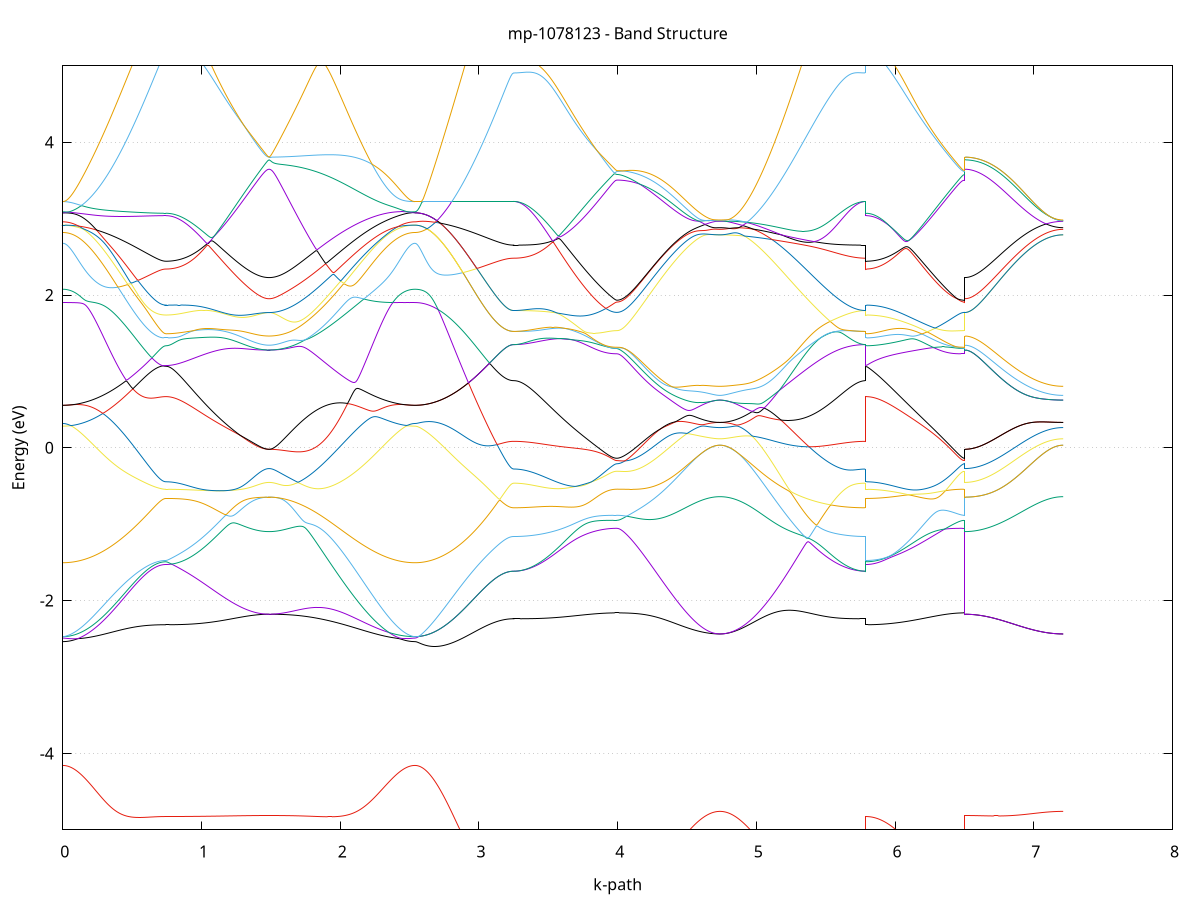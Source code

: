 set title 'mp-1078123 - Band Structure'
set xlabel 'k-path'
set ylabel 'Energy (eV)'
set grid y
set yrange [-5:5]
set terminal png size 800,600
set output 'mp-1078123_bands_gnuplot.png'
plot '-' using 1:2 with lines notitle, '-' using 1:2 with lines notitle, '-' using 1:2 with lines notitle, '-' using 1:2 with lines notitle, '-' using 1:2 with lines notitle, '-' using 1:2 with lines notitle, '-' using 1:2 with lines notitle, '-' using 1:2 with lines notitle, '-' using 1:2 with lines notitle, '-' using 1:2 with lines notitle, '-' using 1:2 with lines notitle, '-' using 1:2 with lines notitle, '-' using 1:2 with lines notitle, '-' using 1:2 with lines notitle, '-' using 1:2 with lines notitle, '-' using 1:2 with lines notitle, '-' using 1:2 with lines notitle, '-' using 1:2 with lines notitle, '-' using 1:2 with lines notitle, '-' using 1:2 with lines notitle, '-' using 1:2 with lines notitle, '-' using 1:2 with lines notitle, '-' using 1:2 with lines notitle, '-' using 1:2 with lines notitle, '-' using 1:2 with lines notitle, '-' using 1:2 with lines notitle, '-' using 1:2 with lines notitle, '-' using 1:2 with lines notitle, '-' using 1:2 with lines notitle, '-' using 1:2 with lines notitle, '-' using 1:2 with lines notitle, '-' using 1:2 with lines notitle, '-' using 1:2 with lines notitle, '-' using 1:2 with lines notitle, '-' using 1:2 with lines notitle, '-' using 1:2 with lines notitle, '-' using 1:2 with lines notitle, '-' using 1:2 with lines notitle, '-' using 1:2 with lines notitle, '-' using 1:2 with lines notitle, '-' using 1:2 with lines notitle, '-' using 1:2 with lines notitle, '-' using 1:2 with lines notitle, '-' using 1:2 with lines notitle, '-' using 1:2 with lines notitle, '-' using 1:2 with lines notitle, '-' using 1:2 with lines notitle, '-' using 1:2 with lines notitle
0.000000 -33.517935
0.009915 -33.517835
0.019831 -33.517735
0.029746 -33.517535
0.039662 -33.517235
0.049577 -33.516935
0.059492 -33.516435
0.069408 -33.515935
0.079323 -33.515235
0.089238 -33.514535
0.099154 -33.513835
0.109069 -33.512935
0.118985 -33.511935
0.128900 -33.510935
0.138815 -33.509835
0.148731 -33.508635
0.158646 -33.507335
0.168562 -33.506035
0.178477 -33.504635
0.188392 -33.503135
0.198308 -33.501535
0.208223 -33.499835
0.218139 -33.498135
0.228054 -33.496335
0.237969 -33.494435
0.247885 -33.492535
0.257800 -33.490535
0.267715 -33.488435
0.277631 -33.486235
0.287546 -33.484035
0.297462 -33.481735
0.307377 -33.479335
0.317292 -33.476935
0.327208 -33.474435
0.337123 -33.471935
0.347039 -33.469235
0.356954 -33.466635
0.366869 -33.463835
0.376785 -33.461035
0.386700 -33.458235
0.396616 -33.455335
0.406531 -33.452335
0.416446 -33.449335
0.426362 -33.446335
0.436277 -33.443235
0.446192 -33.440035
0.456108 -33.436835
0.466023 -33.433635
0.475939 -33.430335
0.485854 -33.426935
0.495769 -33.423635
0.505685 -33.420235
0.515600 -33.416735
0.525516 -33.413335
0.535431 -33.409835
0.545346 -33.406235
0.555262 -33.402735
0.565177 -33.399135
0.575092 -33.395535
0.585008 -33.391935
0.594923 -33.388335
0.604839 -33.384635
0.614754 -33.381035
0.624669 -33.377335
0.634585 -33.373635
0.644500 -33.370035
0.654416 -33.366435
0.664331 -33.362835
0.674246 -33.359235
0.684162 -33.355735
0.694077 -33.352335
0.703993 -33.349135
0.713908 -33.346135
0.723823 -33.343635
0.733739 -33.341935
0.743654 -33.341235
0.743654 -33.341235
0.753569 -33.341235
0.763485 -33.341235
0.773400 -33.341335
0.783316 -33.341335
0.793231 -33.341435
0.803146 -33.341535
0.813062 -33.341635
0.822977 -33.341735
0.832893 -33.341935
0.842808 -33.342035
0.852723 -33.342235
0.862639 -33.342435
0.872554 -33.342635
0.882469 -33.342835
0.892385 -33.343135
0.902300 -33.343435
0.912216 -33.343735
0.922131 -33.344035
0.932046 -33.344335
0.941962 -33.344735
0.951877 -33.345135
0.961793 -33.345535
0.971708 -33.345935
0.981623 -33.346435
0.991539 -33.346935
1.001454 -33.347435
1.011370 -33.347935
1.021285 -33.348435
1.031200 -33.348935
1.041116 -33.349635
1.051031 -33.351335
1.060946 -33.353035
1.070862 -33.354635
1.080777 -33.356335
1.090693 -33.358035
1.100608 -33.359735
1.110523 -33.361435
1.120439 -33.363035
1.130354 -33.364735
1.140270 -33.366335
1.150185 -33.367935
1.160100 -33.369435
1.170016 -33.371035
1.179931 -33.372535
1.189847 -33.374035
1.199762 -33.375535
1.209677 -33.376935
1.219593 -33.378335
1.229508 -33.379635
1.239423 -33.380935
1.249339 -33.382235
1.259254 -33.383435
1.269170 -33.384635
1.279085 -33.385835
1.289000 -33.386835
1.298916 -33.387935
1.308831 -33.388935
1.318747 -33.389835
1.328662 -33.390735
1.338577 -33.391635
1.348493 -33.392435
1.358408 -33.393135
1.368323 -33.393835
1.378239 -33.394535
1.388154 -33.395135
1.398070 -33.395635
1.407985 -33.396135
1.417900 -33.396535
1.427816 -33.396935
1.437731 -33.397235
1.447647 -33.397435
1.457562 -33.397635
1.467477 -33.397835
1.477393 -33.397835
1.487308 -33.397935
1.487308 -33.397935
1.497230 -33.397835
1.507151 -33.397835
1.517073 -33.397635
1.526994 -33.397435
1.536916 -33.397235
1.546838 -33.396935
1.556759 -33.396635
1.566681 -33.396235
1.576602 -33.395935
1.586524 -33.395535
1.596445 -33.395135
1.606367 -33.394735
1.616288 -33.394435
1.626210 -33.394135
1.636132 -33.393835
1.646053 -33.393635
1.655975 -33.393435
1.665896 -33.393335
1.675818 -33.393335
1.685739 -33.393435
1.695661 -33.393635
1.705583 -33.393835
1.715504 -33.394135
1.725426 -33.394535
1.735347 -33.395035
1.745269 -33.395535
1.755190 -33.396235
1.765112 -33.396935
1.775033 -33.397735
1.784955 -33.398535
1.794877 -33.399435
1.804798 -33.400435
1.814720 -33.401435
1.824641 -33.402535
1.834563 -33.403735
1.844484 -33.405035
1.854406 -33.406235
1.864328 -33.407635
1.874249 -33.409035
1.884171 -33.410535
1.894092 -33.412035
1.904014 -33.413635
1.913935 -33.415235
1.923857 -33.416935
1.933778 -33.418735
1.943700 -33.420535
1.953622 -33.422335
1.963543 -33.424235
1.973465 -33.426135
1.983386 -33.428035
1.993308 -33.430035
2.003229 -33.432135
2.013151 -33.434135
2.023073 -33.436235
2.032994 -33.438435
2.042916 -33.440535
2.052837 -33.442735
2.062759 -33.444935
2.072680 -33.447135
2.082602 -33.449335
2.092523 -33.451535
2.102445 -33.453835
2.112367 -33.456035
2.122288 -33.458235
2.132210 -33.460535
2.142131 -33.462735
2.152053 -33.464935
2.161974 -33.467235
2.171896 -33.469435
2.181818 -33.471635
2.191739 -33.473735
2.201661 -33.475935
2.211582 -33.478035
2.221504 -33.480135
2.231425 -33.482135
2.241347 -33.484235
2.251268 -33.486135
2.261190 -33.488135
2.271112 -33.490035
2.281033 -33.491935
2.290955 -33.493735
2.300876 -33.495535
2.310798 -33.497235
2.320719 -33.498835
2.330641 -33.500435
2.340563 -33.502035
2.350484 -33.503535
2.360406 -33.504935
2.370327 -33.506335
2.380249 -33.507535
2.390170 -33.508835
2.400092 -33.509935
2.410014 -33.511035
2.419935 -33.512035
2.429857 -33.512935
2.439778 -33.513835
2.449700 -33.514635
2.459621 -33.515235
2.469543 -33.515935
2.479464 -33.516435
2.489386 -33.516935
2.499308 -33.517235
2.509229 -33.517535
2.519151 -33.517735
2.529072 -33.517835
2.538994 -33.517935
2.538994 -33.517935
2.548874 -33.517835
2.558753 -33.517735
2.568633 -33.517535
2.578513 -33.517335
2.588393 -33.516935
2.598272 -33.516535
2.608152 -33.516035
2.618032 -33.515435
2.627912 -33.514735
2.637791 -33.514035
2.647671 -33.513135
2.657551 -33.512235
2.667431 -33.511335
2.677310 -33.510235
2.687190 -33.509135
2.697070 -33.507935
2.706949 -33.506635
2.716829 -33.505335
2.726709 -33.503935
2.736589 -33.502435
2.746468 -33.500835
2.756348 -33.499235
2.766228 -33.497535
2.776108 -33.495735
2.785987 -33.493935
2.795867 -33.492035
2.805747 -33.490035
2.815627 -33.488035
2.825506 -33.485935
2.835386 -33.483835
2.845266 -33.481635
2.855146 -33.479335
2.865025 -33.477035
2.874905 -33.474635
2.884785 -33.472235
2.894665 -33.469735
2.904544 -33.467235
2.914424 -33.464635
2.924304 -33.461935
2.934184 -33.459335
2.944063 -33.456535
2.953943 -33.453835
2.963823 -33.450935
2.973703 -33.448135
2.983582 -33.445235
2.993462 -33.442335
3.003342 -33.439335
3.013222 -33.436335
3.023101 -33.433335
3.032981 -33.430335
3.042861 -33.427235
3.052741 -33.424135
3.062620 -33.421035
3.072500 -33.417935
3.082380 -33.414735
3.092260 -33.411635
3.102139 -33.408435
3.112019 -33.405335
3.121899 -33.402135
3.131779 -33.399035
3.141658 -33.395935
3.151538 -33.392935
3.161418 -33.389835
3.171297 -33.386935
3.181177 -33.384135
3.191057 -33.381435
3.200937 -33.378835
3.210816 -33.376635
3.220696 -33.374635
3.230576 -33.373135
3.240456 -33.372135
3.250335 -33.371835
3.250335 -33.371835
3.260251 -33.371835
3.270166 -33.371735
3.280082 -33.371735
3.289997 -33.371635
3.299912 -33.371535
3.309828 -33.371335
3.319743 -33.371135
3.329659 -33.370935
3.339574 -33.370735
3.349489 -33.370535
3.359405 -33.370235
3.369320 -33.369935
3.379235 -33.369635
3.389151 -33.369335
3.399066 -33.368935
3.408982 -33.368635
3.418897 -33.368235
3.428812 -33.367835
3.438728 -33.367335
3.448643 -33.366935
3.458559 -33.366535
3.468474 -33.366035
3.478389 -33.365535
3.488305 -33.365035
3.498220 -33.364535
3.508136 -33.364035
3.518051 -33.363535
3.527966 -33.362935
3.537882 -33.362435
3.547797 -33.361935
3.557712 -33.361335
3.567628 -33.360735
3.577543 -33.360235
3.587459 -33.359635
3.597374 -33.359135
3.607289 -33.358535
3.617205 -33.358035
3.627120 -33.357435
3.637036 -33.356935
3.646951 -33.356335
3.656866 -33.355835
3.666782 -33.355235
3.676697 -33.354735
3.686612 -33.354235
3.696528 -33.353735
3.706443 -33.353235
3.716359 -33.352735
3.726274 -33.352235
3.736189 -33.351735
3.746105 -33.352135
3.756020 -33.352635
3.765936 -33.353035
3.775851 -33.353335
3.785766 -33.353735
3.795682 -33.354135
3.805597 -33.354435
3.815513 -33.354735
3.825428 -33.355035
3.835343 -33.355335
3.845259 -33.355635
3.855174 -33.355935
3.865089 -33.356135
3.875005 -33.356435
3.884920 -33.356635
3.894836 -33.356835
3.904751 -33.357035
3.914666 -33.357135
3.924582 -33.357335
3.934497 -33.357435
3.944413 -33.357535
3.954328 -33.357635
3.964243 -33.357635
3.974159 -33.357735
3.984074 -33.357735
3.993990 -33.357735
3.993990 -33.357735
4.003905 -33.358435
4.013820 -33.360235
4.023736 -33.362735
4.033651 -33.365635
4.043566 -33.368635
4.053482 -33.371935
4.063397 -33.375335
4.073313 -33.378735
4.083228 -33.382235
4.093143 -33.385835
4.103059 -33.389435
4.112974 -33.393135
4.122890 -33.396835
4.132805 -33.400535
4.142720 -33.404235
4.152636 -33.408035
4.162551 -33.411735
4.172466 -33.415535
4.182382 -33.419335
4.192297 -33.423035
4.202213 -33.426735
4.212128 -33.430535
4.222043 -33.434235
4.231959 -33.437835
4.241874 -33.441535
4.251790 -33.445135
4.261705 -33.448735
4.271620 -33.452335
4.281536 -33.455835
4.291451 -33.459335
4.301367 -33.462735
4.311282 -33.466135
4.321197 -33.469535
4.331113 -33.472835
4.341028 -33.476135
4.350943 -33.479235
4.360859 -33.482435
4.370774 -33.485535
4.380690 -33.488535
4.390605 -33.491535
4.400520 -33.494435
4.410436 -33.497235
4.420351 -33.499935
4.430267 -33.502635
4.440182 -33.505335
4.450097 -33.507835
4.460013 -33.510335
4.469928 -33.512735
4.479844 -33.515135
4.489759 -33.517335
4.499674 -33.519535
4.509590 -33.521635
4.519505 -33.523635
4.529420 -33.525535
4.539336 -33.527435
4.549251 -33.529235
4.559167 -33.530935
4.569082 -33.532435
4.578997 -33.534035
4.588913 -33.535435
4.598828 -33.536735
4.608744 -33.538035
4.618659 -33.539135
4.628574 -33.540235
4.638490 -33.541135
4.648405 -33.542035
4.658320 -33.542835
4.668236 -33.543535
4.678151 -33.544135
4.688067 -33.544735
4.697982 -33.545135
4.707897 -33.545435
4.717813 -33.545635
4.727728 -33.545835
4.737644 -33.545835
4.737644 -33.545835
4.747565 -33.545835
4.757487 -33.545635
4.767408 -33.545435
4.777330 -33.545135
4.787251 -33.544735
4.797173 -33.544135
4.807095 -33.543535
4.817016 -33.542835
4.826938 -33.542135
4.836859 -33.541235
4.846781 -33.540235
4.856702 -33.539235
4.866624 -33.538135
4.876545 -33.536835
4.886467 -33.535535
4.896389 -33.534235
4.906310 -33.532735
4.916232 -33.531235
4.926153 -33.529635
4.936075 -33.527935
4.945996 -33.526235
4.955918 -33.524435
4.965840 -33.522535
4.975761 -33.520635
4.985683 -33.518635
4.995604 -33.516635
5.005526 -33.514535
5.015447 -33.512335
5.025369 -33.510135
5.035290 -33.507935
5.045212 -33.505635
5.055134 -33.503335
5.065055 -33.500935
5.074977 -33.498535
5.084898 -33.496035
5.094820 -33.493635
5.104741 -33.491135
5.114663 -33.488535
5.124585 -33.486035
5.134506 -33.483435
5.144428 -33.480835
5.154349 -33.478235
5.164271 -33.475635
5.174192 -33.472935
5.184114 -33.470335
5.194035 -33.467635
5.203957 -33.465035
5.213879 -33.462335
5.223800 -33.459635
5.233722 -33.456935
5.243643 -33.454235
5.253565 -33.451535
5.263486 -33.448935
5.273408 -33.446235
5.283330 -33.443535
5.293251 -33.440935
5.303173 -33.438235
5.313094 -33.435635
5.323016 -33.433035
5.332937 -33.430435
5.342859 -33.427835
5.352780 -33.425235
5.362702 -33.422735
5.372624 -33.420135
5.382545 -33.417635
5.392467 -33.415235
5.402388 -33.412735
5.412310 -33.410335
5.422231 -33.407935
5.432153 -33.405635
5.442075 -33.403335
5.451996 -33.401135
5.461918 -33.398835
5.471839 -33.396735
5.481761 -33.394635
5.491682 -33.392535
5.501604 -33.390635
5.511526 -33.388735
5.521447 -33.386835
5.531369 -33.385035
5.541290 -33.383435
5.551212 -33.381835
5.561133 -33.380335
5.571055 -33.378935
5.580976 -33.377635
5.590898 -33.376435
5.600820 -33.375435
5.610741 -33.374435
5.620663 -33.373635
5.630584 -33.372935
5.640506 -33.372435
5.650427 -33.372035
5.660349 -33.371635
5.670271 -33.371435
5.680192 -33.371335
5.690114 -33.371235
5.700035 -33.371235
5.709957 -33.371235
5.719878 -33.371335
5.729800 -33.371435
5.739721 -33.371535
5.749643 -33.371635
5.759565 -33.371735
5.769486 -33.371735
5.779408 -33.371835
5.789329 -33.371835
5.789329 -33.341235
5.799209 -33.341235
5.809089 -33.341235
5.818968 -33.341335
5.828848 -33.341335
5.838728 -33.341335
5.848608 -33.341435
5.858487 -33.341435
5.868367 -33.341535
5.878247 -33.341635
5.888127 -33.341735
5.898006 -33.341835
5.907886 -33.341935
5.917766 -33.342035
5.927646 -33.342135
5.937525 -33.342335
5.947405 -33.342535
5.957285 -33.342635
5.967165 -33.342835
5.977044 -33.343035
5.986924 -33.343235
5.996804 -33.343535
6.006684 -33.343735
6.016563 -33.344035
6.026443 -33.344235
6.036323 -33.344535
6.046203 -33.344835
6.056082 -33.345135
6.065962 -33.345535
6.075842 -33.345835
6.085722 -33.346135
6.095601 -33.346535
6.105481 -33.346835
6.115361 -33.347235
6.125241 -33.347635
6.135120 -33.348035
6.145000 -33.348435
6.154880 -33.348735
6.164760 -33.349135
6.174639 -33.349535
6.184519 -33.349935
6.194399 -33.350335
6.204279 -33.350735
6.214158 -33.351135
6.224038 -33.351535
6.233918 -33.351935
6.243798 -33.352235
6.253677 -33.352635
6.263557 -33.353035
6.273437 -33.353335
6.283317 -33.353735
6.293196 -33.354035
6.303076 -33.354335
6.312956 -33.354635
6.322835 -33.354935
6.332715 -33.355235
6.342595 -33.355535
6.352475 -33.355835
6.362354 -33.356035
6.372234 -33.356235
6.382114 -33.356435
6.391994 -33.356635
6.401873 -33.356835
6.411753 -33.357035
6.421633 -33.357135
6.431513 -33.357335
6.441392 -33.357435
6.451272 -33.357535
6.461152 -33.357635
6.471032 -33.357635
6.480911 -33.357735
6.490791 -33.357735
6.500671 -33.357735
6.500671 -33.397935
6.510551 -33.398135
6.520430 -33.398835
6.530310 -33.400035
6.540190 -33.401535
6.550070 -33.403335
6.559949 -33.405435
6.569829 -33.407735
6.579709 -33.410135
6.589589 -33.412735
6.599468 -33.415435
6.609348 -33.418235
6.619228 -33.421135
6.629108 -33.424035
6.638987 -33.427035
6.648867 -33.430135
6.658747 -33.433135
6.668627 -33.436235
6.678506 -33.439435
6.688386 -33.442535
6.698266 -33.445635
6.708146 -33.448835
6.718025 -33.451935
6.727905 -33.455035
6.737785 -33.458135
6.747665 -33.461335
6.757544 -33.464335
6.767424 -33.467435
6.777304 -33.470435
6.787183 -33.473435
6.797063 -33.476435
6.806943 -33.479335
6.816823 -33.482235
6.826702 -33.485135
6.836582 -33.487935
6.846462 -33.490735
6.856342 -33.493435
6.866221 -33.496135
6.876101 -33.498735
6.885981 -33.501335
6.895861 -33.503835
6.905740 -33.506235
6.915620 -33.508635
6.925500 -33.510935
6.935380 -33.513235
6.945259 -33.515435
6.955139 -33.517535
6.965019 -33.519635
6.974899 -33.521635
6.984778 -33.523535
6.994658 -33.525335
7.004538 -33.527135
7.014418 -33.528835
7.024297 -33.530535
7.034177 -33.532035
7.044057 -33.533535
7.053937 -33.534935
7.063816 -33.536235
7.073696 -33.537435
7.083576 -33.538535
7.093456 -33.539635
7.103335 -33.540635
7.113215 -33.541535
7.123095 -33.542335
7.132975 -33.543035
7.142854 -33.543735
7.152734 -33.544335
7.162614 -33.544735
7.172494 -33.545135
7.182373 -33.545435
7.192253 -33.545635
7.202133 -33.545835
7.212013 -33.545835
e
0.000000 -33.355635
0.009915 -33.355635
0.019831 -33.355535
0.029746 -33.355435
0.039662 -33.355135
0.049577 -33.354835
0.059492 -33.354535
0.069408 -33.354135
0.079323 -33.353635
0.089238 -33.353035
0.099154 -33.352435
0.109069 -33.351835
0.118985 -33.351035
0.128900 -33.350235
0.138815 -33.349435
0.148731 -33.348535
0.158646 -33.347535
0.168562 -33.346535
0.178477 -33.345435
0.188392 -33.344235
0.198308 -33.343035
0.208223 -33.341835
0.218139 -33.340435
0.228054 -33.339135
0.237969 -33.337635
0.247885 -33.336235
0.257800 -33.334635
0.267715 -33.333035
0.277631 -33.331435
0.287546 -33.329735
0.297462 -33.328035
0.307377 -33.326235
0.317292 -33.324435
0.327208 -33.322535
0.337123 -33.320635
0.347039 -33.318635
0.356954 -33.316635
0.366869 -33.314635
0.376785 -33.312535
0.386700 -33.310435
0.396616 -33.308235
0.406531 -33.306035
0.416446 -33.303835
0.426362 -33.301535
0.436277 -33.299235
0.446192 -33.296935
0.456108 -33.294635
0.466023 -33.292235
0.475939 -33.289835
0.485854 -33.287435
0.495769 -33.285035
0.505685 -33.282635
0.515600 -33.280235
0.525516 -33.277835
0.535431 -33.275535
0.545346 -33.273535
0.555262 -33.271935
0.565177 -33.271235
0.575092 -33.271935
0.585008 -33.273835
0.594923 -33.276335
0.604839 -33.279235
0.614754 -33.282235
0.624669 -33.285435
0.634585 -33.288735
0.644500 -33.292035
0.654416 -33.295435
0.664331 -33.298835
0.674246 -33.302235
0.684162 -33.305535
0.694077 -33.308835
0.703993 -33.311935
0.713908 -33.314835
0.723823 -33.317235
0.733739 -33.318935
0.743654 -33.319635
0.743654 -33.319635
0.753569 -33.319635
0.763485 -33.319735
0.773400 -33.319935
0.783316 -33.320235
0.793231 -33.320535
0.803146 -33.320935
0.813062 -33.321435
0.822977 -33.322035
0.832893 -33.322635
0.842808 -33.323335
0.852723 -33.324135
0.862639 -33.324935
0.872554 -33.325835
0.882469 -33.326835
0.892385 -33.327935
0.902300 -33.329035
0.912216 -33.330235
0.922131 -33.331435
0.932046 -33.332735
0.941962 -33.334135
0.951877 -33.335535
0.961793 -33.336935
0.971708 -33.338435
0.981623 -33.339935
0.991539 -33.341435
1.001454 -33.343035
1.011370 -33.344635
1.021285 -33.346335
1.031200 -33.347935
1.041116 -33.349535
1.051031 -33.350135
1.060946 -33.350735
1.070862 -33.351335
1.080777 -33.351935
1.090693 -33.352535
1.100608 -33.353135
1.110523 -33.353735
1.120439 -33.354435
1.130354 -33.355035
1.140270 -33.355635
1.150185 -33.356335
1.160100 -33.356935
1.170016 -33.357535
1.179931 -33.358135
1.189847 -33.358735
1.199762 -33.359335
1.209677 -33.359935
1.219593 -33.360535
1.229508 -33.361135
1.239423 -33.361635
1.249339 -33.362135
1.259254 -33.362635
1.269170 -33.363135
1.279085 -33.363635
1.289000 -33.364135
1.298916 -33.364535
1.308831 -33.364935
1.318747 -33.365335
1.328662 -33.365735
1.338577 -33.366135
1.348493 -33.366435
1.358408 -33.366735
1.368323 -33.367035
1.378239 -33.367335
1.388154 -33.367535
1.398070 -33.367835
1.407985 -33.368035
1.417900 -33.368135
1.427816 -33.368335
1.437731 -33.368435
1.447647 -33.368535
1.457562 -33.368635
1.467477 -33.368735
1.477393 -33.368735
1.487308 -33.368735
1.487308 -33.368735
1.497230 -33.368735
1.507151 -33.368735
1.517073 -33.368635
1.526994 -33.368535
1.536916 -33.368435
1.546838 -33.368235
1.556759 -33.368035
1.566681 -33.367835
1.576602 -33.367535
1.586524 -33.367135
1.596445 -33.366735
1.606367 -33.366235
1.616288 -33.365635
1.626210 -33.364935
1.636132 -33.364035
1.646053 -33.363135
1.655975 -33.362035
1.665896 -33.360835
1.675818 -33.359535
1.685739 -33.358035
1.695661 -33.356435
1.705583 -33.354735
1.715504 -33.352835
1.725426 -33.350835
1.735347 -33.348735
1.745269 -33.346535
1.755190 -33.344235
1.765112 -33.341835
1.775033 -33.339235
1.784955 -33.336635
1.794877 -33.333935
1.804798 -33.331135
1.814720 -33.328335
1.824641 -33.325335
1.834563 -33.322335
1.844484 -33.319335
1.854406 -33.316235
1.864328 -33.313035
1.874249 -33.309835
1.884171 -33.306535
1.894092 -33.303235
1.904014 -33.299935
1.913935 -33.296635
1.923857 -33.293335
1.933778 -33.290035
1.943700 -33.286835
1.953622 -33.283835
1.963543 -33.283135
1.973465 -33.283935
1.983386 -33.284735
1.993308 -33.285535
2.003229 -33.287135
2.013151 -33.288935
2.023073 -33.290735
2.032994 -33.292535
2.042916 -33.294335
2.052837 -33.296135
2.062759 -33.297935
2.072680 -33.299735
2.082602 -33.301635
2.092523 -33.303435
2.102445 -33.305235
2.112367 -33.307035
2.122288 -33.308835
2.132210 -33.310635
2.142131 -33.312335
2.152053 -33.314135
2.161974 -33.315935
2.171896 -33.317635
2.181818 -33.319335
2.191739 -33.321035
2.201661 -33.322735
2.211582 -33.324435
2.221504 -33.326035
2.231425 -33.327735
2.241347 -33.329235
2.251268 -33.330835
2.261190 -33.332335
2.271112 -33.333835
2.281033 -33.335335
2.290955 -33.336735
2.300876 -33.338135
2.310798 -33.339535
2.320719 -33.340835
2.330641 -33.342035
2.340563 -33.343235
2.350484 -33.344435
2.360406 -33.345535
2.370327 -33.346635
2.380249 -33.347635
2.390170 -33.348535
2.400092 -33.349435
2.410014 -33.350335
2.419935 -33.351135
2.429857 -33.351835
2.439778 -33.352435
2.449700 -33.353135
2.459621 -33.353635
2.469543 -33.354135
2.479464 -33.354535
2.489386 -33.354835
2.499308 -33.355135
2.509229 -33.355435
2.519151 -33.355535
2.529072 -33.355635
2.538994 -33.355635
2.538994 -33.355635
2.548874 -33.355635
2.558753 -33.355535
2.568633 -33.355335
2.578513 -33.355035
2.588393 -33.354635
2.598272 -33.354235
2.608152 -33.353635
2.618032 -33.353035
2.627912 -33.352335
2.637791 -33.351535
2.647671 -33.350635
2.657551 -33.349735
2.667431 -33.348635
2.677310 -33.347535
2.687190 -33.346435
2.697070 -33.345135
2.706949 -33.343735
2.716829 -33.342335
2.726709 -33.340835
2.736589 -33.339235
2.746468 -33.337635
2.756348 -33.335935
2.766228 -33.334135
2.776108 -33.332235
2.785987 -33.330235
2.795867 -33.328235
2.805747 -33.326135
2.815627 -33.324735
2.825506 -33.323435
2.835386 -33.322035
2.845266 -33.320635
2.855146 -33.319135
2.865025 -33.317635
2.874905 -33.316135
2.884785 -33.314635
2.894665 -33.313035
2.904544 -33.311435
2.914424 -33.309735
2.924304 -33.308035
2.934184 -33.306335
2.944063 -33.304635
2.953943 -33.302935
2.963823 -33.301135
2.973703 -33.299335
2.983582 -33.297535
2.993462 -33.295735
3.003342 -33.293835
3.013222 -33.292035
3.023101 -33.290135
3.032981 -33.288335
3.042861 -33.286435
3.052741 -33.287335
3.062620 -33.289935
3.072500 -33.292635
3.082380 -33.295435
3.092260 -33.298235
3.102139 -33.301135
3.112019 -33.304135
3.121899 -33.307035
3.131779 -33.310035
3.141658 -33.312935
3.151538 -33.315935
3.161418 -33.318735
3.171297 -33.321635
3.181177 -33.324335
3.191057 -33.327035
3.200937 -33.329435
3.210816 -33.331735
3.220696 -33.333635
3.230576 -33.335135
3.240456 -33.336035
3.250335 -33.336435
3.250335 -33.336435
3.260251 -33.336435
3.270166 -33.336435
3.280082 -33.336435
3.289997 -33.336535
3.299912 -33.336535
3.309828 -33.336635
3.319743 -33.336735
3.329659 -33.336835
3.339574 -33.336935
3.349489 -33.337135
3.359405 -33.337235
3.369320 -33.337435
3.379235 -33.337635
3.389151 -33.337835
3.399066 -33.338035
3.408982 -33.338235
3.418897 -33.338435
3.428812 -33.338735
3.438728 -33.339035
3.448643 -33.339335
3.458559 -33.339635
3.468474 -33.339935
3.478389 -33.340335
3.488305 -33.340635
3.498220 -33.341035
3.508136 -33.341435
3.518051 -33.341835
3.527966 -33.342235
3.537882 -33.342635
3.547797 -33.343035
3.557712 -33.343435
3.567628 -33.343935
3.577543 -33.344335
3.587459 -33.344835
3.597374 -33.345335
3.607289 -33.345735
3.617205 -33.346235
3.627120 -33.346735
3.637036 -33.347235
3.646951 -33.347635
3.656866 -33.348135
3.666782 -33.348635
3.676697 -33.349035
3.686612 -33.349535
3.696528 -33.350035
3.706443 -33.350435
3.716359 -33.350935
3.726274 -33.351335
3.736189 -33.351735
3.746105 -33.351235
3.756020 -33.350735
3.765936 -33.350335
3.775851 -33.349935
3.785766 -33.349435
3.795682 -33.349035
3.805597 -33.348635
3.815513 -33.348235
3.825428 -33.347835
3.835343 -33.347535
3.845259 -33.347235
3.855174 -33.346835
3.865089 -33.346535
3.875005 -33.346235
3.884920 -33.346035
3.894836 -33.345735
3.904751 -33.345535
3.914666 -33.345335
3.924582 -33.345135
3.934497 -33.345035
3.944413 -33.344835
3.954328 -33.344735
3.964243 -33.344635
3.974159 -33.344635
3.984074 -33.344535
3.993990 -33.344535
3.993990 -33.344535
4.003905 -33.343935
4.013820 -33.342435
4.023736 -33.340535
4.033651 -33.338435
4.043566 -33.336335
4.053482 -33.334235
4.063397 -33.332335
4.073313 -33.330535
4.083228 -33.328835
4.093143 -33.327435
4.103059 -33.326035
4.112974 -33.324935
4.122890 -33.324035
4.132805 -33.323235
4.142720 -33.322735
4.152636 -33.322335
4.162551 -33.322135
4.172466 -33.322135
4.182382 -33.322335
4.192297 -33.322735
4.202213 -33.323235
4.212128 -33.323935
4.222043 -33.324735
4.231959 -33.325635
4.241874 -33.326735
4.251790 -33.327935
4.261705 -33.329135
4.271620 -33.330535
4.281536 -33.331935
4.291451 -33.333435
4.301367 -33.335935
4.311282 -33.339035
4.321197 -33.342135
4.331113 -33.345135
4.341028 -33.348035
4.350943 -33.350935
4.360859 -33.353835
4.370774 -33.356635
4.380690 -33.359335
4.390605 -33.362035
4.400520 -33.364635
4.410436 -33.367135
4.420351 -33.369635
4.430267 -33.372035
4.440182 -33.374435
4.450097 -33.376735
4.460013 -33.378935
4.469928 -33.381035
4.479844 -33.383135
4.489759 -33.385135
4.499674 -33.387135
4.509590 -33.388935
4.519505 -33.390735
4.529420 -33.392435
4.539336 -33.394135
4.549251 -33.395735
4.559167 -33.397135
4.569082 -33.398635
4.578997 -33.399935
4.588913 -33.401135
4.598828 -33.402335
4.608744 -33.403435
4.618659 -33.404435
4.628574 -33.405435
4.638490 -33.406235
4.648405 -33.407035
4.658320 -33.407735
4.668236 -33.408335
4.678151 -33.408935
4.688067 -33.409335
4.697982 -33.409735
4.707897 -33.410035
4.717813 -33.410235
4.727728 -33.410335
4.737644 -33.410335
4.737644 -33.410335
4.747565 -33.410335
4.757487 -33.410235
4.767408 -33.410035
4.777330 -33.409735
4.787251 -33.409335
4.797173 -33.408935
4.807095 -33.408335
4.817016 -33.407735
4.826938 -33.407035
4.836859 -33.406235
4.846781 -33.405335
4.856702 -33.404435
4.866624 -33.403435
4.876545 -33.402235
4.886467 -33.401035
4.896389 -33.399735
4.906310 -33.398435
4.916232 -33.396935
4.926153 -33.395435
4.936075 -33.393735
4.945996 -33.392035
4.955918 -33.390335
4.965840 -33.388435
4.975761 -33.386435
4.985683 -33.384435
4.995604 -33.382335
5.005526 -33.380135
5.015447 -33.377835
5.025369 -33.375535
5.035290 -33.373135
5.045212 -33.370635
5.055134 -33.368035
5.065055 -33.365435
5.074977 -33.362735
5.084898 -33.359935
5.094820 -33.357635
5.104741 -33.356035
5.114663 -33.354435
5.124585 -33.352735
5.134506 -33.351035
5.144428 -33.349335
5.154349 -33.347635
5.164271 -33.345835
5.174192 -33.344035
5.184114 -33.342135
5.194035 -33.340335
5.203957 -33.338435
5.213879 -33.336535
5.223800 -33.334635
5.233722 -33.332635
5.243643 -33.330735
5.253565 -33.328735
5.263486 -33.326735
5.273408 -33.324635
5.283330 -33.322635
5.293251 -33.320635
5.303173 -33.318535
5.313094 -33.316435
5.323016 -33.314435
5.332937 -33.312335
5.342859 -33.310235
5.352780 -33.308135
5.362702 -33.306035
5.372624 -33.303935
5.382545 -33.301835
5.392467 -33.299735
5.402388 -33.297635
5.412310 -33.297635
5.422231 -33.299035
5.432153 -33.300635
5.442075 -33.302335
5.451996 -33.304135
5.461918 -33.306035
5.471839 -33.307935
5.481761 -33.309835
5.491682 -33.311835
5.501604 -33.313835
5.511526 -33.315735
5.521447 -33.317735
5.531369 -33.319535
5.541290 -33.321435
5.551212 -33.323135
5.561133 -33.324835
5.571055 -33.326435
5.580976 -33.327935
5.590898 -33.329335
5.600820 -33.330635
5.610741 -33.331735
5.620663 -33.332735
5.630584 -33.333635
5.640506 -33.334335
5.650427 -33.335035
5.660349 -33.335435
5.670271 -33.335835
5.680192 -33.336135
5.690114 -33.336335
5.700035 -33.336435
5.709957 -33.336535
5.719878 -33.336535
5.729800 -33.336535
5.739721 -33.336535
5.749643 -33.336535
5.759565 -33.336435
5.769486 -33.336435
5.779408 -33.336435
5.789329 -33.336435
5.789329 -33.319635
5.799209 -33.319635
5.809089 -33.319635
5.818968 -33.319735
5.828848 -33.319835
5.838728 -33.319935
5.848608 -33.320035
5.858487 -33.320135
5.868367 -33.320335
5.878247 -33.320435
5.888127 -33.320635
5.898006 -33.320935
5.907886 -33.321135
5.917766 -33.321435
5.927646 -33.321735
5.937525 -33.322035
5.947405 -33.322335
5.957285 -33.322735
5.967165 -33.323035
5.977044 -33.323435
5.986924 -33.323835
5.996804 -33.324235
6.006684 -33.324735
6.016563 -33.325135
6.026443 -33.325635
6.036323 -33.326135
6.046203 -33.326635
6.056082 -33.327135
6.065962 -33.327735
6.075842 -33.328235
6.085722 -33.328735
6.095601 -33.329335
6.105481 -33.329835
6.115361 -33.330435
6.125241 -33.331035
6.135120 -33.331535
6.145000 -33.332135
6.154880 -33.332735
6.164760 -33.333235
6.174639 -33.333835
6.184519 -33.334335
6.194399 -33.334935
6.204279 -33.335435
6.214158 -33.336035
6.224038 -33.336535
6.233918 -33.337035
6.243798 -33.337535
6.253677 -33.338035
6.263557 -33.338535
6.273437 -33.339035
6.283317 -33.339435
6.293196 -33.339835
6.303076 -33.340335
6.312956 -33.340735
6.322835 -33.341035
6.332715 -33.341435
6.342595 -33.341835
6.352475 -33.342135
6.362354 -33.342435
6.372234 -33.342735
6.382114 -33.342935
6.391994 -33.343235
6.401873 -33.343435
6.411753 -33.343635
6.421633 -33.343835
6.431513 -33.344035
6.441392 -33.344135
6.451272 -33.344235
6.461152 -33.344335
6.471032 -33.344435
6.480911 -33.344535
6.490791 -33.344535
6.500671 -33.344535
6.500671 -33.368735
6.510551 -33.368635
6.520430 -33.368235
6.530310 -33.367535
6.540190 -33.366735
6.550070 -33.365835
6.559949 -33.364835
6.569829 -33.363835
6.579709 -33.362935
6.589589 -33.362035
6.599468 -33.361235
6.609348 -33.360435
6.619228 -33.359835
6.629108 -33.359335
6.638987 -33.358935
6.648867 -33.358735
6.658747 -33.358535
6.668627 -33.358535
6.678506 -33.358735
6.688386 -33.358935
6.698266 -33.359335
6.708146 -33.359735
6.718025 -33.360335
6.727905 -33.361035
6.737785 -33.361835
6.747665 -33.362735
6.757544 -33.363735
6.767424 -33.364735
6.777304 -33.365835
6.787183 -33.367035
6.797063 -33.368235
6.806943 -33.369535
6.816823 -33.370835
6.826702 -33.372235
6.836582 -33.373635
6.846462 -33.375035
6.856342 -33.376435
6.866221 -33.377935
6.876101 -33.379435
6.885981 -33.380835
6.895861 -33.382335
6.905740 -33.383735
6.915620 -33.385235
6.925500 -33.386635
6.935380 -33.388035
6.945259 -33.389435
6.955139 -33.390835
6.965019 -33.392135
6.974899 -33.393435
6.984778 -33.394735
6.994658 -33.395935
7.004538 -33.397235
7.014418 -33.398335
7.024297 -33.399435
7.034177 -33.400535
7.044057 -33.401535
7.053937 -33.402535
7.063816 -33.403435
7.073696 -33.404335
7.083576 -33.405135
7.093456 -33.405935
7.103335 -33.406635
7.113215 -33.407235
7.123095 -33.407835
7.132975 -33.408335
7.142854 -33.408835
7.152734 -33.409235
7.162614 -33.409635
7.172494 -33.409835
7.182373 -33.410135
7.192253 -33.410235
7.202133 -33.410335
7.212013 -33.410335
e
0.000000 -33.343935
0.009915 -33.343935
0.019831 -33.343835
0.029746 -33.343635
0.039662 -33.343435
0.049577 -33.343135
0.059492 -33.342735
0.069408 -33.342235
0.079323 -33.341735
0.089238 -33.341135
0.099154 -33.340435
0.109069 -33.339735
0.118985 -33.338935
0.128900 -33.338035
0.138815 -33.337135
0.148731 -33.336035
0.158646 -33.334935
0.168562 -33.333835
0.178477 -33.332635
0.188392 -33.331335
0.198308 -33.329935
0.208223 -33.328535
0.218139 -33.327035
0.228054 -33.325435
0.237969 -33.323835
0.247885 -33.322135
0.257800 -33.320335
0.267715 -33.318535
0.277631 -33.316635
0.287546 -33.314735
0.297462 -33.312635
0.307377 -33.310635
0.317292 -33.308435
0.327208 -33.306235
0.337123 -33.304035
0.347039 -33.301735
0.356954 -33.299335
0.366869 -33.296935
0.376785 -33.294435
0.386700 -33.291935
0.396616 -33.289335
0.406531 -33.286835
0.416446 -33.284135
0.426362 -33.281535
0.436277 -33.278835
0.446192 -33.276135
0.456108 -33.273535
0.466023 -33.270835
0.475939 -33.268335
0.485854 -33.265835
0.495769 -33.263635
0.505685 -33.261735
0.515600 -33.260335
0.525516 -33.259535
0.535431 -33.259535
0.545346 -33.260135
0.555262 -33.260935
0.565177 -33.261235
0.575092 -33.260535
0.585008 -33.258935
0.594923 -33.256935
0.604839 -33.254635
0.614754 -33.252235
0.624669 -33.249735
0.634585 -33.247235
0.644500 -33.244835
0.654416 -33.242335
0.664331 -33.240035
0.674246 -33.237735
0.684162 -33.235535
0.694077 -33.233435
0.703993 -33.231635
0.713908 -33.230035
0.723823 -33.228835
0.733739 -33.228035
0.743654 -33.227735
0.743654 -33.227735
0.753569 -33.227835
0.763485 -33.227835
0.773400 -33.227935
0.783316 -33.228135
0.793231 -33.228335
0.803146 -33.228535
0.813062 -33.228735
0.822977 -33.229035
0.832893 -33.229335
0.842808 -33.229635
0.852723 -33.229935
0.862639 -33.230235
0.872554 -33.230535
0.882469 -33.230835
0.892385 -33.231135
0.902300 -33.231435
0.912216 -33.231735
0.922131 -33.232035
0.932046 -33.232235
0.941962 -33.232435
0.951877 -33.232635
0.961793 -33.233035
0.971708 -33.234035
0.981623 -33.235035
0.991539 -33.236035
1.001454 -33.237035
1.011370 -33.237935
1.021285 -33.238835
1.031200 -33.239835
1.041116 -33.240735
1.051031 -33.241635
1.060946 -33.242535
1.070862 -33.243535
1.080777 -33.244435
1.090693 -33.245435
1.100608 -33.246435
1.110523 -33.247435
1.120439 -33.248435
1.130354 -33.249435
1.140270 -33.250435
1.150185 -33.251535
1.160100 -33.252535
1.170016 -33.253635
1.179931 -33.254635
1.189847 -33.255735
1.199762 -33.256735
1.209677 -33.257735
1.219593 -33.258835
1.229508 -33.259835
1.239423 -33.260835
1.249339 -33.261835
1.259254 -33.262735
1.269170 -33.263735
1.279085 -33.264635
1.289000 -33.265535
1.298916 -33.266335
1.308831 -33.267135
1.318747 -33.267935
1.328662 -33.268735
1.338577 -33.269435
1.348493 -33.270135
1.358408 -33.270735
1.368323 -33.271335
1.378239 -33.271935
1.388154 -33.272435
1.398070 -33.272835
1.407985 -33.273335
1.417900 -33.273635
1.427816 -33.274035
1.437731 -33.274235
1.447647 -33.274435
1.457562 -33.274635
1.467477 -33.274735
1.477393 -33.274835
1.487308 -33.274935
1.487308 -33.274935
1.497230 -33.274835
1.507151 -33.274835
1.517073 -33.274835
1.526994 -33.274835
1.536916 -33.274835
1.546838 -33.274835
1.556759 -33.274835
1.566681 -33.274835
1.576602 -33.274835
1.586524 -33.274835
1.596445 -33.274835
1.606367 -33.274835
1.616288 -33.274835
1.626210 -33.274835
1.636132 -33.274835
1.646053 -33.274835
1.655975 -33.274835
1.665896 -33.274835
1.675818 -33.274935
1.685739 -33.274935
1.695661 -33.274935
1.705583 -33.275035
1.715504 -33.275035
1.725426 -33.275135
1.735347 -33.275235
1.745269 -33.275335
1.755190 -33.275435
1.765112 -33.275535
1.775033 -33.275635
1.784955 -33.275835
1.794877 -33.276035
1.804798 -33.276235
1.814720 -33.276435
1.824641 -33.276635
1.834563 -33.276935
1.844484 -33.277235
1.854406 -33.277535
1.864328 -33.277835
1.874249 -33.278235
1.884171 -33.278635
1.894092 -33.279035
1.904014 -33.279535
1.913935 -33.280035
1.923857 -33.280635
1.933778 -33.281135
1.943700 -33.281835
1.953622 -33.282435
1.963543 -33.282135
1.973465 -33.282435
1.983386 -33.283735
1.993308 -33.285335
2.003229 -33.286335
2.013151 -33.287335
2.023073 -33.288235
2.032994 -33.289235
2.042916 -33.290235
2.052837 -33.291335
2.062759 -33.292435
2.072680 -33.293635
2.082602 -33.294835
2.092523 -33.296035
2.102445 -33.297335
2.112367 -33.298635
2.122288 -33.299935
2.132210 -33.301235
2.142131 -33.302635
2.152053 -33.304035
2.161974 -33.305435
2.171896 -33.306935
2.181818 -33.308335
2.191739 -33.309835
2.201661 -33.311335
2.211582 -33.312835
2.221504 -33.314235
2.231425 -33.315735
2.241347 -33.317235
2.251268 -33.318635
2.261190 -33.320135
2.271112 -33.321535
2.281033 -33.322935
2.290955 -33.324335
2.300876 -33.325735
2.310798 -33.327035
2.320719 -33.328335
2.330641 -33.329635
2.340563 -33.330835
2.350484 -33.332035
2.360406 -33.333235
2.370327 -33.334335
2.380249 -33.335335
2.390170 -33.336335
2.400092 -33.337335
2.410014 -33.338235
2.419935 -33.339035
2.429857 -33.339835
2.439778 -33.340535
2.449700 -33.341135
2.459621 -33.341735
2.469543 -33.342235
2.479464 -33.342735
2.489386 -33.343135
2.499308 -33.343435
2.509229 -33.343635
2.519151 -33.343835
2.529072 -33.343935
2.538994 -33.343935
2.538994 -33.343935
2.548874 -33.343935
2.558753 -33.343835
2.568633 -33.343735
2.578513 -33.343535
2.588393 -33.343335
2.598272 -33.343035
2.608152 -33.342735
2.618032 -33.342335
2.627912 -33.341935
2.637791 -33.341435
2.647671 -33.340935
2.657551 -33.340335
2.667431 -33.339735
2.677310 -33.339035
2.687190 -33.338335
2.697070 -33.337535
2.706949 -33.336735
2.716829 -33.335835
2.726709 -33.334935
2.736589 -33.333935
2.746468 -33.332935
2.756348 -33.331935
2.766228 -33.330835
2.776108 -33.329735
2.785987 -33.328535
2.795867 -33.327335
2.805747 -33.326035
2.815627 -33.323935
2.825506 -33.321735
2.835386 -33.319435
2.845266 -33.317135
2.855146 -33.314635
2.865025 -33.312235
2.874905 -33.309635
2.884785 -33.307035
2.894665 -33.304435
2.904544 -33.301735
2.914424 -33.299035
2.924304 -33.296335
2.934184 -33.293635
2.944063 -33.290935
2.953943 -33.288335
2.963823 -33.285735
2.973703 -33.283435
2.983582 -33.281535
2.993462 -33.280135
3.003342 -33.279535
3.013222 -33.279935
3.023101 -33.281035
3.032981 -33.282835
3.042861 -33.284935
3.052741 -33.284635
3.062620 -33.282735
3.072500 -33.280935
3.082380 -33.279035
3.092260 -33.277235
3.102139 -33.275535
3.112019 -33.273735
3.121899 -33.272035
3.131779 -33.270435
3.141658 -33.268835
3.151538 -33.267335
3.161418 -33.265935
3.171297 -33.264535
3.181177 -33.263335
3.191057 -33.262235
3.200937 -33.261235
3.210816 -33.260435
3.220696 -33.259835
3.230576 -33.259335
3.240456 -33.259035
3.250335 -33.258935
3.250335 -33.258935
3.260251 -33.258935
3.270166 -33.258935
3.280082 -33.258935
3.289997 -33.258935
3.299912 -33.258935
3.309828 -33.258835
3.319743 -33.258835
3.329659 -33.258835
3.339574 -33.258735
3.349489 -33.258735
3.359405 -33.258635
3.369320 -33.258635
3.379235 -33.258535
3.389151 -33.258435
3.399066 -33.258335
3.408982 -33.258135
3.418897 -33.258035
3.428812 -33.257835
3.438728 -33.257635
3.448643 -33.257435
3.458559 -33.257235
3.468474 -33.256935
3.478389 -33.256635
3.488305 -33.256335
3.498220 -33.255935
3.508136 -33.255535
3.518051 -33.255035
3.527966 -33.254635
3.537882 -33.254035
3.547797 -33.253535
3.557712 -33.252935
3.567628 -33.252235
3.577543 -33.251635
3.587459 -33.250835
3.597374 -33.250135
3.607289 -33.249235
3.617205 -33.248435
3.627120 -33.247535
3.637036 -33.246535
3.646951 -33.245535
3.656866 -33.244535
3.666782 -33.243435
3.676697 -33.242335
3.686612 -33.241135
3.696528 -33.239935
3.706443 -33.238735
3.716359 -33.237535
3.726274 -33.236335
3.736189 -33.235535
3.746105 -33.236135
3.756020 -33.237035
3.765936 -33.237935
3.775851 -33.238935
3.785766 -33.239835
3.795682 -33.240735
3.805597 -33.241635
3.815513 -33.242535
3.825428 -33.243335
3.835343 -33.244135
3.845259 -33.244835
3.855174 -33.245535
3.865089 -33.246235
3.875005 -33.246935
3.884920 -33.247435
3.894836 -33.248035
3.904751 -33.248535
3.914666 -33.248935
3.924582 -33.249335
3.934497 -33.249735
3.944413 -33.250035
3.954328 -33.250235
3.964243 -33.250435
3.974159 -33.250535
3.984074 -33.250635
3.993990 -33.250635
3.993990 -33.250635
4.003905 -33.250835
4.013820 -33.251335
4.023736 -33.252135
4.033651 -33.253235
4.043566 -33.254635
4.053482 -33.256335
4.063397 -33.258435
4.073313 -33.260635
4.083228 -33.263235
4.093143 -33.266035
4.103059 -33.268935
4.112974 -33.272035
4.122890 -33.275235
4.132805 -33.278535
4.142720 -33.281935
4.152636 -33.285335
4.162551 -33.288835
4.172466 -33.292335
4.182382 -33.295735
4.192297 -33.299235
4.202213 -33.302735
4.212128 -33.306135
4.222043 -33.309635
4.231959 -33.313035
4.241874 -33.316435
4.251790 -33.319735
4.261705 -33.323035
4.271620 -33.326335
4.281536 -33.329535
4.291451 -33.332735
4.301367 -33.335035
4.311282 -33.336635
4.321197 -33.338335
4.331113 -33.340035
4.341028 -33.341735
4.350943 -33.343535
4.360859 -33.345235
4.370774 -33.347035
4.380690 -33.348835
4.390605 -33.350635
4.400520 -33.352335
4.410436 -33.354135
4.420351 -33.355835
4.430267 -33.357535
4.440182 -33.359235
4.450097 -33.360935
4.460013 -33.362535
4.469928 -33.364235
4.479844 -33.365735
4.489759 -33.367235
4.499674 -33.368735
4.509590 -33.370235
4.519505 -33.371635
4.529420 -33.372935
4.539336 -33.374235
4.549251 -33.375435
4.559167 -33.376635
4.569082 -33.377835
4.578997 -33.378835
4.588913 -33.379835
4.598828 -33.380835
4.608744 -33.381735
4.618659 -33.382535
4.628574 -33.383335
4.638490 -33.384035
4.648405 -33.384635
4.658320 -33.385235
4.668236 -33.385735
4.678151 -33.386235
4.688067 -33.386535
4.697982 -33.386835
4.707897 -33.387135
4.717813 -33.387335
4.727728 -33.387435
4.737644 -33.387435
4.737644 -33.387435
4.747565 -33.387435
4.757487 -33.387335
4.767408 -33.387235
4.777330 -33.387035
4.787251 -33.386835
4.797173 -33.386535
4.807095 -33.386235
4.817016 -33.385935
4.826938 -33.385435
4.836859 -33.385035
4.846781 -33.384535
4.856702 -33.383935
4.866624 -33.383335
4.876545 -33.382735
4.886467 -33.382035
4.896389 -33.381235
4.906310 -33.380535
4.916232 -33.379635
4.926153 -33.378835
4.936075 -33.377835
4.945996 -33.376935
4.955918 -33.375935
4.965840 -33.374835
4.975761 -33.373835
4.985683 -33.372635
4.995604 -33.371435
5.005526 -33.370235
5.015447 -33.369035
5.025369 -33.367735
5.035290 -33.366435
5.045212 -33.365035
5.055134 -33.363635
5.065055 -33.362135
5.074977 -33.360635
5.084898 -33.359135
5.094820 -33.357135
5.104741 -33.354235
5.114663 -33.351335
5.124585 -33.348335
5.134506 -33.345335
5.144428 -33.342235
5.154349 -33.339135
5.164271 -33.336035
5.174192 -33.332835
5.184114 -33.329635
5.194035 -33.326535
5.203957 -33.323335
5.213879 -33.320235
5.223800 -33.317135
5.233722 -33.314035
5.243643 -33.311135
5.253565 -33.308235
5.263486 -33.305535
5.273408 -33.303035
5.283330 -33.300735
5.293251 -33.298735
5.303173 -33.296935
5.313094 -33.295535
5.323016 -33.294435
5.332937 -33.293635
5.342859 -33.293235
5.352780 -33.293035
5.362702 -33.293235
5.372624 -33.293635
5.382545 -33.294335
5.392467 -33.295235
5.402388 -33.296335
5.412310 -33.295635
5.422231 -33.293535
5.432153 -33.291535
5.442075 -33.289535
5.451996 -33.287535
5.461918 -33.285635
5.471839 -33.283635
5.481761 -33.281835
5.491682 -33.279935
5.501604 -33.278135
5.511526 -33.276435
5.521447 -33.274735
5.531369 -33.273135
5.541290 -33.271535
5.551212 -33.270035
5.561133 -33.268735
5.571055 -33.267435
5.580976 -33.266235
5.590898 -33.265035
5.600820 -33.264035
5.610741 -33.263135
5.620663 -33.262335
5.630584 -33.261635
5.640506 -33.261035
5.650427 -33.260535
5.660349 -33.260135
5.670271 -33.259735
5.680192 -33.259535
5.690114 -33.259335
5.700035 -33.259135
5.709957 -33.259035
5.719878 -33.259035
5.729800 -33.258935
5.739721 -33.258935
5.749643 -33.258935
5.759565 -33.258935
5.769486 -33.258935
5.779408 -33.258935
5.789329 -33.258935
5.789329 -33.227735
5.799209 -33.227835
5.809089 -33.227935
5.818968 -33.228135
5.828848 -33.228435
5.838728 -33.228835
5.848608 -33.229235
5.858487 -33.229735
5.868367 -33.230235
5.878247 -33.230735
5.888127 -33.231335
5.898006 -33.231935
5.907886 -33.232635
5.917766 -33.233235
5.927646 -33.233935
5.937525 -33.234535
5.947405 -33.235135
5.957285 -33.235735
5.967165 -33.236335
5.977044 -33.236935
5.986924 -33.237535
5.996804 -33.238035
6.006684 -33.238535
6.016563 -33.239035
6.026443 -33.239435
6.036323 -33.239935
6.046203 -33.240235
6.056082 -33.240635
6.065962 -33.240935
6.075842 -33.241235
6.085722 -33.241535
6.095601 -33.241835
6.105481 -33.242035
6.115361 -33.242235
6.125241 -33.242435
6.135120 -33.242635
6.145000 -33.242835
6.154880 -33.242935
6.164760 -33.243135
6.174639 -33.243335
6.184519 -33.243435
6.194399 -33.243635
6.204279 -33.243835
6.214158 -33.244035
6.224038 -33.244235
6.233918 -33.244435
6.243798 -33.244735
6.253677 -33.244935
6.263557 -33.245235
6.273437 -33.245535
6.283317 -33.245835
6.293196 -33.246135
6.303076 -33.246435
6.312956 -33.246735
6.322835 -33.247035
6.332715 -33.247335
6.342595 -33.247635
6.352475 -33.248035
6.362354 -33.248335
6.372234 -33.248635
6.382114 -33.248835
6.391994 -33.249135
6.401873 -33.249435
6.411753 -33.249635
6.421633 -33.249835
6.431513 -33.250035
6.441392 -33.250235
6.451272 -33.250335
6.461152 -33.250435
6.471032 -33.250535
6.480911 -33.250635
6.490791 -33.250635
6.500671 -33.250635
6.500671 -33.274935
6.510551 -33.274935
6.520430 -33.275235
6.530310 -33.275735
6.540190 -33.276435
6.550070 -33.277335
6.559949 -33.278335
6.569829 -33.279535
6.579709 -33.280935
6.589589 -33.282435
6.599468 -33.284035
6.609348 -33.285735
6.619228 -33.287635
6.629108 -33.289635
6.638987 -33.291635
6.648867 -33.293735
6.658747 -33.295935
6.668627 -33.298235
6.678506 -33.300435
6.688386 -33.302835
6.698266 -33.305235
6.708146 -33.307635
6.718025 -33.310035
6.727905 -33.312435
6.737785 -33.314935
6.747665 -33.317335
6.757544 -33.319835
6.767424 -33.322235
6.777304 -33.324735
6.787183 -33.327135
6.797063 -33.329535
6.806943 -33.331935
6.816823 -33.334335
6.826702 -33.336635
6.836582 -33.338935
6.846462 -33.341235
6.856342 -33.343435
6.866221 -33.345635
6.876101 -33.347835
6.885981 -33.349935
6.895861 -33.352035
6.905740 -33.354135
6.915620 -33.356135
6.925500 -33.358035
6.935380 -33.359935
6.945259 -33.361835
6.955139 -33.363535
6.965019 -33.365335
6.974899 -33.366935
6.984778 -33.368535
6.994658 -33.370135
7.004538 -33.371635
7.014418 -33.373035
7.024297 -33.374435
7.034177 -33.375735
7.044057 -33.376935
7.053937 -33.378135
7.063816 -33.379235
7.073696 -33.380335
7.083576 -33.381235
7.093456 -33.382135
7.103335 -33.383035
7.113215 -33.383735
7.123095 -33.384435
7.132975 -33.385035
7.142854 -33.385635
7.152734 -33.386135
7.162614 -33.386535
7.172494 -33.386835
7.182373 -33.387135
7.192253 -33.387235
7.202133 -33.387435
7.212013 -33.387435
e
0.000000 -33.195235
0.009915 -33.195235
0.019831 -33.195235
0.029746 -33.195235
0.039662 -33.195235
0.049577 -33.195135
0.059492 -33.195135
0.069408 -33.195135
0.079323 -33.195035
0.089238 -33.195035
0.099154 -33.194935
0.109069 -33.194835
0.118985 -33.194835
0.128900 -33.194735
0.138815 -33.194635
0.148731 -33.194535
0.158646 -33.194535
0.168562 -33.194435
0.178477 -33.194335
0.188392 -33.194235
0.198308 -33.194135
0.208223 -33.194035
0.218139 -33.193935
0.228054 -33.193735
0.237969 -33.193635
0.247885 -33.193535
0.257800 -33.193435
0.267715 -33.193335
0.277631 -33.193135
0.287546 -33.193035
0.297462 -33.192935
0.307377 -33.192835
0.317292 -33.192735
0.327208 -33.192535
0.337123 -33.192435
0.347039 -33.193735
0.356954 -33.196135
0.366869 -33.198535
0.376785 -33.201035
0.386700 -33.203635
0.396616 -33.206135
0.406531 -33.208835
0.416446 -33.211435
0.426362 -33.214135
0.436277 -33.216835
0.446192 -33.219535
0.456108 -33.222135
0.466023 -33.224835
0.475939 -33.227335
0.485854 -33.229735
0.495769 -33.231935
0.505685 -33.233835
0.515600 -33.235235
0.525516 -33.235835
0.535431 -33.235635
0.545346 -33.234635
0.555262 -33.232935
0.565177 -33.230735
0.575092 -33.228335
0.585008 -33.225735
0.594923 -33.222935
0.604839 -33.220235
0.614754 -33.217435
0.624669 -33.214835
0.634585 -33.212235
0.644500 -33.209935
0.654416 -33.207935
0.664331 -33.206235
0.674246 -33.205035
0.684162 -33.204235
0.694077 -33.203835
0.703993 -33.203835
0.713908 -33.204135
0.723823 -33.204435
0.733739 -33.204735
0.743654 -33.204835
0.743654 -33.204835
0.753569 -33.205035
0.763485 -33.205835
0.773400 -33.206935
0.783316 -33.208235
0.793231 -33.209735
0.803146 -33.211235
0.813062 -33.212835
0.822977 -33.214435
0.832893 -33.216035
0.842808 -33.217635
0.852723 -33.219235
0.862639 -33.220735
0.872554 -33.222135
0.882469 -33.223535
0.892385 -33.224935
0.902300 -33.226235
0.912216 -33.227435
0.922131 -33.228635
0.932046 -33.229835
0.941962 -33.230935
0.951877 -33.232035
0.961793 -33.232735
0.971708 -33.232835
0.981623 -33.232935
0.991539 -33.232935
1.001454 -33.232935
1.011370 -33.233035
1.021285 -33.232935
1.031200 -33.232935
1.041116 -33.232935
1.051031 -33.233035
1.060946 -33.233135
1.070862 -33.233335
1.080777 -33.233635
1.090693 -33.234135
1.100608 -33.234735
1.110523 -33.235635
1.120439 -33.236635
1.130354 -33.237835
1.140270 -33.239135
1.150185 -33.240535
1.160100 -33.242035
1.170016 -33.243535
1.179931 -33.245135
1.189847 -33.246735
1.199762 -33.248235
1.209677 -33.249835
1.219593 -33.251335
1.229508 -33.252935
1.239423 -33.254435
1.249339 -33.255835
1.259254 -33.257335
1.269170 -33.258735
1.279085 -33.260035
1.289000 -33.261335
1.298916 -33.262635
1.308831 -33.263835
1.318747 -33.264935
1.328662 -33.266035
1.338577 -33.267135
1.348493 -33.268035
1.358408 -33.269035
1.368323 -33.269835
1.378239 -33.270635
1.388154 -33.271335
1.398070 -33.272035
1.407985 -33.272635
1.417900 -33.273135
1.427816 -33.273635
1.437731 -33.274035
1.447647 -33.274335
1.457562 -33.274535
1.467477 -33.274735
1.477393 -33.274835
1.487308 -33.274935
1.487308 -33.274935
1.497230 -33.274835
1.507151 -33.274635
1.517073 -33.274335
1.526994 -33.273935
1.536916 -33.273435
1.546838 -33.272735
1.556759 -33.271935
1.566681 -33.271135
1.576602 -33.270135
1.586524 -33.269035
1.596445 -33.267835
1.606367 -33.266635
1.616288 -33.265235
1.626210 -33.263835
1.636132 -33.262335
1.646053 -33.260735
1.655975 -33.259135
1.665896 -33.257535
1.675818 -33.255935
1.685739 -33.254335
1.695661 -33.252735
1.705583 -33.251335
1.715504 -33.250035
1.725426 -33.248935
1.735347 -33.248135
1.745269 -33.247535
1.755190 -33.247335
1.765112 -33.247435
1.775033 -33.247835
1.784955 -33.248635
1.794877 -33.249535
1.804798 -33.250735
1.814720 -33.252135
1.824641 -33.253635
1.834563 -33.255235
1.844484 -33.256835
1.854406 -33.258635
1.864328 -33.260435
1.874249 -33.262235
1.884171 -33.264035
1.894092 -33.265835
1.904014 -33.267735
1.913935 -33.269535
1.923857 -33.271335
1.933778 -33.273135
1.943700 -33.274735
1.953622 -33.276135
1.963543 -33.276335
1.973465 -33.274435
1.983386 -33.271435
1.993308 -33.268235
2.003229 -33.264835
2.013151 -33.261435
2.023073 -33.258135
2.032994 -33.254735
2.042916 -33.251435
2.052837 -33.248135
2.062759 -33.244835
2.072680 -33.241635
2.082602 -33.238435
2.092523 -33.235335
2.102445 -33.232335
2.112367 -33.229335
2.122288 -33.226435
2.132210 -33.223635
2.142131 -33.220835
2.152053 -33.218235
2.161974 -33.215735
2.171896 -33.213335
2.181818 -33.211135
2.191739 -33.209035
2.201661 -33.207035
2.211582 -33.205235
2.221504 -33.203535
2.231425 -33.202035
2.241347 -33.200635
2.251268 -33.199535
2.261190 -33.198535
2.271112 -33.197635
2.281033 -33.196935
2.290955 -33.196335
2.300876 -33.195935
2.310798 -33.195535
2.320719 -33.195235
2.330641 -33.195035
2.340563 -33.194935
2.350484 -33.194835
2.360406 -33.194735
2.370327 -33.194735
2.380249 -33.194735
2.390170 -33.194735
2.400092 -33.194835
2.410014 -33.194835
2.419935 -33.194835
2.429857 -33.194935
2.439778 -33.194935
2.449700 -33.195035
2.459621 -33.195035
2.469543 -33.195135
2.479464 -33.195135
2.489386 -33.195235
2.499308 -33.195235
2.509229 -33.195235
2.519151 -33.195235
2.529072 -33.195235
2.538994 -33.195235
2.538994 -33.195235
2.548874 -33.195335
2.558753 -33.195435
2.568633 -33.195635
2.578513 -33.195835
2.588393 -33.196135
2.598272 -33.196535
2.608152 -33.197035
2.618032 -33.197535
2.627912 -33.198235
2.637791 -33.198835
2.647671 -33.199635
2.657551 -33.200435
2.667431 -33.201335
2.677310 -33.202335
2.687190 -33.203335
2.697070 -33.204435
2.706949 -33.205635
2.716829 -33.206835
2.726709 -33.208135
2.736589 -33.209535
2.746468 -33.210935
2.756348 -33.212435
2.766228 -33.213935
2.776108 -33.215635
2.785987 -33.217235
2.795867 -33.219035
2.805747 -33.220835
2.815627 -33.222635
2.825506 -33.224535
2.835386 -33.226535
2.845266 -33.228535
2.855146 -33.230535
2.865025 -33.232735
2.874905 -33.234835
2.884785 -33.237035
2.894665 -33.239235
2.904544 -33.241535
2.914424 -33.243735
2.924304 -33.246035
2.934184 -33.248335
2.944063 -33.250535
2.953943 -33.252735
2.963823 -33.254735
2.973703 -33.256635
2.983582 -33.258035
2.993462 -33.258935
3.003342 -33.258935
3.013222 -33.258135
3.023101 -33.256435
3.032981 -33.254135
3.042861 -33.251435
3.052741 -33.248535
3.062620 -33.245435
3.072500 -33.242235
3.082380 -33.238935
3.092260 -33.235535
3.102139 -33.232235
3.112019 -33.228835
3.121899 -33.225435
3.131779 -33.222035
3.141658 -33.218735
3.151538 -33.215535
3.161418 -33.212335
3.171297 -33.209335
3.181177 -33.206435
3.191057 -33.203735
3.200937 -33.201335
3.210816 -33.199235
3.220696 -33.197535
3.230576 -33.196235
3.240456 -33.196535
3.250335 -33.196635
3.250335 -33.196635
3.260251 -33.196635
3.270166 -33.196735
3.280082 -33.196835
3.289997 -33.197035
3.299912 -33.197335
3.309828 -33.197635
3.319743 -33.197935
3.329659 -33.198335
3.339574 -33.198735
3.349489 -33.199135
3.359405 -33.199535
3.369320 -33.199935
3.379235 -33.200335
3.389151 -33.200835
3.399066 -33.201235
3.408982 -33.201635
3.418897 -33.202035
3.428812 -33.202535
3.438728 -33.203335
3.448643 -33.204135
3.458559 -33.205035
3.468474 -33.205935
3.478389 -33.206835
3.488305 -33.207735
3.498220 -33.208635
3.508136 -33.209635
3.518051 -33.210635
3.527966 -33.211635
3.537882 -33.212735
3.547797 -33.213735
3.557712 -33.214835
3.567628 -33.215935
3.577543 -33.217035
3.587459 -33.218135
3.597374 -33.219235
3.607289 -33.220335
3.617205 -33.221435
3.627120 -33.222635
3.637036 -33.223735
3.646951 -33.224835
3.656866 -33.225935
3.666782 -33.227135
3.676697 -33.228235
3.686612 -33.229335
3.696528 -33.230435
3.706443 -33.231535
3.716359 -33.232535
3.726274 -33.233535
3.736189 -33.233935
3.746105 -33.233035
3.756020 -33.231735
3.765936 -33.230335
3.775851 -33.228835
3.785766 -33.227435
3.795682 -33.225935
3.805597 -33.224435
3.815513 -33.222835
3.825428 -33.222835
3.835343 -33.223635
3.845259 -33.224435
3.855174 -33.225135
3.865089 -33.225735
3.875005 -33.226335
3.884920 -33.226935
3.894836 -33.227535
3.904751 -33.228035
3.914666 -33.228435
3.924582 -33.228835
3.934497 -33.229135
3.944413 -33.229435
3.954328 -33.229735
3.964243 -33.229835
3.974159 -33.230035
3.984074 -33.230135
3.993990 -33.230135
3.993990 -33.230135
4.003905 -33.230635
4.013820 -33.231935
4.023736 -33.233935
4.033651 -33.236435
4.043566 -33.239135
4.053482 -33.241935
4.063397 -33.244835
4.073313 -33.247635
4.083228 -33.250535
4.093143 -33.253435
4.103059 -33.256235
4.112974 -33.259135
4.122890 -33.261935
4.132805 -33.264835
4.142720 -33.267735
4.152636 -33.270635
4.162551 -33.273535
4.172466 -33.276435
4.182382 -33.279435
4.192297 -33.282435
4.202213 -33.285435
4.212128 -33.288435
4.222043 -33.291435
4.231959 -33.294435
4.241874 -33.297435
4.251790 -33.300435
4.261705 -33.303335
4.271620 -33.306335
4.281536 -33.309335
4.291451 -33.312235
4.301367 -33.315135
4.311282 -33.318035
4.321197 -33.320835
4.331113 -33.323635
4.341028 -33.326435
4.350943 -33.329135
4.360859 -33.331835
4.370774 -33.334535
4.380690 -33.337135
4.390605 -33.339635
4.400520 -33.342135
4.410436 -33.344635
4.420351 -33.347035
4.430267 -33.349335
4.440182 -33.351635
4.450097 -33.353935
4.460013 -33.356035
4.469928 -33.358135
4.479844 -33.360235
4.489759 -33.362235
4.499674 -33.364135
4.509590 -33.365935
4.519505 -33.367735
4.529420 -33.369435
4.539336 -33.371035
4.549251 -33.372635
4.559167 -33.374135
4.569082 -33.375535
4.578997 -33.376835
4.588913 -33.378135
4.598828 -33.379335
4.608744 -33.380435
4.618659 -33.381435
4.628574 -33.382435
4.638490 -33.383235
4.648405 -33.384035
4.658320 -33.384735
4.668236 -33.385435
4.678151 -33.385935
4.688067 -33.386435
4.697982 -33.386735
4.707897 -33.387035
4.717813 -33.387235
4.727728 -33.387435
4.737644 -33.387435
4.737644 -33.387435
4.747565 -33.387335
4.757487 -33.387235
4.767408 -33.386935
4.777330 -33.386635
4.787251 -33.386135
4.797173 -33.385535
4.807095 -33.384935
4.817016 -33.384135
4.826938 -33.383235
4.836859 -33.382335
4.846781 -33.381235
4.856702 -33.380035
4.866624 -33.378835
4.876545 -33.377435
4.886467 -33.376035
4.896389 -33.374535
4.906310 -33.372935
4.916232 -33.371235
4.926153 -33.369435
4.936075 -33.367635
4.945996 -33.365735
4.955918 -33.363735
4.965840 -33.361635
4.975761 -33.359535
4.985683 -33.357335
4.995604 -33.355035
5.005526 -33.352735
5.015447 -33.350335
5.025369 -33.347935
5.035290 -33.345435
5.045212 -33.342935
5.055134 -33.340435
5.065055 -33.337835
5.074977 -33.335235
5.084898 -33.332535
5.094820 -33.329835
5.104741 -33.327235
5.114663 -33.324535
5.124585 -33.321835
5.134506 -33.319135
5.144428 -33.316435
5.154349 -33.313735
5.164271 -33.311035
5.174192 -33.308435
5.184114 -33.305735
5.194035 -33.303135
5.203957 -33.300635
5.213879 -33.298035
5.223800 -33.295535
5.233722 -33.293035
5.243643 -33.290635
5.253565 -33.288135
5.263486 -33.285635
5.273408 -33.283235
5.283330 -33.280635
5.293251 -33.278135
5.303173 -33.275435
5.313094 -33.272735
5.323016 -33.269935
5.332937 -33.267035
5.342859 -33.264135
5.352780 -33.261135
5.362702 -33.258135
5.372624 -33.255135
5.382545 -33.252135
5.392467 -33.249235
5.402388 -33.246235
5.412310 -33.243435
5.422231 -33.240535
5.432153 -33.237835
5.442075 -33.235135
5.451996 -33.232535
5.461918 -33.230035
5.471839 -33.227635
5.481761 -33.225235
5.491682 -33.223035
5.501604 -33.220935
5.511526 -33.218935
5.521447 -33.216935
5.531369 -33.215135
5.541290 -33.213435
5.551212 -33.211835
5.561133 -33.210235
5.571055 -33.208835
5.580976 -33.207435
5.590898 -33.206235
5.600820 -33.205035
5.610741 -33.203935
5.620663 -33.202935
5.630584 -33.201935
5.640506 -33.201035
5.650427 -33.200235
5.660349 -33.199535
5.670271 -33.198835
5.680192 -33.198535
5.690114 -33.198435
5.700035 -33.198235
5.709957 -33.198035
5.719878 -33.197735
5.729800 -33.197535
5.739721 -33.197235
5.749643 -33.197035
5.759565 -33.196835
5.769486 -33.196735
5.779408 -33.196635
5.789329 -33.196635
5.789329 -33.204835
5.799209 -33.204835
5.809089 -33.204835
5.818968 -33.204835
5.828848 -33.204935
5.838728 -33.205035
5.848608 -33.205035
5.858487 -33.205135
5.868367 -33.205235
5.878247 -33.205335
5.888127 -33.205435
5.898006 -33.205535
5.907886 -33.205635
5.917766 -33.205635
5.927646 -33.205735
5.937525 -33.205735
5.947405 -33.205735
5.957285 -33.205735
5.967165 -33.205635
5.977044 -33.205535
5.986924 -33.205435
5.996804 -33.205235
6.006684 -33.205035
6.016563 -33.204835
6.026443 -33.204535
6.036323 -33.204235
6.046203 -33.203835
6.056082 -33.203435
6.065962 -33.203035
6.075842 -33.202535
6.085722 -33.201935
6.095601 -33.201435
6.105481 -33.202135
6.115361 -33.202835
6.125241 -33.203435
6.135120 -33.204035
6.145000 -33.204635
6.154880 -33.205235
6.164760 -33.205735
6.174639 -33.206235
6.184519 -33.206635
6.194399 -33.206935
6.204279 -33.207335
6.214158 -33.207535
6.224038 -33.207735
6.233918 -33.208235
6.243798 -33.209635
6.253677 -33.211035
6.263557 -33.212435
6.273437 -33.213835
6.283317 -33.215135
6.293196 -33.216435
6.303076 -33.217635
6.312956 -33.218835
6.322835 -33.219935
6.332715 -33.221035
6.342595 -33.222035
6.352475 -33.222935
6.362354 -33.223835
6.372234 -33.224735
6.382114 -33.225535
6.391994 -33.226235
6.401873 -33.226935
6.411753 -33.227535
6.421633 -33.228035
6.431513 -33.228535
6.441392 -33.228935
6.451272 -33.229335
6.461152 -33.229635
6.471032 -33.229835
6.480911 -33.230035
6.490791 -33.230035
6.500671 -33.230135
6.500671 -33.274935
6.510551 -33.274935
6.520430 -33.275235
6.530310 -33.275735
6.540190 -33.276435
6.550070 -33.277335
6.559949 -33.278335
6.569829 -33.279535
6.579709 -33.280935
6.589589 -33.282435
6.599468 -33.284035
6.609348 -33.285735
6.619228 -33.287635
6.629108 -33.289635
6.638987 -33.291635
6.648867 -33.293735
6.658747 -33.295935
6.668627 -33.298235
6.678506 -33.300435
6.688386 -33.302835
6.698266 -33.305235
6.708146 -33.307635
6.718025 -33.310035
6.727905 -33.312435
6.737785 -33.314935
6.747665 -33.317335
6.757544 -33.319835
6.767424 -33.322235
6.777304 -33.324735
6.787183 -33.327135
6.797063 -33.329535
6.806943 -33.331935
6.816823 -33.334335
6.826702 -33.336635
6.836582 -33.338935
6.846462 -33.341235
6.856342 -33.343435
6.866221 -33.345635
6.876101 -33.347835
6.885981 -33.349935
6.895861 -33.352035
6.905740 -33.354135
6.915620 -33.356135
6.925500 -33.358035
6.935380 -33.359935
6.945259 -33.361835
6.955139 -33.363535
6.965019 -33.365335
6.974899 -33.366935
6.984778 -33.368535
6.994658 -33.370135
7.004538 -33.371635
7.014418 -33.373035
7.024297 -33.374435
7.034177 -33.375735
7.044057 -33.376935
7.053937 -33.378135
7.063816 -33.379235
7.073696 -33.380335
7.083576 -33.381235
7.093456 -33.382135
7.103335 -33.383035
7.113215 -33.383735
7.123095 -33.384435
7.132975 -33.385035
7.142854 -33.385635
7.152734 -33.386135
7.162614 -33.386535
7.172494 -33.386835
7.182373 -33.387135
7.192253 -33.387235
7.202133 -33.387435
7.212013 -33.387435
e
0.000000 -33.149835
0.009915 -33.149835
0.019831 -33.149935
0.029746 -33.150135
0.039662 -33.150435
0.049577 -33.150735
0.059492 -33.151135
0.069408 -33.151635
0.079323 -33.152235
0.089238 -33.152835
0.099154 -33.153535
0.109069 -33.154335
0.118985 -33.155135
0.128900 -33.156135
0.138815 -33.157135
0.148731 -33.158135
0.158646 -33.159335
0.168562 -33.160535
0.178477 -33.161835
0.188392 -33.163135
0.198308 -33.164635
0.208223 -33.166135
0.218139 -33.167635
0.228054 -33.169235
0.237969 -33.170935
0.247885 -33.172735
0.257800 -33.174535
0.267715 -33.176435
0.277631 -33.178335
0.287546 -33.180435
0.297462 -33.182435
0.307377 -33.184635
0.317292 -33.186835
0.327208 -33.189035
0.337123 -33.191335
0.347039 -33.192335
0.356954 -33.192235
0.366869 -33.192035
0.376785 -33.191935
0.386700 -33.191835
0.396616 -33.191735
0.406531 -33.191535
0.416446 -33.191435
0.426362 -33.191335
0.436277 -33.191235
0.446192 -33.191135
0.456108 -33.190935
0.466023 -33.190835
0.475939 -33.190735
0.485854 -33.190635
0.495769 -33.190535
0.505685 -33.190435
0.515600 -33.190235
0.525516 -33.190135
0.535431 -33.190035
0.545346 -33.189935
0.555262 -33.189835
0.565177 -33.189735
0.575092 -33.189735
0.585008 -33.189635
0.594923 -33.189535
0.604839 -33.189435
0.614754 -33.189335
0.624669 -33.189335
0.634585 -33.189235
0.644500 -33.189235
0.654416 -33.189135
0.664331 -33.189035
0.674246 -33.189035
0.684162 -33.189035
0.694077 -33.188935
0.703993 -33.188935
0.713908 -33.188935
0.723823 -33.188935
0.733739 -33.188935
0.743654 -33.188935
0.743654 -33.188935
0.753569 -33.188635
0.763485 -33.187835
0.773400 -33.186735
0.783316 -33.185335
0.793231 -33.183735
0.803146 -33.182135
0.813062 -33.180435
0.822977 -33.178835
0.832893 -33.177235
0.842808 -33.175735
0.852723 -33.175235
0.862639 -33.176735
0.872554 -33.178235
0.882469 -33.179835
0.892385 -33.181535
0.902300 -33.183235
0.912216 -33.185035
0.922131 -33.186835
0.932046 -33.188635
0.941962 -33.190535
0.951877 -33.192435
0.961793 -33.194435
0.971708 -33.196335
0.981623 -33.198235
0.991539 -33.200135
1.001454 -33.202035
1.011370 -33.203935
1.021285 -33.205835
1.031200 -33.207635
1.041116 -33.209335
1.051031 -33.210935
1.060946 -33.212435
1.070862 -33.213735
1.080777 -33.214835
1.090693 -33.215735
1.100608 -33.216435
1.110523 -33.216735
1.120439 -33.216835
1.130354 -33.216735
1.140270 -33.216435
1.150185 -33.215935
1.160100 -33.215235
1.170016 -33.214435
1.179931 -33.213535
1.189847 -33.212535
1.199762 -33.211435
1.209677 -33.210235
1.219593 -33.209035
1.229508 -33.207735
1.239423 -33.206335
1.249339 -33.204935
1.259254 -33.203435
1.269170 -33.201935
1.279085 -33.200435
1.289000 -33.198835
1.298916 -33.197235
1.308831 -33.195535
1.318747 -33.193935
1.328662 -33.192235
1.338577 -33.190435
1.348493 -33.188735
1.358408 -33.187035
1.368323 -33.185235
1.378239 -33.183535
1.388154 -33.181835
1.398070 -33.180035
1.407985 -33.178435
1.417900 -33.176735
1.427816 -33.175135
1.437731 -33.173735
1.447647 -33.172335
1.457562 -33.171135
1.467477 -33.170235
1.477393 -33.169635
1.487308 -33.169435
1.487308 -33.169435
1.497230 -33.169635
1.507151 -33.170235
1.517073 -33.171235
1.526994 -33.172435
1.536916 -33.173835
1.546838 -33.175435
1.556759 -33.177235
1.566681 -33.179035
1.576602 -33.180935
1.586524 -33.182935
1.596445 -33.184935
1.606367 -33.187035
1.616288 -33.189035
1.626210 -33.191135
1.636132 -33.193135
1.646053 -33.195135
1.655975 -33.197035
1.665896 -33.198935
1.675818 -33.200735
1.685739 -33.202435
1.695661 -33.203935
1.705583 -33.205235
1.715504 -33.206235
1.725426 -33.207035
1.735347 -33.207435
1.745269 -33.207535
1.755190 -33.207135
1.765112 -33.206335
1.775033 -33.205135
1.784955 -33.203535
1.794877 -33.201635
1.804798 -33.199435
1.814720 -33.196935
1.824641 -33.194335
1.834563 -33.191535
1.844484 -33.188535
1.854406 -33.185535
1.864328 -33.182335
1.874249 -33.179235
1.884171 -33.175935
1.894092 -33.172735
1.904014 -33.169435
1.913935 -33.166135
1.923857 -33.162935
1.933778 -33.159735
1.943700 -33.156535
1.953622 -33.153435
1.963543 -33.150435
1.973465 -33.149135
1.983386 -33.149135
1.993308 -33.149135
2.003229 -33.149135
2.013151 -33.149235
2.023073 -33.149235
2.032994 -33.149235
2.042916 -33.149235
2.052837 -33.149235
2.062759 -33.149335
2.072680 -33.150235
2.082602 -33.151835
2.092523 -33.153335
2.102445 -33.154735
2.112367 -33.156135
2.122288 -33.157435
2.132210 -33.158735
2.142131 -33.159835
2.152053 -33.160835
2.161974 -33.161835
2.171896 -33.162635
2.181818 -33.163435
2.191739 -33.164035
2.201661 -33.164535
2.211582 -33.164835
2.221504 -33.165135
2.231425 -33.165235
2.241347 -33.165135
2.251268 -33.164935
2.261190 -33.164635
2.271112 -33.164235
2.281033 -33.163735
2.290955 -33.163135
2.300876 -33.162435
2.310798 -33.161735
2.320719 -33.160935
2.330641 -33.160135
2.340563 -33.159335
2.350484 -33.158535
2.360406 -33.157735
2.370327 -33.156935
2.380249 -33.156235
2.390170 -33.155435
2.400092 -33.154735
2.410014 -33.154135
2.419935 -33.153435
2.429857 -33.152935
2.439778 -33.152335
2.449700 -33.151935
2.459621 -33.151435
2.469543 -33.151035
2.479464 -33.150735
2.489386 -33.150435
2.499308 -33.150235
2.509229 -33.150035
2.519151 -33.149935
2.529072 -33.149835
2.538994 -33.149835
2.538994 -33.149835
2.548874 -33.149835
2.558753 -33.149735
2.568633 -33.149735
2.578513 -33.149735
2.588393 -33.149735
2.598272 -33.149635
2.608152 -33.149635
2.618032 -33.149535
2.627912 -33.149535
2.637791 -33.149435
2.647671 -33.149335
2.657551 -33.149235
2.667431 -33.149135
2.677310 -33.149035
2.687190 -33.148935
2.697070 -33.148835
2.706949 -33.148735
2.716829 -33.148635
2.726709 -33.148535
2.736589 -33.148435
2.746468 -33.148235
2.756348 -33.148135
2.766228 -33.148035
2.776108 -33.147835
2.785987 -33.147735
2.795867 -33.147635
2.805747 -33.147435
2.815627 -33.147335
2.825506 -33.147135
2.835386 -33.147035
2.845266 -33.146835
2.855146 -33.146735
2.865025 -33.146535
2.874905 -33.146435
2.884785 -33.146235
2.894665 -33.146135
2.904544 -33.146035
2.914424 -33.145835
2.924304 -33.146735
2.934184 -33.148435
2.944063 -33.150235
2.953943 -33.152035
2.963823 -33.153835
2.973703 -33.155635
2.983582 -33.157435
2.993462 -33.159335
3.003342 -33.161235
3.013222 -33.163035
3.023101 -33.164935
3.032981 -33.166835
3.042861 -33.168735
3.052741 -33.170635
3.062620 -33.172535
3.072500 -33.174335
3.082380 -33.176235
3.092260 -33.178035
3.102139 -33.179835
3.112019 -33.181635
3.121899 -33.183335
3.131779 -33.185035
3.141658 -33.186635
3.151538 -33.188135
3.161418 -33.189535
3.171297 -33.190935
3.181177 -33.192135
3.191057 -33.193235
3.200937 -33.194235
3.210816 -33.195035
3.220696 -33.195735
3.230576 -33.196235
3.240456 -33.195435
3.250335 -33.195235
3.250335 -33.195235
3.260251 -33.195235
3.270166 -33.195335
3.280082 -33.195435
3.289997 -33.195635
3.299912 -33.195835
3.309828 -33.196035
3.319743 -33.196335
3.329659 -33.196735
3.339574 -33.197135
3.349489 -33.197535
3.359405 -33.198035
3.369320 -33.198635
3.379235 -33.199135
3.389151 -33.199735
3.399066 -33.200435
3.408982 -33.201135
3.418897 -33.201835
3.428812 -33.202435
3.438728 -33.202735
3.448643 -33.203035
3.458559 -33.203335
3.468474 -33.203635
3.478389 -33.203935
3.488305 -33.204135
3.498220 -33.204335
3.508136 -33.204535
3.518051 -33.204735
3.527966 -33.204935
3.537882 -33.205035
3.547797 -33.205235
3.557712 -33.205335
3.567628 -33.205535
3.577543 -33.205735
3.587459 -33.205935
3.597374 -33.206235
3.607289 -33.206535
3.617205 -33.206835
3.627120 -33.207235
3.637036 -33.207735
3.646951 -33.208235
3.656866 -33.208735
3.666782 -33.209335
3.676697 -33.210035
3.686612 -33.210835
3.696528 -33.211535
3.706443 -33.212335
3.716359 -33.213235
3.726274 -33.214135
3.736189 -33.214935
3.746105 -33.215835
3.756020 -33.216835
3.765936 -33.217735
3.775851 -33.218635
3.785766 -33.219535
3.795682 -33.220335
3.805597 -33.221235
3.815513 -33.222035
3.825428 -33.221335
3.835343 -33.219835
3.845259 -33.218335
3.855174 -33.216735
3.865089 -33.215335
3.875005 -33.213835
3.884920 -33.212435
3.894836 -33.211035
3.904751 -33.209835
3.914666 -33.208535
3.924582 -33.207435
3.934497 -33.206435
3.944413 -33.205535
3.954328 -33.204735
3.964243 -33.204135
3.974159 -33.203735
3.984074 -33.203435
3.993990 -33.203335
3.993990 -33.203335
4.003905 -33.202835
4.013820 -33.201435
4.023736 -33.199235
4.033651 -33.196735
4.043566 -33.193835
4.053482 -33.190735
4.063397 -33.187535
4.073313 -33.184235
4.083228 -33.180935
4.093143 -33.177535
4.103059 -33.174235
4.112974 -33.170935
4.122890 -33.167635
4.132805 -33.164335
4.142720 -33.161135
4.152636 -33.157935
4.162551 -33.154735
4.172466 -33.151735
4.182382 -33.149735
4.192297 -33.148435
4.202213 -33.147135
4.212128 -33.145635
4.222043 -33.143935
4.231959 -33.142235
4.241874 -33.140435
4.251790 -33.138435
4.261705 -33.136435
4.271620 -33.134335
4.281536 -33.132235
4.291451 -33.130035
4.301367 -33.127835
4.311282 -33.125535
4.321197 -33.123235
4.331113 -33.120935
4.341028 -33.118635
4.350943 -33.116335
4.360859 -33.113935
4.370774 -33.111635
4.380690 -33.109335
4.390605 -33.107035
4.400520 -33.104835
4.410436 -33.102535
4.420351 -33.101035
4.430267 -33.099935
4.440182 -33.098935
4.450097 -33.097935
4.460013 -33.097035
4.469928 -33.096235
4.479844 -33.095335
4.489759 -33.094635
4.499674 -33.093835
4.509590 -33.093135
4.519505 -33.092435
4.529420 -33.091835
4.539336 -33.091235
4.549251 -33.090635
4.559167 -33.090135
4.569082 -33.089635
4.578997 -33.089135
4.588913 -33.088735
4.598828 -33.088335
4.608744 -33.087935
4.618659 -33.087535
4.628574 -33.087235
4.638490 -33.086935
4.648405 -33.086635
4.658320 -33.086435
4.668236 -33.086135
4.678151 -33.086035
4.688067 -33.085835
4.697982 -33.085735
4.707897 -33.085635
4.717813 -33.085535
4.727728 -33.085435
4.737644 -33.085435
4.737644 -33.085435
4.747565 -33.085435
4.757487 -33.085535
4.767408 -33.085635
4.777330 -33.085735
4.787251 -33.085835
4.797173 -33.086035
4.807095 -33.086235
4.817016 -33.086435
4.826938 -33.086635
4.836859 -33.086935
4.846781 -33.087335
4.856702 -33.087635
4.866624 -33.088035
4.876545 -33.088535
4.886467 -33.089035
4.896389 -33.089535
4.906310 -33.090135
4.916232 -33.090835
4.926153 -33.091535
4.936075 -33.092335
4.945996 -33.093235
4.955918 -33.094235
4.965840 -33.095235
4.975761 -33.096435
4.985683 -33.097735
4.995604 -33.099035
5.005526 -33.100635
5.015447 -33.102235
5.025369 -33.104035
5.035290 -33.105935
5.045212 -33.107935
5.055134 -33.110035
5.065055 -33.112335
5.074977 -33.114635
5.084898 -33.117135
5.094820 -33.119635
5.104741 -33.122235
5.114663 -33.124935
5.124585 -33.127635
5.134506 -33.130435
5.144428 -33.133235
5.154349 -33.136135
5.164271 -33.138935
5.174192 -33.141835
5.184114 -33.144735
5.194035 -33.147535
5.203957 -33.150335
5.213879 -33.153135
5.223800 -33.155835
5.233722 -33.158435
5.243643 -33.160935
5.253565 -33.163435
5.263486 -33.165735
5.273408 -33.167835
5.283330 -33.169835
5.293251 -33.171635
5.303173 -33.173335
5.313094 -33.174735
5.323016 -33.175935
5.332937 -33.176935
5.342859 -33.177735
5.352780 -33.178235
5.362702 -33.178535
5.372624 -33.178535
5.382545 -33.178435
5.392467 -33.178135
5.402388 -33.177535
5.412310 -33.176835
5.422231 -33.175835
5.432153 -33.174835
5.442075 -33.173635
5.451996 -33.172235
5.461918 -33.170835
5.471839 -33.171435
5.481761 -33.174035
5.491682 -33.176535
5.501604 -33.178935
5.511526 -33.181235
5.521447 -33.183335
5.531369 -33.185335
5.541290 -33.187235
5.551212 -33.189035
5.561133 -33.190635
5.571055 -33.192135
5.580976 -33.193435
5.590898 -33.194535
5.600820 -33.195535
5.610741 -33.196435
5.620663 -33.197135
5.630584 -33.197635
5.640506 -33.198035
5.650427 -33.198335
5.660349 -33.198535
5.670271 -33.198535
5.680192 -33.198235
5.690114 -33.197735
5.700035 -33.197235
5.709957 -33.196835
5.719878 -33.196435
5.729800 -33.196135
5.739721 -33.195835
5.749643 -33.195635
5.759565 -33.195435
5.769486 -33.195335
5.779408 -33.195235
5.789329 -33.195235
5.789329 -33.188935
5.799209 -33.188935
5.809089 -33.188935
5.818968 -33.188835
5.828848 -33.188835
5.838728 -33.188835
5.848608 -33.188835
5.858487 -33.188935
5.868367 -33.188935
5.878247 -33.189135
5.888127 -33.189235
5.898006 -33.189435
5.907886 -33.189735
5.917766 -33.190035
5.927646 -33.190435
5.937525 -33.190835
5.947405 -33.191335
5.957285 -33.191835
5.967165 -33.192335
5.977044 -33.192935
5.986924 -33.193535
5.996804 -33.194235
6.006684 -33.194935
6.016563 -33.195635
6.026443 -33.196335
6.036323 -33.197035
6.046203 -33.197735
6.056082 -33.198535
6.065962 -33.199235
6.075842 -33.199935
6.085722 -33.200735
6.095601 -33.201435
6.105481 -33.200835
6.115361 -33.200235
6.125241 -33.199635
6.135120 -33.199135
6.145000 -33.198735
6.154880 -33.198635
6.164760 -33.198935
6.174639 -33.199835
6.184519 -33.200935
6.194399 -33.202335
6.204279 -33.203735
6.214158 -33.205235
6.224038 -33.206735
6.233918 -33.207935
6.243798 -33.208035
6.253677 -33.208135
6.263557 -33.208135
6.273437 -33.208035
6.283317 -33.207935
6.293196 -33.207835
6.303076 -33.207635
6.312956 -33.207435
6.322835 -33.207235
6.332715 -33.207035
6.342595 -33.206735
6.352475 -33.206435
6.362354 -33.206135
6.372234 -33.205835
6.382114 -33.205535
6.391994 -33.205235
6.401873 -33.204935
6.411753 -33.204635
6.421633 -33.204435
6.431513 -33.204135
6.441392 -33.203935
6.451272 -33.203735
6.461152 -33.203635
6.471032 -33.203535
6.480911 -33.203435
6.490791 -33.203335
6.500671 -33.203335
6.500671 -33.169435
6.510551 -33.169435
6.520430 -33.169435
6.530310 -33.169335
6.540190 -33.169235
6.550070 -33.169135
6.559949 -33.168935
6.569829 -33.168735
6.579709 -33.168435
6.589589 -33.168035
6.599468 -33.167635
6.609348 -33.167135
6.619228 -33.166635
6.629108 -33.165935
6.638987 -33.165235
6.648867 -33.164335
6.658747 -33.163435
6.668627 -33.162435
6.678506 -33.161335
6.688386 -33.160135
6.698266 -33.158835
6.708146 -33.157435
6.718025 -33.155935
6.727905 -33.154435
6.737785 -33.152735
6.747665 -33.151135
6.757544 -33.149335
6.767424 -33.147535
6.777304 -33.145635
6.787183 -33.143835
6.797063 -33.141835
6.806943 -33.139935
6.816823 -33.137935
6.826702 -33.135935
6.836582 -33.133935
6.846462 -33.131935
6.856342 -33.129835
6.866221 -33.127835
6.876101 -33.125835
6.885981 -33.123835
6.895861 -33.121835
6.905740 -33.119835
6.915620 -33.117935
6.925500 -33.116035
6.935380 -33.114135
6.945259 -33.112335
6.955139 -33.110535
6.965019 -33.108735
6.974899 -33.107035
6.984778 -33.105435
6.994658 -33.103835
7.004538 -33.102235
7.014418 -33.100735
7.024297 -33.099335
7.034177 -33.097935
7.044057 -33.096635
7.053937 -33.095435
7.063816 -33.094235
7.073696 -33.093135
7.083576 -33.092035
7.093456 -33.091135
7.103335 -33.090235
7.113215 -33.089435
7.123095 -33.088635
7.132975 -33.088035
7.142854 -33.087435
7.152734 -33.086935
7.162614 -33.086435
7.172494 -33.086135
7.182373 -33.085835
7.192253 -33.085635
7.202133 -33.085535
7.212013 -33.085435
e
0.000000 -33.149835
0.009915 -33.149735
0.019831 -33.149735
0.029746 -33.149735
0.039662 -33.149635
0.049577 -33.149535
0.059492 -33.149335
0.069408 -33.149235
0.079323 -33.149035
0.089238 -33.148835
0.099154 -33.148635
0.109069 -33.148335
0.118985 -33.148135
0.128900 -33.147835
0.138815 -33.147535
0.148731 -33.147135
0.158646 -33.146835
0.168562 -33.146435
0.178477 -33.146035
0.188392 -33.145635
0.198308 -33.145235
0.208223 -33.144735
0.218139 -33.144335
0.228054 -33.143835
0.237969 -33.143335
0.247885 -33.142835
0.257800 -33.142335
0.267715 -33.141835
0.277631 -33.141235
0.287546 -33.140735
0.297462 -33.140235
0.307377 -33.139635
0.317292 -33.139135
0.327208 -33.138635
0.337123 -33.138035
0.347039 -33.137535
0.356954 -33.137035
0.366869 -33.136535
0.376785 -33.136035
0.386700 -33.135535
0.396616 -33.135035
0.406531 -33.134635
0.416446 -33.134235
0.426362 -33.133835
0.436277 -33.133435
0.446192 -33.133035
0.456108 -33.132735
0.466023 -33.132335
0.475939 -33.132035
0.485854 -33.131835
0.495769 -33.133635
0.505685 -33.136135
0.515600 -33.138635
0.525516 -33.141135
0.535431 -33.143535
0.545346 -33.146035
0.555262 -33.148535
0.565177 -33.150935
0.575092 -33.153335
0.585008 -33.155735
0.594923 -33.158035
0.604839 -33.160335
0.614754 -33.162435
0.624669 -33.164435
0.634585 -33.166235
0.644500 -33.167735
0.654416 -33.169035
0.664331 -33.169935
0.674246 -33.170335
0.684162 -33.170335
0.694077 -33.169935
0.703993 -33.169235
0.713908 -33.168335
0.723823 -33.167435
0.733739 -33.166835
0.743654 -33.166635
0.743654 -33.166635
0.753569 -33.166735
0.763485 -33.166935
0.773400 -33.167335
0.783316 -33.167935
0.793231 -33.168635
0.803146 -33.169435
0.813062 -33.170335
0.822977 -33.171435
0.832893 -33.172635
0.842808 -33.173835
0.852723 -33.174335
0.862639 -33.173135
0.872554 -33.172135
0.882469 -33.171235
0.892385 -33.170535
0.902300 -33.170135
0.912216 -33.169835
0.922131 -33.169835
0.932046 -33.169835
0.941962 -33.170135
0.951877 -33.170435
0.961793 -33.170835
0.971708 -33.171335
0.981623 -33.171835
0.991539 -33.172335
1.001454 -33.172935
1.011370 -33.173435
1.021285 -33.173935
1.031200 -33.174435
1.041116 -33.174835
1.051031 -33.175235
1.060946 -33.175535
1.070862 -33.175835
1.080777 -33.175935
1.090693 -33.176135
1.100608 -33.176135
1.110523 -33.176135
1.120439 -33.175935
1.130354 -33.175735
1.140270 -33.175535
1.150185 -33.175135
1.160100 -33.174735
1.170016 -33.174235
1.179931 -33.173735
1.189847 -33.173135
1.199762 -33.172435
1.209677 -33.171735
1.219593 -33.170935
1.229508 -33.170135
1.239423 -33.169235
1.249339 -33.168335
1.259254 -33.167435
1.269170 -33.166435
1.279085 -33.165435
1.289000 -33.164435
1.298916 -33.163435
1.308831 -33.162435
1.318747 -33.161335
1.328662 -33.160335
1.338577 -33.159335
1.348493 -33.158335
1.358408 -33.157335
1.368323 -33.156335
1.378239 -33.155435
1.388154 -33.154535
1.398070 -33.153735
1.407985 -33.152935
1.417900 -33.152235
1.427816 -33.151635
1.437731 -33.151035
1.447647 -33.150635
1.457562 -33.150235
1.467477 -33.150035
1.477393 -33.149835
1.487308 -33.149735
1.487308 -33.149735
1.497230 -33.149735
1.507151 -33.149735
1.517073 -33.149735
1.526994 -33.149735
1.536916 -33.149735
1.546838 -33.149735
1.556759 -33.149735
1.566681 -33.149735
1.576602 -33.149735
1.586524 -33.149735
1.596445 -33.149635
1.606367 -33.149635
1.616288 -33.149635
1.626210 -33.149635
1.636132 -33.149635
1.646053 -33.149535
1.655975 -33.149535
1.665896 -33.149535
1.675818 -33.149535
1.685739 -33.149435
1.695661 -33.149435
1.705583 -33.149435
1.715504 -33.149435
1.725426 -33.149335
1.735347 -33.149335
1.745269 -33.149335
1.755190 -33.149335
1.765112 -33.149235
1.775033 -33.149235
1.784955 -33.149235
1.794877 -33.149235
1.804798 -33.149135
1.814720 -33.149135
1.824641 -33.149135
1.834563 -33.149135
1.844484 -33.149135
1.854406 -33.149135
1.864328 -33.149135
1.874249 -33.149035
1.884171 -33.149035
1.894092 -33.149035
1.904014 -33.149035
1.913935 -33.149035
1.923857 -33.149035
1.933778 -33.149135
1.943700 -33.149135
1.953622 -33.149135
1.963543 -33.149135
1.973465 -33.147535
1.983386 -33.144835
1.993308 -33.142435
2.003229 -33.140835
2.013151 -33.140935
2.023073 -33.142135
2.032994 -33.143635
2.042916 -33.145235
2.052837 -33.146935
2.062759 -33.148635
2.072680 -33.149335
2.082602 -33.149335
2.092523 -33.149335
2.102445 -33.149335
2.112367 -33.149435
2.122288 -33.149435
2.132210 -33.149435
2.142131 -33.149435
2.152053 -33.149435
2.161974 -33.149435
2.171896 -33.149535
2.181818 -33.149535
2.191739 -33.149535
2.201661 -33.149535
2.211582 -33.149535
2.221504 -33.149535
2.231425 -33.149535
2.241347 -33.149635
2.251268 -33.149635
2.261190 -33.149635
2.271112 -33.149635
2.281033 -33.149635
2.290955 -33.149635
2.300876 -33.149635
2.310798 -33.149635
2.320719 -33.149635
2.330641 -33.149635
2.340563 -33.149735
2.350484 -33.149735
2.360406 -33.149735
2.370327 -33.149735
2.380249 -33.149735
2.390170 -33.149735
2.400092 -33.149735
2.410014 -33.149735
2.419935 -33.149735
2.429857 -33.149735
2.439778 -33.149735
2.449700 -33.149735
2.459621 -33.149735
2.469543 -33.149735
2.479464 -33.149835
2.489386 -33.149835
2.499308 -33.149835
2.509229 -33.149835
2.519151 -33.149835
2.529072 -33.149835
2.538994 -33.149835
2.538994 -33.149835
2.548874 -33.149835
2.558753 -33.149735
2.568633 -33.149735
2.578513 -33.149735
2.588393 -33.149735
2.598272 -33.149635
2.608152 -33.149635
2.618032 -33.149535
2.627912 -33.149535
2.637791 -33.149435
2.647671 -33.149335
2.657551 -33.149235
2.667431 -33.149135
2.677310 -33.149035
2.687190 -33.148935
2.697070 -33.148835
2.706949 -33.148735
2.716829 -33.148635
2.726709 -33.148535
2.736589 -33.148435
2.746468 -33.148235
2.756348 -33.148135
2.766228 -33.148035
2.776108 -33.147835
2.785987 -33.147735
2.795867 -33.147635
2.805747 -33.147435
2.815627 -33.147335
2.825506 -33.147135
2.835386 -33.147035
2.845266 -33.146835
2.855146 -33.146735
2.865025 -33.146535
2.874905 -33.146435
2.884785 -33.146235
2.894665 -33.146135
2.904544 -33.146035
2.914424 -33.145835
2.924304 -33.145735
2.934184 -33.145535
2.944063 -33.145435
2.953943 -33.145335
2.963823 -33.145135
2.973703 -33.145035
2.983582 -33.144935
2.993462 -33.144835
3.003342 -33.144635
3.013222 -33.144535
3.023101 -33.144435
3.032981 -33.144335
3.042861 -33.144235
3.052741 -33.144135
3.062620 -33.144035
3.072500 -33.143935
3.082380 -33.143935
3.092260 -33.143835
3.102139 -33.143735
3.112019 -33.143635
3.121899 -33.143635
3.131779 -33.143535
3.141658 -33.143535
3.151538 -33.143435
3.161418 -33.143435
3.171297 -33.143435
3.181177 -33.143335
3.191057 -33.143335
3.200937 -33.143335
3.210816 -33.143235
3.220696 -33.143235
3.230576 -33.143235
3.240456 -33.143235
3.250335 -33.143235
3.250335 -33.143235
3.260251 -33.143235
3.270166 -33.143135
3.280082 -33.143035
3.289997 -33.142835
3.299912 -33.142635
3.309828 -33.142335
3.319743 -33.142035
3.329659 -33.141635
3.339574 -33.141235
3.349489 -33.140835
3.359405 -33.140335
3.369320 -33.139835
3.379235 -33.139235
3.389151 -33.138635
3.399066 -33.138035
3.408982 -33.139035
3.418897 -33.140335
3.428812 -33.141835
3.438728 -33.143235
3.448643 -33.144735
3.458559 -33.146235
3.468474 -33.147835
3.478389 -33.149335
3.488305 -33.150835
3.498220 -33.152335
3.508136 -33.153835
3.518051 -33.155235
3.527966 -33.156635
3.537882 -33.158035
3.547797 -33.159335
3.557712 -33.160535
3.567628 -33.161635
3.577543 -33.162735
3.587459 -33.163735
3.597374 -33.164535
3.607289 -33.165335
3.617205 -33.165935
3.627120 -33.166435
3.637036 -33.166835
3.646951 -33.167035
3.656866 -33.167135
3.666782 -33.167135
3.676697 -33.166935
3.686612 -33.166635
3.696528 -33.166235
3.706443 -33.165635
3.716359 -33.164935
3.726274 -33.164235
3.736189 -33.163335
3.746105 -33.162435
3.756020 -33.161335
3.765936 -33.160235
3.775851 -33.159135
3.785766 -33.157835
3.795682 -33.156535
3.805597 -33.155235
3.815513 -33.153835
3.825428 -33.152335
3.835343 -33.150835
3.845259 -33.149435
3.855174 -33.147835
3.865089 -33.146335
3.875005 -33.144835
3.884920 -33.143235
3.894836 -33.144335
3.904751 -33.145535
3.914666 -33.146635
3.924582 -33.147735
3.934497 -33.148635
3.944413 -33.149535
3.954328 -33.150235
3.964243 -33.150835
3.974159 -33.151235
3.984074 -33.151535
3.993990 -33.151635
3.993990 -33.151635
4.003905 -33.151635
4.013820 -33.151835
4.023736 -33.152035
4.033651 -33.152435
4.043566 -33.152735
4.053482 -33.153135
4.063397 -33.153535
4.073313 -33.153835
4.083228 -33.154135
4.093143 -33.154235
4.103059 -33.154335
4.112974 -33.154235
4.122890 -33.154035
4.132805 -33.153735
4.142720 -33.153235
4.152636 -33.152535
4.162551 -33.151735
4.172466 -33.150835
4.182382 -33.148735
4.192297 -33.145735
4.202213 -33.142935
4.212128 -33.140135
4.222043 -33.137435
4.231959 -33.134735
4.241874 -33.132235
4.251790 -33.129735
4.261705 -33.127435
4.271620 -33.125135
4.281536 -33.122935
4.291451 -33.120835
4.301367 -33.118835
4.311282 -33.116935
4.321197 -33.115135
4.331113 -33.113435
4.341028 -33.111735
4.350943 -33.110135
4.360859 -33.108635
4.370774 -33.107235
4.380690 -33.105835
4.390605 -33.104535
4.400520 -33.103335
4.410436 -33.102135
4.420351 -33.100335
4.430267 -33.098235
4.440182 -33.096135
4.450097 -33.094035
4.460013 -33.092035
4.469928 -33.090035
4.479844 -33.088135
4.489759 -33.086235
4.499674 -33.084435
4.509590 -33.082735
4.519505 -33.081035
4.529420 -33.079435
4.539336 -33.077835
4.549251 -33.076435
4.559167 -33.074935
4.569082 -33.073635
4.578997 -33.072335
4.588913 -33.071135
4.598828 -33.070035
4.608744 -33.069035
4.618659 -33.068035
4.628574 -33.067135
4.638490 -33.066335
4.648405 -33.065535
4.658320 -33.064835
4.668236 -33.064335
4.678151 -33.063735
4.688067 -33.063335
4.697982 -33.062935
4.707897 -33.062735
4.717813 -33.062535
4.727728 -33.062435
4.737644 -33.062335
4.737644 -33.062335
4.747565 -33.062335
4.757487 -33.062435
4.767408 -33.062635
4.777330 -33.062835
4.787251 -33.063135
4.797173 -33.063435
4.807095 -33.063835
4.817016 -33.064335
4.826938 -33.064835
4.836859 -33.065335
4.846781 -33.066035
4.856702 -33.066735
4.866624 -33.067435
4.876545 -33.068235
4.886467 -33.069135
4.896389 -33.070035
4.906310 -33.071035
4.916232 -33.072035
4.926153 -33.073035
4.936075 -33.074135
4.945996 -33.075235
4.955918 -33.076335
4.965840 -33.077535
4.975761 -33.078635
4.985683 -33.079835
4.995604 -33.080935
5.005526 -33.082035
5.015447 -33.083035
5.025369 -33.084135
5.035290 -33.085135
5.045212 -33.086135
5.055134 -33.087135
5.065055 -33.088035
5.074977 -33.088935
5.084898 -33.089835
5.094820 -33.090735
5.104741 -33.091535
5.114663 -33.092435
5.124585 -33.093335
5.134506 -33.094135
5.144428 -33.094935
5.154349 -33.095835
5.164271 -33.096635
5.174192 -33.097435
5.184114 -33.098335
5.194035 -33.099135
5.203957 -33.100035
5.213879 -33.100835
5.223800 -33.101735
5.233722 -33.102535
5.243643 -33.103435
5.253565 -33.104335
5.263486 -33.105135
5.273408 -33.106835
5.283330 -33.110235
5.293251 -33.113635
5.303173 -33.117135
5.313094 -33.120635
5.323016 -33.124135
5.332937 -33.127535
5.342859 -33.131035
5.352780 -33.134435
5.362702 -33.137835
5.372624 -33.141135
5.382545 -33.144435
5.392467 -33.147735
5.402388 -33.150935
5.412310 -33.154135
5.422231 -33.157235
5.432153 -33.160235
5.442075 -33.163135
5.451996 -33.166035
5.461918 -33.168835
5.471839 -33.169235
5.481761 -33.167635
5.491682 -33.165935
5.501604 -33.164135
5.511526 -33.162335
5.521447 -33.160435
5.531369 -33.158535
5.541290 -33.156635
5.551212 -33.154735
5.561133 -33.152835
5.571055 -33.150935
5.580976 -33.149035
5.590898 -33.147235
5.600820 -33.145535
5.610741 -33.143835
5.620663 -33.142435
5.630584 -33.141135
5.640506 -33.140335
5.650427 -33.140135
5.660349 -33.140135
5.670271 -33.140435
5.680192 -33.140835
5.690114 -33.141135
5.700035 -33.141535
5.709957 -33.141835
5.719878 -33.142135
5.729800 -33.142435
5.739721 -33.142635
5.749643 -33.142835
5.759565 -33.143035
5.769486 -33.143135
5.779408 -33.143235
5.789329 -33.143235
5.789329 -33.166635
5.799209 -33.166635
5.809089 -33.166435
5.818968 -33.166235
5.828848 -33.165935
5.838728 -33.165535
5.848608 -33.165035
5.858487 -33.164435
5.868367 -33.163735
5.878247 -33.162935
5.888127 -33.162035
5.898006 -33.161035
5.907886 -33.159935
5.917766 -33.158835
5.927646 -33.157535
5.937525 -33.156235
5.947405 -33.154935
5.957285 -33.154935
5.967165 -33.156835
5.977044 -33.158735
5.986924 -33.160635
5.996804 -33.162635
6.006684 -33.164535
6.016563 -33.166535
6.026443 -33.168435
6.036323 -33.170435
6.046203 -33.172435
6.056082 -33.174335
6.065962 -33.176335
6.075842 -33.178235
6.085722 -33.180135
6.095601 -33.182035
6.105481 -33.183835
6.115361 -33.185635
6.125241 -33.187335
6.135120 -33.188935
6.145000 -33.190235
6.154880 -33.191335
6.164760 -33.191835
6.174639 -33.191735
6.184519 -33.191235
6.194399 -33.190535
6.204279 -33.189635
6.214158 -33.188535
6.224038 -33.187435
6.233918 -33.186335
6.243798 -33.185135
6.253677 -33.183835
6.263557 -33.182535
6.273437 -33.181135
6.283317 -33.179735
6.293196 -33.178335
6.303076 -33.176935
6.312956 -33.175435
6.322835 -33.174035
6.332715 -33.172535
6.342595 -33.170935
6.352475 -33.169435
6.362354 -33.167935
6.372234 -33.166335
6.382114 -33.164835
6.391994 -33.163335
6.401873 -33.161835
6.411753 -33.160335
6.421633 -33.158935
6.431513 -33.157535
6.441392 -33.156135
6.451272 -33.154935
6.461152 -33.153835
6.471032 -33.152935
6.480911 -33.152235
6.490791 -33.151735
6.500671 -33.151635
6.500671 -33.149735
6.510551 -33.149735
6.520430 -33.149435
6.530310 -33.148935
6.540190 -33.148335
6.550070 -33.147535
6.559949 -33.146535
6.569829 -33.145435
6.579709 -33.144235
6.589589 -33.142835
6.599468 -33.141335
6.609348 -33.139735
6.619228 -33.138035
6.629108 -33.136235
6.638987 -33.134435
6.648867 -33.132535
6.658747 -33.130535
6.668627 -33.128535
6.678506 -33.126535
6.688386 -33.124435
6.698266 -33.122335
6.708146 -33.120235
6.718025 -33.118135
6.727905 -33.116035
6.737785 -33.113935
6.747665 -33.111935
6.757544 -33.109835
6.767424 -33.107735
6.777304 -33.105735
6.787183 -33.103735
6.797063 -33.101835
6.806943 -33.099935
6.816823 -33.098035
6.826702 -33.096135
6.836582 -33.094335
6.846462 -33.092635
6.856342 -33.090935
6.866221 -33.089235
6.876101 -33.087635
6.885981 -33.086035
6.895861 -33.084535
6.905740 -33.083035
6.915620 -33.081635
6.925500 -33.080335
6.935380 -33.079035
6.945259 -33.077735
6.955139 -33.076535
6.965019 -33.075435
6.974899 -33.074335
6.984778 -33.073335
6.994658 -33.072335
7.004538 -33.071435
7.014418 -33.070535
7.024297 -33.069735
7.034177 -33.068935
7.044057 -33.068135
7.053937 -33.067435
7.063816 -33.066835
7.073696 -33.066235
7.083576 -33.065735
7.093456 -33.065235
7.103335 -33.064735
7.113215 -33.064335
7.123095 -33.063935
7.132975 -33.063635
7.142854 -33.063335
7.152734 -33.063035
7.162614 -33.062835
7.172494 -33.062635
7.182373 -33.062535
7.192253 -33.062435
7.202133 -33.062335
7.212013 -33.062335
e
0.000000 -33.109735
0.009915 -33.109735
0.019831 -33.109735
0.029746 -33.109735
0.039662 -33.109635
0.049577 -33.109535
0.059492 -33.109435
0.069408 -33.109335
0.079323 -33.109235
0.089238 -33.109135
0.099154 -33.108935
0.109069 -33.108735
0.118985 -33.108535
0.128900 -33.108335
0.138815 -33.108135
0.148731 -33.107935
0.158646 -33.107635
0.168562 -33.107435
0.178477 -33.107135
0.188392 -33.106835
0.198308 -33.106535
0.208223 -33.106235
0.218139 -33.105835
0.228054 -33.105535
0.237969 -33.105135
0.247885 -33.104835
0.257800 -33.104435
0.267715 -33.104035
0.277631 -33.103635
0.287546 -33.103235
0.297462 -33.102735
0.307377 -33.102335
0.317292 -33.101835
0.327208 -33.101335
0.337123 -33.100835
0.347039 -33.100335
0.356954 -33.101835
0.366869 -33.103835
0.376785 -33.105935
0.386700 -33.108135
0.396616 -33.110235
0.406531 -33.112435
0.416446 -33.114735
0.426362 -33.116935
0.436277 -33.119235
0.446192 -33.121635
0.456108 -33.124035
0.466023 -33.126335
0.475939 -33.128835
0.485854 -33.131235
0.495769 -33.131535
0.505685 -33.131335
0.515600 -33.131135
0.525516 -33.130935
0.535431 -33.130735
0.545346 -33.130535
0.555262 -33.130435
0.565177 -33.130335
0.575092 -33.130235
0.585008 -33.130135
0.594923 -33.130035
0.604839 -33.129935
0.614754 -33.129935
0.624669 -33.129835
0.634585 -33.129835
0.644500 -33.129835
0.654416 -33.129735
0.664331 -33.129735
0.674246 -33.129735
0.684162 -33.129735
0.694077 -33.129735
0.703993 -33.129735
0.713908 -33.129735
0.723823 -33.131335
0.733739 -33.132535
0.743654 -33.132935
0.743654 -33.132935
0.753569 -33.132935
0.763485 -33.133035
0.773400 -33.133135
0.783316 -33.133335
0.793231 -33.133535
0.803146 -33.133735
0.813062 -33.133935
0.822977 -33.134035
0.832893 -33.134135
0.842808 -33.134235
0.852723 -33.134135
0.862639 -33.133935
0.872554 -33.133635
0.882469 -33.133135
0.892385 -33.132435
0.902300 -33.131535
0.912216 -33.130435
0.922131 -33.129135
0.932046 -33.127735
0.941962 -33.126235
0.951877 -33.124535
0.961793 -33.122735
0.971708 -33.120935
0.981623 -33.119035
0.991539 -33.117035
1.001454 -33.115135
1.011370 -33.113135
1.021285 -33.111135
1.031200 -33.109235
1.041116 -33.107235
1.051031 -33.105335
1.060946 -33.103535
1.070862 -33.101735
1.080777 -33.101435
1.090693 -33.101435
1.100608 -33.101535
1.110523 -33.101835
1.120439 -33.102135
1.130354 -33.102535
1.140270 -33.103135
1.150185 -33.103735
1.160100 -33.104435
1.170016 -33.105335
1.179931 -33.106235
1.189847 -33.107235
1.199762 -33.108235
1.209677 -33.109435
1.219593 -33.110635
1.229508 -33.111835
1.239423 -33.113235
1.249339 -33.114535
1.259254 -33.116035
1.269170 -33.117435
1.279085 -33.119035
1.289000 -33.120535
1.298916 -33.122135
1.308831 -33.123735
1.318747 -33.125435
1.328662 -33.127135
1.338577 -33.128835
1.348493 -33.130535
1.358408 -33.132235
1.368323 -33.134035
1.378239 -33.135735
1.388154 -33.137435
1.398070 -33.139135
1.407985 -33.140835
1.417900 -33.142535
1.427816 -33.144035
1.437731 -33.145535
1.447647 -33.146935
1.457562 -33.148035
1.467477 -33.149035
1.477393 -33.149535
1.487308 -33.149735
1.487308 -33.149735
1.497230 -33.149635
1.507151 -33.149235
1.517073 -33.148535
1.526994 -33.147735
1.536916 -33.146735
1.546838 -33.145735
1.556759 -33.144635
1.566681 -33.143535
1.576602 -33.142435
1.586524 -33.141335
1.596445 -33.140235
1.606367 -33.139235
1.616288 -33.138135
1.626210 -33.137135
1.636132 -33.136135
1.646053 -33.135235
1.655975 -33.134235
1.665896 -33.133335
1.675818 -33.132435
1.685739 -33.131535
1.695661 -33.130635
1.705583 -33.129835
1.715504 -33.128935
1.725426 -33.128135
1.735347 -33.127235
1.745269 -33.126435
1.755190 -33.125635
1.765112 -33.124835
1.775033 -33.124035
1.784955 -33.123235
1.794877 -33.122435
1.804798 -33.121735
1.814720 -33.121035
1.824641 -33.120435
1.834563 -33.119935
1.844484 -33.119535
1.854406 -33.119235
1.864328 -33.119135
1.874249 -33.119235
1.884171 -33.119535
1.894092 -33.120135
1.904014 -33.120935
1.913935 -33.122035
1.923857 -33.123235
1.933778 -33.124735
1.943700 -33.126235
1.953622 -33.127835
1.963543 -33.129535
1.973465 -33.131235
1.983386 -33.132835
1.993308 -33.134235
2.003229 -33.134935
2.013151 -33.134135
2.023073 -33.132235
2.032994 -33.130035
2.042916 -33.127835
2.052837 -33.125635
2.062759 -33.123435
2.072680 -33.121335
2.082602 -33.119335
2.092523 -33.117335
2.102445 -33.115435
2.112367 -33.113535
2.122288 -33.111635
2.132210 -33.109835
2.142131 -33.108035
2.152053 -33.106335
2.161974 -33.104635
2.171896 -33.102935
2.181818 -33.101235
2.191739 -33.099635
2.201661 -33.097935
2.211582 -33.096735
2.221504 -33.097635
2.231425 -33.098535
2.241347 -33.099435
2.251268 -33.100235
2.261190 -33.101035
2.271112 -33.101735
2.281033 -33.102435
2.290955 -33.103035
2.300876 -33.103735
2.310798 -33.104235
2.320719 -33.104835
2.330641 -33.105335
2.340563 -33.105735
2.350484 -33.106235
2.360406 -33.106635
2.370327 -33.107035
2.380249 -33.107335
2.390170 -33.107635
2.400092 -33.107935
2.410014 -33.108235
2.419935 -33.108435
2.429857 -33.108635
2.439778 -33.108835
2.449700 -33.109035
2.459621 -33.109235
2.469543 -33.109335
2.479464 -33.109435
2.489386 -33.109535
2.499308 -33.109635
2.509229 -33.109735
2.519151 -33.109735
2.529072 -33.109735
2.538994 -33.109735
2.538994 -33.109735
2.548874 -33.109835
2.558753 -33.109835
2.568633 -33.110035
2.578513 -33.110235
2.588393 -33.110435
2.598272 -33.110735
2.608152 -33.111035
2.618032 -33.111435
2.627912 -33.111935
2.637791 -33.112435
2.647671 -33.112935
2.657551 -33.113535
2.667431 -33.114135
2.677310 -33.114835
2.687190 -33.115635
2.697070 -33.116435
2.706949 -33.117235
2.716829 -33.118135
2.726709 -33.119135
2.736589 -33.120135
2.746468 -33.121135
2.756348 -33.122235
2.766228 -33.123335
2.776108 -33.124535
2.785987 -33.125735
2.795867 -33.126935
2.805747 -33.128235
2.815627 -33.129635
2.825506 -33.130935
2.835386 -33.132435
2.845266 -33.133835
2.855146 -33.135335
2.865025 -33.136835
2.874905 -33.138435
2.884785 -33.140035
2.894665 -33.141635
2.904544 -33.143335
2.914424 -33.145035
2.924304 -33.145735
2.934184 -33.145535
2.944063 -33.145435
2.953943 -33.145335
2.963823 -33.145135
2.973703 -33.145035
2.983582 -33.144935
2.993462 -33.144835
3.003342 -33.144635
3.013222 -33.144535
3.023101 -33.144435
3.032981 -33.144335
3.042861 -33.144235
3.052741 -33.144135
3.062620 -33.144035
3.072500 -33.143935
3.082380 -33.143935
3.092260 -33.143835
3.102139 -33.143735
3.112019 -33.143635
3.121899 -33.143635
3.131779 -33.143535
3.141658 -33.143535
3.151538 -33.143435
3.161418 -33.143435
3.171297 -33.143435
3.181177 -33.143335
3.191057 -33.143335
3.200937 -33.143335
3.210816 -33.143235
3.220696 -33.143235
3.230576 -33.143235
3.240456 -33.143235
3.250335 -33.143235
3.250335 -33.143235
3.260251 -33.143135
3.270166 -33.143035
3.280082 -33.142635
3.289997 -33.142235
3.299912 -33.141735
3.309828 -33.141035
3.319743 -33.140335
3.329659 -33.139535
3.339574 -33.138635
3.349489 -33.137735
3.359405 -33.136835
3.369320 -33.136235
3.379235 -33.136135
3.389151 -33.136735
3.399066 -33.137735
3.408982 -33.137335
3.418897 -33.136735
3.428812 -33.136035
3.438728 -33.135335
3.448643 -33.134635
3.458559 -33.133835
3.468474 -33.133135
3.478389 -33.132435
3.488305 -33.131635
3.498220 -33.130935
3.508136 -33.130235
3.518051 -33.129535
3.527966 -33.128835
3.537882 -33.128135
3.547797 -33.127435
3.557712 -33.126835
3.567628 -33.126235
3.577543 -33.125635
3.587459 -33.125135
3.597374 -33.124735
3.607289 -33.124335
3.617205 -33.123935
3.627120 -33.123735
3.637036 -33.123535
3.646951 -33.123335
3.656866 -33.123335
3.666782 -33.123335
3.676697 -33.123435
3.686612 -33.123635
3.696528 -33.123935
3.706443 -33.124335
3.716359 -33.124835
3.726274 -33.125335
3.736189 -33.126035
3.746105 -33.126735
3.756020 -33.127635
3.765936 -33.128535
3.775851 -33.129535
3.785766 -33.130535
3.795682 -33.131635
3.805597 -33.132835
3.815513 -33.134035
3.825428 -33.135235
3.835343 -33.136535
3.845259 -33.137835
3.855174 -33.139135
3.865089 -33.140435
3.875005 -33.141735
3.884920 -33.143035
3.894836 -33.141735
3.904751 -33.140235
3.914666 -33.138735
3.924582 -33.137335
3.934497 -33.136035
3.944413 -33.134735
3.954328 -33.133635
3.964243 -33.132735
3.974159 -33.132035
3.984074 -33.131635
3.993990 -33.131435
3.993990 -33.131435
4.003905 -33.131335
4.013820 -33.131035
4.023736 -33.130435
4.033651 -33.129735
4.043566 -33.128735
4.053482 -33.127635
4.063397 -33.126235
4.073313 -33.124835
4.083228 -33.123235
4.093143 -33.121535
4.103059 -33.119635
4.112974 -33.117735
4.122890 -33.115735
4.132805 -33.113735
4.142720 -33.111635
4.152636 -33.109435
4.162551 -33.107335
4.172466 -33.105135
4.182382 -33.102935
4.192297 -33.100835
4.202213 -33.098635
4.212128 -33.096535
4.222043 -33.094435
4.231959 -33.092335
4.241874 -33.090335
4.251790 -33.088435
4.261705 -33.086535
4.271620 -33.084635
4.281536 -33.082935
4.291451 -33.081235
4.301367 -33.079635
4.311282 -33.078135
4.321197 -33.076735
4.331113 -33.075335
4.341028 -33.074135
4.350943 -33.072935
4.360859 -33.071835
4.370774 -33.070935
4.380690 -33.069935
4.390605 -33.069135
4.400520 -33.068335
4.410436 -33.067635
4.420351 -33.067035
4.430267 -33.066435
4.440182 -33.065935
4.450097 -33.065435
4.460013 -33.065035
4.469928 -33.064635
4.479844 -33.064335
4.489759 -33.064035
4.499674 -33.063735
4.509590 -33.063535
4.519505 -33.063335
4.529420 -33.063135
4.539336 -33.063035
4.549251 -33.062835
4.559167 -33.062735
4.569082 -33.062635
4.578997 -33.062535
4.588913 -33.062535
4.598828 -33.062435
4.608744 -33.062435
4.618659 -33.062435
4.628574 -33.062335
4.638490 -33.062335
4.648405 -33.062335
4.658320 -33.062335
4.668236 -33.062335
4.678151 -33.062335
4.688067 -33.062335
4.697982 -33.062335
4.707897 -33.062335
4.717813 -33.062335
4.727728 -33.062335
4.737644 -33.062335
4.737644 -33.062335
4.747565 -33.062335
4.757487 -33.062435
4.767408 -33.062435
4.777330 -33.062535
4.787251 -33.062535
4.797173 -33.062635
4.807095 -33.062835
4.817016 -33.062935
4.826938 -33.063035
4.836859 -33.063235
4.846781 -33.063435
4.856702 -33.063635
4.866624 -33.063835
4.876545 -33.064135
4.886467 -33.064335
4.896389 -33.064635
4.906310 -33.064935
4.916232 -33.065235
4.926153 -33.065635
4.936075 -33.065935
4.945996 -33.066335
4.955918 -33.066735
4.965840 -33.067135
4.975761 -33.067535
4.985683 -33.067935
4.995604 -33.068435
5.005526 -33.068935
5.015447 -33.069435
5.025369 -33.069935
5.035290 -33.070535
5.045212 -33.071135
5.055134 -33.071735
5.065055 -33.072335
5.074977 -33.072935
5.084898 -33.073635
5.094820 -33.074335
5.104741 -33.075135
5.114663 -33.075835
5.124585 -33.076735
5.134506 -33.077535
5.144428 -33.078535
5.154349 -33.079535
5.164271 -33.080635
5.174192 -33.081835
5.184114 -33.083335
5.194035 -33.084935
5.203957 -33.086735
5.213879 -33.088935
5.223800 -33.091435
5.233722 -33.094135
5.243643 -33.097035
5.253565 -33.100235
5.263486 -33.103435
5.273408 -33.106035
5.283330 -33.106935
5.293251 -33.107835
5.303173 -33.108735
5.313094 -33.109535
5.323016 -33.110435
5.332937 -33.111335
5.342859 -33.112235
5.352780 -33.113235
5.362702 -33.114135
5.372624 -33.115035
5.382545 -33.115935
5.392467 -33.116835
5.402388 -33.117735
5.412310 -33.118635
5.422231 -33.119535
5.432153 -33.120535
5.442075 -33.121435
5.451996 -33.122335
5.461918 -33.123235
5.471839 -33.124135
5.481761 -33.125035
5.491682 -33.125935
5.501604 -33.126835
5.511526 -33.127635
5.521447 -33.128535
5.531369 -33.129335
5.541290 -33.130235
5.551212 -33.131035
5.561133 -33.131835
5.571055 -33.132535
5.580976 -33.133335
5.590898 -33.133935
5.600820 -33.134635
5.610741 -33.135135
5.620663 -33.135635
5.630584 -33.135835
5.640506 -33.135635
5.650427 -33.134935
5.660349 -33.133935
5.670271 -33.135135
5.680192 -33.136335
5.690114 -33.137335
5.700035 -33.138435
5.709957 -33.139335
5.719878 -33.140235
5.729800 -33.140935
5.739721 -33.141635
5.749643 -33.142235
5.759565 -33.142635
5.769486 -33.142935
5.779408 -33.143135
5.789329 -33.143235
5.789329 -33.132935
5.799209 -33.133135
5.809089 -33.133735
5.818968 -33.134535
5.828848 -33.135435
5.838728 -33.136535
5.848608 -33.137635
5.858487 -33.138935
5.868367 -33.140235
5.878247 -33.141635
5.888127 -33.143035
5.898006 -33.144635
5.907886 -33.146235
5.917766 -33.147835
5.927646 -33.149535
5.937525 -33.151335
5.947405 -33.153135
5.957285 -33.153435
5.967165 -33.152035
5.977044 -33.150535
5.986924 -33.148935
5.996804 -33.147435
6.006684 -33.145835
6.016563 -33.144235
6.026443 -33.142635
6.036323 -33.140935
6.046203 -33.139335
6.056082 -33.137735
6.065962 -33.136135
6.075842 -33.134535
6.085722 -33.132935
6.095601 -33.131335
6.105481 -33.129835
6.115361 -33.128235
6.125241 -33.126835
6.135120 -33.125335
6.145000 -33.123935
6.154880 -33.122535
6.164760 -33.121235
6.174639 -33.119935
6.184519 -33.118735
6.194399 -33.117635
6.204279 -33.116535
6.214158 -33.115435
6.224038 -33.114535
6.233918 -33.113635
6.243798 -33.112835
6.253677 -33.112135
6.263557 -33.111435
6.273437 -33.110835
6.283317 -33.110335
6.293196 -33.109935
6.303076 -33.109535
6.312956 -33.110035
6.322835 -33.111235
6.332715 -33.112435
6.342595 -33.113735
6.352475 -33.115035
6.362354 -33.116335
6.372234 -33.117735
6.382114 -33.119035
6.391994 -33.120435
6.401873 -33.121835
6.411753 -33.123235
6.421633 -33.124535
6.431513 -33.125835
6.441392 -33.127035
6.451272 -33.128235
6.461152 -33.129335
6.471032 -33.130135
6.480911 -33.130835
6.490791 -33.131335
6.500671 -33.131435
6.500671 -33.149735
6.510551 -33.149735
6.520430 -33.149435
6.530310 -33.148935
6.540190 -33.148335
6.550070 -33.147535
6.559949 -33.146535
6.569829 -33.145435
6.579709 -33.144235
6.589589 -33.142835
6.599468 -33.141335
6.609348 -33.139735
6.619228 -33.138035
6.629108 -33.136235
6.638987 -33.134435
6.648867 -33.132535
6.658747 -33.130535
6.668627 -33.128535
6.678506 -33.126535
6.688386 -33.124435
6.698266 -33.122335
6.708146 -33.120235
6.718025 -33.118135
6.727905 -33.116035
6.737785 -33.113935
6.747665 -33.111935
6.757544 -33.109835
6.767424 -33.107735
6.777304 -33.105735
6.787183 -33.103735
6.797063 -33.101835
6.806943 -33.099935
6.816823 -33.098035
6.826702 -33.096135
6.836582 -33.094335
6.846462 -33.092635
6.856342 -33.090935
6.866221 -33.089235
6.876101 -33.087635
6.885981 -33.086035
6.895861 -33.084535
6.905740 -33.083035
6.915620 -33.081635
6.925500 -33.080335
6.935380 -33.079035
6.945259 -33.077735
6.955139 -33.076535
6.965019 -33.075435
6.974899 -33.074335
6.984778 -33.073335
6.994658 -33.072335
7.004538 -33.071435
7.014418 -33.070535
7.024297 -33.069735
7.034177 -33.068935
7.044057 -33.068135
7.053937 -33.067435
7.063816 -33.066835
7.073696 -33.066235
7.083576 -33.065735
7.093456 -33.065235
7.103335 -33.064735
7.113215 -33.064335
7.123095 -33.063935
7.132975 -33.063635
7.142854 -33.063335
7.152734 -33.063035
7.162614 -33.062835
7.172494 -33.062635
7.182373 -33.062535
7.192253 -33.062435
7.202133 -33.062335
7.212013 -33.062335
e
0.000000 -33.063035
0.009915 -33.063035
0.019831 -33.063135
0.029746 -33.063235
0.039662 -33.063535
0.049577 -33.063835
0.059492 -33.064135
0.069408 -33.064535
0.079323 -33.065035
0.089238 -33.065535
0.099154 -33.066135
0.109069 -33.066835
0.118985 -33.067535
0.128900 -33.068335
0.138815 -33.069135
0.148731 -33.070035
0.158646 -33.071035
0.168562 -33.072035
0.178477 -33.073135
0.188392 -33.074235
0.198308 -33.075435
0.208223 -33.076735
0.218139 -33.078035
0.228054 -33.079435
0.237969 -33.080835
0.247885 -33.082235
0.257800 -33.083835
0.267715 -33.085335
0.277631 -33.087035
0.287546 -33.088735
0.297462 -33.090435
0.307377 -33.092235
0.317292 -33.094035
0.327208 -33.095935
0.337123 -33.097835
0.347039 -33.099835
0.356954 -33.099735
0.366869 -33.099135
0.376785 -33.098535
0.386700 -33.097935
0.396616 -33.097335
0.406531 -33.096635
0.416446 -33.095935
0.426362 -33.095235
0.436277 -33.094435
0.446192 -33.093635
0.456108 -33.092835
0.466023 -33.092035
0.475939 -33.091235
0.485854 -33.090335
0.495769 -33.089435
0.505685 -33.088535
0.515600 -33.087535
0.525516 -33.086635
0.535431 -33.085635
0.545346 -33.084735
0.555262 -33.083735
0.565177 -33.082835
0.575092 -33.081835
0.585008 -33.083935
0.594923 -33.087835
0.604839 -33.091835
0.614754 -33.095735
0.624669 -33.099635
0.634585 -33.103435
0.644500 -33.107235
0.654416 -33.110935
0.664331 -33.114535
0.674246 -33.118035
0.684162 -33.121335
0.694077 -33.124335
0.703993 -33.127135
0.713908 -33.129535
0.723823 -33.129735
0.733739 -33.129735
0.743654 -33.129735
0.743654 -33.129735
0.753569 -33.129635
0.763485 -33.129435
0.773400 -33.129135
0.783316 -33.128735
0.793231 -33.128135
0.803146 -33.127535
0.813062 -33.126735
0.822977 -33.125935
0.832893 -33.125035
0.842808 -33.124035
0.852723 -33.122935
0.862639 -33.121835
0.872554 -33.120735
0.882469 -33.119535
0.892385 -33.118335
0.902300 -33.117035
0.912216 -33.115735
0.922131 -33.114535
0.932046 -33.113235
0.941962 -33.112035
0.951877 -33.110835
0.961793 -33.109635
0.971708 -33.108535
0.981623 -33.107435
0.991539 -33.106435
1.001454 -33.105435
1.011370 -33.104635
1.021285 -33.103835
1.031200 -33.103135
1.041116 -33.102635
1.051031 -33.102135
1.060946 -33.101835
1.070862 -33.101535
1.080777 -33.099935
1.090693 -33.098235
1.100608 -33.096635
1.110523 -33.095035
1.120439 -33.093635
1.130354 -33.092235
1.140270 -33.090935
1.150185 -33.089735
1.160100 -33.088635
1.170016 -33.087735
1.179931 -33.086835
1.189847 -33.086035
1.199762 -33.085435
1.209677 -33.084935
1.219593 -33.084535
1.229508 -33.084135
1.239423 -33.083935
1.249339 -33.083835
1.259254 -33.083835
1.269170 -33.083935
1.279085 -33.084135
1.289000 -33.084435
1.298916 -33.084735
1.308831 -33.085135
1.318747 -33.085635
1.328662 -33.086135
1.338577 -33.086635
1.348493 -33.087235
1.358408 -33.087835
1.368323 -33.088435
1.378239 -33.089035
1.388154 -33.089635
1.398070 -33.090235
1.407985 -33.090835
1.417900 -33.091335
1.427816 -33.091835
1.437731 -33.092235
1.447647 -33.092535
1.457562 -33.092835
1.467477 -33.093035
1.477393 -33.093135
1.487308 -33.093235
1.487308 -33.093235
1.497230 -33.093135
1.507151 -33.093035
1.517073 -33.092835
1.526994 -33.092535
1.536916 -33.092235
1.546838 -33.091735
1.556759 -33.091235
1.566681 -33.090735
1.576602 -33.090135
1.586524 -33.089535
1.596445 -33.088835
1.606367 -33.088135
1.616288 -33.087535
1.626210 -33.086835
1.636132 -33.086235
1.646053 -33.085535
1.655975 -33.085035
1.665896 -33.084535
1.675818 -33.084035
1.685739 -33.083735
1.695661 -33.083435
1.705583 -33.083335
1.715504 -33.083335
1.725426 -33.083335
1.735347 -33.083535
1.745269 -33.083935
1.755190 -33.084335
1.765112 -33.084935
1.775033 -33.085535
1.784955 -33.086335
1.794877 -33.087135
1.804798 -33.088035
1.814720 -33.089035
1.824641 -33.090035
1.834563 -33.090935
1.844484 -33.091835
1.854406 -33.092535
1.864328 -33.093135
1.874249 -33.093535
1.884171 -33.093735
1.894092 -33.093635
1.904014 -33.093235
1.913935 -33.092535
1.923857 -33.091535
1.933778 -33.090335
1.943700 -33.088935
1.953622 -33.087235
1.963543 -33.085435
1.973465 -33.083335
1.983386 -33.081135
1.993308 -33.078635
2.003229 -33.076135
2.013151 -33.073335
2.023073 -33.070535
2.032994 -33.071135
2.042916 -33.072935
2.052837 -33.074735
2.062759 -33.076435
2.072680 -33.078135
2.082602 -33.079735
2.092523 -33.081435
2.102445 -33.082935
2.112367 -33.084435
2.122288 -33.085935
2.132210 -33.087335
2.142131 -33.088635
2.152053 -33.089935
2.161974 -33.091235
2.171896 -33.092435
2.181818 -33.093535
2.191739 -33.094635
2.201661 -33.095735
2.211582 -33.096335
2.221504 -33.094735
2.231425 -33.093135
2.241347 -33.091635
2.251268 -33.090035
2.261190 -33.088535
2.271112 -33.087035
2.281033 -33.085535
2.290955 -33.084035
2.300876 -33.082635
2.310798 -33.081235
2.320719 -33.079835
2.330641 -33.078535
2.340563 -33.077235
2.350484 -33.075935
2.360406 -33.074735
2.370327 -33.073535
2.380249 -33.072435
2.390170 -33.071335
2.400092 -33.070335
2.410014 -33.069335
2.419935 -33.068435
2.429857 -33.067635
2.439778 -33.066835
2.449700 -33.066135
2.459621 -33.065435
2.469543 -33.064935
2.479464 -33.064435
2.489386 -33.063935
2.499308 -33.063635
2.509229 -33.063335
2.519151 -33.063135
2.529072 -33.063035
2.538994 -33.063035
2.538994 -33.063035
2.548874 -33.063035
2.558753 -33.062935
2.568633 -33.062935
2.578513 -33.062835
2.588393 -33.062835
2.598272 -33.062735
2.608152 -33.062635
2.618032 -33.062435
2.627912 -33.062335
2.637791 -33.062135
2.647671 -33.061935
2.657551 -33.061735
2.667431 -33.061535
2.677310 -33.061335
2.687190 -33.061135
2.697070 -33.060835
2.706949 -33.060535
2.716829 -33.060235
2.726709 -33.059935
2.736589 -33.059635
2.746468 -33.059235
2.756348 -33.058835
2.766228 -33.058535
2.776108 -33.058135
2.785987 -33.057635
2.795867 -33.057235
2.805747 -33.056735
2.815627 -33.056335
2.825506 -33.055835
2.835386 -33.055235
2.845266 -33.054735
2.855146 -33.054235
2.865025 -33.053635
2.874905 -33.053035
2.884785 -33.052535
2.894665 -33.051835
2.904544 -33.051235
2.914424 -33.050635
2.924304 -33.049935
2.934184 -33.049335
2.944063 -33.048635
2.953943 -33.047935
2.963823 -33.047235
2.973703 -33.046535
2.983582 -33.045835
2.993462 -33.045135
3.003342 -33.045435
3.013222 -33.049235
3.023101 -33.053135
3.032981 -33.057035
3.042861 -33.060935
3.052741 -33.064935
3.062620 -33.068835
3.072500 -33.072735
3.082380 -33.076635
3.092260 -33.080535
3.102139 -33.084435
3.112019 -33.088335
3.121899 -33.092135
3.131779 -33.095835
3.141658 -33.099435
3.151538 -33.103035
3.161418 -33.106435
3.171297 -33.109735
3.181177 -33.112835
3.191057 -33.115635
3.200937 -33.118235
3.210816 -33.120435
3.220696 -33.122235
3.230576 -33.123635
3.240456 -33.124435
3.250335 -33.124835
3.250335 -33.124835
3.260251 -33.124835
3.270166 -33.125035
3.280082 -33.125335
3.289997 -33.125735
3.299912 -33.126235
3.309828 -33.126835
3.319743 -33.127635
3.329659 -33.128435
3.339574 -33.129335
3.349489 -33.130235
3.359405 -33.131035
3.369320 -33.131735
3.379235 -33.131835
3.389151 -33.131235
3.399066 -33.130235
3.408982 -33.129035
3.418897 -33.127635
3.428812 -33.126235
3.438728 -33.124835
3.448643 -33.123335
3.458559 -33.121835
3.468474 -33.120335
3.478389 -33.118835
3.488305 -33.117335
3.498220 -33.115735
3.508136 -33.114235
3.518051 -33.112735
3.527966 -33.111235
3.537882 -33.109735
3.547797 -33.108335
3.557712 -33.106935
3.567628 -33.105535
3.577543 -33.104135
3.587459 -33.102835
3.597374 -33.101535
3.607289 -33.100335
3.617205 -33.099135
3.627120 -33.098035
3.637036 -33.097035
3.646951 -33.096035
3.656866 -33.095135
3.666782 -33.094235
3.676697 -33.093535
3.686612 -33.092835
3.696528 -33.092335
3.706443 -33.091835
3.716359 -33.091435
3.726274 -33.091135
3.736189 -33.090935
3.746105 -33.090835
3.756020 -33.090935
3.765936 -33.091035
3.775851 -33.091335
3.785766 -33.091635
3.795682 -33.092035
3.805597 -33.092635
3.815513 -33.093235
3.825428 -33.094035
3.835343 -33.094835
3.845259 -33.095735
3.855174 -33.096635
3.865089 -33.097735
3.875005 -33.098735
3.884920 -33.099935
3.894836 -33.101035
3.904751 -33.102235
3.914666 -33.103435
3.924582 -33.104535
3.934497 -33.105635
3.944413 -33.106735
3.954328 -33.107735
3.964243 -33.108535
3.974159 -33.109135
3.984074 -33.109535
3.993990 -33.109635
3.993990 -33.109635
4.003905 -33.109535
4.013820 -33.109035
4.023736 -33.108235
4.033651 -33.107135
4.043566 -33.105835
4.053482 -33.104235
4.063397 -33.102435
4.073313 -33.100435
4.083228 -33.098335
4.093143 -33.096135
4.103059 -33.093735
4.112974 -33.091335
4.122890 -33.088735
4.132805 -33.086135
4.142720 -33.083535
4.152636 -33.080835
4.162551 -33.078035
4.172466 -33.075235
4.182382 -33.072435
4.192297 -33.069635
4.202213 -33.066835
4.212128 -33.064035
4.222043 -33.061135
4.231959 -33.058335
4.241874 -33.055535
4.251790 -33.052635
4.261705 -33.049935
4.271620 -33.047135
4.281536 -33.044335
4.291451 -33.041635
4.301367 -33.038935
4.311282 -33.036235
4.321197 -33.034035
4.331113 -33.032335
4.341028 -33.030635
4.350943 -33.028935
4.360859 -33.027135
4.370774 -33.025335
4.380690 -33.023435
4.390605 -33.021535
4.400520 -33.019635
4.410436 -33.017735
4.420351 -33.015735
4.430267 -33.013835
4.440182 -33.011835
4.450097 -33.009935
4.460013 -33.008035
4.469928 -33.006135
4.479844 -33.004235
4.489759 -33.002435
4.499674 -33.000535
4.509590 -32.998835
4.519505 -32.997035
4.529420 -32.995335
4.539336 -32.993635
4.549251 -32.992035
4.559167 -32.990535
4.569082 -32.988935
4.578997 -32.987535
4.588913 -32.986135
4.598828 -32.985435
4.608744 -32.984935
4.618659 -32.984635
4.628574 -32.984235
4.638490 -32.984035
4.648405 -32.983735
4.658320 -32.983535
4.668236 -32.983435
4.678151 -32.983335
4.688067 -32.983135
4.697982 -32.983135
4.707897 -32.983035
4.717813 -32.983035
4.727728 -32.982935
4.737644 -32.982935
4.737644 -32.982935
4.747565 -32.982935
4.757487 -32.983035
4.767408 -32.983035
4.777330 -32.983135
4.787251 -32.983135
4.797173 -32.983235
4.807095 -32.983435
4.817016 -32.983535
4.826938 -32.983635
4.836859 -32.983835
4.846781 -32.984035
4.856702 -32.984235
4.866624 -32.984535
4.876545 -32.984835
4.886467 -32.985435
4.896389 -32.987035
4.906310 -32.988735
4.916232 -32.990535
4.926153 -32.992435
4.936075 -32.994435
4.945996 -32.996535
4.955918 -32.998735
4.965840 -33.001035
4.975761 -33.003435
4.985683 -33.005935
4.995604 -33.008535
5.005526 -33.011135
5.015447 -33.013835
5.025369 -33.016635
5.035290 -33.019535
5.045212 -33.022435
5.055134 -33.025435
5.065055 -33.028435
5.074977 -33.031535
5.084898 -33.034735
5.094820 -33.037935
5.104741 -33.041135
5.114663 -33.044435
5.124585 -33.047635
5.134506 -33.050935
5.144428 -33.054235
5.154349 -33.057435
5.164271 -33.060635
5.174192 -33.063735
5.184114 -33.066735
5.194035 -33.069635
5.203957 -33.072235
5.213879 -33.074535
5.223800 -33.076635
5.233722 -33.078435
5.243643 -33.080035
5.253565 -33.081535
5.263486 -33.082935
5.273408 -33.084235
5.283330 -33.085435
5.293251 -33.086635
5.303173 -33.087735
5.313094 -33.088935
5.323016 -33.090135
5.332937 -33.091235
5.342859 -33.092435
5.352780 -33.093535
5.362702 -33.094735
5.372624 -33.095935
5.382545 -33.097135
5.392467 -33.098335
5.402388 -33.099535
5.412310 -33.100735
5.422231 -33.101935
5.432153 -33.103235
5.442075 -33.104535
5.451996 -33.105835
5.461918 -33.107035
5.471839 -33.108435
5.481761 -33.109735
5.491682 -33.111035
5.501604 -33.112435
5.511526 -33.113735
5.521447 -33.115135
5.531369 -33.116435
5.541290 -33.117835
5.551212 -33.119235
5.561133 -33.120635
5.571055 -33.122035
5.580976 -33.123435
5.590898 -33.124735
5.600820 -33.126135
5.610741 -33.127535
5.620663 -33.128835
5.630584 -33.130135
5.640506 -33.131435
5.650427 -33.132735
5.660349 -33.133935
5.670271 -33.132835
5.680192 -33.131635
5.690114 -33.130535
5.700035 -33.129535
5.709957 -33.128535
5.719878 -33.127635
5.729800 -33.126935
5.739721 -33.126235
5.749643 -33.125735
5.759565 -33.125335
5.769486 -33.125035
5.779408 -33.124835
5.789329 -33.124835
5.789329 -33.129735
5.799209 -33.129535
5.809089 -33.129035
5.818968 -33.128435
5.828848 -33.127735
5.838728 -33.127035
5.848608 -33.126235
5.858487 -33.125435
5.868367 -33.124635
5.878247 -33.123735
5.888127 -33.122835
5.898006 -33.121835
5.907886 -33.120935
5.917766 -33.119935
5.927646 -33.118835
5.937525 -33.117735
5.947405 -33.116735
5.957285 -33.115635
5.967165 -33.114535
5.977044 -33.113435
5.986924 -33.112235
5.996804 -33.111235
6.006684 -33.110135
6.016563 -33.109035
6.026443 -33.108035
6.036323 -33.107035
6.046203 -33.106035
6.056082 -33.105135
6.065962 -33.104335
6.075842 -33.103535
6.085722 -33.102735
6.095601 -33.102135
6.105481 -33.101535
6.115361 -33.101035
6.125241 -33.100635
6.135120 -33.100335
6.145000 -33.100135
6.154880 -33.100035
6.164760 -33.100035
6.174639 -33.100135
6.184519 -33.100235
6.194399 -33.100535
6.204279 -33.100835
6.214158 -33.101335
6.224038 -33.101835
6.233918 -33.102435
6.243798 -33.103135
6.253677 -33.103935
6.263557 -33.104835
6.273437 -33.105735
6.283317 -33.106735
6.293196 -33.107735
6.303076 -33.108835
6.312956 -33.109335
6.322835 -33.109035
6.332715 -33.108935
6.342595 -33.108735
6.352475 -33.108735
6.362354 -33.108735
6.372234 -33.108735
6.382114 -33.108735
6.391994 -33.108835
6.401873 -33.108935
6.411753 -33.109035
6.421633 -33.109135
6.431513 -33.109235
6.441392 -33.109335
6.451272 -33.109435
6.461152 -33.109535
6.471032 -33.109535
6.480911 -33.109635
6.490791 -33.109635
6.500671 -33.109635
6.500671 -33.093235
6.510551 -33.093135
6.520430 -33.092835
6.530310 -33.092435
6.540190 -33.091835
6.550070 -33.091035
6.559949 -33.090035
6.569829 -33.088935
6.579709 -33.087635
6.589589 -33.086335
6.599468 -33.084735
6.609348 -33.083135
6.619228 -33.081435
6.629108 -33.079535
6.638987 -33.077635
6.648867 -33.075635
6.658747 -33.073635
6.668627 -33.071435
6.678506 -33.069235
6.688386 -33.067035
6.698266 -33.064735
6.708146 -33.062435
6.718025 -33.060135
6.727905 -33.057735
6.737785 -33.055335
6.747665 -33.052935
6.757544 -33.050535
6.767424 -33.048135
6.777304 -33.045735
6.787183 -33.043435
6.797063 -33.041035
6.806943 -33.038635
6.816823 -33.036335
6.826702 -33.034035
6.836582 -33.031735
6.846462 -33.029435
6.856342 -33.027235
6.866221 -33.025035
6.876101 -33.022835
6.885981 -33.020735
6.895861 -33.018635
6.905740 -33.016535
6.915620 -33.014535
6.925500 -33.012635
6.935380 -33.010735
6.945259 -33.008835
6.955139 -33.007035
6.965019 -33.005335
6.974899 -33.003635
6.984778 -33.002035
6.994658 -33.000435
7.004538 -32.998935
7.014418 -32.997435
7.024297 -32.996135
7.034177 -32.994735
7.044057 -32.993535
7.053937 -32.992335
7.063816 -32.991235
7.073696 -32.990135
7.083576 -32.989135
7.093456 -32.988235
7.103335 -32.987435
7.113215 -32.986635
7.123095 -32.985935
7.132975 -32.985335
7.142854 -32.984735
7.152734 -32.984335
7.162614 -32.983935
7.172494 -32.983535
7.182373 -32.983335
7.192253 -32.983135
7.202133 -32.983035
7.212013 -32.982935
e
0.000000 -33.063035
0.009915 -33.063035
0.019831 -33.062935
0.029746 -33.062935
0.039662 -33.062935
0.049577 -33.062935
0.059492 -33.062935
0.069408 -33.062935
0.079323 -33.062835
0.089238 -33.062835
0.099154 -33.062735
0.109069 -33.062735
0.118985 -33.062635
0.128900 -33.062535
0.138815 -33.062535
0.148731 -33.062435
0.158646 -33.062335
0.168562 -33.062235
0.178477 -33.062035
0.188392 -33.061935
0.198308 -33.061735
0.208223 -33.061635
0.218139 -33.061435
0.228054 -33.061235
0.237969 -33.060935
0.247885 -33.060735
0.257800 -33.060535
0.267715 -33.060235
0.277631 -33.059935
0.287546 -33.059635
0.297462 -33.059235
0.307377 -33.058935
0.317292 -33.058535
0.327208 -33.058135
0.337123 -33.057735
0.347039 -33.057235
0.356954 -33.056835
0.366869 -33.056335
0.376785 -33.055835
0.386700 -33.055235
0.396616 -33.054735
0.406531 -33.054135
0.416446 -33.053535
0.426362 -33.052935
0.436277 -33.052335
0.446192 -33.051735
0.456108 -33.051035
0.466023 -33.050435
0.475939 -33.049735
0.485854 -33.049035
0.495769 -33.048335
0.505685 -33.052235
0.515600 -33.056135
0.525516 -33.060035
0.535431 -33.064035
0.545346 -33.067935
0.555262 -33.071935
0.565177 -33.075935
0.575092 -33.079935
0.585008 -33.080835
0.594923 -33.079935
0.604839 -33.079035
0.614754 -33.078135
0.624669 -33.077235
0.634585 -33.076435
0.644500 -33.075635
0.654416 -33.074935
0.664331 -33.074235
0.674246 -33.073635
0.684162 -33.073035
0.694077 -33.072535
0.703993 -33.072135
0.713908 -33.071835
0.723823 -33.071635
0.733739 -33.071435
0.743654 -33.071435
0.743654 -33.071435
0.753569 -33.071335
0.763485 -33.071235
0.773400 -33.071135
0.783316 -33.070835
0.793231 -33.070535
0.803146 -33.070135
0.813062 -33.069735
0.822977 -33.069235
0.832893 -33.068735
0.842808 -33.068135
0.852723 -33.067535
0.862639 -33.066835
0.872554 -33.066235
0.882469 -33.065535
0.892385 -33.064735
0.902300 -33.064035
0.912216 -33.063335
0.922131 -33.062535
0.932046 -33.061835
0.941962 -33.061035
0.951877 -33.060235
0.961793 -33.059435
0.971708 -33.058635
0.981623 -33.057735
0.991539 -33.056835
1.001454 -33.055935
1.011370 -33.055035
1.021285 -33.054135
1.031200 -33.053135
1.041116 -33.052035
1.051031 -33.050935
1.060946 -33.049835
1.070862 -33.048635
1.080777 -33.047335
1.090693 -33.046135
1.100608 -33.044835
1.110523 -33.043435
1.120439 -33.042035
1.130354 -33.040535
1.140270 -33.039135
1.150185 -33.037635
1.160100 -33.036035
1.170016 -33.034535
1.179931 -33.032935
1.189847 -33.031435
1.199762 -33.029835
1.209677 -33.028235
1.219593 -33.026735
1.229508 -33.025135
1.239423 -33.023635
1.249339 -33.022035
1.259254 -33.020535
1.269170 -33.019035
1.279085 -33.017535
1.289000 -33.016135
1.298916 -33.014735
1.308831 -33.013335
1.318747 -33.011935
1.328662 -33.010635
1.338577 -33.009435
1.348493 -33.008235
1.358408 -33.007035
1.368323 -33.005935
1.378239 -33.004835
1.388154 -33.003835
1.398070 -33.002935
1.407985 -33.002035
1.417900 -33.001335
1.427816 -33.000635
1.437731 -33.000035
1.447647 -32.999535
1.457562 -32.999135
1.467477 -32.998835
1.477393 -32.998635
1.487308 -32.998635
1.487308 -32.998635
1.497230 -32.998635
1.507151 -32.998835
1.517073 -32.999035
1.526994 -32.999435
1.536916 -32.999835
1.546838 -33.000335
1.556759 -33.000935
1.566681 -33.001635
1.576602 -33.002335
1.586524 -33.003135
1.596445 -33.003935
1.606367 -33.004835
1.616288 -33.005735
1.626210 -33.006735
1.636132 -33.007635
1.646053 -33.008735
1.655975 -33.009735
1.665896 -33.010835
1.675818 -33.011935
1.685739 -33.013035
1.695661 -33.014135
1.705583 -33.015335
1.715504 -33.016535
1.725426 -33.017835
1.735347 -33.019035
1.745269 -33.020335
1.755190 -33.021635
1.765112 -33.023035
1.775033 -33.024335
1.784955 -33.025735
1.794877 -33.027235
1.804798 -33.028735
1.814720 -33.030235
1.824641 -33.031835
1.834563 -33.033435
1.844484 -33.035035
1.854406 -33.036735
1.864328 -33.038535
1.874249 -33.040335
1.884171 -33.042135
1.894092 -33.044035
1.904014 -33.045935
1.913935 -33.047835
1.923857 -33.049735
1.933778 -33.051735
1.943700 -33.053735
1.953622 -33.055635
1.963543 -33.057635
1.973465 -33.059635
1.983386 -33.061635
1.993308 -33.063535
2.003229 -33.065435
2.013151 -33.067335
2.023073 -33.069235
2.032994 -33.067435
2.042916 -33.064335
2.052837 -33.061035
2.062759 -33.057735
2.072680 -33.054335
2.082602 -33.050735
2.092523 -33.047235
2.102445 -33.044735
2.112367 -33.045535
2.122288 -33.046335
2.132210 -33.047135
2.142131 -33.047935
2.152053 -33.048635
2.161974 -33.049435
2.171896 -33.050135
2.181818 -33.050835
2.191739 -33.051435
2.201661 -33.052135
2.211582 -33.052735
2.221504 -33.053335
2.231425 -33.053935
2.241347 -33.054535
2.251268 -33.055035
2.261190 -33.055635
2.271112 -33.056135
2.281033 -33.056635
2.290955 -33.057135
2.300876 -33.057535
2.310798 -33.058035
2.320719 -33.058435
2.330641 -33.058835
2.340563 -33.059235
2.350484 -33.059535
2.360406 -33.059935
2.370327 -33.060235
2.380249 -33.060535
2.390170 -33.060835
2.400092 -33.061135
2.410014 -33.061435
2.419935 -33.061635
2.429857 -33.061835
2.439778 -33.062035
2.449700 -33.062235
2.459621 -33.062435
2.469543 -33.062535
2.479464 -33.062635
2.489386 -33.062735
2.499308 -33.062835
2.509229 -33.062935
2.519151 -33.062935
2.529072 -33.063035
2.538994 -33.063035
2.538994 -33.063035
2.548874 -33.063035
2.558753 -33.062935
2.568633 -33.062935
2.578513 -33.062835
2.588393 -33.062835
2.598272 -33.062735
2.608152 -33.062635
2.618032 -33.062435
2.627912 -33.062335
2.637791 -33.062135
2.647671 -33.061935
2.657551 -33.061735
2.667431 -33.061535
2.677310 -33.061335
2.687190 -33.061135
2.697070 -33.060835
2.706949 -33.060535
2.716829 -33.060235
2.726709 -33.059935
2.736589 -33.059635
2.746468 -33.059235
2.756348 -33.058835
2.766228 -33.058535
2.776108 -33.058135
2.785987 -33.057635
2.795867 -33.057235
2.805747 -33.056735
2.815627 -33.056335
2.825506 -33.055835
2.835386 -33.055235
2.845266 -33.054735
2.855146 -33.054235
2.865025 -33.053635
2.874905 -33.053035
2.884785 -33.052535
2.894665 -33.051835
2.904544 -33.051235
2.914424 -33.050635
2.924304 -33.049935
2.934184 -33.049335
2.944063 -33.048635
2.953943 -33.047935
2.963823 -33.047235
2.973703 -33.046535
2.983582 -33.045835
2.993462 -33.045135
3.003342 -33.044435
3.013222 -33.043735
3.023101 -33.043035
3.032981 -33.042235
3.042861 -33.041535
3.052741 -33.040835
3.062620 -33.040135
3.072500 -33.039435
3.082380 -33.038735
3.092260 -33.038135
3.102139 -33.037435
3.112019 -33.036835
3.121899 -33.036235
3.131779 -33.035635
3.141658 -33.035035
3.151538 -33.034535
3.161418 -33.034035
3.171297 -33.033635
3.181177 -33.033235
3.191057 -33.032835
3.200937 -33.032535
3.210816 -33.032335
3.220696 -33.032135
3.230576 -33.031935
3.240456 -33.031835
3.250335 -33.031835
3.250335 -33.031835
3.260251 -33.031835
3.270166 -33.031935
3.280082 -33.032035
3.289997 -33.032135
3.299912 -33.032335
3.309828 -33.032535
3.319743 -33.032835
3.329659 -33.033035
3.339574 -33.033435
3.349489 -33.033735
3.359405 -33.034135
3.369320 -33.034635
3.379235 -33.035035
3.389151 -33.035535
3.399066 -33.036135
3.408982 -33.036735
3.418897 -33.037335
3.428812 -33.037935
3.438728 -33.038635
3.448643 -33.039335
3.458559 -33.040035
3.468474 -33.040835
3.478389 -33.041535
3.488305 -33.042335
3.498220 -33.043235
3.508136 -33.044035
3.518051 -33.044835
3.527966 -33.045735
3.537882 -33.046635
3.547797 -33.047435
3.557712 -33.048335
3.567628 -33.049235
3.577543 -33.050035
3.587459 -33.050935
3.597374 -33.051735
3.607289 -33.052535
3.617205 -33.053335
3.627120 -33.054135
3.637036 -33.054835
3.646951 -33.055535
3.656866 -33.056135
3.666782 -33.056735
3.676697 -33.057335
3.686612 -33.057835
3.696528 -33.058235
3.706443 -33.058635
3.716359 -33.059035
3.726274 -33.059235
3.736189 -33.059535
3.746105 -33.059635
3.756020 -33.059735
3.765936 -33.059835
3.775851 -33.059835
3.785766 -33.059835
3.795682 -33.059835
3.805597 -33.059735
3.815513 -33.059635
3.825428 -33.059535
3.835343 -33.059335
3.845259 -33.059235
3.855174 -33.059035
3.865089 -33.058835
3.875005 -33.058635
3.884920 -33.058435
3.894836 -33.058335
3.904751 -33.058135
3.914666 -33.057935
3.924582 -33.057835
3.934497 -33.057735
3.944413 -33.057635
3.954328 -33.057535
3.964243 -33.057435
3.974159 -33.057335
3.984074 -33.057335
3.993990 -33.057335
3.993990 -33.057335
4.003905 -33.057335
4.013820 -33.057235
4.023736 -33.057135
4.033651 -33.057035
4.043566 -33.056835
4.053482 -33.056635
4.063397 -33.056435
4.073313 -33.056135
4.083228 -33.055835
4.093143 -33.055535
4.103059 -33.055135
4.112974 -33.054735
4.122890 -33.054235
4.132805 -33.053735
4.142720 -33.053135
4.152636 -33.052535
4.162551 -33.051935
4.172466 -33.051235
4.182382 -33.050435
4.192297 -33.049635
4.202213 -33.048835
4.212128 -33.047935
4.222043 -33.046935
4.231959 -33.045935
4.241874 -33.044835
4.251790 -33.043735
4.261705 -33.042535
4.271620 -33.041235
4.281536 -33.039935
4.291451 -33.038535
4.301367 -33.037135
4.311282 -33.035535
4.321197 -33.033635
4.331113 -33.031035
4.341028 -33.028435
4.350943 -33.025935
4.360859 -33.023435
4.370774 -33.021035
4.380690 -33.018635
4.390605 -33.016335
4.400520 -33.014135
4.410436 -33.011835
4.420351 -33.009735
4.430267 -33.007635
4.440182 -33.005635
4.450097 -33.003735
4.460013 -33.001835
4.469928 -33.000035
4.479844 -32.998335
4.489759 -32.996635
4.499674 -32.995135
4.509590 -32.993735
4.519505 -32.992335
4.529420 -32.991135
4.539336 -32.990035
4.549251 -32.988935
4.559167 -32.988035
4.569082 -32.987235
4.578997 -32.986535
4.588913 -32.985935
4.598828 -32.984735
4.608744 -32.983435
4.618659 -32.982235
4.628574 -32.981035
4.638490 -32.979935
4.648405 -32.978935
4.658320 -32.977935
4.668236 -32.977035
4.678151 -32.976235
4.688067 -32.975435
4.697982 -32.974735
4.707897 -32.974135
4.717813 -32.973535
4.727728 -32.973035
4.737644 -32.972735
4.737644 -32.972735
4.747565 -32.973035
4.757487 -32.973535
4.767408 -32.974035
4.777330 -32.974535
4.787251 -32.975135
4.797173 -32.975835
4.807095 -32.976535
4.817016 -32.977335
4.826938 -32.978235
4.836859 -32.979135
4.846781 -32.980235
4.856702 -32.981335
4.866624 -32.982635
4.876545 -32.983935
4.886467 -32.985135
4.896389 -32.985535
4.906310 -32.985935
4.916232 -32.986335
4.926153 -32.986835
4.936075 -32.987435
4.945996 -32.988035
4.955918 -32.988735
4.965840 -32.989435
4.975761 -32.990235
4.985683 -32.991035
4.995604 -32.991935
5.005526 -32.992835
5.015447 -32.993635
5.025369 -32.994535
5.035290 -32.995435
5.045212 -32.996335
5.055134 -32.997135
5.065055 -32.998035
5.074977 -32.998835
5.084898 -32.999635
5.094820 -33.000335
5.104741 -33.001135
5.114663 -33.001835
5.124585 -33.002535
5.134506 -33.003135
5.144428 -33.003735
5.154349 -33.004335
5.164271 -33.004935
5.174192 -33.005435
5.184114 -33.005935
5.194035 -33.006335
5.203957 -33.006735
5.213879 -33.007135
5.223800 -33.007535
5.233722 -33.007835
5.243643 -33.008135
5.253565 -33.008335
5.263486 -33.008635
5.273408 -33.008835
5.283330 -33.009035
5.293251 -33.009335
5.303173 -33.009535
5.313094 -33.009735
5.323016 -33.009935
5.332937 -33.010235
5.342859 -33.010535
5.352780 -33.011335
5.362702 -33.012135
5.372624 -33.012935
5.382545 -33.013735
5.392467 -33.014435
5.402388 -33.015235
5.412310 -33.015935
5.422231 -33.016735
5.432153 -33.017435
5.442075 -33.018135
5.451996 -33.018835
5.461918 -33.019535
5.471839 -33.020235
5.481761 -33.020935
5.491682 -33.021535
5.501604 -33.022235
5.511526 -33.022835
5.521447 -33.023435
5.531369 -33.024035
5.541290 -33.024535
5.551212 -33.025135
5.561133 -33.025635
5.571055 -33.026135
5.580976 -33.026635
5.590898 -33.027135
5.600820 -33.027535
5.610741 -33.028035
5.620663 -33.028435
5.630584 -33.028835
5.640506 -33.029135
5.650427 -33.029535
5.660349 -33.029835
5.670271 -33.030135
5.680192 -33.030435
5.690114 -33.030635
5.700035 -33.030835
5.709957 -33.031035
5.719878 -33.031235
5.729800 -33.031435
5.739721 -33.031535
5.749643 -33.031635
5.759565 -33.031735
5.769486 -33.031835
5.779408 -33.031835
5.789329 -33.031835
5.789329 -33.071435
5.799209 -33.071335
5.809089 -33.071235
5.818968 -33.070935
5.828848 -33.070535
5.838728 -33.070135
5.848608 -33.069535
5.858487 -33.068935
5.868367 -33.068235
5.878247 -33.067435
5.888127 -33.066635
5.898006 -33.065735
5.907886 -33.064935
5.917766 -33.064035
5.927646 -33.063035
5.937525 -33.062135
5.947405 -33.061235
5.957285 -33.060335
5.967165 -33.059335
5.977044 -33.058435
5.986924 -33.057535
5.996804 -33.056635
6.006684 -33.055835
6.016563 -33.054935
6.026443 -33.054135
6.036323 -33.053235
6.046203 -33.052435
6.056082 -33.051635
6.065962 -33.050835
6.075842 -33.050135
6.085722 -33.049335
6.095601 -33.048835
6.105481 -33.049435
6.115361 -33.050135
6.125241 -33.050835
6.135120 -33.051435
6.145000 -33.052135
6.154880 -33.052735
6.164760 -33.053335
6.174639 -33.053935
6.184519 -33.054535
6.194399 -33.055035
6.204279 -33.055635
6.214158 -33.056135
6.224038 -33.056535
6.233918 -33.056935
6.243798 -33.057335
6.253677 -33.057735
6.263557 -33.058035
6.273437 -33.058235
6.283317 -33.058435
6.293196 -33.058635
6.303076 -33.058735
6.312956 -33.058835
6.322835 -33.058835
6.332715 -33.058835
6.342595 -33.058835
6.352475 -33.058735
6.362354 -33.058635
6.372234 -33.058535
6.382114 -33.058435
6.391994 -33.058335
6.401873 -33.058135
6.411753 -33.058035
6.421633 -33.057935
6.431513 -33.057735
6.441392 -33.057635
6.451272 -33.057535
6.461152 -33.057435
6.471032 -33.057435
6.480911 -33.057335
6.490791 -33.057335
6.500671 -33.057335
6.500671 -32.998635
6.510551 -32.998535
6.520430 -32.998535
6.530310 -32.998535
6.540190 -32.998435
6.550070 -32.998435
6.559949 -32.998335
6.569829 -32.998235
6.579709 -32.998135
6.589589 -32.997935
6.599468 -32.997835
6.609348 -32.997635
6.619228 -32.997535
6.629108 -32.997335
6.638987 -32.997135
6.648867 -32.996835
6.658747 -32.996635
6.668627 -32.996335
6.678506 -32.996135
6.688386 -32.995835
6.698266 -32.995535
6.708146 -32.995135
6.718025 -32.994835
6.727905 -32.994435
6.737785 -32.994135
6.747665 -32.993735
6.757544 -32.993335
6.767424 -32.992835
6.777304 -32.992435
6.787183 -32.991935
6.797063 -32.991535
6.806943 -32.991035
6.816823 -32.990535
6.826702 -32.989935
6.836582 -32.989435
6.846462 -32.988935
6.856342 -32.988335
6.866221 -32.987735
6.876101 -32.987135
6.885981 -32.986535
6.895861 -32.985935
6.905740 -32.985335
6.915620 -32.984735
6.925500 -32.984135
6.935380 -32.983535
6.945259 -32.982935
6.955139 -32.982235
6.965019 -32.981635
6.974899 -32.981035
6.984778 -32.980435
6.994658 -32.979835
7.004538 -32.979235
7.014418 -32.978735
7.024297 -32.978135
7.034177 -32.977635
7.044057 -32.977135
7.053937 -32.976635
7.063816 -32.976135
7.073696 -32.975635
7.083576 -32.975235
7.093456 -32.974835
7.103335 -32.974435
7.113215 -32.974035
7.123095 -32.973735
7.132975 -32.973435
7.142854 -32.973235
7.152734 -32.973135
7.162614 -32.973035
7.172494 -32.972935
7.182373 -32.972835
7.192253 -32.972835
7.202133 -32.972835
7.212013 -32.972735
e
0.000000 -32.941235
0.009915 -32.941235
0.019831 -32.941335
0.029746 -32.941335
0.039662 -32.941435
0.049577 -32.941635
0.059492 -32.941735
0.069408 -32.941935
0.079323 -32.942135
0.089238 -32.942335
0.099154 -32.942635
0.109069 -32.942935
0.118985 -32.943235
0.128900 -32.944235
0.138815 -32.945635
0.148731 -32.947035
0.158646 -32.948635
0.168562 -32.950335
0.178477 -32.952035
0.188392 -32.953935
0.198308 -32.955835
0.208223 -32.957835
0.218139 -32.960035
0.228054 -32.962235
0.237969 -32.964535
0.247885 -32.966835
0.257800 -32.969335
0.267715 -32.971835
0.277631 -32.974435
0.287546 -32.977135
0.297462 -32.979935
0.307377 -32.982835
0.317292 -32.985735
0.327208 -32.988735
0.337123 -32.991735
0.347039 -32.994935
0.356954 -32.998135
0.366869 -33.001335
0.376785 -33.004635
0.386700 -33.008035
0.396616 -33.011435
0.406531 -33.014935
0.416446 -33.018435
0.426362 -33.022035
0.436277 -33.025735
0.446192 -33.029335
0.456108 -33.033135
0.466023 -33.036835
0.475939 -33.040635
0.485854 -33.044435
0.495769 -33.048335
0.505685 -33.047635
0.515600 -33.047035
0.525516 -33.046335
0.535431 -33.045635
0.545346 -33.044935
0.555262 -33.044335
0.565177 -33.043635
0.575092 -33.043035
0.585008 -33.042435
0.594923 -33.041835
0.604839 -33.041235
0.614754 -33.040735
0.624669 -33.040235
0.634585 -33.039735
0.644500 -33.039335
0.654416 -33.038935
0.664331 -33.038635
0.674246 -33.038235
0.684162 -33.038035
0.694077 -33.037835
0.703993 -33.037635
0.713908 -33.037435
0.723823 -33.037335
0.733739 -33.037335
0.743654 -33.037335
0.743654 -33.037335
0.753569 -33.037235
0.763485 -33.037035
0.773400 -33.036735
0.783316 -33.036335
0.793231 -33.035735
0.803146 -33.035135
0.813062 -33.034335
0.822977 -33.033435
0.832893 -33.032535
0.842808 -33.031435
0.852723 -33.030335
0.862639 -33.029135
0.872554 -33.027935
0.882469 -33.026635
0.892385 -33.025235
0.902300 -33.023835
0.912216 -33.022435
0.922131 -33.021035
0.932046 -33.019635
0.941962 -33.018135
0.951877 -33.016735
0.961793 -33.015335
0.971708 -33.013935
0.981623 -33.012635
0.991539 -33.011335
1.001454 -33.010135
1.011370 -33.009035
1.021285 -33.008135
1.031200 -33.007335
1.041116 -33.006635
1.051031 -33.006135
1.060946 -33.005835
1.070862 -33.005635
1.080777 -33.005635
1.090693 -33.005635
1.100608 -33.005735
1.110523 -33.005935
1.120439 -33.006135
1.130354 -33.006335
1.140270 -33.006535
1.150185 -33.006635
1.160100 -33.006835
1.170016 -33.006935
1.179931 -33.007035
1.189847 -33.007035
1.199762 -33.007035
1.209677 -33.007035
1.219593 -33.006935
1.229508 -33.006735
1.239423 -33.006535
1.249339 -33.006335
1.259254 -33.006035
1.269170 -33.005635
1.279085 -33.005335
1.289000 -33.004935
1.298916 -33.004535
1.308831 -33.004135
1.318747 -33.003635
1.328662 -33.003235
1.338577 -33.002735
1.348493 -33.002335
1.358408 -33.001835
1.368323 -33.001435
1.378239 -33.001035
1.388154 -33.000635
1.398070 -33.000235
1.407985 -32.999935
1.417900 -32.999635
1.427816 -32.999335
1.437731 -32.999135
1.447647 -32.998935
1.457562 -32.998835
1.467477 -32.998635
1.477393 -32.998635
1.487308 -32.998635
1.487308 -32.998635
1.497230 -32.998635
1.507151 -32.998735
1.517073 -32.998835
1.526994 -32.999035
1.536916 -32.999235
1.546838 -32.999535
1.556759 -32.999935
1.566681 -33.000235
1.576602 -33.000735
1.586524 -33.001135
1.596445 -33.001635
1.606367 -33.002135
1.616288 -33.002635
1.626210 -33.003135
1.636132 -33.003635
1.646053 -33.004135
1.655975 -33.004635
1.665896 -33.005035
1.675818 -33.005435
1.685739 -33.005735
1.695661 -33.006035
1.705583 -33.006235
1.715504 -33.006335
1.725426 -33.006335
1.735347 -33.006335
1.745269 -33.006135
1.755190 -33.005935
1.765112 -33.005535
1.775033 -33.005135
1.784955 -33.004535
1.794877 -33.004835
1.804798 -33.006535
1.814720 -33.008235
1.824641 -33.010035
1.834563 -33.011735
1.844484 -33.013335
1.854406 -33.015035
1.864328 -33.016635
1.874249 -33.018235
1.884171 -33.019735
1.894092 -33.021235
1.904014 -33.022735
1.913935 -33.024135
1.923857 -33.025535
1.933778 -33.026835
1.943700 -33.028135
1.953622 -33.029435
1.963543 -33.030635
1.973465 -33.031835
1.983386 -33.032935
1.993308 -33.034135
2.003229 -33.035135
2.013151 -33.036235
2.023073 -33.037335
2.032994 -33.038335
2.042916 -33.039335
2.052837 -33.040235
2.062759 -33.041235
2.072680 -33.042135
2.082602 -33.043035
2.092523 -33.043935
2.102445 -33.043535
2.112367 -33.039835
2.122288 -33.036135
2.132210 -33.032435
2.142131 -33.028635
2.152053 -33.024935
2.161974 -33.021135
2.171896 -33.017435
2.181818 -33.013735
2.191739 -33.010035
2.201661 -33.006335
2.211582 -33.002735
2.221504 -32.999235
2.231425 -32.995635
2.241347 -32.992235
2.251268 -32.988835
2.261190 -32.985535
2.271112 -32.982335
2.281033 -32.979135
2.290955 -32.976135
2.300876 -32.973135
2.310798 -32.970235
2.320719 -32.967435
2.330641 -32.964735
2.340563 -32.962135
2.350484 -32.959635
2.360406 -32.957335
2.370327 -32.955035
2.380249 -32.952935
2.390170 -32.950835
2.400092 -32.949035
2.410014 -32.947235
2.419935 -32.945635
2.429857 -32.944235
2.439778 -32.943235
2.449700 -32.942635
2.459621 -32.942235
2.469543 -32.941935
2.479464 -32.941735
2.489386 -32.941635
2.499308 -32.941435
2.509229 -32.941335
2.519151 -32.941335
2.529072 -32.941235
2.538994 -32.941235
2.538994 -32.941235
2.548874 -32.941335
2.558753 -32.941435
2.568633 -32.941735
2.578513 -32.942135
2.588393 -32.942635
2.598272 -32.943135
2.608152 -32.943835
2.618032 -32.944635
2.627912 -32.945635
2.637791 -32.946635
2.647671 -32.947735
2.657551 -32.948935
2.667431 -32.950235
2.677310 -32.951635
2.687190 -32.953135
2.697070 -32.954735
2.706949 -32.956435
2.716829 -32.958335
2.726709 -32.960235
2.736589 -32.962235
2.746468 -32.964335
2.756348 -32.966435
2.766228 -32.968735
2.776108 -32.971135
2.785987 -32.973535
2.795867 -32.976135
2.805747 -32.978735
2.815627 -32.981435
2.825506 -32.984235
2.835386 -32.987035
2.845266 -32.989935
2.855146 -32.992935
2.865025 -32.996035
2.874905 -32.999235
2.884785 -33.002435
2.894665 -33.005735
2.904544 -33.009035
2.914424 -33.012435
2.924304 -33.015935
2.934184 -33.019435
2.944063 -33.023035
2.953943 -33.026635
2.963823 -33.030335
2.973703 -33.034035
2.983582 -33.037835
2.993462 -33.041635
3.003342 -33.044435
3.013222 -33.043735
3.023101 -33.043035
3.032981 -33.042235
3.042861 -33.041535
3.052741 -33.040835
3.062620 -33.040135
3.072500 -33.039435
3.082380 -33.038735
3.092260 -33.038135
3.102139 -33.037435
3.112019 -33.036835
3.121899 -33.036235
3.131779 -33.035635
3.141658 -33.035035
3.151538 -33.034535
3.161418 -33.034035
3.171297 -33.033635
3.181177 -33.033235
3.191057 -33.032835
3.200937 -33.032535
3.210816 -33.032335
3.220696 -33.032135
3.230576 -33.031935
3.240456 -33.031835
3.250335 -33.031835
3.250335 -33.031835
3.260251 -33.031835
3.270166 -33.031635
3.280082 -33.031335
3.289997 -33.031035
3.299912 -33.030535
3.309828 -33.030035
3.319743 -33.029335
3.329659 -33.028635
3.339574 -33.027835
3.349489 -33.026935
3.359405 -33.026035
3.369320 -33.025035
3.379235 -33.024035
3.389151 -33.022935
3.399066 -33.021735
3.408982 -33.020635
3.418897 -33.019435
3.428812 -33.018235
3.438728 -33.016935
3.448643 -33.015735
3.458559 -33.014435
3.468474 -33.013235
3.478389 -33.011935
3.488305 -33.010735
3.498220 -33.009435
3.508136 -33.008235
3.518051 -33.007035
3.527966 -33.005935
3.537882 -33.004735
3.547797 -33.003735
3.557712 -33.002835
3.567628 -33.002135
3.577543 -33.001835
3.587459 -33.001835
3.597374 -33.002235
3.607289 -33.002935
3.617205 -33.003735
3.627120 -33.004635
3.637036 -33.005535
3.646951 -33.006435
3.656866 -33.007335
3.666782 -33.008335
3.676697 -33.009235
3.686612 -33.010035
3.696528 -33.010935
3.706443 -33.011735
3.716359 -33.012435
3.726274 -33.013235
3.736189 -33.013835
3.746105 -33.014535
3.756020 -33.015035
3.765936 -33.015635
3.775851 -33.016035
3.785766 -33.016535
3.795682 -33.016835
3.805597 -33.017135
3.815513 -33.017435
3.825428 -33.017635
3.835343 -33.017835
3.845259 -33.018035
3.855174 -33.018135
3.865089 -33.018235
3.875005 -33.018235
3.884920 -33.018335
3.894836 -33.018335
3.904751 -33.018335
3.914666 -33.018335
3.924582 -33.018335
3.934497 -33.018235
3.944413 -33.018235
3.954328 -33.018235
3.964243 -33.018235
3.974159 -33.018235
3.984074 -33.018235
3.993990 -33.018235
3.993990 -33.018235
4.003905 -33.018235
4.013820 -33.018135
4.023736 -33.018135
4.033651 -33.018035
4.043566 -33.017935
4.053482 -33.017835
4.063397 -33.017635
4.073313 -33.017435
4.083228 -33.017235
4.093143 -33.017035
4.103059 -33.016835
4.112974 -33.016535
4.122890 -33.016235
4.132805 -33.015835
4.142720 -33.015535
4.152636 -33.015035
4.162551 -33.014635
4.172466 -33.014135
4.182382 -33.013635
4.192297 -33.013135
4.202213 -33.012535
4.212128 -33.011835
4.222043 -33.011235
4.231959 -33.010435
4.241874 -33.009735
4.251790 -33.008935
4.261705 -33.008035
4.271620 -33.007135
4.281536 -33.006235
4.291451 -33.005335
4.301367 -33.004235
4.311282 -33.003235
4.321197 -33.002135
4.331113 -33.001035
4.341028 -32.999935
4.350943 -32.998835
4.360859 -32.997635
4.370774 -32.996435
4.380690 -32.995235
4.390605 -32.994035
4.400520 -32.992835
4.410436 -32.991635
4.420351 -32.990435
4.430267 -32.989235
4.440182 -32.988035
4.450097 -32.986835
4.460013 -32.985735
4.469928 -32.984535
4.479844 -32.983535
4.489759 -32.982435
4.499674 -32.981435
4.509590 -32.980435
4.519505 -32.979435
4.529420 -32.978535
4.539336 -32.977735
4.549251 -32.976835
4.559167 -32.976135
4.569082 -32.975435
4.578997 -32.974735
4.588913 -32.974135
4.598828 -32.973535
4.608744 -32.973035
4.618659 -32.972835
4.628574 -32.972735
4.638490 -32.972635
4.648405 -32.972635
4.658320 -32.972535
4.668236 -32.972535
4.678151 -32.972435
4.688067 -32.972435
4.697982 -32.972435
4.707897 -32.972335
4.717813 -32.972335
4.727728 -32.972335
4.737644 -32.972335
4.737644 -32.972335
4.747565 -32.972335
4.757487 -32.972435
4.767408 -32.972635
4.777330 -32.972835
4.787251 -32.973135
4.797173 -32.973535
4.807095 -32.973935
4.817016 -32.974335
4.826938 -32.974835
4.836859 -32.975435
4.846781 -32.976035
4.856702 -32.976635
4.866624 -32.977335
4.876545 -32.978035
4.886467 -32.978735
4.896389 -32.979535
4.906310 -32.980235
4.916232 -32.980935
4.926153 -32.981635
4.936075 -32.982335
4.945996 -32.983035
4.955918 -32.983635
4.965840 -32.984135
4.975761 -32.984735
4.985683 -32.985235
4.995604 -32.985735
5.005526 -32.986235
5.015447 -32.986635
5.025369 -32.987135
5.035290 -32.987635
5.045212 -32.988035
5.055134 -32.988535
5.065055 -32.989035
5.074977 -32.989535
5.084898 -32.989935
5.094820 -32.990435
5.104741 -32.990935
5.114663 -32.991735
5.124585 -32.992535
5.134506 -32.993335
5.144428 -32.994135
5.154349 -32.994935
5.164271 -32.995735
5.174192 -32.996535
5.184114 -32.997335
5.194035 -32.998135
5.203957 -32.998935
5.213879 -32.999835
5.223800 -33.000635
5.233722 -33.001435
5.243643 -33.002235
5.253565 -33.003135
5.263486 -33.003935
5.273408 -33.004735
5.283330 -33.005635
5.293251 -33.006435
5.303173 -33.007235
5.313094 -33.008035
5.323016 -33.008935
5.332937 -33.009735
5.342859 -33.010535
5.352780 -33.010935
5.362702 -33.011235
5.372624 -33.011635
5.382545 -33.012135
5.392467 -33.012635
5.402388 -33.013135
5.412310 -33.013635
5.422231 -33.014235
5.432153 -33.014835
5.442075 -33.015435
5.451996 -33.016035
5.461918 -33.016635
5.471839 -33.017235
5.481761 -33.017835
5.491682 -33.018535
5.501604 -33.019135
5.511526 -33.019835
5.521447 -33.020435
5.531369 -33.021035
5.541290 -33.021735
5.551212 -33.022335
5.561133 -33.022935
5.571055 -33.023535
5.580976 -33.024135
5.590898 -33.024735
5.600820 -33.025335
5.610741 -33.025935
5.620663 -33.026535
5.630584 -33.027035
5.640506 -33.027535
5.650427 -33.028035
5.660349 -33.028535
5.670271 -33.028935
5.680192 -33.029435
5.690114 -33.029835
5.700035 -33.030135
5.709957 -33.030535
5.719878 -33.030835
5.729800 -33.031035
5.739721 -33.031335
5.749643 -33.031535
5.759565 -33.031635
5.769486 -33.031735
5.779408 -33.031835
5.789329 -33.031835
5.789329 -33.037335
5.799209 -33.037335
5.809089 -33.037335
5.818968 -33.037435
5.828848 -33.037535
5.838728 -33.037635
5.848608 -33.037735
5.858487 -33.037935
5.868367 -33.038135
5.878247 -33.038335
5.888127 -33.038535
5.898006 -33.038835
5.907886 -33.039135
5.917766 -33.039435
5.927646 -33.039735
5.937525 -33.040135
5.947405 -33.040535
5.957285 -33.040935
5.967165 -33.041335
5.977044 -33.041835
5.986924 -33.042335
5.996804 -33.042835
6.006684 -33.043335
6.016563 -33.043835
6.026443 -33.044435
6.036323 -33.045035
6.046203 -33.045635
6.056082 -33.046235
6.065962 -33.046835
6.075842 -33.047535
6.085722 -33.048135
6.095601 -33.048535
6.105481 -33.047735
6.115361 -33.046935
6.125241 -33.046135
6.135120 -33.045335
6.145000 -33.044435
6.154880 -33.043635
6.164760 -33.042735
6.174639 -33.041835
6.184519 -33.040935
6.194399 -33.039935
6.204279 -33.039035
6.214158 -33.038035
6.224038 -33.037135
6.233918 -33.036135
6.243798 -33.035135
6.253677 -33.034135
6.263557 -33.033135
6.273437 -33.032135
6.283317 -33.031135
6.293196 -33.030235
6.303076 -33.029235
6.312956 -33.028335
6.322835 -33.027435
6.332715 -33.026535
6.342595 -33.025635
6.352475 -33.024835
6.362354 -33.024035
6.372234 -33.023235
6.382114 -33.022535
6.391994 -33.021935
6.401873 -33.021335
6.411753 -33.020735
6.421633 -33.020235
6.431513 -33.019735
6.441392 -33.019335
6.451272 -33.019035
6.461152 -33.018735
6.471032 -33.018535
6.480911 -33.018335
6.490791 -33.018235
6.500671 -33.018235
6.500671 -32.998635
6.510551 -32.998535
6.520430 -32.998535
6.530310 -32.998535
6.540190 -32.998435
6.550070 -32.998435
6.559949 -32.998335
6.569829 -32.998235
6.579709 -32.998135
6.589589 -32.997935
6.599468 -32.997835
6.609348 -32.997635
6.619228 -32.997535
6.629108 -32.997335
6.638987 -32.997135
6.648867 -32.996835
6.658747 -32.996635
6.668627 -32.996335
6.678506 -32.996135
6.688386 -32.995835
6.698266 -32.995535
6.708146 -32.995135
6.718025 -32.994835
6.727905 -32.994435
6.737785 -32.994135
6.747665 -32.993735
6.757544 -32.993335
6.767424 -32.992835
6.777304 -32.992435
6.787183 -32.991935
6.797063 -32.991535
6.806943 -32.991035
6.816823 -32.990535
6.826702 -32.989935
6.836582 -32.989435
6.846462 -32.988935
6.856342 -32.988335
6.866221 -32.987735
6.876101 -32.987135
6.885981 -32.986535
6.895861 -32.985935
6.905740 -32.985335
6.915620 -32.984735
6.925500 -32.984135
6.935380 -32.983535
6.945259 -32.982935
6.955139 -32.982235
6.965019 -32.981635
6.974899 -32.981035
6.984778 -32.980435
6.994658 -32.979835
7.004538 -32.979235
7.014418 -32.978735
7.024297 -32.978135
7.034177 -32.977635
7.044057 -32.977135
7.053937 -32.976635
7.063816 -32.976135
7.073696 -32.975635
7.083576 -32.975235
7.093456 -32.974835
7.103335 -32.974435
7.113215 -32.974035
7.123095 -32.973735
7.132975 -32.973435
7.142854 -32.973235
7.152734 -32.972935
7.162614 -32.972835
7.172494 -32.972635
7.182373 -32.972535
7.192253 -32.972435
7.202133 -32.972335
7.212013 -32.972335
e
0.000000 -32.935535
0.009915 -32.935635
0.019831 -32.935735
0.029746 -32.936035
0.039662 -32.936435
0.049577 -32.936835
0.059492 -32.937435
0.069408 -32.938135
0.079323 -32.938835
0.089238 -32.939735
0.099154 -32.940735
0.109069 -32.941835
0.118985 -32.942935
0.128900 -32.943535
0.138815 -32.943935
0.148731 -32.944335
0.158646 -32.944735
0.168562 -32.945235
0.178477 -32.945735
0.188392 -32.946235
0.198308 -32.946835
0.208223 -32.947335
0.218139 -32.948035
0.228054 -32.948635
0.237969 -32.949335
0.247885 -32.950035
0.257800 -32.950835
0.267715 -32.951535
0.277631 -32.952435
0.287546 -32.953235
0.297462 -32.954135
0.307377 -32.955135
0.317292 -32.956135
0.327208 -32.957135
0.337123 -32.958135
0.347039 -32.959235
0.356954 -32.960335
0.366869 -32.961435
0.376785 -32.962535
0.386700 -32.963735
0.396616 -32.964935
0.406531 -32.966135
0.416446 -32.967335
0.426362 -32.968535
0.436277 -32.969835
0.446192 -32.971035
0.456108 -32.972335
0.466023 -32.973535
0.475939 -32.974835
0.485854 -32.976035
0.495769 -32.977335
0.505685 -32.978535
0.515600 -32.979835
0.525516 -32.981035
0.535431 -32.982235
0.545346 -32.983435
0.555262 -32.984535
0.565177 -32.985735
0.575092 -32.986835
0.585008 -32.987835
0.594923 -32.988835
0.604839 -32.989835
0.614754 -32.990735
0.624669 -32.991635
0.634585 -32.992435
0.644500 -32.993135
0.654416 -32.993835
0.664331 -32.994435
0.674246 -32.994935
0.684162 -32.995435
0.694077 -32.995835
0.703993 -32.996135
0.713908 -32.996335
0.723823 -32.996535
0.733739 -32.996635
0.743654 -32.996735
0.743654 -32.996735
0.753569 -32.996635
0.763485 -32.996635
0.773400 -32.996635
0.783316 -32.996635
0.793231 -32.996535
0.803146 -32.996535
0.813062 -32.996435
0.822977 -32.996335
0.832893 -32.996335
0.842808 -32.996135
0.852723 -32.996035
0.862639 -32.995935
0.872554 -32.995735
0.882469 -32.995635
0.892385 -32.995435
0.902300 -32.995235
0.912216 -32.994935
0.922131 -32.994735
0.932046 -32.994435
0.941962 -32.994135
0.951877 -32.993735
0.961793 -32.993435
0.971708 -32.993035
0.981623 -32.992635
0.991539 -32.992235
1.001454 -32.992135
1.011370 -32.992235
1.021285 -32.992235
1.031200 -32.992035
1.041116 -32.991735
1.051031 -32.991335
1.060946 -32.990635
1.070862 -32.989935
1.080777 -32.989035
1.090693 -32.988135
1.100608 -32.987035
1.110523 -32.986235
1.120439 -32.985735
1.130354 -32.985135
1.140270 -32.984635
1.150185 -32.984135
1.160100 -32.983735
1.170016 -32.983235
1.179931 -32.982735
1.189847 -32.982335
1.199762 -32.981935
1.209677 -32.981535
1.219593 -32.981235
1.229508 -32.980835
1.239423 -32.980535
1.249339 -32.980235
1.259254 -32.980035
1.269170 -32.979835
1.279085 -32.979635
1.289000 -32.979435
1.298916 -32.979335
1.308831 -32.979235
1.318747 -32.979135
1.328662 -32.979035
1.338577 -32.979035
1.348493 -32.979035
1.358408 -32.979135
1.368323 -32.979135
1.378239 -32.979235
1.388154 -32.979335
1.398070 -32.979435
1.407985 -32.979535
1.417900 -32.979735
1.427816 -32.979835
1.437731 -32.979935
1.447647 -32.980035
1.457562 -32.980135
1.467477 -32.980235
1.477393 -32.980235
1.487308 -32.980235
1.487308 -32.980235
1.497230 -32.980235
1.507151 -32.980235
1.517073 -32.980135
1.526994 -32.980035
1.536916 -32.980035
1.546838 -32.979935
1.556759 -32.979935
1.566681 -32.979935
1.576602 -32.979935
1.586524 -32.980135
1.596445 -32.980335
1.606367 -32.980735
1.616288 -32.981135
1.626210 -32.981735
1.636132 -32.982335
1.646053 -32.983135
1.655975 -32.984135
1.665896 -32.985135
1.675818 -32.986235
1.685739 -32.987435
1.695661 -32.988735
1.705583 -32.990135
1.715504 -32.991635
1.725426 -32.993135
1.735347 -32.994735
1.745269 -32.996335
1.755190 -32.997935
1.765112 -32.999635
1.775033 -33.001335
1.784955 -33.003135
1.794877 -33.003935
1.804798 -33.003135
1.814720 -33.002335
1.824641 -33.001435
1.834563 -33.000535
1.844484 -32.999535
1.854406 -32.998435
1.864328 -32.997335
1.874249 -32.996135
1.884171 -32.994935
1.894092 -32.993735
1.904014 -32.992435
1.913935 -32.991135
1.923857 -32.989835
1.933778 -32.988535
1.943700 -32.987235
1.953622 -32.985835
1.963543 -32.984535
1.973465 -32.983135
1.983386 -32.981835
1.993308 -32.980535
2.003229 -32.979135
2.013151 -32.977835
2.023073 -32.976535
2.032994 -32.975235
2.042916 -32.973935
2.052837 -32.972735
2.062759 -32.971435
2.072680 -32.970235
2.082602 -32.969035
2.092523 -32.967835
2.102445 -32.966635
2.112367 -32.965535
2.122288 -32.964435
2.132210 -32.963335
2.142131 -32.962235
2.152053 -32.961135
2.161974 -32.960135
2.171896 -32.959135
2.181818 -32.958135
2.191739 -32.957235
2.201661 -32.956335
2.211582 -32.955435
2.221504 -32.954535
2.231425 -32.953735
2.241347 -32.952935
2.251268 -32.952135
2.261190 -32.951335
2.271112 -32.950635
2.281033 -32.949935
2.290955 -32.949235
2.300876 -32.948535
2.310798 -32.947935
2.320719 -32.947335
2.330641 -32.946835
2.340563 -32.946235
2.350484 -32.945735
2.360406 -32.945235
2.370327 -32.944835
2.380249 -32.944335
2.390170 -32.943935
2.400092 -32.943535
2.410014 -32.943135
2.419935 -32.942735
2.429857 -32.942335
2.439778 -32.941635
2.449700 -32.940735
2.459621 -32.939735
2.469543 -32.938835
2.479464 -32.937935
2.489386 -32.937235
2.499308 -32.936635
2.509229 -32.936135
2.519151 -32.935835
2.529072 -32.935635
2.538994 -32.935535
2.538994 -32.935535
2.548874 -32.935535
2.558753 -32.935635
2.568633 -32.935635
2.578513 -32.935835
2.588393 -32.935935
2.598272 -32.936035
2.608152 -32.936235
2.618032 -32.936435
2.627912 -32.936735
2.637791 -32.936935
2.647671 -32.937235
2.657551 -32.937635
2.667431 -32.937935
2.677310 -32.938335
2.687190 -32.938735
2.697070 -32.939135
2.706949 -32.939635
2.716829 -32.940135
2.726709 -32.940635
2.736589 -32.941135
2.746468 -32.941735
2.756348 -32.942235
2.766228 -32.942835
2.776108 -32.943535
2.785987 -32.944135
2.795867 -32.944835
2.805747 -32.945535
2.815627 -32.946235
2.825506 -32.946935
2.835386 -32.947635
2.845266 -32.948435
2.855146 -32.949235
2.865025 -32.950035
2.874905 -32.950835
2.884785 -32.951635
2.894665 -32.952535
2.904544 -32.953335
2.914424 -32.954235
2.924304 -32.955135
2.934184 -32.956035
2.944063 -32.956935
2.953943 -32.957835
2.963823 -32.958735
2.973703 -32.959635
2.983582 -32.960535
2.993462 -32.961435
3.003342 -32.962335
3.013222 -32.963235
3.023101 -32.964135
3.032981 -32.965035
3.042861 -32.965935
3.052741 -32.966835
3.062620 -32.967735
3.072500 -32.968535
3.082380 -32.969335
3.092260 -32.970135
3.102139 -32.970935
3.112019 -32.971735
3.121899 -32.972435
3.131779 -32.973135
3.141658 -32.973735
3.151538 -32.974435
3.161418 -32.974935
3.171297 -32.975535
3.181177 -32.975935
3.191057 -32.976335
3.200937 -32.976735
3.210816 -32.977035
3.220696 -32.977235
3.230576 -32.977435
3.240456 -32.977535
3.250335 -32.977535
3.250335 -32.977535
3.260251 -32.977535
3.270166 -32.977635
3.280082 -32.977735
3.289997 -32.977935
3.299912 -32.978135
3.309828 -32.978335
3.319743 -32.978635
3.329659 -32.978935
3.339574 -32.979335
3.349489 -32.979735
3.359405 -32.980135
3.369320 -32.980635
3.379235 -32.981135
3.389151 -32.981735
3.399066 -32.982335
3.408982 -32.982935
3.418897 -32.983635
3.428812 -32.984335
3.438728 -32.985035
3.448643 -32.985835
3.458559 -32.986535
3.468474 -32.987435
3.478389 -32.988235
3.488305 -32.989135
3.498220 -32.990035
3.508136 -32.990835
3.518051 -32.991735
3.527966 -32.992635
3.537882 -32.993535
3.547797 -32.994335
3.557712 -32.995035
3.567628 -32.995535
3.577543 -32.995835
3.587459 -32.995635
3.597374 -32.995135
3.607289 -32.994335
3.617205 -32.993535
3.627120 -32.992535
3.637036 -32.991635
3.646951 -32.990735
3.656866 -32.989735
3.666782 -32.988835
3.676697 -32.987935
3.686612 -32.987035
3.696528 -32.986135
3.706443 -32.985335
3.716359 -32.984535
3.726274 -32.983735
3.736189 -32.983035
3.746105 -32.982235
3.756020 -32.981535
3.765936 -32.981635
3.775851 -32.981835
3.785766 -32.981935
3.795682 -32.982035
3.805597 -32.982235
3.815513 -32.982335
3.825428 -32.982535
3.835343 -32.982635
3.845259 -32.982835
3.855174 -32.982935
3.865089 -32.983035
3.875005 -32.983135
3.884920 -32.983235
3.894836 -32.983335
3.904751 -32.983435
3.914666 -32.983535
3.924582 -32.983635
3.934497 -32.983735
3.944413 -32.983735
3.954328 -32.983835
3.964243 -32.983835
3.974159 -32.983835
3.984074 -32.983835
3.993990 -32.983835
3.993990 -32.983835
4.003905 -32.983835
4.013820 -32.983835
4.023736 -32.983835
4.033651 -32.983835
4.043566 -32.983835
4.053482 -32.983835
4.063397 -32.983735
4.073313 -32.983735
4.083228 -32.983735
4.093143 -32.983635
4.103059 -32.983635
4.112974 -32.983535
4.122890 -32.983535
4.132805 -32.983435
4.142720 -32.983435
4.152636 -32.983335
4.162551 -32.983235
4.172466 -32.983135
4.182382 -32.983135
4.192297 -32.983035
4.202213 -32.982935
4.212128 -32.982835
4.222043 -32.982735
4.231959 -32.982635
4.241874 -32.982535
4.251790 -32.982435
4.261705 -32.982335
4.271620 -32.982235
4.281536 -32.982135
4.291451 -32.981935
4.301367 -32.981835
4.311282 -32.981735
4.321197 -32.981635
4.331113 -32.981435
4.341028 -32.981335
4.350943 -32.981135
4.360859 -32.981035
4.370774 -32.980835
4.380690 -32.980735
4.390605 -32.980535
4.400520 -32.980335
4.410436 -32.980235
4.420351 -32.980035
4.430267 -32.979835
4.440182 -32.979635
4.450097 -32.979435
4.460013 -32.979135
4.469928 -32.978935
4.479844 -32.978735
4.489759 -32.978435
4.499674 -32.978135
4.509590 -32.977835
4.519505 -32.977435
4.529420 -32.977035
4.539336 -32.976635
4.549251 -32.976135
4.559167 -32.975635
4.569082 -32.975135
4.578997 -32.974535
4.588913 -32.974035
4.598828 -32.973435
4.608744 -32.973035
4.618659 -32.972635
4.628574 -32.972235
4.638490 -32.971935
4.648405 -32.971735
4.658320 -32.971535
4.668236 -32.971435
4.678151 -32.971435
4.688067 -32.971435
4.697982 -32.971535
4.707897 -32.971635
4.717813 -32.971835
4.727728 -32.972135
4.737644 -32.972335
4.737644 -32.972335
4.747565 -32.972135
4.757487 -32.971835
4.767408 -32.971535
4.777330 -32.971335
4.787251 -32.971135
4.797173 -32.971135
4.807095 -32.971335
4.817016 -32.971635
4.826938 -32.972035
4.836859 -32.972535
4.846781 -32.973035
4.856702 -32.973635
4.866624 -32.974235
4.876545 -32.974835
4.886467 -32.975535
4.896389 -32.976135
4.906310 -32.976835
4.916232 -32.977435
4.926153 -32.978135
4.936075 -32.978735
4.945996 -32.979435
4.955918 -32.980035
4.965840 -32.980735
4.975761 -32.981435
4.985683 -32.982135
4.995604 -32.982835
5.005526 -32.983535
5.015447 -32.984235
5.025369 -32.984935
5.035290 -32.985635
5.045212 -32.986435
5.055134 -32.987135
5.065055 -32.987935
5.074977 -32.988635
5.084898 -32.989435
5.094820 -32.990135
5.104741 -32.990935
5.114663 -32.991435
5.124585 -32.991935
5.134506 -32.992435
5.144428 -32.992935
5.154349 -32.993435
5.164271 -32.994035
5.174192 -32.994535
5.184114 -32.995035
5.194035 -32.995635
5.203957 -32.996135
5.213879 -32.996635
5.223800 -32.997135
5.233722 -32.997635
5.243643 -32.998235
5.253565 -32.998635
5.263486 -32.999135
5.273408 -32.999635
5.283330 -33.000035
5.293251 -33.000435
5.303173 -33.000735
5.313094 -33.001035
5.323016 -33.001335
5.332937 -33.001535
5.342859 -33.001635
5.352780 -33.001635
5.362702 -33.001535
5.372624 -33.001435
5.382545 -33.001235
5.392467 -33.000935
5.402388 -33.000635
5.412310 -33.000235
5.422231 -32.999735
5.432153 -32.999235
5.442075 -32.998635
5.451996 -32.998035
5.461918 -32.997335
5.471839 -32.996635
5.481761 -32.995935
5.491682 -32.995135
5.501604 -32.994435
5.511526 -32.993635
5.521447 -32.992835
5.531369 -32.991935
5.541290 -32.991135
5.551212 -32.990335
5.561133 -32.989435
5.571055 -32.988635
5.580976 -32.987835
5.590898 -32.987035
5.600820 -32.986235
5.610741 -32.985435
5.620663 -32.984635
5.630584 -32.983935
5.640506 -32.983235
5.650427 -32.982535
5.660349 -32.981835
5.670271 -32.981235
5.680192 -32.980735
5.690114 -32.980135
5.700035 -32.979635
5.709957 -32.979235
5.719878 -32.978835
5.729800 -32.978535
5.739721 -32.978235
5.749643 -32.978035
5.759565 -32.977835
5.769486 -32.977635
5.779408 -32.977635
5.789329 -32.977535
5.789329 -32.996735
5.799209 -32.996735
5.809089 -32.996735
5.818968 -32.996735
5.828848 -32.996735
5.838728 -32.996735
5.848608 -32.996735
5.858487 -32.996735
5.868367 -32.996735
5.878247 -32.996735
5.888127 -32.996735
5.898006 -32.996735
5.907886 -32.996735
5.917766 -32.996635
5.927646 -32.996635
5.937525 -32.996635
5.947405 -32.996535
5.957285 -32.996435
5.967165 -32.996335
5.977044 -32.996235
5.986924 -32.996135
5.996804 -32.996035
6.006684 -32.995835
6.016563 -32.995635
6.026443 -32.995435
6.036323 -32.995235
6.046203 -32.995035
6.056082 -32.994735
6.065962 -32.994435
6.075842 -32.994135
6.085722 -32.993835
6.095601 -32.993535
6.105481 -32.993135
6.115361 -32.992835
6.125241 -32.992435
6.135120 -32.992035
6.145000 -32.991635
6.154880 -32.991235
6.164760 -32.990835
6.174639 -32.990435
6.184519 -32.990035
6.194399 -32.989735
6.204279 -32.989335
6.214158 -32.988935
6.224038 -32.988535
6.233918 -32.988135
6.243798 -32.987835
6.253677 -32.987535
6.263557 -32.987135
6.273437 -32.986835
6.283317 -32.986535
6.293196 -32.986335
6.303076 -32.986035
6.312956 -32.985735
6.322835 -32.985535
6.332715 -32.985335
6.342595 -32.985135
6.352475 -32.984935
6.362354 -32.984835
6.372234 -32.984635
6.382114 -32.984535
6.391994 -32.984435
6.401873 -32.984335
6.411753 -32.984235
6.421633 -32.984135
6.431513 -32.984035
6.441392 -32.984035
6.451272 -32.983935
6.461152 -32.983935
6.471032 -32.983935
6.480911 -32.983935
6.490791 -32.983935
6.500671 -32.983835
6.500671 -32.980235
6.510551 -32.980235
6.520430 -32.980235
6.530310 -32.980235
6.540190 -32.980235
6.550070 -32.980235
6.559949 -32.980135
6.569829 -32.980135
6.579709 -32.980135
6.589589 -32.980035
6.599468 -32.980035
6.609348 -32.980035
6.619228 -32.979935
6.629108 -32.979935
6.638987 -32.979835
6.648867 -32.979735
6.658747 -32.979735
6.668627 -32.979635
6.678506 -32.979535
6.688386 -32.979435
6.698266 -32.979435
6.708146 -32.979335
6.718025 -32.979235
6.727905 -32.979135
6.737785 -32.979035
6.747665 -32.978935
6.757544 -32.978835
6.767424 -32.978735
6.777304 -32.978535
6.787183 -32.978435
6.797063 -32.978335
6.806943 -32.978235
6.816823 -32.978135
6.826702 -32.977935
6.836582 -32.977835
6.846462 -32.977735
6.856342 -32.977535
6.866221 -32.977435
6.876101 -32.977235
6.885981 -32.977135
6.895861 -32.976935
6.905740 -32.976835
6.915620 -32.976635
6.925500 -32.976535
6.935380 -32.976335
6.945259 -32.976235
6.955139 -32.976035
6.965019 -32.975935
6.974899 -32.975735
6.984778 -32.975535
6.994658 -32.975435
7.004538 -32.975235
7.014418 -32.975035
7.024297 -32.974935
7.034177 -32.974735
7.044057 -32.974635
7.053937 -32.974435
7.063816 -32.974235
7.073696 -32.974135
7.083576 -32.973935
7.093456 -32.973835
7.103335 -32.973735
7.113215 -32.973535
7.123095 -32.973435
7.132975 -32.973335
7.142854 -32.973235
7.152734 -32.972935
7.162614 -32.972835
7.172494 -32.972635
7.182373 -32.972535
7.192253 -32.972435
7.202133 -32.972335
7.212013 -32.972335
e
0.000000 -32.935535
0.009915 -32.935535
0.019831 -32.935635
0.029746 -32.935735
0.039662 -32.935835
0.049577 -32.936035
0.059492 -32.936235
0.069408 -32.936435
0.079323 -32.936735
0.089238 -32.937035
0.099154 -32.937435
0.109069 -32.937735
0.118985 -32.938135
0.128900 -32.938635
0.138815 -32.939135
0.148731 -32.939635
0.158646 -32.940135
0.168562 -32.940735
0.178477 -32.941335
0.188392 -32.941935
0.198308 -32.942635
0.208223 -32.943335
0.218139 -32.944035
0.228054 -32.944735
0.237969 -32.945435
0.247885 -32.946235
0.257800 -32.947035
0.267715 -32.947735
0.277631 -32.948535
0.287546 -32.949335
0.297462 -32.950235
0.307377 -32.951035
0.317292 -32.951835
0.327208 -32.952735
0.337123 -32.953535
0.347039 -32.954435
0.356954 -32.955335
0.366869 -32.956135
0.376785 -32.957035
0.386700 -32.957935
0.396616 -32.958835
0.406531 -32.959735
0.416446 -32.960635
0.426362 -32.961635
0.436277 -32.962535
0.446192 -32.963435
0.456108 -32.964435
0.466023 -32.965335
0.475939 -32.966335
0.485854 -32.967235
0.495769 -32.968235
0.505685 -32.969135
0.515600 -32.970135
0.525516 -32.971035
0.535431 -32.972035
0.545346 -32.972935
0.555262 -32.973835
0.565177 -32.974735
0.575092 -32.975635
0.585008 -32.976535
0.594923 -32.977435
0.604839 -32.978235
0.614754 -32.979035
0.624669 -32.979835
0.634585 -32.980535
0.644500 -32.981235
0.654416 -32.981935
0.664331 -32.982535
0.674246 -32.983035
0.684162 -32.983535
0.694077 -32.983935
0.703993 -32.984335
0.713908 -32.984635
0.723823 -32.984835
0.733739 -32.984935
0.743654 -32.984935
0.743654 -32.984935
0.753569 -32.984935
0.763485 -32.985035
0.773400 -32.985135
0.783316 -32.985235
0.793231 -32.985335
0.803146 -32.985535
0.813062 -32.985735
0.822977 -32.985935
0.832893 -32.986135
0.842808 -32.986435
0.852723 -32.986735
0.862639 -32.987035
0.872554 -32.987435
0.882469 -32.987735
0.892385 -32.988135
0.902300 -32.988535
0.912216 -32.988935
0.922131 -32.989335
0.932046 -32.989735
0.941962 -32.990135
0.951877 -32.990535
0.961793 -32.990935
0.971708 -32.991335
0.981623 -32.991635
0.991539 -32.991935
1.001454 -32.991835
1.011370 -32.991335
1.021285 -32.990835
1.031200 -32.990435
1.041116 -32.989935
1.051031 -32.989435
1.060946 -32.988835
1.070862 -32.988335
1.080777 -32.987835
1.090693 -32.987235
1.100608 -32.986735
1.110523 -32.985935
1.120439 -32.984835
1.130354 -32.983735
1.140270 -32.982635
1.150185 -32.981435
1.160100 -32.980335
1.170016 -32.979235
1.179931 -32.978135
1.189847 -32.977035
1.199762 -32.976035
1.209677 -32.975035
1.219593 -32.974035
1.229508 -32.973135
1.239423 -32.972135
1.249339 -32.971235
1.259254 -32.970435
1.269170 -32.969635
1.279085 -32.968835
1.289000 -32.968135
1.298916 -32.967435
1.308831 -32.966735
1.318747 -32.966135
1.328662 -32.965535
1.338577 -32.964935
1.348493 -32.964435
1.358408 -32.963935
1.368323 -32.963535
1.378239 -32.963135
1.388154 -32.962735
1.398070 -32.962435
1.407985 -32.962135
1.417900 -32.961835
1.427816 -32.961635
1.437731 -32.961435
1.447647 -32.961335
1.457562 -32.961135
1.467477 -32.961135
1.477393 -32.961035
1.487308 -32.961035
1.487308 -32.961035
1.497230 -32.961035
1.507151 -32.961135
1.517073 -32.961135
1.526994 -32.961235
1.536916 -32.961435
1.546838 -32.961535
1.556759 -32.961735
1.566681 -32.961835
1.576602 -32.961935
1.586524 -32.962035
1.596445 -32.962135
1.606367 -32.962135
1.616288 -32.962135
1.626210 -32.962035
1.636132 -32.961935
1.646053 -32.961635
1.655975 -32.961435
1.665896 -32.961135
1.675818 -32.960735
1.685739 -32.960335
1.695661 -32.959935
1.705583 -32.959535
1.715504 -32.959035
1.725426 -32.958535
1.735347 -32.958035
1.745269 -32.957535
1.755190 -32.956935
1.765112 -32.956435
1.775033 -32.955935
1.784955 -32.955335
1.794877 -32.954835
1.804798 -32.954335
1.814720 -32.953735
1.824641 -32.953235
1.834563 -32.952735
1.844484 -32.952235
1.854406 -32.951735
1.864328 -32.951235
1.874249 -32.950735
1.884171 -32.950235
1.894092 -32.949735
1.904014 -32.949235
1.913935 -32.948835
1.923857 -32.948335
1.933778 -32.947835
1.943700 -32.947435
1.953622 -32.947035
1.963543 -32.946535
1.973465 -32.946135
1.983386 -32.945735
1.993308 -32.945335
2.003229 -32.944935
2.013151 -32.944635
2.023073 -32.944235
2.032994 -32.943835
2.042916 -32.943535
2.052837 -32.943135
2.062759 -32.942835
2.072680 -32.942435
2.082602 -32.942135
2.092523 -32.941835
2.102445 -32.941535
2.112367 -32.941235
2.122288 -32.940935
2.132210 -32.940735
2.142131 -32.940435
2.152053 -32.940135
2.161974 -32.939935
2.171896 -32.939735
2.181818 -32.939435
2.191739 -32.939235
2.201661 -32.939035
2.211582 -32.938835
2.221504 -32.938635
2.231425 -32.938435
2.241347 -32.938235
2.251268 -32.938035
2.261190 -32.937835
2.271112 -32.937635
2.281033 -32.937535
2.290955 -32.937335
2.300876 -32.937235
2.310798 -32.937035
2.320719 -32.936935
2.330641 -32.936835
2.340563 -32.936735
2.350484 -32.936635
2.360406 -32.936435
2.370327 -32.936335
2.380249 -32.936235
2.390170 -32.936235
2.400092 -32.936135
2.410014 -32.936035
2.419935 -32.935935
2.429857 -32.935935
2.439778 -32.935835
2.449700 -32.935735
2.459621 -32.935735
2.469543 -32.935735
2.479464 -32.935635
2.489386 -32.935635
2.499308 -32.935635
2.509229 -32.935535
2.519151 -32.935535
2.529072 -32.935535
2.538994 -32.935535
2.538994 -32.935535
2.548874 -32.935535
2.558753 -32.935635
2.568633 -32.935635
2.578513 -32.935835
2.588393 -32.935935
2.598272 -32.936035
2.608152 -32.936235
2.618032 -32.936435
2.627912 -32.936735
2.637791 -32.936935
2.647671 -32.937235
2.657551 -32.937635
2.667431 -32.937935
2.677310 -32.938335
2.687190 -32.938735
2.697070 -32.939135
2.706949 -32.939635
2.716829 -32.940135
2.726709 -32.940635
2.736589 -32.941135
2.746468 -32.941735
2.756348 -32.942235
2.766228 -32.942835
2.776108 -32.943535
2.785987 -32.944135
2.795867 -32.944835
2.805747 -32.945535
2.815627 -32.946235
2.825506 -32.946935
2.835386 -32.947635
2.845266 -32.948435
2.855146 -32.949235
2.865025 -32.950035
2.874905 -32.950835
2.884785 -32.951635
2.894665 -32.952535
2.904544 -32.953335
2.914424 -32.954235
2.924304 -32.955135
2.934184 -32.956035
2.944063 -32.956935
2.953943 -32.957835
2.963823 -32.958735
2.973703 -32.959635
2.983582 -32.960535
2.993462 -32.961435
3.003342 -32.962335
3.013222 -32.963235
3.023101 -32.964135
3.032981 -32.965035
3.042861 -32.965935
3.052741 -32.966835
3.062620 -32.967735
3.072500 -32.968535
3.082380 -32.969335
3.092260 -32.970135
3.102139 -32.970935
3.112019 -32.971735
3.121899 -32.972435
3.131779 -32.973135
3.141658 -32.973735
3.151538 -32.974435
3.161418 -32.974935
3.171297 -32.975535
3.181177 -32.975935
3.191057 -32.976335
3.200937 -32.976735
3.210816 -32.977035
3.220696 -32.977235
3.230576 -32.977435
3.240456 -32.977535
3.250335 -32.977535
3.250335 -32.977535
3.260251 -32.977535
3.270166 -32.977535
3.280082 -32.977535
3.289997 -32.977635
3.299912 -32.977635
3.309828 -32.977635
3.319743 -32.977635
3.329659 -32.977635
3.339574 -32.977635
3.349489 -32.977735
3.359405 -32.977735
3.369320 -32.977735
3.379235 -32.977835
3.389151 -32.977835
3.399066 -32.977935
3.408982 -32.977935
3.418897 -32.978035
3.428812 -32.978035
3.438728 -32.978135
3.448643 -32.978135
3.458559 -32.978235
3.468474 -32.978335
3.478389 -32.978335
3.488305 -32.978435
3.498220 -32.978535
3.508136 -32.978535
3.518051 -32.978635
3.527966 -32.978735
3.537882 -32.978835
3.547797 -32.978935
3.557712 -32.979035
3.567628 -32.979135
3.577543 -32.979235
3.587459 -32.979335
3.597374 -32.979435
3.607289 -32.979535
3.617205 -32.979635
3.627120 -32.979735
3.637036 -32.979835
3.646951 -32.979935
3.656866 -32.980035
3.666782 -32.980235
3.676697 -32.980335
3.686612 -32.980435
3.696528 -32.980635
3.706443 -32.980735
3.716359 -32.980935
3.726274 -32.981035
3.736189 -32.981235
3.746105 -32.981335
3.756020 -32.981535
3.765936 -32.980935
3.775851 -32.980235
3.785766 -32.979635
3.795682 -32.979135
3.805597 -32.978535
3.815513 -32.978035
3.825428 -32.977535
3.835343 -32.977035
3.845259 -32.976635
3.855174 -32.976235
3.865089 -32.975835
3.875005 -32.975535
3.884920 -32.975235
3.894836 -32.974935
3.904751 -32.974635
3.914666 -32.974435
3.924582 -32.974235
3.934497 -32.974035
3.944413 -32.973935
3.954328 -32.973735
3.964243 -32.973635
3.974159 -32.973635
3.984074 -32.973535
3.993990 -32.973535
3.993990 -32.973535
4.003905 -32.973535
4.013820 -32.973535
4.023736 -32.973535
4.033651 -32.973535
4.043566 -32.973535
4.053482 -32.973535
4.063397 -32.973535
4.073313 -32.973535
4.083228 -32.973635
4.093143 -32.973635
4.103059 -32.973635
4.112974 -32.973635
4.122890 -32.973635
4.132805 -32.973635
4.142720 -32.973635
4.152636 -32.973635
4.162551 -32.973635
4.172466 -32.973635
4.182382 -32.973735
4.192297 -32.973735
4.202213 -32.973735
4.212128 -32.973735
4.222043 -32.973735
4.231959 -32.973735
4.241874 -32.973735
4.251790 -32.973835
4.261705 -32.973835
4.271620 -32.973835
4.281536 -32.973835
4.291451 -32.973835
4.301367 -32.973835
4.311282 -32.973835
4.321197 -32.973835
4.331113 -32.973835
4.341028 -32.973835
4.350943 -32.973835
4.360859 -32.973835
4.370774 -32.973835
4.380690 -32.973835
4.390605 -32.973835
4.400520 -32.973835
4.410436 -32.973835
4.420351 -32.973735
4.430267 -32.973735
4.440182 -32.973735
4.450097 -32.973735
4.460013 -32.973635
4.469928 -32.973635
4.479844 -32.973535
4.489759 -32.973535
4.499674 -32.973435
4.509590 -32.973435
4.519505 -32.973335
4.529420 -32.973335
4.539336 -32.973235
4.549251 -32.973135
4.559167 -32.973135
4.569082 -32.973035
4.578997 -32.972935
4.588913 -32.972835
4.598828 -32.972735
4.608744 -32.972435
4.618659 -32.972035
4.628574 -32.971435
4.638490 -32.970935
4.648405 -32.970435
4.658320 -32.970035
4.668236 -32.969535
4.678151 -32.969235
4.688067 -32.968835
4.697982 -32.968635
4.707897 -32.968435
4.717813 -32.968235
4.727728 -32.968135
4.737644 -32.968135
4.737644 -32.968135
4.747565 -32.968135
4.757487 -32.968235
4.767408 -32.968435
4.777330 -32.968535
4.787251 -32.968735
4.797173 -32.968835
4.807095 -32.968935
4.817016 -32.968835
4.826938 -32.968735
4.836859 -32.968635
4.846781 -32.968435
4.856702 -32.968335
4.866624 -32.968135
4.876545 -32.968035
4.886467 -32.967835
4.896389 -32.967735
4.906310 -32.967635
4.916232 -32.967535
4.926153 -32.967435
4.936075 -32.967335
4.945996 -32.967235
4.955918 -32.967135
4.965840 -32.967135
4.975761 -32.967135
4.985683 -32.967035
4.995604 -32.967035
5.005526 -32.967035
5.015447 -32.967035
5.025369 -32.967035
5.035290 -32.967135
5.045212 -32.967135
5.055134 -32.967135
5.065055 -32.967235
5.074977 -32.967235
5.084898 -32.967335
5.094820 -32.967435
5.104741 -32.967535
5.114663 -32.967635
5.124585 -32.967735
5.134506 -32.967835
5.144428 -32.967935
5.154349 -32.968035
5.164271 -32.968235
5.174192 -32.968335
5.184114 -32.968535
5.194035 -32.968635
5.203957 -32.968835
5.213879 -32.968935
5.223800 -32.969135
5.233722 -32.969335
5.243643 -32.969535
5.253565 -32.969635
5.263486 -32.969835
5.273408 -32.970035
5.283330 -32.970235
5.293251 -32.970435
5.303173 -32.970635
5.313094 -32.970835
5.323016 -32.971035
5.332937 -32.971235
5.342859 -32.971435
5.352780 -32.971635
5.362702 -32.971835
5.372624 -32.972035
5.382545 -32.972235
5.392467 -32.972535
5.402388 -32.972735
5.412310 -32.972935
5.422231 -32.973135
5.432153 -32.973335
5.442075 -32.973535
5.451996 -32.973735
5.461918 -32.973935
5.471839 -32.974035
5.481761 -32.974235
5.491682 -32.974435
5.501604 -32.974635
5.511526 -32.974835
5.521447 -32.975035
5.531369 -32.975135
5.541290 -32.975335
5.551212 -32.975535
5.561133 -32.975635
5.571055 -32.975835
5.580976 -32.975935
5.590898 -32.976135
5.600820 -32.976235
5.610741 -32.976335
5.620663 -32.976435
5.630584 -32.976635
5.640506 -32.976735
5.650427 -32.976835
5.660349 -32.976935
5.670271 -32.977035
5.680192 -32.977135
5.690114 -32.977135
5.700035 -32.977235
5.709957 -32.977335
5.719878 -32.977335
5.729800 -32.977435
5.739721 -32.977435
5.749643 -32.977535
5.759565 -32.977535
5.769486 -32.977535
5.779408 -32.977535
5.789329 -32.977535
5.789329 -32.984935
5.799209 -32.984935
5.809089 -32.984935
5.818968 -32.984935
5.828848 -32.984835
5.838728 -32.984735
5.848608 -32.984735
5.858487 -32.984635
5.868367 -32.984535
5.878247 -32.984335
5.888127 -32.984235
5.898006 -32.984035
5.907886 -32.983935
5.917766 -32.983735
5.927646 -32.983535
5.937525 -32.983335
5.947405 -32.983135
5.957285 -32.982935
5.967165 -32.982635
5.977044 -32.982435
5.986924 -32.982135
5.996804 -32.981935
6.006684 -32.981635
6.016563 -32.981335
6.026443 -32.981035
6.036323 -32.980835
6.046203 -32.980535
6.056082 -32.980235
6.065962 -32.979935
6.075842 -32.979635
6.085722 -32.979335
6.095601 -32.979035
6.105481 -32.978835
6.115361 -32.978535
6.125241 -32.978235
6.135120 -32.977935
6.145000 -32.977735
6.154880 -32.977435
6.164760 -32.977135
6.174639 -32.976935
6.184519 -32.976735
6.194399 -32.976435
6.204279 -32.976235
6.214158 -32.976035
6.224038 -32.975835
6.233918 -32.975635
6.243798 -32.975435
6.253677 -32.975235
6.263557 -32.975135
6.273437 -32.974935
6.283317 -32.974835
6.293196 -32.974735
6.303076 -32.974535
6.312956 -32.974435
6.322835 -32.974335
6.332715 -32.974235
6.342595 -32.974135
6.352475 -32.974035
6.362354 -32.973935
6.372234 -32.973935
6.382114 -32.973835
6.391994 -32.973835
6.401873 -32.973735
6.411753 -32.973735
6.421633 -32.973635
6.431513 -32.973635
6.441392 -32.973635
6.451272 -32.973635
6.461152 -32.973535
6.471032 -32.973535
6.480911 -32.973535
6.490791 -32.973535
6.500671 -32.973535
6.500671 -32.961035
6.510551 -32.961035
6.520430 -32.961035
6.530310 -32.961035
6.540190 -32.961035
6.550070 -32.961035
6.559949 -32.961135
6.569829 -32.961135
6.579709 -32.961135
6.589589 -32.961235
6.599468 -32.961235
6.609348 -32.961235
6.619228 -32.961335
6.629108 -32.961335
6.638987 -32.961435
6.648867 -32.961435
6.658747 -32.961535
6.668627 -32.961635
6.678506 -32.961635
6.688386 -32.961735
6.698266 -32.961835
6.708146 -32.961935
6.718025 -32.962035
6.727905 -32.962135
6.737785 -32.962235
6.747665 -32.962335
6.757544 -32.962435
6.767424 -32.962535
6.777304 -32.962635
6.787183 -32.962735
6.797063 -32.962835
6.806943 -32.962935
6.816823 -32.963035
6.826702 -32.963135
6.836582 -32.963335
6.846462 -32.963435
6.856342 -32.963535
6.866221 -32.963735
6.876101 -32.963835
6.885981 -32.963935
6.895861 -32.964135
6.905740 -32.964235
6.915620 -32.964435
6.925500 -32.964535
6.935380 -32.964635
6.945259 -32.964835
6.955139 -32.964935
6.965019 -32.965135
6.974899 -32.965335
6.984778 -32.965435
6.994658 -32.965635
7.004538 -32.965735
7.014418 -32.965935
7.024297 -32.966035
7.034177 -32.966235
7.044057 -32.966335
7.053937 -32.966535
7.063816 -32.966635
7.073696 -32.966835
7.083576 -32.966935
7.093456 -32.967135
7.103335 -32.967235
7.113215 -32.967335
7.123095 -32.967535
7.132975 -32.967635
7.142854 -32.967735
7.152734 -32.967835
7.162614 -32.967935
7.172494 -32.968035
7.182373 -32.968035
7.192253 -32.968135
7.202133 -32.968135
7.212013 -32.968135
e
0.000000 -8.732035
0.009915 -8.731635
0.019831 -8.730535
0.029746 -8.728835
0.039662 -8.726335
0.049577 -8.723035
0.059492 -8.719135
0.069408 -8.714535
0.079323 -8.709135
0.089238 -8.703135
0.099154 -8.696335
0.109069 -8.688835
0.118985 -8.680735
0.128900 -8.671835
0.138815 -8.662235
0.148731 -8.652035
0.158646 -8.641035
0.168562 -8.629435
0.178477 -8.617135
0.188392 -8.604135
0.198308 -8.590535
0.208223 -8.576235
0.218139 -8.561235
0.228054 -8.545635
0.237969 -8.529335
0.247885 -8.512435
0.257800 -8.494835
0.267715 -8.476635
0.277631 -8.457835
0.287546 -8.438435
0.297462 -8.418435
0.307377 -8.397835
0.317292 -8.376635
0.327208 -8.354835
0.337123 -8.332535
0.347039 -8.309635
0.356954 -8.286135
0.366869 -8.262135
0.376785 -8.237635
0.386700 -8.212535
0.396616 -8.187035
0.406531 -8.161035
0.416446 -8.134535
0.426362 -8.107635
0.436277 -8.080235
0.446192 -8.052435
0.456108 -8.024235
0.466023 -7.995635
0.475939 -7.966735
0.485854 -7.937435
0.495769 -7.907835
0.505685 -7.878035
0.515600 -7.847935
0.525516 -7.817535
0.535431 -7.787035
0.545346 -7.756435
0.555262 -7.725735
0.565177 -7.694935
0.575092 -7.664235
0.585008 -7.633635
0.594923 -7.603235
0.604839 -7.573135
0.614754 -7.543335
0.624669 -7.514135
0.634585 -7.485635
0.644500 -7.458035
0.654416 -7.431435
0.664331 -7.406135
0.674246 -7.382535
0.684162 -7.360935
0.694077 -7.341535
0.703993 -7.324935
0.713908 -7.311435
0.723823 -7.301535
0.733739 -7.295335
0.743654 -7.293335
0.743654 -7.293335
0.753569 -7.293235
0.763485 -7.292835
0.773400 -7.292135
0.783316 -7.291335
0.793231 -7.290135
0.803146 -7.288735
0.813062 -7.287135
0.822977 -7.285235
0.832893 -7.283135
0.842808 -7.280835
0.852723 -7.278235
0.862639 -7.275435
0.872554 -7.272335
0.882469 -7.269035
0.892385 -7.265535
0.902300 -7.261935
0.912216 -7.257935
0.922131 -7.253835
0.932046 -7.249535
0.941962 -7.245035
0.951877 -7.240335
0.961793 -7.235535
0.971708 -7.230435
0.981623 -7.225335
0.991539 -7.219935
1.001454 -7.214535
1.011370 -7.208835
1.021285 -7.203135
1.031200 -7.197235
1.041116 -7.191235
1.051031 -7.185235
1.060946 -7.179035
1.070862 -7.172835
1.080777 -7.166535
1.090693 -7.160235
1.100608 -7.153835
1.110523 -7.147435
1.120439 -7.140935
1.130354 -7.134535
1.140270 -7.128035
1.150185 -7.121535
1.160100 -7.115135
1.170016 -7.108735
1.179931 -7.102435
1.189847 -7.096135
1.199762 -7.089935
1.209677 -7.083735
1.219593 -7.077735
1.229508 -7.071735
1.239423 -7.065935
1.249339 -7.060135
1.259254 -7.054535
1.269170 -7.049135
1.279085 -7.043835
1.289000 -7.038735
1.298916 -7.033835
1.308831 -7.029035
1.318747 -7.024535
1.328662 -7.020135
1.338577 -7.016035
1.348493 -7.012135
1.358408 -7.008435
1.368323 -7.005035
1.378239 -7.001835
1.388154 -6.998935
1.398070 -6.996235
1.407985 -6.993835
1.417900 -6.991735
1.427816 -6.989835
1.437731 -6.988335
1.447647 -6.986935
1.457562 -6.985935
1.467477 -6.985235
1.477393 -6.984835
1.487308 -6.984635
1.487308 -6.984635
1.497230 -6.984835
1.507151 -6.985235
1.517073 -6.985935
1.526994 -6.987035
1.536916 -6.988435
1.546838 -6.990235
1.556759 -6.992335
1.566681 -6.994935
1.576602 -6.998035
1.586524 -7.001635
1.596445 -7.005735
1.606367 -7.010535
1.616288 -7.015935
1.626210 -7.022035
1.636132 -7.028935
1.646053 -7.036635
1.655975 -7.045235
1.665896 -7.054735
1.675818 -7.065135
1.685739 -7.076435
1.695661 -7.088735
1.705583 -7.102135
1.715504 -7.116435
1.725426 -7.131735
1.735347 -7.148035
1.745269 -7.165335
1.755190 -7.183535
1.765112 -7.202635
1.775033 -7.222635
1.784955 -7.243535
1.794877 -7.265135
1.804798 -7.287535
1.814720 -7.310635
1.824641 -7.334335
1.834563 -7.358735
1.844484 -7.383635
1.854406 -7.409135
1.864328 -7.435035
1.874249 -7.461435
1.884171 -7.488135
1.894092 -7.515235
1.904014 -7.542635
1.913935 -7.570235
1.923857 -7.598135
1.933778 -7.626135
1.943700 -7.654335
1.953622 -7.682535
1.963543 -7.710835
1.973465 -7.739235
1.983386 -7.767535
1.993308 -7.795835
2.003229 -7.824135
2.013151 -7.852235
2.023073 -7.880335
2.032994 -7.908235
2.042916 -7.935935
2.052837 -7.963435
2.062759 -7.990835
2.072680 -8.017935
2.082602 -8.044735
2.092523 -8.071235
2.102445 -8.097435
2.112367 -8.123335
2.122288 -8.148835
2.132210 -8.174035
2.142131 -8.198835
2.152053 -8.223235
2.161974 -8.247235
2.171896 -8.270735
2.181818 -8.293835
2.191739 -8.316435
2.201661 -8.338535
2.211582 -8.360235
2.221504 -8.381335
2.231425 -8.401935
2.241347 -8.422035
2.251268 -8.441535
2.261190 -8.460535
2.271112 -8.478935
2.281033 -8.496835
2.290955 -8.514035
2.300876 -8.530735
2.310798 -8.546735
2.320719 -8.562135
2.330641 -8.576935
2.340563 -8.591135
2.350484 -8.604635
2.360406 -8.617535
2.370327 -8.629735
2.380249 -8.641235
2.390170 -8.652135
2.400092 -8.662335
2.410014 -8.671935
2.419935 -8.680735
2.429857 -8.688835
2.439778 -8.696335
2.449700 -8.703135
2.459621 -8.709135
2.469543 -8.714535
2.479464 -8.719135
2.489386 -8.723035
2.499308 -8.726335
2.509229 -8.728835
2.519151 -8.730535
2.529072 -8.731635
2.538994 -8.732035
2.538994 -8.732035
2.548874 -8.731635
2.558753 -8.730435
2.568633 -8.728535
2.578513 -8.725835
2.588393 -8.722435
2.598272 -8.718135
2.608152 -8.713135
2.618032 -8.707435
2.627912 -8.700835
2.637791 -8.693535
2.647671 -8.685535
2.657551 -8.676635
2.667431 -8.667135
2.677310 -8.656735
2.687190 -8.645735
2.697070 -8.633835
2.706949 -8.621335
2.716829 -8.607935
2.726709 -8.593935
2.736589 -8.579135
2.746468 -8.563635
2.756348 -8.547335
2.766228 -8.530335
2.776108 -8.512635
2.785987 -8.494235
2.795867 -8.475135
2.805747 -8.455335
2.815627 -8.434835
2.825506 -8.413535
2.835386 -8.391635
2.845266 -8.369035
2.855146 -8.345835
2.865025 -8.321835
2.874905 -8.297235
2.884785 -8.272035
2.894665 -8.246035
2.904544 -8.219535
2.914424 -8.192335
2.924304 -8.164535
2.934184 -8.136135
2.944063 -8.107135
2.953943 -8.077535
2.963823 -8.047335
2.973703 -8.016535
2.983582 -7.985235
2.993462 -7.953335
3.003342 -7.920935
3.013222 -7.887935
3.023101 -7.854535
3.032981 -7.820535
3.042861 -7.786135
3.052741 -7.751235
3.062620 -7.715935
3.072500 -7.680235
3.082380 -7.644135
3.092260 -7.607635
3.102139 -7.570935
3.112019 -7.533835
3.121899 -7.496635
3.131779 -7.459335
3.141658 -7.421935
3.151538 -7.384635
3.161418 -7.347535
3.171297 -7.310835
3.181177 -7.274935
3.191057 -7.240035
3.200937 -7.206935
3.210816 -7.176335
3.220696 -7.149435
3.230576 -7.128035
3.240456 -7.113935
3.250335 -7.109035
3.250335 -7.109035
3.260251 -7.108835
3.270166 -7.108235
3.280082 -7.107135
3.289997 -7.105635
3.299912 -7.103735
3.309828 -7.101335
3.319743 -7.098535
3.329659 -7.095335
3.339574 -7.091735
3.349489 -7.087735
3.359405 -7.083335
3.369320 -7.078435
3.379235 -7.073235
3.389151 -7.067535
3.399066 -7.061435
3.408982 -7.054935
3.418897 -7.048135
3.428812 -7.040835
3.438728 -7.033135
3.448643 -7.025135
3.458559 -7.016735
3.468474 -7.007935
3.478389 -6.998735
3.488305 -6.989235
3.498220 -6.979335
3.508136 -6.969135
3.518051 -6.958535
3.527966 -6.947535
3.537882 -6.936235
3.547797 -6.924635
3.557712 -6.912735
3.567628 -6.900435
3.577543 -6.887835
3.587459 -6.875035
3.597374 -6.861835
3.607289 -6.848335
3.617205 -6.834635
3.627120 -6.820635
3.637036 -6.806335
3.646951 -6.791735
3.656866 -6.776935
3.666782 -6.761935
3.676697 -6.746735
3.686612 -6.731335
3.696528 -6.715635
3.706443 -6.699835
3.716359 -6.683835
3.726274 -6.667635
3.736189 -6.651235
3.746105 -6.634735
3.756020 -6.618135
3.765936 -6.601335
3.775851 -6.584535
3.785766 -6.567635
3.795682 -6.550635
3.805597 -6.533535
3.815513 -6.516535
3.825428 -6.499535
3.835343 -6.482535
3.845259 -6.465635
3.855174 -6.448835
3.865089 -6.432235
3.875005 -6.415835
3.884920 -6.399635
3.894836 -6.383935
3.904751 -6.369835
3.914666 -6.366935
3.924582 -6.364335
3.934497 -6.362135
3.944413 -6.360235
3.954328 -6.358735
3.964243 -6.357535
3.974159 -6.356635
3.984074 -6.356135
3.993990 -6.355935
3.993990 -6.355935
4.003905 -6.363035
4.013820 -6.379335
4.023736 -6.399235
4.033651 -6.420335
4.043566 -6.442035
4.053482 -6.463935
4.063397 -6.485735
4.073313 -6.507535
4.083228 -6.529235
4.093143 -6.550735
4.103059 -6.572135
4.112974 -6.593235
4.122890 -6.614235
4.132805 -6.634935
4.142720 -6.655335
4.152636 -6.675635
4.162551 -6.695635
4.172466 -6.715435
4.182382 -6.734935
4.192297 -6.754235
4.202213 -6.773135
4.212128 -6.791835
4.222043 -6.810335
4.231959 -6.828535
4.241874 -6.846335
4.251790 -6.863935
4.261705 -6.881235
4.271620 -6.898235
4.281536 -6.915035
4.291451 -6.931435
4.301367 -6.947535
4.311282 -6.963335
4.321197 -6.978835
4.331113 -6.993935
4.341028 -7.008835
4.350943 -7.023335
4.360859 -7.037535
4.370774 -7.051435
4.380690 -7.064935
4.390605 -7.078135
4.400520 -7.090935
4.410436 -7.103535
4.420351 -7.115635
4.430267 -7.127435
4.440182 -7.139035
4.450097 -7.150135
4.460013 -7.160935
4.469928 -7.171335
4.479844 -7.181435
4.489759 -7.191135
4.499674 -7.200435
4.509590 -7.209435
4.519505 -7.218035
4.529420 -7.226335
4.539336 -7.234135
4.549251 -7.241635
4.559167 -7.248835
4.569082 -7.255535
4.578997 -7.261935
4.588913 -7.267935
4.598828 -7.273535
4.608744 -7.278735
4.618659 -7.283635
4.628574 -7.288135
4.638490 -7.292135
4.648405 -7.295835
4.658320 -7.299235
4.668236 -7.302135
4.678151 -7.304635
4.688067 -7.306735
4.697982 -7.308535
4.707897 -7.309935
4.717813 -7.310835
4.727728 -7.311435
4.737644 -7.311635
4.737644 -7.311635
4.747565 -7.311435
4.757487 -7.310835
4.767408 -7.309935
4.777330 -7.308535
4.787251 -7.306835
4.797173 -7.304635
4.807095 -7.302135
4.817016 -7.299335
4.826938 -7.296035
4.836859 -7.292435
4.846781 -7.288435
4.856702 -7.284135
4.866624 -7.279535
4.876545 -7.274535
4.886467 -7.269235
4.896389 -7.263635
4.906310 -7.257735
4.916232 -7.251535
4.926153 -7.245035
4.936075 -7.238335
4.945996 -7.231335
4.955918 -7.224135
4.965840 -7.216735
4.975761 -7.209135
4.985683 -7.201335
4.995604 -7.193335
5.005526 -7.185235
5.015447 -7.177035
5.025369 -7.168635
5.035290 -7.160235
5.045212 -7.151735
5.055134 -7.143135
5.065055 -7.134535
5.074977 -7.125835
5.084898 -7.117235
5.094820 -7.108635
5.104741 -7.100135
5.114663 -7.091735
5.124585 -7.083335
5.134506 -7.075135
5.144428 -7.066935
5.154349 -7.059035
5.164271 -7.051235
5.174192 -7.043635
5.184114 -7.036335
5.194035 -7.029135
5.203957 -7.022335
5.213879 -7.015735
5.223800 -7.009335
5.233722 -7.003335
5.243643 -6.997635
5.253565 -6.992335
5.263486 -6.987335
5.273408 -6.982635
5.283330 -6.978435
5.293251 -6.974535
5.303173 -6.970935
5.313094 -6.967835
5.323016 -6.965135
5.332937 -6.962835
5.342859 -6.961035
5.352780 -6.959535
5.362702 -6.958535
5.372624 -6.957935
5.382545 -6.957835
5.392467 -6.958035
5.402388 -6.958735
5.412310 -6.959835
5.422231 -6.961435
5.432153 -6.963335
5.442075 -6.965735
5.451996 -6.968435
5.461918 -6.971535
5.471839 -6.975035
5.481761 -6.978835
5.491682 -6.983035
5.501604 -6.987535
5.511526 -6.992335
5.521447 -6.997335
5.531369 -7.002535
5.541290 -7.008035
5.551212 -7.013635
5.561133 -7.019335
5.571055 -7.025135
5.580976 -7.031035
5.590898 -7.036835
5.600820 -7.042735
5.610741 -7.048535
5.620663 -7.054135
5.630584 -7.059735
5.640506 -7.065135
5.650427 -7.070235
5.660349 -7.075235
5.670271 -7.079935
5.680192 -7.084335
5.690114 -7.088435
5.700035 -7.092235
5.709957 -7.095635
5.719878 -7.098735
5.729800 -7.101435
5.739721 -7.103735
5.749643 -7.105635
5.759565 -7.107135
5.769486 -7.108235
5.779408 -7.108835
5.789329 -7.109035
5.789329 -7.293335
5.799209 -7.293035
5.809089 -7.292335
5.818968 -7.291135
5.828848 -7.289435
5.838728 -7.287335
5.848608 -7.284635
5.858487 -7.281535
5.868367 -7.277935
5.878247 -7.273835
5.888127 -7.269235
5.898006 -7.264235
5.907886 -7.258735
5.917766 -7.252735
5.927646 -7.246335
5.937525 -7.239435
5.947405 -7.231935
5.957285 -7.224135
5.967165 -7.215835
5.977044 -7.207035
5.986924 -7.197835
5.996804 -7.188235
6.006684 -7.178135
6.016563 -7.167535
6.026443 -7.156635
6.036323 -7.145235
6.046203 -7.133335
6.056082 -7.121135
6.065962 -7.108435
6.075842 -7.095335
6.085722 -7.081835
6.095601 -7.067835
6.105481 -7.053635
6.115361 -7.038935
6.125241 -7.023835
6.135120 -7.008335
6.145000 -6.992535
6.154880 -6.976335
6.164760 -6.959835
6.174639 -6.942935
6.184519 -6.925635
6.194399 -6.908035
6.204279 -6.890135
6.214158 -6.871935
6.224038 -6.853435
6.233918 -6.834635
6.243798 -6.815535
6.253677 -6.796135
6.263557 -6.776535
6.273437 -6.756635
6.283317 -6.736535
6.293196 -6.716335
6.303076 -6.695835
6.312956 -6.675135
6.322835 -6.654435
6.332715 -6.633535
6.342595 -6.612535
6.352475 -6.591535
6.362354 -6.570535
6.372234 -6.549635
6.382114 -6.528835
6.391994 -6.508235
6.401873 -6.488035
6.411753 -6.468235
6.421633 -6.449135
6.431513 -6.430735
6.441392 -6.413535
6.451272 -6.397735
6.461152 -6.383835
6.471032 -6.372135
6.480911 -6.363335
6.490791 -6.357835
6.500671 -6.355935
6.500671 -6.984635
6.510551 -6.984835
6.520430 -6.985535
6.530310 -6.986635
6.540190 -6.988235
6.550070 -6.990235
6.559949 -6.992635
6.569829 -6.995335
6.579709 -6.998535
6.589589 -7.002135
6.599468 -7.006135
6.609348 -7.010435
6.619228 -7.015035
6.629108 -7.019935
6.638987 -7.025135
6.648867 -7.030635
6.658747 -7.036335
6.668627 -7.042235
6.678506 -7.048335
6.688386 -7.054735
6.698266 -7.061235
6.708146 -7.067835
6.718025 -7.074535
6.727905 -7.081435
6.737785 -7.088435
6.747665 -7.095435
6.757544 -7.102435
6.767424 -7.109535
6.777304 -7.116735
6.787183 -7.123835
6.797063 -7.131035
6.806943 -7.138135
6.816823 -7.145235
6.826702 -7.152335
6.836582 -7.159335
6.846462 -7.166235
6.856342 -7.173135
6.866221 -7.179935
6.876101 -7.186535
6.885981 -7.193135
6.895861 -7.199635
6.905740 -7.205935
6.915620 -7.212235
6.925500 -7.218235
6.935380 -7.224235
6.945259 -7.229935
6.955139 -7.235635
6.965019 -7.241035
6.974899 -7.246335
6.984778 -7.251435
6.994658 -7.256335
7.004538 -7.261135
7.014418 -7.265635
7.024297 -7.270035
7.034177 -7.274235
7.044057 -7.278135
7.053937 -7.281835
7.063816 -7.285435
7.073696 -7.288735
7.083576 -7.291835
7.093456 -7.294735
7.103335 -7.297435
7.113215 -7.299935
7.123095 -7.302135
7.132975 -7.304135
7.142854 -7.305835
7.152734 -7.307435
7.162614 -7.308735
7.172494 -7.309735
7.182373 -7.310635
7.192253 -7.311135
7.202133 -7.311535
7.212013 -7.311635
e
0.000000 -5.465335
0.009915 -5.465335
0.019831 -5.465335
0.029746 -5.465235
0.039662 -5.465235
0.049577 -5.465135
0.059492 -5.465035
0.069408 -5.464935
0.079323 -5.464735
0.089238 -5.464735
0.099154 -5.464635
0.109069 -5.464735
0.118985 -5.464735
0.128900 -5.464935
0.138815 -5.465135
0.148731 -5.465535
0.158646 -5.466135
0.168562 -5.466835
0.178477 -5.467835
0.188392 -5.469035
0.198308 -5.470635
0.208223 -5.472535
0.218139 -5.474835
0.228054 -5.477535
0.237969 -5.480735
0.247885 -5.484535
0.257800 -5.488835
0.267715 -5.493935
0.277631 -5.499835
0.287546 -5.506435
0.297462 -5.514035
0.307377 -5.522535
0.317292 -5.532135
0.327208 -5.542835
0.337123 -5.554635
0.347039 -5.567735
0.356954 -5.581935
0.366869 -5.597535
0.376785 -5.614435
0.386700 -5.632635
0.396616 -5.652135
0.406531 -5.672935
0.416446 -5.694935
0.426362 -5.718135
0.436277 -5.742535
0.446192 -5.768035
0.456108 -5.794635
0.466023 -5.822135
0.475939 -5.850535
0.485854 -5.879635
0.495769 -5.909635
0.505685 -5.940135
0.515600 -5.971335
0.525516 -6.002835
0.535431 -6.034935
0.545346 -6.067235
0.555262 -6.099735
0.565177 -6.132435
0.575092 -6.165135
0.585008 -6.197735
0.594923 -6.230235
0.604839 -6.262335
0.614754 -6.294035
0.624669 -6.325235
0.634585 -6.355535
0.644500 -6.384935
0.654416 -6.413135
0.664331 -6.439835
0.674246 -6.464735
0.684162 -6.487635
0.694077 -6.507935
0.703993 -6.525335
0.713908 -6.539535
0.723823 -6.549935
0.733739 -6.556335
0.743654 -6.558435
0.743654 -6.558435
0.753569 -6.558335
0.763485 -6.557935
0.773400 -6.557235
0.783316 -6.556235
0.793231 -6.554935
0.803146 -6.553435
0.813062 -6.551635
0.822977 -6.549635
0.832893 -6.547235
0.842808 -6.544635
0.852723 -6.541835
0.862639 -6.538735
0.872554 -6.535335
0.882469 -6.531735
0.892385 -6.527935
0.902300 -6.523835
0.912216 -6.519535
0.922131 -6.515035
0.932046 -6.510235
0.941962 -6.505335
0.951877 -6.500135
0.961793 -6.494835
0.971708 -6.489335
0.981623 -6.483635
0.991539 -6.477735
1.001454 -6.471735
1.011370 -6.465535
1.021285 -6.459235
1.031200 -6.452835
1.041116 -6.446235
1.051031 -6.439635
1.060946 -6.432935
1.070862 -6.426035
1.080777 -6.419235
1.090693 -6.412235
1.100608 -6.405235
1.110523 -6.398235
1.120439 -6.391135
1.130354 -6.384135
1.140270 -6.377035
1.150185 -6.369935
1.160100 -6.362935
1.170016 -6.355935
1.179931 -6.349035
1.189847 -6.342135
1.199762 -6.335335
1.209677 -6.328635
1.219593 -6.322035
1.229508 -6.315535
1.239423 -6.309135
1.249339 -6.302835
1.259254 -6.296735
1.269170 -6.290835
1.279085 -6.285135
1.289000 -6.279535
1.298916 -6.274135
1.308831 -6.269035
1.318747 -6.264035
1.328662 -6.259335
1.338577 -6.254835
1.348493 -6.250635
1.358408 -6.246635
1.368323 -6.242935
1.378239 -6.239435
1.388154 -6.236235
1.398070 -6.233335
1.407985 -6.230735
1.417900 -6.228435
1.427816 -6.226435
1.437731 -6.224735
1.447647 -6.223235
1.457562 -6.222235
1.467477 -6.221435
1.477393 -6.220935
1.487308 -6.220735
1.487308 -6.220735
1.497230 -6.220935
1.507151 -6.221435
1.517073 -6.222135
1.526994 -6.223235
1.536916 -6.224535
1.546838 -6.226035
1.556759 -6.227735
1.566681 -6.229535
1.576602 -6.231435
1.586524 -6.233235
1.596445 -6.235035
1.606367 -6.236735
1.616288 -6.238235
1.626210 -6.239335
1.636132 -6.240235
1.646053 -6.240635
1.655975 -6.240535
1.665896 -6.239835
1.675818 -6.238635
1.685739 -6.236635
1.695661 -6.233935
1.705583 -6.230535
1.715504 -6.226235
1.725426 -6.221135
1.735347 -6.215235
1.745269 -6.208535
1.755190 -6.200935
1.765112 -6.192535
1.775033 -6.183235
1.784955 -6.173235
1.794877 -6.162435
1.804798 -6.150835
1.814720 -6.138535
1.824641 -6.125435
1.834563 -6.111835
1.844484 -6.097535
1.854406 -6.082535
1.864328 -6.067135
1.874249 -6.051135
1.884171 -6.034635
1.894092 -6.017835
1.904014 -6.000535
1.913935 -5.982835
1.923857 -5.964835
1.933778 -5.946635
1.943700 -5.928135
1.953622 -5.909435
1.963543 -5.890635
1.973465 -5.871735
1.983386 -5.852735
1.993308 -5.833835
2.003229 -5.814935
2.013151 -5.796135
2.023073 -5.777535
2.032994 -5.759035
2.042916 -5.740935
2.052837 -5.723035
2.062759 -5.705635
2.072680 -5.688635
2.082602 -5.672035
2.092523 -5.656035
2.102445 -5.640535
2.112367 -5.625735
2.122288 -5.611535
2.132210 -5.598035
2.142131 -5.585335
2.152053 -5.573235
2.161974 -5.561935
2.171896 -5.551435
2.181818 -5.541635
2.191739 -5.532535
2.201661 -5.524235
2.211582 -5.516635
2.221504 -5.509735
2.231425 -5.503535
2.241347 -5.497835
2.251268 -5.492835
2.261190 -5.488335
2.271112 -5.484435
2.281033 -5.480935
2.290955 -5.477935
2.300876 -5.475335
2.310798 -5.473135
2.320719 -5.471235
2.330641 -5.469635
2.340563 -5.468335
2.350484 -5.467235
2.360406 -5.466435
2.370327 -5.465735
2.380249 -5.465235
2.390170 -5.464935
2.400092 -5.464635
2.410014 -5.464535
2.419935 -5.464435
2.429857 -5.464435
2.439778 -5.464535
2.449700 -5.464635
2.459621 -5.464735
2.469543 -5.464835
2.479464 -5.465035
2.489386 -5.465135
2.499308 -5.465235
2.509229 -5.465235
2.519151 -5.465335
2.529072 -5.465335
2.538994 -5.465335
2.538994 -5.465335
2.548874 -5.465335
2.558753 -5.465235
2.568633 -5.464935
2.578513 -5.464735
2.588393 -5.464235
2.598272 -5.463735
2.608152 -5.463135
2.618032 -5.462535
2.627912 -5.461735
2.637791 -5.460935
2.647671 -5.460035
2.657551 -5.459035
2.667431 -5.457935
2.677310 -5.456835
2.687190 -5.455735
2.697070 -5.454535
2.706949 -5.453335
2.716829 -5.452035
2.726709 -5.450935
2.736589 -5.449635
2.746468 -5.448435
2.756348 -5.447235
2.766228 -5.446135
2.776108 -5.445135
2.785987 -5.444235
2.795867 -5.443535
2.805747 -5.442935
2.815627 -5.442735
2.825506 -5.442735
2.835386 -5.443235
2.845266 -5.444335
2.855146 -5.446135
2.865025 -5.448835
2.874905 -5.452735
2.884785 -5.458135
2.894665 -5.465635
2.904544 -5.475435
2.914424 -5.488335
2.924304 -5.504735
2.934184 -5.525135
2.944063 -5.549535
2.953943 -5.577935
2.963823 -5.609835
2.973703 -5.644635
2.983582 -5.681935
2.993462 -5.721035
3.003342 -5.761635
3.013222 -5.803435
3.023101 -5.846235
3.032981 -5.889635
3.042861 -5.933535
3.052741 -5.977835
3.062620 -6.022435
3.072500 -6.067235
3.082380 -6.112135
3.092260 -6.157035
3.102139 -6.201835
3.112019 -6.246535
3.121899 -6.291035
3.131779 -6.335135
3.141658 -6.378835
3.151538 -6.421935
3.161418 -6.464235
3.171297 -6.505735
3.181177 -6.545935
3.191057 -6.584435
3.200937 -6.620635
3.210816 -6.653835
3.220696 -6.682635
3.230576 -6.705535
3.240456 -6.720435
3.250335 -6.725735
3.250335 -6.725735
3.260251 -6.725535
3.270166 -6.725035
3.280082 -6.724335
3.289997 -6.723235
3.299912 -6.721835
3.309828 -6.720235
3.319743 -6.718235
3.329659 -6.715935
3.339574 -6.713435
3.349489 -6.710635
3.359405 -6.707535
3.369320 -6.704135
3.379235 -6.700435
3.389151 -6.696535
3.399066 -6.692335
3.408982 -6.687835
3.418897 -6.683135
3.428812 -6.678235
3.438728 -6.673035
3.448643 -6.667635
3.458559 -6.662035
3.468474 -6.656235
3.478389 -6.650235
3.488305 -6.644035
3.498220 -6.637635
3.508136 -6.631035
3.518051 -6.624335
3.527966 -6.617435
3.537882 -6.610435
3.547797 -6.603235
3.557712 -6.596035
3.567628 -6.588635
3.577543 -6.581135
3.587459 -6.573635
3.597374 -6.566035
3.607289 -6.558335
3.617205 -6.550635
3.627120 -6.542935
3.637036 -6.535135
3.646951 -6.527435
3.656866 -6.519635
3.666782 -6.511935
3.676697 -6.504335
3.686612 -6.496735
3.696528 -6.489135
3.706443 -6.481735
3.716359 -6.474335
3.726274 -6.467135
3.736189 -6.459935
3.746105 -6.452935
3.756020 -6.446135
3.765936 -6.439435
3.775851 -6.432935
3.785766 -6.426635
3.795682 -6.420535
3.805597 -6.414635
3.815513 -6.408935
3.825428 -6.403535
3.835343 -6.398335
3.845259 -6.393435
3.855174 -6.388735
3.865089 -6.384335
3.875005 -6.380235
3.884920 -6.376435
3.894836 -6.372935
3.904751 -6.368635
3.914666 -6.353935
3.924582 -6.340035
3.934497 -6.327135
3.944413 -6.315335
3.954328 -6.305035
3.964243 -6.296535
3.974159 -6.290135
3.984074 -6.286135
3.993990 -6.284735
3.993990 -6.284735
4.003905 -6.277435
4.013820 -6.260635
4.023736 -6.239835
4.033651 -6.217435
4.043566 -6.194135
4.053482 -6.170235
4.063397 -6.146035
4.073313 -6.121435
4.083228 -6.096635
4.093143 -6.071735
4.103059 -6.046535
4.112974 -6.021235
4.122890 -6.015735
4.132805 -6.016035
4.142720 -6.016335
4.152636 -6.016635
4.162551 -6.017035
4.172466 -6.017435
4.182382 -6.017835
4.192297 -6.018335
4.202213 -6.018735
4.212128 -6.019235
4.222043 -6.019735
4.231959 -6.020235
4.241874 -6.020735
4.251790 -6.021235
4.261705 -6.021835
4.271620 -6.022335
4.281536 -6.022935
4.291451 -6.023535
4.301367 -6.024135
4.311282 -6.024735
4.321197 -6.025335
4.331113 -6.025935
4.341028 -6.026535
4.350943 -6.027235
4.360859 -6.027835
4.370774 -6.028435
4.380690 -6.029135
4.390605 -6.029735
4.400520 -6.030335
4.410436 -6.031035
4.420351 -6.031635
4.430267 -6.032235
4.440182 -6.032935
4.450097 -6.033535
4.460013 -6.034135
4.469928 -6.034735
4.479844 -6.035335
4.489759 -6.035935
4.499674 -6.036435
4.509590 -6.037035
4.519505 -6.037635
4.529420 -6.038135
4.539336 -6.038635
4.549251 -6.039135
4.559167 -6.039635
4.569082 -6.040035
4.578997 -6.040535
4.588913 -6.040935
4.598828 -6.041335
4.608744 -6.041635
4.618659 -6.042035
4.628574 -6.042335
4.638490 -6.042635
4.648405 -6.042935
4.658320 -6.043135
4.668236 -6.043335
4.678151 -6.043535
4.688067 -6.043735
4.697982 -6.043835
4.707897 -6.043935
4.717813 -6.044035
4.727728 -6.044035
4.737644 -6.044035
4.737644 -6.044035
4.747565 -6.044035
4.757487 -6.044035
4.767408 -6.043935
4.777330 -6.043835
4.787251 -6.043735
4.797173 -6.043535
4.807095 -6.043435
4.817016 -6.043235
4.826938 -6.042935
4.836859 -6.042735
4.846781 -6.042435
4.856702 -6.042235
4.866624 -6.041935
4.876545 -6.041635
4.886467 -6.041335
4.896389 -6.041035
4.906310 -6.040835
4.916232 -6.040635
4.926153 -6.040335
4.936075 -6.040135
4.945996 -6.040035
4.955918 -6.039935
4.965840 -6.039935
4.975761 -6.039935
4.985683 -6.040135
4.995604 -6.040335
5.005526 -6.040735
5.015447 -6.041235
5.025369 -6.041935
5.035290 -6.042835
5.045212 -6.043835
5.055134 -6.045235
5.065055 -6.046735
5.074977 -6.048635
5.084898 -6.050935
5.094820 -6.053535
5.104741 -6.056635
5.114663 -6.060135
5.124585 -6.064135
5.134506 -6.068735
5.144428 -6.074035
5.154349 -6.079835
5.164271 -6.086435
5.174192 -6.093735
5.184114 -6.101835
5.194035 -6.110735
5.203957 -6.120435
5.213879 -6.130935
5.223800 -6.142235
5.233722 -6.154235
5.243643 -6.167135
5.253565 -6.180635
5.263486 -6.194835
5.273408 -6.209635
5.283330 -6.225035
5.293251 -6.240835
5.303173 -6.257035
5.313094 -6.273635
5.323016 -6.290435
5.332937 -6.307535
5.342859 -6.324635
5.352780 -6.341935
5.362702 -6.359135
5.372624 -6.376235
5.382545 -6.393335
5.392467 -6.410235
5.402388 -6.426835
5.412310 -6.443235
5.422231 -6.459235
5.432153 -6.474935
5.442075 -6.490235
5.451996 -6.505035
5.461918 -6.519435
5.471839 -6.533335
5.481761 -6.546735
5.491682 -6.559635
5.501604 -6.571935
5.511526 -6.583735
5.521447 -6.595035
5.531369 -6.605735
5.541290 -6.615935
5.551212 -6.625535
5.561133 -6.634635
5.571055 -6.643135
5.580976 -6.651135
5.590898 -6.658735
5.600820 -6.665735
5.610741 -6.672335
5.620663 -6.678535
5.630584 -6.684235
5.640506 -6.689535
5.650427 -6.694335
5.660349 -6.698835
5.670271 -6.702935
5.680192 -6.706635
5.690114 -6.710035
5.700035 -6.713035
5.709957 -6.715735
5.719878 -6.718135
5.729800 -6.720135
5.739721 -6.721835
5.749643 -6.723235
5.759565 -6.724335
5.769486 -6.725035
5.779408 -6.725535
5.789329 -6.725735
5.789329 -6.558435
5.799209 -6.558335
5.809089 -6.557935
5.818968 -6.557335
5.828848 -6.556435
5.838728 -6.555335
5.848608 -6.554035
5.858487 -6.552435
5.868367 -6.550535
5.878247 -6.548535
5.888127 -6.546235
5.898006 -6.543735
5.907886 -6.540935
5.917766 -6.537935
5.927646 -6.534835
5.937525 -6.531435
5.947405 -6.527835
5.957285 -6.524035
5.967165 -6.520035
5.977044 -6.515835
5.986924 -6.511435
5.996804 -6.506935
6.006684 -6.502335
6.016563 -6.497435
6.026443 -6.492535
6.036323 -6.487335
6.046203 -6.482135
6.056082 -6.476735
6.065962 -6.471335
6.075842 -6.465735
6.085722 -6.460135
6.095601 -6.454335
6.105481 -6.448635
6.115361 -6.442735
6.125241 -6.436835
6.135120 -6.430935
6.145000 -6.424935
6.154880 -6.419035
6.164760 -6.413035
6.174639 -6.407035
6.184519 -6.401035
6.194399 -6.395135
6.204279 -6.389335
6.214158 -6.383535
6.224038 -6.377835
6.233918 -6.372135
6.243798 -6.366535
6.253677 -6.361135
6.263557 -6.355735
6.273437 -6.350535
6.283317 -6.345435
6.293196 -6.340535
6.303076 -6.335735
6.312956 -6.331035
6.322835 -6.326635
6.332715 -6.322335
6.342595 -6.318235
6.352475 -6.314335
6.362354 -6.310635
6.372234 -6.307235
6.382114 -6.304035
6.391994 -6.301035
6.401873 -6.298235
6.411753 -6.295735
6.421633 -6.293435
6.431513 -6.291435
6.441392 -6.289735
6.451272 -6.288235
6.461152 -6.287035
6.471032 -6.286035
6.480911 -6.285335
6.490791 -6.284935
6.500671 -6.284735
6.500671 -6.220735
6.510551 -6.220635
6.520430 -6.220035
6.530310 -6.219135
6.540190 -6.217835
6.550070 -6.216235
6.559949 -6.214235
6.569829 -6.211935
6.579709 -6.209335
6.589589 -6.206435
6.599468 -6.203335
6.609348 -6.199835
6.619228 -6.196235
6.629108 -6.192335
6.638987 -6.188335
6.648867 -6.184135
6.658747 -6.179735
6.668627 -6.175235
6.678506 -6.170635
6.688386 -6.166035
6.698266 -6.161235
6.708146 -6.156435
6.718025 -6.151635
6.727905 -6.146835
6.737785 -6.142135
6.747665 -6.137335
6.757544 -6.132635
6.767424 -6.128035
6.777304 -6.123435
6.787183 -6.119035
6.797063 -6.114635
6.806943 -6.110335
6.816823 -6.106235
6.826702 -6.102235
6.836582 -6.098335
6.846462 -6.094635
6.856342 -6.090935
6.866221 -6.087535
6.876101 -6.084235
6.885981 -6.081135
6.895861 -6.078135
6.905740 -6.075335
6.915620 -6.072635
6.925500 -6.070135
6.935380 -6.067735
6.945259 -6.065535
6.955139 -6.063435
6.965019 -6.061535
6.974899 -6.059735
6.984778 -6.058035
6.994658 -6.056435
7.004538 -6.055135
7.014418 -6.053835
7.024297 -6.052635
7.034177 -6.051535
7.044057 -6.050535
7.053937 -6.049635
7.063816 -6.048835
7.073696 -6.048135
7.083576 -6.047435
7.093456 -6.046835
7.103335 -6.046435
7.113215 -6.045935
7.123095 -6.045535
7.132975 -6.045235
7.142854 -6.044935
7.152734 -6.044735
7.162614 -6.044535
7.172494 -6.044335
7.182373 -6.044235
7.192253 -6.044135
7.202133 -6.044135
7.212013 -6.044035
e
0.000000 -4.157835
0.009915 -4.158635
0.019831 -4.160735
0.029746 -4.164335
0.039662 -4.169435
0.049577 -4.175835
0.059492 -4.183535
0.069408 -4.192635
0.079323 -4.202935
0.089238 -4.214435
0.099154 -4.227135
0.109069 -4.240935
0.118985 -4.255835
0.128900 -4.271635
0.138815 -4.288235
0.148731 -4.305835
0.158646 -4.324135
0.168562 -4.343035
0.178477 -4.362635
0.188392 -4.382635
0.198308 -4.403135
0.208223 -4.424035
0.218139 -4.445135
0.228054 -4.466535
0.237969 -4.487935
0.247885 -4.509335
0.257800 -4.530735
0.267715 -4.551835
0.277631 -4.572735
0.287546 -4.593235
0.297462 -4.613335
0.307377 -4.632835
0.317292 -4.651735
0.327208 -4.669835
0.337123 -4.687135
0.347039 -4.703635
0.356954 -4.719135
0.366869 -4.733635
0.376785 -4.747135
0.386700 -4.759535
0.396616 -4.770935
0.406531 -4.781335
0.416446 -4.790635
0.426362 -4.798935
0.436277 -4.806335
0.446192 -4.812735
0.456108 -4.818335
0.466023 -4.823135
0.475939 -4.827135
0.485854 -4.830435
0.495769 -4.833135
0.505685 -4.835235
0.515600 -4.836735
0.525516 -4.837935
0.535431 -4.838635
0.545346 -4.838935
0.555262 -4.839035
0.565177 -4.838835
0.575092 -4.838335
0.585008 -4.837735
0.594923 -4.837035
0.604839 -4.836135
0.614754 -4.835235
0.624669 -4.834235
0.634585 -4.833235
0.644500 -4.832235
0.654416 -4.831335
0.664331 -4.830435
0.674246 -4.829535
0.684162 -4.828835
0.694077 -4.828135
0.703993 -4.827535
0.713908 -4.827135
0.723823 -4.826835
0.733739 -4.826635
0.743654 -4.826535
0.743654 -4.826535
0.753569 -4.826535
0.763485 -4.826535
0.773400 -4.826535
0.783316 -4.826435
0.793231 -4.826435
0.803146 -4.826435
0.813062 -4.826335
0.822977 -4.826235
0.832893 -4.826235
0.842808 -4.826135
0.852723 -4.826035
0.862639 -4.825935
0.872554 -4.825835
0.882469 -4.825735
0.892385 -4.825635
0.902300 -4.825535
0.912216 -4.825435
0.922131 -4.825235
0.932046 -4.825135
0.941962 -4.824935
0.951877 -4.824735
0.961793 -4.824635
0.971708 -4.824435
0.981623 -4.824135
0.991539 -4.824035
1.001454 -4.823835
1.011370 -4.823635
1.021285 -4.823435
1.031200 -4.823235
1.041116 -4.822935
1.051031 -4.822735
1.060946 -4.822435
1.070862 -4.822235
1.080777 -4.822035
1.090693 -4.821735
1.100608 -4.821535
1.110523 -4.821235
1.120439 -4.821035
1.130354 -4.820735
1.140270 -4.820435
1.150185 -4.820135
1.160100 -4.819835
1.170016 -4.819535
1.179931 -4.819335
1.189847 -4.818935
1.199762 -4.818635
1.209677 -4.818335
1.219593 -4.818035
1.229508 -4.817835
1.239423 -4.817535
1.249339 -4.817235
1.259254 -4.816935
1.269170 -4.816635
1.279085 -4.816435
1.289000 -4.816135
1.298916 -4.815835
1.308831 -4.815635
1.318747 -4.815335
1.328662 -4.815135
1.338577 -4.814935
1.348493 -4.814735
1.358408 -4.814535
1.368323 -4.814235
1.378239 -4.814135
1.388154 -4.813935
1.398070 -4.813835
1.407985 -4.813635
1.417900 -4.813535
1.427816 -4.813435
1.437731 -4.813335
1.447647 -4.813235
1.457562 -4.813235
1.467477 -4.813135
1.477393 -4.813135
1.487308 -4.813135
1.487308 -4.813135
1.497230 -4.813135
1.507151 -4.813135
1.517073 -4.813235
1.526994 -4.813235
1.536916 -4.813335
1.546838 -4.813435
1.556759 -4.813535
1.566681 -4.813735
1.576602 -4.813835
1.586524 -4.814035
1.596445 -4.814235
1.606367 -4.814435
1.616288 -4.814635
1.626210 -4.814935
1.636132 -4.815235
1.646053 -4.815535
1.655975 -4.815935
1.665896 -4.816235
1.675818 -4.816635
1.685739 -4.817135
1.695661 -4.817535
1.705583 -4.818035
1.715504 -4.818535
1.725426 -4.819035
1.735347 -4.819635
1.745269 -4.820235
1.755190 -4.820835
1.765112 -4.821435
1.775033 -4.822035
1.784955 -4.822735
1.794877 -4.823435
1.804798 -4.824035
1.814720 -4.824735
1.824641 -4.825435
1.834563 -4.826135
1.844484 -4.826735
1.854406 -4.827435
1.864328 -4.828035
1.874249 -4.828535
1.884171 -4.829035
1.894092 -4.829335
1.904014 -4.829735
1.913935 -4.829835
1.923857 -4.829835
1.933778 -4.829835
1.943700 -4.829535
1.953622 -4.828935
1.963543 -4.828235
1.973465 -4.827235
1.983386 -4.825935
1.993308 -4.824335
2.003229 -4.822335
2.013151 -4.820035
2.023073 -4.817235
2.032994 -4.813935
2.042916 -4.810135
2.052837 -4.805835
2.062759 -4.800935
2.072680 -4.795435
2.082602 -4.789235
2.092523 -4.782335
2.102445 -4.774735
2.112367 -4.766335
2.122288 -4.757235
2.132210 -4.747235
2.142131 -4.736535
2.152053 -4.725035
2.161974 -4.712635
2.171896 -4.699435
2.181818 -4.685535
2.191739 -4.670835
2.201661 -4.655435
2.211582 -4.639435
2.221504 -4.622635
2.231425 -4.605335
2.241347 -4.587435
2.251268 -4.569235
2.261190 -4.550435
2.271112 -4.531435
2.281033 -4.512135
2.290955 -4.492535
2.300876 -4.472935
2.310798 -4.453235
2.320719 -4.433535
2.330641 -4.413935
2.340563 -4.394535
2.350484 -4.375335
2.360406 -4.356435
2.370327 -4.337935
2.380249 -4.319935
2.390170 -4.302535
2.400092 -4.285735
2.410014 -4.269635
2.419935 -4.254335
2.429857 -4.239935
2.439778 -4.226435
2.449700 -4.214035
2.459621 -4.202635
2.469543 -4.192435
2.479464 -4.183435
2.489386 -4.175735
2.499308 -4.169435
2.509229 -4.164335
2.519151 -4.160735
2.529072 -4.158635
2.538994 -4.157835
2.538994 -4.157835
2.548874 -4.158935
2.558753 -4.162135
2.568633 -4.167335
2.578513 -4.174735
2.588393 -4.184035
2.598272 -4.195435
2.608152 -4.208735
2.618032 -4.223935
2.627912 -4.240935
2.637791 -4.259635
2.647671 -4.280135
2.657551 -4.302235
2.667431 -4.325935
2.677310 -4.351035
2.687190 -4.377535
2.697070 -4.405435
2.706949 -4.434435
2.716829 -4.464735
2.726709 -4.496235
2.736589 -4.528635
2.746468 -4.561935
2.756348 -4.596235
2.766228 -4.631235
2.776108 -4.667035
2.785987 -4.703435
2.795867 -4.740435
2.805747 -4.777935
2.815627 -4.815835
2.825506 -4.853935
2.835386 -4.892235
2.845266 -4.930435
2.855146 -4.968435
2.865025 -5.006035
2.874905 -5.042935
2.884785 -5.078735
2.894665 -5.112935
2.904544 -5.145035
2.914424 -5.174435
2.924304 -5.200535
2.934184 -5.223035
2.944063 -5.241635
2.953943 -5.256635
2.963823 -5.268335
2.973703 -5.277235
2.983582 -5.283935
2.993462 -5.288935
3.003342 -5.292535
3.013222 -5.294935
3.023101 -5.296735
3.032981 -5.297835
3.042861 -5.298435
3.052741 -5.298635
3.062620 -5.298635
3.072500 -5.298335
3.082380 -5.297835
3.092260 -5.297335
3.102139 -5.296635
3.112019 -5.295935
3.121899 -5.295135
3.131779 -5.294435
3.141658 -5.293735
3.151538 -5.292935
3.161418 -5.292235
3.171297 -5.291635
3.181177 -5.291035
3.191057 -5.290535
3.200937 -5.290035
3.210816 -5.289735
3.220696 -5.289435
3.230576 -5.289135
3.240456 -5.289035
3.250335 -5.289035
3.250335 -5.289035
3.260251 -5.289135
3.270166 -5.289635
3.280082 -5.290535
3.289997 -5.291635
3.299912 -5.293235
3.309828 -5.295035
3.319743 -5.297235
3.329659 -5.299735
3.339574 -5.302535
3.349489 -5.305735
3.359405 -5.309235
3.369320 -5.313135
3.379235 -5.317235
3.389151 -5.321735
3.399066 -5.326635
3.408982 -5.331735
3.418897 -5.337235
3.428812 -5.343135
3.438728 -5.349235
3.448643 -5.355735
3.458559 -5.362535
3.468474 -5.369735
3.478389 -5.377135
3.488305 -5.384935
3.498220 -5.393035
3.508136 -5.401435
3.518051 -5.410135
3.527966 -5.419135
3.537882 -5.428435
3.547797 -5.438035
3.557712 -5.448035
3.567628 -5.458135
3.577543 -5.468635
3.587459 -5.479535
3.597374 -5.490635
3.607289 -5.501935
3.617205 -5.513635
3.627120 -5.525535
3.637036 -5.537835
3.646951 -5.550235
3.656866 -5.562935
3.666782 -5.575935
3.676697 -5.589135
3.686612 -5.602635
3.696528 -5.616235
3.706443 -5.630135
3.716359 -5.644335
3.726274 -5.658635
3.736189 -5.673135
3.746105 -5.687935
3.756020 -5.702735
3.765936 -5.717835
3.775851 -5.733035
3.785766 -5.748435
3.795682 -5.763835
3.805597 -5.779435
3.815513 -5.795035
3.825428 -5.810735
3.835343 -5.826435
3.845259 -5.842135
3.855174 -5.857735
3.865089 -5.873335
3.875005 -5.888735
3.884920 -5.903935
3.894836 -5.918835
3.904751 -5.933335
3.914666 -5.947235
3.924582 -5.960535
3.934497 -5.972935
3.944413 -5.984235
3.954328 -5.994135
3.964243 -6.002435
3.974159 -6.008535
3.984074 -6.012435
3.993990 -6.013735
3.993990 -6.013735
4.003905 -6.013735
4.013820 -6.013735
4.023736 -6.013835
4.033651 -6.013935
4.043566 -6.014035
4.053482 -6.014135
4.063397 -6.014335
4.073313 -6.014435
4.083228 -6.014735
4.093143 -6.014935
4.103059 -6.015135
4.112974 -6.015435
4.122890 -5.995735
4.132805 -5.970135
4.142720 -5.944435
4.152636 -5.918635
4.162551 -5.892735
4.172466 -5.866735
4.182382 -5.840735
4.192297 -5.814535
4.202213 -5.788435
4.212128 -5.762135
4.222043 -5.735935
4.231959 -5.709635
4.241874 -5.683335
4.251790 -5.657035
4.261705 -5.630735
4.271620 -5.604435
4.281536 -5.578235
4.291451 -5.552035
4.301367 -5.525935
4.311282 -5.499835
4.321197 -5.473935
4.331113 -5.448035
4.341028 -5.422235
4.350943 -5.396635
4.360859 -5.371235
4.370774 -5.345935
4.380690 -5.320835
4.390605 -5.295935
4.400520 -5.271235
4.410436 -5.246735
4.420351 -5.222535
4.430267 -5.198735
4.440182 -5.175235
4.450097 -5.151935
4.460013 -5.129135
4.469928 -5.106635
4.479844 -5.084635
4.489759 -5.063035
4.499674 -5.041835
4.509590 -5.021235
4.519505 -5.001135
4.529420 -4.981635
4.539336 -4.962735
4.549251 -4.944435
4.559167 -4.926835
4.569082 -4.909835
4.578997 -4.893635
4.588913 -4.878135
4.598828 -4.863535
4.608744 -4.849735
4.618659 -4.836835
4.628574 -4.824735
4.638490 -4.813635
4.648405 -4.803435
4.658320 -4.794335
4.668236 -4.786135
4.678151 -4.779035
4.688067 -4.772935
4.697982 -4.768035
4.707897 -4.764135
4.717813 -4.761335
4.727728 -4.759635
4.737644 -4.759035
4.737644 -4.759035
4.747565 -4.759635
4.757487 -4.761335
4.767408 -4.764135
4.777330 -4.768035
4.787251 -4.773035
4.797173 -4.779035
4.807095 -4.786235
4.817016 -4.794335
4.826938 -4.803535
4.836859 -4.813735
4.846781 -4.824835
4.856702 -4.836835
4.866624 -4.849735
4.876545 -4.863535
4.886467 -4.878135
4.896389 -4.893435
4.906310 -4.909535
4.916232 -4.926235
4.926153 -4.943635
4.936075 -4.961635
4.945996 -4.980135
4.955918 -4.999235
4.965840 -5.018735
4.975761 -5.038535
4.985683 -5.058835
4.995604 -5.079335
5.005526 -5.100035
5.015447 -5.120935
5.025369 -5.142035
5.035290 -5.163135
5.045212 -5.184235
5.055134 -5.205235
5.065055 -5.226135
5.074977 -5.246735
5.084898 -5.267135
5.094820 -5.287135
5.104741 -5.306735
5.114663 -5.325835
5.124585 -5.344335
5.134506 -5.362135
5.144428 -5.379135
5.154349 -5.395435
5.164271 -5.410735
5.174192 -5.425135
5.184114 -5.438535
5.194035 -5.450835
5.203957 -5.461935
5.213879 -5.472035
5.223800 -5.480935
5.233722 -5.488635
5.243643 -5.495235
5.253565 -5.500635
5.263486 -5.505035
5.273408 -5.508235
5.283330 -5.510535
5.293251 -5.511835
5.303173 -5.512235
5.313094 -5.511835
5.323016 -5.510535
5.332937 -5.508535
5.342859 -5.505935
5.352780 -5.502635
5.362702 -5.498735
5.372624 -5.494335
5.382545 -5.489635
5.392467 -5.484435
5.402388 -5.478835
5.412310 -5.472935
5.422231 -5.466735
5.432153 -5.460335
5.442075 -5.453735
5.451996 -5.446935
5.461918 -5.440135
5.471839 -5.433135
5.481761 -5.426035
5.491682 -5.418935
5.501604 -5.411935
5.511526 -5.404835
5.521447 -5.397935
5.531369 -5.391035
5.541290 -5.384235
5.551212 -5.377535
5.561133 -5.370935
5.571055 -5.364635
5.580976 -5.358335
5.590898 -5.352335
5.600820 -5.346535
5.610741 -5.340935
5.620663 -5.335635
5.630584 -5.330535
5.640506 -5.325635
5.650427 -5.321035
5.660349 -5.316735
5.670271 -5.312735
5.680192 -5.308935
5.690114 -5.305535
5.700035 -5.302435
5.709957 -5.299635
5.719878 -5.297135
5.729800 -5.295035
5.739721 -5.293135
5.749643 -5.291635
5.759565 -5.290535
5.769486 -5.289635
5.779408 -5.289135
5.789329 -5.289035
5.789329 -4.826535
5.799209 -4.826935
5.809089 -4.828035
5.818968 -4.829935
5.828848 -4.832535
5.838728 -4.835835
5.848608 -4.840035
5.858487 -4.844835
5.868367 -4.850335
5.878247 -4.856635
5.888127 -4.863635
5.898006 -4.871335
5.907886 -4.879735
5.917766 -4.888835
5.927646 -4.898635
5.937525 -4.909135
5.947405 -4.920235
5.957285 -4.931935
5.967165 -4.944335
5.977044 -4.957335
5.986924 -4.970935
5.996804 -4.985135
6.006684 -4.999935
6.016563 -5.015235
6.026443 -5.031135
6.036323 -5.047535
6.046203 -5.064535
6.056082 -5.082035
6.065962 -5.099935
6.075842 -5.118335
6.085722 -5.137235
6.095601 -5.156535
6.105481 -5.176335
6.115361 -5.196435
6.125241 -5.216935
6.135120 -5.237835
6.145000 -5.259135
6.154880 -5.280735
6.164760 -5.302635
6.174639 -5.324835
6.184519 -5.347335
6.194399 -5.370135
6.204279 -5.393135
6.214158 -5.416435
6.224038 -5.439935
6.233918 -5.463635
6.243798 -5.487435
6.253677 -5.511435
6.263557 -5.535635
6.273437 -5.559835
6.283317 -5.584235
6.293196 -5.608635
6.303076 -5.633135
6.312956 -5.657535
6.322835 -5.681935
6.332715 -5.706335
6.342595 -5.730535
6.352475 -5.754735
6.362354 -5.778635
6.372234 -5.802335
6.382114 -5.825735
6.391994 -5.848635
6.401873 -5.871035
6.411753 -5.892835
6.421633 -5.913835
6.431513 -5.933735
6.441392 -5.952235
6.451272 -5.969235
6.461152 -5.984135
6.471032 -5.996535
6.480911 -6.005935
6.490791 -6.011735
6.500671 -6.013735
6.500671 -4.813135
6.510551 -4.813135
6.520430 -4.813235
6.530310 -4.813335
6.540190 -4.813535
6.550070 -4.813735
6.559949 -4.814035
6.569829 -4.814235
6.579709 -4.814635
6.589589 -4.814935
6.599468 -4.815335
6.609348 -4.815735
6.619228 -4.816135
6.629108 -4.816535
6.638987 -4.816935
6.648867 -4.817335
6.658747 -4.817635
6.668627 -4.818035
6.678506 -4.818335
6.688386 -4.818635
6.698266 -4.818935
6.708146 -4.819035
6.718025 -4.819235
6.727905 -4.819235
6.737785 -4.819235
6.747665 -4.819135
6.757544 -4.818935
6.767424 -4.818735
6.777304 -4.818335
6.787183 -4.817935
6.797063 -4.817435
6.806943 -4.816735
6.816823 -4.815935
6.826702 -4.815135
6.836582 -4.814135
6.846462 -4.813035
6.856342 -4.811835
6.866221 -4.810635
6.876101 -4.809235
6.885981 -4.807735
6.895861 -4.806235
6.905740 -4.804535
6.915620 -4.802935
6.925500 -4.801135
6.935380 -4.799335
6.945259 -4.797435
6.955139 -4.795435
6.965019 -4.793435
6.974899 -4.791435
6.984778 -4.789435
6.994658 -4.787335
7.004538 -4.785335
7.014418 -4.783335
7.024297 -4.781335
7.034177 -4.779435
7.044057 -4.777435
7.053937 -4.775535
7.063816 -4.773735
7.073696 -4.772035
7.083576 -4.770335
7.093456 -4.768735
7.103335 -4.767335
7.113215 -4.765935
7.123095 -4.764735
7.132975 -4.763535
7.142854 -4.762535
7.152734 -4.761635
7.162614 -4.760835
7.172494 -4.760235
7.182373 -4.759735
7.192253 -4.759335
7.202133 -4.759135
7.212013 -4.759035
e
0.000000 -2.536935
0.009915 -2.536535
0.019831 -2.535535
0.029746 -2.533935
0.039662 -2.531535
0.049577 -2.528635
0.059492 -2.524935
0.069408 -2.520635
0.079323 -2.515635
0.089238 -2.510035
0.099154 -2.503735
0.109069 -2.498035
0.118985 -2.496835
0.128900 -2.495435
0.138815 -2.493635
0.148731 -2.491735
0.158646 -2.489535
0.168562 -2.487035
0.178477 -2.484335
0.188392 -2.481535
0.198308 -2.478435
0.208223 -2.475135
0.218139 -2.471735
0.228054 -2.468235
0.237969 -2.464435
0.247885 -2.460635
0.257800 -2.456635
0.267715 -2.452535
0.277631 -2.448335
0.287546 -2.444035
0.297462 -2.439635
0.307377 -2.435135
0.317292 -2.430635
0.327208 -2.426135
0.337123 -2.421535
0.347039 -2.416835
0.356954 -2.412235
0.366869 -2.407635
0.376785 -2.402935
0.386700 -2.398335
0.396616 -2.393835
0.406531 -2.389335
0.416446 -2.384835
0.426362 -2.380535
0.436277 -2.376235
0.446192 -2.372135
0.456108 -2.368035
0.466023 -2.364135
0.475939 -2.360335
0.485854 -2.356735
0.495769 -2.353235
0.505685 -2.349835
0.515600 -2.346635
0.525516 -2.343635
0.535431 -2.340835
0.545346 -2.338135
0.555262 -2.335635
0.565177 -2.333335
0.575092 -2.331135
0.585008 -2.329135
0.594923 -2.327335
0.604839 -2.325635
0.614754 -2.324135
0.624669 -2.322835
0.634585 -2.321635
0.644500 -2.320535
0.654416 -2.319635
0.664331 -2.318735
0.674246 -2.318035
0.684162 -2.317435
0.694077 -2.316935
0.703993 -2.316535
0.713908 -2.316235
0.723823 -2.316035
0.733739 -2.315935
0.743654 -2.315835
0.743654 -2.315835
0.753569 -2.315835
0.763485 -2.315835
0.773400 -2.315735
0.783316 -2.315535
0.793231 -2.315335
0.803146 -2.315135
0.813062 -2.314835
0.822977 -2.314435
0.832893 -2.314035
0.842808 -2.313635
0.852723 -2.313135
0.862639 -2.312535
0.872554 -2.311935
0.882469 -2.311235
0.892385 -2.310435
0.902300 -2.309635
0.912216 -2.308635
0.922131 -2.307735
0.932046 -2.306635
0.941962 -2.305435
0.951877 -2.304235
0.961793 -2.302835
0.971708 -2.301435
0.981623 -2.299935
0.991539 -2.298335
1.001454 -2.296635
1.011370 -2.294835
1.021285 -2.292935
1.031200 -2.290935
1.041116 -2.288935
1.051031 -2.286735
1.060946 -2.284435
1.070862 -2.282135
1.080777 -2.279635
1.090693 -2.277135
1.100608 -2.274535
1.110523 -2.271835
1.120439 -2.269035
1.130354 -2.266235
1.140270 -2.263235
1.150185 -2.260235
1.160100 -2.257235
1.170016 -2.254135
1.179931 -2.250935
1.189847 -2.247735
1.199762 -2.244535
1.209677 -2.241235
1.219593 -2.237935
1.229508 -2.234635
1.239423 -2.231335
1.249339 -2.228035
1.259254 -2.224835
1.269170 -2.221535
1.279085 -2.218335
1.289000 -2.215235
1.298916 -2.212135
1.308831 -2.209035
1.318747 -2.206135
1.328662 -2.203235
1.338577 -2.200535
1.348493 -2.197835
1.358408 -2.195335
1.368323 -2.192935
1.378239 -2.190735
1.388154 -2.188635
1.398070 -2.186735
1.407985 -2.185035
1.417900 -2.183435
1.427816 -2.182035
1.437731 -2.180935
1.447647 -2.179935
1.457562 -2.179235
1.467477 -2.178635
1.477393 -2.178335
1.487308 -2.178235
1.487308 -2.178235
1.497230 -2.178235
1.507151 -2.178335
1.517073 -2.178535
1.526994 -2.178735
1.536916 -2.179035
1.546838 -2.179335
1.556759 -2.179835
1.566681 -2.180335
1.576602 -2.180935
1.586524 -2.181535
1.596445 -2.182335
1.606367 -2.183135
1.616288 -2.184035
1.626210 -2.185035
1.636132 -2.186235
1.646053 -2.187435
1.655975 -2.188735
1.665896 -2.190135
1.675818 -2.191635
1.685739 -2.193235
1.695661 -2.195035
1.705583 -2.196835
1.715504 -2.198835
1.725426 -2.200835
1.735347 -2.203035
1.745269 -2.205335
1.755190 -2.207735
1.765112 -2.210235
1.775033 -2.212935
1.784955 -2.215635
1.794877 -2.218435
1.804798 -2.221435
1.814720 -2.224535
1.824641 -2.227635
1.834563 -2.230935
1.844484 -2.234335
1.854406 -2.237835
1.864328 -2.241435
1.874249 -2.245135
1.884171 -2.248935
1.894092 -2.252835
1.904014 -2.256935
1.913935 -2.261035
1.923857 -2.265235
1.933778 -2.269535
1.943700 -2.273835
1.953622 -2.278335
1.963543 -2.282935
1.973465 -2.287535
1.983386 -2.292335
1.993308 -2.297135
2.003229 -2.302035
2.013151 -2.306935
2.023073 -2.311935
2.032994 -2.317035
2.042916 -2.322235
2.052837 -2.327435
2.062759 -2.332635
2.072680 -2.337935
2.082602 -2.343335
2.092523 -2.348735
2.102445 -2.354135
2.112367 -2.359535
2.122288 -2.364935
2.132210 -2.370435
2.142131 -2.375835
2.152053 -2.381335
2.161974 -2.386735
2.171896 -2.392135
2.181818 -2.397535
2.191739 -2.402835
2.201661 -2.408135
2.211582 -2.413335
2.221504 -2.418435
2.231425 -2.423535
2.241347 -2.428535
2.251268 -2.433435
2.261190 -2.438235
2.271112 -2.442935
2.281033 -2.447535
2.290955 -2.452035
2.300876 -2.456335
2.310798 -2.460535
2.320719 -2.464635
2.330641 -2.468535
2.340563 -2.472235
2.350484 -2.475835
2.360406 -2.479235
2.370327 -2.482435
2.380249 -2.485435
2.390170 -2.488235
2.400092 -2.491035
2.410014 -2.493735
2.419935 -2.496635
2.429857 -2.500435
2.439778 -2.505335
2.449700 -2.510735
2.459621 -2.516035
2.469543 -2.520735
2.479464 -2.525035
2.489386 -2.528635
2.499308 -2.531635
2.509229 -2.533935
2.519151 -2.535535
2.529072 -2.536535
2.538994 -2.536935
2.538994 -2.536935
2.548874 -2.539535
2.558753 -2.545735
2.568633 -2.553335
2.578513 -2.561035
2.588393 -2.568235
2.598272 -2.574935
2.608152 -2.580835
2.618032 -2.586035
2.627912 -2.590435
2.637791 -2.594035
2.647671 -2.596835
2.657551 -2.598935
2.667431 -2.600235
2.677310 -2.600835
2.687190 -2.600635
2.697070 -2.599835
2.706949 -2.598435
2.716829 -2.596335
2.726709 -2.593635
2.736589 -2.590435
2.746468 -2.586635
2.756348 -2.582235
2.766228 -2.577435
2.776108 -2.572135
2.785987 -2.566435
2.795867 -2.560235
2.805747 -2.553635
2.815627 -2.546735
2.825506 -2.539435
2.835386 -2.531735
2.845266 -2.523835
2.855146 -2.515635
2.865025 -2.507135
2.874905 -2.498435
2.884785 -2.489535
2.894665 -2.480435
2.904544 -2.471135
2.914424 -2.461735
2.924304 -2.452235
2.934184 -2.442635
2.944063 -2.433035
2.953943 -2.423335
2.963823 -2.413635
2.973703 -2.403935
2.983582 -2.394335
2.993462 -2.384735
3.003342 -2.375235
3.013222 -2.365935
3.023101 -2.356735
3.032981 -2.347735
3.042861 -2.338935
3.052741 -2.330335
3.062620 -2.322035
3.072500 -2.314035
3.082380 -2.306235
3.092260 -2.298835
3.102139 -2.291835
3.112019 -2.285135
3.121899 -2.278735
3.131779 -2.272835
3.141658 -2.267335
3.151538 -2.262335
3.161418 -2.257735
3.171297 -2.253535
3.181177 -2.249835
3.191057 -2.246635
3.200937 -2.243835
3.210816 -2.241635
3.220696 -2.239835
3.230576 -2.238635
3.240456 -2.237835
3.250335 -2.237635
3.250335 -2.237635
3.260251 -2.237635
3.270166 -2.237635
3.280082 -2.237535
3.289997 -2.237535
3.299912 -2.237435
3.309828 -2.237335
3.319743 -2.237235
3.329659 -2.237135
3.339574 -2.236935
3.349489 -2.236735
3.359405 -2.236535
3.369320 -2.236235
3.379235 -2.235935
3.389151 -2.235635
3.399066 -2.235235
3.408982 -2.234835
3.418897 -2.234335
3.428812 -2.233835
3.438728 -2.233235
3.448643 -2.232535
3.458559 -2.231835
3.468474 -2.231135
3.478389 -2.230235
3.488305 -2.229435
3.498220 -2.228435
3.508136 -2.227435
3.518051 -2.226335
3.527966 -2.225235
3.537882 -2.223935
3.547797 -2.222735
3.557712 -2.221335
3.567628 -2.220035
3.577543 -2.218535
3.587459 -2.217035
3.597374 -2.215535
3.607289 -2.213935
3.617205 -2.212235
3.627120 -2.210535
3.637036 -2.208835
3.646951 -2.207035
3.656866 -2.205335
3.666782 -2.203435
3.676697 -2.201635
3.686612 -2.199835
3.696528 -2.197935
3.706443 -2.196035
3.716359 -2.194235
3.726274 -2.192335
3.736189 -2.190435
3.746105 -2.188635
3.756020 -2.186735
3.765936 -2.184935
3.775851 -2.183235
3.785766 -2.181435
3.795682 -2.179735
3.805597 -2.178135
3.815513 -2.176435
3.825428 -2.174935
3.835343 -2.173435
3.845259 -2.172035
3.855174 -2.170635
3.865089 -2.169335
3.875005 -2.168135
3.884920 -2.167035
3.894836 -2.165935
3.904751 -2.165035
3.914666 -2.164135
3.924582 -2.163335
3.934497 -2.162735
3.944413 -2.162135
3.954328 -2.161635
3.964243 -2.161235
3.974159 -2.161035
3.984074 -2.160835
3.993990 -2.160835
3.993990 -2.160835
4.003905 -2.160835
4.013820 -2.160935
4.023736 -2.161135
4.033651 -2.161335
4.043566 -2.161735
4.053482 -2.162135
4.063397 -2.162635
4.073313 -2.163235
4.083228 -2.164035
4.093143 -2.164835
4.103059 -2.165835
4.112974 -2.166935
4.122890 -2.168235
4.132805 -2.169635
4.142720 -2.171235
4.152636 -2.173135
4.162551 -2.175135
4.172466 -2.177335
4.182382 -2.179735
4.192297 -2.182335
4.202213 -2.185235
4.212128 -2.188335
4.222043 -2.191735
4.231959 -2.195335
4.241874 -2.199235
4.251790 -2.203335
4.261705 -2.207635
4.271620 -2.212235
4.281536 -2.217035
4.291451 -2.222135
4.301367 -2.227335
4.311282 -2.232835
4.321197 -2.238535
4.331113 -2.244335
4.341028 -2.250335
4.350943 -2.256535
4.360859 -2.262735
4.370774 -2.269135
4.380690 -2.275635
4.390605 -2.282235
4.400520 -2.288835
4.410436 -2.295535
4.420351 -2.302235
4.430267 -2.308935
4.440182 -2.315535
4.450097 -2.322235
4.460013 -2.328835
4.469928 -2.335335
4.479844 -2.341735
4.489759 -2.348035
4.499674 -2.354235
4.509590 -2.360335
4.519505 -2.366235
4.529420 -2.372035
4.539336 -2.377635
4.549251 -2.382935
4.559167 -2.388135
4.569082 -2.393135
4.578997 -2.397835
4.588913 -2.402335
4.598828 -2.406635
4.608744 -2.410635
4.618659 -2.414335
4.628574 -2.417835
4.638490 -2.420935
4.648405 -2.423835
4.658320 -2.426535
4.668236 -2.428835
4.678151 -2.430835
4.688067 -2.432535
4.697982 -2.433935
4.707897 -2.435035
4.717813 -2.435835
4.727728 -2.436335
4.737644 -2.436435
4.737644 -2.436435
4.747565 -2.436135
4.757487 -2.435135
4.767408 -2.433535
4.777330 -2.431335
4.787251 -2.428435
4.797173 -2.424935
4.807095 -2.420935
4.817016 -2.416235
4.826938 -2.411035
4.836859 -2.405335
4.846781 -2.399135
4.856702 -2.392435
4.866624 -2.385335
4.876545 -2.377835
4.886467 -2.369935
4.896389 -2.361635
4.906310 -2.353035
4.916232 -2.344235
4.926153 -2.335135
4.936075 -2.325835
4.945996 -2.316435
4.955918 -2.306835
4.965840 -2.297135
4.975761 -2.287435
4.985683 -2.277735
4.995604 -2.268035
5.005526 -2.258335
5.015447 -2.248835
5.025369 -2.239435
5.035290 -2.230235
5.045212 -2.221135
5.055134 -2.212435
5.065055 -2.203835
5.074977 -2.195735
5.084898 -2.187835
5.094820 -2.180335
5.104741 -2.173335
5.114663 -2.166635
5.124585 -2.160435
5.134506 -2.154735
5.144428 -2.149535
5.154349 -2.144735
5.164271 -2.140535
5.174192 -2.136935
5.184114 -2.133835
5.194035 -2.131235
5.203957 -2.129135
5.213879 -2.127635
5.223800 -2.126635
5.233722 -2.126135
5.243643 -2.126235
5.253565 -2.126635
5.263486 -2.127635
5.273408 -2.129035
5.283330 -2.130735
5.293251 -2.132935
5.303173 -2.135335
5.313094 -2.138135
5.323016 -2.141235
5.332937 -2.144435
5.342859 -2.147935
5.352780 -2.151635
5.362702 -2.155435
5.372624 -2.159335
5.382545 -2.163335
5.392467 -2.167335
5.402388 -2.171335
5.412310 -2.175435
5.422231 -2.179435
5.432153 -2.183335
5.442075 -2.187235
5.451996 -2.191035
5.461918 -2.194635
5.471839 -2.198235
5.481761 -2.201635
5.491682 -2.204835
5.501604 -2.207935
5.511526 -2.210835
5.521447 -2.213635
5.531369 -2.216235
5.541290 -2.218635
5.551212 -2.220835
5.561133 -2.222935
5.571055 -2.224835
5.580976 -2.226535
5.590898 -2.228135
5.600820 -2.229535
5.610741 -2.230835
5.620663 -2.231935
5.630584 -2.232835
5.640506 -2.233735
5.650427 -2.234435
5.660349 -2.235035
5.670271 -2.235635
5.680192 -2.236035
5.690114 -2.236435
5.700035 -2.236735
5.709957 -2.236935
5.719878 -2.237135
5.729800 -2.237335
5.739721 -2.237435
5.749643 -2.237535
5.759565 -2.237535
5.769486 -2.237635
5.779408 -2.237635
5.789329 -2.237635
5.789329 -2.315835
5.799209 -2.315835
5.809089 -2.315635
5.818968 -2.315435
5.828848 -2.315135
5.838728 -2.314635
5.848608 -2.314135
5.858487 -2.313435
5.868367 -2.312735
5.878247 -2.311835
5.888127 -2.310935
5.898006 -2.309835
5.907886 -2.308735
5.917766 -2.307435
5.927646 -2.306135
5.937525 -2.304735
5.947405 -2.303135
5.957285 -2.301535
5.967165 -2.299835
5.977044 -2.297935
5.986924 -2.296035
5.996804 -2.294035
6.006684 -2.291935
6.016563 -2.289635
6.026443 -2.287435
6.036323 -2.285035
6.046203 -2.282535
6.056082 -2.279935
6.065962 -2.277335
6.075842 -2.274535
6.085722 -2.271735
6.095601 -2.268835
6.105481 -2.265835
6.115361 -2.262835
6.125241 -2.259735
6.135120 -2.256535
6.145000 -2.253335
6.154880 -2.250035
6.164760 -2.246735
6.174639 -2.243335
6.184519 -2.239935
6.194399 -2.236435
6.204279 -2.233035
6.214158 -2.229535
6.224038 -2.226035
6.233918 -2.222435
6.243798 -2.218935
6.253677 -2.215535
6.263557 -2.212035
6.273437 -2.208535
6.283317 -2.205235
6.293196 -2.201835
6.303076 -2.198535
6.312956 -2.195335
6.322835 -2.192235
6.332715 -2.189135
6.342595 -2.186235
6.352475 -2.183435
6.362354 -2.180735
6.372234 -2.178135
6.382114 -2.175735
6.391994 -2.173435
6.401873 -2.171335
6.411753 -2.169435
6.421633 -2.167635
6.431513 -2.166035
6.441392 -2.164635
6.451272 -2.163535
6.461152 -2.162535
6.471032 -2.161735
6.480911 -2.161235
6.490791 -2.160935
6.500671 -2.160835
6.500671 -2.178235
6.510551 -2.178335
6.520430 -2.178735
6.530310 -2.179335
6.540190 -2.180135
6.550070 -2.181235
6.559949 -2.182535
6.569829 -2.184035
6.579709 -2.185835
6.589589 -2.187835
6.599468 -2.190035
6.609348 -2.192535
6.619228 -2.195235
6.629108 -2.198135
6.638987 -2.201235
6.648867 -2.204535
6.658747 -2.208035
6.668627 -2.211735
6.678506 -2.215635
6.688386 -2.219735
6.698266 -2.223935
6.708146 -2.228435
6.718025 -2.232935
6.727905 -2.237735
6.737785 -2.242535
6.747665 -2.247535
6.757544 -2.252735
6.767424 -2.257935
6.777304 -2.263235
6.787183 -2.268635
6.797063 -2.274135
6.806943 -2.279735
6.816823 -2.285335
6.826702 -2.290935
6.836582 -2.296635
6.846462 -2.302335
6.856342 -2.308035
6.866221 -2.313735
6.876101 -2.319435
6.885981 -2.325135
6.895861 -2.330735
6.905740 -2.336335
6.915620 -2.341835
6.925500 -2.347235
6.935380 -2.352635
6.945259 -2.357835
6.955139 -2.363035
6.965019 -2.368035
6.974899 -2.372935
6.984778 -2.377735
6.994658 -2.382435
7.004538 -2.386935
7.014418 -2.391235
7.024297 -2.395435
7.034177 -2.399435
7.044057 -2.403335
7.053937 -2.406935
7.063816 -2.410435
7.073696 -2.413735
7.083576 -2.416735
7.093456 -2.419635
7.103335 -2.422235
7.113215 -2.424735
7.123095 -2.426935
7.132975 -2.428835
7.142854 -2.430635
7.152734 -2.432135
7.162614 -2.433435
7.172494 -2.434535
7.182373 -2.435335
7.192253 -2.435935
7.202133 -2.436335
7.212013 -2.436435
e
0.000000 -2.490535
0.009915 -2.491235
0.019831 -2.492835
0.029746 -2.494735
0.039662 -2.496335
0.049577 -2.497735
0.059492 -2.498735
0.069408 -2.499335
0.079323 -2.499535
0.089238 -2.499335
0.099154 -2.498835
0.109069 -2.496835
0.118985 -2.489335
0.128900 -2.481135
0.138815 -2.472335
0.148731 -2.462835
0.158646 -2.452835
0.168562 -2.442235
0.178477 -2.430935
0.188392 -2.419135
0.198308 -2.406735
0.208223 -2.393735
0.218139 -2.380235
0.228054 -2.366235
0.237969 -2.351635
0.247885 -2.336435
0.257800 -2.320835
0.267715 -2.304735
0.277631 -2.288135
0.287546 -2.271135
0.297462 -2.253635
0.307377 -2.235835
0.317292 -2.217535
0.327208 -2.198835
0.337123 -2.179835
0.347039 -2.160435
0.356954 -2.140735
0.366869 -2.120735
0.376785 -2.100535
0.386700 -2.080035
0.396616 -2.059335
0.406531 -2.038535
0.416446 -2.017535
0.426362 -1.996335
0.436277 -1.975235
0.446192 -1.953935
0.456108 -1.932735
0.466023 -1.911535
0.475939 -1.890335
0.485854 -1.869335
0.495769 -1.848435
0.505685 -1.827835
0.515600 -1.807435
0.525516 -1.787335
0.535431 -1.767535
0.545346 -1.748235
0.555262 -1.729335
0.565177 -1.710935
0.575092 -1.693135
0.585008 -1.675935
0.594923 -1.659435
0.604839 -1.643635
0.614754 -1.628635
0.624669 -1.614435
0.634585 -1.601135
0.644500 -1.588835
0.654416 -1.577535
0.664331 -1.567235
0.674246 -1.558135
0.684162 -1.550035
0.694077 -1.543135
0.703993 -1.537535
0.713908 -1.533035
0.723823 -1.529835
0.733739 -1.527935
0.743654 -1.527335
0.743654 -1.527335
0.753569 -1.527035
0.763485 -1.526035
0.773400 -1.524535
0.783316 -1.522335
0.793231 -1.530235
0.803146 -1.539535
0.813062 -1.549035
0.822977 -1.558535
0.832893 -1.568235
0.842808 -1.578135
0.852723 -1.588035
0.862639 -1.598235
0.872554 -1.608535
0.882469 -1.618935
0.892385 -1.629635
0.902300 -1.640335
0.912216 -1.651335
0.922131 -1.662435
0.932046 -1.673735
0.941962 -1.685135
0.951877 -1.696735
0.961793 -1.708435
0.971708 -1.720235
0.981623 -1.732235
0.991539 -1.744335
1.001454 -1.756435
1.011370 -1.768735
1.021285 -1.781035
1.031200 -1.793435
1.041116 -1.805935
1.051031 -1.818435
1.060946 -1.830935
1.070862 -1.843435
1.080777 -1.855935
1.090693 -1.868435
1.100608 -1.880835
1.110523 -1.893235
1.120439 -1.905535
1.130354 -1.917735
1.140270 -1.929835
1.150185 -1.941835
1.160100 -1.953735
1.170016 -1.965435
1.179931 -1.976935
1.189847 -1.988335
1.199762 -1.999435
1.209677 -2.010335
1.219593 -2.021135
1.229508 -2.031535
1.239423 -2.041735
1.249339 -2.051635
1.259254 -2.061335
1.269170 -2.070635
1.279085 -2.079735
1.289000 -2.088435
1.298916 -2.096735
1.308831 -2.104735
1.318747 -2.112435
1.328662 -2.119635
1.338577 -2.126535
1.348493 -2.133035
1.358408 -2.139135
1.368323 -2.144835
1.378239 -2.150035
1.388154 -2.154935
1.398070 -2.159235
1.407985 -2.163235
1.417900 -2.166735
1.427816 -2.169735
1.437731 -2.172335
1.447647 -2.174435
1.457562 -2.176135
1.467477 -2.177235
1.477393 -2.177935
1.487308 -2.178235
1.487308 -2.178235
1.497230 -2.178035
1.507151 -2.177535
1.517073 -2.176835
1.526994 -2.175735
1.536916 -2.174335
1.546838 -2.172635
1.556759 -2.170635
1.566681 -2.168335
1.576602 -2.165835
1.586524 -2.163135
1.596445 -2.160135
1.606367 -2.156935
1.616288 -2.153535
1.626210 -2.150035
1.636132 -2.146435
1.646053 -2.142635
1.655975 -2.138835
1.665896 -2.134935
1.675818 -2.130935
1.685739 -2.127035
1.695661 -2.123135
1.705583 -2.119335
1.715504 -2.115635
1.725426 -2.112035
1.735347 -2.108535
1.745269 -2.105335
1.755190 -2.102335
1.765112 -2.099535
1.775033 -2.097035
1.784955 -2.094835
1.794877 -2.093035
1.804798 -2.091535
1.814720 -2.090335
1.824641 -2.089635
1.834563 -2.089335
1.844484 -2.089335
1.854406 -2.089835
1.864328 -2.090835
1.874249 -2.092235
1.884171 -2.094035
1.894092 -2.096335
1.904014 -2.099035
1.913935 -2.102135
1.923857 -2.105735
1.933778 -2.109735
1.943700 -2.114035
1.953622 -2.118835
1.963543 -2.124035
1.973465 -2.129535
1.983386 -2.135335
1.993308 -2.141535
2.003229 -2.148035
2.013151 -2.154735
2.023073 -2.161835
2.032994 -2.169035
2.042916 -2.176535
2.052837 -2.184235
2.062759 -2.192135
2.072680 -2.200135
2.082602 -2.208235
2.092523 -2.216535
2.102445 -2.224935
2.112367 -2.233335
2.122288 -2.241835
2.132210 -2.250435
2.142131 -2.258935
2.152053 -2.267535
2.161974 -2.276135
2.171896 -2.284635
2.181818 -2.293135
2.191739 -2.301535
2.201661 -2.309835
2.211582 -2.318035
2.221504 -2.326235
2.231425 -2.334235
2.241347 -2.342035
2.251268 -2.349835
2.261190 -2.357435
2.271112 -2.364835
2.281033 -2.372035
2.290955 -2.379035
2.300876 -2.385835
2.310798 -2.392535
2.320719 -2.398935
2.330641 -2.405035
2.340563 -2.411035
2.350484 -2.416735
2.360406 -2.427835
2.370327 -2.439135
2.380249 -2.449835
2.390170 -2.459935
2.400092 -2.469235
2.410014 -2.477635
2.419935 -2.484935
2.429857 -2.490435
2.439778 -2.493835
2.449700 -2.495835
2.459621 -2.496835
2.469543 -2.497335
2.479464 -2.497335
2.489386 -2.496835
2.499308 -2.495835
2.509229 -2.494435
2.519151 -2.492835
2.529072 -2.491235
2.538994 -2.490535
2.538994 -2.490535
2.548874 -2.487035
2.558753 -2.478135
2.568633 -2.468735
2.578513 -2.466635
2.588393 -2.463835
2.598272 -2.460335
2.608152 -2.456335
2.618032 -2.451735
2.627912 -2.446435
2.637791 -2.440535
2.647671 -2.434135
2.657551 -2.427035
2.667431 -2.419435
2.677310 -2.411135
2.687190 -2.402335
2.697070 -2.393035
2.706949 -2.383135
2.716829 -2.372635
2.726709 -2.361635
2.736589 -2.350135
2.746468 -2.338035
2.756348 -2.325435
2.766228 -2.312435
2.776108 -2.298935
2.785987 -2.284935
2.795867 -2.270435
2.805747 -2.255535
2.815627 -2.240335
2.825506 -2.224635
2.835386 -2.208535
2.845266 -2.192035
2.855146 -2.175335
2.865025 -2.158235
2.874905 -2.140835
2.884785 -2.123135
2.894665 -2.105235
2.904544 -2.087135
2.914424 -2.068835
2.924304 -2.050335
2.934184 -2.031735
2.944063 -2.013135
2.953943 -1.994335
2.963823 -1.975535
2.973703 -1.956735
2.983582 -1.938035
2.993462 -1.919335
3.003342 -1.900835
3.013222 -1.882535
3.023101 -1.864335
3.032981 -1.846435
3.042861 -1.828935
3.052741 -1.811635
3.062620 -1.794835
3.072500 -1.778535
3.082380 -1.762635
3.092260 -1.747335
3.102139 -1.732535
3.112019 -1.718535
3.121899 -1.705135
3.131779 -1.692535
3.141658 -1.680735
3.151538 -1.669835
3.161418 -1.659735
3.171297 -1.650635
3.181177 -1.642435
3.191057 -1.635335
3.200937 -1.629235
3.210816 -1.624135
3.220696 -1.620235
3.230576 -1.617435
3.240456 -1.615735
3.250335 -1.615135
3.250335 -1.615135
3.260251 -1.614835
3.270166 -1.614035
3.280082 -1.612635
3.289997 -1.610635
3.299912 -1.608135
3.309828 -1.605035
3.319743 -1.601435
3.329659 -1.597235
3.339574 -1.592535
3.349489 -1.587235
3.359405 -1.581535
3.369320 -1.575235
3.379235 -1.568435
3.389151 -1.561035
3.399066 -1.553235
3.408982 -1.545035
3.418897 -1.536235
3.428812 -1.527035
3.438728 -1.517335
3.448643 -1.507335
3.458559 -1.496835
3.468474 -1.485935
3.478389 -1.474735
3.488305 -1.463135
3.498220 -1.451135
3.508136 -1.438935
3.518051 -1.426435
3.527966 -1.413735
3.537882 -1.400835
3.547797 -1.387735
3.557712 -1.374435
3.567628 -1.361035
3.577543 -1.347635
3.587459 -1.334235
3.597374 -1.320735
3.607289 -1.307435
3.617205 -1.294235
3.627120 -1.281135
3.637036 -1.268335
3.646951 -1.255735
3.656866 -1.243435
3.666782 -1.231435
3.676697 -1.219935
3.686612 -1.208735
3.696528 -1.197935
3.706443 -1.187635
3.716359 -1.177835
3.726274 -1.168435
3.736189 -1.159435
3.746105 -1.150935
3.756020 -1.142935
3.765936 -1.135235
3.775851 -1.128035
3.785766 -1.121135
3.795682 -1.114735
3.805597 -1.108635
3.815513 -1.102935
3.825428 -1.097535
3.835343 -1.092435
3.845259 -1.087735
3.855174 -1.083335
3.865089 -1.079235
3.875005 -1.075435
3.884920 -1.071935
3.894836 -1.068735
3.904751 -1.065935
3.914666 -1.063335
3.924582 -1.061035
3.934497 -1.059035
3.944413 -1.057335
3.954328 -1.056035
3.964243 -1.054935
3.974159 -1.054135
3.984074 -1.053735
3.993990 -1.053535
3.993990 -1.053535
4.003905 -1.055935
4.013820 -1.062535
4.023736 -1.072535
4.033651 -1.085035
4.043566 -1.099435
4.053482 -1.115235
4.063397 -1.132235
4.073313 -1.150235
4.083228 -1.169035
4.093143 -1.188735
4.103059 -1.209035
4.112974 -1.229935
4.122890 -1.251435
4.132805 -1.273435
4.142720 -1.295835
4.152636 -1.318735
4.162551 -1.342035
4.172466 -1.365635
4.182382 -1.389635
4.192297 -1.413835
4.202213 -1.438335
4.212128 -1.462935
4.222043 -1.487835
4.231959 -1.512835
4.241874 -1.537935
4.251790 -1.563235
4.261705 -1.588535
4.271620 -1.613935
4.281536 -1.639335
4.291451 -1.664735
4.301367 -1.690135
4.311282 -1.715535
4.321197 -1.740835
4.331113 -1.766035
4.341028 -1.791135
4.350943 -1.816135
4.360859 -1.841035
4.370774 -1.865735
4.380690 -1.890235
4.390605 -1.914535
4.400520 -1.938635
4.410436 -1.962535
4.420351 -1.986035
4.430267 -2.009335
4.440182 -2.032335
4.450097 -2.054935
4.460013 -2.077235
4.469928 -2.099135
4.479844 -2.120535
4.489759 -2.141635
4.499674 -2.162135
4.509590 -2.182235
4.519505 -2.201735
4.529420 -2.220735
4.539336 -2.239035
4.549251 -2.256835
4.559167 -2.273935
4.569082 -2.290335
4.578997 -2.306135
4.588913 -2.321035
4.598828 -2.335235
4.608744 -2.348635
4.618659 -2.361135
4.628574 -2.372835
4.638490 -2.383635
4.648405 -2.393435
4.658320 -2.402335
4.668236 -2.410235
4.678151 -2.417135
4.688067 -2.422935
4.697982 -2.427835
4.707897 -2.431535
4.717813 -2.434235
4.727728 -2.435935
4.737644 -2.436435
4.737644 -2.436435
4.747565 -2.436035
4.757487 -2.434935
4.767408 -2.433035
4.777330 -2.430435
4.787251 -2.427035
4.797173 -2.422935
4.807095 -2.418035
4.817016 -2.412435
4.826938 -2.406035
4.836859 -2.399035
4.846781 -2.391135
4.856702 -2.382635
4.866624 -2.373335
4.876545 -2.363435
4.886467 -2.352735
4.896389 -2.341335
4.906310 -2.329235
4.916232 -2.316535
4.926153 -2.303035
4.936075 -2.288935
4.945996 -2.274235
4.955918 -2.258735
4.965840 -2.242735
4.975761 -2.226035
4.985683 -2.208735
4.995604 -2.190835
5.005526 -2.172235
5.015447 -2.153135
5.025369 -2.133435
5.035290 -2.113235
5.045212 -2.092435
5.055134 -2.071135
5.065055 -2.049235
5.074977 -2.026935
5.084898 -2.004035
5.094820 -1.980735
5.104741 -1.956935
5.114663 -1.932735
5.124585 -1.908035
5.134506 -1.882935
5.144428 -1.857435
5.154349 -1.831535
5.164271 -1.805335
5.174192 -1.778735
5.184114 -1.751835
5.194035 -1.724635
5.203957 -1.697035
5.213879 -1.669235
5.223800 -1.641235
5.233722 -1.612935
5.243643 -1.584435
5.253565 -1.555735
5.263486 -1.526835
5.273408 -1.497735
5.283330 -1.468635
5.293251 -1.439335
5.303173 -1.410035
5.313094 -1.380735
5.323016 -1.351435
5.332937 -1.322335
5.342859 -1.293435
5.352780 -1.265535
5.362702 -1.240535
5.372624 -1.228335
5.382545 -1.236635
5.392467 -1.251635
5.402388 -1.267935
5.412310 -1.284435
5.422231 -1.300835
5.432153 -1.316935
5.442075 -1.332735
5.451996 -1.348135
5.461918 -1.363235
5.471839 -1.377935
5.481761 -1.392135
5.491682 -1.406035
5.501604 -1.419535
5.511526 -1.432535
5.521447 -1.445135
5.531369 -1.457335
5.541290 -1.469035
5.551212 -1.480435
5.561133 -1.491235
5.571055 -1.501735
5.580976 -1.511735
5.590898 -1.521235
5.600820 -1.530335
5.610741 -1.538935
5.620663 -1.547135
5.630584 -1.554835
5.640506 -1.562135
5.650427 -1.568935
5.660349 -1.575235
5.670271 -1.581135
5.680192 -1.586535
5.690114 -1.591535
5.700035 -1.596035
5.709957 -1.600035
5.719878 -1.603535
5.729800 -1.606635
5.739721 -1.609235
5.749643 -1.611335
5.759565 -1.613035
5.769486 -1.614135
5.779408 -1.614835
5.789329 -1.615135
5.789329 -1.527335
5.799209 -1.527035
5.809089 -1.526035
5.818968 -1.524435
5.828848 -1.522135
5.838728 -1.519235
5.848608 -1.515635
5.858487 -1.511535
5.868367 -1.506735
5.878247 -1.501335
5.888127 -1.495435
5.898006 -1.488935
5.907886 -1.481935
5.917766 -1.474535
5.927646 -1.466735
5.937525 -1.458835
5.947405 -1.450835
5.957285 -1.442935
5.967165 -1.435235
5.977044 -1.427835
5.986924 -1.420635
5.996804 -1.413535
6.006684 -1.406335
6.016563 -1.399035
6.026443 -1.391635
6.036323 -1.384135
6.046203 -1.376335
6.056082 -1.368435
6.065962 -1.360335
6.075842 -1.351935
6.085722 -1.343435
6.095601 -1.334735
6.105481 -1.325935
6.115361 -1.316835
6.125241 -1.307635
6.135120 -1.298235
6.145000 -1.288635
6.154880 -1.278935
6.164760 -1.269135
6.174639 -1.259135
6.184519 -1.249035
6.194399 -1.238835
6.204279 -1.228535
6.214158 -1.218135
6.224038 -1.207635
6.233918 -1.197035
6.243798 -1.186435
6.253677 -1.175735
6.263557 -1.165035
6.273437 -1.154335
6.283317 -1.143635
6.293196 -1.132835
6.303076 -1.122135
6.312956 -1.111335
6.322835 -1.100735
6.332715 -1.090035
6.342595 -1.079435
6.352475 -1.069035
6.362354 -1.062835
6.372234 -1.060935
6.382114 -1.059335
6.391994 -1.057935
6.401873 -1.056935
6.411753 -1.056035
6.421633 -1.055335
6.431513 -1.054835
6.441392 -1.054435
6.451272 -1.054135
6.461152 -1.053935
6.471032 -1.053735
6.480911 -1.053635
6.490791 -1.053535
6.500671 -1.053535
6.500671 -2.178235
6.510551 -2.178335
6.520430 -2.178735
6.530310 -2.179335
6.540190 -2.180135
6.550070 -2.181235
6.559949 -2.182535
6.569829 -2.184035
6.579709 -2.185835
6.589589 -2.187835
6.599468 -2.190035
6.609348 -2.192535
6.619228 -2.195235
6.629108 -2.198135
6.638987 -2.201235
6.648867 -2.204535
6.658747 -2.208035
6.668627 -2.211735
6.678506 -2.215635
6.688386 -2.219735
6.698266 -2.223935
6.708146 -2.228435
6.718025 -2.232935
6.727905 -2.237735
6.737785 -2.242535
6.747665 -2.247535
6.757544 -2.252735
6.767424 -2.257935
6.777304 -2.263235
6.787183 -2.268635
6.797063 -2.274135
6.806943 -2.279735
6.816823 -2.285335
6.826702 -2.290935
6.836582 -2.296635
6.846462 -2.302335
6.856342 -2.308035
6.866221 -2.313735
6.876101 -2.319435
6.885981 -2.325135
6.895861 -2.330735
6.905740 -2.336335
6.915620 -2.341835
6.925500 -2.347235
6.935380 -2.352635
6.945259 -2.357835
6.955139 -2.363035
6.965019 -2.368035
6.974899 -2.372935
6.984778 -2.377735
6.994658 -2.382435
7.004538 -2.386935
7.014418 -2.391235
7.024297 -2.395435
7.034177 -2.399435
7.044057 -2.403335
7.053937 -2.406935
7.063816 -2.410435
7.073696 -2.413735
7.083576 -2.416735
7.093456 -2.419635
7.103335 -2.422235
7.113215 -2.424735
7.123095 -2.426935
7.132975 -2.428835
7.142854 -2.430635
7.152734 -2.432135
7.162614 -2.433435
7.172494 -2.434535
7.182373 -2.435335
7.192253 -2.435935
7.202133 -2.436335
7.212013 -2.436435
e
0.000000 -2.471635
0.009915 -2.471235
0.019831 -2.470335
0.029746 -2.468635
0.039662 -2.466435
0.049577 -2.463435
0.059492 -2.459935
0.069408 -2.455635
0.079323 -2.450835
0.089238 -2.445335
0.099154 -2.439235
0.109069 -2.432435
0.118985 -2.425135
0.128900 -2.417135
0.138815 -2.408535
0.148731 -2.399335
0.158646 -2.389535
0.168562 -2.379135
0.178477 -2.368135
0.188392 -2.356535
0.198308 -2.344435
0.208223 -2.331835
0.218139 -2.318635
0.228054 -2.304835
0.237969 -2.290635
0.247885 -2.275835
0.257800 -2.260635
0.267715 -2.244935
0.277631 -2.228735
0.287546 -2.212135
0.297462 -2.195035
0.307377 -2.177635
0.317292 -2.159735
0.327208 -2.141535
0.337123 -2.123035
0.347039 -2.104135
0.356954 -2.084935
0.366869 -2.065435
0.376785 -2.045735
0.386700 -2.025735
0.396616 -2.005635
0.406531 -1.985335
0.416446 -1.964835
0.426362 -1.944335
0.436277 -1.923735
0.446192 -1.903035
0.456108 -1.882435
0.466023 -1.861735
0.475939 -1.841235
0.485854 -1.820835
0.495769 -1.800635
0.505685 -1.780535
0.515600 -1.760835
0.525516 -1.741335
0.535431 -1.722235
0.545346 -1.703535
0.555262 -1.685235
0.565177 -1.667535
0.575092 -1.650335
0.585008 -1.633835
0.594923 -1.617935
0.604839 -1.602735
0.614754 -1.588335
0.624669 -1.574735
0.634585 -1.562035
0.644500 -1.550235
0.654416 -1.539335
0.664331 -1.529535
0.674246 -1.520835
0.684162 -1.513135
0.694077 -1.506535
0.703993 -1.501235
0.713908 -1.496935
0.723823 -1.493935
0.733739 -1.492135
0.743654 -1.491535
0.743654 -1.491535
0.753569 -1.495635
0.763485 -1.503435
0.773400 -1.512135
0.783316 -1.521135
0.793231 -1.519435
0.803146 -1.516035
0.813062 -1.512035
0.822977 -1.507335
0.832893 -1.502035
0.842808 -1.496235
0.852723 -1.489735
0.862639 -1.482735
0.872554 -1.475135
0.882469 -1.466935
0.892385 -1.458235
0.902300 -1.448935
0.912216 -1.439035
0.922131 -1.428735
0.932046 -1.417835
0.941962 -1.406535
0.951877 -1.394635
0.961793 -1.382335
0.971708 -1.369535
0.981623 -1.356235
0.991539 -1.342635
1.001454 -1.328435
1.011370 -1.313935
1.021285 -1.299035
1.031200 -1.283835
1.041116 -1.268235
1.051031 -1.252235
1.060946 -1.235935
1.070862 -1.219435
1.080777 -1.202635
1.090693 -1.185535
1.100608 -1.168335
1.110523 -1.150935
1.120439 -1.133335
1.130354 -1.115735
1.140270 -1.098135
1.150185 -1.080535
1.160100 -1.063235
1.170016 -1.046235
1.179931 -1.029935
1.189847 -1.014735
1.199762 -1.001335
1.209677 -0.990835
1.219593 -0.984135
1.229508 -0.981835
1.239423 -0.983335
1.249339 -0.987335
1.259254 -0.992935
1.269170 -0.999235
1.279085 -1.006135
1.289000 -1.013135
1.298916 -1.020135
1.308831 -1.027135
1.318747 -1.033935
1.328662 -1.040535
1.338577 -1.046935
1.348493 -1.052935
1.358408 -1.058735
1.368323 -1.064135
1.378239 -1.069135
1.388154 -1.073835
1.398070 -1.078035
1.407985 -1.081935
1.417900 -1.085335
1.427816 -1.088335
1.437731 -1.090835
1.447647 -1.092935
1.457562 -1.094635
1.467477 -1.095735
1.477393 -1.096435
1.487308 -1.096735
1.487308 -1.096735
1.497230 -1.096435
1.507151 -1.095735
1.517073 -1.094635
1.526994 -1.092935
1.536916 -1.090935
1.546838 -1.088435
1.556759 -1.085535
1.566681 -1.082335
1.576602 -1.078735
1.586524 -1.074835
1.596445 -1.070635
1.606367 -1.066335
1.616288 -1.061735
1.626210 -1.057135
1.636132 -1.052335
1.646053 -1.047735
1.655975 -1.043135
1.665896 -1.038735
1.675818 -1.034735
1.685739 -1.031135
1.695661 -1.028235
1.705583 -1.026435
1.715504 -1.026135
1.725426 -1.028135
1.735347 -1.033935
1.745269 -1.044735
1.755190 -1.060935
1.765112 -1.081135
1.775033 -1.103735
1.784955 -1.127835
1.794877 -1.152835
1.804798 -1.178435
1.814720 -1.204335
1.824641 -1.230535
1.834563 -1.256935
1.844484 -1.283535
1.854406 -1.310135
1.864328 -1.336835
1.874249 -1.363535
1.884171 -1.390335
1.894092 -1.417035
1.904014 -1.443735
1.913935 -1.470435
1.923857 -1.497035
1.933778 -1.523535
1.943700 -1.550035
1.953622 -1.576435
1.963543 -1.602635
1.973465 -1.628835
1.983386 -1.654835
1.993308 -1.680735
2.003229 -1.706435
2.013151 -1.732035
2.023073 -1.757435
2.032994 -1.782635
2.042916 -1.807635
2.052837 -1.832435
2.062759 -1.857035
2.072680 -1.881335
2.082602 -1.905435
2.092523 -1.929335
2.102445 -1.952935
2.112367 -1.976135
2.122288 -1.999135
2.132210 -2.021835
2.142131 -2.044235
2.152053 -2.066235
2.161974 -2.087935
2.171896 -2.109235
2.181818 -2.130135
2.191739 -2.150635
2.201661 -2.170835
2.211582 -2.190535
2.221504 -2.209835
2.231425 -2.228635
2.241347 -2.247035
2.251268 -2.265035
2.261190 -2.282435
2.271112 -2.299435
2.281033 -2.315835
2.290955 -2.331735
2.300876 -2.347135
2.310798 -2.362035
2.320719 -2.376335
2.330641 -2.390135
2.340563 -2.403235
2.350484 -2.415835
2.360406 -2.422135
2.370327 -2.427335
2.380249 -2.432335
2.390170 -2.436935
2.400092 -2.441335
2.410014 -2.445435
2.419935 -2.449235
2.429857 -2.452735
2.439778 -2.456035
2.449700 -2.458935
2.459621 -2.461635
2.469543 -2.463935
2.479464 -2.465935
2.489386 -2.467635
2.499308 -2.469035
2.509229 -2.470135
2.519151 -2.470935
2.529072 -2.471435
2.538994 -2.471635
2.538994 -2.471635
2.548874 -2.471235
2.558753 -2.470335
2.568633 -2.468735
2.578513 -2.466635
2.588393 -2.463835
2.598272 -2.460335
2.608152 -2.456335
2.618032 -2.451735
2.627912 -2.446435
2.637791 -2.440535
2.647671 -2.434135
2.657551 -2.427035
2.667431 -2.419435
2.677310 -2.411135
2.687190 -2.402335
2.697070 -2.393035
2.706949 -2.383135
2.716829 -2.372635
2.726709 -2.361635
2.736589 -2.350135
2.746468 -2.338035
2.756348 -2.325435
2.766228 -2.312435
2.776108 -2.298935
2.785987 -2.284935
2.795867 -2.270435
2.805747 -2.255535
2.815627 -2.240335
2.825506 -2.224635
2.835386 -2.208535
2.845266 -2.192035
2.855146 -2.175335
2.865025 -2.158235
2.874905 -2.140835
2.884785 -2.123135
2.894665 -2.105235
2.904544 -2.087135
2.914424 -2.068835
2.924304 -2.050335
2.934184 -2.031735
2.944063 -2.013135
2.953943 -1.994335
2.963823 -1.975535
2.973703 -1.956735
2.983582 -1.938035
2.993462 -1.919335
3.003342 -1.900835
3.013222 -1.882535
3.023101 -1.864335
3.032981 -1.846435
3.042861 -1.828935
3.052741 -1.811635
3.062620 -1.794835
3.072500 -1.778535
3.082380 -1.762635
3.092260 -1.747335
3.102139 -1.732535
3.112019 -1.718535
3.121899 -1.705135
3.131779 -1.692535
3.141658 -1.680735
3.151538 -1.669835
3.161418 -1.659735
3.171297 -1.650635
3.181177 -1.642435
3.191057 -1.635335
3.200937 -1.629235
3.210816 -1.624135
3.220696 -1.620235
3.230576 -1.617435
3.240456 -1.615735
3.250335 -1.615135
3.250335 -1.615135
3.260251 -1.614835
3.270166 -1.613835
3.280082 -1.612135
3.289997 -1.609835
3.299912 -1.606835
3.309828 -1.603235
3.319743 -1.598935
3.329659 -1.594035
3.339574 -1.588435
3.349489 -1.582235
3.359405 -1.575435
3.369320 -1.568035
3.379235 -1.560035
3.389151 -1.551435
3.399066 -1.542335
3.408982 -1.532535
3.418897 -1.522335
3.428812 -1.511435
3.438728 -1.500135
3.448643 -1.488235
3.458559 -1.475835
3.468474 -1.463035
3.478389 -1.449735
3.488305 -1.435935
3.498220 -1.421735
3.508136 -1.407135
3.518051 -1.392135
3.527966 -1.376735
3.537882 -1.360935
3.547797 -1.344935
3.557712 -1.328535
3.567628 -1.311835
3.577543 -1.294935
3.587459 -1.277835
3.597374 -1.260535
3.607289 -1.243035
3.617205 -1.225435
3.627120 -1.207835
3.637036 -1.190235
3.646951 -1.172635
3.656866 -1.155135
3.666782 -1.137935
3.676697 -1.120935
3.686612 -1.104335
3.696528 -1.088235
3.706443 -1.072735
3.716359 -1.057935
3.726274 -1.043935
3.736189 -1.030835
3.746105 -1.018835
3.756020 -1.008035
3.765936 -0.998235
3.775851 -0.989735
3.785766 -0.982335
3.795682 -0.976035
3.805597 -0.970735
3.815513 -0.966335
3.825428 -0.962635
3.835343 -0.959635
3.845259 -0.957235
3.855174 -0.955335
3.865089 -0.953835
3.875005 -0.952635
3.884920 -0.951635
3.894836 -0.950935
3.904751 -0.950435
3.914666 -0.950035
3.924582 -0.949635
3.934497 -0.949435
3.944413 -0.949335
3.954328 -0.949235
3.964243 -0.949135
3.974159 -0.949035
3.984074 -0.949035
3.993990 -0.949035
3.993990 -0.949035
4.003905 -0.947235
4.013820 -0.942335
4.023736 -0.935135
4.033651 -0.926635
4.043566 -0.917235
4.053482 -0.907335
4.063397 -0.897335
4.073313 -0.897635
4.083228 -0.900935
4.093143 -0.904435
4.103059 -0.907935
4.112974 -0.911635
4.122890 -0.915235
4.132805 -0.918735
4.142720 -0.922135
4.152636 -0.925335
4.162551 -0.928335
4.172466 -0.931035
4.182382 -0.933335
4.192297 -0.935335
4.202213 -0.936935
4.212128 -0.938035
4.222043 -0.938735
4.231959 -0.938935
4.241874 -0.938635
4.251790 -0.937735
4.261705 -0.936335
4.271620 -0.934435
4.281536 -0.931935
4.291451 -0.928935
4.301367 -0.925335
4.311282 -0.921335
4.321197 -0.916735
4.331113 -0.911635
4.341028 -0.906035
4.350943 -0.900035
4.360859 -0.893535
4.370774 -0.886735
4.380690 -0.879535
4.390605 -0.871935
4.400520 -0.864035
4.410436 -0.855835
4.420351 -0.847335
4.430267 -0.838735
4.440182 -0.829835
4.450097 -0.820835
4.460013 -0.811735
4.469928 -0.802535
4.479844 -0.793335
4.489759 -0.784135
4.499674 -0.774835
4.509590 -0.765735
4.519505 -0.756635
4.529420 -0.747735
4.539336 -0.738935
4.549251 -0.730435
4.559167 -0.722035
4.569082 -0.713935
4.578997 -0.706135
4.588913 -0.698635
4.598828 -0.691535
4.608744 -0.684735
4.618659 -0.678335
4.628574 -0.672335
4.638490 -0.666835
4.648405 -0.661735
4.658320 -0.657235
4.668236 -0.653135
4.678151 -0.649535
4.688067 -0.646535
4.697982 -0.643935
4.707897 -0.642035
4.717813 -0.640635
4.727728 -0.639735
4.737644 -0.639435
4.737644 -0.639435
4.747565 -0.639735
4.757487 -0.640635
4.767408 -0.642035
4.777330 -0.644035
4.787251 -0.646535
4.797173 -0.649635
4.807095 -0.653235
4.817016 -0.657435
4.826938 -0.662235
4.836859 -0.667435
4.846781 -0.673235
4.856702 -0.679635
4.866624 -0.686435
4.876545 -0.693735
4.886467 -0.701535
4.896389 -0.709835
4.906310 -0.718535
4.916232 -0.727735
4.926153 -0.737335
4.936075 -0.747335
4.945996 -0.757635
4.955918 -0.768335
4.965840 -0.779335
4.975761 -0.790735
4.985683 -0.802335
4.995604 -0.814135
5.005526 -0.826135
5.015447 -0.838335
5.025369 -0.850735
5.035290 -0.863135
5.045212 -0.875635
5.055134 -0.888235
5.065055 -0.900735
5.074977 -0.913235
5.084898 -0.925535
5.094820 -0.937835
5.104741 -0.949935
5.114663 -0.961835
5.124585 -0.973535
5.134506 -0.985035
5.144428 -0.996135
5.154349 -1.007035
5.164271 -1.017535
5.174192 -1.027735
5.184114 -1.037635
5.194035 -1.047135
5.203957 -1.056235
5.213879 -1.065035
5.223800 -1.073535
5.233722 -1.081635
5.243643 -1.089435
5.253565 -1.096935
5.263486 -1.104235
5.273408 -1.111235
5.283330 -1.118135
5.293251 -1.124735
5.303173 -1.131335
5.313094 -1.137935
5.323016 -1.144435
5.332937 -1.151135
5.342859 -1.157935
5.352780 -1.168335
5.362702 -1.182735
5.372624 -1.184035
5.382545 -1.188235
5.392467 -1.197035
5.402388 -1.206435
5.412310 -1.216635
5.422231 -1.227635
5.432153 -1.239335
5.442075 -1.251835
5.451996 -1.265135
5.461918 -1.279035
5.471839 -1.293535
5.481761 -1.308435
5.491682 -1.323635
5.501604 -1.339035
5.511526 -1.354635
5.521447 -1.370135
5.531369 -1.385635
5.541290 -1.400935
5.551212 -1.416035
5.561133 -1.430735
5.571055 -1.445135
5.580976 -1.459135
5.590898 -1.472735
5.600820 -1.485835
5.610741 -1.498435
5.620663 -1.510435
5.630584 -1.521935
5.640506 -1.532835
5.650427 -1.543135
5.660349 -1.552835
5.670271 -1.561835
5.680192 -1.570235
5.690114 -1.577835
5.700035 -1.584835
5.709957 -1.591135
5.719878 -1.596735
5.729800 -1.601535
5.739721 -1.605735
5.749643 -1.609135
5.759565 -1.611735
5.769486 -1.613635
5.779408 -1.614735
5.789329 -1.615135
5.789329 -1.491535
5.799209 -1.491235
5.809089 -1.490535
5.818968 -1.489335
5.828848 -1.487635
5.838728 -1.485435
5.848608 -1.482835
5.858487 -1.479635
5.868367 -1.476135
5.878247 -1.472035
5.888127 -1.467535
5.898006 -1.462535
5.907886 -1.457135
5.917766 -1.451235
5.927646 -1.444935
5.937525 -1.438235
5.947405 -1.431135
5.957285 -1.423535
5.967165 -1.415635
5.977044 -1.407335
5.986924 -1.398635
5.996804 -1.389635
6.006684 -1.380235
6.016563 -1.370535
6.026443 -1.360535
6.036323 -1.350235
6.046203 -1.339735
6.056082 -1.328935
6.065962 -1.318035
6.075842 -1.306835
6.085722 -1.295535
6.095601 -1.284035
6.105481 -1.272435
6.115361 -1.260835
6.125241 -1.249235
6.135120 -1.237535
6.145000 -1.226035
6.154880 -1.214535
6.164760 -1.203135
6.174639 -1.192035
6.184519 -1.181135
6.194399 -1.170435
6.204279 -1.160135
6.214158 -1.150235
6.224038 -1.140735
6.233918 -1.131735
6.243798 -1.123135
6.253677 -1.115135
6.263557 -1.107635
6.273437 -1.100735
6.283317 -1.094335
6.293196 -1.088635
6.303076 -1.083435
6.312956 -1.078735
6.322835 -1.074635
6.332715 -1.071035
6.342595 -1.067835
6.352475 -1.065135
6.362354 -1.058635
6.372234 -1.048335
6.382114 -1.038135
6.391994 -1.028135
6.401873 -1.018235
6.411753 -1.008635
6.421633 -0.999235
6.431513 -0.990235
6.441392 -0.981535
6.451272 -0.973335
6.461152 -0.965735
6.471032 -0.959135
6.480911 -0.953835
6.490791 -0.950235
6.500671 -0.949035
6.500671 -1.096735
6.510551 -1.096535
6.520430 -1.096035
6.530310 -1.095135
6.540190 -1.093935
6.550070 -1.092335
6.559949 -1.090435
6.569829 -1.088235
6.579709 -1.085635
6.589589 -1.082735
6.599468 -1.079435
6.609348 -1.075835
6.619228 -1.071935
6.629108 -1.067735
6.638987 -1.063135
6.648867 -1.058335
6.658747 -1.053135
6.668627 -1.047635
6.678506 -1.041835
6.688386 -1.035735
6.698266 -1.029335
6.708146 -1.022735
6.718025 -1.015735
6.727905 -1.008535
6.737785 -1.001135
6.747665 -0.993435
6.757544 -0.985435
6.767424 -0.977235
6.777304 -0.968835
6.787183 -0.960235
6.797063 -0.951435
6.806943 -0.942435
6.816823 -0.933235
6.826702 -0.923935
6.836582 -0.914435
6.846462 -0.904835
6.856342 -0.895135
6.866221 -0.885235
6.876101 -0.875335
6.885981 -0.865335
6.895861 -0.855335
6.905740 -0.845335
6.915620 -0.835235
6.925500 -0.825235
6.935380 -0.815135
6.945259 -0.805235
6.955139 -0.795335
6.965019 -0.785535
6.974899 -0.775835
6.984778 -0.766335
6.994658 -0.757035
7.004538 -0.747835
7.014418 -0.738935
7.024297 -0.730235
7.034177 -0.721735
7.044057 -0.713635
7.053937 -0.705735
7.063816 -0.698235
7.073696 -0.691135
7.083576 -0.684335
7.093456 -0.678035
7.103335 -0.672035
7.113215 -0.666635
7.123095 -0.661535
7.132975 -0.657035
7.142854 -0.652935
7.152734 -0.649435
7.162614 -0.646435
7.172494 -0.643935
7.182373 -0.642035
7.192253 -0.640635
7.202133 -0.639735
7.212013 -0.639435
e
0.000000 -2.471635
0.009915 -2.470235
0.019831 -2.466535
0.029746 -2.461235
0.039662 -2.454735
0.049577 -2.447335
0.059492 -2.438935
0.069408 -2.429635
0.079323 -2.419435
0.089238 -2.408535
0.099154 -2.396835
0.109069 -2.384335
0.118985 -2.371135
0.128900 -2.357235
0.138815 -2.342735
0.148731 -2.327535
0.158646 -2.311835
0.168562 -2.295535
0.178477 -2.278835
0.188392 -2.261635
0.198308 -2.243935
0.208223 -2.226035
0.218139 -2.207735
0.228054 -2.189135
0.237969 -2.170235
0.247885 -2.151135
0.257800 -2.131935
0.267715 -2.112535
0.277631 -2.093035
0.287546 -2.073535
0.297462 -2.053935
0.307377 -2.034235
0.317292 -2.014735
0.327208 -1.995135
0.337123 -1.975735
0.347039 -1.956335
0.356954 -1.937135
0.366869 -1.918035
0.376785 -1.899135
0.386700 -1.880535
0.396616 -1.862035
0.406531 -1.843835
0.416446 -1.825935
0.426362 -1.808235
0.436277 -1.790935
0.446192 -1.773835
0.456108 -1.757135
0.466023 -1.740735
0.475939 -1.724735
0.485854 -1.709035
0.495769 -1.693735
0.505685 -1.678835
0.515600 -1.664335
0.525516 -1.650135
0.535431 -1.636435
0.545346 -1.623135
0.555262 -1.610235
0.565177 -1.597735
0.575092 -1.585835
0.585008 -1.574235
0.594923 -1.563235
0.604839 -1.552735
0.614754 -1.542735
0.624669 -1.533335
0.634585 -1.524535
0.644500 -1.516335
0.654416 -1.508735
0.664331 -1.501835
0.674246 -1.495635
0.684162 -1.490235
0.694077 -1.485535
0.703993 -1.481735
0.713908 -1.478735
0.723823 -1.476535
0.733739 -1.475235
0.743654 -1.474835
0.743654 -1.474835
0.753569 -1.470635
0.763485 -1.462835
0.773400 -1.454035
0.783316 -1.444935
0.793231 -1.435535
0.803146 -1.426035
0.813062 -1.416235
0.822977 -1.406335
0.832893 -1.396235
0.842808 -1.385935
0.852723 -1.375435
0.862639 -1.364635
0.872554 -1.353535
0.882469 -1.342235
0.892385 -1.330735
0.902300 -1.318835
0.912216 -1.306635
0.922131 -1.294135
0.932046 -1.281335
0.941962 -1.268235
0.951877 -1.254835
0.961793 -1.241135
0.971708 -1.227035
0.981623 -1.212635
0.991539 -1.197935
1.001454 -1.182835
1.011370 -1.167535
1.021285 -1.151835
1.031200 -1.135935
1.041116 -1.119635
1.051031 -1.103135
1.060946 -1.086335
1.070862 -1.069235
1.080777 -1.051935
1.090693 -1.034435
1.100608 -1.016735
1.110523 -0.998835
1.120439 -0.980735
1.130354 -0.962535
1.140270 -0.944335
1.150185 -0.925935
1.160100 -0.907635
1.170016 -0.889335
1.179931 -0.882035
1.189847 -0.888635
1.199762 -0.893235
1.209677 -0.895035
1.219593 -0.892735
1.229508 -0.886035
1.239423 -0.875535
1.249339 -0.862635
1.259254 -0.848135
1.269170 -0.832935
1.279085 -0.817335
1.289000 -0.801835
1.298916 -0.786535
1.308831 -0.771635
1.318747 -0.757235
1.328662 -0.743435
1.338577 -0.730535
1.348493 -0.718435
1.358408 -0.707235
1.368323 -0.697135
1.378239 -0.687935
1.388154 -0.679835
1.398070 -0.672735
1.407985 -0.666535
1.417900 -0.661335
1.427816 -0.656935
1.437731 -0.653435
1.447647 -0.650535
1.457562 -0.648435
1.467477 -0.646935
1.477393 -0.646035
1.487308 -0.645735
1.487308 -0.645735
1.497230 -0.645935
1.507151 -0.646435
1.517073 -0.647435
1.526994 -0.648835
1.536916 -0.650835
1.546838 -0.653735
1.556759 -0.657735
1.566681 -0.663135
1.576602 -0.670035
1.586524 -0.678735
1.596445 -0.689335
1.606367 -0.701935
1.616288 -0.716435
1.626210 -0.732535
1.636132 -0.750235
1.646053 -0.769235
1.655975 -0.789335
1.665896 -0.810235
1.675818 -0.831935
1.685739 -0.854035
1.695661 -0.876435
1.705583 -0.898635
1.715504 -0.920335
1.725426 -0.940535
1.735347 -0.958035
1.745269 -0.971535
1.755190 -0.980735
1.765112 -0.987035
1.775033 -0.992035
1.784955 -0.996835
1.794877 -1.002035
1.804798 -1.008035
1.814720 -1.014835
1.824641 -1.022835
1.834563 -1.031835
1.844484 -1.042035
1.854406 -1.053435
1.864328 -1.065935
1.874249 -1.079535
1.884171 -1.094135
1.894092 -1.109835
1.904014 -1.126435
1.913935 -1.143935
1.923857 -1.162235
1.933778 -1.181335
1.943700 -1.201135
1.953622 -1.221635
1.963543 -1.242735
1.973465 -1.264435
1.983386 -1.286635
1.993308 -1.309335
2.003229 -1.332535
2.013151 -1.356035
2.023073 -1.380035
2.032994 -1.404335
2.042916 -1.429035
2.052837 -1.453935
2.062759 -1.479135
2.072680 -1.504635
2.082602 -1.530235
2.092523 -1.556135
2.102445 -1.582135
2.112367 -1.608335
2.122288 -1.634635
2.132210 -1.661035
2.142131 -1.687435
2.152053 -1.713935
2.161974 -1.740535
2.171896 -1.767135
2.181818 -1.793635
2.191739 -1.820135
2.201661 -1.846535
2.211582 -1.872935
2.221504 -1.899135
2.231425 -1.925335
2.241347 -1.951235
2.251268 -1.977035
2.261190 -2.002535
2.271112 -2.027835
2.281033 -2.052835
2.290955 -2.077535
2.300876 -2.101935
2.310798 -2.125935
2.320719 -2.149535
2.330641 -2.172635
2.340563 -2.195235
2.350484 -2.217335
2.360406 -2.238735
2.370327 -2.259635
2.380249 -2.279835
2.390170 -2.299235
2.400092 -2.317935
2.410014 -2.335835
2.419935 -2.352835
2.429857 -2.368835
2.439778 -2.384035
2.449700 -2.398135
2.459621 -2.411235
2.469543 -2.423235
2.479464 -2.434135
2.489386 -2.443935
2.499308 -2.452635
2.509229 -2.459935
2.519151 -2.465935
2.529072 -2.470035
2.538994 -2.471635
2.538994 -2.471635
2.548874 -2.471235
2.558753 -2.470335
2.568633 -2.466235
2.578513 -2.452335
2.588393 -2.437235
2.598272 -2.421035
2.608152 -2.403935
2.618032 -2.386035
2.627912 -2.367435
2.637791 -2.348135
2.647671 -2.328235
2.657551 -2.307735
2.667431 -2.286835
2.677310 -2.265435
2.687190 -2.243635
2.697070 -2.221435
2.706949 -2.198935
2.716829 -2.176135
2.726709 -2.153035
2.736589 -2.129835
2.746468 -2.106335
2.756348 -2.082735
2.766228 -2.059035
2.776108 -2.035235
2.785987 -2.011335
2.795867 -1.987435
2.805747 -1.963535
2.815627 -1.939635
2.825506 -1.915735
2.835386 -1.891935
2.845266 -1.868235
2.855146 -1.844635
2.865025 -1.821235
2.874905 -1.797935
2.884785 -1.774835
2.894665 -1.751835
2.904544 -1.729135
2.914424 -1.706535
2.924304 -1.684335
2.934184 -1.662235
2.944063 -1.640535
2.953943 -1.619035
2.963823 -1.597835
2.973703 -1.576835
2.983582 -1.556235
2.993462 -1.535835
3.003342 -1.515835
3.013222 -1.496035
3.023101 -1.476635
3.032981 -1.457435
3.042861 -1.438535
3.052741 -1.419935
3.062620 -1.401635
3.072500 -1.383635
3.082380 -1.365935
3.092260 -1.348435
3.102139 -1.331335
3.112019 -1.314535
3.121899 -1.298035
3.131779 -1.282035
3.141658 -1.266435
3.151538 -1.251335
3.161418 -1.236835
3.171297 -1.223035
3.181177 -1.210135
3.191057 -1.198335
3.200937 -1.187735
3.210816 -1.178535
3.220696 -1.171035
3.230576 -1.165535
3.240456 -1.162135
3.250335 -1.161035
3.250335 -1.161035
3.260251 -1.160935
3.270166 -1.160735
3.280082 -1.160335
3.289997 -1.159735
3.299912 -1.159035
3.309828 -1.158135
3.319743 -1.157135
3.329659 -1.155935
3.339574 -1.154635
3.349489 -1.153135
3.359405 -1.151435
3.369320 -1.149635
3.379235 -1.147635
3.389151 -1.145535
3.399066 -1.143235
3.408982 -1.140735
3.418897 -1.138135
3.428812 -1.135335
3.438728 -1.132335
3.448643 -1.129235
3.458559 -1.125935
3.468474 -1.122435
3.478389 -1.118735
3.488305 -1.114835
3.498220 -1.110835
3.508136 -1.106535
3.518051 -1.102135
3.527966 -1.097435
3.537882 -1.092635
3.547797 -1.087535
3.557712 -1.082335
3.567628 -1.076835
3.577543 -1.071035
3.587459 -1.065035
3.597374 -1.058835
3.607289 -1.052435
3.617205 -1.045735
3.627120 -1.038735
3.637036 -1.031635
3.646951 -1.024235
3.656866 -1.016635
3.666782 -1.008835
3.676697 -1.000935
3.686612 -0.992935
3.696528 -0.984835
3.706443 -0.976835
3.716359 -0.968835
3.726274 -0.960935
3.736189 -0.953335
3.746105 -0.945935
3.756020 -0.938835
3.765936 -0.932235
3.775851 -0.926035
3.785766 -0.920235
3.795682 -0.915035
3.805597 -0.910235
3.815513 -0.906035
3.825428 -0.902235
3.835343 -0.898935
3.845259 -0.896035
3.855174 -0.893635
3.865089 -0.891535
3.875005 -0.889835
3.884920 -0.888335
3.894836 -0.887135
3.904751 -0.886235
3.914666 -0.885435
3.924582 -0.884835
3.934497 -0.884335
3.944413 -0.883935
3.954328 -0.883735
3.964243 -0.883535
3.974159 -0.883335
3.984074 -0.883335
3.993990 -0.883235
3.993990 -0.883235
4.003905 -0.883535
4.013820 -0.884235
4.023736 -0.885435
4.033651 -0.887135
4.043566 -0.889235
4.053482 -0.891735
4.063397 -0.894535
4.073313 -0.887135
4.083228 -0.876835
4.093143 -0.866535
4.103059 -0.856135
4.112974 -0.845735
4.122890 -0.835235
4.132805 -0.824635
4.142720 -0.813835
4.152636 -0.802935
4.162551 -0.791835
4.172466 -0.780535
4.182382 -0.769035
4.192297 -0.757235
4.202213 -0.745235
4.212128 -0.732835
4.222043 -0.720235
4.231959 -0.707335
4.241874 -0.694035
4.251790 -0.680535
4.261705 -0.666635
4.271620 -0.652335
4.281536 -0.637835
4.291451 -0.622935
4.301367 -0.607635
4.311282 -0.592135
4.321197 -0.576235
4.331113 -0.560035
4.341028 -0.543435
4.350943 -0.526635
4.360859 -0.509535
4.370774 -0.492235
4.380690 -0.474635
4.390605 -0.456735
4.400520 -0.438735
4.410436 -0.420435
4.420351 -0.402035
4.430267 -0.383435
4.440182 -0.364735
4.450097 -0.345935
4.460013 -0.327035
4.469928 -0.308235
4.479844 -0.289335
4.489759 -0.270535
4.499674 -0.251735
4.509590 -0.233135
4.519505 -0.214735
4.529420 -0.196535
4.539336 -0.178535
4.549251 -0.160935
4.559167 -0.143735
4.569082 -0.126935
4.578997 -0.110635
4.588913 -0.094835
4.598828 -0.080235
4.608744 -0.066835
4.618659 -0.054035
4.628574 -0.041735
4.638490 -0.030035
4.648405 -0.019035
4.658320 -0.008835
4.668236 0.000465
4.678151 0.008865
4.688067 0.016365
4.697982 0.022665
4.707897 0.027765
4.717813 0.031465
4.727728 0.033765
4.737644 0.034565
4.737644 0.034565
4.747565 0.033765
4.757487 0.031365
4.767408 0.027465
4.777330 0.022265
4.787251 0.015765
4.797173 0.008165
4.807095 -0.000435
4.817016 -0.010035
4.826938 -0.020335
4.836859 -0.031435
4.846781 -0.043135
4.856702 -0.055435
4.866624 -0.068435
4.876545 -0.084335
4.886467 -0.101135
4.896389 -0.118935
4.906310 -0.137435
4.916232 -0.156835
4.926153 -0.176835
4.936075 -0.197635
4.945996 -0.218935
4.955918 -0.240835
4.965840 -0.263235
4.975761 -0.286035
4.985683 -0.309335
4.995604 -0.332935
5.005526 -0.356835
5.015447 -0.380935
5.025369 -0.405335
5.035290 -0.429935
5.045212 -0.454635
5.055134 -0.479535
5.065055 -0.504435
5.074977 -0.529435
5.084898 -0.554535
5.094820 -0.579535
5.104741 -0.604535
5.114663 -0.629535
5.124585 -0.654435
5.134506 -0.679235
5.144428 -0.703935
5.154349 -0.728435
5.164271 -0.752935
5.174192 -0.777235
5.184114 -0.801335
5.194035 -0.825235
5.203957 -0.848935
5.213879 -0.872335
5.223800 -0.895635
5.233722 -0.918635
5.243643 -0.941335
5.253565 -0.963835
5.263486 -0.986035
5.273408 -1.007935
5.283330 -1.029435
5.293251 -1.050735
5.303173 -1.071635
5.313094 -1.092135
5.323016 -1.112235
5.332937 -1.131735
5.342859 -1.150635
5.352780 -1.164935
5.362702 -1.172235
5.372624 -1.179935
5.382545 -1.164535
5.392467 -1.138035
5.402388 -1.110035
5.412310 -1.081535
5.422231 -1.053035
5.432153 -1.024635
5.442075 -1.025935
5.451996 -1.038235
5.461918 -1.049435
5.471839 -1.059535
5.481761 -1.068635
5.491682 -1.076835
5.501604 -1.084335
5.511526 -1.091035
5.521447 -1.097235
5.531369 -1.102835
5.541290 -1.108035
5.551212 -1.112735
5.561133 -1.117235
5.571055 -1.121335
5.580976 -1.125135
5.590898 -1.128635
5.600820 -1.131935
5.610741 -1.135035
5.620663 -1.137935
5.630584 -1.140635
5.640506 -1.143135
5.650427 -1.145535
5.660349 -1.147635
5.670271 -1.149635
5.680192 -1.151435
5.690114 -1.153135
5.700035 -1.154635
5.709957 -1.155935
5.719878 -1.157135
5.729800 -1.158135
5.739721 -1.159035
5.749643 -1.159735
5.759565 -1.160335
5.769486 -1.160735
5.779408 -1.160935
5.789329 -1.161035
5.789329 -1.474835
5.799209 -1.474635
5.809089 -1.474135
5.818968 -1.473235
5.828848 -1.472135
5.838728 -1.470535
5.848608 -1.468735
5.858487 -1.466435
5.868367 -1.463935
5.878247 -1.460935
5.888127 -1.457635
5.898006 -1.453835
5.907886 -1.449735
5.917766 -1.445035
5.927646 -1.439735
5.937525 -1.433835
5.947405 -1.427035
5.957285 -1.419235
5.967165 -1.410335
5.977044 -1.400235
5.986924 -1.389235
5.996804 -1.377335
6.006684 -1.364535
6.016563 -1.351135
6.026443 -1.337135
6.036323 -1.322435
6.046203 -1.307235
6.056082 -1.291435
6.065962 -1.275235
6.075842 -1.258435
6.085722 -1.241235
6.095601 -1.223635
6.105481 -1.205635
6.115361 -1.187135
6.125241 -1.168335
6.135120 -1.149235
6.145000 -1.129735
6.154880 -1.109935
6.164760 -1.089935
6.174639 -1.069735
6.184519 -1.049335
6.194399 -1.028835
6.204279 -1.008335
6.214158 -0.987735
6.224038 -0.967335
6.233918 -0.947235
6.243798 -0.927535
6.253677 -0.908435
6.263557 -0.890235
6.273437 -0.873235
6.283317 -0.857935
6.293196 -0.844635
6.303076 -0.833835
6.312956 -0.825635
6.322835 -0.820035
6.332715 -0.816935
6.342595 -0.815835
6.352475 -0.816535
6.362354 -0.818435
6.372234 -0.821535
6.382114 -0.825335
6.391994 -0.829935
6.401873 -0.834935
6.411753 -0.840335
6.421633 -0.846135
6.431513 -0.852035
6.441392 -0.858035
6.451272 -0.864035
6.461152 -0.869735
6.471032 -0.874935
6.480911 -0.879235
6.490791 -0.882235
6.500671 -0.883235
6.500671 -0.645735
6.510551 -0.645535
6.520430 -0.645235
6.530310 -0.644535
6.540190 -0.643635
6.550070 -0.642435
6.559949 -0.641035
6.569829 -0.639235
6.579709 -0.637235
6.589589 -0.634835
6.599468 -0.632135
6.609348 -0.629035
6.619228 -0.625635
6.629108 -0.621835
6.638987 -0.617635
6.648867 -0.613035
6.658747 -0.608035
6.668627 -0.602535
6.678506 -0.596635
6.688386 -0.590335
6.698266 -0.583535
6.708146 -0.576235
6.718025 -0.568435
6.727905 -0.560235
6.737785 -0.551435
6.747665 -0.542235
6.757544 -0.532535
6.767424 -0.522335
6.777304 -0.511635
6.787183 -0.500535
6.797063 -0.488935
6.806943 -0.476935
6.816823 -0.464435
6.826702 -0.451535
6.836582 -0.438235
6.846462 -0.424535
6.856342 -0.410435
6.866221 -0.396035
6.876101 -0.381235
6.885981 -0.366235
6.895861 -0.350935
6.905740 -0.335335
6.915620 -0.319535
6.925500 -0.303535
6.935380 -0.287435
6.945259 -0.271135
6.955139 -0.254835
6.965019 -0.238435
6.974899 -0.222035
6.984778 -0.205735
6.994658 -0.189535
7.004538 -0.173435
7.014418 -0.157535
7.024297 -0.141835
7.034177 -0.126435
7.044057 -0.111435
7.053937 -0.096835
7.063816 -0.082735
7.073696 -0.069035
7.083576 -0.056035
7.093456 -0.043635
7.103335 -0.031935
7.113215 -0.021035
7.123095 -0.010935
7.132975 -0.001735
7.142854 0.006565
7.152734 0.013865
7.162614 0.020065
7.172494 0.025265
7.182373 0.029365
7.192253 0.032265
7.202133 0.033965
7.212013 0.034565
e
0.000000 -1.504035
0.009915 -1.503835
0.019831 -1.503335
0.029746 -1.502435
0.039662 -1.501235
0.049577 -1.499635
0.059492 -1.497735
0.069408 -1.495435
0.079323 -1.492735
0.089238 -1.489735
0.099154 -1.486435
0.109069 -1.482735
0.118985 -1.478735
0.128900 -1.474335
0.138815 -1.469535
0.148731 -1.464535
0.158646 -1.459035
0.168562 -1.453235
0.178477 -1.447135
0.188392 -1.440635
0.198308 -1.433735
0.208223 -1.426635
0.218139 -1.419035
0.228054 -1.411235
0.237969 -1.402935
0.247885 -1.394435
0.257800 -1.385535
0.267715 -1.376235
0.277631 -1.366635
0.287546 -1.356735
0.297462 -1.346435
0.307377 -1.335835
0.317292 -1.324935
0.327208 -1.313735
0.337123 -1.302135
0.347039 -1.290235
0.356954 -1.277935
0.366869 -1.265435
0.376785 -1.252535
0.386700 -1.239435
0.396616 -1.225935
0.406531 -1.212135
0.416446 -1.198035
0.426362 -1.183635
0.436277 -1.168935
0.446192 -1.153935
0.456108 -1.138735
0.466023 -1.123135
0.475939 -1.107335
0.485854 -1.091235
0.495769 -1.074935
0.505685 -1.058235
0.515600 -1.041335
0.525516 -1.024235
0.535431 -1.006835
0.545346 -0.989235
0.555262 -0.971335
0.565177 -0.953335
0.575092 -0.935035
0.585008 -0.916535
0.594923 -0.897935
0.604839 -0.879135
0.614754 -0.860235
0.624669 -0.841335
0.634585 -0.822235
0.644500 -0.803235
0.654416 -0.784435
0.664331 -0.765735
0.674246 -0.747435
0.684162 -0.729635
0.694077 -0.712735
0.703993 -0.697135
0.713908 -0.683435
0.723823 -0.672435
0.733739 -0.665235
0.743654 -0.662735
0.743654 -0.662735
0.753569 -0.662735
0.763485 -0.662935
0.773400 -0.663135
0.783316 -0.663435
0.793231 -0.663835
0.803146 -0.664335
0.813062 -0.664935
0.822977 -0.665635
0.832893 -0.666435
0.842808 -0.667435
0.852723 -0.668635
0.862639 -0.669935
0.872554 -0.671535
0.882469 -0.673335
0.892385 -0.675335
0.902300 -0.677635
0.912216 -0.680235
0.922131 -0.683235
0.932046 -0.686535
0.941962 -0.690335
0.951877 -0.694435
0.961793 -0.699135
0.971708 -0.704235
0.981623 -0.709735
0.991539 -0.715835
1.001454 -0.722435
1.011370 -0.729435
1.021285 -0.736835
1.031200 -0.744735
1.041116 -0.753035
1.051031 -0.761635
1.060946 -0.770535
1.070862 -0.779735
1.080777 -0.789135
1.090693 -0.798735
1.100608 -0.808435
1.110523 -0.818135
1.120439 -0.827935
1.130354 -0.837635
1.140270 -0.847235
1.150185 -0.856635
1.160100 -0.865735
1.170016 -0.874335
1.179931 -0.871035
1.189847 -0.853035
1.199762 -0.835235
1.209677 -0.817735
1.219593 -0.800635
1.229508 -0.784135
1.239423 -0.768335
1.249339 -0.753235
1.259254 -0.739135
1.269170 -0.726135
1.279085 -0.714335
1.289000 -0.703735
1.298916 -0.694435
1.308831 -0.686335
1.318747 -0.679435
1.328662 -0.673535
1.338577 -0.668535
1.348493 -0.664335
1.358408 -0.660835
1.368323 -0.657835
1.378239 -0.655435
1.388154 -0.653335
1.398070 -0.651635
1.407985 -0.650235
1.417900 -0.649035
1.427816 -0.648035
1.437731 -0.647335
1.447647 -0.646735
1.457562 -0.646235
1.467477 -0.645935
1.477393 -0.645735
1.487308 -0.645735
1.487308 -0.645735
1.497230 -0.645835
1.507151 -0.646335
1.517073 -0.647335
1.526994 -0.648735
1.536916 -0.650535
1.546838 -0.652635
1.556759 -0.655135
1.566681 -0.658035
1.576602 -0.661235
1.586524 -0.664835
1.596445 -0.668835
1.606367 -0.673135
1.616288 -0.677735
1.626210 -0.682735
1.636132 -0.688035
1.646053 -0.693635
1.655975 -0.699635
1.665896 -0.705835
1.675818 -0.712435
1.685739 -0.719335
1.695661 -0.726535
1.705583 -0.734035
1.715504 -0.741835
1.725426 -0.749835
1.735347 -0.758235
1.745269 -0.766835
1.755190 -0.775835
1.765112 -0.785035
1.775033 -0.794535
1.784955 -0.804235
1.794877 -0.814235
1.804798 -0.824535
1.814720 -0.835035
1.824641 -0.845735
1.834563 -0.856735
1.844484 -0.868035
1.854406 -0.879435
1.864328 -0.891035
1.874249 -0.902935
1.884171 -0.914935
1.894092 -0.927135
1.904014 -0.939435
1.913935 -0.951935
1.923857 -0.964535
1.933778 -0.977335
1.943700 -0.990135
1.953622 -1.003035
1.963543 -1.016035
1.973465 -1.029035
1.983386 -1.042135
1.993308 -1.055135
2.003229 -1.068235
2.013151 -1.081335
2.023073 -1.094435
2.032994 -1.107435
2.042916 -1.120435
2.052837 -1.133435
2.062759 -1.146235
2.072680 -1.159035
2.082602 -1.171735
2.092523 -1.184335
2.102445 -1.196735
2.112367 -1.209035
2.122288 -1.221235
2.132210 -1.233235
2.142131 -1.245135
2.152053 -1.256835
2.161974 -1.268335
2.171896 -1.279635
2.181818 -1.290735
2.191739 -1.301635
2.201661 -1.312335
2.211582 -1.322735
2.221504 -1.333035
2.231425 -1.342935
2.241347 -1.352735
2.251268 -1.362135
2.261190 -1.371435
2.271112 -1.380335
2.281033 -1.389035
2.290955 -1.397435
2.300876 -1.405535
2.310798 -1.413335
2.320719 -1.420835
2.330641 -1.428135
2.340563 -1.435035
2.350484 -1.441635
2.360406 -1.447935
2.370327 -1.453835
2.380249 -1.459535
2.390170 -1.464835
2.400092 -1.469835
2.410014 -1.474535
2.419935 -1.478835
2.429857 -1.482835
2.439778 -1.486535
2.449700 -1.489835
2.459621 -1.492835
2.469543 -1.495435
2.479464 -1.497735
2.489386 -1.499635
2.499308 -1.501235
2.509229 -1.502435
2.519151 -1.503335
2.529072 -1.503835
2.538994 -1.504035
2.538994 -1.504035
2.548874 -1.503835
2.558753 -1.503135
2.568633 -1.502035
2.578513 -1.500435
2.588393 -1.498435
2.598272 -1.496035
2.608152 -1.493135
2.618032 -1.489835
2.627912 -1.486035
2.637791 -1.481835
2.647671 -1.477235
2.657551 -1.472135
2.667431 -1.466635
2.677310 -1.460635
2.687190 -1.454235
2.697070 -1.447335
2.706949 -1.440035
2.716829 -1.432335
2.726709 -1.424135
2.736589 -1.415535
2.746468 -1.406535
2.756348 -1.397035
2.766228 -1.387135
2.776108 -1.376735
2.785987 -1.365935
2.795867 -1.354735
2.805747 -1.343035
2.815627 -1.330935
2.825506 -1.318335
2.835386 -1.305435
2.845266 -1.292035
2.855146 -1.278135
2.865025 -1.263935
2.874905 -1.249235
2.884785 -1.234135
2.894665 -1.218535
2.904544 -1.202535
2.914424 -1.186135
2.924304 -1.169335
2.934184 -1.152035
2.944063 -1.134435
2.953943 -1.116335
2.963823 -1.097835
2.973703 -1.078935
2.983582 -1.059535
2.993462 -1.039835
3.003342 -1.019635
3.013222 -0.999035
3.023101 -0.978135
3.032981 -0.956735
3.042861 -0.934935
3.052741 -0.912835
3.062620 -0.890335
3.072500 -0.867335
3.082380 -0.844035
3.092260 -0.820435
3.102139 -0.796435
3.112019 -0.772135
3.121899 -0.747435
3.131779 -0.722535
3.141658 -0.697335
3.151538 -0.683835
3.161418 -0.700035
3.171297 -0.715435
3.181177 -0.729835
3.191057 -0.743135
3.200937 -0.755035
3.210816 -0.765235
3.220696 -0.773635
3.230576 -0.779735
3.240456 -0.783535
3.250335 -0.784835
3.250335 -0.784835
3.260251 -0.784735
3.270166 -0.784635
3.280082 -0.784335
3.289997 -0.784035
3.299912 -0.783535
3.309828 -0.783035
3.319743 -0.782435
3.329659 -0.781735
3.339574 -0.780935
3.349489 -0.780035
3.359405 -0.779135
3.369320 -0.778235
3.379235 -0.777235
3.389151 -0.776135
3.399066 -0.775135
3.408982 -0.774035
3.418897 -0.773035
3.428812 -0.772035
3.438728 -0.771035
3.448643 -0.770135
3.458559 -0.769235
3.468474 -0.768435
3.478389 -0.767835
3.488305 -0.767235
3.498220 -0.766835
3.508136 -0.766635
3.518051 -0.766535
3.527966 -0.766635
3.537882 -0.766835
3.547797 -0.767235
3.557712 -0.767835
3.567628 -0.768535
3.577543 -0.769335
3.587459 -0.770235
3.597374 -0.771235
3.607289 -0.772335
3.617205 -0.773335
3.627120 -0.774335
3.637036 -0.775135
3.646951 -0.775835
3.656866 -0.776335
3.666782 -0.776435
3.676697 -0.776135
3.686612 -0.775435
3.696528 -0.774135
3.706443 -0.772135
3.716359 -0.769335
3.726274 -0.765635
3.736189 -0.761035
3.746105 -0.755335
3.756020 -0.748535
3.765936 -0.740635
3.775851 -0.731635
3.785766 -0.721635
3.795682 -0.710735
3.805597 -0.699135
3.815513 -0.687035
3.825428 -0.674435
3.835343 -0.661735
3.845259 -0.649035
3.855174 -0.636435
3.865089 -0.624235
3.875005 -0.612535
3.884920 -0.601435
3.894836 -0.591135
3.904751 -0.581735
3.914666 -0.573235
3.924582 -0.565735
3.934497 -0.559335
3.944413 -0.553835
3.954328 -0.549435
3.964243 -0.545935
3.974159 -0.543535
3.984074 -0.542035
3.993990 -0.541535
3.993990 -0.541535
4.003905 -0.541635
4.013820 -0.541735
4.023736 -0.541835
4.033651 -0.542035
4.043566 -0.542335
4.053482 -0.542535
4.063397 -0.542835
4.073313 -0.543135
4.083228 -0.543235
4.093143 -0.543335
4.103059 -0.543335
4.112974 -0.543235
4.122890 -0.542835
4.132805 -0.542335
4.142720 -0.541535
4.152636 -0.540435
4.162551 -0.539035
4.172466 -0.537235
4.182382 -0.535135
4.192297 -0.532635
4.202213 -0.529735
4.212128 -0.526435
4.222043 -0.522635
4.231959 -0.518435
4.241874 -0.513735
4.251790 -0.508535
4.261705 -0.502935
4.271620 -0.496735
4.281536 -0.490035
4.291451 -0.482935
4.301367 -0.475235
4.311282 -0.467035
4.321197 -0.458435
4.331113 -0.449235
4.341028 -0.439535
4.350943 -0.429335
4.360859 -0.418735
4.370774 -0.407635
4.380690 -0.396035
4.390605 -0.384035
4.400520 -0.371635
4.410436 -0.358835
4.420351 -0.345635
4.430267 -0.332035
4.440182 -0.318135
4.450097 -0.303935
4.460013 -0.289435
4.469928 -0.274735
4.479844 -0.259735
4.489759 -0.244635
4.499674 -0.229435
4.509590 -0.214035
4.519505 -0.198735
4.529420 -0.183335
4.539336 -0.168035
4.549251 -0.152835
4.559167 -0.137735
4.569082 -0.122935
4.578997 -0.108335
4.588913 -0.094135
4.598828 -0.079735
4.608744 -0.065235
4.618659 -0.051535
4.628574 -0.038635
4.638490 -0.026635
4.648405 -0.015435
4.658320 -0.005335
4.668236 0.003765
4.678151 0.011765
4.688067 0.018665
4.697982 0.024365
4.707897 0.028765
4.717813 0.031965
4.727728 0.033965
4.737644 0.034565
4.737644 0.034565
4.747565 0.033965
4.757487 0.032065
4.767408 0.028965
4.777330 0.024665
4.787251 0.019065
4.797173 0.012265
4.807095 0.004165
4.817016 -0.005035
4.826938 -0.015435
4.836859 -0.027035
4.846781 -0.039835
4.856702 -0.053635
4.866624 -0.068335
4.876545 -0.081635
4.886467 -0.095435
4.896389 -0.109535
4.906310 -0.123935
4.916232 -0.138635
4.926153 -0.153535
4.936075 -0.168635
4.945996 -0.183835
4.955918 -0.199135
4.965840 -0.214435
4.975761 -0.229835
4.985683 -0.245135
4.995604 -0.260335
5.005526 -0.275535
5.015447 -0.290635
5.025369 -0.305535
5.035290 -0.320235
5.045212 -0.334835
5.055134 -0.349135
5.065055 -0.363335
5.074977 -0.377235
5.084898 -0.390835
5.094820 -0.404235
5.104741 -0.417435
5.114663 -0.430235
5.124585 -0.442835
5.134506 -0.455235
5.144428 -0.467235
5.154349 -0.479035
5.164271 -0.490535
5.174192 -0.501735
5.184114 -0.512735
5.194035 -0.523435
5.203957 -0.533935
5.213879 -0.544235
5.223800 -0.554535
5.233722 -0.565235
5.243643 -0.578735
5.253565 -0.600335
5.263486 -0.626635
5.273408 -0.653835
5.283330 -0.680935
5.293251 -0.707935
5.303173 -0.734435
5.313094 -0.760635
5.323016 -0.786235
5.332937 -0.811335
5.342859 -0.835635
5.352780 -0.859335
5.362702 -0.882135
5.372624 -0.904135
5.382545 -0.925035
5.392467 -0.944935
5.402388 -0.963635
5.412310 -0.981135
5.422231 -0.997335
5.432153 -1.012335
5.442075 -0.996335
5.451996 -0.968335
5.461918 -0.940535
5.471839 -0.913135
5.481761 -0.886035
5.491682 -0.859335
5.501604 -0.833035
5.511526 -0.807235
5.521447 -0.781935
5.531369 -0.757235
5.541290 -0.748635
5.551212 -0.751735
5.561133 -0.754735
5.571055 -0.757435
5.580976 -0.760035
5.590898 -0.762535
5.600820 -0.764835
5.610741 -0.767035
5.620663 -0.769035
5.630584 -0.770935
5.640506 -0.772735
5.650427 -0.774335
5.660349 -0.775835
5.670271 -0.777235
5.680192 -0.778435
5.690114 -0.779635
5.700035 -0.780635
5.709957 -0.781535
5.719878 -0.782335
5.729800 -0.782935
5.739721 -0.783535
5.749643 -0.784035
5.759565 -0.784335
5.769486 -0.784635
5.779408 -0.784735
5.789329 -0.784835
5.789329 -0.662735
5.799209 -0.662635
5.809089 -0.662535
5.818968 -0.662235
5.828848 -0.661735
5.838728 -0.661235
5.848608 -0.660535
5.858487 -0.659735
5.868367 -0.658835
5.878247 -0.657835
5.888127 -0.656735
5.898006 -0.655535
5.907886 -0.654135
5.917766 -0.652735
5.927646 -0.651135
5.937525 -0.649535
5.947405 -0.647735
5.957285 -0.645935
5.967165 -0.644035
5.977044 -0.642035
5.986924 -0.639935
5.996804 -0.637735
6.006684 -0.635535
6.016563 -0.633335
6.026443 -0.631035
6.036323 -0.628735
6.046203 -0.626335
6.056082 -0.624035
6.065962 -0.621735
6.075842 -0.619435
6.085722 -0.617335
6.095601 -0.615235
6.105481 -0.617635
6.115361 -0.621635
6.125241 -0.625635
6.135120 -0.629635
6.145000 -0.633635
6.154880 -0.637735
6.164760 -0.641635
6.174639 -0.645635
6.184519 -0.649535
6.194399 -0.653235
6.204279 -0.656835
6.214158 -0.660235
6.224038 -0.663235
6.233918 -0.665935
6.243798 -0.668035
6.253677 -0.669335
6.263557 -0.669735
6.273437 -0.668735
6.283317 -0.666135
6.293196 -0.661335
6.303076 -0.654135
6.312956 -0.644335
6.322835 -0.631835
6.332715 -0.617035
6.342595 -0.600335
6.352475 -0.581935
6.362354 -0.562335
6.372234 -0.558335
6.382114 -0.555835
6.391994 -0.553535
6.401873 -0.551435
6.411753 -0.549635
6.421633 -0.547935
6.431513 -0.546435
6.441392 -0.545135
6.451272 -0.544035
6.461152 -0.543135
6.471032 -0.542435
6.480911 -0.541935
6.490791 -0.541635
6.500671 -0.541535
6.500671 -0.645735
6.510551 -0.645535
6.520430 -0.645235
6.530310 -0.644535
6.540190 -0.643635
6.550070 -0.642435
6.559949 -0.641035
6.569829 -0.639235
6.579709 -0.637235
6.589589 -0.634835
6.599468 -0.632135
6.609348 -0.629035
6.619228 -0.625635
6.629108 -0.621835
6.638987 -0.617635
6.648867 -0.613035
6.658747 -0.608035
6.668627 -0.602535
6.678506 -0.596635
6.688386 -0.590335
6.698266 -0.583535
6.708146 -0.576235
6.718025 -0.568435
6.727905 -0.560235
6.737785 -0.551435
6.747665 -0.542235
6.757544 -0.532535
6.767424 -0.522335
6.777304 -0.511635
6.787183 -0.500535
6.797063 -0.488935
6.806943 -0.476935
6.816823 -0.464435
6.826702 -0.451535
6.836582 -0.438235
6.846462 -0.424535
6.856342 -0.410435
6.866221 -0.396035
6.876101 -0.381235
6.885981 -0.366235
6.895861 -0.350935
6.905740 -0.335335
6.915620 -0.319535
6.925500 -0.303535
6.935380 -0.287435
6.945259 -0.271135
6.955139 -0.254835
6.965019 -0.238435
6.974899 -0.222035
6.984778 -0.205735
6.994658 -0.189535
7.004538 -0.173435
7.014418 -0.157535
7.024297 -0.141835
7.034177 -0.126435
7.044057 -0.111435
7.053937 -0.096835
7.063816 -0.082735
7.073696 -0.069035
7.083576 -0.056035
7.093456 -0.043635
7.103335 -0.031935
7.113215 -0.021035
7.123095 -0.010935
7.132975 -0.001735
7.142854 0.006565
7.152734 0.013865
7.162614 0.020065
7.172494 0.025265
7.182373 0.029365
7.192253 0.032265
7.202133 0.033965
7.212013 0.034565
e
0.000000 0.283865
0.009915 0.284065
0.019831 0.284665
0.029746 0.285665
0.039662 0.287065
0.049577 0.288865
0.059492 0.288265
0.069408 0.278165
0.079323 0.266865
0.089238 0.254665
0.099154 0.241565
0.109069 0.227565
0.118985 0.212965
0.128900 0.197665
0.138815 0.181865
0.148731 0.165665
0.158646 0.148965
0.168562 0.131965
0.178477 0.114665
0.188392 0.097165
0.198308 0.079465
0.208223 0.061665
0.218139 0.043765
0.228054 0.025865
0.237969 0.007865
0.247885 -0.009935
0.257800 -0.027735
0.267715 -0.045435
0.277631 -0.062935
0.287546 -0.080235
0.297462 -0.097335
0.307377 -0.114135
0.317292 -0.130635
0.327208 -0.146835
0.337123 -0.162735
0.347039 -0.178235
0.356954 -0.193435
0.366869 -0.208235
0.376785 -0.222535
0.386700 -0.236535
0.396616 -0.250135
0.406531 -0.263235
0.416446 -0.276035
0.426362 -0.288335
0.436277 -0.300335
0.446192 -0.311935
0.456108 -0.323135
0.466023 -0.334135
0.475939 -0.344735
0.485854 -0.355035
0.495769 -0.365235
0.505685 -0.375035
0.515600 -0.384735
0.525516 -0.394335
0.535431 -0.403735
0.545346 -0.412935
0.555262 -0.422135
0.565177 -0.431135
0.575092 -0.440035
0.585008 -0.448835
0.594923 -0.457435
0.604839 -0.465835
0.614754 -0.474135
0.624669 -0.482135
0.634585 -0.489835
0.644500 -0.497235
0.654416 -0.504235
0.664331 -0.510835
0.674246 -0.517035
0.684162 -0.522735
0.694077 -0.527835
0.703993 -0.532535
0.713908 -0.536535
0.723823 -0.539835
0.733739 -0.542135
0.743654 -0.542935
0.743654 -0.542935
0.753569 -0.542935
0.763485 -0.543035
0.773400 -0.543135
0.783316 -0.543335
0.793231 -0.543535
0.803146 -0.543835
0.813062 -0.544135
0.822977 -0.544535
0.832893 -0.544935
0.842808 -0.545435
0.852723 -0.545935
0.862639 -0.546435
0.872554 -0.547035
0.882469 -0.547635
0.892385 -0.548335
0.902300 -0.549035
0.912216 -0.549735
0.922131 -0.550435
0.932046 -0.551135
0.941962 -0.551935
0.951877 -0.552735
0.961793 -0.553535
0.971708 -0.554335
0.981623 -0.555035
0.991539 -0.555835
1.001454 -0.556635
1.011370 -0.557435
1.021285 -0.558135
1.031200 -0.558835
1.041116 -0.559535
1.051031 -0.560235
1.060946 -0.560735
1.070862 -0.561335
1.080777 -0.561835
1.090693 -0.562235
1.100608 -0.562535
1.110523 -0.562735
1.120439 -0.562835
1.130354 -0.562735
1.140270 -0.562535
1.150185 -0.562235
1.160100 -0.561635
1.170016 -0.560735
1.179931 -0.559935
1.189847 -0.559235
1.199762 -0.558335
1.209677 -0.557235
1.219593 -0.556035
1.229508 -0.554735
1.239423 -0.553235
1.249339 -0.551535
1.259254 -0.549635
1.269170 -0.547535
1.279085 -0.545235
1.289000 -0.542535
1.298916 -0.539635
1.308831 -0.536435
1.318747 -0.532735
1.328662 -0.528735
1.338577 -0.524335
1.348493 -0.519435
1.358408 -0.514135
1.368323 -0.508535
1.378239 -0.502435
1.388154 -0.496235
1.398070 -0.489835
1.407985 -0.483535
1.417900 -0.477435
1.427816 -0.471635
1.437731 -0.466335
1.447647 -0.461735
1.457562 -0.458035
1.467477 -0.455235
1.477393 -0.453535
1.487308 -0.452935
1.487308 -0.452935
1.497230 -0.453535
1.507151 -0.455235
1.517073 -0.458035
1.526994 -0.461735
1.536916 -0.466235
1.546838 -0.471235
1.556759 -0.476435
1.566681 -0.481535
1.576602 -0.486135
1.586524 -0.489935
1.596445 -0.492635
1.606367 -0.493935
1.616288 -0.493935
1.626210 -0.492635
1.636132 -0.489935
1.646053 -0.486135
1.655975 -0.481335
1.665896 -0.475435
1.675818 -0.468735
1.685739 -0.461435
1.695661 -0.455435
1.705583 -0.462435
1.715504 -0.471135
1.725426 -0.479635
1.735347 -0.487935
1.745269 -0.495735
1.755190 -0.503035
1.765112 -0.509735
1.775033 -0.515835
1.784955 -0.521235
1.794877 -0.525735
1.804798 -0.529535
1.814720 -0.532435
1.824641 -0.534435
1.834563 -0.535535
1.844484 -0.535735
1.854406 -0.535135
1.864328 -0.533635
1.874249 -0.531335
1.884171 -0.528235
1.894092 -0.524435
1.904014 -0.519835
1.913935 -0.514735
1.923857 -0.508935
1.933778 -0.502535
1.943700 -0.495635
1.953622 -0.488235
1.963543 -0.480235
1.973465 -0.471835
1.983386 -0.463035
1.993308 -0.453735
2.003229 -0.443935
2.013151 -0.433835
2.023073 -0.423235
2.032994 -0.412235
2.042916 -0.400935
2.052837 -0.389135
2.062759 -0.377035
2.072680 -0.364535
2.082602 -0.351635
2.092523 -0.338335
2.102445 -0.324735
2.112367 -0.310735
2.122288 -0.296435
2.132210 -0.281735
2.142131 -0.266735
2.152053 -0.251435
2.161974 -0.235735
2.171896 -0.219835
2.181818 -0.203635
2.191739 -0.187135
2.201661 -0.170335
2.211582 -0.153435
2.221504 -0.136235
2.231425 -0.118835
2.241347 -0.101235
2.251268 -0.083435
2.261190 -0.065635
2.271112 -0.047635
2.281033 -0.029535
2.290955 -0.011435
2.300876 0.006665
2.310798 0.024865
2.320719 0.042965
2.330641 0.060965
2.340563 0.078865
2.350484 0.096565
2.360406 0.114165
2.370327 0.131465
2.380249 0.148465
2.390170 0.165065
2.400092 0.181365
2.410014 0.197165
2.419935 0.212365
2.429857 0.227065
2.439778 0.240965
2.449700 0.254065
2.459621 0.266265
2.469543 0.277365
2.479464 0.286565
2.489386 0.288365
2.499308 0.286965
2.509229 0.285665
2.519151 0.284665
2.529072 0.284065
2.538994 0.283865
2.538994 0.283865
2.548874 0.281865
2.558753 0.276565
2.568633 0.268965
2.578513 0.260065
2.588393 0.249965
2.598272 0.239065
2.608152 0.227365
2.618032 0.214965
2.627912 0.201865
2.637791 0.188265
2.647671 0.174065
2.657551 0.159465
2.667431 0.144265
2.677310 0.128765
2.687190 0.112865
2.697070 0.096565
2.706949 0.080065
2.716829 0.063165
2.726709 0.046165
2.736589 0.028965
2.746468 0.011565
2.756348 -0.005835
2.766228 -0.023435
2.776108 -0.040935
2.785987 -0.058535
2.795867 -0.076135
2.805747 -0.093635
2.815627 -0.111035
2.825506 -0.128335
2.835386 -0.145535
2.845266 -0.162535
2.855146 -0.179435
2.865025 -0.196235
2.874905 -0.212835
2.884785 -0.229235
2.894665 -0.245535
2.904544 -0.261735
2.914424 -0.277835
2.924304 -0.293735
2.934184 -0.309735
2.944063 -0.325535
2.953943 -0.341435
2.963823 -0.357335
2.973703 -0.373335
2.983582 -0.389435
2.993462 -0.405735
3.003342 -0.422135
3.013222 -0.438735
3.023101 -0.455535
3.032981 -0.472535
3.042861 -0.489835
3.052741 -0.507235
3.062620 -0.524935
3.072500 -0.542735
3.082380 -0.560635
3.092260 -0.578635
3.102139 -0.596635
3.112019 -0.614535
3.121899 -0.632335
3.131779 -0.649935
3.141658 -0.667135
3.151538 -0.671835
3.161418 -0.646335
3.171297 -0.620635
3.181177 -0.595035
3.191057 -0.569635
3.200937 -0.544735
3.210816 -0.520935
3.220696 -0.499035
3.230576 -0.480335
3.240456 -0.467335
3.250335 -0.462535
3.250335 -0.462535
3.260251 -0.462635
3.270166 -0.463135
3.280082 -0.463935
3.289997 -0.465035
3.299912 -0.466435
3.309828 -0.468035
3.319743 -0.470035
3.329659 -0.472235
3.339574 -0.474635
3.349489 -0.477335
3.359405 -0.480235
3.369320 -0.483235
3.379235 -0.486435
3.389151 -0.489835
3.399066 -0.493235
3.408982 -0.496735
3.418897 -0.500235
3.428812 -0.503735
3.438728 -0.507335
3.448643 -0.510735
3.458559 -0.514035
3.468474 -0.517235
3.478389 -0.520335
3.488305 -0.523135
3.498220 -0.525735
3.508136 -0.528035
3.518051 -0.530035
3.527966 -0.531735
3.537882 -0.533035
3.547797 -0.534035
3.557712 -0.534635
3.567628 -0.534835
3.577543 -0.534735
3.587459 -0.534135
3.597374 -0.533135
3.607289 -0.531835
3.617205 -0.530135
3.627120 -0.528135
3.637036 -0.525735
3.646951 -0.523135
3.656866 -0.520135
3.666782 -0.516835
3.676697 -0.513335
3.686612 -0.509635
3.696528 -0.505635
3.706443 -0.504735
3.716359 -0.503735
3.726274 -0.501835
3.736189 -0.498935
3.746105 -0.495135
3.756020 -0.490335
3.765936 -0.484535
3.775851 -0.477735
3.785766 -0.469935
3.795682 -0.461135
3.805597 -0.451435
3.815513 -0.443135
3.825428 -0.436535
3.835343 -0.429735
3.845259 -0.422535
3.855174 -0.415035
3.865089 -0.407235
3.875005 -0.398935
3.884920 -0.390235
3.894836 -0.381235
3.904751 -0.371835
3.914666 -0.362235
3.924582 -0.352535
3.934497 -0.342935
3.944413 -0.333635
3.954328 -0.325135
3.964243 -0.317635
3.974159 -0.311835
3.984074 -0.308035
3.993990 -0.306735
3.993990 -0.306735
4.003905 -0.307035
4.013820 -0.307635
4.023736 -0.308435
4.033651 -0.309235
4.043566 -0.309835
4.053482 -0.309935
4.063397 -0.309535
4.073313 -0.308535
4.083228 -0.306835
4.093143 -0.304335
4.103059 -0.301035
4.112974 -0.297035
4.122890 -0.292235
4.132805 -0.286735
4.142720 -0.280435
4.152636 -0.273535
4.162551 -0.265835
4.172466 -0.257535
4.182382 -0.248635
4.192297 -0.239035
4.202213 -0.228935
4.212128 -0.218335
4.222043 -0.207135
4.231959 -0.195535
4.241874 -0.183435
4.251790 -0.170935
4.261705 -0.158035
4.271620 -0.144835
4.281536 -0.131235
4.291451 -0.117435
4.301367 -0.103235
4.311282 -0.088935
4.321197 -0.074335
4.331113 -0.059635
4.341028 -0.044735
4.350943 -0.029735
4.360859 -0.014735
4.370774 0.000365
4.380690 0.015465
4.390605 0.030565
4.400520 0.045665
4.410436 0.060565
4.420351 0.075465
4.430267 0.090165
4.440182 0.104665
4.450097 0.118865
4.460013 0.132865
4.469928 0.146665
4.479844 0.160065
4.489759 0.173065
4.499674 0.185665
4.509590 0.185165
4.519505 0.181965
4.529420 0.178565
4.539336 0.175065
4.549251 0.171465
4.559167 0.167765
4.569082 0.164065
4.578997 0.160365
4.588913 0.156665
4.598828 0.153065
4.608744 0.149565
4.618659 0.146065
4.628574 0.142765
4.638490 0.139465
4.648405 0.136265
4.658320 0.133265
4.668236 0.130265
4.678151 0.127565
4.688067 0.125065
4.697982 0.122765
4.707897 0.120965
4.717813 0.119465
4.727728 0.118565
4.737644 0.118265
4.737644 0.118265
4.747565 0.118565
4.757487 0.119465
4.767408 0.120965
4.777330 0.122865
4.787251 0.125065
4.797173 0.127565
4.807095 0.130265
4.817016 0.133165
4.826938 0.136065
4.836859 0.138965
4.846781 0.141865
4.856702 0.144665
4.866624 0.147265
4.876545 0.149665
4.886467 0.151765
4.896389 0.153565
4.906310 0.154865
4.916232 0.155765
4.926153 0.156165
4.936075 0.156065
4.945996 0.155465
4.955918 0.154365
4.965840 0.152465
4.975761 0.142165
4.985683 0.123465
4.995604 0.103465
5.005526 0.082465
5.015447 0.060665
5.025369 0.037965
5.035290 0.014465
5.045212 -0.009735
5.055134 -0.034535
5.065055 -0.059935
5.074977 -0.085935
5.084898 -0.112435
5.094820 -0.139335
5.104741 -0.166635
5.114663 -0.194335
5.124585 -0.222335
5.134506 -0.250635
5.144428 -0.279035
5.154349 -0.307735
5.164271 -0.336535
5.174192 -0.365335
5.184114 -0.394335
5.194035 -0.423235
5.203957 -0.452035
5.213879 -0.480735
5.223800 -0.509035
5.233722 -0.536635
5.243643 -0.561035
5.253565 -0.576835
5.263486 -0.587335
5.273408 -0.596535
5.283330 -0.605135
5.293251 -0.613335
5.303173 -0.621235
5.313094 -0.628935
5.323016 -0.636335
5.332937 -0.643535
5.342859 -0.650435
5.352780 -0.657235
5.362702 -0.663735
5.372624 -0.670035
5.382545 -0.676135
5.392467 -0.682035
5.402388 -0.687735
5.412310 -0.693235
5.422231 -0.698635
5.432153 -0.703735
5.442075 -0.708735
5.451996 -0.713435
5.461918 -0.718035
5.471839 -0.722535
5.481761 -0.726735
5.491682 -0.730835
5.501604 -0.734735
5.511526 -0.738435
5.521447 -0.742035
5.531369 -0.745435
5.541290 -0.733135
5.551212 -0.709735
5.561133 -0.687135
5.571055 -0.665235
5.580976 -0.644135
5.590898 -0.624035
5.600820 -0.604835
5.610741 -0.586735
5.620663 -0.569835
5.630584 -0.554135
5.640506 -0.539635
5.650427 -0.526535
5.660349 -0.514835
5.670271 -0.504535
5.680192 -0.495635
5.690114 -0.488135
5.700035 -0.481835
5.709957 -0.476735
5.719878 -0.472735
5.729800 -0.469535
5.739721 -0.467135
5.749643 -0.465335
5.759565 -0.464035
5.769486 -0.463135
5.779408 -0.462635
5.789329 -0.462535
5.789329 -0.542935
5.799209 -0.542935
5.809089 -0.543235
5.818968 -0.543635
5.828848 -0.544235
5.838728 -0.545035
5.848608 -0.545935
5.858487 -0.547135
5.868367 -0.548335
5.878247 -0.549735
5.888127 -0.551335
5.898006 -0.553135
5.907886 -0.555035
5.917766 -0.557035
5.927646 -0.559235
5.937525 -0.561535
5.947405 -0.564035
5.957285 -0.566635
5.967165 -0.569335
5.977044 -0.572135
5.986924 -0.575035
5.996804 -0.578135
6.006684 -0.581335
6.016563 -0.584535
6.026443 -0.587935
6.036323 -0.591335
6.046203 -0.594935
6.056082 -0.598535
6.065962 -0.602235
6.075842 -0.606035
6.085722 -0.609835
6.095601 -0.613735
6.105481 -0.613335
6.115361 -0.611535
6.125241 -0.610035
6.135120 -0.608735
6.145000 -0.607635
6.154880 -0.606735
6.164760 -0.606035
6.174639 -0.605435
6.184519 -0.604735
6.194399 -0.604035
6.204279 -0.603135
6.214158 -0.601935
6.224038 -0.600635
6.233918 -0.598935
6.243798 -0.596935
6.253677 -0.594635
6.263557 -0.592035
6.273437 -0.589235
6.283317 -0.586135
6.293196 -0.582935
6.303076 -0.579735
6.312956 -0.576435
6.322835 -0.573135
6.332715 -0.569935
6.342595 -0.566735
6.352475 -0.563835
6.362354 -0.560935
6.372234 -0.541935
6.382114 -0.520835
6.391994 -0.499335
6.401873 -0.477635
6.411753 -0.455835
6.421633 -0.434035
6.431513 -0.412635
6.441392 -0.391535
6.451272 -0.371235
6.461152 -0.352135
6.471032 -0.334835
6.480911 -0.320335
6.490791 -0.310335
6.500671 -0.306735
6.500671 -0.452935
6.510551 -0.452735
6.520430 -0.451935
6.530310 -0.450535
6.540190 -0.448735
6.550070 -0.446335
6.559949 -0.443435
6.569829 -0.440035
6.579709 -0.436135
6.589589 -0.431735
6.599468 -0.426835
6.609348 -0.421435
6.619228 -0.415635
6.629108 -0.409235
6.638987 -0.402535
6.648867 -0.395235
6.658747 -0.387635
6.668627 -0.379535
6.678506 -0.371035
6.688386 -0.362135
6.698266 -0.352935
6.708146 -0.343335
6.718025 -0.333435
6.727905 -0.323135
6.737785 -0.312635
6.747665 -0.301735
6.757544 -0.290635
6.767424 -0.279335
6.777304 -0.267735
6.787183 -0.256035
6.797063 -0.244135
6.806943 -0.232035
6.816823 -0.219835
6.826702 -0.207535
6.836582 -0.195135
6.846462 -0.182635
6.856342 -0.170135
6.866221 -0.157635
6.876101 -0.145235
6.885981 -0.132735
6.895861 -0.120335
6.905740 -0.108035
6.915620 -0.095935
6.925500 -0.083835
6.935380 -0.071935
6.945259 -0.060235
6.955139 -0.048735
6.965019 -0.037435
6.974899 -0.026335
6.984778 -0.015635
6.994658 -0.005135
7.004538 0.005065
7.014418 0.014865
7.024297 0.024365
7.034177 0.033465
7.044057 0.042165
7.053937 0.050565
7.063816 0.058465
7.073696 0.065865
7.083576 0.072865
7.093456 0.079465
7.103335 0.085565
7.113215 0.091165
7.123095 0.096165
7.132975 0.100765
7.142854 0.104865
7.152734 0.108365
7.162614 0.111365
7.172494 0.113865
7.182373 0.115765
7.192253 0.117165
7.202133 0.117965
7.212013 0.118265
e
0.000000 0.318465
0.009915 0.317565
0.019831 0.314965
0.029746 0.310565
0.039662 0.304565
0.049577 0.297065
0.059492 0.290965
0.069408 0.293565
0.079323 0.296565
0.089238 0.299865
0.099154 0.303665
0.109069 0.307765
0.118985 0.312265
0.128900 0.317265
0.138815 0.322565
0.148731 0.328265
0.158646 0.334365
0.168562 0.340865
0.178477 0.347665
0.188392 0.354965
0.198308 0.362565
0.208223 0.370665
0.218139 0.379065
0.228054 0.387865
0.237969 0.396965
0.247885 0.406565
0.257800 0.416465
0.267715 0.426765
0.277631 0.437365
0.287546 0.448465
0.297462 0.438765
0.307377 0.424765
0.317292 0.410065
0.327208 0.394765
0.337123 0.378765
0.347039 0.362265
0.356954 0.345165
0.366869 0.327465
0.376785 0.309165
0.386700 0.290465
0.396616 0.271265
0.406531 0.251565
0.416446 0.231365
0.426362 0.210765
0.436277 0.189865
0.446192 0.168465
0.456108 0.146765
0.466023 0.124765
0.475939 0.102465
0.485854 0.079865
0.495769 0.057065
0.505685 0.033965
0.515600 0.010765
0.525516 -0.012635
0.535431 -0.036135
0.545346 -0.059735
0.555262 -0.083435
0.565177 -0.107135
0.575092 -0.130835
0.585008 -0.154535
0.594923 -0.178135
0.604839 -0.201635
0.614754 -0.224935
0.624669 -0.248035
0.634585 -0.270835
0.644500 -0.293235
0.654416 -0.315235
0.664331 -0.336535
0.674246 -0.357035
0.684162 -0.376535
0.694077 -0.394635
0.703993 -0.410935
0.713908 -0.424735
0.723823 -0.435435
0.733739 -0.442235
0.743654 -0.444535
0.743654 -0.444535
0.753569 -0.444735
0.763485 -0.445435
0.773400 -0.446635
0.783316 -0.448235
0.793231 -0.450335
0.803146 -0.452835
0.813062 -0.455735
0.822977 -0.459035
0.832893 -0.462735
0.842808 -0.466735
0.852723 -0.471035
0.862639 -0.475535
0.872554 -0.480435
0.882469 -0.485335
0.892385 -0.490535
0.902300 -0.495735
0.912216 -0.501035
0.922131 -0.506335
0.932046 -0.511535
0.941962 -0.516635
0.951877 -0.521535
0.961793 -0.526235
0.971708 -0.530735
0.981623 -0.534935
0.991539 -0.538735
1.001454 -0.542335
1.011370 -0.545535
1.021285 -0.548435
1.031200 -0.550935
1.041116 -0.553235
1.051031 -0.555135
1.060946 -0.556735
1.070862 -0.558135
1.080777 -0.559235
1.090693 -0.560135
1.100608 -0.560835
1.110523 -0.561335
1.120439 -0.561535
1.130354 -0.561735
1.140270 -0.561635
1.150185 -0.561435
1.160100 -0.561135
1.170016 -0.560635
1.179931 -0.559635
1.189847 -0.558135
1.199762 -0.556335
1.209677 -0.553935
1.219593 -0.551035
1.229508 -0.547535
1.239423 -0.543235
1.249339 -0.538035
1.259254 -0.531935
1.269170 -0.524735
1.279085 -0.516335
1.289000 -0.506735
1.298916 -0.496035
1.308831 -0.484135
1.318747 -0.471335
1.328662 -0.457635
1.338577 -0.443235
1.348493 -0.428335
1.358408 -0.413135
1.368323 -0.397835
1.378239 -0.382535
1.388154 -0.367335
1.398070 -0.352535
1.407985 -0.338335
1.417900 -0.324735
1.427816 -0.312235
1.437731 -0.300835
1.447647 -0.290935
1.457562 -0.282735
1.467477 -0.276635
1.477393 -0.272835
1.487308 -0.271635
1.487308 -0.271635
1.497230 -0.272835
1.507151 -0.276535
1.517073 -0.282335
1.526994 -0.289735
1.536916 -0.298335
1.546838 -0.307635
1.556759 -0.317335
1.566681 -0.327235
1.576602 -0.337135
1.586524 -0.347135
1.596445 -0.356935
1.606367 -0.366735
1.616288 -0.376535
1.626210 -0.386235
1.636132 -0.395835
1.646053 -0.405435
1.655975 -0.415035
1.665896 -0.424535
1.675818 -0.434035
1.685739 -0.443235
1.695661 -0.450135
1.705583 -0.443235
1.715504 -0.433735
1.725426 -0.423435
1.735347 -0.412635
1.745269 -0.401235
1.755190 -0.389235
1.765112 -0.376835
1.775033 -0.363835
1.784955 -0.350435
1.794877 -0.336535
1.804798 -0.322335
1.814720 -0.307635
1.824641 -0.292535
1.834563 -0.277135
1.844484 -0.261335
1.854406 -0.245135
1.864328 -0.228735
1.874249 -0.211935
1.884171 -0.194935
1.894092 -0.177635
1.904014 -0.160035
1.913935 -0.142335
1.923857 -0.124335
1.933778 -0.106135
1.943700 -0.087735
1.953622 -0.069235
1.963543 -0.050635
1.973465 -0.031835
1.983386 -0.013035
1.993308 0.005865
2.003229 0.024865
2.013151 0.043865
2.023073 0.062865
2.032994 0.081865
2.042916 0.100765
2.052837 0.119665
2.062759 0.138465
2.072680 0.157065
2.082602 0.175565
2.092523 0.193865
2.102445 0.211965
2.112367 0.229865
2.122288 0.247465
2.132210 0.264765
2.142131 0.281665
2.152053 0.298165
2.161974 0.314265
2.171896 0.329765
2.181818 0.344665
2.191739 0.358765
2.201661 0.371865
2.211582 0.383765
2.221504 0.394065
2.231425 0.401965
2.241347 0.406865
2.251268 0.408465
2.261190 0.406965
2.271112 0.403265
2.281033 0.398165
2.290955 0.392265
2.300876 0.385765
2.310798 0.379065
2.320719 0.372265
2.330641 0.365465
2.340563 0.358765
2.350484 0.352165
2.360406 0.345765
2.370327 0.339565
2.380249 0.333665
2.390170 0.327965
2.400092 0.322565
2.410014 0.317465
2.419935 0.312665
2.429857 0.308265
2.439778 0.304165
2.449700 0.300465
2.459621 0.297165
2.469543 0.294365
2.479464 0.292665
2.489386 0.297565
2.499308 0.304665
2.509229 0.310565
2.519151 0.314965
2.529072 0.317565
2.538994 0.318465
2.538994 0.318465
2.548874 0.319765
2.558753 0.322965
2.568633 0.326865
2.578513 0.330765
2.588393 0.334365
2.598272 0.337465
2.608152 0.339965
2.618032 0.341865
2.627912 0.343065
2.637791 0.343565
2.647671 0.343365
2.657551 0.342465
2.667431 0.340865
2.677310 0.338665
2.687190 0.335665
2.697070 0.332065
2.706949 0.327765
2.716829 0.322865
2.726709 0.317265
2.736589 0.311065
2.746468 0.304265
2.756348 0.296965
2.766228 0.289065
2.776108 0.280565
2.785987 0.271665
2.795867 0.262165
2.805747 0.252265
2.815627 0.242065
2.825506 0.231365
2.835386 0.220465
2.845266 0.209165
2.855146 0.197665
2.865025 0.186065
2.874905 0.174365
2.884785 0.162565
2.894665 0.150765
2.904544 0.139065
2.914424 0.127565
2.924304 0.116265
2.934184 0.105365
2.944063 0.094865
2.953943 0.084765
2.963823 0.075365
2.973703 0.066565
2.983582 0.058465
2.993462 0.051265
3.003342 0.044765
3.013222 0.039265
3.023101 0.034765
3.032981 0.031065
3.042861 0.028465
3.052741 0.026765
3.062620 0.026065
3.072500 0.026265
3.082380 0.027365
3.092260 0.029165
3.102139 0.031765
3.112019 0.035065
3.121899 0.038865
3.131779 0.039065
3.141658 0.004865
3.151538 -0.028835
3.161418 -0.061835
3.171297 -0.094235
3.181177 -0.125735
3.191057 -0.156135
3.200937 -0.185335
3.210816 -0.212735
3.220696 -0.237435
3.230576 -0.258035
3.240456 -0.272235
3.250335 -0.277435
3.250335 -0.277435
3.260251 -0.277635
3.270166 -0.278435
3.280082 -0.279635
3.289997 -0.281435
3.299912 -0.283635
3.309828 -0.286235
3.319743 -0.289435
3.329659 -0.292935
3.339574 -0.296935
3.349489 -0.301335
3.359405 -0.306135
3.369320 -0.311335
3.379235 -0.316835
3.389151 -0.322635
3.399066 -0.328735
3.408982 -0.335135
3.418897 -0.341835
3.428812 -0.348635
3.438728 -0.355735
3.448643 -0.362935
3.458559 -0.370235
3.468474 -0.377735
3.478389 -0.385235
3.488305 -0.392735
3.498220 -0.400335
3.508136 -0.407935
3.518051 -0.415435
3.527966 -0.422935
3.537882 -0.430235
3.547797 -0.437435
3.557712 -0.444535
3.567628 -0.451335
3.577543 -0.457935
3.587459 -0.464235
3.597374 -0.470335
3.607289 -0.476035
3.617205 -0.481335
3.627120 -0.486235
3.637036 -0.490635
3.646951 -0.494535
3.656866 -0.497935
3.666782 -0.500735
3.676697 -0.502835
3.686612 -0.504235
3.696528 -0.504835
3.706443 -0.501435
3.716359 -0.497035
3.726274 -0.492435
3.736189 -0.487635
3.746105 -0.482735
3.756020 -0.477635
3.765936 -0.472335
3.775851 -0.466935
3.785766 -0.461235
3.795682 -0.455435
3.805597 -0.449335
3.815513 -0.440935
3.825428 -0.429535
3.835343 -0.417535
3.845259 -0.404735
3.855174 -0.391435
3.865089 -0.377735
3.875005 -0.363535
3.884920 -0.349135
3.894836 -0.334435
3.904751 -0.319635
3.914666 -0.304835
3.924582 -0.290035
3.934497 -0.275435
3.944413 -0.261135
3.954328 -0.247335
3.964243 -0.234135
3.974159 -0.222135
3.984074 -0.212635
3.993990 -0.208635
3.993990 -0.208635
4.003905 -0.207335
4.013820 -0.203735
4.023736 -0.197835
4.033651 -0.190035
4.043566 -0.180635
4.053482 -0.171035
4.063397 -0.169335
4.073313 -0.166735
4.083228 -0.163135
4.093143 -0.158635
4.103059 -0.153135
4.112974 -0.146835
4.122890 -0.139635
4.132805 -0.131635
4.142720 -0.122935
4.152636 -0.113535
4.162551 -0.103535
4.172466 -0.092935
4.182382 -0.081835
4.192297 -0.070235
4.202213 -0.058235
4.212128 -0.045835
4.222043 -0.033135
4.231959 -0.020135
4.241874 -0.006935
4.251790 0.006565
4.261705 0.020065
4.271620 0.033665
4.281536 0.047265
4.291451 0.060865
4.301367 0.074365
4.311282 0.087565
4.321197 0.100565
4.331113 0.113265
4.341028 0.125365
4.350943 0.136865
4.360859 0.147665
4.370774 0.157665
4.380690 0.166565
4.390605 0.174365
4.400520 0.180965
4.410436 0.186265
4.420351 0.190265
4.430267 0.193165
4.440182 0.194865
4.450097 0.195565
4.460013 0.195365
4.469928 0.194365
4.479844 0.192765
4.489759 0.190665
4.499674 0.188065
4.509590 0.197865
4.519505 0.209665
4.529420 0.220865
4.539336 0.231565
4.549251 0.241665
4.559167 0.251065
4.569082 0.259965
4.578997 0.267965
4.588913 0.275165
4.598828 0.280965
4.608744 0.284565
4.618659 0.285265
4.628574 0.283765
4.638490 0.281465
4.648405 0.278865
4.658320 0.276365
4.668236 0.273965
4.678151 0.271765
4.688067 0.269865
4.697982 0.268265
4.707897 0.266965
4.717813 0.265965
4.727728 0.265465
4.737644 0.265265
4.737644 0.265265
4.747565 0.265465
4.757487 0.265965
4.767408 0.266965
4.777330 0.268165
4.787251 0.269765
4.797173 0.271665
4.807095 0.273865
4.817016 0.276265
4.826938 0.278965
4.836859 0.281765
4.846781 0.284465
4.856702 0.285865
4.866624 0.283265
4.876545 0.276665
4.886467 0.268265
4.896389 0.258665
4.906310 0.247865
4.916232 0.236065
4.926153 0.223265
4.936075 0.209365
4.945996 0.194365
4.955918 0.178465
4.965840 0.161765
4.975761 0.151865
4.985683 0.149065
4.995604 0.146165
5.005526 0.143065
5.015447 0.139665
5.025369 0.135965
5.035290 0.131965
5.045212 0.127765
5.055134 0.123365
5.065055 0.118865
5.074977 0.114265
5.084898 0.109465
5.094820 0.104665
5.104741 0.099765
5.114663 0.094865
5.124585 0.089865
5.134506 0.084965
5.144428 0.080065
5.154349 0.075265
5.164271 0.070565
5.174192 0.065965
5.184114 0.061465
5.194035 0.057065
5.203957 0.052765
5.213879 0.048665
5.223800 0.044765
5.233722 0.041065
5.243643 0.037565
5.253565 0.034265
5.263486 0.031265
5.273408 0.028365
5.283330 0.025765
5.293251 0.023365
5.303173 0.021265
5.313094 0.019465
5.323016 0.017865
5.332937 0.016465
5.342859 0.015365
5.352780 0.014565
5.362702 0.013965
5.372624 0.013665
5.382545 0.009365
5.392467 -0.006835
5.402388 -0.022835
5.412310 -0.038535
5.422231 -0.053935
5.432153 -0.069035
5.442075 -0.083835
5.451996 -0.098335
5.461918 -0.112535
5.471839 -0.126335
5.481761 -0.139735
5.491682 -0.152735
5.501604 -0.165335
5.511526 -0.177535
5.521447 -0.189235
5.531369 -0.200435
5.541290 -0.211235
5.551212 -0.221435
5.561133 -0.231135
5.571055 -0.240135
5.580976 -0.248635
5.590898 -0.256435
5.600820 -0.263535
5.610741 -0.269935
5.620663 -0.275535
5.630584 -0.280335
5.640506 -0.284335
5.650427 -0.287335
5.660349 -0.289535
5.670271 -0.290835
5.680192 -0.291235
5.690114 -0.290935
5.700035 -0.290035
5.709957 -0.288535
5.719878 -0.286835
5.729800 -0.284835
5.739721 -0.282935
5.749643 -0.281135
5.759565 -0.279535
5.769486 -0.278435
5.779408 -0.277635
5.789329 -0.277435
5.789329 -0.444535
5.799209 -0.444735
5.809089 -0.445135
5.818968 -0.445935
5.828848 -0.447035
5.838728 -0.448435
5.848608 -0.450135
5.858487 -0.452135
5.868367 -0.454435
5.878247 -0.457035
5.888127 -0.459835
5.898006 -0.462835
5.907886 -0.466135
5.917766 -0.469635
5.927646 -0.473335
5.937525 -0.477235
5.947405 -0.481335
5.957285 -0.485535
5.967165 -0.489835
5.977044 -0.494335
5.986924 -0.498835
5.996804 -0.503335
6.006684 -0.507935
6.016563 -0.512535
6.026443 -0.517035
6.036323 -0.521535
6.046203 -0.525835
6.056082 -0.530035
6.065962 -0.534035
6.075842 -0.537835
6.085722 -0.541235
6.095601 -0.544335
6.105481 -0.546935
6.115361 -0.549135
6.125241 -0.550635
6.135120 -0.551635
6.145000 -0.551935
6.154880 -0.551635
6.164760 -0.550635
6.174639 -0.549035
6.184519 -0.546835
6.194399 -0.544135
6.204279 -0.540835
6.214158 -0.537135
6.224038 -0.533035
6.233918 -0.528335
6.243798 -0.523235
6.253677 -0.517635
6.263557 -0.511435
6.273437 -0.504635
6.283317 -0.497335
6.293196 -0.489235
6.303076 -0.480535
6.312956 -0.471035
6.322835 -0.460735
6.332715 -0.449735
6.342595 -0.438035
6.352475 -0.425535
6.362354 -0.412335
6.372234 -0.398535
6.382114 -0.384135
6.391994 -0.369135
6.401873 -0.353635
6.411753 -0.337735
6.421633 -0.321435
6.431513 -0.304835
6.441392 -0.288135
6.451272 -0.271435
6.461152 -0.254835
6.471032 -0.238935
6.480911 -0.224435
6.490791 -0.213135
6.500671 -0.208635
6.500671 -0.271635
6.510551 -0.271335
6.520430 -0.270535
6.530310 -0.269335
6.540190 -0.267535
6.550070 -0.265235
6.559949 -0.262435
6.569829 -0.259135
6.579709 -0.255435
6.589589 -0.251135
6.599468 -0.246435
6.609348 -0.241235
6.619228 -0.235635
6.629108 -0.229535
6.638987 -0.223135
6.648867 -0.216235
6.658747 -0.208835
6.668627 -0.201135
6.678506 -0.193135
6.688386 -0.184735
6.698266 -0.175935
6.708146 -0.166835
6.718025 -0.157435
6.727905 -0.147735
6.737785 -0.137735
6.747665 -0.127535
6.757544 -0.117135
6.767424 -0.106435
6.777304 -0.095635
6.787183 -0.084535
6.797063 -0.073335
6.806943 -0.062035
6.816823 -0.050635
6.826702 -0.039135
6.836582 -0.027535
6.846462 -0.015935
6.856342 -0.004235
6.866221 0.007465
6.876101 0.019065
6.885981 0.030665
6.895861 0.042265
6.905740 0.053765
6.915620 0.065065
6.925500 0.076365
6.935380 0.087465
6.945259 0.098365
6.955139 0.109065
6.965019 0.119565
6.974899 0.129965
6.984778 0.139965
6.994658 0.149765
7.004538 0.159265
7.014418 0.168465
7.024297 0.177265
7.034177 0.185765
7.044057 0.193965
7.053937 0.201765
7.063816 0.209165
7.073696 0.216165
7.083576 0.222665
7.093456 0.228865
7.103335 0.234565
7.113215 0.239765
7.123095 0.244565
7.132975 0.248865
7.142854 0.252665
7.152734 0.255965
7.162614 0.258765
7.172494 0.261065
7.182373 0.262965
7.192253 0.264165
7.202133 0.264965
7.212013 0.265265
e
0.000000 0.556765
0.009915 0.556965
0.019831 0.557465
0.029746 0.558165
0.039662 0.559265
0.049577 0.560665
0.059492 0.562365
0.069408 0.563865
0.079323 0.565065
0.089238 0.565965
0.099154 0.566465
0.109069 0.566465
0.118985 0.566065
0.128900 0.565065
0.138815 0.563465
0.148731 0.561165
0.158646 0.558265
0.168562 0.554565
0.178477 0.550165
0.188392 0.545065
0.198308 0.539165
0.208223 0.532465
0.218139 0.525065
0.228054 0.516865
0.237969 0.507965
0.247885 0.498265
0.257800 0.487765
0.267715 0.476565
0.277631 0.464665
0.287546 0.452065
0.297462 0.459765
0.307377 0.471565
0.317292 0.483665
0.327208 0.496165
0.337123 0.508965
0.347039 0.522165
0.356954 0.535665
0.366869 0.549465
0.376785 0.563665
0.386700 0.578165
0.396616 0.592965
0.406531 0.608065
0.416446 0.623465
0.426362 0.639165
0.436277 0.655165
0.446192 0.671465
0.456108 0.687965
0.466023 0.704765
0.475939 0.721665
0.485854 0.738865
0.495769 0.756165
0.505685 0.771265
0.515600 0.752365
0.525516 0.735165
0.535431 0.719465
0.545346 0.705565
0.555262 0.693265
0.565177 0.682565
0.575092 0.673565
0.585008 0.666065
0.594923 0.660165
0.604839 0.655665
0.614754 0.652665
0.624669 0.650865
0.634585 0.650165
0.644500 0.650565
0.654416 0.651765
0.664331 0.653765
0.674246 0.656165
0.684162 0.658965
0.694077 0.661765
0.703993 0.664465
0.713908 0.666865
0.723823 0.668665
0.733739 0.669865
0.743654 0.670265
0.743654 0.670265
0.753569 0.669765
0.763485 0.668265
0.773400 0.665865
0.783316 0.662465
0.793231 0.658165
0.803146 0.653065
0.813062 0.647065
0.822977 0.640465
0.832893 0.633165
0.842808 0.625165
0.852723 0.616665
0.862639 0.607765
0.872554 0.598265
0.882469 0.588465
0.892385 0.578365
0.902300 0.567865
0.912216 0.557165
0.922131 0.546265
0.932046 0.535265
0.941962 0.524065
0.951877 0.512765
0.961793 0.501365
0.971708 0.489865
0.981623 0.478465
0.991539 0.466965
1.001454 0.455465
1.011370 0.444065
1.021285 0.432565
1.031200 0.421265
1.041116 0.409965
1.051031 0.398765
1.060946 0.387665
1.070862 0.376665
1.080777 0.365765
1.090693 0.354965
1.100608 0.344165
1.110523 0.333565
1.120439 0.323065
1.130354 0.312665
1.140270 0.302365
1.150185 0.292065
1.160100 0.281965
1.170016 0.271865
1.179931 0.261865
1.189847 0.251965
1.199762 0.242065
1.209677 0.232265
1.219593 0.222465
1.229508 0.212565
1.239423 0.202765
1.249339 0.192965
1.259254 0.183165
1.269170 0.173265
1.279085 0.163365
1.289000 0.150365
1.298916 0.137465
1.308831 0.124765
1.318747 0.112365
1.328662 0.100265
1.338577 0.088365
1.348493 0.076865
1.358408 0.065765
1.368323 0.054965
1.378239 0.044665
1.388154 0.034865
1.398070 0.025565
1.407985 0.016965
1.417900 0.009065
1.427816 0.001965
1.437731 -0.004235
1.447647 -0.009535
1.457562 -0.013635
1.467477 -0.016735
1.477393 -0.018535
1.487308 -0.019235
1.487308 -0.019235
1.497230 -0.019335
1.507151 -0.019835
1.517073 -0.020535
1.526994 -0.021635
1.536916 -0.022935
1.546838 -0.024535
1.556759 -0.026335
1.566681 -0.028335
1.576602 -0.030435
1.586524 -0.032735
1.596445 -0.035135
1.606367 -0.037535
1.616288 -0.039935
1.626210 -0.042335
1.636132 -0.044535
1.646053 -0.046635
1.655975 -0.048535
1.665896 -0.050135
1.675818 -0.051435
1.685739 -0.052335
1.695661 -0.052735
1.705583 -0.052635
1.715504 -0.052035
1.725426 -0.050735
1.735347 -0.048735
1.745269 -0.045935
1.755190 -0.042335
1.765112 -0.037935
1.775033 -0.032535
1.784955 -0.026235
1.794877 -0.018835
1.804798 -0.010435
1.814720 -0.000935
1.824641 0.009665
1.834563 0.021465
1.844484 0.034465
1.854406 0.048665
1.864328 0.064065
1.874249 0.080665
1.884171 0.098565
1.894092 0.117665
1.904014 0.137965
1.913935 0.159565
1.923857 0.182365
1.933778 0.206365
1.943700 0.231465
1.953622 0.257865
1.963543 0.285265
1.973465 0.313865
1.983386 0.343465
1.993308 0.374165
2.003229 0.405765
2.013151 0.438365
2.023073 0.471865
2.032994 0.506265
2.042916 0.541265
2.052837 0.576965
2.062759 0.577065
2.072680 0.573165
2.082602 0.568765
2.092523 0.563965
2.102445 0.558765
2.112367 0.553065
2.122288 0.547065
2.132210 0.540765
2.142131 0.534165
2.152053 0.527465
2.161974 0.520565
2.171896 0.513565
2.181818 0.506565
2.191739 0.499865
2.201661 0.493465
2.211582 0.487665
2.221504 0.483065
2.231425 0.480165
2.241347 0.479765
2.251268 0.482065
2.261190 0.486965
2.271112 0.493365
2.281033 0.500765
2.290955 0.508465
2.300876 0.516165
2.310798 0.523465
2.320719 0.530465
2.330641 0.536965
2.340563 0.542865
2.350484 0.548065
2.360406 0.552765
2.370327 0.556765
2.380249 0.560065
2.390170 0.562765
2.400092 0.564765
2.410014 0.566265
2.419935 0.567065
2.429857 0.567365
2.439778 0.567165
2.449700 0.566565
2.459621 0.565565
2.469543 0.563865
2.479464 0.561965
2.489386 0.560365
2.499308 0.559065
2.509229 0.558065
2.519151 0.557365
2.529072 0.556965
2.538994 0.556765
2.538994 0.556765
2.548874 0.556965
2.558753 0.557565
2.568633 0.558565
2.578513 0.559965
2.588393 0.561765
2.598272 0.563965
2.608152 0.566465
2.618032 0.569465
2.627912 0.572765
2.637791 0.576565
2.647671 0.580665
2.657551 0.585165
2.667431 0.590165
2.677310 0.595465
2.687190 0.601165
2.697070 0.607265
2.706949 0.613665
2.716829 0.620565
2.726709 0.627765
2.736589 0.635465
2.746468 0.643465
2.756348 0.651865
2.766228 0.660565
2.776108 0.669765
2.785987 0.679265
2.795867 0.689165
2.805747 0.699465
2.815627 0.710065
2.825506 0.721065
2.835386 0.732365
2.845266 0.744165
2.855146 0.756265
2.865025 0.768665
2.874905 0.781465
2.884785 0.794565
2.894665 0.808065
2.904544 0.821865
2.914424 0.835965
2.924304 0.850465
2.934184 0.809665
2.944063 0.767865
2.953943 0.726365
2.963823 0.685165
2.973703 0.644265
2.983582 0.603665
2.993462 0.563465
3.003342 0.523565
3.013222 0.483965
3.023101 0.444765
3.032981 0.405965
3.042861 0.367465
3.052741 0.329365
3.062620 0.291565
3.072500 0.254265
3.082380 0.217265
3.092260 0.180765
3.102139 0.144665
3.112019 0.108965
3.121899 0.073765
3.131779 0.043065
3.141658 0.047665
3.151538 0.052465
3.161418 0.057365
3.171297 0.062165
3.181177 0.066865
3.191057 0.071165
3.200937 0.075165
3.210816 0.078565
3.220696 0.081265
3.230576 0.083265
3.240456 0.084565
3.250335 0.084965
3.250335 0.084965
3.260251 0.084865
3.270166 0.084565
3.280082 0.084065
3.289997 0.083365
3.299912 0.082565
3.309828 0.081465
3.319743 0.080265
3.329659 0.078865
3.339574 0.077265
3.349489 0.075565
3.359405 0.073765
3.369320 0.071765
3.379235 0.069665
3.389151 0.067465
3.399066 0.065165
3.408982 0.062765
3.418897 0.060265
3.428812 0.057765
3.438728 0.055265
3.448643 0.052565
3.458559 0.049965
3.468474 0.047265
3.478389 0.044665
3.488305 0.041965
3.498220 0.039365
3.508136 0.036665
3.518051 0.034065
3.527966 0.031565
3.537882 0.028965
3.547797 0.026565
3.557712 0.024065
3.567628 0.021765
3.577543 0.019365
3.587459 0.017165
3.597374 0.014865
3.607289 0.012765
3.617205 0.010665
3.627120 0.008565
3.637036 0.006565
3.646951 0.004565
3.656866 0.002665
3.666782 0.000665
3.676697 -0.001235
3.686612 -0.003135
3.696528 -0.005135
3.706443 -0.007135
3.716359 -0.009135
3.726274 -0.011235
3.736189 -0.013435
3.746105 -0.015735
3.756020 -0.018235
3.765936 -0.020835
3.775851 -0.023635
3.785766 -0.026635
3.795682 -0.029935
3.805597 -0.033435
3.815513 -0.037235
3.825428 -0.041435
3.835343 -0.045935
3.845259 -0.050935
3.855174 -0.056235
3.865089 -0.062035
3.875005 -0.068335
3.884920 -0.075035
3.894836 -0.082235
3.904751 -0.090035
3.914666 -0.098335
3.924582 -0.107035
3.934497 -0.116335
3.944413 -0.126035
3.954328 -0.136035
3.964243 -0.146135
3.974159 -0.155935
3.984074 -0.164035
3.993990 -0.167635
3.993990 -0.167635
4.003905 -0.168135
4.013820 -0.169435
4.023736 -0.170735
4.033651 -0.171635
4.043566 -0.171735
4.053482 -0.169635
4.063397 -0.157535
4.073313 -0.144335
4.083228 -0.130235
4.093143 -0.115235
4.103059 -0.099735
4.112974 -0.083535
4.122890 -0.066935
4.132805 -0.049935
4.142720 -0.032635
4.152636 -0.015035
4.162551 0.002765
4.172466 0.020565
4.182382 0.038465
4.192297 0.056365
4.202213 0.074265
4.212128 0.091965
4.222043 0.109465
4.231959 0.126765
4.241874 0.143765
4.251790 0.160465
4.261705 0.176765
4.271620 0.192665
4.281536 0.207965
4.291451 0.222765
4.301367 0.236965
4.311282 0.249965
4.321197 0.259665
4.331113 0.268765
4.341028 0.277465
4.350943 0.285765
4.360859 0.293865
4.370774 0.301865
4.380690 0.309865
4.390605 0.317965
4.400520 0.326465
4.410436 0.335265
4.420351 0.341565
4.430267 0.343865
4.440182 0.345265
4.450097 0.345765
4.460013 0.345465
4.469928 0.344465
4.479844 0.342765
4.489759 0.340565
4.499674 0.337865
4.509590 0.334765
4.519505 0.331365
4.529420 0.327765
4.539336 0.323965
4.549251 0.320165
4.559167 0.316265
4.569082 0.312365
4.578997 0.308765
4.588913 0.305465
4.598828 0.302965
4.608744 0.302265
4.618659 0.303965
4.628574 0.307465
4.638490 0.311465
4.648405 0.315365
4.658320 0.318965
4.668236 0.322165
4.678151 0.324965
4.688067 0.327265
4.697982 0.329265
4.707897 0.330765
4.717813 0.331765
4.727728 0.332465
4.737644 0.332665
4.737644 0.332665
4.747565 0.332465
4.757487 0.331765
4.767408 0.330565
4.777330 0.328865
4.787251 0.326665
4.797173 0.323965
4.807095 0.320765
4.817016 0.316965
4.826938 0.312665
4.836859 0.307865
4.846781 0.302865
4.856702 0.298765
4.866624 0.298465
4.876545 0.301665
4.886467 0.306465
4.896389 0.312165
4.906310 0.318665
4.916232 0.325865
4.926153 0.333865
4.936075 0.342665
4.945996 0.352165
4.955918 0.362365
4.965840 0.373265
4.975761 0.384565
4.985683 0.396065
4.995604 0.407165
5.005526 0.416265
5.015447 0.421065
5.025369 0.420865
5.035290 0.417865
5.045212 0.413565
5.055134 0.408965
5.065055 0.404165
5.074977 0.399465
5.084898 0.394765
5.094820 0.390365
5.104741 0.386165
5.114663 0.382165
5.124585 0.378465
5.134506 0.374965
5.144428 0.371765
5.154349 0.368965
5.164271 0.366365
5.174192 0.364065
5.184114 0.352265
5.194035 0.335865
5.203957 0.319065
5.213879 0.302165
5.223800 0.285065
5.233722 0.267765
5.243643 0.250365
5.253565 0.232965
5.263486 0.215465
5.273408 0.197865
5.283330 0.180365
5.293251 0.162765
5.303173 0.145265
5.313094 0.127865
5.323016 0.110465
5.332937 0.093265
5.342859 0.076165
5.352780 0.059165
5.362702 0.042365
5.372624 0.025765
5.382545 0.013565
5.392467 0.013765
5.402388 0.014065
5.412310 0.014765
5.422231 0.015565
5.432153 0.016665
5.442075 0.017865
5.451996 0.019265
5.461918 0.020965
5.471839 0.022665
5.481761 0.024665
5.491682 0.026665
5.501604 0.028865
5.511526 0.031265
5.521447 0.033665
5.531369 0.036165
5.541290 0.038665
5.551212 0.041265
5.561133 0.043965
5.571055 0.046665
5.580976 0.049365
5.590898 0.052065
5.600820 0.054665
5.610741 0.057365
5.620663 0.059865
5.630584 0.062465
5.640506 0.064865
5.650427 0.067265
5.660349 0.069465
5.670271 0.071665
5.680192 0.073665
5.690114 0.075565
5.700035 0.077265
5.709957 0.078865
5.719878 0.080265
5.729800 0.081465
5.739721 0.082565
5.749643 0.083365
5.759565 0.084065
5.769486 0.084565
5.779408 0.084865
5.789329 0.084965
5.789329 0.670265
5.799209 0.669865
5.809089 0.668665
5.818968 0.666665
5.828848 0.663965
5.838728 0.660465
5.848608 0.656265
5.858487 0.651365
5.868367 0.645765
5.878247 0.639665
5.888127 0.632865
5.898006 0.625565
5.907886 0.617765
5.917766 0.609465
5.927646 0.600765
5.937525 0.591765
5.947405 0.582365
5.957285 0.572565
5.967165 0.562565
5.977044 0.552265
5.986924 0.541765
5.996804 0.531065
6.006684 0.520165
6.016563 0.509065
6.026443 0.497965
6.036323 0.486665
6.046203 0.475265
6.056082 0.463765
6.065962 0.452165
6.075842 0.440465
6.085722 0.428765
6.095601 0.416965
6.105481 0.405165
6.115361 0.393165
6.125241 0.381265
6.135120 0.369265
6.145000 0.357165
6.154880 0.344965
6.164760 0.332665
6.174639 0.320365
6.184519 0.307965
6.194399 0.295365
6.204279 0.282765
6.214158 0.269865
6.224038 0.256965
6.233918 0.243865
6.243798 0.230465
6.253677 0.216965
6.263557 0.203265
6.273437 0.189265
6.283317 0.175065
6.293196 0.160565
6.303076 0.145765
6.312956 0.130765
6.322835 0.115365
6.332715 0.099665
6.342595 0.083665
6.352475 0.067365
6.362354 0.050765
6.372234 0.033765
6.382114 0.016465
6.391994 -0.001035
6.401873 -0.018935
6.411753 -0.036935
6.421633 -0.055035
6.431513 -0.073235
6.441392 -0.091335
6.451272 -0.109135
6.461152 -0.126135
6.471032 -0.141835
6.480911 -0.155035
6.490791 -0.164235
6.500671 -0.167635
6.500671 -0.019235
6.510551 -0.018835
6.520430 -0.017835
6.530310 -0.016135
6.540190 -0.013835
6.550070 -0.010835
6.559949 -0.007235
6.569829 -0.003035
6.579709 0.001865
6.589589 0.007265
6.599468 0.013165
6.609348 0.019665
6.619228 0.026565
6.629108 0.033965
6.638987 0.041865
6.648867 0.050065
6.658747 0.058765
6.668627 0.067665
6.678506 0.076965
6.688386 0.086465
6.698266 0.096165
6.708146 0.106165
6.718025 0.116265
6.727905 0.126565
6.737785 0.136865
6.747665 0.147265
6.757544 0.157665
6.767424 0.168065
6.777304 0.178465
6.787183 0.188765
6.797063 0.198965
6.806943 0.208965
6.816823 0.218865
6.826702 0.228565
6.836582 0.237965
6.846462 0.247065
6.856342 0.255965
6.866221 0.264465
6.876101 0.272565
6.885981 0.280265
6.895861 0.287565
6.905740 0.294465
6.915620 0.300865
6.925500 0.306765
6.935380 0.312165
6.945259 0.316965
6.955139 0.321365
6.965019 0.325165
6.974899 0.328565
6.984778 0.331365
6.994658 0.333765
7.004538 0.335665
7.014418 0.337065
7.024297 0.338165
7.034177 0.338865
7.044057 0.339365
7.053937 0.339465
7.063816 0.339365
7.073696 0.339165
7.083576 0.338665
7.093456 0.338165
7.103335 0.337565
7.113215 0.336865
7.123095 0.336265
7.132975 0.335565
7.142854 0.334965
7.152734 0.334365
7.162614 0.333865
7.172494 0.333465
7.182373 0.333165
7.192253 0.332865
7.202133 0.332765
7.212013 0.332665
e
0.000000 0.556765
0.009915 0.557065
0.019831 0.557665
0.029746 0.558565
0.039662 0.559765
0.049577 0.561165
0.059492 0.562565
0.069408 0.564365
0.079323 0.566665
0.089238 0.569265
0.099154 0.572165
0.109069 0.575465
0.118985 0.578965
0.128900 0.582765
0.138815 0.586965
0.148731 0.591465
0.158646 0.596165
0.168562 0.601265
0.178477 0.606665
0.188392 0.612265
0.198308 0.618265
0.208223 0.624565
0.218139 0.631165
0.228054 0.638065
0.237969 0.645265
0.247885 0.652765
0.257800 0.660565
0.267715 0.668665
0.277631 0.677065
0.287546 0.685765
0.297462 0.694765
0.307377 0.704065
0.317292 0.713665
0.327208 0.723565
0.337123 0.733665
0.347039 0.744165
0.356954 0.754865
0.366869 0.765865
0.376785 0.777265
0.386700 0.788765
0.396616 0.800665
0.406531 0.812765
0.416446 0.825165
0.426362 0.837865
0.436277 0.850765
0.446192 0.863965
0.456108 0.877365
0.466023 0.862065
0.475939 0.837165
0.485854 0.813665
0.495769 0.791665
0.505685 0.773765
0.515600 0.791365
0.525516 0.809065
0.535431 0.826765
0.545346 0.844565
0.555262 0.862265
0.565177 0.879865
0.575092 0.897265
0.585008 0.914465
0.594923 0.931265
0.604839 0.947665
0.614754 0.963465
0.624669 0.978765
0.634585 0.993165
0.644500 1.006865
0.654416 1.019565
0.664331 1.031165
0.674246 1.041565
0.684162 1.050865
0.694077 1.058765
0.703993 1.065365
0.713908 1.070565
0.723823 1.072665
0.733739 1.068965
0.743654 1.067765
0.743654 1.067765
0.753569 1.066065
0.763485 1.060965
0.773400 1.052965
0.783316 1.042265
0.793231 1.029465
0.803146 1.014865
0.813062 0.998965
0.822977 0.981865
0.832893 0.963965
0.842808 0.945465
0.852723 0.926365
0.862639 0.906865
0.872554 0.886965
0.882469 0.866965
0.892385 0.846765
0.902300 0.826465
0.912216 0.806065
0.922131 0.785665
0.932046 0.765265
0.941962 0.744865
0.951877 0.724665
0.961793 0.704465
0.971708 0.684365
0.981623 0.664365
0.991539 0.644565
1.001454 0.624965
1.011370 0.605465
1.021285 0.586165
1.031200 0.567065
1.041116 0.548165
1.051031 0.529465
1.060946 0.511065
1.070862 0.492765
1.080777 0.474765
1.090693 0.456965
1.100608 0.439365
1.110523 0.422065
1.120439 0.404965
1.130354 0.388165
1.140270 0.371465
1.150185 0.355165
1.160100 0.338965
1.170016 0.323165
1.179931 0.307465
1.189847 0.292065
1.199762 0.276865
1.209677 0.261865
1.219593 0.247165
1.229508 0.232665
1.239423 0.218365
1.249339 0.204365
1.259254 0.190465
1.269170 0.176865
1.279085 0.163465
1.289000 0.153365
1.298916 0.143265
1.308831 0.133165
1.318747 0.122965
1.328662 0.112665
1.338577 0.102265
1.348493 0.091865
1.358408 0.081365
1.368323 0.070865
1.378239 0.060365
1.388154 0.050065
1.398070 0.039765
1.407985 0.029765
1.417900 0.020165
1.427816 0.011165
1.437731 0.002865
1.447647 -0.004535
1.457562 -0.010635
1.467477 -0.015335
1.477393 -0.018235
1.487308 -0.019235
1.487308 -0.019235
1.497230 -0.017435
1.507151 -0.012335
1.517073 -0.004135
1.526994 0.006665
1.536916 0.019465
1.546838 0.033965
1.556759 0.049765
1.566681 0.066365
1.576602 0.083765
1.586524 0.101665
1.596445 0.119865
1.606367 0.138265
1.616288 0.156765
1.626210 0.175365
1.636132 0.193865
1.646053 0.212265
1.655975 0.230465
1.665896 0.248565
1.675818 0.266365
1.685739 0.283865
1.695661 0.301165
1.705583 0.318065
1.715504 0.334665
1.725426 0.350865
1.735347 0.366565
1.745269 0.381965
1.755190 0.396865
1.765112 0.411365
1.775033 0.425365
1.784955 0.438965
1.794877 0.451965
1.804798 0.464465
1.814720 0.476365
1.824641 0.487865
1.834563 0.498665
1.844484 0.508965
1.854406 0.518665
1.864328 0.527765
1.874249 0.536365
1.884171 0.544165
1.894092 0.551465
1.904014 0.558165
1.913935 0.564165
1.923857 0.569465
1.933778 0.574165
1.943700 0.578265
1.953622 0.581665
1.963543 0.584365
1.973465 0.586465
1.983386 0.587865
1.993308 0.588665
2.003229 0.588765
2.013151 0.588365
2.023073 0.587265
2.032994 0.585565
2.042916 0.583265
2.052837 0.580465
2.062759 0.613165
2.072680 0.649565
2.082602 0.685565
2.092523 0.720065
2.102445 0.750365
2.112367 0.770865
2.122288 0.777965
2.132210 0.775865
2.142131 0.769665
2.152053 0.761765
2.161974 0.753065
2.171896 0.744165
2.181818 0.735065
2.191739 0.726065
2.201661 0.717065
2.211582 0.708265
2.221504 0.699665
2.231425 0.691265
2.241347 0.682965
2.251268 0.674965
2.261190 0.667165
2.271112 0.659665
2.281033 0.652365
2.290955 0.645265
2.300876 0.638465
2.310798 0.631865
2.320719 0.625565
2.330641 0.619565
2.340563 0.613765
2.350484 0.608265
2.360406 0.603065
2.370327 0.598165
2.380249 0.593465
2.390170 0.589065
2.400092 0.584865
2.410014 0.581065
2.419935 0.577465
2.429857 0.574165
2.439778 0.571165
2.449700 0.568465
2.459621 0.565965
2.469543 0.564265
2.479464 0.562865
2.489386 0.561365
2.499308 0.559965
2.509229 0.558665
2.519151 0.557665
2.529072 0.557065
2.538994 0.556765
2.538994 0.556765
2.548874 0.556965
2.558753 0.557565
2.568633 0.558565
2.578513 0.559965
2.588393 0.561765
2.598272 0.563965
2.608152 0.566465
2.618032 0.569465
2.627912 0.572765
2.637791 0.576565
2.647671 0.580665
2.657551 0.585165
2.667431 0.590165
2.677310 0.595465
2.687190 0.601165
2.697070 0.607265
2.706949 0.613665
2.716829 0.620565
2.726709 0.627765
2.736589 0.635465
2.746468 0.643465
2.756348 0.651865
2.766228 0.660565
2.776108 0.669765
2.785987 0.679265
2.795867 0.689165
2.805747 0.699465
2.815627 0.710065
2.825506 0.721065
2.835386 0.732365
2.845266 0.744165
2.855146 0.756265
2.865025 0.768665
2.874905 0.781465
2.884785 0.794565
2.894665 0.808065
2.904544 0.821865
2.914424 0.835965
2.924304 0.850465
2.934184 0.865265
2.944063 0.880365
2.953943 0.895765
2.963823 0.911465
2.973703 0.927465
2.983582 0.943765
2.993462 0.960365
3.003342 0.977165
3.013222 0.994265
3.023101 1.011565
3.032981 1.029065
3.042861 1.046765
3.052741 1.064665
3.062620 1.082665
3.072500 1.100865
3.082380 1.096565
3.092260 1.075965
3.102139 1.055765
3.112019 1.036165
3.121899 1.017265
3.131779 0.999165
3.141658 0.981865
3.151538 0.965565
3.161418 0.950365
3.171297 0.936265
3.181177 0.923565
3.191057 0.912265
3.200937 0.902465
3.210816 0.894265
3.220696 0.887865
3.230576 0.883165
3.240456 0.880265
3.250335 0.879365
3.250335 0.879365
3.260251 0.878565
3.270166 0.876165
3.280082 0.872165
3.289997 0.866665
3.299912 0.859665
3.309828 0.851465
3.319743 0.842065
3.329659 0.831465
3.339574 0.819865
3.349489 0.807465
3.359405 0.794165
3.369320 0.780265
3.379235 0.765665
3.389151 0.750565
3.399066 0.734965
3.408982 0.719065
3.418897 0.702765
3.428812 0.686265
3.438728 0.669465
3.448643 0.652465
3.458559 0.635365
3.468474 0.618065
3.478389 0.600765
3.488305 0.583465
3.498220 0.566065
3.508136 0.548665
3.518051 0.531365
3.527966 0.514065
3.537882 0.496765
3.547797 0.479565
3.557712 0.462465
3.567628 0.445565
3.577543 0.428665
3.587459 0.411965
3.597374 0.395365
3.607289 0.378865
3.617205 0.362465
3.627120 0.346265
3.637036 0.330265
3.646951 0.314365
3.656866 0.298665
3.666782 0.283065
3.676697 0.267565
3.686612 0.252265
3.696528 0.237165
3.706443 0.222165
3.716359 0.207265
3.726274 0.192465
3.736189 0.177865
3.746105 0.163265
3.756020 0.148865
3.765936 0.134565
3.775851 0.120365
3.785766 0.106165
3.795682 0.092065
3.805597 0.078065
3.815513 0.064165
3.825428 0.050165
3.835343 0.036365
3.845259 0.022565
3.855174 0.008865
3.865089 -0.004835
3.875005 -0.018435
3.884920 -0.031835
3.894836 -0.045135
3.904751 -0.058235
3.914666 -0.071035
3.924582 -0.083335
3.934497 -0.095135
3.944413 -0.106035
3.954328 -0.115935
3.964243 -0.124335
3.974159 -0.130835
3.984074 -0.134935
3.993990 -0.136435
3.993990 -0.136435
4.003905 -0.134835
4.013820 -0.130535
4.023736 -0.124135
4.033651 -0.116235
4.043566 -0.107135
4.053482 -0.097035
4.063397 -0.086035
4.073313 -0.074335
4.083228 -0.062035
4.093143 -0.049135
4.103059 -0.035735
4.112974 -0.021935
4.122890 -0.007735
4.132805 0.006665
4.142720 0.021365
4.152636 0.036165
4.162551 0.051165
4.172466 0.066065
4.182382 0.081065
4.192297 0.095965
4.202213 0.110665
4.212128 0.125265
4.222043 0.139565
4.231959 0.153665
4.241874 0.167365
4.251790 0.180665
4.261705 0.193465
4.271620 0.205865
4.281536 0.217765
4.291451 0.229065
4.301367 0.239765
4.311282 0.250465
4.321197 0.263365
4.331113 0.275365
4.341028 0.286565
4.350943 0.296865
4.360859 0.306265
4.370774 0.314765
4.380690 0.322165
4.390605 0.328565
4.400520 0.333865
4.410436 0.338265
4.420351 0.344465
4.430267 0.354065
4.440182 0.363965
4.450097 0.373965
4.460013 0.384165
4.469928 0.394165
4.479844 0.403765
4.489759 0.412465
4.499674 0.419665
4.509590 0.424365
4.519505 0.425665
4.529420 0.423465
4.539336 0.418865
4.549251 0.412865
4.559167 0.406165
4.569082 0.399265
4.578997 0.392365
4.588913 0.385665
4.598828 0.379265
4.608744 0.373065
4.618659 0.367265
4.628574 0.361865
4.638490 0.356965
4.648405 0.352365
4.658320 0.348265
4.668236 0.344665
4.678151 0.341465
4.688067 0.338865
4.697982 0.336565
4.707897 0.334865
4.717813 0.333665
4.727728 0.332965
4.737644 0.332665
4.737644 0.332665
4.747565 0.332965
4.757487 0.333765
4.767408 0.335065
4.777330 0.336965
4.787251 0.339465
4.797173 0.342365
4.807095 0.345965
4.817016 0.349965
4.826938 0.354565
4.836859 0.359665
4.846781 0.365265
4.856702 0.371465
4.866624 0.378165
4.876545 0.385365
4.886467 0.393065
4.896389 0.401165
4.906310 0.409765
4.916232 0.418865
4.926153 0.428365
4.936075 0.438265
4.945996 0.448465
4.955918 0.459065
4.965840 0.469865
4.975761 0.471765
4.985683 0.465665
4.995604 0.461065
5.005526 0.459465
5.015447 0.463165
5.025369 0.472765
5.035290 0.486165
5.045212 0.501765
5.055134 0.518665
5.065055 0.512965
5.074977 0.503865
5.084898 0.493565
5.094820 0.482265
5.104741 0.470165
5.114663 0.457265
5.124585 0.443765
5.134506 0.429665
5.144428 0.414965
5.154349 0.399865
5.164271 0.384365
5.174192 0.368465
5.184114 0.362165
5.194035 0.360665
5.203957 0.359465
5.213879 0.358665
5.223800 0.358365
5.233722 0.358365
5.243643 0.358865
5.253565 0.359765
5.263486 0.361065
5.273408 0.362865
5.283330 0.365165
5.293251 0.367965
5.303173 0.371265
5.313094 0.375065
5.323016 0.379365
5.332937 0.384165
5.342859 0.389465
5.352780 0.395365
5.362702 0.401665
5.372624 0.408565
5.382545 0.415965
5.392467 0.423865
5.402388 0.432365
5.412310 0.441265
5.422231 0.450665
5.432153 0.460565
5.442075 0.470865
5.451996 0.481665
5.461918 0.492865
5.471839 0.504565
5.481761 0.516565
5.491682 0.529065
5.501604 0.541765
5.511526 0.554965
5.521447 0.568365
5.531369 0.582065
5.541290 0.596065
5.551212 0.610165
5.561133 0.624565
5.571055 0.639165
5.580976 0.653765
5.590898 0.668565
5.600820 0.683365
5.610741 0.698165
5.620663 0.712865
5.630584 0.727465
5.640506 0.741965
5.650427 0.756165
5.660349 0.770065
5.670271 0.783665
5.680192 0.796765
5.690114 0.809265
5.700035 0.821165
5.709957 0.832265
5.719878 0.842565
5.729800 0.851765
5.739721 0.859865
5.749643 0.866665
5.759565 0.872165
5.769486 0.876165
5.779408 0.878565
5.789329 0.879365
5.789329 1.067765
5.799209 1.059465
5.809089 1.047365
5.818968 1.034365
5.828848 1.020865
5.838728 1.006865
5.848608 0.992365
5.858487 0.977565
5.868367 0.962365
5.878247 0.946765
5.888127 0.930865
5.898006 0.914765
5.907886 0.898265
5.917766 0.881665
5.927646 0.864865
5.937525 0.847865
5.947405 0.830665
5.957285 0.813365
5.967165 0.795965
5.977044 0.778465
5.986924 0.760965
5.996804 0.743365
6.006684 0.725665
6.016563 0.708065
6.026443 0.690365
6.036323 0.672665
6.046203 0.654965
6.056082 0.637265
6.065962 0.619665
6.075842 0.601965
6.085722 0.584365
6.095601 0.566865
6.105481 0.549265
6.115361 0.531765
6.125241 0.514265
6.135120 0.496865
6.145000 0.479465
6.154880 0.462065
6.164760 0.444665
6.174639 0.427365
6.184519 0.409965
6.194399 0.392665
6.204279 0.375365
6.214158 0.358065
6.224038 0.340665
6.233918 0.323365
6.243798 0.305965
6.253677 0.288565
6.263557 0.271065
6.273437 0.253565
6.283317 0.236065
6.293196 0.218465
6.303076 0.200765
6.312956 0.182965
6.322835 0.165165
6.332715 0.147265
6.342595 0.129265
6.352475 0.111265
6.362354 0.093065
6.372234 0.074865
6.382114 0.056665
6.391994 0.038265
6.401873 0.019965
6.411753 0.001565
6.421633 -0.016735
6.431513 -0.035035
6.441392 -0.053235
6.451272 -0.071135
6.461152 -0.088535
6.471032 -0.105235
6.480911 -0.120235
6.490791 -0.131735
6.500671 -0.136435
6.500671 -0.019235
6.510551 -0.018835
6.520430 -0.017835
6.530310 -0.016135
6.540190 -0.013835
6.550070 -0.010835
6.559949 -0.007235
6.569829 -0.003035
6.579709 0.001865
6.589589 0.007265
6.599468 0.013165
6.609348 0.019665
6.619228 0.026565
6.629108 0.033965
6.638987 0.041865
6.648867 0.050065
6.658747 0.058765
6.668627 0.067665
6.678506 0.076965
6.688386 0.086465
6.698266 0.096165
6.708146 0.106165
6.718025 0.116265
6.727905 0.126565
6.737785 0.136865
6.747665 0.147265
6.757544 0.157665
6.767424 0.168065
6.777304 0.178465
6.787183 0.188765
6.797063 0.198965
6.806943 0.208965
6.816823 0.218865
6.826702 0.228565
6.836582 0.237965
6.846462 0.247065
6.856342 0.255965
6.866221 0.264465
6.876101 0.272565
6.885981 0.280265
6.895861 0.287565
6.905740 0.294465
6.915620 0.300865
6.925500 0.306765
6.935380 0.312165
6.945259 0.316965
6.955139 0.321365
6.965019 0.325165
6.974899 0.328565
6.984778 0.331365
6.994658 0.333765
7.004538 0.335665
7.014418 0.337065
7.024297 0.338165
7.034177 0.338865
7.044057 0.339365
7.053937 0.339465
7.063816 0.339365
7.073696 0.339165
7.083576 0.338665
7.093456 0.338165
7.103335 0.337565
7.113215 0.336865
7.123095 0.336265
7.132975 0.335565
7.142854 0.334965
7.152734 0.334365
7.162614 0.333865
7.172494 0.333465
7.182373 0.333165
7.192253 0.332865
7.202133 0.332765
7.212013 0.332665
e
0.000000 1.901765
0.009915 1.901665
0.019831 1.901665
0.029746 1.901665
0.039662 1.901565
0.049577 1.901465
0.059492 1.901265
0.069408 1.900965
0.079323 1.900665
0.089238 1.900165
0.099154 1.899465
0.109069 1.898465
0.118985 1.896965
0.128900 1.894765
0.138815 1.891165
0.148731 1.885265
0.158646 1.875265
0.168562 1.859865
0.178477 1.839365
0.188392 1.814665
0.198308 1.787065
0.208223 1.757165
0.218139 1.725465
0.228054 1.692165
0.237969 1.657665
0.247885 1.622165
0.257800 1.585865
0.267715 1.548965
0.277631 1.511565
0.287546 1.473865
0.297462 1.435965
0.307377 1.398065
0.317292 1.360165
0.327208 1.322465
0.337123 1.285065
0.347039 1.247965
0.356954 1.211365
0.366869 1.175265
0.376785 1.139865
0.386700 1.105065
0.396616 1.071165
0.406531 1.038065
0.416446 1.005965
0.426362 0.974865
0.436277 0.944865
0.446192 0.915965
0.456108 0.888365
0.466023 0.891065
0.475939 0.905065
0.485854 0.919265
0.495769 0.933665
0.505685 0.948365
0.515600 0.963265
0.525516 0.978465
0.535431 0.993865
0.545346 1.009465
0.555262 1.025365
0.565177 1.041465
0.575092 1.057865
0.585008 1.074565
0.594923 1.091565
0.604839 1.108865
0.614754 1.126465
0.624669 1.144365
0.634585 1.162565
0.644500 1.173465
0.654416 1.155665
0.664331 1.138965
0.674246 1.123565
0.684162 1.109665
0.694077 1.097465
0.703993 1.087065
0.713908 1.078765
0.723823 1.074265
0.733739 1.076465
0.743654 1.077265
0.743654 1.077265
0.753569 1.077565
0.763485 1.078565
0.773400 1.080265
0.783316 1.082565
0.793231 1.085465
0.803146 1.088865
0.813062 1.092765
0.822977 1.097265
0.832893 1.102065
0.842808 1.107265
0.852723 1.112765
0.862639 1.118565
0.872554 1.124565
0.882469 1.130865
0.892385 1.137165
0.902300 1.143765
0.912216 1.150365
0.922131 1.157065
0.932046 1.163865
0.941962 1.170665
0.951877 1.177465
0.961793 1.184265
0.971708 1.190965
0.981623 1.197665
0.991539 1.204365
1.001454 1.210865
1.011370 1.217365
1.021285 1.223765
1.031200 1.229965
1.041116 1.236065
1.051031 1.241965
1.060946 1.247665
1.070862 1.253265
1.080777 1.258565
1.090693 1.263665
1.100608 1.268565
1.110523 1.273165
1.120439 1.277565
1.130354 1.281565
1.140270 1.285365
1.150185 1.288765
1.160100 1.291865
1.170016 1.294565
1.179931 1.296865
1.189847 1.298865
1.199762 1.300565
1.209677 1.301765
1.219593 1.302665
1.229508 1.303165
1.239423 1.303365
1.249339 1.303265
1.259254 1.302865
1.269170 1.302165
1.279085 1.301165
1.289000 1.300065
1.298916 1.298765
1.308831 1.297265
1.318747 1.295665
1.328662 1.294065
1.338577 1.292465
1.348493 1.290765
1.358408 1.289265
1.368323 1.287765
1.378239 1.286365
1.388154 1.285065
1.398070 1.283965
1.407985 1.283065
1.417900 1.282265
1.427816 1.281665
1.437731 1.281265
1.447647 1.280865
1.457562 1.280665
1.467477 1.280565
1.477393 1.280465
1.487308 1.280465
1.487308 1.280465
1.497230 1.280565
1.507151 1.280765
1.517073 1.281265
1.526994 1.281965
1.536916 1.282865
1.546838 1.284065
1.556759 1.285565
1.566681 1.287265
1.576602 1.289365
1.586524 1.291665
1.596445 1.294265
1.606367 1.297165
1.616288 1.300365
1.626210 1.303765
1.636132 1.307365
1.646053 1.311165
1.655975 1.314965
1.665896 1.318765
1.675818 1.322265
1.685739 1.325365
1.695661 1.327565
1.705583 1.328365
1.715504 1.327465
1.725426 1.324165
1.735347 1.318665
1.745269 1.310965
1.755190 1.301565
1.765112 1.290865
1.775033 1.279165
1.784955 1.266665
1.794877 1.253565
1.804798 1.239965
1.814720 1.226165
1.824641 1.212065
1.834563 1.197765
1.844484 1.183265
1.854406 1.168765
1.864328 1.154165
1.874249 1.139565
1.884171 1.124965
1.894092 1.110465
1.904014 1.095865
1.913935 1.081465
1.923857 1.067065
1.933778 1.052765
1.943700 1.038565
1.953622 1.024465
1.963543 1.010565
1.973465 0.996765
1.983386 0.983165
1.993308 0.969665
2.003229 0.956465
2.013151 0.943465
2.023073 0.930665
2.032994 0.918165
2.042916 0.905965
2.052837 0.894265
2.062759 0.882965
2.072680 0.872565
2.082602 0.863365
2.092523 0.856565
2.102445 0.854865
2.112367 0.863765
2.122288 0.886965
2.132210 0.919965
2.142131 0.957865
2.152053 0.997965
2.161974 1.039465
2.171896 1.081865
2.181818 1.124765
2.191739 1.168165
2.201661 1.211765
2.211582 1.255465
2.221504 1.299365
2.231425 1.343065
2.241347 1.386765
2.251268 1.430165
2.261190 1.473165
2.271112 1.515665
2.281033 1.557565
2.290955 1.598765
2.300876 1.638965
2.310798 1.678065
2.320719 1.715865
2.330641 1.752265
2.340563 1.786865
2.350484 1.819665
2.360406 1.850465
2.370327 1.879065
2.380249 1.901665
2.390170 1.901465
2.400092 1.901265
2.410014 1.901165
2.419935 1.901065
2.429857 1.901065
2.439778 1.901165
2.449700 1.901165
2.459621 1.901265
2.469543 1.901365
2.479464 1.901465
2.489386 1.901465
2.499308 1.901565
2.509229 1.901665
2.519151 1.901665
2.529072 1.901665
2.538994 1.901765
2.538994 1.901765
2.548874 1.901365
2.558753 1.900365
2.568633 1.898765
2.578513 1.896465
2.588393 1.893565
2.598272 1.889965
2.608152 1.885765
2.618032 1.880865
2.627912 1.875365
2.637791 1.869165
2.647671 1.862365
2.657551 1.854965
2.667431 1.846965
2.677310 1.838265
2.687190 1.829065
2.697070 1.819165
2.706949 1.804765
2.716829 1.765265
2.726709 1.724365
2.736589 1.682365
2.746468 1.639565
2.756348 1.596265
2.766228 1.552465
2.776108 1.508365
2.785987 1.464065
2.795867 1.419665
2.805747 1.375165
2.815627 1.330665
2.825506 1.286365
2.835386 1.242065
2.845266 1.197865
2.855146 1.153865
2.865025 1.109965
2.874905 1.066365
2.884785 1.022965
2.894665 0.979765
2.904544 0.936865
2.914424 0.894165
2.924304 0.851765
2.934184 0.865265
2.944063 0.880365
2.953943 0.895765
2.963823 0.911465
2.973703 0.927465
2.983582 0.943765
2.993462 0.960365
3.003342 0.977165
3.013222 0.994265
3.023101 1.011565
3.032981 1.029065
3.042861 1.046765
3.052741 1.064665
3.062620 1.082665
3.072500 1.100865
3.082380 1.119065
3.092260 1.137365
3.102139 1.155665
3.112019 1.173865
3.121899 1.191965
3.131779 1.209865
3.141658 1.227565
3.151538 1.244765
3.161418 1.261465
3.171297 1.277465
3.181177 1.292465
3.191057 1.306465
3.200937 1.319065
3.210816 1.329965
3.220696 1.338965
3.230576 1.345565
3.240456 1.349765
3.250335 1.351165
3.250335 1.351165
3.260251 1.351265
3.270166 1.351765
3.280082 1.352565
3.289997 1.353565
3.299912 1.354965
3.309828 1.356665
3.319743 1.358565
3.329659 1.360765
3.339574 1.363165
3.349489 1.365765
3.359405 1.368565
3.369320 1.371565
3.379235 1.374665
3.389151 1.377865
3.399066 1.381265
3.408982 1.384665
3.418897 1.388165
3.428812 1.391565
3.438728 1.395065
3.448643 1.398565
3.458559 1.401865
3.468474 1.405165
3.478389 1.408365
3.488305 1.411465
3.498220 1.414365
3.508136 1.417065
3.518051 1.419565
3.527966 1.421865
3.537882 1.423965
3.547797 1.425765
3.557712 1.427265
3.567628 1.428465
3.577543 1.429265
3.587459 1.428565
3.597374 1.427065
3.607289 1.425565
3.617205 1.423965
3.627120 1.422365
3.637036 1.420765
3.646951 1.419165
3.656866 1.417465
3.666782 1.415865
3.676697 1.412665
3.686612 1.407965
3.696528 1.402765
3.706443 1.396965
3.716359 1.390765
3.726274 1.383965
3.736189 1.376765
3.746105 1.369265
3.756020 1.361365
3.765936 1.353265
3.775851 1.345065
3.785766 1.336665
3.795682 1.328265
3.805597 1.319865
3.815513 1.311665
3.825428 1.303565
3.835343 1.295665
3.845259 1.288065
3.855174 1.280765
3.865089 1.273965
3.875005 1.267465
3.884920 1.261565
3.894836 1.256065
3.904751 1.251165
3.914666 1.246765
3.924582 1.242965
3.934497 1.239765
3.944413 1.237065
3.954328 1.234865
3.964243 1.233165
3.974159 1.232065
3.984074 1.231365
3.993990 1.231065
3.993990 1.231065
4.003905 1.228565
4.013820 1.221365
4.023736 1.210365
4.033651 1.196565
4.043566 1.180865
4.053482 1.163765
4.063397 1.145665
4.073313 1.126965
4.083228 1.107865
4.093143 1.088465
4.103059 1.068965
4.112974 1.049365
4.122890 1.029865
4.132805 1.010465
4.142720 0.991265
4.152636 0.972265
4.162551 0.953465
4.172466 0.934965
4.182382 0.916865
4.192297 0.899065
4.202213 0.881665
4.212128 0.864565
4.222043 0.847965
4.231959 0.831765
4.241874 0.815965
4.251790 0.800565
4.261705 0.785665
4.271620 0.771065
4.281536 0.756965
4.291451 0.743065
4.301367 0.729565
4.311282 0.716265
4.321197 0.703165
4.331113 0.690265
4.341028 0.677365
4.350943 0.664465
4.360859 0.651665
4.370774 0.638865
4.380690 0.626065
4.390605 0.613265
4.400520 0.600465
4.410436 0.587865
4.420351 0.575465
4.430267 0.563165
4.440182 0.551165
4.450097 0.539565
4.460013 0.528365
4.469928 0.517865
4.479844 0.508165
4.489759 0.499665
4.499674 0.493065
4.509590 0.489265
4.519505 0.489165
4.529420 0.492665
4.539336 0.498865
4.549251 0.506665
4.559167 0.515265
4.569082 0.524265
4.578997 0.533465
4.588913 0.542465
4.598828 0.551365
4.608744 0.560065
4.618659 0.568365
4.628574 0.576365
4.638490 0.583865
4.648405 0.590965
4.658320 0.597565
4.668236 0.603465
4.678151 0.608865
4.688067 0.613565
4.697982 0.616965
4.707897 0.620065
4.717813 0.622465
4.727728 0.624165
4.737644 0.624665
4.737644 0.624665
4.747565 0.624065
4.757487 0.622265
4.767408 0.619565
4.777330 0.616165
4.787251 0.612465
4.797173 0.608465
4.807095 0.604565
4.817016 0.599665
4.826938 0.593365
4.836859 0.586465
4.846781 0.579165
4.856702 0.571365
4.866624 0.563165
4.876545 0.554765
4.886467 0.546165
4.896389 0.537365
4.906310 0.528565
4.916232 0.519765
4.926153 0.511065
4.936075 0.502565
4.945996 0.494265
4.955918 0.486265
4.965840 0.478765
4.975761 0.480865
4.985683 0.491965
4.995604 0.502765
5.005526 0.512865
5.015447 0.521465
5.025369 0.527265
5.035290 0.528765
5.045212 0.526165
5.055134 0.520565
5.065055 0.536565
5.074977 0.555265
5.084898 0.574665
5.094820 0.594765
5.104741 0.615365
5.114663 0.636565
5.124585 0.658365
5.134506 0.680565
5.144428 0.703265
5.154349 0.726365
5.164271 0.749865
5.174192 0.764065
5.184114 0.778265
5.194035 0.792465
5.203957 0.806765
5.213879 0.820965
5.223800 0.835165
5.233722 0.849365
5.243643 0.863465
5.253565 0.877665
5.263486 0.891765
5.273408 0.905965
5.283330 0.919965
5.293251 0.934065
5.303173 0.948065
5.313094 0.961965
5.323016 0.975765
5.332937 0.989565
5.342859 1.003265
5.352780 1.016865
5.362702 1.030365
5.372624 1.043765
5.382545 1.056965
5.392467 1.070065
5.402388 1.082965
5.412310 1.095765
5.422231 1.108265
5.432153 1.120665
5.442075 1.132865
5.451996 1.144865
5.461918 1.156565
5.471839 1.168065
5.481761 1.179265
5.491682 1.190265
5.501604 1.200865
5.511526 1.211265
5.521447 1.221365
5.531369 1.231065
5.541290 1.240465
5.551212 1.249565
5.561133 1.258265
5.571055 1.266665
5.580976 1.274565
5.590898 1.282165
5.600820 1.289365
5.610741 1.296165
5.620663 1.302565
5.630584 1.308565
5.640506 1.314065
5.650427 1.319265
5.660349 1.323965
5.670271 1.328265
5.680192 1.332165
5.690114 1.335665
5.700035 1.338765
5.709957 1.341465
5.719878 1.343865
5.729800 1.345865
5.739721 1.347465
5.749643 1.348765
5.759565 1.349865
5.769486 1.350565
5.779408 1.350965
5.789329 1.351165
5.789329 1.077265
5.799209 1.084965
5.809089 1.095565
5.818968 1.105865
5.828848 1.115765
5.838728 1.125065
5.848608 1.133965
5.858487 1.142365
5.868367 1.150265
5.878247 1.157665
5.888127 1.164765
5.898006 1.171365
5.907886 1.177665
5.917766 1.183665
5.927646 1.189265
5.937525 1.194665
5.947405 1.199765
5.957285 1.204665
5.967165 1.209365
5.977044 1.213965
5.986924 1.218265
5.996804 1.222465
6.006684 1.226565
6.016563 1.230465
6.026443 1.234365
6.036323 1.238065
6.046203 1.241765
6.056082 1.245265
6.065962 1.248865
6.075842 1.252265
6.085722 1.255665
6.095601 1.259065
6.105481 1.262365
6.115361 1.265565
6.125241 1.268765
6.135120 1.271965
6.145000 1.275165
6.154880 1.278265
6.164760 1.281465
6.174639 1.284465
6.184519 1.287565
6.194399 1.290565
6.204279 1.293465
6.214158 1.296365
6.224038 1.299265
6.233918 1.301965
6.243798 1.304665
6.253677 1.307165
6.263557 1.309565
6.273437 1.311865
6.283317 1.307765
6.293196 1.299665
6.303076 1.291965
6.312956 1.284665
6.322835 1.277665
6.332715 1.271165
6.342595 1.265065
6.352475 1.259565
6.362354 1.254465
6.372234 1.249965
6.382114 1.245865
6.391994 1.242465
6.401873 1.239465
6.411753 1.237065
6.421633 1.235065
6.431513 1.233565
6.441392 1.232565
6.451272 1.231765
6.461152 1.231365
6.471032 1.231165
6.480911 1.231065
6.490791 1.231065
6.500671 1.231065
6.500671 1.280465
6.510551 1.279265
6.520430 1.275965
6.530310 1.270565
6.540190 1.263165
6.550070 1.254065
6.559949 1.243365
6.569829 1.231265
6.579709 1.218065
6.589589 1.203965
6.599468 1.189065
6.609348 1.173465
6.619228 1.157365
6.629108 1.140865
6.638987 1.124065
6.648867 1.107065
6.658747 1.089965
6.668627 1.072665
6.678506 1.055465
6.688386 1.038165
6.698266 1.021065
6.708146 1.003965
6.718025 0.987065
6.727905 0.970265
6.737785 0.953765
6.747665 0.937465
6.757544 0.921365
6.767424 0.905665
6.777304 0.890165
6.787183 0.874965
6.797063 0.860265
6.806943 0.845765
6.816823 0.831765
6.826702 0.818165
6.836582 0.804965
6.846462 0.792165
6.856342 0.779865
6.866221 0.768065
6.876101 0.756765
6.885981 0.745965
6.895861 0.735765
6.905740 0.726065
6.915620 0.716865
6.925500 0.708265
6.935380 0.700165
6.945259 0.692665
6.955139 0.685765
6.965019 0.679365
6.974899 0.673465
6.984778 0.668165
6.994658 0.663265
7.004538 0.658865
7.014418 0.654965
7.024297 0.651365
7.034177 0.648165
7.044057 0.645265
7.053937 0.642765
7.063816 0.640365
7.073696 0.638365
7.083576 0.636465
7.093456 0.634665
7.103335 0.633165
7.113215 0.631765
7.123095 0.630465
7.132975 0.629265
7.142854 0.628265
7.152734 0.627365
7.162614 0.626565
7.172494 0.625865
7.182373 0.625365
7.192253 0.624965
7.202133 0.624765
7.212013 0.624665
e
0.000000 2.075865
0.009915 2.075365
0.019831 2.073765
0.029746 2.071065
0.039662 2.067265
0.049577 2.062365
0.059492 2.056265
0.069408 2.049065
0.079323 2.040465
0.089238 2.030665
0.099154 2.019565
0.109069 2.007065
0.118985 1.993365
0.128900 1.978665
0.138815 1.963365
0.148731 1.948465
0.158646 1.935465
0.168562 1.925865
0.178477 1.919365
0.188392 1.914865
0.198308 1.911465
0.208223 1.908365
0.218139 1.905365
0.228054 1.902165
0.237969 1.898565
0.247885 1.894265
0.257800 1.889365
0.267715 1.883565
0.277631 1.876665
0.287546 1.868765
0.297462 1.859765
0.307377 1.849565
0.317292 1.838165
0.327208 1.825665
0.337123 1.811965
0.347039 1.797365
0.356954 1.781765
0.366869 1.765265
0.376785 1.747965
0.386700 1.729965
0.396616 1.711365
0.406531 1.692065
0.416446 1.672265
0.426362 1.651965
0.436277 1.631265
0.446192 1.610165
0.456108 1.588665
0.466023 1.566865
0.475939 1.544865
0.485854 1.522565
0.495769 1.500065
0.505685 1.477365
0.515600 1.454665
0.525516 1.431865
0.535431 1.408965
0.545346 1.386165
0.555262 1.363465
0.565177 1.340865
0.575092 1.318365
0.585008 1.296265
0.594923 1.274465
0.604839 1.252965
0.614754 1.232065
0.624669 1.211765
0.634585 1.192165
0.644500 1.181065
0.654416 1.199865
0.664331 1.218865
0.674246 1.238065
0.684162 1.257065
0.694077 1.275765
0.703993 1.293565
0.713908 1.309865
0.723823 1.323465
0.733739 1.332765
0.743654 1.336165
0.743654 1.336165
0.753569 1.337465
0.763485 1.341365
0.773400 1.347565
0.783316 1.355365
0.793231 1.364565
0.803146 1.374465
0.813062 1.384465
0.822977 1.394265
0.832893 1.403165
0.842808 1.410865
0.852723 1.416865
0.862639 1.421565
0.872554 1.425065
0.882469 1.427665
0.892385 1.429865
0.902300 1.431665
0.912216 1.433265
0.922131 1.434765
0.932046 1.436065
0.941962 1.437265
0.951877 1.438465
0.961793 1.439665
0.971708 1.440765
0.981623 1.441865
0.991539 1.442865
1.001454 1.443865
1.011370 1.444865
1.021285 1.445765
1.031200 1.446565
1.041116 1.447265
1.051031 1.447865
1.060946 1.448365
1.070862 1.448665
1.080777 1.448765
1.090693 1.448565
1.100608 1.448165
1.110523 1.447465
1.120439 1.446365
1.130354 1.444965
1.140270 1.443065
1.150185 1.440665
1.160100 1.437765
1.170016 1.434465
1.179931 1.430565
1.189847 1.426265
1.199762 1.421465
1.209677 1.416265
1.219593 1.410765
1.229508 1.404865
1.239423 1.398665
1.249339 1.392365
1.259254 1.385765
1.269170 1.379065
1.279085 1.372265
1.289000 1.365465
1.298916 1.358765
1.308831 1.351965
1.318747 1.345365
1.328662 1.338865
1.338577 1.332565
1.348493 1.326465
1.358408 1.320665
1.368323 1.315165
1.378239 1.309965
1.388154 1.305065
1.398070 1.300565
1.407985 1.296465
1.417900 1.292765
1.427816 1.289565
1.437731 1.286765
1.447647 1.284565
1.457562 1.282765
1.467477 1.281465
1.477393 1.280665
1.487308 1.280465
1.487308 1.280465
1.497230 1.280565
1.507151 1.281165
1.517073 1.282165
1.526994 1.283465
1.536916 1.285165
1.546838 1.287265
1.556759 1.289665
1.566681 1.292565
1.576602 1.295765
1.586524 1.299365
1.596445 1.303365
1.606367 1.307765
1.616288 1.312565
1.626210 1.317665
1.636132 1.323265
1.646053 1.329265
1.655975 1.335665
1.665896 1.342465
1.675818 1.349665
1.685739 1.357265
1.695661 1.365365
1.705583 1.373865
1.715504 1.382765
1.725426 1.392165
1.735347 1.401965
1.745269 1.412165
1.755190 1.417865
1.765112 1.424365
1.775033 1.431765
1.784955 1.439865
1.794877 1.448565
1.804798 1.457865
1.814720 1.467565
1.824641 1.477665
1.834563 1.488065
1.844484 1.498865
1.854406 1.509965
1.864328 1.521365
1.874249 1.533065
1.884171 1.544965
1.894092 1.557065
1.904014 1.569465
1.913935 1.582065
1.923857 1.594865
1.933778 1.607865
1.943700 1.621065
1.953622 1.634365
1.963543 1.647865
1.973465 1.661465
1.983386 1.675265
1.993308 1.689165
2.003229 1.703165
2.013151 1.717365
2.023073 1.731565
2.032994 1.745865
2.042916 1.760165
2.052837 1.774665
2.062759 1.789165
2.072680 1.803665
2.082602 1.818265
2.092523 1.832865
2.102445 1.847465
2.112367 1.862165
2.122288 1.876865
2.132210 1.891565
2.142131 1.906265
2.152053 1.920965
2.161974 1.935665
2.171896 1.947565
2.181818 1.942965
2.191739 1.938665
2.201661 1.934565
2.211582 1.930665
2.221504 1.927165
2.231425 1.923865
2.241347 1.920865
2.251268 1.918065
2.261190 1.915565
2.271112 1.913365
2.281033 1.911365
2.290955 1.909665
2.300876 1.908065
2.310798 1.906765
2.320719 1.905565
2.330641 1.904565
2.340563 1.903765
2.350484 1.903065
2.360406 1.902465
2.370327 1.902065
2.380249 1.905365
2.390170 1.929465
2.400092 1.951265
2.410014 1.970865
2.419935 1.988265
2.429857 2.003765
2.439778 2.017465
2.449700 2.029365
2.459621 2.039665
2.469543 2.048565
2.479464 2.056065
2.489386 2.062265
2.499308 2.067265
2.509229 2.071065
2.519151 2.073765
2.529072 2.075365
2.538994 2.075865
2.538994 2.075865
2.548874 2.075465
2.558753 2.074065
2.568633 2.071765
2.578513 2.068265
2.588393 2.063565
2.598272 2.057265
2.608152 2.049165
2.618032 2.038965
2.627912 2.026065
2.637791 2.010065
2.647671 1.990765
2.657551 1.967865
2.667431 1.941265
2.677310 1.911365
2.687190 1.878265
2.697070 1.842665
2.706949 1.808765
2.716829 1.797665
2.726709 1.786065
2.736589 1.773865
2.746468 1.761065
2.756348 1.747765
2.766228 1.733865
2.776108 1.719365
2.785987 1.704465
2.795867 1.688965
2.805747 1.672965
2.815627 1.656465
2.825506 1.639565
2.835386 1.622065
2.845266 1.604165
2.855146 1.585865
2.865025 1.567065
2.874905 1.547965
2.884785 1.528365
2.894665 1.508465
2.904544 1.488165
2.914424 1.467565
2.924304 1.446665
2.934184 1.425565
2.944063 1.404065
2.953943 1.382465
2.963823 1.360565
2.973703 1.338565
2.983582 1.316365
2.993462 1.294165
3.003342 1.271865
3.013222 1.249465
3.023101 1.227165
3.032981 1.204965
3.042861 1.182765
3.052741 1.160865
3.062620 1.139165
3.072500 1.117665
3.082380 1.119065
3.092260 1.137365
3.102139 1.155665
3.112019 1.173865
3.121899 1.191965
3.131779 1.209865
3.141658 1.227565
3.151538 1.244765
3.161418 1.261465
3.171297 1.277465
3.181177 1.292465
3.191057 1.306465
3.200937 1.319065
3.210816 1.329965
3.220696 1.338965
3.230576 1.345565
3.240456 1.349765
3.250335 1.351165
3.250335 1.351165
3.260251 1.351565
3.270166 1.352865
3.280082 1.355065
3.289997 1.357965
3.299912 1.361565
3.309828 1.365765
3.319743 1.370465
3.329659 1.375565
3.339574 1.380865
3.349489 1.386365
3.359405 1.391865
3.369320 1.397365
3.379235 1.402665
3.389151 1.407765
3.399066 1.412465
3.408982 1.416865
3.418897 1.420865
3.428812 1.424365
3.438728 1.427465
3.448643 1.429965
3.458559 1.432065
3.468474 1.433565
3.478389 1.434765
3.488305 1.435465
3.498220 1.435865
3.508136 1.435965
3.518051 1.435665
3.527966 1.435165
3.537882 1.434465
3.547797 1.433565
3.557712 1.432465
3.567628 1.431265
3.577543 1.429965
3.587459 1.429765
3.597374 1.429765
3.607289 1.429465
3.617205 1.428665
3.627120 1.427365
3.637036 1.425465
3.646951 1.423165
3.656866 1.420265
3.666782 1.416765
3.676697 1.414165
3.686612 1.412465
3.696528 1.410665
3.706443 1.408865
3.716359 1.407065
3.726274 1.405065
3.736189 1.402865
3.746105 1.400565
3.756020 1.398065
3.765936 1.395165
3.775851 1.392065
3.785766 1.388665
3.795682 1.384865
3.805597 1.380765
3.815513 1.376365
3.825428 1.371665
3.835343 1.366765
3.845259 1.361665
3.855174 1.356465
3.865089 1.351265
3.875005 1.346065
3.884920 1.340965
3.894836 1.335865
3.904751 1.330965
3.914666 1.326165
3.924582 1.321465
3.934497 1.317165
3.944413 1.312665
3.954328 1.308265
3.964243 1.304765
3.974159 1.302265
3.984074 1.300665
3.993990 1.300165
3.993990 1.300165
4.003905 1.294965
4.013820 1.286465
4.023736 1.276165
4.033651 1.264265
4.043566 1.251065
4.053482 1.236665
4.063397 1.221265
4.073313 1.205065
4.083228 1.188165
4.093143 1.170765
4.103059 1.153065
4.112974 1.134965
4.122890 1.116665
4.132805 1.098165
4.142720 1.079665
4.152636 1.061165
4.162551 1.042665
4.172466 1.024265
4.182382 1.005965
4.192297 0.987765
4.202213 0.969865
4.212128 0.952165
4.222043 0.934665
4.231959 0.917565
4.241874 0.900665
4.251790 0.884165
4.261705 0.868065
4.271620 0.852365
4.281536 0.836965
4.291451 0.822165
4.301367 0.807765
4.311282 0.793765
4.321197 0.780365
4.331113 0.767465
4.341028 0.755065
4.350943 0.743265
4.360859 0.731965
4.370774 0.721165
4.380690 0.710765
4.390605 0.700965
4.400520 0.691565
4.410436 0.682665
4.420351 0.674065
4.430267 0.665865
4.440182 0.658065
4.450097 0.650465
4.460013 0.643265
4.469928 0.636465
4.479844 0.629965
4.489759 0.623865
4.499674 0.618265
4.509590 0.613065
4.519505 0.608265
4.529420 0.604165
4.539336 0.600465
4.549251 0.597465
4.559167 0.594965
4.569082 0.593165
4.578997 0.591965
4.588913 0.591465
4.598828 0.591465
4.608744 0.592165
4.618659 0.593365
4.628574 0.595165
4.638490 0.597465
4.648405 0.600165
4.658320 0.603165
4.668236 0.606565
4.678151 0.610065
4.688067 0.613565
4.697982 0.617465
4.707897 0.620565
4.717813 0.622865
4.727728 0.624265
4.737644 0.624665
4.737644 0.624665
4.747565 0.624265
4.757487 0.623065
4.767408 0.621065
4.777330 0.618265
4.787251 0.614665
4.797173 0.610365
4.807095 0.605265
4.817016 0.600665
4.826938 0.597065
4.836859 0.593765
4.846781 0.590865
4.856702 0.588265
4.866624 0.586065
4.876545 0.584365
4.886467 0.582865
4.896389 0.581865
4.906310 0.581065
4.916232 0.580465
4.926153 0.580065
4.936075 0.579765
4.945996 0.579365
4.955918 0.578965
4.965840 0.578265
4.975761 0.577365
4.985683 0.576165
4.995604 0.574765
5.005526 0.573465
5.015447 0.573165
5.025369 0.575065
5.035290 0.580365
5.045212 0.588965
5.055134 0.599765
5.065055 0.611865
5.074977 0.624665
5.084898 0.637965
5.094820 0.651565
5.104741 0.665365
5.114663 0.679265
5.124585 0.693265
5.134506 0.707365
5.144428 0.721565
5.154349 0.735665
5.164271 0.749865
5.174192 0.773765
5.184114 0.798065
5.194035 0.822565
5.203957 0.847465
5.213879 0.872565
5.223800 0.897865
5.233722 0.923365
5.243643 0.949065
5.253565 0.974765
5.263486 1.000565
5.273408 1.026365
5.283330 1.052165
5.293251 1.077765
5.303173 1.103365
5.313094 1.128665
5.323016 1.153665
5.332937 1.178365
5.342859 1.202665
5.352780 1.226465
5.362702 1.249765
5.372624 1.272465
5.382545 1.294465
5.392467 1.315665
5.402388 1.336065
5.412310 1.355565
5.422231 1.374165
5.432153 1.391765
5.442075 1.408265
5.451996 1.423665
5.461918 1.437965
5.471839 1.449465
5.481761 1.459565
5.491682 1.469265
5.501604 1.478365
5.511526 1.486865
5.521447 1.494665
5.531369 1.501765
5.541290 1.508065
5.551212 1.513665
5.561133 1.517065
5.571055 1.518665
5.580976 1.518765
5.590898 1.517065
5.600820 1.513065
5.610741 1.506365
5.620663 1.497165
5.630584 1.486265
5.640506 1.474565
5.650427 1.462365
5.660349 1.450165
5.670271 1.438065
5.680192 1.426265
5.690114 1.414965
5.700035 1.404165
5.709957 1.394065
5.719878 1.384765
5.729800 1.376365
5.739721 1.368965
5.749643 1.362765
5.759565 1.357765
5.769486 1.354065
5.779408 1.351865
5.789329 1.351165
5.789329 1.336165
5.799209 1.336265
5.809089 1.336665
5.818968 1.337365
5.828848 1.338265
5.838728 1.339465
5.848608 1.340865
5.858487 1.342565
5.868367 1.344365
5.878247 1.346365
5.888127 1.348565
5.898006 1.350865
5.907886 1.353365
5.917766 1.356065
5.927646 1.358765
5.937525 1.361665
5.947405 1.364665
5.957285 1.367865
5.967165 1.371065
5.977044 1.374465
5.986924 1.377865
5.996804 1.381465
6.006684 1.385065
6.016563 1.388865
6.026443 1.392765
6.036323 1.396665
6.046203 1.400765
6.056082 1.404865
6.065962 1.408965
6.075842 1.413165
6.085722 1.417165
6.095601 1.420965
6.105481 1.424265
6.115361 1.426665
6.125241 1.427365
6.135120 1.425865
6.145000 1.422065
6.154880 1.416565
6.164760 1.409965
6.174639 1.402565
6.184519 1.394665
6.194399 1.386365
6.204279 1.377765
6.214158 1.368965
6.224038 1.360065
6.233918 1.351065
6.243798 1.342165
6.253677 1.333265
6.263557 1.324565
6.273437 1.316065
6.283317 1.313865
6.293196 1.315765
6.303076 1.317365
6.312956 1.318665
6.322835 1.319765
6.332715 1.320465
6.342595 1.320765
6.352475 1.320765
6.362354 1.320365
6.372234 1.319565
6.382114 1.318365
6.391994 1.316765
6.401873 1.314965
6.411753 1.312865
6.421633 1.310665
6.431513 1.308565
6.441392 1.306465
6.451272 1.304665
6.461152 1.303065
6.471032 1.301765
6.480911 1.300865
6.490791 1.300365
6.500671 1.300165
6.500671 1.280465
6.510551 1.279265
6.520430 1.275965
6.530310 1.270565
6.540190 1.263165
6.550070 1.254065
6.559949 1.243365
6.569829 1.231265
6.579709 1.218065
6.589589 1.203965
6.599468 1.189065
6.609348 1.173465
6.619228 1.157365
6.629108 1.140865
6.638987 1.124065
6.648867 1.107065
6.658747 1.089965
6.668627 1.072665
6.678506 1.055465
6.688386 1.038165
6.698266 1.021065
6.708146 1.003965
6.718025 0.987065
6.727905 0.970265
6.737785 0.953765
6.747665 0.937465
6.757544 0.921365
6.767424 0.905665
6.777304 0.890165
6.787183 0.875065
6.797063 0.860265
6.806943 0.845765
6.816823 0.831765
6.826702 0.818165
6.836582 0.804965
6.846462 0.792165
6.856342 0.779865
6.866221 0.768065
6.876101 0.756765
6.885981 0.745965
6.895861 0.735765
6.905740 0.726065
6.915620 0.716865
6.925500 0.708265
6.935380 0.700165
6.945259 0.692665
6.955139 0.685765
6.965019 0.679365
6.974899 0.673465
6.984778 0.668165
6.994658 0.663265
7.004538 0.658865
7.014418 0.654965
7.024297 0.651365
7.034177 0.648165
7.044057 0.645265
7.053937 0.642765
7.063816 0.640365
7.073696 0.638365
7.083576 0.636465
7.093456 0.634665
7.103335 0.633165
7.113215 0.631765
7.123095 0.630465
7.132975 0.629265
7.142854 0.628265
7.152734 0.627365
7.162614 0.626565
7.172494 0.625865
7.182373 0.625365
7.192253 0.624965
7.202133 0.624765
7.212013 0.624665
e
0.000000 2.677665
0.009915 2.675065
0.019831 2.667365
0.029746 2.655065
0.039662 2.638665
0.049577 2.619065
0.059492 2.596665
0.069408 2.572365
0.079323 2.546465
0.089238 2.519565
0.099154 2.492065
0.109069 2.464265
0.118985 2.436565
0.128900 2.409165
0.138815 2.382365
0.148731 2.356365
0.158646 2.331365
0.168562 2.307365
0.178477 2.284665
0.188392 2.263265
0.198308 2.243065
0.208223 2.224165
0.218139 2.206565
0.228054 2.190265
0.237969 2.175165
0.247885 2.161365
0.257800 2.148865
0.267715 2.137665
0.277631 2.127865
0.287546 2.119465
0.297462 2.112365
0.307377 2.106565
0.317292 2.102165
0.327208 2.098865
0.337123 2.096765
0.347039 2.095765
0.356954 2.095665
0.366869 2.096465
0.376785 2.098065
0.386700 2.100265
0.396616 2.103165
0.406531 2.078165
0.416446 2.049865
0.426362 2.021565
0.436277 1.993365
0.446192 1.965265
0.456108 1.937265
0.466023 1.909465
0.475939 1.881965
0.485854 1.854765
0.495769 1.827965
0.505685 1.801465
0.515600 1.775465
0.525516 1.750065
0.535431 1.725165
0.545346 1.700865
0.555262 1.677265
0.565177 1.654365
0.575092 1.632365
0.585008 1.611165
0.594923 1.590865
0.604839 1.571565
0.614754 1.553365
0.624669 1.536165
0.634585 1.520265
0.644500 1.505465
0.654416 1.492065
0.664331 1.479865
0.674246 1.469165
0.684162 1.459965
0.694077 1.452265
0.703993 1.446265
0.713908 1.442065
0.723823 1.439665
0.733739 1.438765
0.743654 1.438765
0.743654 1.438765
0.753569 1.438765
0.763485 1.439065
0.773400 1.439665
0.783316 1.440365
0.793231 1.441465
0.803146 1.442965
0.813062 1.444965
0.822977 1.447765
0.832893 1.451565
0.842808 1.456665
0.852723 1.463265
0.862639 1.470865
0.872554 1.479265
0.882469 1.487965
0.892385 1.496665
0.902300 1.505065
0.912216 1.513065
0.922131 1.520565
0.932046 1.527365
0.941962 1.532865
0.951877 1.535165
0.961793 1.537465
0.971708 1.539565
0.981623 1.541465
0.991539 1.543065
1.001454 1.544565
1.011370 1.545765
1.021285 1.546665
1.031200 1.547365
1.041116 1.547765
1.051031 1.547865
1.060946 1.547565
1.070862 1.547065
1.080777 1.546265
1.090693 1.545065
1.100608 1.543565
1.110523 1.541665
1.120439 1.539465
1.130354 1.536965
1.140270 1.534065
1.150185 1.530865
1.160100 1.527365
1.170016 1.523365
1.179931 1.519065
1.189847 1.514465
1.199762 1.509465
1.209677 1.504165
1.219593 1.498465
1.229508 1.492465
1.239423 1.486165
1.249339 1.479665
1.259254 1.472765
1.269170 1.465765
1.279085 1.458465
1.289000 1.451065
1.298916 1.443565
1.308831 1.435965
1.318747 1.428365
1.328662 1.420865
1.338577 1.413365
1.348493 1.405965
1.358408 1.398765
1.368323 1.391765
1.378239 1.385065
1.388154 1.378665
1.398070 1.372665
1.407985 1.367065
1.417900 1.361865
1.427816 1.357265
1.437731 1.353265
1.447647 1.349865
1.457562 1.347165
1.467477 1.345165
1.477393 1.343965
1.487308 1.343565
1.487308 1.343565
1.497230 1.343965
1.507151 1.345165
1.517073 1.347165
1.526994 1.349865
1.536916 1.353265
1.546838 1.357265
1.556759 1.361865
1.566681 1.366865
1.576602 1.372265
1.586524 1.377865
1.596445 1.383565
1.606367 1.389265
1.616288 1.394665
1.626210 1.399565
1.636132 1.403765
1.646053 1.407065
1.655975 1.409265
1.665896 1.410265
1.675818 1.410065
1.685739 1.408965
1.695661 1.407365
1.705583 1.405865
1.715504 1.405265
1.725426 1.405965
1.735347 1.408365
1.745269 1.412465
1.755190 1.422865
1.765112 1.434065
1.775033 1.445665
1.784955 1.457765
1.794877 1.470265
1.804798 1.483265
1.814720 1.496665
1.824641 1.510565
1.834563 1.524965
1.844484 1.539865
1.854406 1.555065
1.864328 1.570865
1.874249 1.587065
1.884171 1.603665
1.894092 1.620665
1.904014 1.638165
1.913935 1.655965
1.923857 1.674265
1.933778 1.692865
1.943700 1.711865
1.953622 1.731065
1.963543 1.750665
1.973465 1.770465
1.983386 1.790465
1.993308 1.810565
2.003229 1.830765
2.013151 1.850865
2.023073 1.870765
2.032994 1.890165
2.042916 1.908765
2.052837 1.926165
2.062759 1.941665
2.072680 1.954565
2.082602 1.964165
2.092523 1.969965
2.102445 1.972365
2.112367 1.971965
2.122288 1.969565
2.132210 1.965965
2.142131 1.961665
2.152053 1.957065
2.161974 1.952265
2.171896 1.950365
2.181818 1.965065
2.191739 1.979865
2.201661 1.994665
2.211582 2.009465
2.221504 2.024365
2.231425 2.039365
2.241347 2.054465
2.251268 2.069765
2.261190 2.085265
2.271112 2.101065
2.281033 2.117165
2.290955 2.133665
2.300876 2.150765
2.310798 2.168365
2.320719 2.186865
2.330641 2.206065
2.340563 2.226365
2.350484 2.247765
2.360406 2.270365
2.370327 2.294165
2.380249 2.319165
2.390170 2.345365
2.400092 2.372565
2.410014 2.400665
2.419935 2.429365
2.429857 2.458365
2.439778 2.487365
2.449700 2.515965
2.459621 2.543865
2.469543 2.570565
2.479464 2.595665
2.489386 2.618465
2.499308 2.638365
2.509229 2.654965
2.519151 2.667365
2.529072 2.675065
2.538994 2.677665
2.538994 2.677665
2.548874 2.671465
2.558753 2.654065
2.568633 2.628365
2.578513 2.597365
2.588393 2.563365
2.598272 2.527965
2.608152 2.492565
2.618032 2.458165
2.627912 2.425565
2.637791 2.395565
2.647671 2.368565
2.657551 2.345065
2.667431 2.325165
2.677310 2.308765
2.687190 2.295565
2.697070 2.285165
2.706949 2.277165
2.716829 2.271065
2.726709 2.266765
2.736589 2.263665
2.746468 2.261865
2.756348 2.260865
2.766228 2.260765
2.776108 2.261265
2.785987 2.262365
2.795867 2.263965
2.805747 2.265965
2.815627 2.268465
2.825506 2.271265
2.835386 2.274365
2.845266 2.277765
2.855146 2.281365
2.865025 2.285365
2.874905 2.289465
2.884785 2.293565
2.894665 2.264365
2.904544 2.235065
2.914424 2.205565
2.924304 2.175965
2.934184 2.146465
2.944063 2.116865
2.953943 2.087465
2.963823 2.058065
2.973703 2.028965
2.983582 2.000065
2.993462 1.971465
3.003342 1.943165
3.013222 1.915365
3.023101 1.887965
3.032981 1.861165
3.042861 1.834865
3.052741 1.809265
3.062620 1.784365
3.072500 1.760265
3.082380 1.736965
3.092260 1.714565
3.102139 1.693165
3.112019 1.672765
3.121899 1.653465
3.131779 1.635265
3.141658 1.618265
3.151538 1.602565
3.161418 1.588065
3.171297 1.574965
3.181177 1.563365
3.191057 1.553065
3.200937 1.544265
3.210816 1.536965
3.220696 1.531265
3.230576 1.527165
3.240456 1.524665
3.250335 1.523865
3.250335 1.523865
3.260251 1.523865
3.270166 1.523965
3.280082 1.524065
3.289997 1.524265
3.299912 1.524465
3.309828 1.524765
3.319743 1.525165
3.329659 1.525565
3.339574 1.526165
3.349489 1.526765
3.359405 1.527565
3.369320 1.528465
3.379235 1.529465
3.389151 1.530765
3.399066 1.532165
3.408982 1.533765
3.418897 1.535665
3.428812 1.537665
3.438728 1.539865
3.448643 1.542265
3.458559 1.544865
3.468474 1.547465
3.478389 1.550065
3.488305 1.552665
3.498220 1.555265
3.508136 1.557665
3.518051 1.559965
3.527966 1.561965
3.537882 1.563765
3.547797 1.565165
3.557712 1.566265
3.567628 1.566965
3.577543 1.567265
3.587459 1.567165
3.597374 1.566565
3.607289 1.565565
3.617205 1.564065
3.627120 1.560165
3.637036 1.555865
3.646951 1.551165
3.656866 1.546165
3.666782 1.540665
3.676697 1.534965
3.686612 1.528765
3.696528 1.522365
3.706443 1.515465
3.716359 1.508365
3.726274 1.500765
3.736189 1.492965
3.746105 1.484765
3.756020 1.476265
3.765936 1.467465
3.775851 1.458365
3.785766 1.449065
3.795682 1.439565
3.805597 1.429965
3.815513 1.420165
3.825428 1.410365
3.835343 1.400665
3.845259 1.390965
3.855174 1.381365
3.865089 1.372065
3.875005 1.362965
3.884920 1.354165
3.894836 1.345865
3.904751 1.337965
3.914666 1.330665
3.924582 1.323965
3.934497 1.317965
3.944413 1.313165
3.954328 1.309765
3.964243 1.307065
3.974159 1.305065
3.984074 1.303765
3.993990 1.303365
3.993990 1.303365
4.003905 1.306465
4.013820 1.308665
4.023736 1.308565
4.033651 1.306265
4.043566 1.301865
4.053482 1.294265
4.063397 1.283665
4.073313 1.271265
4.083228 1.257465
4.093143 1.242265
4.103059 1.226165
4.112974 1.209165
4.122890 1.191565
4.132805 1.173465
4.142720 1.154865
4.152636 1.136065
4.162551 1.117065
4.172466 1.098065
4.182382 1.078965
4.192297 1.059865
4.202213 1.040965
4.212128 1.022165
4.222043 1.003665
4.231959 0.985465
4.241874 0.967665
4.251790 0.950265
4.261705 0.933365
4.271620 0.917065
4.281536 0.901465
4.291451 0.886665
4.301367 0.872765
4.311282 0.859765
4.321197 0.847865
4.331113 0.837165
4.341028 0.827565
4.350943 0.819265
4.360859 0.812265
4.370774 0.806465
4.380690 0.801965
4.390605 0.798465
4.400520 0.792665
4.410436 0.784765
4.420351 0.777765
4.430267 0.771665
4.440182 0.766365
4.450097 0.761865
4.460013 0.758165
4.469928 0.755065
4.479844 0.752465
4.489759 0.750365
4.499674 0.748665
4.509590 0.747165
4.519505 0.745865
4.529420 0.744565
4.539336 0.743265
4.549251 0.741865
4.559167 0.740365
4.569082 0.738665
4.578997 0.736765
4.588913 0.734465
4.598828 0.731965
4.608744 0.729165
4.618659 0.726165
4.628574 0.722765
4.638490 0.719065
4.648405 0.715265
4.658320 0.711165
4.668236 0.707065
4.678151 0.702865
4.688067 0.698865
4.697982 0.694965
4.707897 0.691665
4.717813 0.688965
4.727728 0.687165
4.737644 0.686565
4.737644 0.686565
4.747565 0.687165
4.757487 0.688965
4.767408 0.691665
4.777330 0.695065
4.787251 0.698865
4.797173 0.703065
4.807095 0.707465
4.817016 0.711965
4.826938 0.716565
4.836859 0.721165
4.846781 0.725665
4.856702 0.730265
4.866624 0.734665
4.876545 0.739065
4.886467 0.743365
4.896389 0.747365
4.906310 0.751265
4.916232 0.754965
4.926153 0.758365
4.936075 0.761465
4.945996 0.764465
4.955918 0.767365
4.965840 0.770265
4.975761 0.773365
4.985683 0.776765
4.995604 0.780665
5.005526 0.785165
5.015447 0.790465
5.025369 0.796665
5.035290 0.803865
5.045212 0.811965
5.055134 0.821065
5.065055 0.831265
5.074977 0.842465
5.084898 0.854565
5.094820 0.867665
5.104741 0.881665
5.114663 0.896565
5.124585 0.912165
5.134506 0.928565
5.144428 0.945665
5.154349 0.963365
5.164271 0.981565
5.174192 1.000265
5.184114 1.019365
5.194035 1.038665
5.203957 1.058065
5.213879 1.077465
5.223800 1.096665
5.233722 1.115365
5.243643 1.133365
5.253565 1.150665
5.263486 1.167265
5.273408 1.183265
5.283330 1.198765
5.293251 1.213865
5.303173 1.228665
5.313094 1.243165
5.323016 1.257565
5.332937 1.271765
5.342859 1.285865
5.352780 1.299765
5.362702 1.313465
5.372624 1.327065
5.382545 1.340465
5.392467 1.353665
5.402388 1.366665
5.412310 1.379465
5.422231 1.391965
5.432153 1.404165
5.442075 1.416065
5.451996 1.427565
5.461918 1.438765
5.471839 1.451065
5.481761 1.463065
5.491682 1.473765
5.501604 1.483365
5.511526 1.491865
5.521447 1.499165
5.531369 1.505265
5.541290 1.510365
5.551212 1.514265
5.561133 1.518565
5.571055 1.522665
5.580976 1.526065
5.590898 1.528765
5.600820 1.530865
5.610741 1.532365
5.620663 1.533265
5.630584 1.533665
5.640506 1.533765
5.650427 1.533465
5.660349 1.532965
5.670271 1.532265
5.680192 1.531365
5.690114 1.530365
5.700035 1.529365
5.709957 1.528365
5.719878 1.527465
5.729800 1.526565
5.739721 1.525765
5.749643 1.525065
5.759565 1.524565
5.769486 1.524165
5.779408 1.523965
5.789329 1.523865
5.789329 1.438765
5.799209 1.438865
5.809089 1.439465
5.818968 1.440365
5.828848 1.441665
5.838728 1.443265
5.848608 1.445165
5.858487 1.447365
5.868367 1.449765
5.878247 1.452365
5.888127 1.455265
5.898006 1.458165
5.907886 1.461165
5.917766 1.464165
5.927646 1.467265
5.937525 1.470165
5.947405 1.472965
5.957285 1.475465
5.967165 1.477865
5.977044 1.479865
5.986924 1.481565
5.996804 1.482865
6.006684 1.483765
6.016563 1.484165
6.026443 1.484065
6.036323 1.483365
6.046203 1.482265
6.056082 1.480465
6.065962 1.478265
6.075842 1.475565
6.085722 1.472465
6.095601 1.469165
6.105481 1.465865
6.115361 1.463065
6.125241 1.461665
6.135120 1.462165
6.145000 1.464565
6.154880 1.468365
6.164760 1.473265
6.174639 1.478765
6.184519 1.484765
6.194399 1.489465
6.204279 1.481065
6.214158 1.472565
6.224038 1.463865
6.233918 1.455065
6.243798 1.446165
6.253677 1.437365
6.263557 1.428565
6.273437 1.419865
6.283317 1.411265
6.293196 1.402865
6.303076 1.394665
6.312956 1.386765
6.322835 1.379165
6.332715 1.371865
6.342595 1.364865
6.352475 1.358365
6.362354 1.352365
6.372234 1.346765
6.382114 1.341665
6.391994 1.337265
6.401873 1.333265
6.411753 1.329865
6.421633 1.326965
6.431513 1.324465
6.441392 1.322365
6.451272 1.317165
6.461152 1.312365
6.471032 1.308565
6.480911 1.305665
6.490791 1.303965
6.500671 1.303365
6.500671 1.343565
6.510551 1.342765
6.520430 1.340565
6.530310 1.336865
6.540190 1.331765
6.550070 1.325265
6.559949 1.317665
6.569829 1.308965
6.579709 1.299265
6.589589 1.288665
6.599468 1.277265
6.609348 1.265265
6.619228 1.252665
6.629108 1.239565
6.638987 1.226065
6.648867 1.212265
6.658747 1.198065
6.668627 1.183765
6.678506 1.169265
6.688386 1.154665
6.698266 1.140065
6.708146 1.125365
6.718025 1.110665
6.727905 1.095965
6.737785 1.081365
6.747665 1.066865
6.757544 1.052465
6.767424 1.038165
6.777304 1.024065
6.787183 1.010165
6.797063 0.996365
6.806943 0.982765
6.816823 0.969365
6.826702 0.956265
6.836582 0.943365
6.846462 0.930665
6.856342 0.918265
6.866221 0.906065
6.876101 0.894165
6.885981 0.882565
6.895861 0.871265
6.905740 0.860265
6.915620 0.849565
6.925500 0.839165
6.935380 0.829065
6.945259 0.819265
6.955139 0.809765
6.965019 0.800665
6.974899 0.791865
6.984778 0.783365
6.994658 0.775265
7.004538 0.767465
7.014418 0.760065
7.024297 0.752965
7.034177 0.746165
7.044057 0.739765
7.053937 0.733765
7.063816 0.728065
7.073696 0.722765
7.083576 0.717765
7.093456 0.713165
7.103335 0.708965
7.113215 0.705065
7.123095 0.701565
7.132975 0.698465
7.142854 0.695665
7.152734 0.693265
7.162614 0.691165
7.172494 0.689565
7.182373 0.688265
7.192253 0.687365
7.202133 0.686765
7.212013 0.686565
e
0.000000 2.818765
0.009915 2.818265
0.019831 2.816865
0.029746 2.814365
0.039662 2.810965
0.049577 2.806465
0.059492 2.800865
0.069408 2.794265
0.079323 2.786565
0.089238 2.777665
0.099154 2.767765
0.109069 2.756765
0.118985 2.744565
0.128900 2.731465
0.138815 2.717165
0.148731 2.701965
0.158646 2.685865
0.168562 2.668765
0.178477 2.650865
0.188392 2.632065
0.198308 2.612465
0.208223 2.592065
0.218139 2.570965
0.228054 2.549165
0.237969 2.526765
0.247885 2.503665
0.257800 2.480065
0.267715 2.455865
0.277631 2.431065
0.287546 2.405865
0.297462 2.380265
0.307377 2.354165
0.317292 2.327765
0.327208 2.300965
0.337123 2.273765
0.347039 2.246365
0.356954 2.218765
0.366869 2.190965
0.376785 2.162865
0.386700 2.134765
0.396616 2.106465
0.406531 2.106665
0.416446 2.110665
0.426362 2.115065
0.436277 2.119965
0.446192 2.125165
0.456108 2.130865
0.466023 2.136765
0.475939 2.120665
0.485854 2.094865
0.495769 2.069365
0.505685 2.044165
0.515600 2.019365
0.525516 1.994765
0.535431 1.970665
0.545346 1.946765
0.555262 1.923065
0.565177 1.899265
0.575092 1.875365
0.585008 1.850765
0.594923 1.825665
0.604839 1.799765
0.614754 1.773565
0.624669 1.747065
0.634585 1.720565
0.644500 1.694165
0.654416 1.667965
0.664331 1.642265
0.674246 1.616965
0.684162 1.592465
0.694077 1.568965
0.703993 1.546765
0.713908 1.526665
0.723823 1.509765
0.733739 1.497765
0.743654 1.493365
0.743654 1.493365
0.753569 1.493565
0.763485 1.493965
0.773400 1.494665
0.783316 1.495665
0.793231 1.496865
0.803146 1.498365
0.813062 1.500065
0.822977 1.502065
0.832893 1.504165
0.842808 1.506465
0.852723 1.508865
0.862639 1.511465
0.872554 1.514065
0.882469 1.516765
0.892385 1.519565
0.902300 1.522265
0.912216 1.524965
0.922131 1.527665
0.932046 1.530265
0.941962 1.533665
0.951877 1.539265
0.961793 1.544265
0.971708 1.548565
0.981623 1.552265
0.991539 1.555365
1.001454 1.557865
1.011370 1.559765
1.021285 1.561165
1.031200 1.561965
1.041116 1.562365
1.051031 1.562365
1.060946 1.561865
1.070862 1.561065
1.080777 1.560065
1.090693 1.558765
1.100608 1.557265
1.110523 1.555665
1.120439 1.553965
1.130354 1.552365
1.140270 1.550665
1.150185 1.549165
1.160100 1.547665
1.170016 1.546365
1.179931 1.545065
1.189847 1.543965
1.199762 1.542865
1.209677 1.541865
1.219593 1.540765
1.229508 1.539465
1.239423 1.538065
1.249339 1.536465
1.259254 1.534565
1.269170 1.532265
1.279085 1.529665
1.289000 1.526665
1.298916 1.523365
1.308831 1.519665
1.318747 1.515765
1.328662 1.511665
1.338577 1.507365
1.348493 1.502965
1.358408 1.498465
1.368323 1.494165
1.378239 1.489865
1.388154 1.485765
1.398070 1.481865
1.407985 1.478265
1.417900 1.475065
1.427816 1.472065
1.437731 1.469565
1.447647 1.467465
1.457562 1.465865
1.467477 1.464665
1.477393 1.463865
1.487308 1.463665
1.487308 1.463665
1.497230 1.463865
1.507151 1.464665
1.517073 1.465865
1.526994 1.467565
1.536916 1.469665
1.546838 1.472365
1.556759 1.475465
1.566681 1.479065
1.576602 1.483165
1.586524 1.487665
1.596445 1.492765
1.606367 1.498265
1.616288 1.504265
1.626210 1.510765
1.636132 1.517865
1.646053 1.525565
1.655975 1.533765
1.665896 1.542765
1.675818 1.552365
1.685739 1.562665
1.695661 1.573565
1.705583 1.585065
1.715504 1.597165
1.725426 1.609865
1.735347 1.622965
1.745269 1.636465
1.755190 1.650365
1.765112 1.664565
1.775033 1.679165
1.784955 1.694165
1.794877 1.709465
1.804798 1.725065
1.814720 1.740965
1.824641 1.757265
1.834563 1.773865
1.844484 1.790865
1.854406 1.808065
1.864328 1.825665
1.874249 1.843565
1.884171 1.861765
1.894092 1.880265
1.904014 1.899165
1.913935 1.918265
1.923857 1.937565
1.933778 1.957265
1.943700 1.977165
1.953622 1.997365
1.963543 2.017665
1.973465 2.038365
1.983386 2.059165
1.993308 2.080165
2.003229 2.101365
2.013151 2.122765
2.023073 2.144265
2.032994 2.143265
2.042916 2.132665
2.052837 2.124365
2.062759 2.118865
2.072680 2.116965
2.082602 2.119265
2.092523 2.126165
2.102445 2.137365
2.112367 2.152065
2.122288 2.169465
2.132210 2.188865
2.142131 2.209465
2.152053 2.231065
2.161974 2.253265
2.171896 2.275865
2.181818 2.298665
2.191739 2.321665
2.201661 2.344765
2.211582 2.367765
2.221504 2.390665
2.231425 2.413365
2.241347 2.435865
2.251268 2.458065
2.261190 2.479965
2.271112 2.501365
2.281033 2.522465
2.290955 2.543065
2.300876 2.563065
2.310798 2.582565
2.320719 2.601465
2.330641 2.619765
2.340563 2.637365
2.350484 2.654265
2.360406 2.670465
2.370327 2.685965
2.380249 2.700565
2.390170 2.714465
2.400092 2.727565
2.410014 2.739865
2.419935 2.751265
2.429857 2.761765
2.439778 2.771465
2.449700 2.780365
2.459621 2.788265
2.469543 2.795365
2.479464 2.801465
2.489386 2.806765
2.499308 2.811065
2.509229 2.814365
2.519151 2.816865
2.529072 2.818265
2.538994 2.818765
2.538994 2.818765
2.548874 2.819365
2.558753 2.821265
2.568633 2.824465
2.578513 2.828865
2.588393 2.834565
2.598272 2.841465
2.608152 2.849565
2.618032 2.858765
2.627912 2.864765
2.637791 2.853265
2.647671 2.840665
2.657551 2.827065
2.667431 2.812365
2.677310 2.796765
2.687190 2.780065
2.697070 2.762465
2.706949 2.743965
2.716829 2.724565
2.726709 2.704365
2.736589 2.683265
2.746468 2.661465
2.756348 2.638865
2.766228 2.615565
2.776108 2.591565
2.785987 2.566965
2.795867 2.541765
2.805747 2.515965
2.815627 2.489665
2.825506 2.462765
2.835386 2.435465
2.845266 2.407765
2.855146 2.379665
2.865025 2.351265
2.874905 2.322565
2.884785 2.293565
2.894665 2.264365
2.904544 2.235065
2.914424 2.205565
2.924304 2.175965
2.934184 2.146465
2.944063 2.116865
2.953943 2.087465
2.963823 2.058065
2.973703 2.028965
2.983582 2.000065
2.993462 1.971465
3.003342 1.943165
3.013222 1.915365
3.023101 1.887965
3.032981 1.861165
3.042861 1.834865
3.052741 1.809265
3.062620 1.784365
3.072500 1.760265
3.082380 1.736965
3.092260 1.714565
3.102139 1.693165
3.112019 1.672765
3.121899 1.653465
3.131779 1.635265
3.141658 1.618265
3.151538 1.602565
3.161418 1.588065
3.171297 1.574965
3.181177 1.563365
3.191057 1.553065
3.200937 1.544265
3.210816 1.536965
3.220696 1.531265
3.230576 1.527165
3.240456 1.524665
3.250335 1.523865
3.250335 1.523865
3.260251 1.523965
3.270166 1.524465
3.280082 1.525265
3.289997 1.526265
3.299912 1.527665
3.309828 1.529265
3.319743 1.531065
3.329659 1.533165
3.339574 1.535465
3.349489 1.537965
3.359405 1.540665
3.369320 1.543465
3.379235 1.546365
3.389151 1.549365
3.399066 1.552365
3.408982 1.555365
3.418897 1.558465
3.428812 1.561365
3.438728 1.564165
3.448643 1.566965
3.458559 1.569465
3.468474 1.571765
3.478389 1.573865
3.488305 1.575765
3.498220 1.577265
3.508136 1.578465
3.518051 1.579265
3.527966 1.579665
3.537882 1.579665
3.547797 1.579265
3.557712 1.578465
3.567628 1.577165
3.577543 1.575465
3.587459 1.573265
3.597374 1.570665
3.607289 1.567565
3.617205 1.564165
3.627120 1.562265
3.637036 1.559965
3.646951 1.557265
3.656866 1.554165
3.666782 1.550665
3.676697 1.546865
3.686612 1.542665
3.696528 1.538265
3.706443 1.533665
3.716359 1.528865
3.726274 1.523865
3.736189 1.518565
3.746105 1.512965
3.756020 1.506365
3.765936 1.497865
3.775851 1.487165
3.785766 1.475065
3.795682 1.462465
3.805597 1.449665
3.815513 1.437065
3.825428 1.424765
3.835343 1.412765
3.845259 1.401265
3.855174 1.390265
3.865089 1.379765
3.875005 1.369965
3.884920 1.360865
3.894836 1.352565
3.904751 1.345065
3.914666 1.338465
3.924582 1.332965
3.934497 1.328365
3.944413 1.324565
3.954328 1.321565
3.964243 1.319365
3.974159 1.317765
3.984074 1.316765
3.993990 1.316465
3.993990 1.316465
4.003905 1.316265
4.013820 1.315465
4.023736 1.313265
4.033651 1.309165
4.043566 1.302765
4.053482 1.295465
4.063397 1.287265
4.073313 1.277365
4.083228 1.266065
4.093143 1.253565
4.103059 1.239965
4.112974 1.225565
4.122890 1.210365
4.132805 1.194565
4.142720 1.178365
4.152636 1.161765
4.162551 1.144865
4.172466 1.127765
4.182382 1.110565
4.192297 1.093265
4.202213 1.075965
4.212128 1.058765
4.222043 1.041565
4.231959 1.024565
4.241874 1.007765
4.251790 0.991065
4.261705 0.974665
4.271620 0.958565
4.281536 0.942865
4.291451 0.927365
4.301367 0.912365
4.311282 0.897665
4.321197 0.883565
4.331113 0.869965
4.341028 0.856865
4.350943 0.844365
4.360859 0.832465
4.370774 0.821365
4.380690 0.810965
4.390605 0.801365
4.400520 0.796165
4.410436 0.794665
4.420351 0.794065
4.430267 0.794265
4.440182 0.794965
4.450097 0.796165
4.460013 0.797765
4.469928 0.799665
4.479844 0.801765
4.489759 0.803965
4.499674 0.806165
4.509590 0.808265
4.519505 0.810365
4.529420 0.812265
4.539336 0.813965
4.549251 0.815365
4.559167 0.816565
4.569082 0.817465
4.578997 0.818065
4.588913 0.818365
4.598828 0.818365
4.608744 0.818065
4.618659 0.817465
4.628574 0.816665
4.638490 0.815665
4.648405 0.814465
4.658320 0.813065
4.668236 0.811665
4.678151 0.810265
4.688067 0.808965
4.697982 0.807765
4.707897 0.806665
4.717813 0.805965
4.727728 0.805465
4.737644 0.805265
4.737644 0.805265
4.747565 0.805465
4.757487 0.805965
4.767408 0.806765
4.777330 0.807765
4.787251 0.809165
4.797173 0.810665
4.807095 0.812265
4.817016 0.814065
4.826938 0.815865
4.836859 0.817765
4.846781 0.819665
4.856702 0.821565
4.866624 0.823465
4.876545 0.825465
4.886467 0.827465
4.896389 0.829765
4.906310 0.832165
4.916232 0.834965
4.926153 0.838265
4.936075 0.841965
4.945996 0.846265
4.955918 0.851065
4.965840 0.856565
4.975761 0.862665
4.985683 0.869265
4.995604 0.876465
5.005526 0.884165
5.015447 0.892365
5.025369 0.900965
5.035290 0.909965
5.045212 0.919365
5.055134 0.929165
5.065055 0.939265
5.074977 0.949665
5.084898 0.960365
5.094820 0.971465
5.104741 0.982765
5.114663 0.994365
5.124585 1.006265
5.134506 1.018365
5.144428 1.030765
5.154349 1.043465
5.164271 1.056465
5.174192 1.069765
5.184114 1.083365
5.194035 1.097365
5.203957 1.111765
5.213879 1.126765
5.223800 1.142465
5.233722 1.158965
5.243643 1.176365
5.253565 1.194765
5.263486 1.213965
5.273408 1.233965
5.283330 1.254465
5.293251 1.275265
5.303173 1.296265
5.313094 1.317265
5.323016 1.338165
5.332937 1.358865
5.342859 1.379365
5.352780 1.399365
5.362702 1.418965
5.372624 1.438165
5.382545 1.456665
5.392467 1.474665
5.402388 1.491965
5.412310 1.508565
5.422231 1.524465
5.432153 1.539665
5.442075 1.554165
5.451996 1.567865
5.461918 1.580865
5.471839 1.593165
5.481761 1.604765
5.491682 1.615765
5.501604 1.626265
5.511526 1.636165
5.521447 1.645665
5.531369 1.654765
5.541290 1.641065
5.551212 1.625665
5.561133 1.610765
5.571055 1.596465
5.580976 1.583165
5.590898 1.571165
5.600820 1.561165
5.610741 1.553665
5.620663 1.548365
5.630584 1.544665
5.640506 1.541965
5.650427 1.539765
5.660349 1.537765
5.670271 1.535965
5.680192 1.534265
5.690114 1.532665
5.700035 1.531165
5.709957 1.529765
5.719878 1.528465
5.729800 1.527265
5.739721 1.526265
5.749643 1.525365
5.759565 1.524765
5.769486 1.524265
5.779408 1.523965
5.789329 1.523865
5.789329 1.493365
5.799209 1.493665
5.809089 1.494565
5.818968 1.495965
5.828848 1.497965
5.838728 1.500465
5.848608 1.503465
5.858487 1.506765
5.868367 1.510465
5.878247 1.514465
5.888127 1.518565
5.898006 1.522865
5.907886 1.527265
5.917766 1.531565
5.927646 1.535865
5.937525 1.540065
5.947405 1.543965
5.957285 1.547665
5.967165 1.551065
5.977044 1.554165
5.986924 1.556865
5.996804 1.559065
6.006684 1.560865
6.016563 1.562065
6.026443 1.562865
6.036323 1.563065
6.046203 1.562665
6.056082 1.561765
6.065962 1.560165
6.075842 1.558065
6.085722 1.555265
6.095601 1.551965
6.105481 1.547965
6.115361 1.543465
6.125241 1.538265
6.135120 1.532665
6.145000 1.526465
6.154880 1.519865
6.164760 1.512765
6.174639 1.505365
6.184519 1.497565
6.194399 1.491065
6.204279 1.497765
6.214158 1.504765
6.224038 1.511965
6.233918 1.515465
6.243798 1.506365
6.253677 1.496765
6.263557 1.486965
6.273437 1.477165
6.283317 1.467165
6.293196 1.457065
6.303076 1.446965
6.312956 1.436865
6.322835 1.426765
6.332715 1.416765
6.342595 1.406765
6.352475 1.396965
6.362354 1.387365
6.372234 1.377965
6.382114 1.368865
6.391994 1.359965
6.401873 1.351565
6.411753 1.343565
6.421633 1.335965
6.431513 1.329065
6.441392 1.322765
6.451272 1.320565
6.461152 1.319065
6.471032 1.317965
6.480911 1.317165
6.490791 1.316665
6.500671 1.316465
6.500671 1.463665
6.510551 1.463065
6.520430 1.461265
6.530310 1.458165
6.540190 1.453965
6.550070 1.448665
6.559949 1.442365
6.569829 1.434965
6.579709 1.426765
6.589589 1.417565
6.599468 1.407665
6.609348 1.397065
6.619228 1.385765
6.629108 1.373965
6.638987 1.361665
6.648867 1.348865
6.658747 1.335765
6.668627 1.322265
6.678506 1.308565
6.688386 1.294665
6.698266 1.280565
6.708146 1.266265
6.718025 1.251965
6.727905 1.237565
6.737785 1.223065
6.747665 1.208665
6.757544 1.194265
6.767424 1.179865
6.777304 1.165665
6.787183 1.151465
6.797063 1.137365
6.806943 1.123465
6.816823 1.109665
6.826702 1.096065
6.836582 1.082665
6.846462 1.069465
6.856342 1.056465
6.866221 1.043765
6.876101 1.031265
6.885981 1.018965
6.895861 1.006965
6.905740 0.995265
6.915620 0.983765
6.925500 0.972665
6.935380 0.961765
6.945259 0.951265
6.955139 0.941065
6.965019 0.931165
6.974899 0.921565
6.984778 0.912365
6.994658 0.903465
7.004538 0.894965
7.014418 0.886865
7.024297 0.879065
7.034177 0.871565
7.044057 0.864565
7.053937 0.857865
7.063816 0.851565
7.073696 0.845665
7.083576 0.840165
7.093456 0.835065
7.103335 0.830265
7.113215 0.825965
7.123095 0.822065
7.132975 0.818565
7.142854 0.815465
7.152734 0.812765
7.162614 0.810465
7.172494 0.808565
7.182373 0.807165
7.192253 0.806065
7.202133 0.805465
7.212013 0.805265
e
0.000000 2.914865
0.009915 2.914665
0.019831 2.913865
0.029746 2.912565
0.039662 2.910665
0.049577 2.908465
0.059492 2.905765
0.069408 2.902665
0.079323 2.899165
0.089238 2.895265
0.099154 2.891065
0.109069 2.886465
0.118985 2.881365
0.128900 2.875865
0.138815 2.869365
0.148731 2.860465
0.158646 2.848365
0.168562 2.834665
0.178477 2.819965
0.188392 2.804265
0.198308 2.787865
0.208223 2.770565
0.218139 2.752565
0.228054 2.733765
0.237969 2.714265
0.247885 2.694165
0.257800 2.673365
0.267715 2.651865
0.277631 2.629865
0.287546 2.607265
0.297462 2.584165
0.307377 2.560565
0.317292 2.536465
0.327208 2.511965
0.337123 2.487165
0.347039 2.461965
0.356954 2.436365
0.366869 2.410565
0.376785 2.384565
0.386700 2.358365
0.396616 2.331965
0.406531 2.305565
0.416446 2.278965
0.426362 2.252365
0.436277 2.225865
0.446192 2.199365
0.456108 2.172965
0.466023 2.146765
0.475939 2.143065
0.485854 2.149565
0.495769 2.140365
0.505685 2.110965
0.515600 2.081765
0.525516 2.052765
0.535431 2.024165
0.545346 1.996065
0.555262 1.968565
0.565177 1.942065
0.575092 1.916865
0.585008 1.893465
0.594923 1.871865
0.604839 1.852165
0.614754 1.834465
0.624669 1.818465
0.634585 1.804165
0.644500 1.791365
0.654416 1.780165
0.664331 1.770465
0.674246 1.762265
0.684162 1.755365
0.694077 1.749865
0.703993 1.745565
0.713908 1.742465
0.723823 1.740265
0.733739 1.739065
0.743654 1.738665
0.743654 1.738665
0.753569 1.738765
0.763485 1.739365
0.773400 1.740265
0.783316 1.741465
0.793231 1.742965
0.803146 1.744865
0.813062 1.747065
0.822977 1.749565
0.832893 1.752265
0.842808 1.755165
0.852723 1.758365
0.862639 1.761665
0.872554 1.765165
0.882469 1.768665
0.892385 1.772165
0.902300 1.775765
0.912216 1.779265
0.922131 1.782565
0.932046 1.785765
0.941962 1.788765
0.951877 1.791465
0.961793 1.793865
0.971708 1.795965
0.981623 1.797665
0.991539 1.798965
1.001454 1.799765
1.011370 1.800265
1.021285 1.800265
1.031200 1.799765
1.041116 1.798765
1.051031 1.797465
1.060946 1.795565
1.070862 1.793265
1.080777 1.790565
1.090693 1.787465
1.100608 1.783965
1.110523 1.780165
1.120439 1.775965
1.130354 1.771465
1.140270 1.766765
1.150185 1.761865
1.160100 1.756765
1.170016 1.751565
1.179931 1.746265
1.189847 1.741065
1.199762 1.735865
1.209677 1.730965
1.219593 1.726265
1.229508 1.721865
1.239423 1.717965
1.249339 1.714465
1.259254 1.711665
1.269170 1.709365
1.279085 1.707865
1.289000 1.707065
1.298916 1.706965
1.308831 1.707665
1.318747 1.709065
1.328662 1.711065
1.338577 1.713665
1.348493 1.716865
1.358408 1.720565
1.368323 1.724665
1.378239 1.729165
1.388154 1.733965
1.398070 1.738965
1.407985 1.743965
1.417900 1.748965
1.427816 1.753865
1.437731 1.758465
1.447647 1.762565
1.457562 1.765965
1.467477 1.768665
1.477393 1.770265
1.487308 1.770865
1.487308 1.770865
1.497230 1.769765
1.507151 1.766665
1.517073 1.761665
1.526994 1.755165
1.536916 1.747365
1.546838 1.738565
1.556759 1.729065
1.566681 1.719165
1.576602 1.709065
1.586524 1.699065
1.596445 1.689165
1.606367 1.679765
1.616288 1.671065
1.626210 1.663265
1.636132 1.656665
1.646053 1.651465
1.655975 1.647965
1.665896 1.646365
1.675818 1.646665
1.685739 1.648965
1.695661 1.653265
1.705583 1.659265
1.715504 1.666965
1.725426 1.676165
1.735347 1.686765
1.745269 1.698465
1.755190 1.711365
1.765112 1.725165
1.775033 1.739765
1.784955 1.755165
1.794877 1.771165
1.804798 1.787865
1.814720 1.805065
1.824641 1.822765
1.834563 1.840865
1.844484 1.859265
1.854406 1.878165
1.864328 1.897265
1.874249 1.916665
1.884171 1.936265
1.894092 1.956065
1.904014 1.976065
1.913935 1.996265
1.923857 2.016665
1.933778 2.037065
1.943700 2.057665
1.953622 2.078265
1.963543 2.099065
1.973465 2.119765
1.983386 2.140565
1.993308 2.161465
2.003229 2.182265
2.013151 2.169365
2.023073 2.155565
2.032994 2.165865
2.042916 2.187665
2.052837 2.209565
2.062759 2.231465
2.072680 2.253465
2.082602 2.275565
2.092523 2.297665
2.102445 2.319765
2.112367 2.341865
2.122288 2.363865
2.132210 2.385965
2.142131 2.407865
2.152053 2.429665
2.161974 2.451365
2.171896 2.472965
2.181818 2.494365
2.191739 2.515565
2.201661 2.536565
2.211582 2.557265
2.221504 2.577665
2.231425 2.597865
2.241347 2.617565
2.251268 2.636965
2.261190 2.655965
2.271112 2.674465
2.281033 2.692465
2.290955 2.709965
2.300876 2.726665
2.310798 2.742765
2.320719 2.758065
2.330641 2.772565
2.340563 2.786265
2.350484 2.799165
2.360406 2.811365
2.370327 2.822765
2.380249 2.833565
2.390170 2.843765
2.400092 2.853265
2.410014 2.862065
2.419935 2.870165
2.429857 2.877665
2.439778 2.884465
2.449700 2.890565
2.459621 2.895965
2.469543 2.900765
2.479464 2.904765
2.489386 2.907965
2.499308 2.910565
2.509229 2.912565
2.519151 2.913865
2.529072 2.914665
2.538994 2.914865
2.538994 2.914865
2.548874 2.914265
2.558753 2.912365
2.568633 2.909165
2.578513 2.904865
2.588393 2.899165
2.598272 2.892365
2.608152 2.884265
2.618032 2.875065
2.627912 2.864765
2.637791 2.853265
2.647671 2.840665
2.657551 2.827065
2.667431 2.812365
2.677310 2.796765
2.687190 2.780065
2.697070 2.762465
2.706949 2.743965
2.716829 2.724565
2.726709 2.704365
2.736589 2.683265
2.746468 2.661465
2.756348 2.638865
2.766228 2.615565
2.776108 2.591565
2.785987 2.566965
2.795867 2.541765
2.805747 2.515965
2.815627 2.489665
2.825506 2.462765
2.835386 2.435465
2.845266 2.407765
2.855146 2.379665
2.865025 2.351265
2.874905 2.322565
2.884785 2.293765
2.894665 2.298365
2.904544 2.303065
2.914424 2.307965
2.924304 2.313065
2.934184 2.318265
2.944063 2.323565
2.953943 2.329065
2.963823 2.334665
2.973703 2.340365
2.983582 2.346165
2.993462 2.325365
3.003342 2.298965
3.013222 2.272465
3.023101 2.246065
3.032981 2.219765
3.042861 2.193465
3.052741 2.167365
3.062620 2.141465
3.072500 2.115665
3.082380 2.090265
3.092260 2.065065
3.102139 2.040265
3.112019 2.015865
3.121899 1.992065
3.131779 1.968765
3.141658 1.946265
3.151538 1.924565
3.161418 1.903765
3.171297 1.884165
3.181177 1.865865
3.191057 1.849165
3.200937 1.834265
3.210816 1.821565
3.220696 1.811165
3.230576 1.803565
3.240456 1.798865
3.250335 1.797265
3.250335 1.797265
3.260251 1.797265
3.270166 1.797165
3.280082 1.797065
3.289997 1.796965
3.299912 1.796765
3.309828 1.796565
3.319743 1.796365
3.329659 1.796065
3.339574 1.795665
3.349489 1.795265
3.359405 1.794765
3.369320 1.794265
3.379235 1.793765
3.389151 1.793065
3.399066 1.792365
3.408982 1.791565
3.418897 1.790765
3.428812 1.789765
3.438728 1.788665
3.448643 1.787565
3.458559 1.786265
3.468474 1.784865
3.478389 1.783365
3.488305 1.781765
3.498220 1.779965
3.508136 1.778065
3.518051 1.775965
3.527966 1.773865
3.537882 1.771465
3.547797 1.769065
3.557712 1.766365
3.567628 1.760465
3.577543 1.751365
3.587459 1.741665
3.597374 1.731465
3.607289 1.720765
3.617205 1.709665
3.627120 1.698065
3.637036 1.685965
3.646951 1.673665
3.656866 1.660865
3.666782 1.647865
3.676697 1.634565
3.686612 1.621065
3.696528 1.607465
3.706443 1.593665
3.716359 1.579865
3.726274 1.566165
3.736189 1.552665
3.746105 1.539665
3.756020 1.527965
3.765936 1.518665
3.775851 1.512065
3.785766 1.507465
3.795682 1.504265
3.805597 1.502065
3.815513 1.500565
3.825428 1.499865
3.835343 1.499865
3.845259 1.500465
3.855174 1.501665
3.865089 1.503265
3.875005 1.505365
3.884920 1.507865
3.894836 1.510665
3.904751 1.513665
3.914666 1.516865
3.924582 1.520065
3.934497 1.523165
3.944413 1.526065
3.954328 1.528665
3.964243 1.530865
3.974159 1.532565
3.984074 1.533565
3.993990 1.533965
3.993990 1.533965
4.003905 1.535565
4.013820 1.540565
4.023736 1.548765
4.033651 1.559865
4.043566 1.573665
4.053482 1.589665
4.063397 1.607465
4.073313 1.626865
4.083228 1.647465
4.093143 1.669065
4.103059 1.691465
4.112974 1.714465
4.122890 1.738065
4.132805 1.761965
4.142720 1.786265
4.152636 1.810865
4.162551 1.835665
4.172466 1.860565
4.182382 1.885665
4.192297 1.910865
4.202213 1.936165
4.212128 1.961365
4.222043 1.986665
4.231959 2.011865
4.241874 2.037165
4.251790 2.062265
4.261705 2.087365
4.271620 2.112265
4.281536 2.137065
4.291451 2.161765
4.301367 2.186365
4.311282 2.210665
4.321197 2.234765
4.331113 2.258765
4.341028 2.282465
4.350943 2.305965
4.360859 2.329165
4.370774 2.352065
4.380690 2.374665
4.390605 2.396965
4.400520 2.418965
4.410436 2.440665
4.420351 2.461965
4.430267 2.482865
4.440182 2.503365
4.450097 2.523465
4.460013 2.543165
4.469928 2.562365
4.479844 2.581165
4.489759 2.599465
4.499674 2.617265
4.509590 2.634565
4.519505 2.651265
4.529420 2.667365
4.539336 2.682965
4.549251 2.697865
4.559167 2.711965
4.569082 2.725465
4.578997 2.738065
4.588913 2.749765
4.598828 2.760365
4.608744 2.769765
4.618659 2.777665
4.628574 2.783965
4.638490 2.788365
4.648405 2.791065
4.658320 2.792265
4.668236 2.792465
4.678151 2.791965
4.688067 2.791165
4.697982 2.790265
4.707897 2.789465
4.717813 2.788765
4.727728 2.788365
4.737644 2.788265
4.737644 2.788265
4.747565 2.788165
4.757487 2.787965
4.767408 2.787665
4.777330 2.787365
4.787251 2.786865
4.797173 2.786265
4.807095 2.785565
4.817016 2.784765
4.826938 2.783865
4.836859 2.782865
4.846781 2.781865
4.856702 2.780665
4.866624 2.779465
4.876545 2.778165
4.886467 2.776765
4.896389 2.775265
4.906310 2.773665
4.916232 2.770365
4.926153 2.759365
4.936075 2.747465
4.945996 2.734965
4.955918 2.721865
4.965840 2.708165
4.975761 2.693865
4.985683 2.679165
4.995604 2.663865
5.005526 2.648165
5.015447 2.632065
5.025369 2.615565
5.035290 2.598665
5.045212 2.581465
5.055134 2.563865
5.065055 2.546065
5.074977 2.527865
5.084898 2.509465
5.094820 2.490865
5.104741 2.472065
5.114663 2.452965
5.124585 2.433765
5.134506 2.414365
5.144428 2.394865
5.154349 2.375165
5.164271 2.355365
5.174192 2.335465
5.184114 2.315565
5.194035 2.295565
5.203957 2.275465
5.213879 2.255365
5.223800 2.235265
5.233722 2.215165
5.243643 2.195065
5.253565 2.174965
5.263486 2.154865
5.273408 2.134865
5.283330 2.114865
5.293251 2.094965
5.303173 2.075165
5.313094 2.055365
5.323016 2.035765
5.332937 2.016165
5.342859 1.996765
5.352780 1.977465
5.362702 1.958265
5.372624 1.939165
5.382545 1.920265
5.392467 1.901465
5.402388 1.882865
5.412310 1.864365
5.422231 1.846065
5.432153 1.827865
5.442075 1.809865
5.451996 1.792065
5.461918 1.774465
5.471839 1.757065
5.481761 1.739765
5.491682 1.722765
5.501604 1.705865
5.511526 1.689265
5.521447 1.672965
5.531369 1.656865
5.541290 1.663565
5.551212 1.672065
5.561133 1.680365
5.571055 1.688465
5.580976 1.696465
5.590898 1.704165
5.600820 1.711865
5.610741 1.719265
5.620663 1.726565
5.630584 1.733665
5.640506 1.740565
5.650427 1.747165
5.660349 1.753465
5.670271 1.759465
5.680192 1.765165
5.690114 1.770465
5.700035 1.775365
5.709957 1.779765
5.719878 1.783765
5.729800 1.787265
5.739721 1.790265
5.749643 1.792765
5.759565 1.794765
5.769486 1.796165
5.779408 1.796965
5.789329 1.797265
5.789329 1.738665
5.799209 1.738565
5.809089 1.738165
5.818968 1.737565
5.828848 1.736765
5.838728 1.735765
5.848608 1.734465
5.858487 1.732965
5.868367 1.731165
5.878247 1.729165
5.888127 1.726965
5.898006 1.724465
5.907886 1.721665
5.917766 1.718665
5.927646 1.715365
5.937525 1.711865
5.947405 1.708165
5.957285 1.704165
5.967165 1.699865
5.977044 1.695465
5.986924 1.690765
5.996804 1.685765
6.006684 1.680665
6.016563 1.675365
6.026443 1.669865
6.036323 1.664165
6.046203 1.658365
6.056082 1.652365
6.065962 1.646165
6.075842 1.639965
6.085722 1.633465
6.095601 1.626965
6.105481 1.620165
6.115361 1.613365
6.125241 1.606265
6.135120 1.599065
6.145000 1.591665
6.154880 1.584065
6.164760 1.576365
6.174639 1.568365
6.184519 1.560165
6.194399 1.551665
6.204279 1.543065
6.214158 1.534165
6.224038 1.525165
6.233918 1.519965
6.243798 1.527465
6.253677 1.535565
6.263557 1.543865
6.273437 1.552365
6.283317 1.561165
6.293196 1.564165
6.303076 1.558465
6.312956 1.553165
6.322835 1.548465
6.332715 1.544165
6.342595 1.540465
6.352475 1.537365
6.362354 1.534865
6.372234 1.532865
6.382114 1.531465
6.391994 1.530465
6.401873 1.530065
6.411753 1.529965
6.421633 1.530165
6.431513 1.530565
6.441392 1.531165
6.451272 1.531865
6.461152 1.532465
6.471032 1.533065
6.480911 1.533565
6.490791 1.533865
6.500671 1.533965
6.500671 1.770865
6.510551 1.772065
6.520430 1.775765
6.530310 1.781765
6.540190 1.789865
6.550070 1.800065
6.559949 1.811965
6.569829 1.825465
6.579709 1.840365
6.589589 1.856365
6.599468 1.873365
6.609348 1.891265
6.619228 1.909865
6.629108 1.929065
6.638987 1.948865
6.648867 1.968965
6.658747 1.989565
6.668627 2.010265
6.678506 2.031365
6.688386 2.052565
6.698266 2.073865
6.708146 2.095265
6.718025 2.116665
6.727905 2.138165
6.737785 2.159565
6.747665 2.180965
6.757544 2.202265
6.767424 2.223465
6.777304 2.244565
6.787183 2.265465
6.797063 2.286165
6.806943 2.306765
6.816823 2.327065
6.826702 2.347165
6.836582 2.366965
6.846462 2.386565
6.856342 2.405865
6.866221 2.424765
6.876101 2.443465
6.885981 2.461765
6.895861 2.479665
6.905740 2.497265
6.915620 2.514365
6.925500 2.531165
6.935380 2.547465
6.945259 2.563365
6.955139 2.578865
6.965019 2.593865
6.974899 2.608365
6.984778 2.622465
6.994658 2.635965
7.004538 2.649065
7.014418 2.661565
7.024297 2.673465
7.034177 2.684965
7.044057 2.695765
7.053937 2.706165
7.063816 2.715865
7.073696 2.725065
7.083576 2.733565
7.093456 2.741565
7.103335 2.748965
7.113215 2.755665
7.123095 2.761765
7.132975 2.767265
7.142854 2.772165
7.152734 2.776465
7.162614 2.779965
7.172494 2.782965
7.182373 2.785265
7.192253 2.786865
7.202133 2.787865
7.212013 2.788265
e
0.000000 2.914865
0.009915 2.914865
0.019831 2.914665
0.029746 2.914265
0.039662 2.913665
0.049577 2.912965
0.059492 2.911965
0.069408 2.910765
0.079323 2.909365
0.089238 2.907665
0.099154 2.905765
0.109069 2.903665
0.118985 2.897665
0.128900 2.887365
0.138815 2.876565
0.148731 2.866865
0.158646 2.859065
0.168562 2.851365
0.178477 2.843365
0.188392 2.834765
0.198308 2.825565
0.208223 2.815665
0.218139 2.804965
0.228054 2.793465
0.237969 2.780965
0.247885 2.767665
0.257800 2.753365
0.267715 2.737865
0.277631 2.721265
0.287546 2.703365
0.297462 2.684065
0.307377 2.663365
0.317292 2.641265
0.327208 2.617965
0.337123 2.593665
0.347039 2.568365
0.356954 2.542365
0.366869 2.515665
0.376785 2.488365
0.386700 2.460665
0.396616 2.432565
0.406531 2.404065
0.416446 2.375365
0.426362 2.346365
0.436277 2.317165
0.446192 2.287865
0.456108 2.258365
0.466023 2.228865
0.475939 2.199365
0.485854 2.169865
0.495769 2.156365
0.505685 2.163365
0.515600 2.170665
0.525516 2.178165
0.535431 2.185765
0.545346 2.179565
0.555262 2.156665
0.565177 2.133965
0.575092 2.111565
0.585008 2.089565
0.594923 2.068065
0.604839 2.047065
0.614754 2.026565
0.624669 2.006865
0.634585 1.987865
0.644500 1.969765
0.654416 1.952665
0.664331 1.936665
0.674246 1.921965
0.684162 1.908665
0.694077 1.896865
0.703993 1.886965
0.713908 1.878965
0.723823 1.873065
0.733739 1.869465
0.743654 1.868265
0.743654 1.868265
0.753569 1.868265
0.763485 1.868365
0.773400 1.868465
0.783316 1.868565
0.793231 1.868665
0.803146 1.868865
0.813062 1.868965
0.822977 1.869065
0.832893 1.869165
0.842808 1.869165
0.852723 1.869065
0.862639 1.868965
0.872554 1.868665
0.882469 1.868265
0.892385 1.867665
0.902300 1.866965
0.912216 1.865965
0.922131 1.864865
0.932046 1.863465
0.941962 1.861765
0.951877 1.859865
0.961793 1.857765
0.971708 1.855265
0.981623 1.852565
0.991539 1.849565
1.001454 1.846265
1.011370 1.842665
1.021285 1.838765
1.031200 1.834665
1.041116 1.830365
1.051031 1.825765
1.060946 1.820865
1.070862 1.815865
1.080777 1.810765
1.090693 1.805365
1.100608 1.799965
1.110523 1.794565
1.120439 1.789065
1.130354 1.783565
1.140270 1.778165
1.150185 1.772865
1.160100 1.767765
1.170016 1.762865
1.179931 1.758165
1.189847 1.753865
1.199762 1.749865
1.209677 1.746365
1.219593 1.743265
1.229508 1.740565
1.239423 1.738365
1.249339 1.736765
1.259254 1.735565
1.269170 1.734865
1.279085 1.734665
1.289000 1.734965
1.298916 1.735665
1.308831 1.736765
1.318747 1.738165
1.328662 1.739965
1.338577 1.742065
1.348493 1.744265
1.358408 1.746765
1.368323 1.749365
1.378239 1.751965
1.388154 1.754565
1.398070 1.757165
1.407985 1.759765
1.417900 1.762065
1.427816 1.764265
1.437731 1.766165
1.447647 1.767765
1.457562 1.769065
1.467477 1.770065
1.477393 1.770665
1.487308 1.770865
1.487308 1.770865
1.497230 1.771165
1.507151 1.772065
1.517073 1.773565
1.526994 1.775765
1.536916 1.778465
1.546838 1.781865
1.556759 1.785765
1.566681 1.790265
1.576602 1.795465
1.586524 1.801065
1.596445 1.807365
1.606367 1.814165
1.616288 1.821465
1.626210 1.829265
1.636132 1.837665
1.646053 1.846565
1.655975 1.855865
1.665896 1.865665
1.675818 1.875965
1.685739 1.886665
1.695661 1.897865
1.705583 1.909365
1.715504 1.921365
1.725426 1.933665
1.735347 1.946365
1.745269 1.959365
1.755190 1.972765
1.765112 1.986465
1.775033 2.000465
1.784955 2.014665
1.794877 2.029265
1.804798 2.044065
1.814720 2.059065
1.824641 2.074265
1.834563 2.089765
1.844484 2.105365
1.854406 2.121165
1.864328 2.137165
1.874249 2.153265
1.884171 2.169565
1.894092 2.185965
1.904014 2.202365
1.913935 2.218865
1.923857 2.235365
1.933778 2.251665
1.943700 2.266965
1.953622 2.271065
1.963543 2.254665
1.973465 2.236065
1.983386 2.217965
1.993308 2.200765
2.003229 2.184465
2.013151 2.203065
2.023073 2.223865
2.032994 2.244665
2.042916 2.265365
2.052837 2.286065
2.062759 2.306665
2.072680 2.327165
2.082602 2.347565
2.092523 2.367765
2.102445 2.387865
2.112367 2.407865
2.122288 2.427765
2.132210 2.447365
2.142131 2.466865
2.152053 2.486165
2.161974 2.505165
2.171896 2.524065
2.181818 2.542665
2.191739 2.560965
2.201661 2.579065
2.211582 2.596865
2.221504 2.614465
2.231425 2.631665
2.241347 2.648665
2.251268 2.665265
2.261190 2.681565
2.271112 2.697665
2.281033 2.713365
2.290955 2.728865
2.300876 2.744065
2.310798 2.759065
2.320719 2.773865
2.330641 2.788465
2.340563 2.802765
2.350484 2.816665
2.360406 2.830265
2.370327 2.843365
2.380249 2.855865
2.390170 2.867765
2.400092 2.879065
2.410014 2.889665
2.419935 2.896265
2.429857 2.899865
2.439778 2.902965
2.449700 2.905665
2.459621 2.907965
2.469543 2.909765
2.479464 2.911265
2.489386 2.912465
2.499308 2.913365
2.509229 2.914065
2.519151 2.914565
2.529072 2.914765
2.538994 2.914865
2.538994 2.914865
2.548874 2.914265
2.558753 2.912365
2.568633 2.909265
2.578513 2.904865
2.588393 2.899165
2.598272 2.892365
2.608152 2.884265
2.618032 2.875065
2.627912 2.869265
2.637791 2.880865
2.647671 2.893565
2.657551 2.907365
2.667431 2.922165
2.677310 2.938065
2.687190 2.951365
2.697070 2.948565
2.706949 2.945565
2.716829 2.942365
2.726709 2.931165
2.736589 2.915565
2.746468 2.899265
2.756348 2.882165
2.766228 2.864465
2.776108 2.846165
2.785987 2.827065
2.795867 2.807465
2.805747 2.787265
2.815627 2.766465
2.825506 2.745065
2.835386 2.723265
2.845266 2.700865
2.855146 2.678065
2.865025 2.654765
2.874905 2.631065
2.884785 2.607065
2.894665 2.582665
2.904544 2.557965
2.914424 2.532865
2.924304 2.507565
2.934184 2.482065
2.944063 2.456265
2.953943 2.430365
2.963823 2.404265
2.973703 2.378065
2.983582 2.351765
2.993462 2.325365
3.003342 2.298965
3.013222 2.272465
3.023101 2.246065
3.032981 2.219765
3.042861 2.193465
3.052741 2.167365
3.062620 2.141465
3.072500 2.115665
3.082380 2.090265
3.092260 2.065065
3.102139 2.040265
3.112019 2.015865
3.121899 1.992065
3.131779 1.968765
3.141658 1.946265
3.151538 1.924565
3.161418 1.903765
3.171297 1.884165
3.181177 1.865865
3.191057 1.849165
3.200937 1.834265
3.210816 1.821565
3.220696 1.811165
3.230576 1.803565
3.240456 1.798865
3.250335 1.797265
3.250335 1.797265
3.260251 1.797465
3.270166 1.797965
3.280082 1.798765
3.289997 1.799865
3.299912 1.801165
3.309828 1.802865
3.319743 1.804665
3.329659 1.806565
3.339574 1.808665
3.349489 1.810765
3.359405 1.812865
3.369320 1.814865
3.379235 1.816665
3.389151 1.818365
3.399066 1.819665
3.408982 1.820765
3.418897 1.821365
3.428812 1.821565
3.438728 1.821265
3.448643 1.820365
3.458559 1.818965
3.468474 1.816965
3.478389 1.814265
3.488305 1.810865
3.498220 1.806865
3.508136 1.802165
3.518051 1.796865
3.527966 1.790865
3.537882 1.784165
3.547797 1.776865
3.557712 1.768965
3.567628 1.763665
3.577543 1.760865
3.587459 1.757865
3.597374 1.754865
3.607289 1.751865
3.617205 1.748765
3.627120 1.745665
3.637036 1.742665
3.646951 1.739665
3.656866 1.736865
3.666782 1.734265
3.676697 1.731865
3.686612 1.729865
3.696528 1.728165
3.706443 1.726765
3.716359 1.725965
3.726274 1.725565
3.736189 1.725665
3.746105 1.726365
3.756020 1.727565
3.765936 1.729365
3.775851 1.731765
3.785766 1.734765
3.795682 1.738265
3.805597 1.742465
3.815513 1.747165
3.825428 1.752465
3.835343 1.758265
3.845259 1.764665
3.855174 1.771565
3.865089 1.778965
3.875005 1.786865
3.884920 1.795365
3.894836 1.804265
3.904751 1.813665
3.914666 1.823465
3.924582 1.814365
3.934497 1.803965
3.944413 1.794965
3.954328 1.787265
3.964243 1.781165
3.974159 1.776765
3.984074 1.774065
3.993990 1.773165
3.993990 1.773165
4.003905 1.774265
4.013820 1.777665
4.023736 1.783265
4.033651 1.791065
4.043566 1.800765
4.053482 1.812365
4.063397 1.825565
4.073313 1.840365
4.083228 1.856465
4.093143 1.873665
4.103059 1.891965
4.112974 1.911065
4.122890 1.930865
4.132805 1.951365
4.142720 1.972365
4.152636 1.993865
4.162551 2.015665
4.172466 2.037765
4.182382 2.060165
4.192297 2.082765
4.202213 2.105465
4.212128 2.128265
4.222043 2.151165
4.231959 2.174065
4.241874 2.196965
4.251790 2.219765
4.261705 2.242665
4.271620 2.265365
4.281536 2.287965
4.291451 2.310365
4.301367 2.332765
4.311282 2.354865
4.321197 2.376765
4.331113 2.398465
4.341028 2.419965
4.350943 2.441165
4.360859 2.462065
4.370774 2.482765
4.380690 2.503065
4.390605 2.522965
4.400520 2.542565
4.410436 2.561765
4.420351 2.580565
4.430267 2.598965
4.440182 2.616865
4.450097 2.634365
4.460013 2.651265
4.469928 2.667565
4.479844 2.683365
4.489759 2.698465
4.499674 2.712865
4.509590 2.726465
4.519505 2.739265
4.529420 2.751065
4.539336 2.761765
4.549251 2.771165
4.559167 2.779365
4.569082 2.786165
4.578997 2.791365
4.588913 2.795265
4.598828 2.797765
4.608744 2.799065
4.618659 2.799465
4.628574 2.799165
4.638490 2.798265
4.648405 2.797065
4.658320 2.795665
4.668236 2.794265
4.678151 2.792865
4.688067 2.791565
4.697982 2.790365
4.707897 2.789465
4.717813 2.788765
4.727728 2.788365
4.737644 2.788265
4.737644 2.788265
4.747565 2.788565
4.757487 2.789565
4.767408 2.791265
4.777330 2.793565
4.787251 2.796465
4.797173 2.799865
4.807095 2.803565
4.817016 2.807365
4.826938 2.810965
4.836859 2.813765
4.846781 2.814865
4.856702 2.813865
4.866624 2.810565
4.876545 2.805265
4.886467 2.798265
4.896389 2.790065
4.906310 2.780665
4.916232 2.772065
4.926153 2.770265
4.936075 2.768465
4.945996 2.766665
4.955918 2.764665
4.965840 2.762665
4.975761 2.760565
4.985683 2.758465
4.995604 2.756165
5.005526 2.753965
5.015447 2.751565
5.025369 2.749165
5.035290 2.746765
5.045212 2.744265
5.055134 2.741765
5.065055 2.739165
5.074977 2.736465
5.084898 2.733865
5.094820 2.731065
5.104741 2.728365
5.114663 2.724365
5.124585 2.711465
5.134506 2.698265
5.144428 2.684665
5.154349 2.670865
5.164271 2.656665
5.174192 2.642165
5.184114 2.627465
5.194035 2.612365
5.203957 2.597065
5.213879 2.581565
5.223800 2.565765
5.233722 2.549765
5.243643 2.533665
5.253565 2.517265
5.263486 2.500665
5.273408 2.483965
5.283330 2.467065
5.293251 2.450165
5.303173 2.432965
5.313094 2.415765
5.323016 2.398465
5.332937 2.381065
5.342859 2.363665
5.352780 2.346165
5.362702 2.328565
5.372624 2.310965
5.382545 2.293465
5.392467 2.275865
5.402388 2.258365
5.412310 2.240765
5.422231 2.223365
5.432153 2.205965
5.442075 2.188665
5.451996 2.171465
5.461918 2.154265
5.471839 2.137365
5.481761 2.120465
5.491682 2.103765
5.501604 2.087265
5.511526 2.070965
5.521447 2.054965
5.531369 2.039065
5.541290 2.023465
5.551212 2.008165
5.561133 1.993165
5.571055 1.978565
5.580976 1.964265
5.590898 1.950265
5.600820 1.936765
5.610741 1.923765
5.620663 1.911165
5.630584 1.899065
5.640506 1.887565
5.650427 1.876565
5.660349 1.866165
5.670271 1.856365
5.680192 1.847265
5.690114 1.838865
5.700035 1.831165
5.709957 1.824165
5.719878 1.817965
5.729800 1.812565
5.739721 1.807865
5.749643 1.804065
5.759565 1.801165
5.769486 1.798965
5.779408 1.797665
5.789329 1.797265
5.789329 1.868265
5.799209 1.868065
5.809089 1.867665
5.818968 1.866865
5.828848 1.865765
5.838728 1.864365
5.848608 1.862565
5.858487 1.860465
5.868367 1.858065
5.878247 1.855365
5.888127 1.852265
5.898006 1.848865
5.907886 1.845165
5.917766 1.841065
5.927646 1.836665
5.937525 1.831865
5.947405 1.826765
5.957285 1.821365
5.967165 1.815665
5.977044 1.809665
5.986924 1.803365
5.996804 1.796765
6.006684 1.789965
6.016563 1.782865
6.026443 1.775565
6.036323 1.768065
6.046203 1.760465
6.056082 1.752565
6.065962 1.744665
6.075842 1.736565
6.085722 1.728365
6.095601 1.720165
6.105481 1.711865
6.115361 1.703565
6.125241 1.695265
6.135120 1.686865
6.145000 1.678565
6.154880 1.670265
6.164760 1.661965
6.174639 1.653665
6.184519 1.645465
6.194399 1.637365
6.204279 1.629265
6.214158 1.621265
6.224038 1.613465
6.233918 1.605665
6.243798 1.598165
6.253677 1.590765
6.263557 1.583665
6.273437 1.576865
6.283317 1.570365
6.293196 1.570265
6.303076 1.579565
6.312956 1.589165
6.322835 1.598965
6.332715 1.608965
6.342595 1.619265
6.352475 1.629765
6.362354 1.640465
6.372234 1.651365
6.382114 1.662465
6.391994 1.673665
6.401873 1.685065
6.411753 1.696465
6.421633 1.707865
6.431513 1.719165
6.441392 1.730265
6.451272 1.740965
6.461152 1.750965
6.471032 1.759765
6.480911 1.766765
6.490791 1.771465
6.500671 1.773165
6.500671 1.770865
6.510551 1.772065
6.520430 1.775765
6.530310 1.781765
6.540190 1.789865
6.550070 1.800065
6.559949 1.811965
6.569829 1.825465
6.579709 1.840365
6.589589 1.856365
6.599468 1.873365
6.609348 1.891265
6.619228 1.909865
6.629108 1.929065
6.638987 1.948865
6.648867 1.968965
6.658747 1.989565
6.668627 2.010265
6.678506 2.031365
6.688386 2.052565
6.698266 2.073865
6.708146 2.095265
6.718025 2.116665
6.727905 2.138165
6.737785 2.159565
6.747665 2.180965
6.757544 2.202265
6.767424 2.223465
6.777304 2.244565
6.787183 2.265465
6.797063 2.286165
6.806943 2.306765
6.816823 2.327065
6.826702 2.347165
6.836582 2.366965
6.846462 2.386565
6.856342 2.405865
6.866221 2.424765
6.876101 2.443465
6.885981 2.461765
6.895861 2.479665
6.905740 2.497265
6.915620 2.514365
6.925500 2.531165
6.935380 2.547465
6.945259 2.563365
6.955139 2.578865
6.965019 2.593865
6.974899 2.608365
6.984778 2.622465
6.994658 2.635965
7.004538 2.649065
7.014418 2.661565
7.024297 2.673465
7.034177 2.684965
7.044057 2.695765
7.053937 2.706165
7.063816 2.715865
7.073696 2.725065
7.083576 2.733565
7.093456 2.741565
7.103335 2.748965
7.113215 2.755665
7.123095 2.761765
7.132975 2.767265
7.142854 2.772165
7.152734 2.776465
7.162614 2.779965
7.172494 2.782965
7.182373 2.785265
7.192253 2.786865
7.202133 2.787865
7.212013 2.788265
e
0.000000 2.958365
0.009915 2.957965
0.019831 2.956765
0.029746 2.954565
0.039662 2.951665
0.049577 2.947865
0.059492 2.943265
0.069408 2.937765
0.079323 2.931365
0.089238 2.924265
0.099154 2.916165
0.109069 2.907365
0.118985 2.901265
0.128900 2.898565
0.138815 2.895765
0.148731 2.892565
0.158646 2.889265
0.168562 2.885665
0.178477 2.881865
0.188392 2.877765
0.198308 2.873465
0.208223 2.868965
0.218139 2.864265
0.228054 2.859265
0.237969 2.854065
0.247885 2.841565
0.257800 2.820865
0.267715 2.799865
0.277631 2.778665
0.287546 2.757465
0.297462 2.736365
0.307377 2.715465
0.317292 2.694665
0.327208 2.674065
0.337123 2.653565
0.347039 2.632965
0.356954 2.612165
0.366869 2.591165
0.376785 2.569965
0.386700 2.548465
0.396616 2.526665
0.406531 2.504665
0.416446 2.482265
0.426362 2.459665
0.436277 2.436865
0.446192 2.413865
0.456108 2.390665
0.466023 2.367365
0.475939 2.343865
0.485854 2.320365
0.495769 2.296765
0.505685 2.273165
0.515600 2.249565
0.525516 2.226165
0.535431 2.202765
0.545346 2.193665
0.555262 2.201665
0.565177 2.209865
0.575092 2.218165
0.585008 2.226565
0.594923 2.235065
0.604839 2.243665
0.614754 2.252365
0.624669 2.261065
0.634585 2.269765
0.644500 2.278465
0.654416 2.287065
0.664331 2.295465
0.674246 2.303765
0.684162 2.311665
0.694077 2.319165
0.703993 2.325965
0.713908 2.331865
0.723823 2.336565
0.733739 2.339465
0.743654 2.340565
0.743654 2.340565
0.753569 2.340865
0.763485 2.341665
0.773400 2.343065
0.783316 2.345065
0.793231 2.347665
0.803146 2.350765
0.813062 2.354565
0.822977 2.359065
0.832893 2.364165
0.842808 2.369965
0.852723 2.376465
0.862639 2.383765
0.872554 2.391865
0.882469 2.400665
0.892385 2.410265
0.902300 2.420765
0.912216 2.432165
0.922131 2.444365
0.932046 2.457365
0.941962 2.471265
0.951877 2.486065
0.961793 2.501665
0.971708 2.518065
0.981623 2.535365
0.991539 2.553365
1.001454 2.572065
1.011370 2.591465
1.021285 2.611565
1.031200 2.632165
1.041116 2.652565
1.051031 2.648065
1.060946 2.628565
1.070862 2.608665
1.080777 2.588565
1.090693 2.568265
1.100608 2.548065
1.110523 2.527765
1.120439 2.507465
1.130354 2.487165
1.140270 2.466965
1.150185 2.446865
1.160100 2.426765
1.170016 2.406765
1.179931 2.386865
1.189847 2.367165
1.199762 2.347565
1.209677 2.328165
1.219593 2.308965
1.229508 2.289965
1.239423 2.271165
1.249339 2.252565
1.259254 2.234265
1.269170 2.216165
1.279085 2.198465
1.289000 2.180965
1.298916 2.163765
1.308831 2.146965
1.318747 2.130465
1.328662 2.114365
1.338577 2.098665
1.348493 2.083465
1.358408 2.068665
1.368323 2.054365
1.378239 2.040665
1.388154 2.027465
1.398070 2.015065
1.407985 2.003265
1.417900 1.992465
1.427816 1.982465
1.437731 1.973665
1.447647 1.966065
1.457562 1.959965
1.467477 1.955365
1.477393 1.952565
1.487308 1.951665
1.487308 1.951665
1.497230 1.952565
1.507151 1.955365
1.517073 1.959765
1.526994 1.965565
1.536916 1.972465
1.546838 1.980265
1.556759 1.988765
1.566681 1.997765
1.576602 2.007165
1.586524 2.016865
1.596445 2.026765
1.606367 2.036965
1.616288 2.047365
1.626210 2.057865
1.636132 2.068665
1.646053 2.079565
1.655975 2.090565
1.665896 2.101865
1.675818 2.113265
1.685739 2.124865
1.695661 2.136665
1.705583 2.148665
1.715504 2.160765
1.725426 2.173165
1.735347 2.185765
1.745269 2.198465
1.755190 2.211365
1.765112 2.224565
1.775033 2.237865
1.784955 2.251265
1.794877 2.264965
1.804798 2.278665
1.814720 2.292665
1.824641 2.306765
1.834563 2.320965
1.844484 2.335265
1.854406 2.349765
1.864328 2.364265
1.874249 2.378865
1.884171 2.393665
1.894092 2.408465
1.904014 2.390065
1.913935 2.366065
1.923857 2.342965
1.933778 2.320765
1.943700 2.300465
1.953622 2.292265
1.963543 2.305365
1.973465 2.321565
1.983386 2.338265
1.993308 2.355065
2.003229 2.371865
2.013151 2.388765
2.023073 2.405565
2.032994 2.422265
2.042916 2.439065
2.052837 2.455665
2.062759 2.472265
2.072680 2.488665
2.082602 2.505065
2.092523 2.521265
2.102445 2.537365
2.112367 2.553365
2.122288 2.569065
2.132210 2.584765
2.142131 2.600165
2.152053 2.615365
2.161974 2.630365
2.171896 2.645165
2.181818 2.659665
2.191739 2.673965
2.201661 2.688065
2.211582 2.701765
2.221504 2.715265
2.231425 2.728365
2.241347 2.741165
2.251268 2.753665
2.261190 2.765765
2.271112 2.777465
2.281033 2.788865
2.290955 2.799765
2.300876 2.810265
2.310798 2.820265
2.320719 2.829865
2.330641 2.838965
2.340563 2.847465
2.350484 2.855565
2.360406 2.863065
2.370327 2.869965
2.380249 2.876365
2.390170 2.882165
2.400092 2.887365
2.410014 2.892065
2.419935 2.899565
2.429857 2.908765
2.439778 2.917265
2.449700 2.924965
2.459621 2.931865
2.469543 2.938065
2.479464 2.943365
2.489386 2.947965
2.499308 2.951665
2.509229 2.954665
2.519151 2.956765
2.529072 2.957965
2.538994 2.958365
2.538994 2.958365
2.548874 2.959365
2.558753 2.961465
2.568633 2.963665
2.578513 2.965165
2.588393 2.965865
2.598272 2.965965
2.608152 2.965565
2.618032 2.964765
2.627912 2.963665
2.637791 2.962165
2.647671 2.960465
2.657551 2.958465
2.667431 2.956365
2.677310 2.953965
2.687190 2.954965
2.697070 2.972865
2.706949 2.960065
2.716829 2.945965
2.726709 2.931165
2.736589 2.915565
2.746468 2.899265
2.756348 2.882165
2.766228 2.864465
2.776108 2.846165
2.785987 2.827065
2.795867 2.807465
2.805747 2.787265
2.815627 2.766465
2.825506 2.745065
2.835386 2.723265
2.845266 2.700865
2.855146 2.678065
2.865025 2.654765
2.874905 2.631065
2.884785 2.607065
2.894665 2.582665
2.904544 2.557965
2.914424 2.532865
2.924304 2.507565
2.934184 2.482065
2.944063 2.456265
2.953943 2.430365
2.963823 2.404265
2.973703 2.378065
2.983582 2.351765
2.993462 2.352065
3.003342 2.358065
3.013222 2.364165
3.023101 2.370265
3.032981 2.376465
3.042861 2.382765
3.052741 2.388965
3.062620 2.395265
3.072500 2.401565
3.082380 2.407865
3.092260 2.414165
3.102139 2.420365
3.112019 2.426565
3.121899 2.432665
3.131779 2.438565
3.141658 2.444365
3.151538 2.449865
3.161418 2.455265
3.171297 2.460265
3.181177 2.464965
3.191057 2.469265
3.200937 2.473065
3.210816 2.476265
3.220696 2.478865
3.230576 2.480765
3.240456 2.481965
3.250335 2.482365
3.250335 2.482365
3.260251 2.482565
3.270166 2.483065
3.280082 2.484065
3.289997 2.485365
3.299912 2.487065
3.309828 2.489265
3.319743 2.491865
3.329659 2.494865
3.339574 2.498465
3.349489 2.502465
3.359405 2.507165
3.369320 2.512265
3.379235 2.518065
3.389151 2.524565
3.399066 2.531565
3.408982 2.539365
3.418897 2.547865
3.428812 2.557065
3.438728 2.566965
3.448643 2.577665
3.458559 2.589065
3.468474 2.601165
3.478389 2.613965
3.488305 2.627565
3.498220 2.641765
3.508136 2.656665
3.518051 2.672165
3.527966 2.688265
3.537882 2.688165
3.547797 2.660665
3.557712 2.632965
3.567628 2.605365
3.577543 2.577865
3.587459 2.550365
3.597374 2.522965
3.607289 2.495665
3.617205 2.468565
3.627120 2.441665
3.637036 2.414865
3.646951 2.388365
3.656866 2.362165
3.666782 2.336165
3.676697 2.310465
3.686612 2.285065
3.696528 2.259965
3.706443 2.235265
3.716359 2.210865
3.726274 2.186865
3.736189 2.163165
3.746105 2.139865
3.756020 2.117065
3.765936 2.094665
3.775851 2.072665
3.785766 2.051165
3.795682 2.030165
3.805597 2.009565
3.815513 1.989565
3.825428 1.970165
3.835343 1.951265
3.845259 1.932965
3.855174 1.915365
3.865089 1.898465
3.875005 1.882265
3.884920 1.866865
3.894836 1.852265
3.904751 1.838565
3.914666 1.825965
3.924582 1.833765
3.934497 1.844565
3.944413 1.855665
3.954328 1.867265
3.964243 1.879065
3.974159 1.890865
3.984074 1.901965
3.993990 1.907965
3.993990 1.907965
4.003905 1.909265
4.013820 1.913165
4.023736 1.919465
4.033651 1.928065
4.043566 1.938765
4.053482 1.951265
4.063397 1.965465
4.073313 1.981165
4.083228 1.997965
4.093143 2.015965
4.103059 2.034765
4.112974 2.054365
4.122890 2.074565
4.132805 2.095265
4.142720 2.116365
4.152636 2.137865
4.162551 2.159665
4.172466 2.181565
4.182382 2.203665
4.192297 2.225865
4.202213 2.248065
4.212128 2.270265
4.222043 2.292465
4.231959 2.314565
4.241874 2.336565
4.251790 2.358465
4.261705 2.380165
4.271620 2.401665
4.281536 2.422965
4.291451 2.443965
4.301367 2.464765
4.311282 2.485265
4.321197 2.505365
4.331113 2.525265
4.341028 2.544665
4.350943 2.563765
4.360859 2.582465
4.370774 2.600765
4.380690 2.618565
4.390605 2.635965
4.400520 2.652865
4.410436 2.669265
4.420351 2.685065
4.430267 2.700365
4.440182 2.715065
4.450097 2.729165
4.460013 2.742665
4.469928 2.755565
4.479844 2.767665
4.489759 2.779065
4.499674 2.789665
4.509590 2.799465
4.519505 2.808365
4.529420 2.816365
4.539336 2.823265
4.549251 2.829165
4.559167 2.833965
4.569082 2.837665
4.578997 2.840365
4.588913 2.842065
4.598828 2.843165
4.608744 2.843765
4.618659 2.844465
4.628574 2.845565
4.638490 2.847365
4.648405 2.850065
4.658320 2.853265
4.668236 2.856665
4.678151 2.859765
4.688067 2.861965
4.697982 2.862865
4.707897 2.862365
4.717813 2.861265
4.727728 2.860365
4.737644 2.860065
4.737644 2.860065
4.747565 2.860465
4.757487 2.861365
4.767408 2.862965
4.777330 2.864965
4.787251 2.867365
4.797173 2.869865
4.807095 2.872365
4.817016 2.870465
4.826938 2.868765
4.836859 2.867965
4.846781 2.868865
4.856702 2.871965
4.866624 2.877365
4.876545 2.880465
4.886467 2.879965
4.896389 2.879165
4.906310 2.877965
4.916232 2.876565
4.926153 2.874965
4.936075 2.873065
4.945996 2.870865
4.955918 2.868565
4.965840 2.866165
4.975761 2.863465
4.985683 2.856165
4.995604 2.848365
5.005526 2.840165
5.015447 2.831665
5.025369 2.822765
5.035290 2.813465
5.045212 2.803665
5.055134 2.793565
5.065055 2.782965
5.074977 2.772065
5.084898 2.760665
5.094820 2.748965
5.104741 2.736865
5.114663 2.725565
5.124585 2.722765
5.134506 2.719965
5.144428 2.717065
5.154349 2.714165
5.164271 2.711265
5.174192 2.708265
5.184114 2.705365
5.194035 2.702365
5.203957 2.699365
5.213879 2.696365
5.223800 2.693365
5.233722 2.690265
5.243643 2.687265
5.253565 2.684165
5.263486 2.681065
5.273408 2.677965
5.283330 2.674765
5.293251 2.671565
5.303173 2.668365
5.313094 2.665165
5.323016 2.661865
5.332937 2.658565
5.342859 2.655265
5.352780 2.651765
5.362702 2.648365
5.372624 2.644765
5.382545 2.641165
5.392467 2.637465
5.402388 2.633565
5.412310 2.629665
5.422231 2.625665
5.432153 2.621565
5.442075 2.617265
5.451996 2.612865
5.461918 2.608365
5.471839 2.603765
5.481761 2.599065
5.491682 2.594265
5.501604 2.589365
5.511526 2.584365
5.521447 2.579265
5.531369 2.574165
5.541290 2.569065
5.551212 2.563865
5.561133 2.558665
5.571055 2.553565
5.580976 2.548465
5.590898 2.543365
5.600820 2.538365
5.610741 2.533465
5.620663 2.528665
5.630584 2.524065
5.640506 2.519565
5.650427 2.515165
5.660349 2.511065
5.670271 2.507165
5.680192 2.503465
5.690114 2.499965
5.700035 2.496765
5.709957 2.493865
5.719878 2.491265
5.729800 2.488865
5.739721 2.486965
5.749643 2.485265
5.759565 2.484065
5.769486 2.483065
5.779408 2.482565
5.789329 2.482365
5.789329 2.340565
5.799209 2.340865
5.809089 2.341965
5.818968 2.343865
5.828848 2.346365
5.838728 2.349665
5.848608 2.353665
5.858487 2.358465
5.868367 2.363965
5.878247 2.370265
5.888127 2.377265
5.898006 2.385065
5.907886 2.393465
5.917766 2.402765
5.927646 2.412665
5.937525 2.423365
5.947405 2.434765
5.957285 2.446765
5.967165 2.459465
5.977044 2.472765
5.986924 2.486665
5.996804 2.501165
6.006684 2.516065
6.016563 2.531365
6.026443 2.546865
6.036323 2.562465
6.046203 2.577765
6.056082 2.591965
6.065962 2.603565
6.075842 2.609565
6.085722 2.606765
6.095601 2.595365
6.105481 2.578865
6.115361 2.559665
6.125241 2.539165
6.135120 2.517865
6.145000 2.496165
6.154880 2.474065
6.164760 2.451965
6.174639 2.429765
6.184519 2.407565
6.194399 2.385465
6.204279 2.363465
6.214158 2.341565
6.224038 2.319865
6.233918 2.298365
6.243798 2.277065
6.253677 2.256065
6.263557 2.235365
6.273437 2.215065
6.283317 2.195065
6.293196 2.175465
6.303076 2.156365
6.312956 2.137665
6.322835 2.119465
6.332715 2.101865
6.342595 2.084765
6.352475 2.068365
6.362354 2.052565
6.372234 2.037465
6.382114 2.023165
6.391994 2.009665
6.401873 1.997065
6.411753 1.985365
6.421633 1.974765
6.431513 1.965065
6.441392 1.956565
6.451272 1.947265
6.461152 1.934765
6.471032 1.923965
6.480911 1.915465
6.490791 1.909865
6.500671 1.907965
6.500671 1.951665
6.510551 1.952465
6.520430 1.955065
6.530310 1.959265
6.540190 1.965065
6.550070 1.972365
6.559949 1.981165
6.569829 1.991165
6.579709 2.002365
6.589589 2.014665
6.599468 2.027965
6.609348 2.042065
6.619228 2.056965
6.629108 2.072565
6.638987 2.088765
6.648867 2.105565
6.658747 2.122665
6.668627 2.140265
6.678506 2.158165
6.688386 2.176265
6.698266 2.194665
6.708146 2.213265
6.718025 2.231965
6.727905 2.250865
6.737785 2.269765
6.747665 2.288665
6.757544 2.307665
6.767424 2.326665
6.777304 2.345565
6.787183 2.364365
6.797063 2.383165
6.806943 2.401865
6.816823 2.420365
6.826702 2.438665
6.836582 2.456865
6.846462 2.474865
6.856342 2.492665
6.866221 2.510165
6.876101 2.527465
6.885981 2.544465
6.895861 2.561265
6.905740 2.577665
6.915620 2.593865
6.925500 2.609665
6.935380 2.625065
6.945259 2.640165
6.955139 2.654865
6.965019 2.669165
6.974899 2.683065
6.984778 2.696565
6.994658 2.709565
7.004538 2.722165
7.014418 2.734365
7.024297 2.745965
7.034177 2.757165
7.044057 2.767865
7.053937 2.777965
7.063816 2.787565
7.073696 2.796665
7.083576 2.805165
7.093456 2.813065
7.103335 2.820465
7.113215 2.827165
7.123095 2.833365
7.132975 2.838865
7.142854 2.843865
7.152734 2.848065
7.162614 2.851765
7.172494 2.854765
7.182373 2.857065
7.192253 2.858765
7.202133 2.859765
7.212013 2.860065
e
0.000000 3.076465
0.009915 3.076365
0.019831 3.075965
0.029746 3.075265
0.039662 3.074165
0.049577 3.072665
0.059492 3.070665
0.069408 3.067865
0.079323 3.064165
0.089238 3.059465
0.099154 3.053665
0.109069 3.046865
0.118985 3.039065
0.128900 3.030065
0.138815 3.019965
0.148731 3.008665
0.158646 2.996365
0.168562 2.982865
0.178477 2.968365
0.188392 2.952765
0.198308 2.936265
0.208223 2.918765
0.218139 2.900565
0.228054 2.881465
0.237969 2.861865
0.247885 2.848665
0.257800 2.843065
0.267715 2.837265
0.277631 2.831265
0.287546 2.825065
0.297462 2.818565
0.307377 2.811965
0.317292 2.805165
0.327208 2.798165
0.337123 2.790965
0.347039 2.783665
0.356954 2.776065
0.366869 2.768365
0.376785 2.760565
0.386700 2.752465
0.396616 2.744365
0.406531 2.735965
0.416446 2.727565
0.426362 2.718965
0.436277 2.710165
0.446192 2.701365
0.456108 2.692365
0.466023 2.683265
0.475939 2.674065
0.485854 2.664765
0.495769 2.655365
0.505685 2.645865
0.515600 2.636265
0.525516 2.626565
0.535431 2.616865
0.545346 2.607165
0.555262 2.597265
0.565177 2.587465
0.575092 2.577565
0.585008 2.567665
0.594923 2.557765
0.604839 2.547865
0.614754 2.538065
0.624669 2.528265
0.634585 2.518565
0.644500 2.508965
0.654416 2.499565
0.664331 2.490365
0.674246 2.481465
0.684162 2.472965
0.694077 2.465065
0.703993 2.457865
0.713908 2.451665
0.723823 2.446865
0.733739 2.443765
0.743654 2.442665
0.743654 2.442665
0.753569 2.442865
0.763485 2.443565
0.773400 2.444665
0.783316 2.446165
0.793231 2.448265
0.803146 2.450765
0.813062 2.453665
0.822977 2.457165
0.832893 2.461065
0.842808 2.465565
0.852723 2.470465
0.862639 2.475965
0.872554 2.482065
0.882469 2.488665
0.892385 2.495765
0.902300 2.503565
0.912216 2.511865
0.922131 2.520765
0.932046 2.530265
0.941962 2.540365
0.951877 2.551165
0.961793 2.562465
0.971708 2.574365
0.981623 2.586865
0.991539 2.599965
1.001454 2.613565
1.011370 2.627665
1.021285 2.642365
1.031200 2.657365
1.041116 2.670365
1.051031 2.676965
1.060946 2.698865
1.070862 2.710465
1.080777 2.707065
1.090693 2.695365
1.100608 2.681065
1.110523 2.665765
1.120439 2.649965
1.130354 2.634065
1.140270 2.618065
1.150185 2.601965
1.160100 2.585965
1.170016 2.569965
1.179931 2.553965
1.189847 2.538165
1.199762 2.522365
1.209677 2.506765
1.219593 2.491265
1.229508 2.475965
1.239423 2.460865
1.249339 2.445965
1.259254 2.431365
1.269170 2.416965
1.279085 2.402865
1.289000 2.389065
1.298916 2.375565
1.308831 2.362465
1.318747 2.349765
1.328662 2.337565
1.338577 2.325665
1.348493 2.314365
1.358408 2.303565
1.368323 2.293265
1.378239 2.283665
1.388154 2.274665
1.398070 2.266265
1.407985 2.258665
1.417900 2.251865
1.427816 2.245865
1.437731 2.240665
1.447647 2.236365
1.457562 2.233065
1.467477 2.230665
1.477393 2.229165
1.487308 2.228665
1.487308 2.228665
1.497230 2.229165
1.507151 2.230665
1.517073 2.233065
1.526994 2.236465
1.536916 2.240765
1.546838 2.245965
1.556759 2.251965
1.566681 2.258865
1.576602 2.266565
1.586524 2.274965
1.596445 2.284065
1.606367 2.293765
1.616288 2.304065
1.626210 2.314865
1.636132 2.326165
1.646053 2.337865
1.655975 2.349965
1.665896 2.362365
1.675818 2.375065
1.685739 2.388065
1.695661 2.401265
1.705583 2.414665
1.715504 2.428165
1.725426 2.441865
1.735347 2.455565
1.745269 2.469465
1.755190 2.483365
1.765112 2.497265
1.775033 2.511165
1.784955 2.525165
1.794877 2.539065
1.804798 2.552965
1.814720 2.566865
1.824641 2.580665
1.834563 2.576465
1.844484 2.548065
1.854406 2.520165
1.864328 2.492965
1.874249 2.466265
1.884171 2.440165
1.894092 2.414765
1.904014 2.423265
1.913935 2.438265
1.923857 2.453165
1.933778 2.468165
1.943700 2.483165
1.953622 2.498165
1.963543 2.513165
1.973465 2.528165
1.983386 2.543065
1.993308 2.558065
2.003229 2.572865
2.013151 2.587765
2.023073 2.602465
2.032994 2.617165
2.042916 2.631665
2.052837 2.646165
2.062759 2.660465
2.072680 2.674765
2.082602 2.688765
2.092523 2.702765
2.102445 2.716565
2.112367 2.730165
2.122288 2.743665
2.132210 2.756865
2.142131 2.769965
2.152053 2.782865
2.161974 2.795465
2.171896 2.807965
2.181818 2.820165
2.191739 2.832165
2.201661 2.843965
2.211582 2.855465
2.221504 2.866765
2.231425 2.877765
2.241347 2.888465
2.251268 2.898965
2.261190 2.909265
2.271112 2.919265
2.281033 2.928965
2.290955 2.938365
2.300876 2.947565
2.310798 2.956465
2.320719 2.965165
2.330641 2.973565
2.340563 2.981765
2.350484 2.989665
2.360406 2.997265
2.370327 3.004665
2.380249 3.011765
2.390170 3.018665
2.400092 3.025365
2.410014 3.031765
2.419935 3.037965
2.429857 3.043765
2.439778 3.049465
2.449700 3.054765
2.459621 3.059665
2.469543 3.064265
2.479464 3.068365
2.489386 3.071765
2.499308 3.074365
2.509229 3.075865
2.519151 3.076465
2.529072 3.076465
2.538994 3.076465
2.538994 3.076465
2.548874 3.076065
2.558753 3.074865
2.568633 3.072865
2.578513 3.070165
2.588393 3.066565
2.598272 3.062165
2.608152 3.056965
2.618032 3.050965
2.627912 3.044165
2.637791 3.036465
2.647671 3.027965
2.657551 3.018665
2.667431 3.008565
2.677310 2.997665
2.687190 2.985965
2.697070 2.973365
2.706949 2.960065
2.716829 2.945965
2.726709 2.939065
2.736589 2.935465
2.746468 2.931765
2.756348 2.927965
2.766228 2.923865
2.776108 2.919665
2.785987 2.915365
2.795867 2.910865
2.805747 2.906165
2.815627 2.901365
2.825506 2.896465
2.835386 2.891365
2.845266 2.886065
2.855146 2.880765
2.865025 2.875265
2.874905 2.869565
2.884785 2.863865
2.894665 2.857965
2.904544 2.852065
2.914424 2.845965
2.924304 2.839765
2.934184 2.833465
2.944063 2.827165
2.953943 2.820665
2.963823 2.814165
2.973703 2.807565
2.983582 2.800865
2.993462 2.794165
3.003342 2.787365
3.013222 2.780465
3.023101 2.773665
3.032981 2.766765
3.042861 2.759865
3.052741 2.752965
3.062620 2.746065
3.072500 2.739165
3.082380 2.732365
3.092260 2.725565
3.102139 2.718865
3.112019 2.712265
3.121899 2.705865
3.131779 2.699465
3.141658 2.693365
3.151538 2.687465
3.161418 2.681865
3.171297 2.676565
3.181177 2.671565
3.191057 2.667165
3.200937 2.663165
3.210816 2.659765
3.220696 2.657065
3.230576 2.655065
3.240456 2.653865
3.250335 2.653465
3.250335 2.653465
3.260251 2.653465
3.270166 2.653565
3.280082 2.653565
3.289997 2.653765
3.299912 2.653865
3.309828 2.654065
3.319743 2.654365
3.329659 2.654665
3.339574 2.655165
3.349489 2.655665
3.359405 2.656365
3.369320 2.657165
3.379235 2.658065
3.389151 2.659165
3.399066 2.660565
3.408982 2.662065
3.418897 2.663865
3.428812 2.665965
3.438728 2.668365
3.448643 2.671065
3.458559 2.674165
3.468474 2.677565
3.478389 2.681465
3.488305 2.685665
3.498220 2.690465
3.508136 2.695665
3.518051 2.701465
3.527966 2.707665
3.537882 2.705065
3.547797 2.721565
3.557712 2.729065
3.567628 2.736365
3.577543 2.739665
3.587459 2.727465
3.597374 2.707165
3.607289 2.685365
3.617205 2.663065
3.627120 2.640665
3.637036 2.618165
3.646951 2.595665
3.656866 2.573165
3.666782 2.550565
3.676697 2.528165
3.686612 2.505765
3.696528 2.483465
3.706443 2.461265
3.716359 2.439165
3.726274 2.417165
3.736189 2.395465
3.746105 2.373765
3.756020 2.352365
3.765936 2.331065
3.775851 2.310065
3.785766 2.289165
3.795682 2.268565
3.805597 2.248265
3.815513 2.228165
3.825428 2.208265
3.835343 2.188665
3.845259 2.169465
3.855174 2.150465
3.865089 2.131765
3.875005 2.113365
3.884920 2.095365
3.894836 2.077665
3.904751 2.060365
3.914666 2.043365
3.924582 2.026865
3.934497 2.010665
3.944413 1.994865
3.954328 1.979565
3.964243 1.964865
3.974159 1.950865
3.984074 1.938565
3.993990 1.932165
3.993990 1.932165
4.003905 1.933365
4.013820 1.936965
4.023736 1.942865
4.033651 1.950865
4.043566 1.960965
4.053482 1.972765
4.063397 1.986165
4.073313 2.000965
4.083228 2.016965
4.093143 2.033965
4.103059 2.051965
4.112974 2.070665
4.122890 2.089965
4.132805 2.109965
4.142720 2.130265
4.152636 2.151065
4.162551 2.172065
4.172466 2.193365
4.182382 2.214965
4.192297 2.236565
4.202213 2.258265
4.212128 2.280065
4.222043 2.301865
4.231959 2.323665
4.241874 2.345465
4.251790 2.367065
4.261705 2.388665
4.271620 2.410065
4.281536 2.431365
4.291451 2.452365
4.301367 2.473265
4.311282 2.493865
4.321197 2.514165
4.331113 2.534265
4.341028 2.554065
4.350943 2.573465
4.360859 2.592565
4.370774 2.611265
4.380690 2.629665
4.390605 2.647665
4.400520 2.665165
4.410436 2.682265
4.420351 2.698865
4.430267 2.714965
4.440182 2.730665
4.450097 2.745765
4.460013 2.760265
4.469928 2.774265
4.479844 2.787665
4.489759 2.800465
4.499674 2.812565
4.509590 2.824065
4.519505 2.834865
4.529420 2.845065
4.539336 2.854565
4.549251 2.863465
4.559167 2.871765
4.569082 2.879765
4.578997 2.887365
4.588913 2.894665
4.598828 2.901965
4.608744 2.909065
4.618659 2.916065
4.628574 2.922865
4.638490 2.917565
4.648405 2.908765
4.658320 2.900765
4.668236 2.893665
4.678151 2.887865
4.688067 2.883665
4.697982 2.881265
4.707897 2.880765
4.717813 2.881065
4.727728 2.881565
4.737644 2.881765
4.737644 2.881765
4.747565 2.881565
4.757487 2.880865
4.767408 2.879865
4.777330 2.878565
4.787251 2.876765
4.797173 2.874765
4.807095 2.872565
4.817016 2.874665
4.826938 2.876765
4.836859 2.878365
4.846781 2.879565
4.856702 2.880265
4.866624 2.880565
4.876545 2.884965
4.886467 2.894065
4.896389 2.904565
4.906310 2.907265
4.916232 2.901865
4.926153 2.896065
4.936075 2.890065
4.945996 2.883865
4.955918 2.877365
4.965840 2.870665
4.975761 2.863565
4.985683 2.860665
4.995604 2.857765
5.005526 2.854665
5.015447 2.851565
5.025369 2.848165
5.035290 2.844765
5.045212 2.841265
5.055134 2.837765
5.065055 2.834065
5.074977 2.830265
5.084898 2.826465
5.094820 2.822565
5.104741 2.818665
5.114663 2.814665
5.124585 2.810665
5.134506 2.806565
5.144428 2.802465
5.154349 2.798365
5.164271 2.794265
5.174192 2.790065
5.184114 2.785365
5.194035 2.778265
5.203957 2.771165
5.213879 2.764165
5.223800 2.757265
5.233722 2.750465
5.243643 2.743865
5.253565 2.737465
5.263486 2.731265
5.273408 2.725265
5.283330 2.719665
5.293251 2.714365
5.303173 2.709365
5.313094 2.704965
5.323016 2.700965
5.332937 2.697465
5.342859 2.694665
5.352780 2.692465
5.362702 2.690965
5.372624 2.690265
5.382545 2.690365
5.392467 2.691465
5.402388 2.693465
5.412310 2.696565
5.422231 2.697465
5.432153 2.694365
5.442075 2.691365
5.451996 2.688465
5.461918 2.685665
5.471839 2.683065
5.481761 2.680565
5.491682 2.678165
5.501604 2.675965
5.511526 2.673865
5.521447 2.671865
5.531369 2.670065
5.541290 2.668365
5.551212 2.666865
5.561133 2.665365
5.571055 2.664065
5.580976 2.662865
5.590898 2.661765
5.600820 2.660765
5.610741 2.659865
5.620663 2.658965
5.630584 2.658265
5.640506 2.657565
5.650427 2.656965
5.660349 2.656365
5.670271 2.655865
5.680192 2.655465
5.690114 2.655065
5.700035 2.654765
5.709957 2.654465
5.719878 2.654265
5.729800 2.653965
5.739721 2.653865
5.749643 2.653665
5.759565 2.653565
5.769486 2.653565
5.779408 2.653465
5.789329 2.653465
5.789329 2.442665
5.799209 2.442865
5.809089 2.443465
5.818968 2.444565
5.828848 2.446065
5.838728 2.448065
5.848608 2.450465
5.858487 2.453365
5.868367 2.456665
5.878247 2.460465
5.888127 2.464765
5.898006 2.469565
5.907886 2.474865
5.917766 2.480665
5.927646 2.487065
5.937525 2.493965
5.947405 2.501365
5.957285 2.509265
5.967165 2.517765
5.977044 2.526865
5.986924 2.536365
5.996804 2.546465
6.006684 2.557065
6.016563 2.568065
6.026443 2.579465
6.036323 2.591065
6.046203 2.602765
6.056082 2.614065
6.065962 2.624265
6.075842 2.631665
6.085722 2.633465
6.095601 2.627565
6.105481 2.615265
6.115361 2.599265
6.125241 2.581365
6.135120 2.562265
6.145000 2.542465
6.154880 2.522265
6.164760 2.501765
6.174639 2.481065
6.184519 2.460265
6.194399 2.439365
6.204279 2.418365
6.214158 2.397365
6.224038 2.376365
6.233918 2.355465
6.243798 2.334665
6.253677 2.313865
6.263557 2.293165
6.273437 2.272565
6.283317 2.252165
6.293196 2.231865
6.303076 2.211865
6.312956 2.191965
6.322835 2.172265
6.332715 2.152765
6.342595 2.133565
6.352475 2.114565
6.362354 2.095865
6.372234 2.077465
6.382114 2.059465
6.391994 2.041765
6.401873 2.024565
6.411753 2.007765
6.421633 1.991465
6.431513 1.975865
6.441392 1.961065
6.451272 1.949265
6.461152 1.943165
6.471032 1.938365
6.480911 1.934965
6.490791 1.932865
6.500671 1.932165
6.500671 2.228665
6.510551 2.229365
6.520430 2.231365
6.530310 2.234565
6.540190 2.239165
6.550070 2.244965
6.559949 2.251865
6.569829 2.259865
6.579709 2.268965
6.589589 2.278865
6.599468 2.289765
6.609348 2.301365
6.619228 2.313665
6.629108 2.326665
6.638987 2.340265
6.648867 2.354265
6.658747 2.368765
6.668627 2.383665
6.678506 2.398865
6.688386 2.414265
6.698266 2.429965
6.708146 2.445865
6.718025 2.461965
6.727905 2.478065
6.737785 2.494265
6.747665 2.510465
6.757544 2.526665
6.767424 2.542865
6.777304 2.558965
6.787183 2.575065
6.797063 2.590965
6.806943 2.606765
6.816823 2.622465
6.826702 2.637865
6.836582 2.653165
6.846462 2.668165
6.856342 2.683065
6.866221 2.697565
6.876101 2.711865
6.885981 2.725865
6.895861 2.739565
6.905740 2.752965
6.915620 2.765965
6.925500 2.778665
6.935380 2.791065
6.945259 2.803065
6.955139 2.814665
6.965019 2.825865
6.974899 2.836665
6.984778 2.847165
6.994658 2.857165
7.004538 2.866765
7.014418 2.875865
7.024297 2.884565
7.034177 2.892865
7.044057 2.900765
7.053937 2.908165
7.063816 2.915065
7.073696 2.921565
7.083576 2.927565
7.093456 2.927365
7.103335 2.920165
7.113215 2.913465
7.123095 2.907465
7.132975 2.902165
7.142854 2.897365
7.152734 2.893265
7.162614 2.889665
7.172494 2.886865
7.182373 2.884565
7.192253 2.882965
7.202133 2.882065
7.212013 2.881765
e
0.000000 3.076465
0.009915 3.077165
0.019831 3.079065
0.029746 3.082165
0.039662 3.086065
0.049577 3.084265
0.059492 3.082165
0.069408 3.080065
0.079323 3.077865
0.089238 3.075765
0.099154 3.073765
0.109069 3.071665
0.118985 3.069665
0.128900 3.067565
0.138815 3.065465
0.148731 3.063265
0.158646 3.061065
0.168562 3.058865
0.178477 3.056665
0.188392 3.054365
0.198308 3.052265
0.208223 3.050065
0.218139 3.048065
0.228054 3.046065
0.237969 3.044165
0.247885 3.042365
0.257800 3.040665
0.267715 3.039065
0.277631 3.037565
0.287546 3.036265
0.297462 3.034965
0.307377 3.033865
0.317292 3.032865
0.327208 3.031965
0.337123 3.031265
0.347039 3.030565
0.356954 3.029965
0.366869 3.029565
0.376785 3.029165
0.386700 3.028865
0.396616 3.028665
0.406531 3.028465
0.416446 3.028365
0.426362 3.028365
0.436277 3.028465
0.446192 3.028565
0.456108 3.028665
0.466023 3.028865
0.475939 3.029165
0.485854 3.029465
0.495769 3.029765
0.505685 3.030165
0.515600 3.030565
0.525516 3.030965
0.535431 3.031365
0.545346 3.031865
0.555262 3.032365
0.565177 3.032765
0.575092 3.033265
0.585008 3.033765
0.594923 3.034365
0.604839 3.034865
0.614754 3.035365
0.624669 3.035865
0.634585 3.036265
0.644500 3.036765
0.654416 3.037165
0.664331 3.037565
0.674246 3.037965
0.684162 3.038265
0.694077 3.038565
0.703993 3.038865
0.713908 3.039065
0.723823 3.039165
0.733739 3.039265
0.743654 3.039265
0.743654 3.039265
0.753569 3.038765
0.763485 3.037165
0.773400 3.034565
0.783316 3.030965
0.793231 3.026365
0.803146 3.020665
0.813062 3.014065
0.822977 3.006465
0.832893 2.997965
0.842808 2.988665
0.852723 2.978365
0.862639 2.967365
0.872554 2.955465
0.882469 2.942865
0.892385 2.929565
0.902300 2.915465
0.912216 2.900865
0.922131 2.885565
0.932046 2.869765
0.941962 2.853465
0.951877 2.836565
0.961793 2.819365
0.971708 2.801665
0.981623 2.783565
0.991539 2.765165
1.001454 2.746465
1.011370 2.727465
1.021285 2.708265
1.031200 2.688965
1.041116 2.672665
1.051031 2.687865
1.060946 2.701765
1.070862 2.721765
1.080777 2.745065
1.090693 2.768865
1.100608 2.787965
1.110523 2.806565
1.120439 2.825965
1.130354 2.845965
1.140270 2.866465
1.150185 2.887465
1.160100 2.908765
1.170016 2.930465
1.179931 2.952565
1.189847 2.974965
1.199762 2.997565
1.209677 3.020465
1.219593 3.043665
1.229508 3.067065
1.239423 3.090665
1.249339 3.114565
1.259254 3.138465
1.269170 3.162665
1.279085 3.186865
1.289000 3.211265
1.298916 3.235765
1.308831 3.260365
1.318747 3.285065
1.328662 3.309765
1.338577 3.334465
1.348493 3.359165
1.358408 3.383965
1.368323 3.408665
1.378239 3.433265
1.388154 3.457665
1.398070 3.482065
1.407985 3.506065
1.417900 3.529765
1.427816 3.552965
1.437731 3.575365
1.447647 3.596565
1.457562 3.615765
1.467477 3.631965
1.477393 3.643165
1.487308 3.647265
1.487308 3.647265
1.497230 3.643065
1.507151 3.630565
1.517073 3.610565
1.526994 3.585165
1.536916 3.556365
1.546838 3.525465
1.556759 3.493265
1.566681 3.460365
1.576602 3.426865
1.586524 3.393065
1.596445 3.359065
1.606367 3.324865
1.616288 3.290665
1.626210 3.256365
1.636132 3.222065
1.646053 3.187765
1.655975 3.153565
1.665896 3.119465
1.675818 3.085465
1.685739 3.051665
1.695661 3.017965
1.705583 2.984465
1.715504 2.951165
1.725426 2.918065
1.735347 2.885265
1.745269 2.852765
1.755190 2.820465
1.765112 2.788565
1.775033 2.757065
1.784955 2.725865
1.794877 2.695065
1.804798 2.664765
1.814720 2.634865
1.824641 2.605465
1.834563 2.594365
1.844484 2.608065
1.854406 2.621665
1.864328 2.635165
1.874249 2.648465
1.884171 2.661765
1.894092 2.674965
1.904014 2.687965
1.913935 2.700865
1.923857 2.713665
1.933778 2.726265
1.943700 2.738665
1.953622 2.751065
1.963543 2.763165
1.973465 2.775165
1.983386 2.786965
1.993308 2.798665
2.003229 2.810165
2.013151 2.821465
2.023073 2.832565
2.032994 2.843465
2.042916 2.854265
2.052837 2.864765
2.062759 2.875165
2.072680 2.885265
2.082602 2.895265
2.092523 2.904965
2.102445 2.914565
2.112367 2.923865
2.122288 2.932965
2.132210 2.941865
2.142131 2.950565
2.152053 2.959065
2.161974 2.967265
2.171896 2.975265
2.181818 2.983065
2.191739 2.990665
2.201661 2.997965
2.211582 3.004965
2.221504 3.011865
2.231425 3.018465
2.241347 3.024765
2.251268 3.030865
2.261190 3.036665
2.271112 3.042265
2.281033 3.047565
2.290955 3.052565
2.300876 3.057265
2.310798 3.061765
2.320719 3.065965
2.330641 3.069765
2.340563 3.073365
2.350484 3.076665
2.360406 3.079665
2.370327 3.082265
2.380249 3.084665
2.390170 3.086665
2.400092 3.088265
2.410014 3.089665
2.419935 3.090665
2.429857 3.091265
2.439778 3.091565
2.449700 3.091565
2.459621 3.091165
2.469543 3.090565
2.479464 3.089765
2.489386 3.087965
2.499308 3.083965
2.509229 3.080665
2.519151 3.078365
2.529072 3.076965
2.538994 3.076465
2.538994 3.076465
2.548874 3.076065
2.558753 3.074865
2.568633 3.072865
2.578513 3.070165
2.588393 3.066565
2.598272 3.062165
2.608152 3.056965
2.618032 3.050965
2.627912 3.044165
2.637791 3.036465
2.647671 3.027965
2.657551 3.018665
2.667431 3.008565
2.677310 2.997665
2.687190 2.985965
2.697070 2.973365
2.706949 2.991665
2.716829 3.011365
2.726709 3.031965
2.736589 3.053465
2.746468 3.075765
2.756348 3.098865
2.766228 3.122765
2.776108 3.147465
2.785987 3.172965
2.795867 3.199165
2.805747 3.223865
2.815627 3.223865
2.825506 3.223865
2.835386 3.223965
2.845266 3.223965
2.855146 3.224065
2.865025 3.224065
2.874905 3.224165
2.884785 3.224165
2.894665 3.224265
2.904544 3.224265
2.914424 3.224265
2.924304 3.224365
2.934184 3.224365
2.944063 3.224465
2.953943 3.224465
2.963823 3.224565
2.973703 3.224565
2.983582 3.224665
2.993462 3.224665
3.003342 3.224665
3.013222 3.224765
3.023101 3.224765
3.032981 3.224765
3.042861 3.224865
3.052741 3.224865
3.062620 3.224865
3.072500 3.224965
3.082380 3.224965
3.092260 3.224965
3.102139 3.225065
3.112019 3.225065
3.121899 3.225065
3.131779 3.225065
3.141658 3.225165
3.151538 3.225165
3.161418 3.225165
3.171297 3.225165
3.181177 3.225165
3.191057 3.225165
3.200937 3.225165
3.210816 3.225165
3.220696 3.225265
3.230576 3.225265
3.240456 3.225265
3.250335 3.225265
3.250335 3.225265
3.260251 3.224365
3.270166 3.221665
3.280082 3.217165
3.289997 3.211065
3.299912 3.203165
3.309828 3.193665
3.319743 3.182565
3.329659 3.169965
3.339574 3.155865
3.349489 3.140365
3.359405 3.123665
3.369320 3.105665
3.379235 3.086665
3.389151 3.066465
3.399066 3.045365
3.408982 3.023465
3.418897 3.000665
3.428812 2.977065
3.438728 2.952865
3.448643 2.928165
3.458559 2.902765
3.468474 2.877065
3.478389 2.850865
3.488305 2.824365
3.498220 2.797465
3.508136 2.770465
3.518051 2.743165
3.527966 2.715765
3.537882 2.714365
3.547797 2.722265
3.557712 2.739965
3.567628 2.758165
3.577543 2.763465
3.587459 2.763265
3.597374 2.771665
3.607289 2.782065
3.617205 2.793465
3.627120 2.805665
3.637036 2.818565
3.646951 2.832065
3.656866 2.846165
3.666782 2.860865
3.676697 2.876165
3.686612 2.891965
3.696528 2.908265
3.706443 2.925065
3.716359 2.942365
3.726274 2.960165
3.736189 2.978365
3.746105 2.996965
3.756020 3.015865
3.765936 3.035265
3.775851 3.054865
3.785766 3.074865
3.795682 3.095165
3.805597 3.115765
3.815513 3.136565
3.825428 3.157565
3.835343 3.178865
3.845259 3.200265
3.855174 3.221865
3.865089 3.243665
3.875005 3.265565
3.884920 3.287565
3.894836 3.309665
3.904751 3.331765
3.914666 3.354065
3.924582 3.376265
3.934497 3.398365
3.944413 3.420365
3.954328 3.442065
3.964243 3.462965
3.974159 3.482465
3.984074 3.498265
3.993990 3.505065
3.993990 3.505065
4.003905 3.504865
4.013820 3.504265
4.023736 3.503265
4.033651 3.501965
4.043566 3.500265
4.053482 3.498165
4.063397 3.495665
4.073313 3.492765
4.083228 3.489565
4.093143 3.485965
4.103059 3.481865
4.112974 3.477465
4.122890 3.472665
4.132805 3.467465
4.142720 3.461965
4.152636 3.455965
4.162551 3.448465
4.172466 3.436765
4.182382 3.424765
4.192297 3.412465
4.202213 3.399965
4.212128 3.387165
4.222043 3.374165
4.231959 3.360965
4.241874 3.347565
4.251790 3.333965
4.261705 3.320165
4.271620 3.306265
4.281536 3.292265
4.291451 3.278165
4.301367 3.263965
4.311282 3.249765
4.321197 3.235465
4.331113 3.221165
4.341028 3.206965
4.350943 3.192765
4.360859 3.178565
4.370774 3.164565
4.380690 3.150665
4.390605 3.136865
4.400520 3.123365
4.410436 3.109965
4.420351 3.096965
4.430267 3.084165
4.440182 3.071765
4.450097 3.059665
4.460013 3.048065
4.469928 3.036865
4.479844 3.026365
4.489759 3.016365
4.499674 3.007065
4.509590 2.998565
4.519505 2.990865
4.529420 2.984265
4.539336 2.978665
4.549251 2.974165
4.559167 2.970865
4.569082 2.968765
4.578997 2.967765
4.588913 2.963765
4.598828 2.955365
4.608744 2.946265
4.618659 2.936565
4.628574 2.926965
4.638490 2.929565
4.648405 2.935865
4.658320 2.941865
4.668236 2.947465
4.678151 2.952665
4.688067 2.957265
4.697982 2.961165
4.707897 2.964065
4.717813 2.965365
4.727728 2.965265
4.737644 2.965065
4.737644 2.965065
4.747565 2.965265
4.757487 2.965765
4.767408 2.966465
4.777330 2.966065
4.787251 2.962765
4.797173 2.959165
4.807095 2.955265
4.817016 2.951165
4.826938 2.946865
4.836859 2.942465
4.846781 2.937765
4.856702 2.933065
4.866624 2.928265
4.876545 2.923265
4.886467 2.918165
4.896389 2.913065
4.906310 2.916565
4.916232 2.928965
4.926153 2.941565
4.936075 2.946565
4.945996 2.942765
4.955918 2.937865
4.965840 2.932565
4.975761 2.927065
4.985683 2.921365
4.995604 2.915365
5.005526 2.909365
5.015447 2.903165
5.025369 2.896765
5.035290 2.890365
5.045212 2.883765
5.055134 2.877065
5.065055 2.870365
5.074977 2.863565
5.084898 2.856665
5.094820 2.849665
5.104741 2.842665
5.114663 2.835665
5.124585 2.828565
5.134506 2.821365
5.144428 2.814165
5.154349 2.806965
5.164271 2.799765
5.174192 2.792565
5.184114 2.785965
5.194035 2.781865
5.203957 2.777765
5.213879 2.773665
5.223800 2.769665
5.233722 2.765665
5.243643 2.761665
5.253565 2.757765
5.263486 2.753965
5.273408 2.750165
5.283330 2.746365
5.293251 2.742665
5.303173 2.738965
5.313094 2.735265
5.323016 2.731665
5.332937 2.728165
5.342859 2.724565
5.352780 2.721065
5.362702 2.717565
5.372624 2.714065
5.382545 2.710665
5.392467 2.707265
5.402388 2.703965
5.412310 2.700665
5.422231 2.700665
5.432153 2.705965
5.442075 2.712365
5.451996 2.719965
5.461918 2.728765
5.471839 2.738765
5.481761 2.750065
5.491682 2.762465
5.501604 2.776065
5.511526 2.790765
5.521447 2.806465
5.531369 2.823165
5.541290 2.840865
5.551212 2.859265
5.561133 2.878465
5.571055 2.898265
5.580976 2.918465
5.590898 2.939165
5.600820 2.959965
5.610741 2.980965
5.620663 3.001965
5.630584 3.022765
5.640506 3.043265
5.650427 3.063365
5.660349 3.082865
5.670271 3.101565
5.680192 3.119565
5.690114 3.136465
5.700035 3.152265
5.709957 3.166765
5.719878 3.179965
5.729800 3.191565
5.739721 3.201665
5.749643 3.210065
5.759565 3.216665
5.769486 3.221365
5.779408 3.224265
5.789329 3.225265
5.789329 3.039265
5.799209 3.038765
5.809089 3.037365
5.818968 3.034965
5.828848 3.031565
5.838728 3.027165
5.848608 3.021965
5.858487 3.015765
5.868367 3.008665
5.878247 3.000665
5.888127 2.991865
5.898006 2.982165
5.907886 2.971765
5.917766 2.960465
5.927646 2.948565
5.937525 2.935865
5.947405 2.922465
5.957285 2.908465
5.967165 2.893265
5.977044 2.875265
5.986924 2.856865
5.996804 2.837965
6.006684 2.818765
6.016563 2.799265
6.026443 2.779665
6.036323 2.760265
6.046203 2.741365
6.056082 2.723765
6.065962 2.708865
6.075842 2.699865
6.085722 2.699965
6.095601 2.708765
6.105481 2.722465
6.115361 2.734865
6.125241 2.749465
6.135120 2.765565
6.145000 2.782565
6.154880 2.800365
6.164760 2.818765
6.174639 2.837665
6.184519 2.856965
6.194399 2.876665
6.204279 2.896665
6.214158 2.916965
6.224038 2.937565
6.233918 2.958465
6.243798 2.979465
6.253677 3.000765
6.263557 3.022265
6.273437 3.043865
6.283317 3.065565
6.293196 3.087365
6.303076 3.109365
6.312956 3.131365
6.322835 3.153465
6.332715 3.175565
6.342595 3.197765
6.352475 3.219865
6.362354 3.242065
6.372234 3.264165
6.382114 3.286265
6.391994 3.308265
6.401873 3.330165
6.411753 3.351965
6.421633 3.373565
6.431513 3.394865
6.441392 3.415765
6.451272 3.436165
6.461152 3.455765
6.471032 3.473865
6.480911 3.489465
6.490791 3.500765
6.500671 3.505065
6.500671 3.647265
6.510551 3.646865
6.520430 3.645565
6.530310 3.643465
6.540190 3.640565
6.550070 3.636765
6.559949 3.632165
6.569829 3.626865
6.579709 3.620765
6.589589 3.613865
6.599468 3.606265
6.609348 3.597965
6.619228 3.588965
6.629108 3.579265
6.638987 3.568965
6.648867 3.558165
6.658747 3.546665
6.668627 3.534665
6.678506 3.522065
6.688386 3.509065
6.698266 3.495565
6.708146 3.481565
6.718025 3.467265
6.727905 3.452565
6.737785 3.437465
6.747665 3.422165
6.757544 3.406465
6.767424 3.390565
6.777304 3.374465
6.787183 3.358165
6.797063 3.341765
6.806943 3.325265
6.816823 3.308565
6.826702 3.291965
6.836582 3.275265
6.846462 3.258565
6.856342 3.241865
6.866221 3.225365
6.876101 3.208865
6.885981 3.192565
6.895861 3.176365
6.905740 3.160465
6.915620 3.144665
6.925500 3.129265
6.935380 3.114065
6.945259 3.099165
6.955139 3.084565
6.965019 3.070365
6.974899 3.056565
6.984778 3.043065
6.994658 3.030065
7.004538 3.017565
7.014418 3.005465
7.024297 2.993765
7.034177 2.982665
7.044057 2.972065
7.053937 2.962065
7.063816 2.952465
7.073696 2.943565
7.083576 2.935165
7.093456 2.933165
7.103335 2.938365
7.113215 2.942965
7.123095 2.947265
7.132975 2.950965
7.142854 2.954365
7.152734 2.957165
7.162614 2.959565
7.172494 2.961565
7.182373 2.963165
7.192253 2.964265
7.202133 2.964865
7.212013 2.965065
e
0.000000 3.089465
0.009915 3.089265
0.019831 3.088565
0.029746 3.087565
0.039662 3.086365
0.049577 3.091565
0.059492 3.097565
0.069408 3.104565
0.079323 3.112465
0.089238 3.121165
0.099154 3.130865
0.109069 3.141365
0.118985 3.152865
0.128900 3.165165
0.138815 3.169265
0.148731 3.163965
0.158646 3.158865
0.168562 3.154065
0.178477 3.149465
0.188392 3.145265
0.198308 3.141265
0.208223 3.137565
0.218139 3.134165
0.228054 3.130965
0.237969 3.127965
0.247885 3.125265
0.257800 3.122665
0.267715 3.120265
0.277631 3.117965
0.287546 3.115865
0.297462 3.113865
0.307377 3.111965
0.317292 3.110165
0.327208 3.108465
0.337123 3.106765
0.347039 3.105265
0.356954 3.103765
0.366869 3.102265
0.376785 3.100965
0.386700 3.099565
0.396616 3.098265
0.406531 3.097065
0.416446 3.095765
0.426362 3.094565
0.436277 3.093465
0.446192 3.092265
0.456108 3.091165
0.466023 3.090065
0.475939 3.088965
0.485854 3.087965
0.495769 3.086865
0.505685 3.085865
0.515600 3.084865
0.525516 3.083965
0.535431 3.082965
0.545346 3.082065
0.555262 3.081165
0.565177 3.080265
0.575092 3.079365
0.585008 3.078565
0.594923 3.077665
0.604839 3.076865
0.614754 3.076165
0.624669 3.075465
0.634585 3.074765
0.644500 3.074065
0.654416 3.073465
0.664331 3.072965
0.674246 3.072465
0.684162 3.071965
0.694077 3.071565
0.703993 3.071265
0.713908 3.070965
0.723823 3.070865
0.733739 3.070665
0.743654 3.070665
0.743654 3.070665
0.753569 3.070265
0.763485 3.069065
0.773400 3.067065
0.783316 3.064365
0.793231 3.060865
0.803146 3.056565
0.813062 3.051465
0.822977 3.045765
0.832893 3.039265
0.842808 3.032065
0.852723 3.024265
0.862639 3.015765
0.872554 3.006665
0.882469 2.996965
0.892385 2.986665
0.902300 2.975865
0.912216 2.964565
0.922131 2.952765
0.932046 2.940565
0.941962 2.927865
0.951877 2.914765
0.961793 2.901365
0.971708 2.887565
0.981623 2.873465
0.991539 2.859165
1.001454 2.844565
1.011370 2.829765
1.021285 2.814865
1.031200 2.799965
1.041116 2.785065
1.051031 2.770765
1.060946 2.758165
1.070862 2.751165
1.080777 2.756565
1.090693 2.770665
1.100608 2.793065
1.110523 2.817565
1.120439 2.842465
1.130354 2.867565
1.140270 2.892865
1.150185 2.918465
1.160100 2.944265
1.170016 2.970165
1.179931 2.996165
1.189847 3.022365
1.199762 3.048565
1.209677 3.074865
1.219593 3.101265
1.229508 3.127665
1.239423 3.154065
1.249339 3.180465
1.259254 3.206765
1.269170 3.233165
1.279085 3.259365
1.289000 3.285665
1.298916 3.311765
1.308831 3.337865
1.318747 3.363765
1.328662 3.389665
1.338577 3.415465
1.348493 3.441065
1.358408 3.466565
1.368323 3.491965
1.378239 3.517265
1.388154 3.542365
1.398070 3.567365
1.407985 3.592165
1.417900 3.616765
1.427816 3.641265
1.437731 3.665565
1.447647 3.689665
1.457562 3.713365
1.467477 3.736465
1.477393 3.757665
1.487308 3.769665
1.487308 3.769665
1.497230 3.758765
1.507151 3.743765
1.517073 3.732765
1.526994 3.725565
1.536916 3.720665
1.546838 3.717265
1.556759 3.714565
1.566681 3.712165
1.576602 3.710065
1.586524 3.707965
1.596445 3.705765
1.606367 3.703665
1.616288 3.701365
1.626210 3.698965
1.636132 3.696465
1.646053 3.693765
1.655975 3.690965
1.665896 3.688065
1.675818 3.684965
1.685739 3.681665
1.695661 3.678165
1.705583 3.674565
1.715504 3.670765
1.725426 3.666765
1.735347 3.662665
1.745269 3.658265
1.755190 3.653765
1.765112 3.648965
1.775033 3.644065
1.784955 3.638965
1.794877 3.633665
1.804798 3.628165
1.814720 3.622465
1.824641 3.616565
1.834563 3.610565
1.844484 3.604265
1.854406 3.597765
1.864328 3.591165
1.874249 3.584265
1.884171 3.577265
1.894092 3.569965
1.904014 3.562565
1.913935 3.554965
1.923857 3.547265
1.933778 3.539265
1.943700 3.531165
1.953622 3.522865
1.963543 3.514465
1.973465 3.505865
1.983386 3.497065
1.993308 3.488265
2.003229 3.479265
2.013151 3.470065
2.023073 3.460865
2.032994 3.451465
2.042916 3.441965
2.052837 3.432465
2.062759 3.422865
2.072680 3.413165
2.082602 3.403465
2.092523 3.393665
2.102445 3.383865
2.112367 3.374065
2.122288 3.364165
2.132210 3.354365
2.142131 3.344665
2.152053 3.334965
2.161974 3.325265
2.171896 3.315665
2.181818 3.306165
2.191739 3.296765
2.201661 3.287565
2.211582 3.278465
2.221504 3.269465
2.231425 3.260765
2.241347 3.252165
2.251268 3.243765
2.261190 3.235565
2.271112 3.227665
2.281033 3.219965
2.290955 3.212565
2.300876 3.205365
2.310798 3.198365
2.320719 3.191665
2.330641 3.185165
2.340563 3.178865
2.350484 3.172765
2.360406 3.166665
2.370327 3.160765
2.380249 3.154765
2.390170 3.148765
2.400092 3.142565
2.410014 3.136265
2.419935 3.129865
2.429857 3.123265
2.439778 3.116665
2.449700 3.110265
2.459621 3.103965
2.469543 3.098065
2.479464 3.092665
2.489386 3.088965
2.499308 3.088465
2.509229 3.088365
2.519151 3.088765
2.529072 3.089265
2.538994 3.089465
2.538994 3.089465
2.548874 3.095465
2.558753 3.112765
2.568633 3.139865
2.578513 3.174565
2.588393 3.214765
2.598272 3.223465
2.608152 3.223465
2.618032 3.223465
2.627912 3.223465
2.637791 3.223465
2.647671 3.223465
2.657551 3.223465
2.667431 3.223465
2.677310 3.223465
2.687190 3.223465
2.697070 3.223465
2.706949 3.223465
2.716829 3.223565
2.726709 3.223565
2.736589 3.223565
2.746468 3.223565
2.756348 3.223665
2.766228 3.223665
2.776108 3.223665
2.785987 3.223765
2.795867 3.223765
2.805747 3.223865
2.815627 3.223865
2.825506 3.223865
2.835386 3.223965
2.845266 3.223965
2.855146 3.224065
2.865025 3.224065
2.874905 3.224165
2.884785 3.224165
2.894665 3.224265
2.904544 3.224265
2.914424 3.224265
2.924304 3.224365
2.934184 3.224365
2.944063 3.224465
2.953943 3.224465
2.963823 3.224565
2.973703 3.224565
2.983582 3.224665
2.993462 3.224665
3.003342 3.224665
3.013222 3.224765
3.023101 3.224765
3.032981 3.224765
3.042861 3.224865
3.052741 3.224865
3.062620 3.224865
3.072500 3.224965
3.082380 3.224965
3.092260 3.224965
3.102139 3.225065
3.112019 3.225065
3.121899 3.225065
3.131779 3.225065
3.141658 3.225165
3.151538 3.225165
3.161418 3.225165
3.171297 3.225165
3.181177 3.225165
3.191057 3.225165
3.200937 3.225165
3.210816 3.225165
3.220696 3.225265
3.230576 3.225265
3.240456 3.225265
3.250335 3.225265
3.250335 3.225265
3.260251 3.224665
3.270166 3.222965
3.280082 3.220165
3.289997 3.216165
3.299912 3.211165
3.309828 3.205065
3.319743 3.197865
3.329659 3.189665
3.339574 3.180465
3.349489 3.170265
3.359405 3.159165
3.369320 3.147165
3.379235 3.134265
3.389151 3.120565
3.399066 3.106065
3.408982 3.090865
3.418897 3.074865
3.428812 3.058265
3.438728 3.041065
3.448643 3.023165
3.458559 3.004865
3.468474 2.985965
3.478389 2.966665
3.488305 2.946865
3.498220 2.926765
3.508136 2.906265
3.518051 2.885465
3.527966 2.864365
3.537882 2.843065
3.547797 2.821665
3.557712 2.800365
3.567628 2.779765
3.577543 2.776765
3.587459 2.795865
3.597374 2.815165
3.607289 2.834965
3.617205 2.854965
3.627120 2.875165
3.637036 2.895665
3.646951 2.916365
3.656866 2.937165
3.666782 2.958165
3.676697 2.979265
3.686612 3.000465
3.696528 3.021765
3.706443 3.043065
3.716359 3.064365
3.726274 3.085665
3.736189 3.106965
3.746105 3.128265
3.756020 3.149465
3.765936 3.170665
3.775851 3.191665
3.785766 3.212665
3.795682 3.233565
3.805597 3.254365
3.815513 3.274965
3.825428 3.295565
3.835343 3.315965
3.845259 3.336165
3.855174 3.356265
3.865089 3.376265
3.875005 3.396065
3.884920 3.415765
3.894836 3.435265
3.904751 3.454565
3.914666 3.473765
3.924582 3.492865
3.934497 3.511765
3.944413 3.530565
3.954328 3.549265
3.964243 3.567765
3.974159 3.586165
3.984074 3.585165
3.993990 3.578365
3.993990 3.578365
4.003905 3.577465
4.013820 3.574865
4.023736 3.570865
4.033651 3.565765
4.043566 3.559765
4.053482 3.553065
4.063397 3.545765
4.073313 3.537965
4.083228 3.529565
4.093143 3.520765
4.103059 3.511565
4.112974 3.501965
4.122890 3.491965
4.132805 3.481665
4.142720 3.470865
4.152636 3.459865
4.162551 3.449565
4.172466 3.442865
4.182382 3.435665
4.192297 3.428165
4.202213 3.420265
4.212128 3.411865
4.222043 3.403165
4.231959 3.394065
4.241874 3.384665
4.251790 3.374765
4.261705 3.364565
4.271620 3.353965
4.281536 3.343065
4.291451 3.331765
4.301367 3.320165
4.311282 3.308165
4.321197 3.295965
4.331113 3.283365
4.341028 3.270565
4.350943 3.257465
4.360859 3.244165
4.370774 3.230565
4.380690 3.216865
4.390605 3.202965
4.400520 3.188965
4.410436 3.174865
4.420351 3.160765
4.430267 3.146665
4.440182 3.132465
4.450097 3.118465
4.460013 3.104565
4.469928 3.090865
4.479844 3.077465
4.489759 3.064265
4.499674 3.051565
4.509590 3.039265
4.519505 3.027565
4.529420 3.016565
4.539336 3.006165
4.549251 2.996565
4.559167 2.987665
4.569082 2.979465
4.578997 2.971665
4.588913 2.967665
4.598828 2.968465
4.608744 2.969765
4.618659 2.971365
4.628574 2.973265
4.638490 2.974665
4.648405 2.973965
4.658320 2.973565
4.668236 2.973465
4.678151 2.973465
4.688067 2.973465
4.697982 2.973565
4.707897 2.973165
4.717813 2.972565
4.727728 2.973265
4.737644 2.973665
4.737644 2.973665
4.747565 2.973065
4.757487 2.971365
4.767408 2.968965
4.777330 2.966965
4.787251 2.967165
4.797173 2.967165
4.807095 2.966865
4.817016 2.966465
4.826938 2.965865
4.836859 2.965065
4.846781 2.964265
4.856702 2.963265
4.866624 2.962265
4.876545 2.961065
4.886467 2.959765
4.896389 2.958465
4.906310 2.956965
4.916232 2.955365
4.926153 2.953665
4.936075 2.951865
4.945996 2.949965
4.955918 2.947965
4.965840 2.945865
4.975761 2.943665
4.985683 2.941265
4.995604 2.938865
5.005526 2.936265
5.015447 2.933665
5.025369 2.930865
5.035290 2.928065
5.045212 2.925065
5.055134 2.922065
5.065055 2.918965
5.074977 2.915665
5.084898 2.912365
5.094820 2.908965
5.104741 2.905465
5.114663 2.901965
5.124585 2.898265
5.134506 2.894665
5.144428 2.890865
5.154349 2.887165
5.164271 2.883365
5.174192 2.879565
5.184114 2.875765
5.194035 2.871865
5.203957 2.868165
5.213879 2.864365
5.223800 2.860765
5.233722 2.857165
5.243643 2.853765
5.253565 2.850465
5.263486 2.847365
5.273408 2.844465
5.283330 2.841865
5.293251 2.839465
5.303173 2.837565
5.313094 2.835965
5.323016 2.834865
5.332937 2.834165
5.342859 2.834165
5.352780 2.834665
5.362702 2.835865
5.372624 2.837765
5.382545 2.840365
5.392467 2.843665
5.402388 2.847865
5.412310 2.852765
5.422231 2.858565
5.432153 2.865165
5.442075 2.872565
5.451996 2.880765
5.461918 2.889665
5.471839 2.899465
5.481761 2.909865
5.491682 2.920965
5.501604 2.932665
5.511526 2.944965
5.521447 2.957765
5.531369 2.970965
5.541290 2.984465
5.551212 2.998365
5.561133 3.012365
5.571055 3.026465
5.580976 3.040665
5.590898 3.054765
5.600820 3.068765
5.610741 3.082565
5.620663 3.096065
5.630584 3.109165
5.640506 3.121965
5.650427 3.134165
5.660349 3.145865
5.670271 3.156865
5.680192 3.167265
5.690114 3.176965
5.700035 3.185865
5.709957 3.193865
5.719878 3.201065
5.729800 3.207365
5.739721 3.212765
5.749643 3.217265
5.759565 3.220765
5.769486 3.223265
5.779408 3.224765
5.789329 3.225265
5.789329 3.070665
5.799209 3.070065
5.809089 3.068265
5.818968 3.065165
5.828848 3.060965
5.838728 3.055565
5.848608 3.048965
5.858487 3.041265
5.868367 3.032465
5.878247 3.022565
5.888127 3.011665
5.898006 2.999765
5.907886 2.986965
5.917766 2.973265
5.927646 2.958765
5.937525 2.943465
5.947405 2.927365
5.957285 2.910565
5.967165 2.893865
5.977044 2.878665
5.986924 2.863065
5.996804 2.846865
6.006684 2.830365
6.016563 2.813465
6.026443 2.796465
6.036323 2.779265
6.046203 2.762265
6.056082 2.745765
6.065962 2.730665
6.075842 2.718565
6.085722 2.712365
6.095601 2.714065
6.105481 2.722965
6.115361 2.740065
6.125241 2.758765
6.135120 2.778565
6.145000 2.798965
6.154880 2.819865
6.164760 2.841265
6.174639 2.862865
6.184519 2.884865
6.194399 2.906965
6.204279 2.929265
6.214158 2.951765
6.224038 2.974365
6.233918 2.997065
6.243798 3.019865
6.253677 3.042665
6.263557 3.065565
6.273437 3.088365
6.283317 3.111265
6.293196 3.134165
6.303076 3.157065
6.312956 3.179865
6.322835 3.202665
6.332715 3.225465
6.342595 3.248065
6.352475 3.270765
6.362354 3.293265
6.372234 3.315765
6.382114 3.338065
6.391994 3.360365
6.401873 3.382565
6.411753 3.404665
6.421633 3.426565
6.431513 3.448465
6.441392 3.470065
6.451272 3.491565
6.461152 3.512765
6.471032 3.533465
6.480911 3.553165
6.490791 3.570265
6.500671 3.578365
6.500671 3.769665
6.510551 3.769465
6.520430 3.768665
6.530310 3.767465
6.540190 3.765665
6.550070 3.763465
6.559949 3.760665
6.569829 3.757465
6.579709 3.753665
6.589589 3.749265
6.599468 3.744465
6.609348 3.738965
6.619228 3.733065
6.629108 3.726565
6.638987 3.719465
6.648867 3.711865
6.658747 3.703665
6.668627 3.694865
6.678506 3.685565
6.688386 3.675765
6.698266 3.665365
6.708146 3.654465
6.718025 3.642965
6.727905 3.630965
6.737785 3.618465
6.747665 3.605465
6.757544 3.591965
6.767424 3.578065
6.777304 3.563665
6.787183 3.548765
6.797063 3.533565
6.806943 3.517965
6.816823 3.501965
6.826702 3.485665
6.836582 3.469065
6.846462 3.452165
6.856342 3.434965
6.866221 3.417665
6.876101 3.400065
6.885981 3.382465
6.895861 3.364665
6.905740 3.346765
6.915620 3.328965
6.925500 3.311065
6.935380 3.293265
6.945259 3.275565
6.955139 3.257965
6.965019 3.240565
6.974899 3.223365
6.984778 3.206465
6.994658 3.189865
7.004538 3.173565
7.014418 3.157765
7.024297 3.142365
7.034177 3.127365
7.044057 3.112965
7.053937 3.099165
7.063816 3.085965
7.073696 3.073365
7.083576 3.061465
7.093456 3.050265
7.103335 3.039765
7.113215 3.030165
7.123095 3.021265
7.132975 3.011565
7.142854 3.002865
7.152734 2.995165
7.162614 2.988665
7.172494 2.983365
7.182373 2.979165
7.192253 2.976065
7.202133 2.974265
7.212013 2.973665
e
0.000000 3.223565
0.009915 3.223165
0.019831 3.222065
0.029746 3.220265
0.039662 3.217765
0.049577 3.214565
0.059492 3.210865
0.069408 3.206565
0.079323 3.201865
0.089238 3.196765
0.099154 3.191365
0.109069 3.185865
0.118985 3.180265
0.128900 3.174665
0.138815 3.178465
0.148731 3.192565
0.158646 3.207565
0.168562 3.223465
0.178477 3.240265
0.188392 3.257865
0.198308 3.276365
0.208223 3.295665
0.218139 3.315865
0.228054 3.336765
0.237969 3.358565
0.247885 3.381065
0.257800 3.404365
0.267715 3.428465
0.277631 3.453365
0.287546 3.478965
0.297462 3.505265
0.307377 3.532265
0.317292 3.560065
0.327208 3.588465
0.337123 3.617565
0.347039 3.647365
0.356954 3.677865
0.366869 3.708965
0.376785 3.740665
0.386700 3.772965
0.396616 3.805865
0.406531 3.839465
0.416446 3.873565
0.426362 3.908265
0.436277 3.943465
0.446192 3.979265
0.456108 4.015565
0.466023 4.052365
0.475939 4.089665
0.485854 4.127465
0.495769 4.165765
0.505685 4.204465
0.515600 4.243665
0.525516 4.283265
0.535431 4.323265
0.545346 4.363765
0.555262 4.404565
0.565177 4.445665
0.575092 4.487265
0.585008 4.529065
0.594923 4.571265
0.604839 4.613665
0.614754 4.656365
0.624669 4.699265
0.634585 4.742365
0.644500 4.785665
0.654416 4.829165
0.664331 4.872665
0.674246 4.916165
0.684162 4.959565
0.694077 5.002865
0.703993 5.045865
0.713908 5.088265
0.723823 5.129665
0.733739 5.168265
0.743654 5.191065
0.743654 5.191065
0.753569 5.191465
0.763485 5.192765
0.773400 5.194765
0.783316 5.197665
0.793231 5.201365
0.803146 5.205865
0.813062 5.211065
0.822977 5.217165
0.832893 5.223865
0.842808 5.231365
0.852723 5.231765
0.862639 5.227865
0.872554 5.222865
0.882469 5.216965
0.892385 5.209865
0.902300 5.201465
0.912216 5.191765
0.922131 5.180665
0.932046 5.168065
0.941962 5.154065
0.951877 5.138565
0.961793 5.121565
0.971708 5.103165
0.981623 5.083365
0.991539 5.062265
1.001454 5.040065
1.011370 5.016665
1.021285 4.992265
1.031200 4.966965
1.041116 4.940965
1.051031 4.914265
1.060946 4.886965
1.070862 4.859265
1.080777 4.831265
1.090693 4.802965
1.100608 4.774565
1.110523 4.745965
1.120439 4.717465
1.130354 4.688965
1.140270 4.660465
1.150185 4.632265
1.160100 4.604165
1.170016 4.576265
1.179931 4.548565
1.189847 4.521165
1.199762 4.493965
1.209677 4.467165
1.219593 4.440565
1.229508 4.414265
1.239423 4.388265
1.249339 4.362565
1.259254 4.337065
1.269170 4.311865
1.279085 4.286865
1.289000 4.262165
1.298916 4.237665
1.308831 4.212665
1.318747 4.184965
1.328662 4.157565
1.338577 4.130465
1.348493 4.103665
1.358408 4.077165
1.368323 4.050965
1.378239 4.024965
1.388154 3.999365
1.398070 3.974165
1.407985 3.949265
1.417900 3.924965
1.427816 3.901265
1.437731 3.878365
1.447647 3.856865
1.457562 3.837365
1.467477 3.820965
1.477393 3.809665
1.487308 3.805565
1.487308 3.805565
1.497230 3.805565
1.507151 3.805665
1.517073 3.805865
1.526994 3.806065
1.536916 3.806365
1.546838 3.806765
1.556759 3.807165
1.566681 3.807565
1.576602 3.808165
1.586524 3.808665
1.596445 3.809365
1.606367 3.810065
1.616288 3.810765
1.626210 3.811565
1.636132 3.812365
1.646053 3.813265
1.655975 3.814165
1.665896 3.815165
1.675818 3.816065
1.685739 3.817065
1.695661 3.818165
1.705583 3.819165
1.715504 3.820265
1.725426 3.821365
1.735347 3.822465
1.745269 3.823565
1.755190 3.824665
1.765112 3.825665
1.775033 3.826765
1.784955 3.827865
1.794877 3.828865
1.804798 3.829865
1.814720 3.830765
1.824641 3.831665
1.834563 3.832565
1.844484 3.833365
1.854406 3.834065
1.864328 3.834765
1.874249 3.835365
1.884171 3.835865
1.894092 3.836265
1.904014 3.836565
1.913935 3.836665
1.923857 3.836765
1.933778 3.836665
1.943700 3.836465
1.953622 3.836065
1.963543 3.835465
1.973465 3.834765
1.983386 3.833865
1.993308 3.832765
2.003229 3.831465
2.013151 3.829865
2.023073 3.828065
2.032994 3.826065
2.042916 3.823765
2.052837 3.821265
2.062759 3.818365
2.072680 3.815165
2.082602 3.811765
2.092523 3.807865
2.102445 3.803765
2.112367 3.799165
2.122288 3.794265
2.132210 3.788965
2.142131 3.783265
2.152053 3.777065
2.161974 3.770465
2.171896 3.763365
2.181818 3.755865
2.191739 3.747765
2.201661 3.739165
2.211582 3.730065
2.221504 3.720465
2.231425 3.705565
2.241347 3.672765
2.251268 3.640865
2.261190 3.609665
2.271112 3.579365
2.281033 3.549965
2.290955 3.521465
2.300876 3.493965
2.310798 3.467565
2.320719 3.442165
2.330641 3.418065
2.340563 3.395065
2.350484 3.373365
2.360406 3.353065
2.370327 3.334265
2.380249 3.316965
2.390170 3.301265
2.400092 3.287265
2.410014 3.274965
2.419935 3.264365
2.429857 3.255365
2.439778 3.247865
2.449700 3.241765
2.459621 3.236865
2.469543 3.233065
2.479464 3.230065
2.489386 3.227765
2.499308 3.226165
2.509229 3.224965
2.519151 3.224165
2.529072 3.223765
2.538994 3.223565
2.538994 3.223565
2.548874 3.223565
2.558753 3.223565
2.568633 3.223565
2.578513 3.223565
2.588393 3.223565
2.598272 3.223465
2.608152 3.223465
2.618032 3.223465
2.627912 3.223465
2.637791 3.223465
2.647671 3.223465
2.657551 3.223465
2.667431 3.223465
2.677310 3.223465
2.687190 3.223465
2.697070 3.223465
2.706949 3.223465
2.716829 3.223565
2.726709 3.223565
2.736589 3.223565
2.746468 3.223565
2.756348 3.223665
2.766228 3.223665
2.776108 3.223665
2.785987 3.223765
2.795867 3.223765
2.805747 3.226065
2.815627 3.253665
2.825506 3.281865
2.835386 3.310865
2.845266 3.340465
2.855146 3.370665
2.865025 3.401565
2.874905 3.432965
2.884785 3.465065
2.894665 3.497765
2.904544 3.530965
2.914424 3.564865
2.924304 3.599165
2.934184 3.634165
2.944063 3.669665
2.953943 3.705665
2.963823 3.742165
2.973703 3.779265
2.983582 3.816765
2.993462 3.854865
3.003342 3.893365
3.013222 3.932465
3.023101 3.971965
3.032981 4.011865
3.042861 4.052265
3.052741 4.093165
3.062620 4.134365
3.072500 4.176065
3.082380 4.218165
3.092260 4.260565
3.102139 4.303465
3.112019 4.346665
3.121899 4.390165
3.131779 4.433965
3.141658 4.478165
3.151538 4.522465
3.161418 4.567065
3.171297 4.611765
3.181177 4.656465
3.191057 4.700965
3.200937 4.745065
3.210816 4.788365
3.220696 4.829665
3.230576 4.867065
3.240456 4.895765
3.250335 4.907365
3.250335 4.907365
3.260251 4.907565
3.270166 4.908065
3.280082 4.909065
3.289997 4.910265
3.299912 4.911665
3.309828 4.913165
3.319743 4.914665
3.329659 4.916065
3.339574 4.917265
3.349489 4.917965
3.359405 4.918065
3.369320 4.917365
3.379235 4.915865
3.389151 4.913265
3.399066 4.909365
3.408982 4.904165
3.418897 4.897565
3.428812 4.889365
3.438728 4.879565
3.448643 4.867965
3.458559 4.854765
3.468474 4.839865
3.478389 4.823265
3.488305 4.804965
3.498220 4.785265
3.508136 4.764065
3.518051 4.741565
3.527966 4.717865
3.537882 4.693065
3.547797 4.667365
3.557712 4.640765
3.567628 4.613565
3.577543 4.585865
3.587459 4.557665
3.597374 4.529165
3.607289 4.500565
3.617205 4.471765
3.627120 4.443065
3.637036 4.414465
3.646951 4.385965
3.656866 4.357765
3.666782 4.329765
3.676697 4.302165
3.686612 4.274965
3.696528 4.248265
3.706443 4.221865
3.716359 4.196065
3.726274 4.170665
3.736189 4.145865
3.746105 4.121465
3.756020 4.097565
3.765936 4.074165
3.775851 4.051265
3.785766 4.028865
3.795682 4.006865
3.805597 3.985365
3.815513 3.964165
3.825428 3.943465
3.835343 3.923065
3.845259 3.902965
3.855174 3.881165
3.865089 3.856265
3.875005 3.831565
3.884920 3.807065
3.894836 3.782865
3.904751 3.758765
3.914666 3.734965
3.924582 3.711365
3.934497 3.688065
3.944413 3.665065
3.954328 3.642665
3.964243 3.621065
3.974159 3.601165
3.984074 3.604165
3.993990 3.618165
3.993990 3.618165
4.003905 3.618665
4.013820 3.619965
4.023736 3.621765
4.033651 3.623765
4.043566 3.623465
4.053482 3.621365
4.063397 3.618865
4.073313 3.615965
4.083228 3.612665
4.093143 3.608965
4.103059 3.604865
4.112974 3.600365
4.122890 3.595465
4.132805 3.590165
4.142720 3.584465
4.152636 3.578265
4.162551 3.571765
4.172466 3.564765
4.182382 3.557365
4.192297 3.549465
4.202213 3.541265
4.212128 3.532565
4.222043 3.523365
4.231959 3.513865
4.241874 3.503865
4.251790 3.493465
4.261705 3.482565
4.271620 3.471265
4.281536 3.459565
4.291451 3.447465
4.301367 3.434965
4.311282 3.422065
4.321197 3.408765
4.331113 3.395065
4.341028 3.380965
4.350943 3.366565
4.360859 3.351865
4.370774 3.336765
4.380690 3.321465
4.390605 3.305865
4.400520 3.289965
4.410436 3.273865
4.420351 3.257565
4.430267 3.241165
4.440182 3.224565
4.450097 3.207865
4.460013 3.191165
4.469928 3.174365
4.479844 3.157665
4.489759 3.140965
4.499674 3.124465
4.509590 3.108065
4.519505 3.091965
4.529420 3.076165
4.539336 3.060765
4.549251 3.045865
4.559167 3.031665
4.569082 3.018365
4.578997 3.006265
4.588913 2.995965
4.598828 2.987965
4.608744 2.982165
4.618659 2.978465
4.628574 2.976065
4.638490 2.975065
4.648405 2.976665
4.658320 2.977965
4.668236 2.978765
4.678151 2.978765
4.688067 2.977465
4.697982 2.975165
4.707897 2.973565
4.717813 2.973665
4.727728 2.973665
4.737644 2.973665
4.737644 2.973665
4.747565 2.973865
4.757487 2.974465
4.767408 2.975765
4.777330 2.978165
4.787251 2.981865
4.797173 2.984965
4.807095 2.984565
4.817016 2.983865
4.826938 2.982765
4.836859 2.981365
4.846781 2.979565
4.856702 2.977365
4.866624 2.974965
4.876545 2.972165
4.886467 2.968965
4.896389 2.965565
4.906310 2.961865
4.916232 2.958065
4.926153 2.954665
4.936075 2.959565
4.945996 2.973765
4.955918 2.989665
4.965840 3.006365
4.975761 3.023865
4.985683 3.041965
4.995604 3.060865
5.005526 3.080465
5.015447 3.100565
5.025369 3.121465
5.035290 3.142865
5.045212 3.164865
5.055134 3.187365
5.065055 3.210565
5.074977 3.234265
5.084898 3.258465
5.094820 3.283165
5.104741 3.308365
5.114663 3.334065
5.124585 3.360265
5.134506 3.386865
5.144428 3.413865
5.154349 3.441365
5.164271 3.469165
5.174192 3.497465
5.184114 3.526065
5.194035 3.555065
5.203957 3.584365
5.213879 3.613965
5.223800 3.643865
5.233722 3.674065
5.243643 3.704465
5.253565 3.735265
5.263486 3.766165
5.273408 3.797265
5.283330 3.828565
5.293251 3.860065
5.303173 3.891665
5.313094 3.923465
5.323016 3.955365
5.332937 3.987265
5.342859 4.019265
5.352780 4.051265
5.362702 4.083265
5.372624 4.115365
5.382545 4.147265
5.392467 4.179165
5.402388 4.210965
5.412310 4.242565
5.422231 4.274065
5.432153 4.305465
5.442075 4.336465
5.451996 4.367365
5.461918 4.397865
5.471839 4.428065
5.481761 4.457965
5.491682 4.487365
5.501604 4.516365
5.511526 4.544865
5.521447 4.572765
5.531369 4.600165
5.541290 4.626865
5.551212 4.652865
5.561133 4.678165
5.571055 4.702665
5.580976 4.726165
5.590898 4.748865
5.600820 4.770365
5.610741 4.790765
5.620663 4.809965
5.630584 4.827865
5.640506 4.844265
5.650427 4.858965
5.660349 4.871965
5.670271 4.883165
5.680192 4.892365
5.690114 4.899465
5.700035 4.904665
5.709957 4.908065
5.719878 4.909965
5.729800 4.910565
5.739721 4.910365
5.749643 4.909765
5.759565 4.908865
5.769486 4.908065
5.779408 4.907565
5.789329 4.907365
5.789329 5.191065
5.799209 5.190065
5.809089 5.187265
5.818968 5.182465
5.828848 5.175865
5.838728 5.167365
5.848608 5.157165
5.858487 5.145165
5.868367 5.131665
5.878247 5.116565
5.888127 5.099965
5.898006 5.081965
5.907886 5.062765
5.917766 5.042265
5.927646 5.020765
5.937525 4.998165
5.947405 4.974665
5.957285 4.950365
5.967165 4.925365
5.977044 4.899665
5.986924 4.873365
5.996804 4.846665
6.006684 4.819465
6.016563 4.791965
6.026443 4.764065
6.036323 4.736065
6.046203 4.707865
6.056082 4.679565
6.065962 4.651165
6.075842 4.622665
6.085722 4.594365
6.095601 4.565965
6.105481 4.537765
6.115361 4.509665
6.125241 4.481665
6.135120 4.453865
6.145000 4.426265
6.154880 4.398865
6.164760 4.371765
6.174639 4.344865
6.184519 4.318165
6.194399 4.291765
6.204279 4.265665
6.214158 4.239765
6.224038 4.214165
6.233918 4.188865
6.243798 4.163765
6.253677 4.138965
6.263557 4.114365
6.273437 4.090065
6.283317 4.065965
6.293196 4.042065
6.303076 4.018365
6.312956 3.994965
6.322835 3.971665
6.332715 3.948665
6.342595 3.925765
6.352475 3.903065
6.362354 3.880465
6.372234 3.858065
6.382114 3.835865
6.391994 3.813865
6.401873 3.791965
6.411753 3.770265
6.421633 3.748765
6.431513 3.727565
6.441392 3.706865
6.451272 3.686565
6.461152 3.667165
6.471032 3.649165
6.480911 3.633565
6.490791 3.622365
6.500671 3.618165
6.500671 3.805565
6.510551 3.805365
6.520430 3.804565
6.530310 3.803365
6.540190 3.801765
6.550070 3.799565
6.559949 3.796965
6.569829 3.793765
6.579709 3.790165
6.589589 3.786065
6.599468 3.781465
6.609348 3.776365
6.619228 3.770665
6.629108 3.764565
6.638987 3.757965
6.648867 3.750865
6.658747 3.743165
6.668627 3.735065
6.678506 3.726365
6.688386 3.717165
6.698266 3.707365
6.708146 3.697165
6.718025 3.686365
6.727905 3.675065
6.737785 3.663265
6.747665 3.650965
6.757544 3.638065
6.767424 3.624765
6.777304 3.610865
6.787183 3.596465
6.797063 3.581665
6.806943 3.566365
6.816823 3.550565
6.826702 3.534365
6.836582 3.517765
6.846462 3.500765
6.856342 3.483365
6.866221 3.465565
6.876101 3.447465
6.885981 3.429165
6.895861 3.410565
6.905740 3.391665
6.915620 3.372665
6.925500 3.353565
6.935380 3.334265
6.945259 3.314965
6.955139 3.295665
6.965019 3.276465
6.974899 3.257265
6.984778 3.238265
6.994658 3.219465
7.004538 3.200965
7.014418 3.182765
7.024297 3.165065
7.034177 3.147665
7.044057 3.130865
7.053937 3.114565
7.063816 3.098865
7.073696 3.083965
7.083576 3.069665
7.093456 3.056265
7.103335 3.043665
7.113215 3.031965
7.123095 3.021265
7.132975 3.011565
7.142854 3.002865
7.152734 2.995165
7.162614 2.988665
7.172494 2.983365
7.182373 2.979165
7.192253 2.976065
7.202133 2.974265
7.212013 2.973665
e
0.000000 3.223565
0.009915 3.225965
0.019831 3.233065
0.029746 3.244565
0.039662 3.259965
0.049577 3.278865
0.059492 3.300665
0.069408 3.324765
0.079323 3.350965
0.089238 3.378765
0.099154 3.407965
0.109069 3.438265
0.118985 3.469465
0.128900 3.501565
0.138815 3.534365
0.148731 3.567865
0.158646 3.601865
0.168562 3.636465
0.178477 3.671565
0.188392 3.707265
0.198308 3.743265
0.208223 3.779865
0.218139 3.816765
0.228054 3.854265
0.237969 3.892065
0.247885 3.930365
0.257800 3.968965
0.267715 4.008065
0.277631 4.047565
0.287546 4.087365
0.297462 4.127665
0.307377 4.168265
0.317292 4.209265
0.327208 4.250565
0.337123 4.292265
0.347039 4.334265
0.356954 4.376565
0.366869 4.419165
0.376785 4.461965
0.386700 4.505165
0.396616 4.548465
0.406531 4.592065
0.416446 4.635765
0.426362 4.679665
0.436277 4.723765
0.446192 4.767865
0.456108 4.811965
0.466023 4.856165
0.475939 4.900165
0.485854 4.944165
0.495769 4.987965
0.505685 5.031465
0.515600 5.074565
0.525516 5.117165
0.535431 5.159165
0.545346 5.200265
0.555262 5.240365
0.565177 5.279165
0.575092 5.316265
0.585008 5.351265
0.594923 5.383565
0.604839 5.412465
0.614754 5.437065
0.624669 5.456665
0.634585 5.469965
0.644500 5.476265
0.654416 5.474965
0.664331 5.466065
0.674246 5.450165
0.684162 5.428165
0.694077 5.401165
0.703993 5.370165
0.713908 5.336165
0.723823 5.300465
0.733739 5.265165
0.743654 5.243365
0.743654 5.243365
0.753569 5.243365
0.763485 5.243265
0.773400 5.243065
0.783316 5.242765
0.793231 5.242365
0.803146 5.241665
0.813062 5.240665
0.822977 5.239265
0.832893 5.237465
0.842808 5.234965
0.852723 5.239465
0.862639 5.248265
0.872554 5.257765
0.882469 5.267765
0.892385 5.278365
0.902300 5.289565
0.912216 5.301165
0.922131 5.313165
0.932046 5.325565
0.941962 5.338265
0.951877 5.351065
0.961793 5.363265
0.971708 5.372865
0.981623 5.366565
0.991539 5.334165
1.001454 5.294465
1.011370 5.253565
1.021285 5.212365
1.031200 5.171265
1.041116 5.130365
1.051031 5.089865
1.060946 5.049765
1.070862 5.010065
1.080777 4.970865
1.090693 4.932165
1.100608 4.893965
1.110523 4.856365
1.120439 4.819265
1.130354 4.782765
1.140270 4.746765
1.150185 4.711365
1.160100 4.676465
1.170016 4.642165
1.179931 4.608365
1.189847 4.575165
1.199762 4.542365
1.209677 4.510165
1.219593 4.478465
1.229508 4.447265
1.239423 4.416465
1.249339 4.386165
1.259254 4.356265
1.269170 4.326765
1.279085 4.297765
1.289000 4.268965
1.298916 4.240665
1.308831 4.213265
1.318747 4.189165
1.328662 4.165165
1.338577 4.141365
1.348493 4.117665
1.358408 4.094065
1.368323 4.070465
1.378239 4.047065
1.388154 4.023665
1.398070 4.000365
1.407985 3.977065
1.417900 3.953765
1.427816 3.930465
1.437731 3.907265
1.447647 3.884065
1.457562 3.860965
1.467477 3.838465
1.477393 3.817465
1.487308 3.805565
1.487308 3.805565
1.497230 3.820565
1.507151 3.847865
1.517073 3.878265
1.526994 3.910265
1.536916 3.943065
1.546838 3.976365
1.556759 4.010165
1.566681 4.044165
1.576602 4.078365
1.586524 4.112765
1.596445 4.147365
1.606367 4.182165
1.616288 4.217165
1.626210 4.252365
1.636132 4.287665
1.646053 4.323165
1.655975 4.358965
1.665896 4.394965
1.675818 4.431265
1.685739 4.467765
1.695661 4.504465
1.705583 4.541565
1.715504 4.578865
1.725426 4.616465
1.735347 4.654365
1.745269 4.692365
1.755190 4.730565
1.765112 4.768865
1.775033 4.807065
1.784955 4.845065
1.794877 4.882365
1.804798 4.918665
1.814720 4.953265
1.824641 4.985165
1.834563 5.012765
1.844484 5.034265
1.854406 5.047565
1.864328 5.051065
1.874249 5.044465
1.884171 5.029065
1.894092 5.006765
1.904014 4.979165
1.913935 4.947965
1.923857 4.913865
1.933778 4.877865
1.943700 4.840365
1.953622 4.801765
1.963543 4.762265
1.973465 4.722165
1.983386 4.681565
1.993308 4.640565
2.003229 4.599265
2.013151 4.557865
2.023073 4.516465
2.032994 4.474865
2.042916 4.433465
2.052837 4.392065
2.062759 4.350765
2.072680 4.309665
2.082602 4.268765
2.092523 4.228165
2.102445 4.187865
2.112367 4.147865
2.122288 4.108265
2.132210 4.069065
2.142131 4.030265
2.152053 3.991965
2.161974 3.954065
2.171896 3.916765
2.181818 3.879965
2.191739 3.843765
2.201661 3.808265
2.211582 3.773365
2.221504 3.739065
2.231425 3.710265
2.241347 3.699465
2.251268 3.688065
2.261190 3.676065
2.271112 3.663465
2.281033 3.650265
2.290955 3.636365
2.300876 3.621865
2.310798 3.606765
2.320719 3.590965
2.330641 3.574565
2.340563 3.557465
2.350484 3.539865
2.360406 3.521565
2.370327 3.502765
2.380249 3.483465
2.390170 3.463665
2.400092 3.443465
2.410014 3.422965
2.419935 3.402265
2.429857 3.381465
2.439778 3.360665
2.449700 3.340165
2.459621 3.320165
2.469543 3.300965
2.479464 3.282865
2.489386 3.266365
2.499308 3.251965
2.509229 3.239965
2.519151 3.231065
2.529072 3.225465
2.538994 3.223565
2.538994 3.223565
2.548874 3.223565
2.558753 3.223565
2.568633 3.223565
2.578513 3.223565
2.588393 3.223565
2.598272 3.258865
2.608152 3.305865
2.618032 3.355065
2.627912 3.405865
2.637791 3.457865
2.647671 3.510965
2.657551 3.564865
2.667431 3.619565
2.677310 3.674865
2.687190 3.730665
2.697070 3.787065
2.706949 3.843865
2.716829 3.901065
2.726709 3.958565
2.736589 4.016465
2.746468 4.074765
2.756348 4.133265
2.766228 4.192065
2.776108 4.251165
2.785987 4.310565
2.795867 4.370165
2.805747 4.429965
2.815627 4.489965
2.825506 4.550265
2.835386 4.610665
2.845266 4.671365
2.855146 4.732165
2.865025 4.793165
2.874905 4.854265
2.884785 4.915565
2.894665 4.977065
2.904544 5.038665
2.914424 5.100365
2.924304 5.162265
2.934184 5.224165
2.944063 5.286265
2.953943 5.348465
2.963823 5.410765
2.973703 5.473065
2.983582 5.535465
2.993462 5.597965
3.003342 5.660465
3.013222 5.723065
3.023101 5.785665
3.032981 5.848265
3.042861 5.910865
3.052741 5.973465
3.062620 5.980265
3.072500 5.927465
3.082380 5.874765
3.092260 5.822365
3.102139 5.770165
3.112019 5.718265
3.121899 5.666565
3.131779 5.615265
3.141658 5.564165
3.151538 5.513565
3.161418 5.463265
3.171297 5.413465
3.181177 5.364265
3.191057 5.315865
3.200937 5.268465
3.210816 5.222465
3.220696 5.179065
3.230576 5.140165
3.240456 5.110565
3.250335 5.098665
3.250335 5.098665
3.260251 5.098565
3.270166 5.098065
3.280082 5.097265
3.289997 5.096065
3.299912 5.094465
3.309828 5.092365
3.319743 5.089765
3.329659 5.086665
3.339574 5.082965
3.349489 5.078465
3.359405 5.073165
3.369320 5.067065
3.379235 5.059965
3.389151 5.051865
3.399066 5.042665
3.408982 5.032265
3.418897 5.020665
3.428812 5.007865
3.438728 4.993665
3.448643 4.978265
3.458559 4.961465
3.468474 4.943365
3.478389 4.923965
3.488305 4.903365
3.498220 4.881565
3.508136 4.858565
3.518051 4.834565
3.527966 4.809565
3.537882 4.783565
3.547797 4.756865
3.557712 4.729365
3.567628 4.701365
3.577543 4.672765
3.587459 4.643665
3.597374 4.614265
3.607289 4.584565
3.617205 4.554665
3.627120 4.524665
3.637036 4.494465
3.646951 4.464365
3.656866 4.434365
3.666782 4.404365
3.676697 4.374565
3.686612 4.344865
3.696528 4.315465
3.706443 4.286265
3.716359 4.257265
3.726274 4.228565
3.736189 4.200065
3.746105 4.171965
3.756020 4.144065
3.765936 4.116565
3.775851 4.089265
3.785766 4.062365
3.795682 4.035665
3.805597 4.009265
3.815513 3.983165
3.825428 3.957265
3.835343 3.931665
3.845259 3.906265
3.855174 3.883165
3.865089 3.863665
3.875005 3.844465
3.884920 3.825465
3.894836 3.806665
3.904751 3.787965
3.914666 3.769465
3.924582 3.751065
3.934497 3.732765
3.944413 3.714465
3.954328 3.696265
3.964243 3.678165
3.974159 3.660065
3.984074 3.642165
3.993990 3.628265
3.993990 3.628265
4.003905 3.628065
4.013820 3.627565
4.023736 3.626565
4.033651 3.625265
4.043566 3.625865
4.053482 3.627765
4.063397 3.629365
4.073313 3.630765
4.083228 3.631665
4.093143 3.632165
4.103059 3.632265
4.112974 3.631865
4.122890 3.631065
4.132805 3.629765
4.142720 3.627965
4.152636 3.625565
4.162551 3.622765
4.172466 3.619365
4.182382 3.615465
4.192297 3.611065
4.202213 3.606065
4.212128 3.600465
4.222043 3.594365
4.231959 3.587665
4.241874 3.580465
4.251790 3.572665
4.261705 3.564265
4.271620 3.555265
4.281536 3.545765
4.291451 3.535665
4.301367 3.525065
4.311282 3.513865
4.321197 3.502165
4.331113 3.489865
4.341028 3.477065
4.350943 3.463765
4.360859 3.450065
4.370774 3.435865
4.380690 3.421165
4.390605 3.406165
4.400520 3.390665
4.410436 3.374865
4.420351 3.358765
4.430267 3.342365
4.440182 3.325765
4.450097 3.308965
4.460013 3.292065
4.469928 3.274965
4.479844 3.257865
4.489759 3.240765
4.499674 3.223665
4.509590 3.206765
4.519505 3.189965
4.529420 3.173365
4.539336 3.157065
4.549251 3.141165
4.559167 3.125565
4.569082 3.110465
4.578997 3.095865
4.588913 3.081865
4.598828 3.068365
4.608744 3.055665
4.618659 3.043665
4.628574 3.032465
4.638490 3.022065
4.648405 3.012665
4.658320 3.004265
4.668236 2.997065
4.678151 2.991265
4.688067 2.987565
4.697982 2.985565
4.707897 2.984465
4.717813 2.983565
4.727728 2.982865
4.737644 2.982665
4.737644 2.982665
4.747565 2.982865
4.757487 2.983565
4.767408 2.984265
4.777330 2.984765
4.787251 2.985065
4.797173 2.987065
4.807095 2.993865
4.817016 3.002265
4.826938 3.012565
4.836859 3.024565
4.846781 3.038465
4.856702 3.054165
4.866624 3.071565
4.876545 3.090665
4.886467 3.111465
4.896389 3.133865
4.906310 3.157765
4.916232 3.183065
4.926153 3.209865
4.936075 3.237865
4.945996 3.267265
4.955918 3.297865
4.965840 3.329565
4.975761 3.362565
4.985683 3.396565
4.995604 3.431665
5.005526 3.467765
5.015447 3.504865
5.025369 3.542865
5.035290 3.581765
5.045212 3.621565
5.055134 3.662265
5.065055 3.703665
5.074977 3.745965
5.084898 3.788965
5.094820 3.832665
5.104741 3.877165
5.114663 3.922265
5.124585 3.967965
5.134506 4.014365
5.144428 4.061365
5.154349 4.108965
5.164271 4.157065
5.174192 4.205765
5.184114 4.254965
5.194035 4.304765
5.203957 4.354965
5.213879 4.405665
5.223800 4.456765
5.233722 4.508365
5.243643 4.560365
5.253565 4.612765
5.263486 4.665565
5.273408 4.718765
5.283330 4.772265
5.293251 4.826165
5.303173 4.880365
5.313094 4.934965
5.323016 4.989765
5.332937 5.044965
5.342859 5.100365
5.352780 5.156065
5.362702 5.211965
5.372624 5.268065
5.382545 5.324465
5.392467 5.380965
5.402388 5.437765
5.412310 5.494565
5.422231 5.491065
5.432153 5.476765
5.442075 5.462165
5.451996 5.447365
5.461918 5.432265
5.471839 5.416865
5.481761 5.401365
5.491682 5.385565
5.501604 5.369665
5.511526 5.353565
5.521447 5.337265
5.531369 5.320965
5.541290 5.304565
5.551212 5.288065
5.561133 5.271765
5.571055 5.255465
5.580976 5.239365
5.590898 5.223565
5.600820 5.208065
5.610741 5.192965
5.620663 5.178565
5.630584 5.164765
5.640506 5.151865
5.650427 5.139965
5.660349 5.129265
5.670271 5.119965
5.680192 5.112165
5.690114 5.106065
5.700035 5.101465
5.709957 5.098465
5.719878 5.096765
5.729800 5.096165
5.739721 5.096265
5.749643 5.096765
5.759565 5.097465
5.769486 5.098065
5.779408 5.098565
5.789329 5.098665
5.789329 5.243365
5.799209 5.243065
5.809089 5.242165
5.818968 5.240565
5.828848 5.238165
5.838728 5.235165
5.848608 5.231165
5.858487 5.226265
5.868367 5.220265
5.878247 5.213165
5.888127 5.204665
5.898006 5.194865
5.907886 5.183465
5.917766 5.170565
5.927646 5.155965
5.937525 5.139665
5.947405 5.121565
5.957285 5.101765
5.967165 5.080265
5.977044 5.057065
5.986924 5.032365
5.996804 5.006165
6.006684 4.978565
6.016563 4.949865
6.026443 4.919965
6.036323 4.889265
6.046203 4.857665
6.056082 4.825465
6.065962 4.792665
6.075842 4.759565
6.085722 4.726165
6.095601 4.692565
6.105481 4.658965
6.115361 4.625465
6.125241 4.591965
6.135120 4.558765
6.145000 4.525765
6.154880 4.493165
6.164760 4.460865
6.174639 4.429065
6.184519 4.397665
6.194399 4.366665
6.204279 4.336265
6.214158 4.306265
6.224038 4.276865
6.233918 4.247965
6.243798 4.219565
6.253677 4.191665
6.263557 4.164265
6.273437 4.137365
6.283317 4.110965
6.293196 4.084965
6.303076 4.059465
6.312956 4.034365
6.322835 4.009665
6.332715 3.985365
6.342595 3.961365
6.352475 3.937765
6.362354 3.914365
6.372234 3.891365
6.382114 3.868565
6.391994 3.845965
6.401873 3.823665
6.411753 3.801465
6.421633 3.779565
6.431513 3.757765
6.441392 3.736165
6.451272 3.714765
6.461152 3.693665
6.471032 3.673065
6.480911 3.653365
6.490791 3.636365
6.500671 3.628265
6.500671 3.805565
6.510551 3.805365
6.520430 3.804565
6.530310 3.803365
6.540190 3.801765
6.550070 3.799565
6.559949 3.796965
6.569829 3.793765
6.579709 3.790165
6.589589 3.786065
6.599468 3.781465
6.609348 3.776365
6.619228 3.770665
6.629108 3.764565
6.638987 3.757965
6.648867 3.750865
6.658747 3.743165
6.668627 3.735065
6.678506 3.726365
6.688386 3.717165
6.698266 3.707365
6.708146 3.697165
6.718025 3.686365
6.727905 3.675065
6.737785 3.663265
6.747665 3.650965
6.757544 3.638065
6.767424 3.624765
6.777304 3.610865
6.787183 3.596465
6.797063 3.581665
6.806943 3.566365
6.816823 3.550565
6.826702 3.534365
6.836582 3.517765
6.846462 3.500765
6.856342 3.483365
6.866221 3.465565
6.876101 3.447465
6.885981 3.429165
6.895861 3.410565
6.905740 3.391665
6.915620 3.372665
6.925500 3.353565
6.935380 3.334265
6.945259 3.314965
6.955139 3.295665
6.965019 3.276465
6.974899 3.257265
6.984778 3.238265
6.994658 3.219465
7.004538 3.200965
7.014418 3.182765
7.024297 3.165065
7.034177 3.147665
7.044057 3.130865
7.053937 3.114565
7.063816 3.098865
7.073696 3.083965
7.083576 3.069665
7.093456 3.056265
7.103335 3.043665
7.113215 3.031965
7.123095 3.021365
7.132975 3.013365
7.142854 3.006265
7.152734 3.000065
7.162614 2.994765
7.172494 2.990365
7.182373 2.986965
7.192253 2.984565
7.202133 2.983065
7.212013 2.982665
e
0.000000 8.077065
0.009915 8.076965
0.019831 8.076865
0.029746 8.076665
0.039662 8.076265
0.049577 8.075865
0.059492 8.075365
0.069408 8.074765
0.079323 8.074065
0.089238 8.073165
0.099154 8.072265
0.109069 8.071165
0.118985 8.069965
0.128900 8.068665
0.138815 8.067265
0.148731 8.065665
0.158646 8.063965
0.168562 8.062065
0.178477 8.060065
0.188392 8.057865
0.198308 8.055565
0.208223 8.053165
0.218139 8.050465
0.228054 8.047665
0.237969 8.033065
0.247885 7.984965
0.257800 7.935765
0.267715 7.885765
0.277631 7.834965
0.287546 7.783465
0.297462 7.731465
0.307377 7.679065
0.317292 7.626265
0.327208 7.573065
0.337123 7.519665
0.347039 7.466165
0.356954 7.412465
0.366869 7.358665
0.376785 7.304865
0.386700 7.251065
0.396616 7.197265
0.406531 7.143465
0.416446 7.089865
0.426362 7.036365
0.436277 6.983065
0.446192 6.930065
0.456108 6.877165
0.466023 6.824565
0.475939 6.772365
0.485854 6.720565
0.495769 6.669165
0.505685 6.618265
0.515600 6.568065
0.525516 6.518465
0.535431 6.469565
0.545346 6.421765
0.555262 6.374965
0.565177 6.329665
0.575092 6.285865
0.585008 6.244165
0.594923 6.204965
0.604839 6.168865
0.614754 6.136665
0.624669 6.109065
0.634585 6.086965
0.644500 6.070965
0.654416 6.061465
0.664331 6.058165
0.674246 6.060165
0.684162 6.066265
0.694077 6.074765
0.703993 6.084265
0.713908 6.093265
0.723823 6.100665
0.733739 6.105465
0.743654 6.107165
0.743654 6.107165
0.753569 6.105265
0.763485 6.099565
0.773400 6.090265
0.783316 6.077265
0.793231 6.060965
0.803146 6.041365
0.813062 6.018765
0.822977 5.993465
0.832893 5.965565
0.842808 5.935265
0.852723 5.903065
0.862639 5.868865
0.872554 5.833165
0.882469 5.796065
0.892385 5.757765
0.902300 5.718465
0.912216 5.678365
0.922131 5.637665
0.932046 5.596465
0.941962 5.554965
0.951877 5.513565
0.961793 5.472765
0.971708 5.434865
0.981623 5.413165
0.991539 5.417965
1.001454 5.430365
1.011370 5.444465
1.021285 5.459265
1.031200 5.474365
1.041116 5.489765
1.051031 5.505365
1.060946 5.520965
1.070862 5.536665
1.080777 5.552465
1.090693 5.568165
1.100608 5.583865
1.110523 5.599465
1.120439 5.614965
1.130354 5.630365
1.140270 5.645665
1.150185 5.660765
1.160100 5.675665
1.170016 5.690365
1.179931 5.704865
1.189847 5.719065
1.199762 5.733065
1.209677 5.746765
1.219593 5.760065
1.229508 5.773065
1.239423 5.785765
1.249339 5.798065
1.259254 5.810065
1.269170 5.821565
1.279085 5.832765
1.289000 5.843465
1.298916 5.853765
1.308831 5.863665
1.318747 5.873065
1.328662 5.881965
1.338577 5.890365
1.348493 5.898265
1.358408 5.905765
1.368323 5.912665
1.378239 5.919065
1.388154 5.924865
1.398070 5.930265
1.407985 5.935065
1.417900 5.939265
1.427816 5.942965
1.437731 5.946065
1.447647 5.948665
1.457562 5.950565
1.467477 5.952065
1.477393 5.952865
1.487308 5.953165
1.487308 5.953165
1.497230 5.952865
1.507151 5.952065
1.517073 5.950565
1.526994 5.948565
1.536916 5.945865
1.546838 5.942565
1.556759 5.938465
1.566681 5.933765
1.576602 5.928165
1.586524 5.921765
1.596445 5.914565
1.606367 5.906365
1.616288 5.897165
1.626210 5.886865
1.636132 5.875565
1.646053 5.863065
1.655975 5.849365
1.665896 5.834465
1.675818 5.818265
1.685739 5.800765
1.695661 5.782065
1.705583 5.762065
1.715504 5.740865
1.725426 5.718465
1.735347 5.694865
1.745269 5.670365
1.755190 5.644965
1.765112 5.618765
1.775033 5.592065
1.784955 5.565165
1.794877 5.538465
1.804798 5.512565
1.814720 5.488065
1.824641 5.466165
1.834563 5.448465
1.844484 5.437065
1.854406 5.433865
1.864328 5.440865
1.874249 5.458065
1.884171 5.484465
1.894092 5.518365
1.904014 5.557865
1.913935 5.601665
1.923857 5.648865
1.933778 5.698765
1.943700 5.750765
1.953622 5.804765
1.963543 5.860265
1.973465 5.917365
1.983386 5.975665
1.993308 6.035265
2.003229 6.095965
2.013151 6.157765
2.023073 6.220465
2.032994 6.284065
2.042916 6.348565
2.052837 6.413865
2.062759 6.479765
2.072680 6.546465
2.082602 6.613665
2.092523 6.681465
2.102445 6.749665
2.112367 6.818265
2.122288 6.887165
2.132210 6.956265
2.142131 7.025565
2.152053 7.094765
2.161974 7.163965
2.171896 7.232865
2.181818 7.301365
2.191739 7.369365
2.201661 7.436565
2.211582 7.502765
2.221504 7.567765
2.231425 7.631265
2.241347 7.692565
2.251268 7.751365
2.261190 7.806865
2.271112 7.858065
2.281033 7.903965
2.290955 7.943065
2.300876 7.974665
2.310798 7.998765
2.320719 8.016465
2.330641 8.029365
2.340563 8.038865
2.350484 8.046165
2.360406 8.051765
2.370327 8.056165
2.380249 8.059765
2.390170 8.062765
2.400092 8.065165
2.410014 8.067265
2.419935 8.069065
2.429857 8.070565
2.439778 8.071865
2.449700 8.072965
2.459621 8.073865
2.469543 8.074665
2.479464 8.075365
2.489386 8.075865
2.499308 8.076265
2.509229 8.076665
2.519151 8.076865
2.529072 8.076965
2.538994 8.077065
2.538994 8.077065
2.548874 8.076465
2.558753 8.074665
2.568633 8.071665
2.578513 8.067465
2.588393 8.062065
2.598272 8.055465
2.608152 8.047665
2.618032 8.038565
2.627912 8.027965
2.637791 8.015765
2.647671 8.001465
2.657551 7.984865
2.667431 7.965565
2.677310 7.942865
2.687190 7.916665
2.697070 7.886565
2.706949 7.852665
2.716829 7.815265
2.726709 7.774665
2.736589 7.731465
2.746468 7.686065
2.756348 7.638765
2.766228 7.590065
2.776108 7.540065
2.785987 7.489165
2.795867 7.437565
2.805747 7.385165
2.815627 7.332365
2.825506 7.279065
2.835386 7.225465
2.845266 7.171565
2.855146 7.117465
2.865025 7.063165
2.874905 7.008765
2.884785 6.954265
2.894665 6.899665
2.904544 6.845065
2.914424 6.790465
2.924304 6.735865
2.934184 6.681265
2.944063 6.626665
2.953943 6.572265
2.963823 6.517765
2.973703 6.463465
2.983582 6.409265
2.993462 6.355165
3.003342 6.301165
3.013222 6.247265
3.023101 6.193565
3.032981 6.139965
3.042861 6.086565
3.052741 6.033265
3.062620 6.035965
3.072500 6.098365
3.082380 6.160765
3.092260 6.222965
3.102139 6.285065
3.112019 6.346965
3.121899 6.408465
3.131779 6.469765
3.141658 6.530465
3.151538 6.590665
3.161418 6.650065
3.171297 6.708465
3.181177 6.765465
3.191057 6.820565
3.200937 6.873065
3.210816 6.921665
3.220696 6.964665
3.230576 6.999365
3.240456 7.022365
3.250335 7.030565
3.250335 7.030565
3.260251 7.028965
3.270166 7.024365
3.280082 7.016765
3.289997 7.006365
3.299912 6.993465
3.309828 6.978465
3.319743 6.961665
3.329659 6.943465
3.339574 6.924165
3.349489 6.904365
3.359405 6.884365
3.369320 6.864565
3.379235 6.845265
3.389151 6.826865
3.399066 6.809765
3.408982 6.794065
3.418897 6.780065
3.428812 6.768065
3.438728 6.758065
3.448643 6.750365
3.458559 6.745065
3.468474 6.742065
3.478389 6.741565
3.488305 6.743465
3.498220 6.747665
3.508136 6.754265
3.518051 6.763065
3.527966 6.773965
3.537882 6.786965
3.547797 6.801865
3.557712 6.818465
3.567628 6.836765
3.577543 6.855665
3.587459 6.862265
3.597374 6.870265
3.607289 6.879665
3.617205 6.890165
3.627120 6.901765
3.637036 6.914465
3.646951 6.928065
3.656866 6.942465
3.666782 6.957765
3.676697 6.973765
3.686612 6.990365
3.696528 7.007665
3.706443 7.025465
3.716359 7.043765
3.726274 7.062465
3.736189 7.081565
3.746105 7.101065
3.756020 7.120865
3.765936 7.140865
3.775851 7.161265
3.785766 7.181765
3.795682 7.202465
3.805597 7.223365
3.815513 7.244365
3.825428 7.265465
3.835343 7.286665
3.845259 7.307965
3.855174 7.329265
3.865089 7.350665
3.875005 7.371965
3.884920 7.393365
3.894836 7.414665
3.904751 7.435965
3.914666 7.457165
3.924582 7.478265
3.934497 7.499265
3.944413 7.520065
3.954328 7.540565
3.964243 7.560565
3.974159 7.579465
3.984074 7.595465
3.993990 7.602865
3.993990 7.602865
4.003905 7.601165
4.013820 7.596065
4.023736 7.587765
4.033651 7.576165
4.043566 7.561565
4.053482 7.544065
4.063397 7.523765
4.073313 7.500965
4.083228 7.475865
4.093143 7.448765
4.103059 7.419665
4.112974 7.388965
4.122890 7.356765
4.132805 7.323265
4.142720 7.288665
4.152636 7.253065
4.162551 7.216765
4.172466 7.179865
4.182382 7.142365
4.192297 7.104565
4.202213 7.066565
4.212128 7.028365
4.222043 6.990165
4.231959 6.952065
4.241874 6.913965
4.251790 6.876165
4.261705 6.838665
4.271620 6.801465
4.281536 6.764665
4.291451 6.728265
4.301367 6.692365
4.311282 6.657065
4.321197 6.622265
4.331113 6.588165
4.341028 6.554565
4.350943 6.521765
4.360859 6.489565
4.370774 6.458165
4.380690 6.427365
4.390605 6.397365
4.400520 6.368165
4.410436 6.339665
4.420351 6.312065
4.430267 6.285165
4.440182 6.258965
4.450097 6.233665
4.460013 6.209165
4.469928 6.185465
4.479844 6.162565
4.489759 6.140465
4.499674 6.119265
4.509590 6.098765
4.519505 6.079165
4.529420 6.060365
4.539336 6.042465
4.549251 6.025365
4.559167 6.009065
4.569082 5.993665
4.578997 5.979065
4.588913 5.965365
4.598828 5.952465
4.608744 5.940465
4.618659 5.929365
4.628574 5.919165
4.638490 5.909765
4.648405 5.901265
4.658320 5.893565
4.668236 5.886865
4.678151 5.881065
4.688067 5.876065
4.697982 5.872065
4.707897 5.868865
4.717813 5.866565
4.727728 5.865265
4.737644 5.864765
4.737644 5.864765
4.747565 5.865265
4.757487 5.866465
4.767408 5.867965
4.777330 5.869465
4.787251 5.870465
4.797173 5.871065
4.807095 5.871265
4.817016 5.871065
4.826938 5.870765
4.836859 5.870165
4.846781 5.869465
4.856702 5.868665
4.866624 5.867665
4.876545 5.866565
4.886467 5.865365
4.896389 5.863965
4.906310 5.862465
4.916232 5.860765
4.926153 5.858965
4.936075 5.857065
4.945996 5.854965
4.955918 5.852665
4.965840 5.850265
4.975761 5.847765
4.985683 5.844965
4.995604 5.842065
5.005526 5.838965
5.015447 5.835665
5.025369 5.832165
5.035290 5.828465
5.045212 5.824565
5.055134 5.820465
5.065055 5.816165
5.074977 5.811665
5.084898 5.806965
5.094820 5.801965
5.104741 5.796765
5.114663 5.791365
5.124585 5.785765
5.134506 5.779865
5.144428 5.773665
5.154349 5.767365
5.164271 5.760665
5.174192 5.753865
5.184114 5.746665
5.194035 5.739265
5.203957 5.731565
5.213879 5.723665
5.223800 5.715465
5.233722 5.706965
5.243643 5.698265
5.253565 5.689265
5.263486 5.679965
5.273408 5.670365
5.283330 5.660465
5.293251 5.650265
5.303173 5.639865
5.313094 5.629065
5.323016 5.618065
5.332937 5.606665
5.342859 5.595065
5.352780 5.583065
5.362702 5.570865
5.372624 5.558265
5.382545 5.545465
5.392467 5.532265
5.402388 5.518865
5.412310 5.505065
5.422231 5.551565
5.432153 5.608665
5.442075 5.665865
5.451996 5.723065
5.461918 5.780265
5.471839 5.837465
5.481761 5.894665
5.491682 5.951665
5.501604 6.008465
5.511526 6.065065
5.521447 6.121365
5.531369 6.177265
5.541290 6.232665
5.551212 6.287365
5.561133 6.341365
5.571055 6.394365
5.580976 6.446265
5.590898 6.496665
5.600820 6.545565
5.610741 6.592565
5.620663 6.637565
5.630584 6.680265
5.640506 6.720465
5.650427 6.758365
5.660349 6.793765
5.670271 6.826765
5.680192 6.857365
5.690114 6.885765
5.700035 6.911865
5.709957 6.935565
5.719878 6.956965
5.729800 6.975865
5.739721 6.992265
5.749643 7.005765
5.759565 7.016565
5.769486 7.024265
5.779408 7.028965
5.789329 7.030565
5.789329 6.107165
5.799209 6.107665
5.809089 6.109365
5.818968 6.112165
5.828848 6.116165
5.838728 6.121165
5.848608 6.127265
5.858487 6.134565
5.868367 6.142765
5.878247 6.152065
5.888127 6.162465
5.898006 6.173765
5.907886 6.186065
5.917766 6.199265
5.927646 6.213465
5.937525 6.228465
5.947405 6.244365
5.957285 6.261065
5.967165 6.278465
5.977044 6.296765
5.986924 6.315665
5.996804 6.335365
6.006684 6.355665
6.016563 6.376565
6.026443 6.398065
6.036323 6.420165
6.046203 6.442665
6.056082 6.465765
6.065962 6.489365
6.075842 6.513365
6.085722 6.537765
6.095601 6.562565
6.105481 6.587665
6.115361 6.613065
6.125241 6.638865
6.135120 6.664865
6.145000 6.691165
6.154880 6.717665
6.164760 6.744365
6.174639 6.771265
6.184519 6.798365
6.194399 6.825565
6.204279 6.852865
6.214158 6.880265
6.224038 6.907865
6.233918 6.935465
6.243798 6.963065
6.253677 6.990765
6.263557 7.018465
6.273437 7.046165
6.283317 7.073965
6.293196 7.101665
6.303076 7.129265
6.312956 7.156965
6.322835 7.184465
6.332715 7.211965
6.342595 7.239365
6.352475 7.266665
6.362354 7.293765
6.372234 7.320765
6.382114 7.347565
6.391994 7.374265
6.401873 7.400565
6.411753 7.426665
6.421633 7.452365
6.431513 7.477665
6.441392 7.502265
6.451272 7.525965
6.461152 7.548465
6.471032 7.568965
6.480911 7.586265
6.490791 7.598365
6.500671 7.602865
6.500671 5.953165
6.510551 5.952965
6.520430 5.952265
6.530310 5.951265
6.540190 5.949665
6.550070 5.947765
6.559949 5.945465
6.569829 5.942765
6.579709 5.939765
6.589589 5.936365
6.599468 5.932665
6.609348 5.928665
6.619228 5.924365
6.629108 5.919965
6.638987 5.915265
6.648867 5.910365
6.658747 5.905365
6.668627 5.900265
6.678506 5.895065
6.688386 5.889665
6.698266 5.884365
6.708146 5.879065
6.718025 5.873765
6.727905 5.868465
6.737785 5.863265
6.747665 5.858165
6.757544 5.853165
6.767424 5.848265
6.777304 5.843465
6.787183 5.838865
6.797063 5.834365
6.806943 5.830065
6.816823 5.825965
6.826702 5.822065
6.836582 5.818465
6.846462 5.814965
6.856342 5.811665
6.866221 5.808665
6.876101 5.805865
6.885981 5.803365
6.895861 5.801065
6.905740 5.799065
6.915620 5.797165
6.925500 5.795665
6.935380 5.794365
6.945259 5.793365
6.955139 5.792665
6.965019 5.792165
6.974899 5.791965
6.984778 5.791965
6.994658 5.792265
7.004538 5.792865
7.014418 5.793765
7.024297 5.794965
7.034177 5.796365
7.044057 5.798065
7.053937 5.800065
7.063816 5.802365
7.073696 5.804865
7.083576 5.807765
7.093456 5.810865
7.103335 5.814265
7.113215 5.818065
7.123095 5.822065
7.132975 5.826365
7.142854 5.831065
7.152734 5.835965
7.162614 5.841165
7.172494 5.846565
7.182373 5.852165
7.192253 5.857665
7.202133 5.862565
7.212013 5.864765
e
0.000000 8.644165
0.009915 8.641765
0.019831 8.635065
0.029746 8.625465
0.039662 8.613965
0.049577 8.601065
0.059492 8.587165
0.069408 8.572065
0.079323 8.555765
0.089238 8.538165
0.099154 8.518965
0.109069 8.498065
0.118985 8.475265
0.128900 8.450265
0.138815 8.423165
0.148731 8.393665
0.158646 8.361865
0.168562 8.327765
0.178477 8.291365
0.188392 8.252865
0.198308 8.212265
0.208223 8.169865
0.218139 8.125665
0.228054 8.080065
0.237969 8.044765
0.247885 8.041665
0.257800 8.038365
0.267715 8.034965
0.277631 8.031365
0.287546 8.027665
0.297462 8.023765
0.307377 8.019765
0.317292 8.015665
0.327208 8.011365
0.337123 8.006965
0.347039 8.002365
0.356954 7.997765
0.366869 7.993065
0.376785 7.988165
0.386700 7.983265
0.396616 7.978265
0.406531 7.973165
0.416446 7.967965
0.426362 7.962765
0.436277 7.957565
0.446192 7.952365
0.456108 7.947065
0.466023 7.941865
0.475939 7.900165
0.485854 7.854965
0.495769 7.809565
0.505685 7.763865
0.515600 7.717965
0.525516 7.671965
0.535431 7.625965
0.545346 7.579865
0.555262 7.533965
0.565177 7.488065
0.575092 7.442565
0.585008 7.397265
0.594923 7.352465
0.604839 7.308265
0.614754 7.264765
0.624669 7.222165
0.634585 7.180565
0.644500 7.140365
0.654416 7.101765
0.664331 7.065065
0.674246 7.030765
0.684162 6.999265
0.694077 6.971065
0.703993 6.946765
0.713908 6.926965
0.723823 6.912365
0.733739 6.903365
0.743654 6.900265
0.743654 6.900265
0.753569 6.898865
0.763485 6.894465
0.773400 6.887365
0.783316 6.877665
0.793231 6.865565
0.803146 6.851465
0.813062 6.835665
0.822977 6.818365
0.832893 6.800165
0.842808 6.781265
0.852723 6.762165
0.862639 6.743065
0.872554 6.724265
0.882469 6.706265
0.892385 6.689165
0.902300 6.673365
0.912216 6.658965
0.922131 6.646165
0.932046 6.635165
0.941962 6.626165
0.951877 6.619065
0.961793 6.614065
0.971708 6.611165
0.981623 6.610265
0.991539 6.611365
1.001454 6.614465
1.011370 6.619365
1.021285 6.626165
1.031200 6.634565
1.041116 6.644465
1.051031 6.655865
1.060946 6.668565
1.070862 6.682565
1.080777 6.697565
1.090693 6.713465
1.100608 6.730265
1.110523 6.747865
1.120439 6.766065
1.130354 6.784765
1.140270 6.803865
1.150185 6.823365
1.160100 6.843065
1.170016 6.862965
1.179931 6.882865
1.189847 6.902865
1.199762 6.922765
1.209677 6.942465
1.219593 6.961965
1.229508 6.981265
1.239423 7.000165
1.249339 7.018665
1.259254 7.036765
1.269170 7.054465
1.279085 7.071465
1.289000 7.088065
1.298916 7.103965
1.308831 7.119165
1.318747 7.133765
1.328662 7.147665
1.338577 7.160865
1.348493 7.173165
1.358408 7.184865
1.368323 7.195665
1.378239 7.205665
1.388154 7.214865
1.398070 7.223265
1.407985 7.230765
1.417900 7.237365
1.427816 7.243165
1.437731 7.248065
1.447647 7.252065
1.457562 7.255165
1.467477 7.257365
1.477393 7.258765
1.487308 7.259165
1.487308 7.259165
1.497230 7.258765
1.507151 7.257365
1.517073 7.255165
1.526994 7.252165
1.536916 7.248365
1.546838 7.243865
1.556759 7.238665
1.566681 7.232865
1.576602 7.226665
1.586524 7.220165
1.596445 7.213365
1.606367 7.206465
1.616288 7.199565
1.626210 7.192665
1.636132 7.186165
1.646053 7.179965
1.655975 7.174265
1.665896 7.169165
1.675818 7.164865
1.685739 7.161265
1.695661 7.158565
1.705583 7.156965
1.715504 7.156265
1.725426 7.156765
1.735347 7.158365
1.745269 7.161065
1.755190 7.164965
1.765112 7.170165
1.775033 7.176465
1.784955 7.183965
1.794877 7.192665
1.804798 7.202465
1.814720 7.213365
1.824641 7.225465
1.834563 7.238465
1.844484 7.252565
1.854406 7.267665
1.864328 7.283765
1.874249 7.300665
1.884171 7.318465
1.894092 7.337165
1.904014 7.356565
1.913935 7.376765
1.923857 7.397765
1.933778 7.419365
1.943700 7.441665
1.953622 7.464565
1.963543 7.488065
1.973465 7.512065
1.983386 7.536665
1.993308 7.561665
2.003229 7.587165
2.013151 7.613065
2.023073 7.639365
2.032994 7.665965
2.042916 7.692865
2.052837 7.720065
2.062759 7.747465
2.072680 7.774965
2.082602 7.802665
2.092523 7.830265
2.102445 7.857765
2.112367 7.885065
2.122288 7.911965
2.132210 7.938065
2.142131 7.963065
2.152053 7.986365
2.161974 8.007365
2.171896 8.025265
2.181818 8.039965
2.191739 8.051865
2.201661 8.061565
2.211582 8.069765
2.221504 8.077165
2.231425 8.084265
2.241347 8.091465
2.251268 8.099265
2.261190 8.108265
2.271112 8.119065
2.281033 8.132665
2.290955 8.150165
2.300876 8.171965
2.310798 8.197865
2.320719 8.226765
2.330641 8.256965
2.340563 8.287165
2.350484 8.316565
2.360406 8.344565
2.370327 8.370965
2.380249 8.395965
2.390170 8.419465
2.400092 8.441665
2.410014 8.462565
2.419935 8.482465
2.429857 8.501465
2.439778 8.519565
2.449700 8.536965
2.459621 8.553565
2.469543 8.569565
2.479464 8.584865
2.489386 8.599365
2.499308 8.612865
2.509229 8.624965
2.519151 8.634965
2.529072 8.641765
2.538994 8.644165
2.538994 8.644165
2.548874 8.641165
2.558753 8.632065
2.568633 8.617565
2.578513 8.597965
2.588393 8.574065
2.598272 8.546565
2.608152 8.516165
2.618032 8.483665
2.627912 8.449865
2.637791 8.415365
2.647671 8.380965
2.657551 8.347565
2.667431 8.315965
2.677310 8.286865
2.687190 8.260965
2.697070 8.238665
2.706949 8.220165
2.716829 8.205365
2.726709 8.193965
2.736589 8.185765
2.746468 8.180265
2.756348 8.177265
2.766228 8.176365
2.776108 8.177465
2.785987 8.180365
2.795867 8.184865
2.805747 8.190865
2.815627 8.198265
2.825506 8.206965
2.835386 8.216865
2.845266 8.227865
2.855146 8.239965
2.865025 8.253065
2.874905 8.267065
2.884785 8.281865
2.894665 8.297565
2.904544 8.314065
2.914424 8.331065
2.924304 8.348665
2.934184 8.366765
2.944063 8.385365
2.953943 8.404365
2.963823 8.423565
2.973703 8.443165
2.983582 8.462765
2.993462 8.482565
3.003342 8.496665
3.013222 8.490565
3.023101 8.484665
3.032981 8.479065
3.042861 8.473565
3.052741 8.468265
3.062620 8.463265
3.072500 8.435465
3.082380 8.375465
3.092260 8.315365
3.102139 8.255365
3.112019 8.195365
3.121899 8.135565
3.131779 8.075865
3.141658 8.016565
3.151538 7.957665
3.161418 7.899465
3.171297 7.842065
3.181177 7.785965
3.191057 7.731565
3.200937 7.679765
3.210816 7.631665
3.220696 7.589165
3.230576 7.554765
3.240456 7.531865
3.250335 7.523765
3.250335 7.523765
3.260251 7.519465
3.270166 7.507165
3.280082 7.487665
3.289997 7.462165
3.299912 7.431965
3.309828 7.398265
3.319743 7.362265
3.329659 7.324965
3.339574 7.286865
3.349489 7.248765
3.359405 7.211065
3.369320 7.174165
3.379235 7.138565
3.389151 7.104265
3.399066 7.071765
3.408982 7.041065
3.418897 7.012365
3.428812 6.985865
3.438728 6.961565
3.448643 6.939565
3.458559 6.919965
3.468474 6.902665
3.478389 6.887665
3.488305 6.875065
3.498220 6.864765
3.508136 6.856665
3.518051 6.850765
3.527966 6.846865
3.537882 6.845065
3.547797 6.845065
3.557712 6.846965
3.567628 6.850465
3.577543 6.856565
3.587459 6.877665
3.597374 6.900165
3.607289 6.923665
3.617205 6.948265
3.627120 6.973765
3.637036 7.000065
3.646951 7.027065
3.656866 7.054565
3.666782 7.082565
3.676697 7.110965
3.686612 7.139665
3.696528 7.168665
3.706443 7.197665
3.716359 7.226765
3.726274 7.255765
3.736189 7.284665
3.746105 7.313465
3.756020 7.341865
3.765936 7.369965
3.775851 7.397665
3.785766 7.424765
3.795682 7.451365
3.805597 7.477265
3.815513 7.502465
3.825428 7.526865
3.835343 7.550365
3.845259 7.572865
3.855174 7.594365
3.865089 7.614865
3.875005 7.634065
3.884920 7.652065
3.894836 7.668765
3.904751 7.684065
3.914666 7.697965
3.924582 7.710365
3.934497 7.721265
3.944413 7.730565
3.954328 7.716765
3.964243 7.697165
3.974159 7.678665
3.984074 7.662865
3.993990 7.655565
3.993990 7.655565
4.003905 7.654065
4.013820 7.649465
4.023736 7.641865
4.033651 7.631465
4.043566 7.618165
4.053482 7.602165
4.063397 7.583665
4.073313 7.562865
4.083228 7.539665
4.093143 7.514465
4.103059 7.487365
4.112974 7.458465
4.122890 7.427865
4.132805 7.395765
4.142720 7.362165
4.152636 7.327465
4.162551 7.291465
4.172466 7.254565
4.182382 7.216865
4.192297 7.178265
4.202213 7.139165
4.212128 7.099665
4.222043 7.059665
4.231959 7.019565
4.241874 6.979265
4.251790 6.938965
4.261705 6.898765
4.271620 6.858665
4.281536 6.818965
4.291451 6.779565
4.301367 6.740565
4.311282 6.702165
4.321197 6.664265
4.331113 6.626965
4.341028 6.590365
4.350943 6.554565
4.360859 6.519565
4.370774 6.485265
4.380690 6.451965
4.390605 6.419465
4.400520 6.387865
4.410436 6.357265
4.420351 6.327565
4.430267 6.298965
4.440182 6.271265
4.450097 6.244565
4.460013 6.218865
4.469928 6.194265
4.479844 6.170565
4.489759 6.147965
4.499674 6.126265
4.509590 6.105665
4.519505 6.086065
4.529420 6.067465
4.539336 6.049765
4.549251 6.033065
4.559167 6.017365
4.569082 6.002565
4.578997 5.988765
4.588913 5.975765
4.598828 5.963765
4.608744 5.952665
4.618659 5.942365
4.628574 5.933065
4.638490 5.924565
4.648405 5.916865
4.658320 5.909965
4.668236 5.903965
4.678151 5.898765
4.688067 5.894465
4.697982 5.890865
4.707897 5.888065
4.717813 5.886065
4.727728 5.884865
4.737644 5.884565
4.737644 5.884565
4.747565 5.884965
4.757487 5.886265
4.767408 5.888965
4.777330 5.893365
4.787251 5.899865
4.797173 5.908465
4.807095 5.919165
4.817016 5.931665
4.826938 5.945965
4.836859 5.961965
4.846781 5.979565
4.856702 5.998865
4.866624 6.019565
4.876545 6.041765
4.886467 6.065465
4.896389 6.090465
4.906310 6.116865
4.916232 6.144465
4.926153 6.173365
4.936075 6.203365
4.945996 6.234565
4.955918 6.266865
4.965840 6.300165
4.975761 6.334465
4.985683 6.369765
4.995604 6.405965
5.005526 6.442965
5.015447 6.480765
5.025369 6.497165
5.035290 6.494865
5.045212 6.492465
5.055134 6.490165
5.065055 6.487865
5.074977 6.485665
5.084898 6.483365
5.094820 6.481265
5.104741 6.479065
5.114663 6.477065
5.124585 6.475065
5.134506 6.473265
5.144428 6.471465
5.154349 6.469865
5.164271 6.468365
5.174192 6.467065
5.184114 6.465865
5.194035 6.464965
5.203957 6.464165
5.213879 6.463665
5.223800 6.463365
5.233722 6.463265
5.243643 6.463565
5.253565 6.464065
5.263486 6.464865
5.273408 6.466065
5.283330 6.467665
5.293251 6.469565
5.303173 6.471865
5.313094 6.474665
5.323016 6.477865
5.332937 6.481465
5.342859 6.485665
5.352780 6.490365
5.362702 6.495665
5.372624 6.501465
5.382545 6.507965
5.392467 6.514965
5.402388 6.522765
5.412310 6.531165
5.422231 6.540365
5.432153 6.550265
5.442075 6.560965
5.451996 6.572565
5.461918 6.584865
5.471839 6.598165
5.481761 6.612365
5.491682 6.627565
5.501604 6.643765
5.511526 6.660965
5.521447 6.679265
5.531369 6.698765
5.541290 6.719565
5.551212 6.741665
5.561133 6.765065
5.571055 6.790065
5.580976 6.816665
5.590898 6.844965
5.600820 6.875265
5.610741 6.907465
5.620663 6.941665
5.630584 6.978065
5.640506 7.016365
5.650427 7.056565
5.660349 7.098165
5.670271 7.140965
5.680192 7.184465
5.690114 7.228265
5.700035 7.271665
5.709957 7.314265
5.719878 7.355265
5.729800 7.393965
5.739721 7.429565
5.749643 7.461065
5.759565 7.487265
5.769486 7.507065
5.779408 7.519465
5.789329 7.523765
5.789329 6.900265
5.799209 6.898365
5.809089 6.892765
5.818968 6.883665
5.828848 6.871465
5.838728 6.856665
5.848608 6.839665
5.858487 6.821265
5.868367 6.801965
5.878247 6.782165
5.888127 6.762665
5.898006 6.743665
5.907886 6.725765
5.917766 6.709365
5.927646 6.694665
5.937525 6.681965
5.947405 6.671465
5.957285 6.663365
5.967165 6.657665
5.977044 6.654465
5.986924 6.653765
5.996804 6.655465
6.006684 6.659665
6.016563 6.666165
6.026443 6.674765
6.036323 6.685565
6.046203 6.698365
6.056082 6.712865
6.065962 6.729165
6.075842 6.747065
6.085722 6.766365
6.095601 6.786965
6.105481 6.808765
6.115361 6.831665
6.125241 6.855565
6.135120 6.880365
6.145000 6.905865
6.154880 6.932065
6.164760 6.958765
6.174639 6.986065
6.184519 7.013765
6.194399 7.041665
6.204279 7.069965
6.214158 7.098265
6.224038 7.126765
6.233918 7.155265
6.243798 7.183665
6.253677 7.211965
6.263557 7.240065
6.273437 7.267865
6.283317 7.295365
6.293196 7.322365
6.303076 7.348865
6.312956 7.374865
6.322835 7.400065
6.332715 7.424665
6.342595 7.448365
6.352475 7.471265
6.362354 7.493065
6.372234 7.513965
6.382114 7.533565
6.391994 7.552065
6.401873 7.569265
6.411753 7.585065
6.421633 7.599465
6.431513 7.612265
6.441392 7.623565
6.451272 7.633265
6.461152 7.641165
6.471032 7.647465
6.480911 7.651965
6.490791 7.654665
6.500671 7.655565
6.500671 7.259165
6.510551 7.258065
6.520430 7.254865
6.530310 7.249465
6.540190 7.241965
6.550070 7.232465
6.559949 7.220965
6.569829 7.207665
6.579709 7.192465
6.589589 7.175565
6.599468 7.157065
6.609348 7.136965
6.619228 7.115665
6.629108 7.092965
6.638987 7.069165
6.648867 7.044265
6.658747 7.018565
6.668627 6.991965
6.678506 6.964765
6.688386 6.936865
6.698266 6.908565
6.708146 6.879865
6.718025 6.850765
6.727905 6.821565
6.737785 6.792165
6.747665 6.762765
6.757544 6.733365
6.767424 6.704065
6.777304 6.674965
6.787183 6.645965
6.797063 6.617265
6.806943 6.588965
6.816823 6.560865
6.826702 6.533265
6.836582 6.505965
6.846462 6.479265
6.856342 6.452965
6.866221 6.427165
6.876101 6.401965
6.885981 6.377165
6.895861 6.353065
6.905740 6.329465
6.915620 6.306465
6.925500 6.284065
6.935380 6.262265
6.945259 6.241065
6.955139 6.220565
6.965019 6.200565
6.974899 6.181165
6.984778 6.162365
6.994658 6.144165
7.004538 6.126465
7.014418 6.109465
7.024297 6.092965
7.034177 6.077065
7.044057 6.061665
7.053937 6.046865
7.063816 6.032665
7.073696 6.018865
7.083576 6.005665
7.093456 5.992965
7.103335 5.980665
7.113215 5.968965
7.123095 5.957765
7.132975 5.946965
7.142854 5.936665
7.152734 5.926865
7.162614 5.917565
7.172494 5.908765
7.182373 5.900565
7.192253 5.893165
7.202133 5.887165
7.212013 5.884565
e
0.000000 8.749665
0.009915 8.749665
0.019831 8.749765
0.029746 8.749965
0.039662 8.750165
0.049577 8.750465
0.059492 8.750765
0.069408 8.751065
0.079323 8.751365
0.089238 8.751565
0.099154 8.751765
0.109069 8.751765
0.118985 8.751765
0.128900 8.751465
0.138815 8.750965
0.148731 8.750265
0.158646 8.749365
0.168562 8.748065
0.178477 8.746465
0.188392 8.744565
0.198308 8.742265
0.208223 8.739565
0.218139 8.736365
0.228054 8.732765
0.237969 8.728765
0.247885 8.724165
0.257800 8.719165
0.267715 8.705565
0.277631 8.675065
0.287546 8.643765
0.297462 8.611765
0.307377 8.578965
0.317292 8.545265
0.327208 8.510765
0.337123 8.475365
0.347039 8.439065
0.356954 8.401865
0.366869 8.363865
0.376785 8.325065
0.386700 8.285465
0.396616 8.245065
0.406531 8.204065
0.416446 8.162265
0.426362 8.119865
0.436277 8.076965
0.446192 8.033465
0.456108 7.989465
0.466023 7.944965
0.475939 7.936665
0.485854 7.931465
0.495769 7.926265
0.505685 7.921165
0.515600 7.916165
0.525516 7.911265
0.535431 7.906365
0.545346 7.901665
0.555262 7.897065
0.565177 7.892665
0.575092 7.888365
0.585008 7.884265
0.594923 7.880265
0.604839 7.876565
0.614754 7.873065
0.624669 7.869665
0.634585 7.866565
0.644500 7.863765
0.654416 7.861165
0.664331 7.858765
0.674246 7.856665
0.684162 7.854865
0.694077 7.853265
0.703993 7.851965
0.713908 7.850965
0.723823 7.850265
0.733739 7.849865
0.743654 7.849665
0.743654 7.849665
0.753569 7.850165
0.763485 7.851365
0.773400 7.853365
0.783316 7.856165
0.793231 7.859565
0.803146 7.863565
0.813062 7.867965
0.822977 7.872765
0.832893 7.877965
0.842808 7.883365
0.852723 7.888965
0.862639 7.894765
0.872554 7.900665
0.882469 7.906765
0.892385 7.912965
0.902300 7.919165
0.912216 7.925665
0.922131 7.932165
0.932046 7.938865
0.941962 7.945765
0.951877 7.952765
0.961793 7.960065
0.971708 7.967565
0.981623 7.975365
0.991539 7.983365
1.001454 7.991765
1.011370 8.000465
1.021285 8.009465
1.031200 8.018965
1.041116 8.028765
1.051031 8.039065
1.060946 8.049865
1.070862 8.061165
1.080777 8.072865
1.090693 8.085265
1.100608 8.098165
1.110523 8.111665
1.120439 8.125765
1.130354 8.140565
1.140270 8.155965
1.150185 8.172165
1.160100 8.189065
1.170016 8.206665
1.179931 8.225065
1.189847 8.244265
1.199762 8.264265
1.209677 8.285165
1.219593 8.306865
1.229508 8.329465
1.239423 8.352865
1.249339 8.377165
1.259254 8.402465
1.269170 8.428565
1.279085 8.455565
1.289000 8.483565
1.298916 8.512365
1.308831 8.542065
1.318747 8.572765
1.328662 8.604265
1.338577 8.636665
1.348493 8.669965
1.358408 8.704065
1.368323 8.738965
1.378239 8.774665
1.388154 8.811165
1.398070 8.848465
1.407985 8.886465
1.417900 8.925065
1.427816 8.964365
1.437731 9.004265
1.447647 9.044665
1.457562 9.085365
1.467477 9.125965
1.477393 9.164765
1.487308 9.188165
1.487308 9.188165
1.497230 9.163565
1.507151 9.122465
1.517073 9.078865
1.526994 9.034765
1.536916 8.990865
1.546838 8.947365
1.556759 8.904365
1.566681 8.862265
1.576602 8.820865
1.586524 8.780565
1.596445 8.741165
1.606367 8.702865
1.616288 8.665665
1.626210 8.629665
1.636132 8.594765
1.646053 8.561165
1.655975 8.528765
1.665896 8.497565
1.675818 8.467665
1.685739 8.438965
1.695661 8.411565
1.705583 8.385465
1.715504 8.360565
1.725426 8.336865
1.735347 8.314465
1.745269 8.293265
1.755190 8.273165
1.765112 8.254265
1.775033 8.236465
1.784955 8.219765
1.794877 8.204165
1.804798 8.189565
1.814720 8.176065
1.824641 8.163465
1.834563 8.151865
1.844484 8.141165
1.854406 8.131365
1.864328 8.122365
1.874249 8.114165
1.884171 8.106765
1.894092 8.100065
1.904014 8.094065
1.913935 8.088765
1.923857 8.084165
1.933778 8.080065
1.943700 8.076665
1.953622 8.073765
1.963543 8.071365
1.973465 8.069465
1.983386 8.067965
1.993308 8.066965
2.003229 8.066465
2.013151 8.066265
2.023073 8.066465
2.032994 8.067065
2.042916 8.067965
2.052837 8.069265
2.062759 8.070865
2.072680 8.072865
2.082602 8.075265
2.092523 8.078065
2.102445 8.081365
2.112367 8.085265
2.122288 8.089965
2.132210 8.095765
2.142131 8.102865
2.152053 8.112065
2.161974 8.123865
2.171896 8.138865
2.181818 8.157465
2.191739 8.179265
2.201661 8.203765
2.211582 8.230165
2.221504 8.258065
2.231425 8.287165
2.241347 8.317365
2.251268 8.348665
2.261190 8.380965
2.271112 8.414465
2.281033 8.449165
2.290955 8.485465
2.300876 8.523165
2.310798 8.562565
2.320719 8.603565
2.330641 8.645865
2.340563 8.689165
2.350484 8.732865
2.360406 8.775665
2.370327 8.815865
2.380249 8.850465
2.390170 8.875065
2.400092 8.887165
2.410014 8.888265
2.419935 8.880765
2.429857 8.860465
2.439778 8.841765
2.449700 8.824565
2.459621 8.809165
2.469543 8.795365
2.479464 8.783365
2.489386 8.773065
2.499308 8.764665
2.509229 8.758065
2.519151 8.753365
2.529072 8.750565
2.538994 8.749665
2.538994 8.749665
2.548874 8.749465
2.558753 8.748965
2.568633 8.748165
2.578513 8.746965
2.588393 8.745465
2.598272 8.743565
2.608152 8.741465
2.618032 8.738965
2.627912 8.736165
2.637791 8.733065
2.647671 8.729665
2.657551 8.725865
2.667431 8.721865
2.677310 8.717565
2.687190 8.712965
2.697070 8.708065
2.706949 8.702965
2.716829 8.697565
2.726709 8.691965
2.736589 8.686065
2.746468 8.679965
2.756348 8.673665
2.766228 8.667265
2.776108 8.660565
2.785987 8.653765
2.795867 8.646865
2.805747 8.639765
2.815627 8.632565
2.825506 8.625265
2.835386 8.617865
2.845266 8.610465
2.855146 8.602965
2.865025 8.595465
2.874905 8.587965
2.884785 8.580465
2.894665 8.572965
2.904544 8.565565
2.914424 8.558165
2.924304 8.550865
2.934184 8.543665
2.944063 8.536565
2.953943 8.529565
2.963823 8.522665
2.973703 8.515865
2.983582 8.509365
2.993462 8.502865
3.003342 8.496665
3.013222 8.490565
3.023101 8.484665
3.032981 8.479065
3.042861 8.473565
3.052741 8.468265
3.062620 8.463265
3.072500 8.458465
3.082380 8.453865
3.092260 8.449565
3.102139 8.445465
3.112019 8.441665
3.121899 8.438065
3.131779 8.434765
3.141658 8.431665
3.151538 8.428865
3.161418 8.426265
3.171297 8.423965
3.181177 8.421965
3.191057 8.420165
3.200937 8.418765
3.210816 8.417465
3.220696 8.416565
3.230576 8.415865
3.240456 8.415465
3.250335 8.415365
3.250335 8.415365
3.260251 8.415765
3.270166 8.417065
3.280082 8.419165
3.289997 8.422065
3.299912 8.425565
3.309828 8.429665
3.319743 8.434165
3.329659 8.439165
3.339574 8.444465
3.349489 8.450065
3.359405 8.455865
3.369320 8.461865
3.379235 8.467965
3.389151 8.474265
3.399066 8.480765
3.408982 8.487365
3.418897 8.494165
3.428812 8.501165
3.438728 8.508265
3.448643 8.515665
3.458559 8.523265
3.468474 8.531065
3.478389 8.539165
3.488305 8.547565
3.498220 8.556265
3.508136 8.565165
3.518051 8.557365
3.527966 8.541065
3.537882 8.524465
3.547797 8.507565
3.557712 8.490365
3.567628 8.473065
3.577543 8.455465
3.587459 8.437665
3.597374 8.419665
3.607289 8.401565
3.617205 8.383265
3.627120 8.364865
3.637036 8.346265
3.646951 8.327565
3.656866 8.308765
3.666782 8.289865
3.676697 8.270865
3.686612 8.251765
3.696528 8.232565
3.706443 8.213265
3.716359 8.193965
3.726274 8.174565
3.736189 8.155165
3.746105 8.135665
3.756020 8.116065
3.765936 8.096465
3.775851 8.076865
3.785766 8.057065
3.795682 8.037365
3.805597 8.017565
3.815513 7.997765
3.825428 7.977865
3.835343 7.957965
3.845259 7.937965
3.855174 7.917965
3.865089 7.897965
3.875005 7.877865
3.884920 7.857665
3.894836 7.837565
3.904751 7.817365
3.914666 7.797165
3.924582 7.776965
3.934497 7.756765
3.944413 7.736665
3.954328 7.738165
3.964243 7.744165
3.974159 7.748465
3.984074 7.751065
3.993990 7.751965
3.993990 7.751965
4.003905 7.750465
4.013820 7.746265
4.023736 7.739265
4.033651 7.729465
4.043566 7.717165
4.053482 7.702365
4.063397 7.685165
4.073313 7.665865
4.083228 7.644665
4.093143 7.621565
4.103059 7.597065
4.112974 7.571165
4.122890 7.544165
4.132805 7.516265
4.142720 7.487665
4.152636 7.458565
4.162551 7.428965
4.172466 7.399265
4.182382 7.369465
4.192297 7.339665
4.202213 7.309965
4.212128 7.280465
4.222043 7.251265
4.231959 7.222365
4.241874 7.193965
4.251790 7.165965
4.261705 7.138365
4.271620 7.111365
4.281536 7.084865
4.291451 7.058965
4.301367 7.033665
4.311282 7.009065
4.321197 6.984965
4.331113 6.961565
4.341028 6.938865
4.350943 6.916865
4.360859 6.895465
4.370774 6.874765
4.380690 6.854765
4.390605 6.835465
4.400520 6.816865
4.410436 6.798865
4.420351 6.781665
4.430267 6.765065
4.440182 6.749165
4.450097 6.733865
4.460013 6.719265
4.469928 6.705365
4.479844 6.692065
4.489759 6.679465
4.499674 6.667365
4.509590 6.655965
4.519505 6.645165
4.529420 6.634965
4.539336 6.625365
4.549251 6.616365
4.559167 6.607865
4.569082 6.599865
4.578997 6.592465
4.588913 6.585565
4.598828 6.579265
4.608744 6.573365
4.618659 6.567965
4.628574 6.563065
4.638490 6.558565
4.648405 6.554665
4.658320 6.551065
4.668236 6.547965
4.678151 6.545365
4.688067 6.543065
4.697982 6.541265
4.707897 6.539865
4.717813 6.538865
4.727728 6.538265
4.737644 6.538065
4.737644 6.538065
4.747565 6.537965
4.757487 6.537765
4.767408 6.537565
4.777330 6.537165
4.787251 6.536665
4.797173 6.535965
4.807095 6.535265
4.817016 6.534465
4.826938 6.533465
4.836859 6.532465
4.846781 6.531365
4.856702 6.530065
4.866624 6.528765
4.876545 6.527265
4.886467 6.525765
4.896389 6.524165
4.906310 6.522465
4.916232 6.520665
4.926153 6.518765
4.936075 6.516865
4.945996 6.514865
4.955918 6.512865
4.965840 6.510665
4.975761 6.508565
4.985683 6.506365
4.995604 6.504065
5.005526 6.501765
5.015447 6.499465
5.025369 6.519465
5.035290 6.558765
5.045212 6.598865
5.055134 6.639565
5.065055 6.680865
5.074977 6.722765
5.084898 6.765265
5.094820 6.808265
5.104741 6.851665
5.114663 6.895465
5.124585 6.939665
5.134506 6.984265
5.144428 7.029165
5.154349 7.074265
5.164271 7.119565
5.174192 7.165065
5.184114 7.210665
5.194035 7.256365
5.203957 7.302165
5.213879 7.347865
5.223800 7.393565
5.233722 7.439065
5.243643 7.484465
5.253565 7.529665
5.263486 7.574665
5.273408 7.619265
5.283330 7.663565
5.293251 7.707365
5.303173 7.750765
5.313094 7.793765
5.323016 7.836065
5.332937 7.877865
5.342859 7.918965
5.352780 7.959365
5.362702 7.999065
5.372624 8.037965
5.382545 8.075965
5.392467 8.113265
5.402388 8.149565
5.412310 8.185065
5.422231 8.219465
5.432153 8.252965
5.442075 8.285565
5.451996 8.317065
5.461918 8.347465
5.471839 8.376865
5.481761 8.405265
5.491682 8.432465
5.501604 8.458665
5.511526 8.483765
5.521447 8.507765
5.531369 8.530565
5.541290 8.552365
5.551212 8.572965
5.561133 8.592265
5.571055 8.610365
5.580976 8.626765
5.590898 8.640765
5.600820 8.650065
5.610741 8.648765
5.620663 8.634265
5.630584 8.613765
5.640506 8.591965
5.650427 8.570565
5.660349 8.550065
5.670271 8.530765
5.680192 8.512765
5.690114 8.496165
5.700035 8.481065
5.709957 8.467365
5.719878 8.455265
5.729800 8.444765
5.739721 8.435765
5.749643 8.428465
5.759565 8.422765
5.769486 8.418665
5.779408 8.416165
5.789329 8.415365
5.789329 7.849665
5.799209 7.850665
5.809089 7.853665
5.818968 7.858565
5.828848 7.865365
5.838728 7.874065
5.848608 7.884465
5.858487 7.896665
5.868367 7.910465
5.878247 7.925665
5.888127 7.942365
5.898006 7.960165
5.907886 7.979165
5.917766 7.999165
5.927646 8.019965
5.937525 8.041365
5.947405 8.063365
5.957285 8.085665
5.967165 8.108165
5.977044 8.130665
5.986924 8.152965
5.996804 8.174865
6.006684 8.196365
6.016563 8.217065
6.026443 8.236865
6.036323 8.255565
6.046203 8.273065
6.056082 8.289065
6.065962 8.303565
6.075842 8.316365
6.085722 8.327365
6.095601 8.336465
6.105481 8.343565
6.115361 8.348665
6.125241 8.351865
6.135120 8.352965
6.145000 8.352265
6.154880 8.349665
6.164760 8.345265
6.174639 8.339265
6.184519 8.331765
6.194399 8.322665
6.204279 8.312165
6.214158 8.300465
6.224038 8.287565
6.233918 8.273565
6.243798 8.258665
6.253677 8.242765
6.263557 8.226065
6.273437 8.208665
6.283317 8.190465
6.293196 8.171765
6.303076 8.152365
6.312956 8.132565
6.322835 8.112165
6.332715 8.091465
6.342595 8.070265
6.352475 8.048665
6.362354 8.026865
6.372234 8.004765
6.382114 7.982365
6.391994 7.959765
6.401873 7.937065
6.411753 7.914265
6.421633 7.891465
6.431513 7.868865
6.441392 7.846465
6.451272 7.824565
6.461152 7.803565
6.471032 7.784265
6.480911 7.767765
6.490791 7.756165
6.500671 7.751965
6.500671 9.188165
6.510551 9.181865
6.520430 9.163365
6.530310 9.133965
6.540190 9.095565
6.550070 9.049865
6.559949 8.998565
6.569829 8.942965
6.579709 8.884265
6.589589 8.823365
6.599468 8.760765
6.609348 8.697065
6.619228 8.632765
6.629108 8.568065
6.638987 8.503265
6.648867 8.438565
6.658747 8.374165
6.668627 8.310165
6.678506 8.246765
6.688386 8.183965
6.698266 8.121965
6.708146 8.060665
6.718025 8.000365
6.727905 7.940865
6.737785 7.882465
6.747665 7.825065
6.757544 7.768765
6.767424 7.713565
6.777304 7.659565
6.787183 7.606665
6.797063 7.555065
6.806943 7.504665
6.816823 7.455565
6.826702 7.407665
6.836582 7.361165
6.846462 7.315965
6.856342 7.272065
6.866221 7.229565
6.876101 7.188265
6.885981 7.148465
6.895861 7.109965
6.905740 7.072765
6.915620 7.036965
6.925500 7.002465
6.935380 6.969365
6.945259 6.937665
6.955139 6.907165
6.965019 6.878065
6.974899 6.850165
6.984778 6.823665
6.994658 6.798465
7.004538 6.774465
7.014418 6.751665
7.024297 6.730265
7.034177 6.709965
7.044057 6.690865
7.053937 6.673065
7.063816 6.656365
7.073696 6.640765
7.083576 6.626365
7.093456 6.613165
7.103335 6.600965
7.113215 6.589965
7.123095 6.579965
7.132975 6.571165
7.142854 6.563365
7.152734 6.556565
7.162614 6.550865
7.172494 6.546265
7.182373 6.542665
7.192253 6.540065
7.202133 6.538565
7.212013 6.538065
e
0.000000 8.749665
0.009915 8.752965
0.019831 8.762165
0.029746 8.776065
0.039662 8.793365
0.049577 8.813565
0.059492 8.836265
0.069408 8.861265
0.079323 8.888565
0.089238 8.917865
0.099154 8.949365
0.109069 8.982965
0.118985 9.018365
0.128900 9.055065
0.138815 9.086865
0.148731 9.070965
0.158646 9.037965
0.168562 9.004865
0.178477 8.972765
0.188392 8.941565
0.198308 8.911265
0.208223 8.881565
0.218139 8.852265
0.228054 8.823265
0.237969 8.794265
0.247885 8.765065
0.257800 8.735565
0.267715 8.713565
0.277631 8.707565
0.287546 8.700965
0.297462 8.693865
0.307377 8.686265
0.317292 8.678165
0.327208 8.669565
0.337123 8.660465
0.347039 8.650965
0.356954 8.640965
0.366869 8.630565
0.376785 8.619865
0.386700 8.608765
0.396616 8.597465
0.406531 8.585865
0.416446 8.574165
0.426362 8.562265
0.436277 8.550265
0.446192 8.538265
0.456108 8.526265
0.466023 8.514265
0.475939 8.502465
0.485854 8.490765
0.495769 8.479265
0.505685 8.468065
0.515600 8.457065
0.525516 8.446365
0.535431 8.436065
0.545346 8.426065
0.555262 8.416365
0.565177 8.407165
0.575092 8.398365
0.585008 8.390065
0.594923 8.382165
0.604839 8.374665
0.614754 8.367765
0.624669 8.361265
0.634585 8.355265
0.644500 8.349765
0.654416 8.344765
0.664331 8.340365
0.674246 8.336465
0.684162 8.332965
0.694077 8.330065
0.703993 8.327765
0.713908 8.325865
0.723823 8.324565
0.733739 8.323765
0.743654 8.323465
0.743654 8.323465
0.753569 8.324665
0.763485 8.327965
0.773400 8.333465
0.783316 8.340865
0.793231 8.349965
0.803146 8.360465
0.813062 8.371965
0.822977 8.384365
0.832893 8.397065
0.842808 8.410065
0.852723 8.422965
0.862639 8.435665
0.872554 8.448065
0.882469 8.459965
0.892385 8.471565
0.902300 8.482665
0.912216 8.493265
0.922131 8.503565
0.932046 8.513465
0.941962 8.523065
0.951877 8.532465
0.961793 8.541665
0.971708 8.550765
0.981623 8.559765
0.991539 8.568665
1.001454 8.577665
1.011370 8.586565
1.021285 8.595565
1.031200 8.604765
1.041116 8.613965
1.051031 8.623365
1.060946 8.632965
1.070862 8.642665
1.080777 8.652565
1.090693 8.662765
1.100608 8.673165
1.110523 8.683765
1.120439 8.694665
1.130354 8.705865
1.140270 8.717265
1.150185 8.728965
1.160100 8.740965
1.170016 8.753265
1.179931 8.765865
1.189847 8.778665
1.199762 8.791865
1.209677 8.805265
1.219593 8.818965
1.229508 8.832965
1.239423 8.847265
1.249339 8.861865
1.259254 8.876665
1.269170 8.891765
1.279085 8.907065
1.289000 8.922565
1.298916 8.938365
1.308831 8.954265
1.318747 8.970365
1.328662 8.986665
1.338577 9.002965
1.348493 9.019365
1.358408 9.035765
1.368323 9.052165
1.378239 9.068365
1.388154 9.084365
1.398070 9.099965
1.407985 9.115165
1.417900 9.129565
1.427816 9.143165
1.437731 9.155565
1.447647 9.166565
1.457562 9.175665
1.467477 9.182465
1.477393 9.186765
1.487308 9.188165
1.487308 9.188165
1.497230 9.188365
1.507151 9.188865
1.517073 9.189665
1.526994 9.190865
1.536916 9.192365
1.546838 9.194165
1.556759 9.196365
1.566681 9.198765
1.576602 9.201565
1.586524 9.204665
1.596445 9.208065
1.606367 9.211765
1.616288 9.215865
1.626210 9.220165
1.636132 9.224665
1.646053 9.229565
1.655975 9.234765
1.665896 9.240165
1.675818 9.245765
1.685739 9.251665
1.695661 9.257765
1.705583 9.264165
1.715504 9.270765
1.725426 9.277565
1.735347 9.284465
1.745269 9.291665
1.755190 9.298965
1.765112 9.306465
1.775033 9.314065
1.784955 9.321765
1.794877 9.329565
1.804798 9.337465
1.814720 9.345465
1.824641 9.353565
1.834563 9.361665
1.844484 9.369765
1.854406 9.377865
1.864328 9.385965
1.874249 9.394065
1.884171 9.402065
1.894092 9.409965
1.904014 9.417765
1.913935 9.425465
1.923857 9.432965
1.933778 9.440265
1.943700 9.447365
1.953622 9.454265
1.963543 9.460865
1.973465 9.467265
1.983386 9.473165
1.993308 9.478865
2.003229 9.484065
2.013151 9.488865
2.023073 9.493165
2.032994 9.497065
2.042916 9.500265
2.052837 9.502965
2.062759 9.504965
2.072680 9.506365
2.082602 9.506965
2.092523 9.506765
2.102445 9.505765
2.112367 9.503765
2.122288 9.500865
2.132210 9.487665
2.142131 9.470965
2.152053 9.451465
2.161974 9.430165
2.171896 9.407765
2.181818 9.384865
2.191739 9.361965
2.201661 9.339265
2.211582 9.316965
2.221504 9.295165
2.231425 9.273865
2.241347 9.253065
2.251268 9.232765
2.261190 9.213065
2.271112 9.193965
2.281033 9.175365
2.290955 9.157265
2.300876 9.139765
2.310798 9.122765
2.320719 9.106465
2.330641 9.090965
2.340563 9.076365
2.350484 9.057965
2.360406 9.029765
2.370327 9.002265
2.380249 8.975565
2.390170 8.950065
2.400092 8.925665
2.410014 8.902565
2.419935 8.882565
2.429857 8.872865
2.439778 8.861065
2.449700 8.847965
2.459621 8.834365
2.469543 8.820365
2.479464 8.806565
2.489386 8.792965
2.499308 8.780165
2.509229 8.768465
2.519151 8.758765
2.529072 8.752065
2.538994 8.749665
2.538994 8.749665
2.548874 8.749465
2.558753 8.748965
2.568633 8.748165
2.578513 8.746965
2.588393 8.745465
2.598272 8.743565
2.608152 8.741465
2.618032 8.738965
2.627912 8.736165
2.637791 8.733065
2.647671 8.729665
2.657551 8.725865
2.667431 8.721865
2.677310 8.717565
2.687190 8.712965
2.697070 8.708065
2.706949 8.702965
2.716829 8.697565
2.726709 8.691965
2.736589 8.686065
2.746468 8.679965
2.756348 8.673665
2.766228 8.667265
2.776108 8.660565
2.785987 8.653765
2.795867 8.646865
2.805747 8.639765
2.815627 8.632565
2.825506 8.625265
2.835386 8.617865
2.845266 8.610465
2.855146 8.602965
2.865025 8.595465
2.874905 8.587965
2.884785 8.580465
2.894665 8.572965
2.904544 8.565565
2.914424 8.558165
2.924304 8.550865
2.934184 8.543665
2.944063 8.536565
2.953943 8.529565
2.963823 8.522665
2.973703 8.515865
2.983582 8.509365
2.993462 8.502865
3.003342 8.502265
3.013222 8.522065
3.023101 8.541565
3.032981 8.560965
3.042861 8.580165
3.052741 8.555065
3.062620 8.495365
3.072500 8.458465
3.082380 8.453865
3.092260 8.449565
3.102139 8.445465
3.112019 8.441665
3.121899 8.438065
3.131779 8.434765
3.141658 8.431665
3.151538 8.428865
3.161418 8.426265
3.171297 8.423965
3.181177 8.421965
3.191057 8.420165
3.200937 8.418765
3.210816 8.417465
3.220696 8.416565
3.230576 8.415865
3.240456 8.415465
3.250335 8.415365
3.250335 8.415365
3.260251 8.420765
3.270166 8.436565
3.280082 8.461865
3.289997 8.495465
3.299912 8.535965
3.309828 8.581865
3.319743 8.631765
3.329659 8.683965
3.339574 8.733465
3.349489 8.758665
3.359405 8.757865
3.369320 8.751165
3.379235 8.742665
3.389151 8.733165
3.399066 8.722765
3.408982 8.711765
3.418897 8.700165
3.428812 8.687965
3.438728 8.675265
3.448643 8.661965
3.458559 8.648265
3.468474 8.634065
3.478389 8.619465
3.488305 8.604465
3.498220 8.589165
3.508136 8.573365
3.518051 8.574465
3.527966 8.584065
3.537882 8.594065
3.547797 8.604365
3.557712 8.615065
3.567628 8.626165
3.577543 8.637665
3.587459 8.649565
3.597374 8.661865
3.607289 8.674665
3.617205 8.687965
3.627120 8.701665
3.637036 8.715765
3.646951 8.730465
3.656866 8.745565
3.666782 8.761265
3.676697 8.777365
3.686612 8.794065
3.696528 8.811265
3.706443 8.829065
3.716359 8.847365
3.726274 8.866165
3.736189 8.885465
3.746105 8.905465
3.756020 8.925965
3.765936 8.946965
3.775851 8.968565
3.785766 8.990665
3.795682 9.013365
3.805597 9.036565
3.815513 9.060265
3.825428 9.084465
3.835343 9.109165
3.845259 9.134365
3.855174 9.159865
3.865089 9.185665
3.875005 9.211765
3.884920 9.238065
3.894836 9.264365
3.904751 9.290465
3.914666 9.316265
3.924582 9.341365
3.934497 9.365365
3.944413 9.387865
3.954328 9.408065
3.964243 9.425165
3.974159 9.438365
3.984074 9.446765
3.993990 9.449665
3.993990 9.449665
4.003905 9.448265
4.013820 9.444065
4.023736 9.436365
4.033651 9.424465
4.043566 9.407565
4.053482 9.384565
4.063397 9.354965
4.073313 9.318365
4.083228 9.275165
4.093143 9.225865
4.103059 9.171565
4.112974 9.113065
4.122890 9.051265
4.132805 8.986965
4.142720 8.920865
4.152636 8.853365
4.162551 8.784965
4.172466 8.716065
4.182382 8.646865
4.192297 8.577665
4.202213 8.508565
4.212128 8.439865
4.222043 8.371665
4.231959 8.303965
4.241874 8.236965
4.251790 8.170765
4.261705 8.105365
4.271620 8.040965
4.281536 7.977465
4.291451 7.915065
4.301367 7.853765
4.311282 7.793565
4.321197 7.734565
4.331113 7.676865
4.341028 7.620365
4.350943 7.565165
4.360859 7.511365
4.370774 7.458865
4.380690 7.407865
4.390605 7.358165
4.400520 7.309965
4.410436 7.263265
4.420351 7.217965
4.430267 7.174265
4.440182 7.131965
4.450097 7.091165
4.460013 7.051965
4.469928 7.014265
4.479844 6.978065
4.489759 6.943365
4.499674 6.910265
4.509590 6.878665
4.519505 6.848465
4.529420 6.819865
4.539336 6.792765
4.549251 6.767065
4.559167 6.742865
4.569082 6.720065
4.578997 6.698765
4.588913 6.678865
4.598828 6.660265
4.608744 6.643165
4.618659 6.627365
4.628574 6.612865
4.638490 6.599765
4.648405 6.587865
4.658320 6.577365
4.668236 6.568065
4.678151 6.560065
4.688067 6.553265
4.697982 6.547765
4.707897 6.543465
4.717813 6.540465
4.727728 6.538665
4.737644 6.538065
4.737644 6.538065
4.747565 6.538865
4.757487 6.541465
4.767408 6.545865
4.777330 6.551865
4.787251 6.559765
4.797173 6.569265
4.807095 6.580565
4.817016 6.593665
4.826938 6.608465
4.836859 6.624965
4.846781 6.643265
4.856702 6.663265
4.866624 6.685065
4.876545 6.708565
4.886467 6.733865
4.896389 6.760865
4.906310 6.789665
4.916232 6.820165
4.926153 6.852365
4.936075 6.886265
4.945996 6.921765
4.955918 6.959065
4.965840 6.997965
4.975761 7.038465
4.985683 7.080565
4.995604 7.124265
5.005526 7.169465
5.015447 7.216165
5.025369 7.264265
5.035290 7.313865
5.045212 7.364765
5.055134 7.416965
5.065055 7.470465
5.074977 7.525165
5.084898 7.581065
5.094820 7.637965
5.104741 7.695865
5.114663 7.754765
5.124585 7.814465
5.134506 7.874965
5.144428 7.936265
5.154349 7.998065
5.164271 8.060465
5.174192 8.123365
5.184114 8.186465
5.194035 8.249765
5.203957 8.313265
5.213879 8.376665
5.223800 8.439765
5.233722 8.502665
5.243643 8.564965
5.253565 8.626565
5.263486 8.687165
5.273408 8.746665
5.283330 8.804765
5.293251 8.861165
5.303173 8.915565
5.313094 8.967665
5.323016 9.016965
5.332937 9.063265
5.342859 9.106065
5.352780 9.144665
5.362702 9.178665
5.372624 9.207465
5.382545 9.230165
5.392467 9.246265
5.402388 9.255065
5.412310 9.256265
5.422231 9.249965
5.432153 9.236665
5.442075 9.217265
5.451996 9.192965
5.461918 9.165065
5.471839 9.134265
5.481761 9.101665
5.491682 9.067765
5.501604 9.033265
5.511526 8.998365
5.521447 8.963565
5.531369 8.928965
5.541290 8.894965
5.551212 8.861565
5.561133 8.829265
5.571055 8.798065
5.580976 8.768465
5.590898 8.741265
5.600820 8.718965
5.610741 8.707565
5.620663 8.709565
5.630584 8.718065
5.640506 8.728165
5.650427 8.738565
5.660349 8.748465
5.670271 8.757865
5.680192 8.766565
5.690114 8.774565
5.700035 8.734465
5.709957 8.677265
5.719878 8.623565
5.729800 8.574065
5.739721 8.529465
5.749643 8.490765
5.759565 8.458965
5.769486 8.435165
5.779408 8.420365
5.789329 8.415365
5.789329 8.323465
5.799209 8.326065
5.809089 8.333465
5.818968 8.345465
5.828848 8.361565
5.838728 8.380965
5.848608 8.402865
5.858487 8.426565
5.868367 8.451065
5.878247 8.475565
5.888127 8.499465
5.898006 8.522265
5.907886 8.543665
5.917766 8.563565
5.927646 8.581965
5.937525 8.598865
5.947405 8.614565
5.957285 8.629265
5.967165 8.642965
5.977044 8.656065
5.986924 8.668565
5.996804 8.680665
6.006684 8.692565
6.016563 8.704265
6.026443 8.715865
6.036323 8.727365
6.046203 8.739065
6.056082 8.750765
6.065962 8.762665
6.075842 8.774665
6.085722 8.786965
6.095601 8.799565
6.105481 8.812365
6.115361 8.825465
6.125241 8.838865
6.135120 8.852665
6.145000 8.866765
6.154880 8.881265
6.164760 8.896165
6.174639 8.911365
6.184519 8.926965
6.194399 8.942965
6.204279 8.959365
6.214158 8.976165
6.224038 8.993365
6.233918 9.010865
6.243798 9.028865
6.253677 9.047165
6.263557 9.065765
6.273437 9.084765
6.283317 9.104065
6.293196 9.123665
6.303076 9.143465
6.312956 9.163465
6.322835 9.183765
6.332715 9.204065
6.342595 9.224465
6.352475 9.244865
6.362354 9.265065
6.372234 9.285165
6.382114 9.304865
6.391994 9.324065
6.401873 9.342665
6.411753 9.360465
6.421633 9.377265
6.431513 9.392865
6.441392 9.406965
6.451272 9.419465
6.461152 9.429965
6.471032 9.438465
6.480911 9.444665
6.490791 9.448365
6.500671 9.449665
6.500671 9.188165
6.510551 9.181865
6.520430 9.163365
6.530310 9.133965
6.540190 9.095565
6.550070 9.049865
6.559949 8.998565
6.569829 8.942965
6.579709 8.884265
6.589589 8.823365
6.599468 8.760765
6.609348 8.697065
6.619228 8.632765
6.629108 8.568065
6.638987 8.503265
6.648867 8.438565
6.658747 8.374165
6.668627 8.310165
6.678506 8.246765
6.688386 8.183965
6.698266 8.121965
6.708146 8.060665
6.718025 8.000365
6.727905 7.940865
6.737785 7.882465
6.747665 7.825065
6.757544 7.768765
6.767424 7.713565
6.777304 7.659565
6.787183 7.606665
6.797063 7.555065
6.806943 7.504665
6.816823 7.455565
6.826702 7.407665
6.836582 7.361165
6.846462 7.315965
6.856342 7.272065
6.866221 7.229565
6.876101 7.188265
6.885981 7.148465
6.895861 7.109965
6.905740 7.072765
6.915620 7.036965
6.925500 7.002465
6.935380 6.969365
6.945259 6.937665
6.955139 6.907165
6.965019 6.878065
6.974899 6.850165
6.984778 6.823665
6.994658 6.798465
7.004538 6.774465
7.014418 6.751665
7.024297 6.730265
7.034177 6.709965
7.044057 6.690865
7.053937 6.673065
7.063816 6.656365
7.073696 6.640765
7.083576 6.626365
7.093456 6.613165
7.103335 6.600965
7.113215 6.589965
7.123095 6.579965
7.132975 6.571165
7.142854 6.563365
7.152734 6.556565
7.162614 6.550865
7.172494 6.546265
7.182373 6.542665
7.192253 6.540065
7.202133 6.538565
7.212013 6.538065
e
0.000000 9.393965
0.009915 9.393965
0.019831 9.394165
0.029746 9.394465
0.039662 9.394865
0.049577 9.395265
0.059492 9.395565
0.069408 9.395865
0.079323 9.359965
0.089238 9.316165
0.099154 9.273065
0.109069 9.231165
0.118985 9.190765
0.128900 9.152465
0.138815 9.122665
0.148731 9.143965
0.158646 9.185865
0.168562 9.231065
0.178477 9.278465
0.188392 9.327565
0.198308 9.355465
0.208223 9.346865
0.218139 9.337265
0.228054 9.326965
0.237969 9.315765
0.247885 9.303865
0.257800 9.291365
0.267715 9.278265
0.277631 9.264665
0.287546 9.250765
0.297462 9.236565
0.307377 9.222165
0.317292 9.207665
0.327208 9.193165
0.337123 9.178765
0.347039 9.164465
0.356954 9.150365
0.366869 9.136465
0.376785 9.122965
0.386700 9.109665
0.396616 9.096865
0.406531 9.084365
0.416446 9.072365
0.426362 9.060665
0.436277 9.049465
0.446192 9.038665
0.456108 9.028165
0.466023 9.018265
0.475939 9.008665
0.485854 8.999465
0.495769 8.990665
0.505685 8.982265
0.515600 8.974265
0.525516 8.966565
0.535431 8.959365
0.545346 8.952365
0.555262 8.945865
0.565177 8.939565
0.575092 8.933765
0.585008 8.928165
0.594923 8.922965
0.604839 8.918165
0.614754 8.913665
0.624669 8.909465
0.634585 8.905565
0.644500 8.902065
0.654416 8.898865
0.664331 8.896065
0.674246 8.893565
0.684162 8.891365
0.694077 8.889565
0.703993 8.888065
0.713908 8.886865
0.723823 8.886065
0.733739 8.885565
0.743654 8.885365
0.743654 8.885365
0.753569 8.886765
0.763485 8.890865
0.773400 8.897765
0.783316 8.907565
0.793231 8.920265
0.803146 8.936065
0.813062 8.954965
0.822977 8.977065
0.832893 9.002465
0.842808 9.031065
0.852723 9.062965
0.862639 9.098065
0.872554 9.136065
0.882469 9.177065
0.892385 9.220665
0.902300 9.266765
0.912216 9.315065
0.922131 9.365365
0.932046 9.417465
0.941962 9.470965
0.951877 9.525765
0.961793 9.581565
0.971708 9.638165
0.981623 9.695365
0.991539 9.752765
1.001454 9.810265
1.011370 9.867665
1.021285 9.924465
1.031200 9.980565
1.041116 10.035565
1.051031 10.089165
1.060946 10.140465
1.070862 10.187765
1.080777 10.217965
1.090693 10.209465
1.100608 10.190165
1.110523 10.169365
1.120439 10.148065
1.130354 10.126865
1.140270 10.105565
1.150185 10.084465
1.160100 10.063465
1.170016 10.042565
1.179931 10.021865
1.189847 10.001265
1.199762 9.980765
1.209677 9.960465
1.219593 9.940265
1.229508 9.920165
1.239423 9.900165
1.249339 9.880265
1.259254 9.860465
1.269170 9.840765
1.279085 9.821065
1.289000 9.801465
1.298916 9.781965
1.308831 9.762465
1.318747 9.743065
1.328662 9.723665
1.338577 9.704465
1.348493 9.685365
1.358408 9.666465
1.368323 9.647765
1.378239 9.629465
1.388154 9.611465
1.398070 9.593965
1.407985 9.572965
1.417900 9.528065
1.427816 9.483265
1.437731 9.438565
1.447647 9.394265
1.457562 9.350465
1.467477 9.307565
1.477393 9.267465
1.487308 9.243565
1.487308 9.243565
1.497230 9.266965
1.507151 9.304065
1.517073 9.339765
1.526994 9.370165
1.536916 9.393465
1.546838 9.409665
1.556759 9.420365
1.566681 9.427565
1.576602 9.432665
1.586524 9.436465
1.596445 9.439465
1.606367 9.441965
1.616288 9.444265
1.626210 9.446365
1.636132 9.448465
1.646053 9.450565
1.655975 9.452665
1.665896 9.454865
1.675818 9.457165
1.685739 9.459565
1.695661 9.461965
1.705583 9.464565
1.715504 9.467165
1.725426 9.469965
1.735347 9.472765
1.745269 9.475665
1.755190 9.478565
1.765112 9.481665
1.775033 9.484665
1.784955 9.487765
1.794877 9.490965
1.804798 9.494065
1.814720 9.497165
1.824641 9.500265
1.834563 9.503365
1.844484 9.506365
1.854406 9.509365
1.864328 9.512265
1.874249 9.515165
1.884171 9.517865
1.894092 9.520465
1.904014 9.522965
1.913935 9.525365
1.923857 9.527565
1.933778 9.529565
1.943700 9.531465
1.953622 9.533165
1.963543 9.534565
1.973465 9.535865
1.983386 9.536865
1.993308 9.537665
2.003229 9.538165
2.013151 9.538365
2.023073 9.538265
2.032994 9.537765
2.042916 9.536965
2.052837 9.535665
2.062759 9.533965
2.072680 9.531565
2.082602 9.528365
2.092523 9.524165
2.102445 9.518565
2.112367 9.511065
2.122288 9.500965
2.132210 9.496865
2.142131 9.491665
2.152053 9.485365
2.161974 9.477665
2.171896 9.468565
2.181818 9.458065
2.191739 9.445865
2.201661 9.432065
2.211582 9.416565
2.221504 9.399265
2.231425 9.380165
2.241347 9.359265
2.251268 9.336765
2.261190 9.312665
2.271112 9.287065
2.281033 9.260365
2.290955 9.232565
2.300876 9.203965
2.310798 9.174865
2.320719 9.145565
2.330641 9.116065
2.340563 9.086865
2.350484 9.063265
2.360406 9.052465
2.370327 9.045465
2.380249 9.044965
2.390170 9.054965
2.400092 9.077865
2.410014 9.111765
2.419935 9.152565
2.429857 9.196865
2.439778 9.242565
2.449700 9.288165
2.459621 9.331365
2.469543 9.366865
2.479464 9.385965
2.489386 9.392165
2.499308 9.393965
2.509229 9.394265
2.519151 9.394165
2.529072 9.393965
2.538994 9.393965
2.538994 9.393965
2.548874 9.396065
2.558753 9.402265
2.568633 9.412465
2.578513 9.426365
2.588393 9.443665
2.598272 9.463965
2.608152 9.486965
2.618032 9.512465
2.627912 9.540265
2.637791 9.570165
2.647671 9.601865
2.657551 9.630065
2.667431 9.627865
2.677310 9.625365
2.687190 9.622465
2.697070 9.619265
2.706949 9.615765
2.716829 9.611865
2.726709 9.607665
2.736589 9.603165
2.746468 9.598265
2.756348 9.593165
2.766228 9.587765
2.776108 9.582165
2.785987 9.576265
2.795867 9.570265
2.805747 9.563965
2.815627 9.557665
2.825506 9.551165
2.835386 9.544665
2.845266 9.538065
2.855146 9.531365
2.865025 9.524765
2.874905 9.518065
2.884785 9.511465
2.894665 9.472065
2.904544 9.417965
2.914424 9.363365
2.924304 9.308165
2.934184 9.252565
2.944063 9.196465
2.953943 9.139865
2.963823 9.082865
2.973703 9.025465
2.983582 8.967665
2.993462 8.909565
3.003342 8.851165
3.013222 8.792365
3.023101 8.733365
3.032981 8.674165
3.042861 8.614765
3.052741 8.598965
3.062620 8.617365
3.072500 8.635265
3.082380 8.652665
3.092260 8.669465
3.102139 8.685565
3.112019 8.700965
3.121899 8.715565
3.131779 8.729365
3.141658 8.742265
3.151538 8.754065
3.161418 8.765065
3.171297 8.774965
3.181177 8.783765
3.191057 8.791565
3.200937 8.798165
3.210816 8.803565
3.220696 8.807865
3.230576 8.810865
3.240456 8.812665
3.250335 8.813165
3.250335 8.813165
3.260251 8.812865
3.270166 8.811665
3.280082 8.809765
3.289997 8.807065
3.299912 8.803765
3.309828 8.799865
3.319743 8.795565
3.329659 8.791765
3.339574 8.792365
3.349489 8.818165
3.359405 8.869965
3.369320 8.926665
3.379235 8.983365
3.389151 9.038065
3.399066 9.089365
3.408982 9.136165
3.418897 9.177465
3.428812 9.213265
3.438728 9.243665
3.448643 9.269565
3.458559 9.291865
3.468474 9.311265
3.478389 9.328565
3.488305 9.344265
3.498220 9.358865
3.508136 9.372665
3.518051 9.385865
3.527966 9.398565
3.537882 9.411065
3.547797 9.423465
3.557712 9.435665
3.567628 9.447965
3.577543 9.460265
3.587459 9.472565
3.597374 9.485065
3.607289 9.497665
3.617205 9.510465
3.627120 9.523365
3.637036 9.536565
3.646951 9.549865
3.656866 9.563465
3.666782 9.577165
3.676697 9.591165
3.686612 9.605365
3.696528 9.619765
3.706443 9.634365
3.716359 9.649165
3.726274 9.664165
3.736189 9.679365
3.746105 9.694665
3.756020 9.710165
3.765936 9.725865
3.775851 9.741665
3.785766 9.757465
3.795682 9.773365
3.805597 9.789265
3.815513 9.805165
3.825428 9.820965
3.835343 9.836665
3.845259 9.852265
3.855174 9.867465
3.865089 9.882465
3.875005 9.896965
3.884920 9.911065
3.894836 9.924465
3.904751 9.937165
3.914666 9.949065
3.924582 9.959965
3.934497 9.969765
3.944413 9.978265
3.954328 9.966765
3.964243 9.946365
3.974159 9.930665
3.984074 9.920765
3.993990 9.917365
3.993990 9.917365
4.003905 9.916165
4.013820 9.913165
4.023736 9.909265
4.033651 9.905065
4.043566 9.900865
4.053482 9.896665
4.063397 9.892465
4.073313 9.887965
4.083228 9.882965
4.093143 9.877265
4.103059 9.870665
4.112974 9.862965
4.122890 9.853965
4.132805 9.843565
4.142720 9.831565
4.152636 9.817865
4.162551 9.802465
4.172466 9.785265
4.182382 9.766265
4.192297 9.745465
4.202213 9.722865
4.212128 9.698565
4.222043 9.672665
4.231959 9.645065
4.241874 9.615965
4.251790 9.585465
4.261705 9.553665
4.271620 9.520665
4.281536 9.486465
4.291451 9.451365
4.301367 9.415265
4.311282 9.378465
4.321197 9.340965
4.331113 9.302965
4.341028 9.264365
4.350943 9.225465
4.360859 9.186365
4.370774 9.146965
4.380690 9.107565
4.390605 9.068165
4.400520 9.028965
4.410436 8.989865
4.420351 8.951065
4.430267 8.912565
4.440182 8.874465
4.450097 8.836865
4.460013 8.799865
4.469928 8.763465
4.479844 8.727765
4.489759 8.692865
4.499674 8.658765
4.509590 8.625565
4.519505 8.593265
4.529420 8.562065
4.539336 8.531865
4.549251 8.502765
4.559167 8.474865
4.569082 8.448165
4.578997 8.422665
4.588913 8.398565
4.598828 8.375765
4.608744 8.354265
4.618659 8.334265
4.628574 8.315765
4.638490 8.298765
4.648405 8.283165
4.658320 8.269265
4.668236 8.256865
4.678151 8.246065
4.688067 8.236865
4.697982 8.229365
4.707897 8.223565
4.717813 8.219365
4.727728 8.216765
4.737644 8.215965
4.737644 8.215965
4.747565 8.216865
4.757487 8.219365
4.767408 8.223565
4.777330 8.229365
4.787251 8.236965
4.797173 8.246065
4.807095 8.256865
4.817016 8.269265
4.826938 8.283265
4.836859 8.298865
4.846781 8.315865
4.856702 8.334465
4.866624 8.354465
4.876545 8.375965
4.886467 8.398765
4.896389 8.423065
4.906310 8.448565
4.916232 8.475365
4.926153 8.503365
4.936075 8.532665
4.945996 8.562965
4.955918 8.594465
4.965840 8.626965
4.975761 8.660465
4.985683 8.694965
4.995604 8.730365
5.005526 8.766665
5.015447 8.803765
5.025369 8.841665
5.035290 8.880365
5.045212 8.919665
5.055134 8.959765
5.065055 9.000365
5.074977 9.041565
5.084898 9.083365
5.094820 9.125665
5.104741 9.168465
5.114663 9.211665
5.124585 9.255265
5.134506 9.299265
5.144428 9.343565
5.154349 9.388265
5.164271 9.433265
5.174192 9.478565
5.184114 9.524065
5.194035 9.569865
5.203957 9.615965
5.213879 9.662165
5.223800 9.708665
5.233722 9.755465
5.243643 9.802365
5.253565 9.849465
5.263486 9.896665
5.273408 9.943965
5.283330 9.990665
5.293251 10.035065
5.303173 10.061665
5.313094 10.041465
5.323016 10.006265
5.332937 9.968565
5.342859 9.930465
5.352780 9.892965
5.362702 9.856565
5.372624 9.821965
5.382545 9.789965
5.392467 9.761165
5.402388 9.736365
5.412310 9.715965
5.422231 9.699965
5.432153 9.687865
5.442075 9.678965
5.451996 9.672365
5.461918 9.667065
5.471839 9.662265
5.481761 9.657465
5.491682 9.652165
5.501604 9.646165
5.511526 9.639265
5.521447 9.631465
5.531369 9.622665
5.541290 9.612965
5.551212 9.602565
5.561133 9.591265
5.571055 9.579465
5.580976 9.567065
5.590898 9.507165
5.600820 9.429465
5.610741 9.352865
5.620663 9.277465
5.630584 9.203465
5.640506 9.130865
5.650427 9.059865
5.660349 8.990565
5.670271 8.923165
5.680192 8.857765
5.690114 8.794765
5.700035 8.781865
5.709957 8.788465
5.719878 8.794265
5.729800 8.799265
5.739721 8.803465
5.749643 8.806965
5.759565 8.809765
5.769486 8.811665
5.779408 8.812865
5.789329 8.813165
5.789329 8.885365
5.799209 8.886665
5.809089 8.890765
5.818968 8.897665
5.828848 8.907665
5.838728 8.920865
5.848608 8.937765
5.858487 8.958565
5.868367 8.983565
5.878247 9.013265
5.888127 9.047665
5.898006 9.086865
5.907886 9.130765
5.917766 9.179165
5.927646 9.231665
5.937525 9.277765
5.947405 9.273965
5.957285 9.270165
5.967165 9.266665
5.977044 9.263265
5.986924 9.260265
5.996804 9.257665
6.006684 9.255565
6.016563 9.254165
6.026443 9.253465
6.036323 9.253665
6.046203 9.254865
6.056082 9.257065
6.065962 9.260465
6.075842 9.265165
6.085722 9.271265
6.095601 9.278665
6.105481 9.287465
6.115361 9.297665
6.125241 9.309265
6.135120 9.322265
6.145000 9.336465
6.154880 9.351865
6.164760 9.368365
6.174639 9.385765
6.184519 9.404065
6.194399 9.423165
6.204279 9.442865
6.214158 9.463165
6.224038 9.483865
6.233918 9.504865
6.243798 9.526165
6.253677 9.547565
6.263557 9.569065
6.273437 9.590565
6.283317 9.611965
6.293196 9.633265
6.303076 9.654365
6.312956 9.675065
6.322835 9.695565
6.332715 9.715565
6.342595 9.735165
6.352475 9.754165
6.362354 9.772565
6.372234 9.790265
6.382114 9.807165
6.391994 9.823165
6.401873 9.838265
6.411753 9.852365
6.421633 9.865265
6.431513 9.876965
6.441392 9.887365
6.451272 9.896265
6.461152 9.903765
6.471032 9.909665
6.480911 9.913865
6.490791 9.916465
6.500671 9.917365
6.500671 9.243565
6.510551 9.243065
6.520430 9.241665
6.530310 9.239465
6.540190 9.236465
6.550070 9.233065
6.559949 9.229265
6.569829 9.225165
6.579709 9.220965
6.589589 9.216565
6.599468 9.212165
6.609348 9.207465
6.619228 9.202665
6.629108 9.197565
6.638987 9.192065
6.648867 9.186165
6.658747 9.179665
6.668627 9.172465
6.678506 9.164565
6.688386 9.155765
6.698266 9.146065
6.708146 9.135365
6.718025 9.123665
6.727905 9.110865
6.737785 9.096865
6.747665 9.081865
6.757544 9.065665
6.767424 9.048465
6.777304 9.030165
6.787183 9.010865
6.797063 8.990565
6.806943 8.969365
6.816823 8.947365
6.826702 8.924665
6.836582 8.901165
6.846462 8.877065
6.856342 8.852565
6.866221 8.827465
6.876101 8.802165
6.885981 8.776465
6.895861 8.750565
6.905740 8.724665
6.915620 8.698665
6.925500 8.672765
6.935380 8.646965
6.945259 8.621365
6.955139 8.595965
6.965019 8.571065
6.974899 8.546565
6.984778 8.522465
6.994658 8.498965
7.004538 8.475965
7.014418 8.453765
7.024297 8.432165
7.034177 8.411465
7.044057 8.391565
7.053937 8.372465
7.063816 8.354365
7.073696 8.337165
7.083576 8.321065
7.093456 8.305965
7.103335 8.291865
7.113215 8.278965
7.123095 8.267165
7.132975 8.256565
7.142854 8.247165
7.152734 8.238965
7.162614 8.231965
7.172494 8.226165
7.182373 8.221765
7.192253 8.218565
7.202133 8.216565
7.212013 8.215965
e
0.000000 9.639365
0.009915 9.630665
0.019831 9.606965
0.029746 9.573465
0.039662 9.534365
0.049577 9.492265
0.059492 9.448565
0.069408 9.404265
0.079323 9.395965
0.089238 9.395765
0.099154 9.395365
0.109069 9.394465
0.118985 9.393065
0.128900 9.391065
0.138815 9.388465
0.148731 9.385065
0.158646 9.380965
0.168562 9.375965
0.178477 9.370065
0.188392 9.363265
0.198308 9.378465
0.208223 9.430865
0.218139 9.484665
0.228054 9.539865
0.237969 9.596065
0.247885 9.653265
0.257800 9.711265
0.267715 9.769765
0.277631 9.795065
0.287546 9.784665
0.297462 9.772765
0.307377 9.759665
0.317292 9.745565
0.327208 9.730565
0.337123 9.714965
0.347039 9.698865
0.356954 9.682565
0.366869 9.665965
0.376785 9.649265
0.386700 9.632565
0.396616 9.616065
0.406531 9.599665
0.416446 9.583465
0.426362 9.567565
0.436277 9.552065
0.446192 9.536865
0.456108 9.522165
0.466023 9.507865
0.475939 9.493965
0.485854 9.480565
0.495769 9.467765
0.505685 9.455365
0.515600 9.443465
0.525516 9.432165
0.535431 9.421365
0.545346 9.411065
0.555262 9.401365
0.565177 9.392165
0.575092 9.383465
0.585008 9.375265
0.594923 9.367665
0.604839 9.360465
0.614754 9.353865
0.624669 9.347765
0.634585 9.342265
0.644500 9.337165
0.654416 9.332565
0.664331 9.328465
0.674246 9.324865
0.684162 9.321765
0.694077 9.319165
0.703993 9.316965
0.713908 9.315265
0.723823 9.314165
0.733739 9.313365
0.743654 9.313165
0.743654 9.313165
0.753569 9.315565
0.763485 9.322765
0.773400 9.334565
0.783316 9.351065
0.793231 9.371865
0.803146 9.397065
0.813062 9.426265
0.822977 9.459365
0.832893 9.495965
0.842808 9.535865
0.852723 9.578765
0.862639 9.624465
0.872554 9.672565
0.882469 9.722865
0.892385 9.775065
0.902300 9.828665
0.912216 9.883465
0.922131 9.939165
0.932046 9.995365
0.941962 10.051665
0.951877 10.107565
0.961793 10.162565
0.971708 10.216365
0.981623 10.268165
0.991539 10.317365
1.001454 10.363265
1.011370 10.396565
1.021285 10.374165
1.031200 10.351765
1.041116 10.329565
1.051031 10.307565
1.060946 10.286365
1.070862 10.267365
1.080777 10.263265
1.090693 10.295465
1.100608 10.335565
1.110523 10.373965
1.120439 10.409265
1.130354 10.440765
1.140270 10.467965
1.150185 10.467265
1.160100 10.446065
1.170016 10.423465
1.179931 10.399565
1.189847 10.374665
1.199762 10.348765
1.209677 10.321865
1.219593 10.294165
1.229508 10.265465
1.239423 10.235865
1.249339 10.205365
1.259254 10.173765
1.269170 10.141065
1.279085 10.107265
1.289000 10.072265
1.298916 10.035965
1.308831 9.998465
1.318747 9.959665
1.328662 9.919765
1.338577 9.878865
1.348493 9.836965
1.358408 9.794265
1.368323 9.750865
1.378239 9.706865
1.388154 9.662465
1.398070 9.617765
1.407985 9.577165
1.417900 9.561265
1.427816 9.546365
1.437731 9.532865
1.447647 9.521065
1.457562 9.511265
1.467477 9.503865
1.477393 9.499265
1.487308 9.497765
1.487308 9.497765
1.497230 9.499365
1.507151 9.504465
1.517073 9.514365
1.526994 9.530665
1.536916 9.554565
1.546838 9.585865
1.556759 9.622465
1.566681 9.662365
1.576602 9.703865
1.586524 9.745965
1.596445 9.788065
1.606367 9.829665
1.616288 9.870365
1.626210 9.910165
1.636132 9.948665
1.646053 9.985865
1.655975 10.021765
1.665896 10.056265
1.675818 10.089265
1.685739 10.120965
1.695661 10.151265
1.705583 10.180165
1.715504 10.207665
1.725426 10.233665
1.735347 10.258365
1.745269 10.265065
1.755190 10.267865
1.765112 10.270765
1.775033 10.273665
1.784955 10.276665
1.794877 10.279665
1.804798 10.282765
1.814720 10.285865
1.824641 10.289065
1.834563 10.292265
1.844484 10.295565
1.854406 10.298965
1.864328 10.302265
1.874249 10.305765
1.884171 10.309165
1.894092 10.312665
1.904014 10.316265
1.913935 10.298265
1.923857 10.269565
1.933778 10.238665
1.943700 10.206065
1.953622 10.172065
1.963543 10.137165
1.973465 10.101465
1.983386 10.065265
1.993308 10.028965
2.003229 9.992465
2.013151 9.956165
2.023073 9.920165
2.032994 9.884565
2.042916 9.849465
2.052837 9.815065
2.062759 9.781465
2.072680 9.748765
2.082602 9.717265
2.092523 9.687265
2.102445 9.659065
2.112367 9.633365
2.122288 9.610765
2.132210 9.591965
2.142131 9.577065
2.152053 9.565565
2.161974 9.556665
2.171896 9.549265
2.181818 9.543065
2.191739 9.537465
2.201661 9.532265
2.211582 9.527365
2.221504 9.522565
2.231425 9.517865
2.241347 9.513165
2.251268 9.508465
2.261190 9.503665
2.271112 9.498965
2.281033 9.494165
2.290955 9.489365
2.300876 9.484465
2.310798 9.479565
2.320719 9.474665
2.330641 9.469765
2.340563 9.464865
2.350484 9.460065
2.360406 9.455265
2.370327 9.450465
2.380249 9.445865
2.390170 9.441465
2.400092 9.437265
2.410014 9.433265
2.419935 9.429665
2.429857 9.426565
2.439778 9.424165
2.449700 9.423065
2.459621 9.424765
2.469543 9.434265
2.479464 9.459665
2.489386 9.496865
2.499308 9.536765
2.509229 9.574865
2.519151 9.607565
2.529072 9.630765
2.538994 9.639365
2.538994 9.639365
2.548874 9.639365
2.558753 9.639265
2.568633 9.639065
2.578513 9.638765
2.588393 9.638265
2.598272 9.637765
2.608152 9.636965
2.618032 9.636065
2.627912 9.634965
2.637791 9.633565
2.647671 9.631965
2.657551 9.630065
2.667431 9.627865
2.677310 9.625365
2.687190 9.622465
2.697070 9.619265
2.706949 9.615765
2.716829 9.611865
2.726709 9.607665
2.736589 9.603165
2.746468 9.598265
2.756348 9.593165
2.766228 9.587765
2.776108 9.582165
2.785987 9.576265
2.795867 9.570265
2.805747 9.563965
2.815627 9.557665
2.825506 9.551165
2.835386 9.544665
2.845266 9.538065
2.855146 9.531365
2.865025 9.524765
2.874905 9.518065
2.884785 9.511465
2.894665 9.504865
2.904544 9.498365
2.914424 9.491965
2.924304 9.485665
2.934184 9.479365
2.944063 9.473265
2.953943 9.467365
2.963823 9.461565
2.973703 9.455865
2.983582 9.450365
2.993462 9.444965
3.003342 9.439765
3.013222 9.434765
3.023101 9.429965
3.032981 9.425365
3.042861 9.420865
3.052741 9.416665
3.062620 9.412565
3.072500 9.408765
3.082380 9.405065
3.092260 9.401565
3.102139 9.398365
3.112019 9.395265
3.121899 9.392465
3.131779 9.389865
3.141658 9.387365
3.151538 9.385165
3.161418 9.383165
3.171297 9.381365
3.181177 9.379765
3.191057 9.378365
3.200937 9.377265
3.210816 9.376265
3.220696 9.375565
3.230576 9.374965
3.240456 9.374665
3.250335 9.374565
3.250335 9.374565
3.260251 9.374965
3.270166 9.376265
3.280082 9.378365
3.289997 9.381365
3.299912 9.385465
3.309828 9.390465
3.319743 9.396765
3.329659 9.404265
3.339574 9.413465
3.349489 9.424465
3.359405 9.437765
3.369320 9.453965
3.379235 9.473765
3.389151 9.498065
3.399066 9.527865
3.408982 9.564065
3.418897 9.607265
3.428812 9.657665
3.438728 9.714765
3.448643 9.777665
3.458559 9.845365
3.468474 9.917165
3.478389 9.991965
3.488305 10.069465
3.498220 10.149065
3.508136 10.230265
3.518051 10.312965
3.527966 10.396865
3.537882 10.481665
3.547797 10.552165
3.557712 10.567565
3.567628 10.578765
3.577543 10.586165
3.587459 10.590165
3.597374 10.591165
3.607289 10.589565
3.617205 10.585665
3.627120 10.579665
3.637036 10.571865
3.646951 10.562565
3.656866 10.551865
3.666782 10.540065
3.676697 10.527165
3.686612 10.513465
3.696528 10.498965
3.706443 10.483865
3.716359 10.468165
3.726274 10.451965
3.736189 10.435365
3.746105 10.418565
3.756020 10.401465
3.765936 10.384165
3.775851 10.366665
3.785766 10.349065
3.795682 10.331465
3.805597 10.313765
3.815513 10.295865
3.825428 10.277865
3.835343 10.259565
3.845259 10.240865
3.855174 10.221565
3.865089 10.201165
3.875005 10.179465
3.884920 10.155965
3.894836 10.130465
3.904751 10.103265
3.914666 10.074865
3.924582 10.045965
3.934497 10.017665
3.944413 9.990965
3.954328 9.985465
3.964243 9.991265
3.974159 9.995465
3.984074 9.997965
3.993990 9.998865
3.993990 9.998865
4.003905 10.002265
4.013820 10.012165
4.023736 10.027565
4.033651 10.047465
4.043566 10.071565
4.053482 10.071465
4.063397 10.052665
4.073313 10.040065
4.083228 10.033965
4.093143 10.034065
4.103059 10.039765
4.112974 10.050165
4.122890 10.064465
4.132805 10.081865
4.142720 10.101565
4.152636 10.123065
4.162551 10.145765
4.172466 10.169165
4.182382 10.192965
4.192297 10.216865
4.202213 10.240365
4.212128 10.263465
4.222043 10.285765
4.231959 10.307265
4.241874 10.327565
4.251790 10.346765
4.261705 10.364565
4.271620 10.381065
4.281536 10.395965
4.291451 10.409465
4.301367 10.421365
4.311282 10.431765
4.321197 10.440665
4.331113 10.448065
4.341028 10.453965
4.350943 10.458465
4.360859 10.461665
4.370774 10.463565
4.380690 10.464165
4.390605 10.463765
4.400520 10.462165
4.410436 10.459765
4.420351 10.456365
4.430267 10.452165
4.440182 10.447165
4.450097 10.441665
4.460013 10.435565
4.469928 10.428965
4.479844 10.422065
4.489759 10.414765
4.499674 10.407265
4.509590 10.399465
4.519505 10.391665
4.529420 10.383765
4.539336 10.375865
4.549251 10.368065
4.559167 10.360365
4.569082 10.352765
4.578997 10.345465
4.588913 10.338365
4.598828 10.331565
4.608744 10.325065
4.618659 10.318865
4.628574 10.313165
4.638490 10.307765
4.648405 10.302865
4.658320 10.298365
4.668236 10.294465
4.678151 10.290965
4.688067 10.287965
4.697982 10.285565
4.707897 10.283565
4.717813 10.282265
4.727728 10.281465
4.737644 10.281165
4.737644 10.281165
4.747565 10.281465
4.757487 10.282265
4.767408 10.283665
4.777330 10.285565
4.787251 10.287965
4.797173 10.290965
4.807095 10.294465
4.817016 10.298465
4.826938 10.302965
4.836859 10.307965
4.846781 10.313465
4.856702 10.319265
4.866624 10.325565
4.876545 10.332265
4.886467 10.339365
4.896389 10.346665
4.906310 10.354365
4.916232 10.362265
4.926153 10.370465
4.936075 10.378865
4.945996 10.387265
4.955918 10.395865
4.965840 10.404365
4.975761 10.412965
4.985683 10.421365
4.995604 10.429665
5.005526 10.437665
5.015447 10.445465
5.025369 10.452765
5.035290 10.459665
5.045212 10.465865
5.055134 10.471465
5.065055 10.476365
5.074977 10.480265
5.084898 10.483165
5.094820 10.484965
5.104741 10.485465
5.114663 10.484665
5.124585 10.482265
5.134506 10.478265
5.144428 10.472465
5.154349 10.464765
5.164271 10.455065
5.174192 10.443165
5.184114 10.429165
5.194035 10.412765
5.203957 10.394065
5.213879 10.373065
5.223800 10.349665
5.233722 10.324065
5.243643 10.296265
5.253565 10.266465
5.263486 10.234865
5.273408 10.201865
5.283330 10.168065
5.293251 10.135665
5.303173 10.120465
5.313094 10.151665
5.323016 10.197865
5.332937 10.246965
5.342859 10.297265
5.352780 10.348265
5.362702 10.399965
5.372624 10.452065
5.382545 10.504565
5.392467 10.557165
5.402388 10.609765
5.412310 10.662165
5.422231 10.713865
5.432153 10.764765
5.442075 10.758965
5.451996 10.672965
5.461918 10.586965
5.471839 10.501165
5.481761 10.415465
5.491682 10.330165
5.501604 10.245065
5.511526 10.160465
5.521447 10.076365
5.531369 9.992865
5.541290 9.909965
5.551212 9.827765
5.561133 9.746265
5.571055 9.665665
5.580976 9.585865
5.590898 9.554365
5.600820 9.541265
5.610741 9.528065
5.620663 9.514865
5.630584 9.501665
5.640506 9.488665
5.650427 9.475965
5.660349 9.463565
5.670271 9.451765
5.680192 9.440465
5.690114 9.429765
5.700035 9.419865
5.709957 9.410765
5.719878 9.402565
5.729800 9.395365
5.739721 9.389065
5.749643 9.383965
5.759565 9.379865
5.769486 9.376965
5.779408 9.375165
5.789329 9.374565
5.789329 9.313165
5.799209 9.312965
5.809089 9.312465
5.818968 9.311565
5.828848 9.310265
5.838728 9.308665
5.848608 9.306665
5.858487 9.304465
5.868367 9.301865
5.878247 9.298965
5.888127 9.295865
5.898006 9.292565
5.907886 9.289065
5.917766 9.285365
5.927646 9.281565
5.937525 9.287865
5.947405 9.347365
5.957285 9.409565
5.967165 9.474265
5.977044 9.540765
5.986924 9.608665
5.996804 9.677665
6.006684 9.747165
6.016563 9.816965
6.026443 9.886365
6.036323 9.954865
6.046203 10.022065
6.056082 10.087065
6.065962 10.149465
6.075842 10.208165
6.085722 10.262465
6.095601 10.311565
6.105481 10.354465
6.115361 10.390665
6.125241 10.419565
6.135120 10.441265
6.145000 10.455865
6.154880 10.463865
6.164760 10.465865
6.174639 10.462765
6.184519 10.455265
6.194399 10.444165
6.204279 10.430065
6.214158 10.413565
6.224038 10.395165
6.233918 10.375265
6.243798 10.354365
6.253677 10.332565
6.263557 10.310265
6.273437 10.287665
6.283317 10.264865
6.293196 10.242265
6.303076 10.219865
6.312956 10.197865
6.322835 10.176365
6.332715 10.155465
6.342595 10.135465
6.352475 10.116365
6.362354 10.098365
6.372234 10.081565
6.382114 10.066065
6.391994 10.051965
6.401873 10.039465
6.411753 10.028565
6.421633 10.019465
6.431513 10.012065
6.441392 10.006565
6.451272 10.002665
6.461152 10.000265
6.471032 9.999065
6.480911 9.998765
6.490791 9.998765
6.500671 9.998865
6.500671 9.497765
6.510551 9.499165
6.520430 9.503465
6.530310 9.510265
6.540190 9.519665
6.550070 9.531165
6.559949 9.544565
6.569829 9.559665
6.579709 9.576265
6.589589 9.593965
6.599468 9.612765
6.609348 9.632465
6.619228 9.652865
6.629108 9.673865
6.638987 9.695365
6.648867 9.717365
6.658747 9.739665
6.668627 9.762265
6.678506 9.785065
6.688386 9.807965
6.698266 9.830965
6.708146 9.853965
6.718025 9.877065
6.727905 9.899965
6.737785 9.922665
6.747665 9.945165
6.757544 9.967465
6.767424 9.989365
6.777304 10.010765
6.787183 10.031765
6.797063 10.052065
6.806943 10.071865
6.816823 10.090865
6.826702 10.109165
6.836582 10.126565
6.846462 10.143165
6.856342 10.158865
6.866221 10.173665
6.876101 10.187465
6.885981 10.200365
6.895861 10.212165
6.905740 10.223065
6.915620 10.232965
6.925500 10.241965
6.935380 10.249965
6.945259 10.257165
6.955139 10.263365
6.965019 10.268865
6.974899 10.273565
6.984778 10.277565
6.994658 10.280865
7.004538 10.283365
7.014418 10.285465
7.024297 10.287065
7.034177 10.288165
7.044057 10.288865
7.053937 10.289165
7.063816 10.289265
7.073696 10.288965
7.083576 10.288565
7.093456 10.288065
7.103335 10.287365
7.113215 10.286565
7.123095 10.285765
7.132975 10.284965
7.142854 10.284165
7.152734 10.283465
7.162614 10.282765
7.172494 10.282165
7.182373 10.281765
7.192253 10.281365
7.202133 10.281165
7.212013 10.281165
e
0.000000 9.639365
0.009915 9.639965
0.019831 9.641765
0.029746 9.644665
0.039662 9.648665
0.049577 9.653865
0.059492 9.660065
0.069408 9.667365
0.079323 9.675665
0.089238 9.684965
0.099154 9.694965
0.109069 9.705865
0.118985 9.717265
0.128900 9.729165
0.138815 9.741265
0.148731 9.753465
0.158646 9.765365
0.168562 9.776865
0.178477 9.787465
0.188392 9.796965
0.198308 9.805065
0.208223 9.811365
0.218139 9.815665
0.228054 9.817865
0.237969 9.817665
0.247885 9.815265
0.257800 9.810565
0.267715 9.803765
0.277631 9.828465
0.287546 9.887165
0.297462 9.945365
0.307377 10.002465
0.317292 10.057965
0.327208 10.110965
0.337123 10.160665
0.347039 10.206265
0.356954 10.247265
0.366869 10.283565
0.376785 10.315465
0.386700 10.343865
0.396616 10.369365
0.406531 10.392765
0.416446 10.414665
0.426362 10.435365
0.436277 10.455165
0.446192 10.474265
0.456108 10.492865
0.466023 10.511065
0.475939 10.528765
0.485854 10.546165
0.495769 10.563165
0.505685 10.579865
0.515600 10.596165
0.525516 10.611965
0.535431 10.627465
0.545346 10.642465
0.555262 10.656965
0.565177 10.670965
0.575092 10.684465
0.585008 10.697365
0.594923 10.709565
0.604839 10.721265
0.614754 10.732265
0.624669 10.742565
0.634585 10.752065
0.644500 10.760965
0.654416 10.768965
0.664331 10.776265
0.674246 10.782765
0.684162 10.788365
0.694077 10.793165
0.703993 10.797165
0.713908 10.800165
0.723823 10.802365
0.733739 10.803765
0.743654 10.804165
0.743654 10.804165
0.753569 10.803365
0.763485 10.801065
0.773400 10.797265
0.783316 10.791865
0.793231 10.785065
0.803146 10.776865
0.813062 10.767265
0.822977 10.756365
0.832893 10.744265
0.842808 10.730965
0.852723 10.716565
0.862639 10.701165
0.872554 10.684765
0.882469 10.667565
0.892385 10.649565
0.902300 10.630865
0.912216 10.611465
0.922131 10.591565
0.932046 10.571065
0.941962 10.550265
0.951877 10.528965
0.961793 10.507365
0.971708 10.485565
0.981623 10.463465
0.991539 10.441265
1.001454 10.418965
1.011370 10.405265
1.021285 10.442665
1.031200 10.474865
1.041116 10.501365
1.051031 10.521865
1.060946 10.536565
1.070862 10.545365
1.080777 10.548865
1.090693 10.547565
1.100608 10.541865
1.110523 10.532465
1.120439 10.519765
1.130354 10.504465
1.140270 10.486865
1.150185 10.490765
1.160100 10.508965
1.170016 10.522565
1.179931 10.531565
1.189847 10.536365
1.199762 10.537065
1.209677 10.534265
1.219593 10.528265
1.229508 10.519565
1.239423 10.508565
1.249339 10.495765
1.259254 10.481465
1.269170 10.466065
1.279085 10.449865
1.289000 10.433265
1.298916 10.416365
1.308831 10.399565
1.318747 10.382865
1.328662 10.366565
1.338577 10.350765
1.348493 10.335665
1.358408 10.321265
1.368323 10.307665
1.378239 10.294965
1.388154 10.283165
1.398070 10.272465
1.407985 10.262765
1.417900 10.254165
1.427816 10.246665
1.437731 10.240265
1.447647 10.235065
1.457562 10.230965
1.467477 10.228065
1.477393 10.226365
1.487308 10.225765
1.487308 10.225765
1.497230 10.225765
1.507151 10.225965
1.517073 10.226265
1.526994 10.226765
1.536916 10.227365
1.546838 10.228065
1.556759 10.228865
1.566681 10.229765
1.576602 10.230865
1.586524 10.232065
1.596445 10.233365
1.606367 10.234765
1.616288 10.236365
1.626210 10.237965
1.636132 10.239665
1.646053 10.241565
1.655975 10.243565
1.665896 10.245565
1.675818 10.247665
1.685739 10.249965
1.695661 10.252265
1.705583 10.254665
1.715504 10.257165
1.725426 10.259765
1.735347 10.262365
1.745269 10.281465
1.755190 10.303165
1.765112 10.323165
1.775033 10.341365
1.784955 10.357765
1.794877 10.372065
1.804798 10.384065
1.814720 10.393665
1.824641 10.400465
1.834563 10.404065
1.844484 10.404365
1.854406 10.400965
1.864328 10.393465
1.874249 10.382065
1.884171 10.366565
1.894092 10.347165
1.904014 10.324265
1.913935 10.319865
1.923857 10.323565
1.933778 10.327265
1.943700 10.331065
1.953622 10.334865
1.963543 10.338765
1.973465 10.342765
1.983386 10.346765
1.993308 10.350865
2.003229 10.355065
2.013151 10.359365
2.023073 10.363765
2.032994 10.368165
2.042916 10.372665
2.052837 10.377365
2.062759 10.382065
2.072680 10.386965
2.082602 10.391865
2.092523 10.396965
2.102445 10.402165
2.112367 10.407365
2.122288 10.412765
2.132210 10.418265
2.142131 10.423665
2.152053 10.428865
2.161974 10.421865
2.171896 10.369165
2.181818 10.315565
2.191739 10.264165
2.201661 10.215065
2.211582 10.168565
2.221504 10.124765
2.231425 10.083565
2.241347 10.045165
2.251268 10.009465
2.261190 9.976465
2.271112 9.945965
2.281033 9.917865
2.290955 9.892065
2.300876 9.868465
2.310798 9.846665
2.320719 9.826565
2.330641 9.808165
2.340563 9.791065
2.350484 9.775265
2.360406 9.760665
2.370327 9.747065
2.380249 9.734465
2.390170 9.722765
2.400092 9.711965
2.410014 9.701965
2.419935 9.692665
2.429857 9.684165
2.439778 9.676465
2.449700 9.669465
2.459621 9.663165
2.469543 9.657665
2.479464 9.652765
2.489386 9.648765
2.499308 9.645365
2.509229 9.642765
2.519151 9.640865
2.529072 9.639765
2.538994 9.639365
2.538994 9.639365
2.548874 9.639365
2.558753 9.639265
2.568633 9.639065
2.578513 9.638765
2.588393 9.638265
2.598272 9.637765
2.608152 9.636965
2.618032 9.636065
2.627912 9.634965
2.637791 9.633565
2.647671 9.631965
2.657551 9.635365
2.667431 9.670365
2.677310 9.706865
2.687190 9.744565
2.697070 9.783465
2.706949 9.823365
2.716829 9.864265
2.726709 9.905865
2.736589 9.948165
2.746468 9.990965
2.756348 10.034265
2.766228 10.077965
2.776108 10.062765
2.785987 10.018565
2.795867 9.973265
2.805747 9.926965
2.815627 9.879665
2.825506 9.831465
2.835386 9.782465
2.845266 9.732565
2.855146 9.681865
2.865025 9.630465
2.874905 9.578265
2.884785 9.525465
2.894665 9.504865
2.904544 9.498365
2.914424 9.491965
2.924304 9.485665
2.934184 9.479365
2.944063 9.473265
2.953943 9.467365
2.963823 9.461565
2.973703 9.455865
2.983582 9.450365
2.993462 9.444965
3.003342 9.439765
3.013222 9.434765
3.023101 9.429965
3.032981 9.425365
3.042861 9.420865
3.052741 9.416665
3.062620 9.412565
3.072500 9.408765
3.082380 9.405065
3.092260 9.401565
3.102139 9.398365
3.112019 9.395265
3.121899 9.392465
3.131779 9.389865
3.141658 9.387365
3.151538 9.385165
3.161418 9.383165
3.171297 9.381365
3.181177 9.379765
3.191057 9.378365
3.200937 9.377265
3.210816 9.376265
3.220696 9.375565
3.230576 9.374965
3.240456 9.374665
3.250335 9.374565
3.250335 9.374565
3.260251 9.377165
3.270166 9.385065
3.280082 9.398065
3.289997 9.416165
3.299912 9.439065
3.309828 9.466665
3.319743 9.498665
3.329659 9.534765
3.339574 9.574565
3.349489 9.617965
3.359405 9.664365
3.369320 9.713565
3.379235 9.765165
3.389151 9.818665
3.399066 9.873765
3.408982 9.930065
3.418897 9.987065
3.428812 10.044265
3.438728 10.101265
3.448643 10.157365
3.458559 10.212165
3.468474 10.264865
3.478389 10.315065
3.488305 10.361965
3.498220 10.405065
3.508136 10.443965
3.518051 10.478265
3.527966 10.507765
3.537882 10.532365
3.547797 10.567365
3.557712 10.653765
3.567628 10.740765
3.577543 10.828165
3.587459 10.915865
3.597374 11.003865
3.607289 11.091965
3.617205 11.179965
3.627120 11.267765
3.637036 11.354965
3.646951 11.441265
3.656866 11.525865
3.666782 11.472465
3.676697 11.411065
3.686612 11.350165
3.696528 11.289765
3.706443 11.230065
3.716359 11.170865
3.726274 11.112365
3.736189 11.054565
3.746105 10.997565
3.756020 10.941265
3.765936 10.885865
3.775851 10.831265
3.785766 10.777765
3.795682 10.725165
3.805597 10.673765
3.815513 10.623665
3.825428 10.574965
3.835343 10.527965
3.845259 10.482865
3.855174 10.440065
3.865089 10.399965
3.875005 10.363265
3.884920 10.330365
3.894836 10.301765
3.904751 10.277565
3.914666 10.257365
3.924582 10.240765
3.934497 10.227265
3.944413 10.216465
3.954328 10.207965
3.964243 10.201565
3.974159 10.197065
3.984074 10.194465
3.993990 10.193565
3.993990 10.193565
4.003905 10.187865
4.013820 10.171965
4.023736 10.148765
4.033651 10.121965
4.043566 10.095265
4.053482 10.099365
4.063397 10.130765
4.073313 10.165665
4.083228 10.203965
4.093143 10.245365
4.103059 10.289765
4.112974 10.337165
4.122890 10.387265
4.132805 10.440065
4.142720 10.495365
4.152636 10.552965
4.162551 10.612865
4.172466 10.674865
4.182382 10.738865
4.192297 10.804865
4.202213 10.872565
4.212128 10.941965
4.222043 11.013065
4.231959 11.085565
4.241874 11.159665
4.251790 11.235065
4.261705 11.311765
4.271620 11.389765
4.281536 11.468865
4.291451 11.549165
4.301367 11.630465
4.311282 11.712765
4.321197 11.795965
4.331113 11.880065
4.341028 11.965065
4.350943 12.050765
4.360859 12.137165
4.370774 12.224165
4.380690 12.311765
4.390605 12.399865
4.400520 12.488365
4.410436 12.577165
4.420351 12.666165
4.430267 12.755265
4.440182 12.844165
4.450097 12.932865
4.460013 13.020965
4.469928 13.108265
4.479844 13.194165
4.489759 13.278265
4.499674 13.359665
4.509590 13.437265
4.519505 13.509765
4.529420 13.575365
4.539336 13.632365
4.549251 13.679365
4.559167 13.715865
4.569082 13.742965
4.578997 13.762165
4.588913 13.775365
4.598828 13.784065
4.608744 13.789565
4.618659 13.792765
4.628574 13.794365
4.638490 13.794965
4.648405 13.794765
4.658320 13.794065
4.668236 13.793165
4.678151 13.792165
4.688067 13.791065
4.697982 13.790165
4.707897 13.789365
4.717813 13.788765
4.727728 13.788365
4.737644 13.788165
4.737644 13.788165
4.747565 13.788365
4.757487 13.788665
4.767408 13.789265
4.777330 13.790065
4.787251 13.791165
4.797173 13.792365
4.807095 13.793865
4.817016 13.795465
4.826938 13.797365
4.836859 13.799365
4.846781 13.801465
4.856702 13.803665
4.866624 13.806065
4.876545 13.808365
4.886467 13.808765
4.896389 13.808165
4.906310 13.806465
4.916232 13.803565
4.926153 13.799365
4.936075 13.793465
4.945996 13.785865
4.955918 13.756165
4.965840 13.690165
4.975761 13.612965
4.985683 13.532265
4.995604 13.450365
5.005526 13.368265
5.015447 13.286365
5.025369 13.205165
5.035290 13.124665
5.045212 13.045065
5.055134 12.966465
5.065055 12.889165
5.074977 12.813165
5.084898 12.738565
5.094820 12.665465
5.104741 12.594165
5.114663 12.524565
5.124585 12.456965
5.134506 12.391465
5.144428 12.328065
5.154349 12.267065
5.164271 12.208565
5.174192 12.152565
5.184114 12.099365
5.194035 12.048865
5.203957 12.001365
5.213879 11.956765
5.223800 11.915165
5.233722 11.876665
5.243643 11.841165
5.253565 11.808765
5.263486 11.779265
5.273408 11.752865
5.283330 11.729365
5.293251 11.708865
5.303173 11.691165
5.313094 11.676265
5.323016 11.664165
5.332937 11.654865
5.342859 11.606865
5.352780 11.524065
5.362702 11.440665
5.372624 11.356765
5.382545 11.272365
5.392467 11.187465
5.402388 11.102265
5.412310 11.016765
5.422231 10.930965
5.432153 10.845065
5.442075 10.814465
5.451996 10.862465
5.461918 10.908565
5.471839 10.952265
5.481761 10.925965
5.491682 10.849765
5.501604 10.774565
5.511526 10.700465
5.521447 10.627265
5.531369 10.555265
5.541290 10.484265
5.551212 10.414365
5.561133 10.345765
5.571055 10.278365
5.580976 10.212165
5.590898 10.147465
5.600820 10.084165
5.610741 10.022465
5.620663 9.962465
5.630584 9.904265
5.640506 9.847965
5.650427 9.793865
5.660349 9.741965
5.670271 9.692565
5.680192 9.645865
5.690114 9.602065
5.700035 9.561365
5.709957 9.524065
5.719878 9.490365
5.729800 9.460565
5.739721 9.434865
5.749643 9.413465
5.759565 9.396565
5.769486 9.384365
5.779408 9.377065
5.789329 9.374565
5.789329 10.804165
5.799209 10.804365
5.809089 10.804765
5.818968 10.805665
5.828848 10.806765
5.838728 10.808265
5.848608 10.810165
5.858487 10.812565
5.868367 10.815365
5.878247 10.818665
5.888127 10.822565
5.898006 10.826965
5.907886 10.832065
5.917766 10.837965
5.927646 10.844465
5.937525 10.851865
5.947405 10.860165
5.957285 10.869365
5.967165 10.879465
5.977044 10.890665
5.986924 10.902965
5.996804 10.916365
6.006684 10.930865
6.016563 10.946665
6.026443 10.963665
6.036323 10.981865
6.046203 11.001465
6.056082 11.022365
6.065962 11.044665
6.075842 11.068265
6.085722 11.093165
6.095601 11.119465
6.105481 11.147165
6.115361 11.176165
6.125241 11.206465
6.135120 11.237865
6.145000 11.270465
6.154880 11.303965
6.164760 11.338065
6.174639 11.372465
6.184519 11.406265
6.194399 11.374565
6.204279 11.323065
6.214158 11.271365
6.224038 11.219665
6.233918 11.168365
6.243798 11.117365
6.253677 11.066865
6.263557 11.016965
6.273437 10.967765
6.283317 10.919165
6.293196 10.871265
6.303076 10.824065
6.312956 10.777765
6.322835 10.732365
6.332715 10.687765
6.342595 10.644265
6.352475 10.601665
6.362354 10.560265
6.372234 10.519965
6.382114 10.481065
6.391994 10.443465
6.401873 10.407465
6.411753 10.373165
6.421633 10.340765
6.431513 10.310465
6.441392 10.282665
6.451272 10.257665
6.461152 10.236065
6.471032 10.218165
6.480911 10.204765
6.490791 10.196465
6.500671 10.193565
6.500671 10.225765
6.510551 10.232665
6.520430 10.252965
6.530310 10.285465
6.540190 10.328165
6.550070 10.379365
6.559949 10.437365
6.569829 10.500865
6.579709 10.568665
6.589589 10.639965
6.599468 10.713965
6.609348 10.790265
6.619228 10.868465
6.629108 10.948165
6.638987 11.029065
6.648867 11.110965
6.658747 11.193665
6.668627 11.277065
6.678506 11.360865
6.688386 11.445165
6.698266 11.529565
6.708146 11.614165
6.718025 11.698865
6.727905 11.783365
6.737785 11.867665
6.747665 11.951665
6.757544 12.035265
6.767424 12.118365
6.777304 12.200765
6.787183 12.282365
6.797063 12.363065
6.806943 12.442665
6.816823 12.521165
6.826702 12.598365
6.836582 12.673965
6.846462 12.747965
6.856342 12.820165
6.866221 12.890365
6.876101 12.958365
6.885981 13.024065
6.895861 13.087265
6.905740 13.147865
6.915620 13.205565
6.925500 13.260365
6.935380 13.312165
6.945259 13.360765
6.955139 13.406165
6.965019 13.448365
6.974899 13.487465
6.984778 13.523265
6.994658 13.555965
7.004538 13.585765
7.014418 13.612565
7.024297 13.636765
7.034177 13.658365
7.044057 13.677465
7.053937 13.694465
7.063816 13.709465
7.073696 13.722465
7.083576 13.733865
7.093456 13.743765
7.103335 13.752365
7.113215 13.759665
7.123095 13.765865
7.132975 13.771065
7.142854 13.775465
7.152734 13.779065
7.162614 13.781965
7.172494 13.784365
7.182373 13.786065
7.192253 13.787265
7.202133 13.787965
7.212013 13.788165
e
0.000000 9.924265
0.009915 9.932765
0.019831 9.955465
0.029746 9.987165
0.039662 10.023665
0.049577 10.062165
0.059492 10.100965
0.069408 10.138665
0.079323 10.174465
0.089238 10.207465
0.099154 10.237065
0.109069 10.262765
0.118985 10.284465
0.128900 10.302065
0.138815 10.316065
0.148731 10.326765
0.158646 10.334865
0.168562 10.340865
0.178477 10.345365
0.188392 10.348865
0.198308 10.351765
0.208223 10.354465
0.218139 10.357265
0.228054 10.360465
0.237969 10.364365
0.247885 10.369165
0.257800 10.375065
0.267715 10.382265
0.277631 10.391165
0.287546 10.401865
0.297462 10.414865
0.307377 10.430465
0.317292 10.449265
0.327208 10.471965
0.337123 10.499265
0.347039 10.531765
0.356954 10.569765
0.366869 10.613265
0.376785 10.661665
0.386700 10.714065
0.396616 10.769565
0.406531 10.827065
0.416446 10.885965
0.426362 10.945565
0.436277 11.005365
0.446192 11.064965
0.456108 11.123965
0.466023 11.182065
0.475939 11.239065
0.485854 11.294665
0.495769 11.348665
0.505685 11.400865
0.515600 11.450965
0.525516 11.499065
0.535431 11.544865
0.545346 11.588365
0.555262 11.629365
0.565177 11.667865
0.575092 11.703865
0.585008 11.737465
0.594923 11.768465
0.604839 11.797065
0.614754 11.823265
0.624669 11.847165
0.634585 11.868765
0.644500 11.888165
0.654416 11.905465
0.664331 11.920765
0.674246 11.934065
0.684162 11.945465
0.694077 11.954965
0.703993 11.962665
0.713908 11.968665
0.723823 11.972865
0.733739 11.975365
0.743654 11.976265
0.743654 11.976265
0.753569 11.975065
0.763485 11.971465
0.773400 11.965465
0.783316 11.957265
0.793231 11.946865
0.803146 11.934365
0.813062 11.920065
0.822977 11.903865
0.832893 11.886165
0.842808 11.866965
0.852723 11.846665
0.862639 11.825265
0.872554 11.803065
0.882469 11.780365
0.892385 11.757165
0.902300 11.733965
0.912216 11.710765
0.922131 11.687965
0.932046 11.665965
0.941962 11.644865
0.951877 11.625065
0.961793 11.607165
0.971708 11.591365
0.981623 11.578265
0.991539 11.568365
1.001454 11.562165
1.011370 11.560265
1.021285 11.562965
1.031200 11.570565
1.041116 11.582865
1.051031 11.598765
1.060946 11.616265
1.070862 11.630565
1.080777 11.633165
1.090693 11.615965
1.100608 11.579565
1.110523 11.531465
1.120439 11.477365
1.130354 11.420365
1.140270 11.362065
1.150185 11.303265
1.160100 11.244465
1.170016 11.185965
1.179931 11.128165
1.189847 11.071165
1.199762 11.015065
1.209677 10.960165
1.219593 10.906465
1.229508 10.854165
1.239423 10.803465
1.249339 10.754465
1.259254 10.707365
1.269170 10.662365
1.279085 10.619465
1.289000 10.578965
1.298916 10.540765
1.308831 10.505065
1.318747 10.471865
1.328662 10.441165
1.338577 10.412765
1.348493 10.386865
1.358408 10.363165
1.368323 10.341665
1.378239 10.322265
1.388154 10.304865
1.398070 10.289365
1.407985 10.275665
1.417900 10.263765
1.427816 10.253465
1.437731 10.244965
1.447647 10.237965
1.457562 10.232565
1.467477 10.228765
1.477393 10.226465
1.487308 10.225765
1.487308 10.225765
1.497230 10.227065
1.507151 10.230865
1.517073 10.237265
1.526994 10.246265
1.536916 10.257765
1.546838 10.271765
1.556759 10.288265
1.566681 10.307265
1.576602 10.328765
1.586524 10.352565
1.596445 10.378665
1.606367 10.407065
1.616288 10.437465
1.626210 10.469765
1.636132 10.503665
1.646053 10.539065
1.655975 10.575465
1.665896 10.612565
1.675818 10.649965
1.685739 10.687065
1.695661 10.723365
1.705583 10.758265
1.715504 10.791165
1.725426 10.821365
1.735347 10.848065
1.745269 10.870865
1.755190 10.889065
1.765112 10.902165
1.775033 10.910165
1.784955 10.913065
1.794877 10.911165
1.804798 10.904865
1.814720 10.895065
1.824641 10.882465
1.834563 10.867965
1.844484 10.852565
1.854406 10.836765
1.864328 10.821565
1.874249 10.807265
1.884171 10.794465
1.894092 10.782965
1.904014 10.772965
1.913935 10.764065
1.923857 10.756165
1.933778 10.748965
1.943700 10.742065
1.953622 10.735365
1.963543 10.728465
1.973465 10.721365
1.983386 10.713865
1.993308 10.705865
2.003229 10.697265
2.013151 10.688065
2.023073 10.678165
2.032994 10.667665
2.042916 10.656465
2.052837 10.644665
2.062759 10.632165
2.072680 10.619165
2.082602 10.605665
2.092523 10.591665
2.102445 10.577265
2.112367 10.562565
2.122288 10.547565
2.132210 10.532465
2.142131 10.517365
2.152053 10.485365
2.161974 10.439965
2.171896 10.442565
2.181818 10.448165
2.191739 10.444365
2.201661 10.431065
2.211582 10.418565
2.221504 10.406865
2.231425 10.396165
2.241347 10.386465
2.251268 10.378065
2.261190 10.370865
2.271112 10.365065
2.281033 10.360765
2.290955 10.357865
2.300876 10.356465
2.310798 10.356565
2.320719 10.357965
2.330641 10.360665
2.340563 10.364365
2.350484 10.368565
2.360406 10.372965
2.370327 10.376665
2.380249 10.378465
2.390170 10.376965
2.400092 10.370365
2.410014 10.356765
2.419935 10.335465
2.429857 10.306965
2.439778 10.272765
2.449700 10.234565
2.459621 10.193865
2.469543 10.151765
2.479464 10.109065
2.489386 10.066765
2.499308 10.025965
2.509229 9.988065
2.519151 9.955665
2.529072 9.932765
2.538994 9.924265
2.538994 9.924265
2.548874 9.927265
2.558753 9.936365
2.568633 9.951265
2.578513 9.971765
2.588393 9.997465
2.598272 10.027865
2.608152 10.062565
2.618032 10.101165
2.627912 10.143265
2.637791 10.188465
2.647671 10.236365
2.657551 10.286865
2.667431 10.339465
2.677310 10.393965
2.687190 10.402965
2.697070 10.371065
2.706949 10.337465
2.716829 10.302365
2.726709 10.265765
2.736589 10.227765
2.746468 10.188465
2.756348 10.147765
2.766228 10.105865
2.776108 10.121765
2.785987 10.165765
2.795867 10.209865
2.805747 10.253765
2.815627 10.297665
2.825506 10.341165
2.835386 10.384465
2.845266 10.427265
2.855146 10.469665
2.865025 10.511465
2.874905 10.552565
2.884785 10.593065
2.894665 10.632665
2.904544 10.671565
2.914424 10.709465
2.924304 10.746465
2.934184 10.782465
2.944063 10.817365
2.953943 10.851165
2.963823 10.883865
2.973703 10.915265
2.983582 10.945565
2.993462 10.974665
3.003342 11.002465
3.013222 11.028965
3.023101 11.054165
3.032981 11.078165
3.042861 11.100865
3.052741 11.122265
3.062620 11.142365
3.072500 11.161165
3.082380 11.178865
3.092260 11.195265
3.102139 11.210465
3.112019 11.224465
3.121899 11.237365
3.131779 11.249065
3.141658 11.259765
3.151538 11.269365
3.161418 11.277965
3.171297 11.285565
3.181177 11.292165
3.191057 11.297865
3.200937 11.302665
3.210816 11.306565
3.220696 11.309565
3.230576 11.311665
3.240456 11.312865
3.250335 11.313265
3.250335 11.313265
3.260251 11.313265
3.270166 11.313165
3.280082 11.312965
3.289997 11.312765
3.299912 11.312465
3.309828 11.312165
3.319743 11.311965
3.329659 11.311765
3.339574 11.311665
3.349489 11.311765
3.359405 11.312165
3.369320 11.312865
3.379235 11.314065
3.389151 11.315765
3.399066 11.318365
3.408982 11.321865
3.418897 11.326565
3.428812 11.332665
3.438728 11.340565
3.448643 11.350565
3.458559 11.363165
3.468474 11.378665
3.478389 11.397565
3.488305 11.420465
3.498220 11.447565
3.508136 11.479365
3.518051 11.515965
3.527966 11.557465
3.537882 11.603565
3.547797 11.654065
3.557712 11.708265
3.567628 11.765165
3.577543 11.822665
3.587459 11.873265
3.597374 11.883765
3.607289 11.840165
3.617205 11.781965
3.627120 11.720665
3.637036 11.658565
3.646951 11.596265
3.656866 11.534165
3.666782 11.607065
3.676697 11.680665
3.686612 11.735565
3.696528 11.752865
3.706443 11.735065
3.716359 11.701665
3.726274 11.662565
3.736189 11.621465
3.746105 11.579765
3.756020 11.538165
3.765936 11.496965
3.775851 11.456465
3.785766 11.416665
3.795682 11.377765
3.805597 11.339765
3.815513 11.302865
3.825428 11.267165
3.835343 11.232565
3.845259 11.199265
3.855174 11.167265
3.865089 11.136765
3.875005 11.107865
3.884920 11.080465
3.894836 11.054965
3.904751 11.031165
3.914666 11.009465
3.924582 10.989865
3.934497 10.972565
3.944413 10.957565
3.954328 10.945065
3.964243 10.935265
3.974159 10.928165
3.984074 10.923965
3.993990 10.922465
3.993990 10.922465
4.003905 10.931565
4.013820 10.957765
4.023736 10.998565
4.033651 11.050765
4.043566 11.111665
4.053482 11.179065
4.063397 11.251265
4.073313 11.327065
4.083228 11.405665
4.093143 11.486265
4.103059 11.568365
4.112974 11.651565
4.122890 11.735565
4.132805 11.819865
4.142720 11.904265
4.152636 11.988565
4.162551 12.072465
4.172466 12.155765
4.182382 12.238165
4.192297 12.319365
4.202213 12.399265
4.212128 12.477565
4.222043 12.553965
4.231959 12.628465
4.241874 12.700665
4.251790 12.770565
4.261705 12.838065
4.271620 12.903165
4.281536 12.965765
4.291451 13.026165
4.301367 13.084165
4.311282 13.140165
4.321197 13.193965
4.331113 13.245865
4.341028 13.295865
4.350943 13.343865
4.360859 13.390065
4.370774 13.434265
4.380690 13.476365
4.390605 13.516365
4.400520 13.553965
4.410436 13.589165
4.420351 13.621865
4.430267 13.651765
4.440182 13.678965
4.450097 13.703365
4.460013 13.724865
4.469928 13.743765
4.479844 13.759865
4.489759 13.773565
4.499674 13.784865
4.509590 13.793965
4.519505 13.801165
4.529420 13.806565
4.539336 13.810465
4.549251 13.813065
4.559167 13.814465
4.569082 13.814865
4.578997 13.814465
4.588913 13.813465
4.598828 13.811965
4.608744 13.809965
4.618659 13.807865
4.628574 13.805465
4.638490 13.803065
4.648405 13.800665
4.658320 13.798365
4.668236 13.796165
4.678151 13.794165
4.688067 13.792465
4.697982 13.790965
4.707897 13.789765
4.717813 13.788865
4.727728 13.788365
4.737644 13.788165
4.737644 13.788165
4.747565 13.788365
4.757487 13.788965
4.767408 13.789865
4.777330 13.791065
4.787251 13.792665
4.797173 13.794365
4.807095 13.796365
4.817016 13.798465
4.826938 13.800665
4.836859 13.802765
4.846781 13.804765
4.856702 13.806465
4.866624 13.807765
4.876545 13.808665
4.886467 13.810765
4.896389 13.812865
4.906310 13.814665
4.916232 13.815765
4.926153 13.815265
4.936075 13.811065
4.945996 13.796165
4.955918 13.776265
4.965840 13.764365
4.975761 13.750265
4.985683 13.733465
4.995604 13.714065
5.005526 13.691765
5.015447 13.666665
5.025369 13.638465
5.035290 13.607265
5.045212 13.572965
5.055134 13.535765
5.065055 13.495565
5.074977 13.452465
5.084898 13.406565
5.094820 13.358065
5.104741 13.306965
5.114663 13.253465
5.124585 13.197665
5.134506 13.139665
5.144428 13.079765
5.154349 13.017965
5.164271 12.954365
5.174192 12.889165
5.184114 12.822465
5.194035 12.754265
5.203957 12.684765
5.213879 12.614065
5.223800 12.542065
5.233722 12.469065
5.243643 12.395065
5.253565 12.319965
5.263486 12.244065
5.273408 12.167165
5.283330 12.089465
5.293251 12.010865
5.303173 11.931565
5.313094 11.851465
5.323016 11.770565
5.332937 11.689065
5.342859 11.648365
5.352780 11.644665
5.362702 11.643865
5.372624 11.645865
5.382545 11.650865
5.392467 11.657865
5.402388 11.572365
5.412310 11.487865
5.422231 11.404465
5.432153 11.322165
5.442075 11.240865
5.451996 11.160665
5.461918 11.081465
5.471839 11.003265
5.481761 10.993265
5.491682 11.031465
5.501604 11.066665
5.511526 11.098665
5.521447 11.127465
5.531369 11.153365
5.541290 11.176365
5.551212 11.196665
5.561133 11.214465
5.571055 11.229965
5.580976 11.243365
5.590898 11.254965
5.600820 11.264965
5.610741 11.273465
5.620663 11.280665
5.630584 11.286765
5.640506 11.291865
5.650427 11.296165
5.660349 11.299765
5.670271 11.302665
5.680192 11.305065
5.690114 11.306965
5.700035 11.308565
5.709957 11.309865
5.719878 11.310865
5.729800 11.311565
5.739721 11.312165
5.749643 11.312665
5.759565 11.312965
5.769486 11.313165
5.779408 11.313265
5.789329 11.313265
5.789329 11.976265
5.799209 11.975165
5.809089 11.971765
5.818968 11.966265
5.828848 11.958665
5.838728 11.948965
5.848608 11.937265
5.858487 11.923665
5.868367 11.908365
5.878247 11.891365
5.888127 11.872865
5.898006 11.853065
5.907886 11.831965
5.917766 11.809765
5.927646 11.786665
5.937525 11.762865
5.947405 11.738365
5.957285 11.713565
5.967165 11.688565
5.977044 11.663565
5.986924 11.638765
5.996804 11.614365
6.006684 11.590765
6.016563 11.568165
6.026443 11.547065
6.036323 11.527765
6.046203 11.510665
6.056082 11.496465
6.065962 11.485765
6.075842 11.479165
6.085722 11.477365
6.095601 11.481065
6.105481 11.490665
6.115361 11.506065
6.125241 11.526265
6.135120 11.547465
6.145000 11.560165
6.154880 11.550365
6.164760 11.518065
6.174639 11.474065
6.184519 11.425365
6.194399 11.437765
6.204279 11.464065
6.214158 11.479665
6.224038 11.479965
6.233918 11.465865
6.243798 11.443165
6.253677 11.416065
6.263557 11.386865
6.273437 11.356965
6.283317 11.326865
6.293196 11.296965
6.303076 11.267465
6.312956 11.238665
6.322835 11.210565
6.332715 11.183165
6.342595 11.156765
6.352475 11.131365
6.362354 11.106965
6.372234 11.083765
6.382114 11.061765
6.391994 11.040965
6.401873 11.021565
6.411753 11.003665
6.421633 10.987365
6.431513 10.972665
6.441392 10.959665
6.451272 10.948465
6.461152 10.939265
6.471032 10.931965
6.480911 10.926765
6.490791 10.923565
6.500671 10.922465
6.500671 10.225765
6.510551 10.232665
6.520430 10.252965
6.530310 10.285465
6.540190 10.328165
6.550070 10.379365
6.559949 10.437365
6.569829 10.500865
6.579709 10.568665
6.589589 10.639965
6.599468 10.713965
6.609348 10.790265
6.619228 10.868465
6.629108 10.948165
6.638987 11.029065
6.648867 11.110965
6.658747 11.193665
6.668627 11.277065
6.678506 11.360865
6.688386 11.445165
6.698266 11.529565
6.708146 11.614165
6.718025 11.698865
6.727905 11.783365
6.737785 11.867665
6.747665 11.951665
6.757544 12.035265
6.767424 12.118365
6.777304 12.200765
6.787183 12.282365
6.797063 12.363065
6.806943 12.442665
6.816823 12.521165
6.826702 12.598365
6.836582 12.673965
6.846462 12.747965
6.856342 12.820165
6.866221 12.890365
6.876101 12.958365
6.885981 13.024065
6.895861 13.087265
6.905740 13.147865
6.915620 13.205565
6.925500 13.260365
6.935380 13.312165
6.945259 13.360765
6.955139 13.406165
6.965019 13.448365
6.974899 13.487465
6.984778 13.523265
6.994658 13.555965
7.004538 13.585765
7.014418 13.612565
7.024297 13.636765
7.034177 13.658365
7.044057 13.677465
7.053937 13.694465
7.063816 13.709465
7.073696 13.722465
7.083576 13.733865
7.093456 13.743765
7.103335 13.752365
7.113215 13.759665
7.123095 13.765865
7.132975 13.771065
7.142854 13.775465
7.152734 13.779065
7.162614 13.781965
7.172494 13.784365
7.182373 13.786065
7.192253 13.787265
7.202133 13.787965
7.212013 13.788165
e
0.000000 10.648665
0.009915 10.647465
0.019831 10.643765
0.029746 10.638365
0.039662 10.631365
0.049577 10.623365
0.059492 10.614365
0.069408 10.604565
0.079323 10.594265
0.089238 10.583465
0.099154 10.572365
0.109069 10.561265
0.118985 10.550165
0.128900 10.539465
0.138815 10.529365
0.148731 10.520065
0.158646 10.511965
0.168562 10.505365
0.178477 10.500565
0.188392 10.498065
0.198308 10.498165
0.208223 10.501165
0.218139 10.507365
0.228054 10.517065
0.237969 10.530265
0.247885 10.547165
0.257800 10.567665
0.267715 10.591565
0.277631 10.618865
0.287546 10.649365
0.297462 10.682765
0.307377 10.718865
0.317292 10.757465
0.327208 10.798465
0.337123 10.841565
0.347039 10.886765
0.356954 10.933765
0.366869 10.982565
0.376785 11.032965
0.386700 11.084865
0.396616 11.138265
0.406531 11.193065
0.416446 11.249065
0.426362 11.306365
0.436277 11.364865
0.446192 11.424465
0.456108 11.485165
0.466023 11.546765
0.475939 11.609465
0.485854 11.673065
0.495769 11.737565
0.505685 11.802865
0.515600 11.868965
0.525516 11.935965
0.535431 12.003665
0.545346 12.071965
0.555262 12.141065
0.565177 12.210765
0.575092 12.281065
0.585008 12.351865
0.594923 12.423365
0.604839 12.495165
0.614754 12.567465
0.624669 12.640165
0.634585 12.713065
0.644500 12.786365
0.654416 12.859665
0.664331 12.932965
0.674246 13.006065
0.684162 13.078665
0.694077 13.150265
0.703993 13.220065
0.713908 13.286265
0.723823 13.311165
0.733739 13.319065
0.743654 13.321865
0.743654 13.321765
0.753569 13.318865
0.763485 13.310065
0.773400 13.295865
0.783316 13.276465
0.793231 13.252565
0.803146 13.224665
0.813062 13.193165
0.822977 13.158465
0.832893 13.120965
0.842808 13.081065
0.852723 13.039165
0.862639 12.995365
0.872554 12.950065
0.882469 12.903465
0.892385 12.855865
0.902300 12.807465
0.912216 12.758265
0.922131 12.708665
0.932046 12.658665
0.941962 12.608565
0.951877 12.558465
0.961793 12.508465
0.971708 12.458865
0.981623 12.409665
0.991539 12.361065
1.001454 12.313365
1.011370 12.266565
1.021285 12.202865
1.031200 12.138565
1.041116 12.076065
1.051031 12.016565
1.060946 11.962265
1.070862 11.917765
1.080777 11.890965
1.090693 11.889665
1.100608 11.912465
1.110523 11.900665
1.120439 11.879965
1.130354 11.863365
1.140270 11.850965
1.150185 11.842965
1.160100 11.839265
1.170016 11.839865
1.179931 11.844565
1.189847 11.853165
1.199762 11.865165
1.209677 11.880065
1.219593 11.897465
1.229508 11.916865
1.239423 11.937765
1.249339 11.959765
1.259254 11.982365
1.269170 12.005165
1.279085 12.027865
1.289000 12.050265
1.298916 12.072065
1.308831 12.093065
1.318747 12.113165
1.328662 12.132165
1.338577 12.150165
1.348493 12.166865
1.358408 12.182365
1.368323 12.196665
1.378239 12.209765
1.388154 12.221565
1.398070 12.232065
1.407985 12.241465
1.417900 12.249665
1.427816 12.256665
1.437731 12.262565
1.447647 12.267365
1.457562 12.271065
1.467477 12.273765
1.477393 12.275365
1.487308 12.275865
1.487308 12.275865
1.497230 12.275365
1.507151 12.273765
1.517073 12.271065
1.526994 12.267365
1.536916 12.262465
1.546838 12.256365
1.556759 12.249065
1.566681 12.240365
1.576602 12.230465
1.586524 12.219165
1.596445 12.206465
1.606367 12.192365
1.616288 12.176865
1.626210 12.160165
1.636132 12.142165
1.646053 12.123165
1.655975 12.103365
1.665896 12.082965
1.675818 12.062465
1.685739 12.042065
1.695661 12.022465
1.705583 12.004165
1.715504 11.987765
1.725426 11.973965
1.735347 11.963465
1.745269 11.956965
1.755190 11.954965
1.765112 11.958065
1.775033 11.966465
1.784955 11.980265
1.794877 11.999065
1.804798 12.022665
1.814720 12.050365
1.824641 12.081465
1.834563 12.115165
1.844484 12.150865
1.854406 12.187565
1.864328 12.224665
1.874249 12.261365
1.884171 12.296865
1.894092 12.330565
1.904014 12.361565
1.913935 12.297065
1.923857 12.210465
1.933778 12.124565
1.943700 12.039365
1.953622 11.954965
1.963543 11.871365
1.973465 11.788565
1.983386 11.706565
1.993308 11.625465
2.003229 11.545365
2.013151 11.466165
2.023073 11.387965
2.032994 11.310765
2.042916 11.234665
2.052837 11.159665
2.062759 11.085765
2.072680 11.013165
2.082602 10.941865
2.092523 10.871865
2.102445 10.803265
2.112367 10.736265
2.122288 10.670765
2.132210 10.606965
2.142131 10.545065
2.152053 10.502265
2.161974 10.487265
2.171896 10.472565
2.181818 10.458165
2.191739 10.454165
2.201661 10.460365
2.211582 10.466565
2.221504 10.472865
2.231425 10.479165
2.241347 10.485565
2.251268 10.492065
2.261190 10.498465
2.271112 10.504865
2.281033 10.511365
2.290955 10.517765
2.300876 10.524165
2.310798 10.530465
2.320719 10.536765
2.330641 10.542965
2.340563 10.549065
2.350484 10.555165
2.360406 10.561065
2.370327 10.566965
2.380249 10.572665
2.390170 10.578365
2.400092 10.583865
2.410014 10.589365
2.419935 10.594665
2.429857 10.599965
2.439778 10.605165
2.449700 10.610265
2.459621 10.615365
2.469543 10.620365
2.479464 10.625365
2.489386 10.630365
2.499308 10.635265
2.509229 10.639965
2.519151 10.644265
2.529072 10.647465
2.538994 10.648665
2.538994 10.648665
2.548874 10.647565
2.558753 10.644065
2.568633 10.638365
2.578513 10.630365
2.588393 10.620065
2.598272 10.607565
2.608152 10.592965
2.618032 10.576165
2.627912 10.557265
2.637791 10.536265
2.647671 10.513365
2.657551 10.488465
2.667431 10.461765
2.677310 10.433265
2.687190 10.450265
2.697070 10.508165
2.706949 10.567465
2.716829 10.628065
2.726709 10.689865
2.736589 10.752865
2.746468 10.816765
2.756348 10.881765
2.766228 10.947565
2.776108 11.014165
2.785987 11.081465
2.795867 11.140065
2.805747 11.178865
2.815627 11.219265
2.825506 11.261065
2.835386 11.304365
2.845266 11.349165
2.855146 11.395365
2.865025 11.442965
2.874905 11.491865
2.884785 11.542165
2.894665 11.593665
2.904544 11.646465
2.914424 11.700365
2.924304 11.755565
2.934184 11.811765
2.944063 11.869165
2.953943 11.927565
2.963823 11.987065
2.973703 12.047565
2.983582 12.108965
2.993462 12.171365
3.003342 12.234665
3.013222 12.298765
3.023101 12.363765
3.032981 12.429565
3.042861 12.496165
3.052741 12.563565
3.062620 12.631565
3.072500 12.700365
3.082380 12.769765
3.092260 12.839765
3.102139 12.910265
3.112019 12.981465
3.121899 13.053065
3.131779 13.125065
3.141658 13.197465
3.151538 13.270065
3.161418 13.342965
3.171297 13.415765
3.181177 13.488565
3.191057 13.560765
3.200937 13.631865
3.210816 13.701165
3.220696 13.766765
3.230576 13.825165
3.240456 13.868865
3.250335 13.885965
3.250335 13.886065
3.260251 13.883265
3.270166 13.871865
3.280082 13.849965
3.289997 13.816265
3.299912 13.772165
3.309828 13.723265
3.319743 13.671265
3.329659 13.617465
3.339574 13.562365
3.349489 13.506265
3.359405 13.449265
3.369320 13.391465
3.379235 13.332765
3.389151 13.273365
3.399066 13.213165
3.408982 13.152265
3.418897 13.090765
3.428812 13.028565
3.438728 12.965765
3.448643 12.902465
3.458559 12.838665
3.468474 12.774365
3.478389 12.709765
3.488305 12.644865
3.498220 12.579665
3.508136 12.514365
3.518051 12.448965
3.527966 12.383565
3.537882 12.318265
3.547797 12.253265
3.557712 12.188865
3.567628 12.125465
3.577543 12.064665
3.587459 12.013265
3.597374 12.004065
3.607289 12.050265
3.617205 12.111665
3.627120 12.176065
3.637036 12.142865
3.646951 12.093565
3.656866 12.046665
3.666782 12.003465
3.676697 11.968265
3.686612 11.952065
3.696528 11.973765
3.706443 12.030565
3.716359 12.102965
3.726274 12.180965
3.736189 12.260665
3.746105 12.340565
3.756020 12.419765
3.765936 12.497765
3.775851 12.574065
3.785766 12.648365
3.795682 12.720365
3.805597 12.789665
3.815513 12.836365
3.825428 12.848665
3.835343 12.860365
3.845259 12.871365
3.855174 12.881965
3.865089 12.891865
3.875005 12.901365
3.884920 12.910265
3.894836 12.918565
3.904751 12.926165
3.914666 12.933165
3.924582 12.939565
3.934497 12.945065
3.944413 12.949865
3.954328 12.953865
3.964243 12.956965
3.974159 12.959265
3.984074 12.960665
3.993990 12.961065
3.993990 12.961065
4.003905 12.961465
4.013820 12.962665
4.023736 12.964665
4.033651 12.967565
4.043566 12.971565
4.053482 12.976865
4.063397 12.983465
4.073313 12.991665
4.083228 13.001565
4.093143 13.013465
4.103059 13.027465
4.112974 13.043665
4.122890 13.062265
4.132805 13.083165
4.142720 13.106665
4.152636 13.132765
4.162551 13.161365
4.172466 13.192465
4.182382 13.225965
4.192297 13.261865
4.202213 13.299965
4.212128 13.340165
4.222043 13.382165
4.231959 13.425765
4.241874 13.470665
4.251790 13.516465
4.261705 13.562865
4.271620 13.609365
4.281536 13.655465
4.291451 13.700665
4.301367 13.744165
4.311282 13.785565
4.321197 13.824165
4.331113 13.859465
4.341028 13.891165
4.350943 13.918965
4.360859 13.943065
4.370774 13.963565
4.380690 13.980565
4.390605 13.994665
4.400520 14.006065
4.410436 14.015265
4.420351 14.022565
4.430267 14.028465
4.440182 14.033165
4.450097 14.037065
4.460013 14.040765
4.469928 14.044465
4.479844 14.048865
4.489759 14.054565
4.499674 14.062465
4.509590 14.073665
4.519505 14.089665
4.529420 14.112065
4.539336 14.142665
4.549251 14.182865
4.559167 14.232965
4.569082 14.292065
4.578997 14.358365
4.588913 14.429965
4.598828 14.505165
4.608744 14.582465
4.618659 14.660565
4.628574 14.738765
4.638490 14.815965
4.648405 14.891365
4.658320 14.964165
4.668236 15.033365
4.678151 15.097965
4.688067 15.156765
4.697982 15.208165
4.707897 15.250665
4.717813 15.282465
4.727728 15.302865
4.737644 15.309265
4.737644 15.309265
4.747565 15.302465
4.757487 15.282965
4.767408 15.250565
4.777330 15.208065
4.787251 15.156765
4.797173 15.098165
4.807095 15.033565
4.817016 14.964365
4.826938 14.891465
4.836859 14.815465
4.846781 14.737065
4.856702 14.656765
4.866624 14.575065
4.876545 14.492165
4.886467 14.408565
4.896389 14.324465
4.906310 14.240365
4.916232 14.156665
4.926153 14.074465
4.936075 13.995965
4.945996 13.928165
4.955918 13.885665
4.965840 13.869465
4.975761 13.864665
4.985683 13.863965
4.995604 13.864765
5.005526 13.866365
5.015447 13.868165
5.025369 13.870065
5.035290 13.871865
5.045212 13.873465
5.055134 13.874665
5.065055 13.875465
5.074977 13.875665
5.084898 13.875265
5.094820 13.874065
5.104741 13.871965
5.114663 13.868865
5.124585 13.864365
5.134506 13.858565
5.144428 13.850965
5.154349 13.841565
5.164271 13.830165
5.174192 13.779265
5.184114 13.675665
5.194035 13.572465
5.203957 13.469665
5.213879 13.367365
5.223800 13.265565
5.233722 13.164365
5.243643 13.063865
5.253565 12.963965
5.263486 12.864765
5.273408 12.766265
5.283330 12.668665
5.293251 12.571765
5.303173 12.475865
5.313094 12.380865
5.323016 12.286865
5.332937 12.193865
5.342859 12.101865
5.352780 12.010865
5.362702 11.920965
5.372624 11.832165
5.382545 11.744465
5.392467 11.658865
5.402388 11.670065
5.412310 11.684465
5.422231 11.702365
5.432153 11.723665
5.442075 11.748765
5.451996 11.777665
5.461918 11.810465
5.471839 11.847465
5.481761 11.888565
5.491682 11.933865
5.501604 11.983265
5.511526 12.036565
5.521447 12.093665
5.531369 12.154165
5.541290 12.217965
5.551212 12.284565
5.561133 12.353665
5.571055 12.425165
5.580976 12.498465
5.590898 12.573465
5.600820 12.649865
5.610741 12.727465
5.620663 12.805865
5.630584 12.884965
5.640506 12.964465
5.650427 13.044265
5.660349 13.124165
5.670271 13.203765
5.680192 13.283065
5.690114 13.361665
5.700035 13.439265
5.709957 13.515465
5.719878 13.589865
5.729800 13.661465
5.739721 13.728565
5.749643 13.789465
5.759565 13.837365
5.769486 13.867265
5.779408 13.882465
5.789329 13.885865
5.789329 13.321865
5.799209 13.317665
5.809089 13.305765
5.818968 13.287165
5.828848 13.262865
5.838728 13.234165
5.848608 13.201865
5.858487 13.166865
5.868367 13.129365
5.878247 13.090265
5.888127 13.049565
5.898006 13.007665
5.907886 12.964765
5.917766 12.920965
5.927646 12.876465
5.937525 12.831365
5.947405 12.785765
5.957285 12.739765
5.967165 12.693465
5.977044 12.647065
5.986924 12.600465
5.996804 12.553765
6.006684 12.498865
6.016563 12.439965
6.026443 12.380965
6.036323 12.321965
6.046203 12.263065
6.056082 12.204365
6.065962 12.145965
6.075842 12.087965
6.085722 12.030465
6.095601 11.973865
6.105481 11.918365
6.115361 11.864765
6.125241 11.814665
6.135120 11.771765
6.145000 11.745465
6.154880 11.749165
6.164760 11.782465
6.174639 11.770565
6.184519 11.736765
6.194399 11.707065
6.204279 11.684665
6.214158 11.674765
6.224038 11.682365
6.233918 11.705965
6.243798 11.740265
6.253677 11.780765
6.263557 11.825165
6.273437 11.872065
6.283317 11.920765
6.293196 11.971065
6.303076 12.022565
6.312956 12.074965
6.322835 12.128265
6.332715 12.182165
6.342595 12.236665
6.352475 12.291465
6.362354 12.346565
6.372234 12.401765
6.382114 12.456965
6.391994 12.511965
6.401873 12.566465
6.411753 12.620365
6.421633 12.673165
6.431513 12.724765
6.441392 12.774365
6.451272 12.821465
6.461152 12.864765
6.471032 12.902965
6.480911 12.933565
6.490791 12.953865
6.500671 12.961065
6.500671 12.275865
6.510551 12.276165
6.520430 12.277265
6.530310 12.279165
6.540190 12.281765
6.550070 12.285265
6.559949 12.289565
6.569829 12.294865
6.579709 12.301065
6.589589 12.308265
6.599468 12.316665
6.609348 12.326165
6.619228 12.336865
6.629108 12.348965
6.638987 12.362265
6.648867 12.376965
6.658747 12.393165
6.668627 12.410665
6.678506 12.429765
6.688386 12.450165
6.698266 12.472165
6.708146 12.495565
6.718025 12.520365
6.727905 12.546565
6.737785 12.574265
6.747665 12.603265
6.757544 12.633665
6.767424 12.665365
6.777304 12.698365
6.787183 12.732665
6.797063 12.768365
6.806943 12.805365
6.816823 12.843665
6.826702 12.883265
6.836582 12.924365
6.846462 12.966765
6.856342 13.010765
6.866221 13.056165
6.876101 13.103065
6.885981 13.151565
6.895861 13.201665
6.905740 13.253365
6.915620 13.306665
6.925500 13.361665
6.935380 13.418265
6.945259 13.476565
6.955139 13.536465
6.965019 13.598065
6.974899 13.661365
6.984778 13.726165
6.994658 13.792565
7.004538 13.860365
7.014418 13.929665
7.024297 14.000365
7.034177 14.072465
7.044057 14.145865
7.053937 14.220365
7.063816 14.295965
7.073696 14.372565
7.083576 14.450065
7.093456 14.528265
7.103335 14.606965
7.113215 14.686165
7.123095 14.765265
7.132975 14.844265
7.142854 14.922265
7.152734 14.998965
7.162614 15.073165
7.172494 15.143365
7.182373 15.206865
7.192253 15.259765
7.202133 15.296265
7.212013 15.309565
e
0.000000 10.682765
0.009915 10.683165
0.019831 10.684165
0.029746 10.685965
0.039662 10.688165
0.049577 10.689765
0.059492 10.691365
0.069408 10.692765
0.079323 10.694265
0.089238 10.695765
0.099154 10.697665
0.109069 10.699865
0.118985 10.702765
0.128900 10.706565
0.138815 10.711265
0.148731 10.717165
0.158646 10.724565
0.168562 10.733365
0.178477 10.743965
0.188392 10.756365
0.198308 10.770765
0.208223 10.787265
0.218139 10.805865
0.228054 10.826765
0.237969 10.849865
0.247885 10.875165
0.257800 10.902865
0.267715 10.932665
0.277631 10.964765
0.287546 10.999065
0.297462 11.035565
0.307377 11.074065
0.317292 11.114565
0.327208 11.157065
0.337123 11.201465
0.347039 11.247665
0.356954 11.295665
0.366869 11.345365
0.376785 11.396665
0.386700 11.449465
0.396616 11.503865
0.406531 11.559665
0.416446 11.616765
0.426362 11.675265
0.436277 11.735065
0.446192 11.795965
0.456108 11.858165
0.466023 11.921365
0.475939 11.985665
0.485854 12.050965
0.495769 12.117365
0.505685 12.184565
0.515600 12.252765
0.525516 12.321765
0.535431 12.391565
0.545346 12.462165
0.555262 12.533465
0.565177 12.605565
0.575092 12.678265
0.585008 12.751665
0.594923 12.825765
0.604839 12.900165
0.614754 12.975165
0.624669 13.020665
0.634585 13.060565
0.644500 13.099165
0.654416 13.135965
0.664331 13.170765
0.674246 13.202965
0.684162 13.232265
0.694077 13.258165
0.703993 13.280265
0.713908 13.298065
0.723823 13.345565
0.733739 13.390565
0.743654 13.408665
0.743654 13.408465
0.753569 13.409965
0.763485 13.414365
0.773400 13.421565
0.783316 13.431465
0.793231 13.443965
0.803146 13.459065
0.813062 13.476665
0.822977 13.484965
0.832893 13.432165
0.842808 13.376365
0.852723 13.318265
0.862639 13.258265
0.872554 13.196765
0.882469 13.133865
0.892385 13.069865
0.902300 13.004865
0.912216 12.939265
0.922131 12.872965
0.932046 12.806165
0.941962 12.739065
0.951877 12.671665
0.961793 12.604065
0.971708 12.536565
0.981623 12.469065
0.991539 12.401765
1.001454 12.334865
1.011370 12.268465
1.021285 12.221065
1.031200 12.176765
1.041116 12.134165
1.051031 12.093265
1.060946 12.054465
1.070862 12.017965
1.080777 11.983965
1.090693 11.952965
1.100608 11.925065
1.110523 11.951365
1.120439 12.000065
1.130354 12.054865
1.140270 12.113865
1.150185 12.175565
1.160100 12.239265
1.170016 12.304165
1.179931 12.369965
1.189847 12.436065
1.199762 12.502265
1.209677 12.568065
1.219593 12.633465
1.229508 12.697965
1.239423 12.761365
1.249339 12.823665
1.259254 12.884465
1.269170 12.943665
1.279085 13.001165
1.289000 13.056765
1.298916 13.110265
1.308831 13.161765
1.318747 13.210965
1.328662 13.257765
1.338577 13.302165
1.348493 13.344065
1.358408 13.383465
1.368323 13.420165
1.378239 13.454265
1.388154 13.485565
1.398070 13.514065
1.407985 13.539765
1.417900 13.562565
1.427816 13.582365
1.437731 13.599265
1.447647 13.613165
1.457562 13.623965
1.467477 13.631665
1.477393 13.636365
1.487308 13.637865
1.487308 13.637865
1.497230 13.636365
1.507151 13.631765
1.517073 13.624165
1.526994 13.613965
1.536916 13.601265
1.546838 13.586465
1.556759 13.569965
1.566681 13.552165
1.576602 13.533365
1.586524 13.514165
1.596445 13.494865
1.606367 13.475765
1.616288 13.457365
1.626210 13.439865
1.636132 13.423565
1.646053 13.408565
1.655975 13.395165
1.665896 13.383465
1.675818 13.373465
1.685739 13.365165
1.695661 13.358765
1.705583 13.353965
1.715504 13.350965
1.725426 13.349465
1.735347 13.349465
1.745269 13.350865
1.755190 13.353565
1.765112 13.357465
1.775033 13.362465
1.784955 13.368465
1.794877 13.375465
1.804798 13.289565
1.814720 13.196865
1.824641 13.104465
1.834563 13.012565
1.844484 12.921265
1.854406 12.830265
1.864328 12.739965
1.874249 12.650165
1.884171 12.560965
1.894092 12.472365
1.904014 12.384365
1.913935 12.389465
1.923857 12.413365
1.933778 12.432965
1.943700 12.447865
1.953622 12.457665
1.963543 12.462365
1.973465 12.461865
1.983386 12.456365
1.993308 12.446065
2.003229 12.431165
2.013151 12.412065
2.023073 12.389165
2.032994 12.362665
2.042916 12.333065
2.052837 12.300565
2.062759 12.265465
2.072680 12.226765
2.082602 12.165965
2.092523 12.106065
2.102445 12.047265
2.112367 11.989465
2.122288 11.932665
2.132210 11.876965
2.142131 11.822365
2.152053 11.768865
2.161974 11.716565
2.171896 11.665365
2.181818 11.615365
2.191739 11.566565
2.201661 11.518965
2.211582 11.472665
2.221504 11.427665
2.231425 11.383865
2.241347 11.341465
2.251268 11.300365
2.261190 11.260565
2.271112 11.222065
2.281033 11.184965
2.290955 11.149265
2.300876 11.104865
2.310798 11.053965
2.320719 11.003665
2.330641 10.954065
2.340563 10.905265
2.350484 10.857765
2.360406 10.811865
2.370327 10.768365
2.380249 10.728165
2.390170 10.692665
2.400092 10.663465
2.410014 10.642065
2.419935 10.629165
2.429857 10.623865
2.439778 10.624565
2.449700 10.629165
2.459621 10.636265
2.469543 10.644565
2.479464 10.653065
2.489386 10.661265
2.499308 10.668565
2.509229 10.674565
2.519151 10.679065
2.529072 10.681865
2.538994 10.682765
2.538994 10.682765
2.548874 10.683365
2.558753 10.685065
2.568633 10.687865
2.578513 10.691765
2.588393 10.696865
2.598272 10.703165
2.608152 10.710765
2.618032 10.719565
2.627912 10.729765
2.637791 10.741265
2.647671 10.754265
2.657551 10.768665
2.667431 10.784665
2.677310 10.802165
2.687190 10.821165
2.697070 10.841865
2.706949 10.864265
2.716829 10.888265
2.726709 10.913865
2.736589 10.941265
2.746468 10.970265
2.756348 11.000965
2.766228 11.033265
2.776108 11.067265
2.785987 11.102865
2.795867 11.140065
2.805747 11.178865
2.815627 11.219265
2.825506 11.261065
2.835386 11.304365
2.845266 11.349165
2.855146 11.395365
2.865025 11.442965
2.874905 11.491865
2.884785 11.542165
2.894665 11.593665
2.904544 11.646465
2.914424 11.700365
2.924304 11.755565
2.934184 11.811765
2.944063 11.869165
2.953943 11.927565
2.963823 11.987065
2.973703 12.047565
2.983582 12.108965
2.993462 12.171365
3.003342 12.234665
3.013222 12.298765
3.023101 12.363765
3.032981 12.429565
3.042861 12.496165
3.052741 12.563565
3.062620 12.631565
3.072500 12.700365
3.082380 12.769765
3.092260 12.839765
3.102139 12.910265
3.112019 12.981465
3.121899 13.053065
3.131779 13.125065
3.141658 13.197365
3.151538 13.270065
3.161418 13.342965
3.171297 13.415765
3.181177 13.488765
3.191057 13.560765
3.200937 13.631965
3.210816 13.701465
3.220696 13.766965
3.230576 13.826565
3.240456 13.867365
3.250335 13.883765
3.250335 13.886565
3.260251 13.886765
3.270166 13.882565
3.280082 13.879365
3.289997 13.875165
3.299912 13.866765
3.309828 13.854565
3.319743 13.833865
3.329659 13.807865
3.339574 13.772865
3.349489 13.731765
3.359405 13.686165
3.369320 13.637665
3.379235 13.586865
3.389151 13.534565
3.399066 13.480965
3.408982 13.426465
3.418897 13.371065
3.428812 13.315165
3.438728 13.258665
3.448643 13.201765
3.458559 13.144565
3.468474 13.087165
3.478389 13.029665
3.488305 12.972065
3.498220 12.914465
3.508136 12.856865
3.518051 12.799465
3.527966 12.742265
3.537882 12.685365
3.547797 12.628665
3.557712 12.572365
3.567628 12.516465
3.577543 12.461065
3.587459 12.406165
3.597374 12.351865
3.607289 12.298265
3.617205 12.245465
3.627120 12.193565
3.637036 12.240565
3.646951 12.303465
3.656866 12.363965
3.666782 12.421065
3.676697 12.474165
3.686612 12.522665
3.696528 12.566465
3.706443 12.605465
3.716359 12.640065
3.726274 12.670465
3.736189 12.697365
3.746105 12.721165
3.756020 12.742365
3.765936 12.761465
3.775851 12.778865
3.785766 12.794765
3.795682 12.809565
3.805597 12.823365
3.815513 12.855865
3.825428 12.918665
3.835343 12.977665
3.845259 13.032665
3.855174 13.083365
3.865089 13.129365
3.875005 13.170665
3.884920 13.207265
3.894836 13.239065
3.904751 13.266365
3.914666 13.289365
3.924582 13.308565
3.934497 13.324165
3.944413 13.336665
3.954328 13.346265
3.964243 13.353565
3.974159 13.358465
3.984074 13.361365
3.993990 13.362365
3.993990 13.362365
4.003905 13.362565
4.013820 13.363165
4.023736 13.364265
4.033651 13.365865
4.043566 13.368065
4.053482 13.370765
4.063397 13.374165
4.073313 13.378365
4.083228 13.383365
4.093143 13.389465
4.103059 13.396665
4.112974 13.405065
4.122890 13.415065
4.132805 13.426565
4.142720 13.439965
4.152636 13.455365
4.162551 13.472865
4.172466 13.492965
4.182382 13.515665
4.192297 13.541165
4.202213 13.569865
4.212128 13.601865
4.222043 13.637265
4.231959 13.676365
4.241874 13.719065
4.251790 13.765465
4.261705 13.815565
4.271620 13.868965
4.281536 13.925665
4.291451 13.985265
4.301367 14.047265
4.311282 14.111165
4.321197 14.176465
4.331113 14.242565
4.341028 14.308665
4.350943 14.374265
4.360859 14.438465
4.370774 14.500665
4.380690 14.560365
4.390605 14.617165
4.400520 14.670865
4.410436 14.721465
4.420351 14.769565
4.430267 14.815565
4.440182 14.860065
4.450097 14.903865
4.460013 14.947365
4.469928 14.991065
4.479844 15.035165
4.489759 15.079865
4.499674 15.125165
4.509590 15.171065
4.519505 15.217265
4.529420 15.263665
4.539336 15.309865
4.549251 15.355765
4.559167 15.400965
4.569082 15.445265
4.578997 15.488065
4.588913 15.529565
4.598828 15.569065
4.608744 15.606665
4.618659 15.641765
4.628574 15.674465
4.638490 15.704765
4.648405 15.732265
4.658320 15.756865
4.668236 15.778565
4.678151 15.797465
4.688067 15.813865
4.697982 15.826665
4.707897 15.836865
4.717813 15.844165
4.727728 15.849465
4.737644 15.850365
4.737644 15.849765
4.747565 15.848365
4.757487 15.845265
4.767408 15.837765
4.777330 15.828365
4.787251 15.816765
4.797173 15.803265
4.807095 15.787465
4.817016 15.769965
4.826938 15.749465
4.836859 15.726865
4.846781 15.701965
4.856702 15.674765
4.866624 15.646465
4.876545 15.614765
4.886467 15.581465
4.896389 15.546465
4.906310 15.510265
4.916232 15.474165
4.926153 15.433865
4.936075 15.394265
4.945996 15.352265
4.955918 15.317965
4.965840 15.268165
4.975761 15.225365
4.985683 15.185865
4.995604 15.138165
5.005526 15.094465
5.015447 15.052565
5.025369 15.006765
5.035290 14.962765
5.045212 14.919565
5.055134 14.875665
5.065055 14.832465
5.074977 14.789465
5.084898 14.721365
5.094820 14.616465
5.104741 14.511565
5.114663 14.406565
5.124585 14.301665
5.134506 14.196765
5.144428 14.092065
5.154349 13.987565
5.164271 13.883265
5.174192 13.816365
5.184114 13.800265
5.194035 13.781665
5.203957 13.760465
5.213879 13.736965
5.223800 13.711165
5.233722 13.683365
5.243643 13.653865
5.253565 13.623065
5.263486 13.591265
5.273408 13.558765
5.283330 13.525865
5.293251 13.493065
5.303173 13.460365
5.313094 13.428265
5.323016 13.396865
5.332937 13.366365
5.342859 13.337265
5.352780 13.309465
5.362702 13.283165
5.372624 13.258665
5.382545 13.235965
5.392467 13.215365
5.402388 13.197065
5.412310 13.181265
5.422231 13.167765
5.432153 13.156965
5.442075 13.148965
5.451996 13.143665
5.461918 13.141465
5.471839 13.142065
5.481761 13.145865
5.491682 13.152565
5.501604 13.162365
5.511526 13.175065
5.521447 13.190665
5.531369 13.209165
5.541290 13.230265
5.551212 13.253865
5.561133 13.279865
5.571055 13.308065
5.580976 13.338165
5.590898 13.369865
5.600820 13.403165
5.610741 13.437565
5.620663 13.472865
5.630584 13.508765
5.640506 13.545365
5.650427 13.581365
5.660349 13.617465
5.670271 13.652565
5.680192 13.687165
5.690114 13.720865
5.700035 13.753365
5.709957 13.783665
5.719878 13.811765
5.729800 13.838265
5.739721 13.862765
5.749643 13.887665
5.759565 13.890765
5.769486 13.888265
5.779408 13.886965
5.789329 13.885665
5.789329 13.408565
5.799209 13.405765
5.809089 13.397465
5.818968 13.383865
5.828848 13.364965
5.838728 13.340765
5.848608 13.311765
5.858487 13.278365
5.868367 13.240865
5.878247 13.199565
5.888127 13.155365
5.898006 13.108365
5.907886 13.059065
5.917766 13.007765
5.927646 12.954965
5.937525 12.900665
5.947405 12.845365
5.957285 12.789065
5.967165 12.731965
5.977044 12.674265
5.986924 12.616165
5.996804 12.557665
6.006684 12.507065
6.016563 12.460465
6.026443 12.413965
6.036323 12.367665
6.046203 12.321565
6.056082 12.275765
6.065962 12.230265
6.075842 12.185165
6.085722 12.140565
6.095601 12.096365
6.105481 12.052665
6.115361 12.009665
6.125241 11.967265
6.135120 11.925665
6.145000 11.884965
6.154880 11.845365
6.164760 11.807065
6.174639 11.833465
6.184519 11.894565
6.194399 11.962165
6.204279 12.034565
6.214158 12.110365
6.224038 12.188865
6.233918 12.269365
6.243798 12.351365
6.253677 12.434365
6.263557 12.518065
6.273437 12.601965
6.283317 12.685765
6.293196 12.769165
6.303076 12.851865
6.312956 12.933465
6.322835 13.013565
6.332715 13.091865
6.342595 13.167865
6.352475 13.241365
6.362354 13.311765
6.372234 13.378765
6.382114 13.441765
6.391994 13.500665
6.401873 13.554865
6.411753 13.604265
6.421633 13.583865
6.431513 13.547565
6.441392 13.511365
6.451272 13.475665
6.461152 13.441765
6.471032 13.410965
6.480911 13.385565
6.490791 13.368465
6.500671 13.362365
6.500671 13.637865
6.510551 13.638065
6.520430 13.638665
6.530310 13.639565
6.540190 13.640865
6.550070 13.642565
6.559949 13.644765
6.569829 13.647365
6.579709 13.650565
6.589589 13.654265
6.599468 13.658665
6.609348 13.663765
6.619228 13.669665
6.629108 13.676365
6.638987 13.684065
6.648867 13.692765
6.658747 13.702765
6.668627 13.713965
6.678506 13.726465
6.688386 13.740565
6.698266 13.756265
6.708146 13.773765
6.718025 13.793065
6.727905 13.814365
6.737785 13.837665
6.747665 13.863265
6.757544 13.891065
6.767424 13.921265
6.777304 13.953865
6.787183 13.988965
6.797063 14.026565
6.806943 14.066665
6.816823 14.109265
6.826702 14.154365
6.836582 14.201865
6.846462 14.251865
6.856342 14.304165
6.866221 14.358765
6.876101 14.415565
6.885981 14.474465
6.895861 14.535365
6.905740 14.598165
6.915620 14.662665
6.925500 14.728865
6.935380 14.796565
6.945259 14.865665
6.955139 14.936065
6.965019 15.007565
6.974899 15.079965
6.984778 15.153165
6.994658 15.226965
7.004538 15.301165
7.014418 15.375565
7.024297 15.449765
7.034177 15.523665
7.044057 15.597065
7.053937 15.669165
7.063816 15.739865
7.073696 15.808365
7.083576 15.874865
7.093456 15.937965
7.103335 15.990465
7.113215 16.038265
7.123095 16.074465
7.132975 16.094265
7.142854 16.091165
7.152734 16.068365
7.162614 16.030965
7.172494 15.985465
7.182373 15.935865
7.192253 15.893865
7.202133 15.861565
7.212013 15.850565
e
0.000000 10.682765
0.009915 10.683365
0.019831 10.684665
0.029746 10.686365
0.039662 10.688865
0.049577 10.692965
0.059492 10.698765
0.069408 10.706665
0.079323 10.717265
0.089238 10.730865
0.099154 10.748265
0.109069 10.769665
0.118985 10.795165
0.128900 10.824965
0.138815 10.858465
0.148731 10.895465
0.158646 10.935365
0.168562 10.977665
0.178477 11.021865
0.188392 11.067665
0.198308 11.114565
0.208223 11.162265
0.218139 11.210565
0.228054 11.259365
0.237969 11.308265
0.247885 11.357265
0.257800 11.406265
0.267715 11.455165
0.277631 11.503765
0.287546 11.552065
0.297462 11.600065
0.307377 11.647565
0.317292 11.694765
0.327208 11.741365
0.337123 11.787465
0.347039 11.833065
0.356954 11.878165
0.366869 11.922765
0.376785 11.966865
0.386700 12.010365
0.396616 12.053465
0.406531 12.096165
0.416446 12.138465
0.426362 12.180465
0.436277 12.222065
0.446192 12.263565
0.456108 12.304865
0.466023 12.346065
0.475939 12.387265
0.485854 12.428565
0.495769 12.469965
0.505685 12.511565
0.515600 12.553365
0.525516 12.595465
0.535431 12.637765
0.545346 12.680465
0.555262 12.723265
0.565177 12.766265
0.575092 12.809365
0.585008 12.852365
0.594923 12.895365
0.604839 12.937665
0.614754 12.979565
0.624669 13.050765
0.634585 13.126665
0.644500 13.202965
0.654416 13.279565
0.664331 13.356365
0.674246 13.433065
0.684162 13.509165
0.694077 13.584165
0.703993 13.655565
0.713908 13.715365
0.723823 13.737165
0.733739 13.718565
0.743654 13.706565
0.743654 13.705965
0.753569 13.703065
0.763485 13.692965
0.773400 13.675765
0.783316 13.650365
0.793231 13.617665
0.803146 13.578665
0.813062 13.534065
0.822977 13.496865
0.832893 13.519365
0.842808 13.544165
0.852723 13.571265
0.862639 13.600465
0.872554 13.631865
0.882469 13.665265
0.892385 13.700565
0.902300 13.737865
0.912216 13.776665
0.922131 13.817365
0.932046 13.859565
0.941962 13.903565
0.951877 13.948565
0.961793 13.994865
0.971708 14.043565
0.981623 14.091465
0.991539 14.141965
1.001454 14.190565
1.011370 14.245765
1.021285 14.299365
1.031200 14.366865
1.041116 14.390565
1.051031 14.400965
1.060946 14.409765
1.070862 14.421365
1.080777 14.428765
1.090693 14.440265
1.100608 14.450165
1.110523 14.462065
1.120439 14.474665
1.130354 14.488365
1.140270 14.503465
1.150185 14.519565
1.160100 14.537265
1.170016 14.556065
1.179931 14.576565
1.189847 14.599465
1.199762 14.623165
1.209677 14.649265
1.219593 14.677565
1.229508 14.707665
1.239423 14.739965
1.249339 14.774465
1.259254 14.811165
1.269170 14.850065
1.279085 14.891365
1.289000 14.934365
1.298916 14.979865
1.308831 15.027165
1.318747 15.076465
1.328662 15.127365
1.338577 15.179765
1.348493 15.233465
1.358408 15.288865
1.368323 15.343365
1.378239 15.397765
1.388154 15.453765
1.398070 15.508165
1.407985 15.560765
1.417900 15.611065
1.427816 15.658465
1.437731 15.701165
1.447647 15.739365
1.457562 15.769165
1.467477 15.791965
1.477393 15.805865
1.487308 15.811065
1.487308 15.810965
1.497230 15.811465
1.507151 15.786365
1.517073 15.755965
1.526994 15.715265
1.536916 15.665165
1.546838 15.607065
1.556759 15.542465
1.566681 15.472865
1.576602 15.397265
1.586524 15.318165
1.596445 15.236165
1.606367 15.151365
1.616288 15.064565
1.626210 14.975665
1.636132 14.885665
1.646053 14.794165
1.655975 14.701965
1.665896 14.608965
1.675818 14.515365
1.685739 14.421265
1.695661 14.326865
1.705583 14.232265
1.715504 14.137465
1.725426 14.042665
1.735347 13.947865
1.745269 13.853165
1.755190 13.758565
1.765112 13.664265
1.775033 13.570065
1.784955 13.476265
1.794877 13.382765
1.804798 13.383265
1.814720 13.391865
1.824641 13.401365
1.834563 13.411765
1.844484 13.422965
1.854406 13.435165
1.864328 13.448565
1.874249 13.463365
1.884171 13.479765
1.894092 13.465065
1.904014 13.390065
1.913935 13.315765
1.923857 13.242065
1.933778 13.169065
1.943700 13.096665
1.953622 13.025065
1.963543 12.954165
1.973465 12.883965
1.983386 12.814565
1.993308 12.745865
2.003229 12.678065
2.013151 12.610965
2.023073 12.544765
2.032994 12.479365
2.042916 12.414865
2.052837 12.351265
2.062759 12.288565
2.072680 12.228065
2.082602 12.188665
2.092523 12.147465
2.102445 12.104665
2.112367 12.060465
2.122288 12.014965
2.132210 11.968465
2.142131 11.920865
2.152053 11.872565
2.161974 11.823465
2.171896 11.773765
2.181818 11.723465
2.191739 11.672765
2.201661 11.621765
2.211582 11.570365
2.221504 11.518765
2.231425 11.466965
2.241347 11.415065
2.251268 11.363165
2.261190 11.311265
2.271112 11.259365
2.281033 11.207665
2.290955 11.156065
2.300876 11.114965
2.310798 11.081965
2.320719 11.050365
2.330641 11.020265
2.340563 10.991365
2.350484 10.963965
2.360406 10.937865
2.370327 10.913165
2.380249 10.889765
2.390170 10.867665
2.400092 10.846865
2.410014 10.827365
2.419935 10.809065
2.429857 10.792065
2.439778 10.776165
2.449700 10.761365
2.459621 10.747765
2.469543 10.735265
2.479464 10.723765
2.489386 10.713365
2.499308 10.704065
2.509229 10.695965
2.519151 10.689265
2.529072 10.684565
2.538994 10.682765
2.538994 10.682765
2.548874 10.683365
2.558753 10.685065
2.568633 10.687865
2.578513 10.691765
2.588393 10.696865
2.598272 10.703165
2.608152 10.710765
2.618032 10.719565
2.627912 10.729765
2.637791 10.741265
2.647671 10.754265
2.657551 10.768665
2.667431 10.784665
2.677310 10.802165
2.687190 10.821165
2.697070 10.841865
2.706949 10.864265
2.716829 10.888265
2.726709 10.913865
2.736589 10.941265
2.746468 10.970265
2.756348 11.000965
2.766228 11.033265
2.776108 11.067265
2.785987 11.102865
2.795867 11.149565
2.805747 11.218265
2.815627 11.287665
2.825506 11.357565
2.835386 11.427965
2.845266 11.498765
2.855146 11.569965
2.865025 11.641565
2.874905 11.713365
2.884785 11.785365
2.894665 11.857665
2.904544 11.929965
2.914424 12.002365
2.924304 12.074765
2.934184 12.147065
2.944063 12.219165
2.953943 12.291165
2.963823 12.362865
2.973703 12.434265
2.983582 12.505165
2.993462 12.575665
3.003342 12.645665
3.013222 12.715065
3.023101 12.783765
3.032981 12.851865
3.042861 12.919165
3.052741 12.985565
3.062620 13.051265
3.072500 13.115965
3.082380 13.179765
3.092260 13.242565
3.102139 13.304365
3.112019 13.364965
3.121899 13.424565
3.131779 13.482865
3.141658 13.539965
3.151538 13.595665
3.161418 13.649865
3.171297 13.702365
3.181177 13.753665
3.191057 13.801565
3.200937 13.846965
3.210816 13.889265
3.220696 13.927765
3.230576 13.955465
3.240456 13.974665
3.250335 13.982065
3.250335 13.983565
3.260251 13.972565
3.270166 13.946865
3.280082 13.918865
3.289997 13.895665
3.299912 13.874665
3.309828 13.855065
3.319743 13.834865
3.329659 13.811465
3.339574 13.787165
3.349489 13.761765
3.359405 13.735065
3.369320 13.707465
3.379235 13.679065
3.389151 13.650265
3.399066 13.621165
3.408982 13.592165
3.418897 13.563365
3.428812 13.534965
3.438728 13.507065
3.448643 13.479965
3.458559 13.453765
3.468474 13.428465
3.478389 13.404265
3.488305 13.381265
3.498220 13.359665
3.508136 13.339465
3.518051 13.320765
3.527966 13.303765
3.537882 13.288465
3.547797 13.275065
3.557712 13.263665
3.567628 13.254465
3.577543 13.247565
3.587459 13.243265
3.597374 13.241965
3.607289 13.243665
3.617205 13.248965
3.627120 13.258265
3.637036 13.272065
3.646951 13.290865
3.656866 13.315265
3.666782 13.345665
3.676697 13.382765
3.686612 13.426565
3.696528 13.477465
3.706443 13.534865
3.716359 13.598665
3.726274 13.668165
3.736189 13.737665
3.746105 13.732965
3.756020 13.728465
3.765936 13.724665
3.775851 13.721165
3.785766 13.718365
3.795682 13.716265
3.805597 13.714965
3.815513 13.714465
3.825428 13.715065
3.835343 13.716365
3.845259 13.718965
3.855174 13.722765
3.865089 13.727865
3.875005 13.734065
3.884920 13.741265
3.894836 13.749465
3.904751 13.758265
3.914666 13.767365
3.924582 13.776565
3.934497 13.785265
3.944413 13.793265
3.954328 13.800165
3.964243 13.805865
3.974159 13.810065
3.984074 13.812565
3.993990 13.813465
3.993990 13.813465
4.003905 13.814565
4.013820 13.817965
4.023736 13.823565
4.033651 13.831265
4.043566 13.840865
4.053482 13.852365
4.063397 13.865565
4.073313 13.880365
4.083228 13.896365
4.093143 13.913665
4.103059 13.931965
4.112974 13.951065
4.122890 13.970865
4.132805 13.991265
4.142720 14.011965
4.152636 14.033065
4.162551 14.054265
4.172466 14.075665
4.182382 14.097065
4.192297 14.118565
4.202213 14.140065
4.212128 14.161565
4.222043 14.183165
4.231959 14.204865
4.241874 14.226965
4.251790 14.249665
4.261705 14.272965
4.271620 14.297365
4.281536 14.323165
4.291451 14.350965
4.301367 14.381065
4.311282 14.413965
4.321197 14.450265
4.331113 14.490265
4.341028 14.534265
4.350943 14.582365
4.360859 14.634565
4.370774 14.690465
4.380690 14.749765
4.390605 14.812165
4.400520 14.877265
4.410436 14.944465
4.420351 15.013365
4.430267 15.083765
4.440182 15.155165
4.450097 15.227265
4.460013 15.299265
4.469928 15.371465
4.479844 15.442965
4.489759 15.513765
4.499674 15.583265
4.509590 15.650465
4.519505 15.716365
4.529420 15.779465
4.539336 15.839065
4.549251 15.898665
4.559167 15.950565
4.569082 15.997165
4.578997 16.038965
4.588913 16.080365
4.598828 16.114965
4.608744 16.133165
4.618659 16.146765
4.628574 16.163465
4.638490 16.176265
4.648405 16.183765
4.658320 16.195065
4.668236 16.202965
4.678151 16.209965
4.688067 16.218465
4.697982 16.228465
4.707897 16.227965
4.717813 16.229065
4.727728 16.229065
4.737644 16.228265
4.737644 16.228665
4.747565 16.229365
4.757487 16.226165
4.767408 16.221365
4.777330 16.217365
4.787251 16.208665
4.797173 16.201765
4.807095 16.185565
4.817016 16.173865
4.826938 16.157065
4.836859 16.142465
4.846781 16.123865
4.856702 16.104265
4.866624 16.086165
4.876545 16.069365
4.886467 16.041265
4.896389 16.017165
4.906310 15.993265
4.916232 15.972565
4.926153 15.941765
4.936075 15.902165
4.945996 15.860265
4.955918 15.841265
4.965840 15.773365
4.975761 15.729565
4.985683 15.685565
4.995604 15.623265
5.005526 15.532965
5.015447 15.437865
5.025369 15.339965
5.035290 15.238765
5.045212 15.137765
5.055134 15.034165
5.065055 14.930065
5.074977 14.825865
5.084898 14.746965
5.094820 14.705165
5.104741 14.663765
5.114663 14.623665
5.124585 14.584465
5.134506 14.546365
5.144428 14.509865
5.154349 14.475065
5.164271 14.442365
5.174192 14.411765
5.184114 14.383665
5.194035 14.358265
5.203957 14.335565
5.213879 14.315965
5.223800 14.298465
5.233722 14.283965
5.243643 14.271565
5.253565 14.261365
5.263486 14.252965
5.273408 14.246065
5.283330 14.240765
5.293251 14.236565
5.303173 14.233065
5.313094 14.230665
5.323016 14.229165
5.332937 14.226965
5.342859 14.227365
5.352780 14.226965
5.362702 14.227665
5.372624 14.226965
5.382545 14.226665
5.392467 14.227265
5.402388 14.228465
5.412310 14.229365
5.422231 14.229665
5.432153 14.230765
5.442075 14.231165
5.451996 14.231565
5.461918 14.232265
5.471839 14.232865
5.481761 14.233265
5.491682 14.233465
5.501604 14.233665
5.511526 14.233065
5.521447 14.230265
5.531369 14.207065
5.541290 14.183765
5.551212 14.161965
5.561133 14.140265
5.571055 14.119865
5.580976 14.099565
5.590898 14.079865
5.600820 14.061865
5.610741 14.044665
5.620663 14.026865
5.630584 14.011965
5.640506 13.997265
5.650427 13.982865
5.660349 13.969965
5.670271 13.956965
5.680192 13.945465
5.690114 13.934865
5.700035 13.927265
5.709957 13.918165
5.719878 13.910565
5.729800 13.904265
5.739721 13.897865
5.749643 13.894365
5.759565 13.915665
5.769486 13.945765
5.779408 13.972865
5.789329 13.980965
5.789329 13.706665
5.799209 13.709465
5.809089 13.717565
5.818968 13.731965
5.828848 13.749465
5.838728 13.768565
5.848608 13.789965
5.858487 13.812865
5.868367 13.835265
5.878247 13.857465
5.888127 13.882565
5.898006 13.904265
5.907886 13.926165
5.917766 13.947665
5.927646 13.968365
5.937525 13.988365
5.947405 14.006365
5.957285 14.023165
5.967165 14.039365
5.977044 14.050165
5.986924 14.060965
5.996804 14.070965
6.006684 14.082065
6.016563 14.092865
6.026443 14.104065
6.036323 14.115365
6.046203 14.123365
6.056082 14.128365
6.065962 14.132865
6.075842 14.136065
6.085722 14.138365
6.095601 14.139665
6.105481 14.139965
6.115361 14.139265
6.125241 14.137665
6.135120 14.135065
6.145000 14.131565
6.154880 14.126865
6.164760 14.121565
6.174639 14.115165
6.184519 14.107765
6.194399 14.099365
6.204279 14.089965
6.214158 14.079665
6.224038 14.068165
6.233918 14.055665
6.243798 14.042165
6.253677 14.027465
6.263557 14.011565
6.273437 13.994565
6.283317 13.976365
6.293196 13.956865
6.303076 13.936065
6.312956 13.914065
6.322835 13.890565
6.332715 13.865865
6.342595 13.839765
6.352475 13.812165
6.362354 13.783265
6.372234 13.753065
6.382114 13.721465
6.391994 13.688665
6.401873 13.654565
6.411753 13.619665
6.421633 13.648565
6.431513 13.687565
6.441392 13.721265
6.451272 13.749665
6.461152 13.772765
6.471032 13.790665
6.480911 13.803365
6.490791 13.810965
6.500671 13.813465
6.500671 15.810965
6.510551 15.810665
6.520430 15.811565
6.530310 15.808165
6.540190 15.805965
6.550070 15.802965
6.559949 15.799565
6.569829 15.795365
6.579709 15.790665
6.589589 15.785265
6.599468 15.779265
6.609348 15.772765
6.619228 15.765165
6.629108 15.759165
6.638987 15.749565
6.648867 15.740665
6.658747 15.731465
6.668627 15.722165
6.678506 15.711665
6.688386 15.701165
6.698266 15.690465
6.708146 15.679665
6.718025 15.668665
6.727905 15.658265
6.737785 15.646865
6.747665 15.635565
6.757544 15.624965
6.767424 15.614665
6.777304 15.604965
6.787183 15.595765
6.797063 15.587265
6.806943 15.580265
6.816823 15.573165
6.826702 15.567965
6.836582 15.563965
6.846462 15.561465
6.856342 15.560565
6.866221 15.561665
6.876101 15.564865
6.885981 15.569665
6.895861 15.577065
6.905740 15.586665
6.915620 15.598865
6.925500 15.613465
6.935380 15.630665
6.945259 15.650465
6.955139 15.672665
6.965019 15.697465
6.974899 15.724265
6.984778 15.753165
6.994658 15.784265
7.004538 15.816965
7.014418 15.850565
7.024297 15.883065
7.034177 15.916465
7.044057 15.950165
7.053937 15.982465
7.063816 16.013865
7.073696 16.043565
7.083576 16.071865
7.093456 16.097965
7.103335 16.120065
7.113215 16.143665
7.123095 16.158565
7.132975 16.175065
7.142854 16.188265
7.152734 16.199265
7.162614 16.210265
7.172494 16.215665
7.182373 16.221265
7.192253 16.228865
7.202133 16.228265
7.212013 16.233165
e
0.000000 14.394365
0.009915 14.394565
0.019831 14.398065
0.029746 14.403965
0.039662 14.412165
0.049577 14.422665
0.059492 14.435365
0.069408 14.450265
0.079323 14.467365
0.089238 14.486365
0.099154 14.507365
0.109069 14.530365
0.118985 14.555065
0.128900 14.581565
0.138815 14.609665
0.148731 14.639165
0.158646 14.670065
0.168562 14.702165
0.178477 14.736265
0.188392 14.769865
0.198308 14.805065
0.208223 14.840965
0.218139 14.878465
0.228054 14.914865
0.237969 14.951365
0.247885 14.989665
0.257800 15.026165
0.267715 15.062265
0.277631 15.098665
0.287546 15.133665
0.297462 15.167665
0.307377 15.200965
0.317292 15.231065
0.327208 15.259265
0.337123 15.285065
0.347039 15.307565
0.356954 15.326565
0.366869 15.340065
0.376785 15.350065
0.386700 15.353265
0.396616 15.351865
0.406531 15.347165
0.416446 15.332665
0.426362 15.316765
0.436277 15.297365
0.446192 15.270265
0.456108 15.241065
0.466023 15.213065
0.475939 15.179265
0.485854 15.142265
0.495769 15.108865
0.505685 15.072065
0.515600 15.034065
0.525516 14.996765
0.535431 14.957165
0.545346 14.920065
0.555262 14.879065
0.565177 14.842165
0.575092 14.798565
0.585008 14.760465
0.594923 14.758165
0.604839 14.688365
0.614754 14.618865
0.624669 14.540765
0.634585 14.463565
0.644500 14.386465
0.654416 14.307965
0.664331 14.233365
0.674246 14.157765
0.684162 14.081465
0.694077 14.012565
0.703993 13.947065
0.713908 13.897665
0.723823 13.891765
0.733739 13.935765
0.743654 13.975965
0.743654 13.971865
0.753569 13.972165
0.763485 13.966365
0.773400 13.960865
0.783316 13.954165
0.793231 13.950665
0.803146 13.953065
0.813062 13.958265
0.822977 13.966165
0.832893 13.976865
0.842808 13.989365
0.852723 14.004365
0.862639 14.018465
0.872554 14.036765
0.882469 14.055265
0.892385 14.073065
0.902300 14.092465
0.912216 14.113165
0.922131 14.133065
0.932046 14.152965
0.941962 14.174665
0.951877 14.195665
0.961793 14.214965
0.971708 14.236965
0.981623 14.252865
0.991539 14.279165
1.001454 14.299565
1.011370 14.322965
1.021285 14.338365
1.031200 14.374365
1.041116 14.394265
1.051031 14.415065
1.060946 14.437565
1.070862 14.461765
1.080777 14.486965
1.090693 14.510965
1.100608 14.538165
1.110523 14.564065
1.120439 14.593265
1.130354 14.621665
1.140270 14.651465
1.150185 14.682665
1.160100 14.715765
1.170016 14.748265
1.179931 14.782765
1.189847 14.820365
1.199762 14.856965
1.209677 14.897265
1.219593 14.938765
1.229508 14.981865
1.239423 15.026565
1.249339 15.073065
1.259254 15.121765
1.269170 15.171665
1.279085 15.225265
1.289000 15.277665
1.298916 15.333365
1.308831 15.389565
1.318747 15.447465
1.328662 15.504865
1.338577 15.562265
1.348493 15.618265
1.358408 15.694565
1.368323 15.718465
1.378239 15.755365
1.388154 15.787465
1.398070 15.807765
1.407985 15.818865
1.417900 15.823265
1.427816 15.824265
1.437731 15.822865
1.447647 15.819665
1.457562 15.815865
1.467477 15.813465
1.477393 15.811465
1.487308 15.811665
1.487308 15.811165
1.497230 15.817265
1.507151 15.819365
1.517073 15.829265
1.526994 15.843665
1.536916 15.861265
1.546838 15.882165
1.556759 15.906765
1.566681 15.916765
1.576602 15.975865
1.586524 16.016565
1.596445 15.938465
1.606367 15.850965
1.616288 15.766465
1.626210 15.676965
1.636132 15.591365
1.646053 15.505165
1.655975 15.418865
1.665896 15.332965
1.675818 15.247265
1.685739 15.161765
1.695661 15.076565
1.705583 14.992165
1.715504 14.907265
1.725426 14.823565
1.735347 14.739765
1.745269 14.656465
1.755190 14.573565
1.765112 14.491265
1.775033 14.409165
1.784955 14.327665
1.794877 14.247365
1.804798 14.166065
1.814720 14.086065
1.824641 14.006465
1.834563 13.927465
1.844484 13.849065
1.854406 13.771065
1.864328 13.693665
1.874249 13.616865
1.884171 13.540665
1.894092 13.498065
1.904014 13.518765
1.913935 13.542065
1.923857 13.568365
1.933778 13.597965
1.943700 13.631265
1.953622 13.668265
1.963543 13.709065
1.973465 13.753665
1.983386 13.801965
1.993308 13.853665
2.003229 13.908465
2.013151 13.966065
2.023073 14.026065
2.032994 14.088065
2.042916 14.151565
2.052837 14.215765
2.062759 14.281265
2.072680 14.346065
2.082602 14.409465
2.092523 14.471665
2.102445 14.530165
2.112367 14.584165
2.122288 14.632465
2.132210 14.673665
2.142131 14.707965
2.152053 14.735365
2.161974 14.755565
2.171896 14.772565
2.181818 14.783865
2.191739 14.792065
2.201661 14.796865
2.211582 14.799365
2.221504 14.799465
2.231425 14.797565
2.241347 14.794065
2.251268 14.788765
2.261190 14.782065
2.271112 14.774365
2.281033 14.764665
2.290955 14.753765
2.300876 14.741765
2.310798 14.728665
2.320719 14.714565
2.330641 14.699865
2.340563 14.683165
2.350484 14.666165
2.360406 14.648465
2.370327 14.630065
2.380249 14.611165
2.390170 14.592165
2.400092 14.572465
2.410014 14.553465
2.419935 14.533765
2.429857 14.514965
2.439778 14.496565
2.449700 14.479065
2.459621 14.462665
2.469543 14.447465
2.479464 14.433865
2.489386 14.421965
2.499308 14.411865
2.509229 14.403965
2.519151 14.398065
2.529072 14.394565
2.538994 14.393465
2.538994 14.393965
2.548874 14.393365
2.558753 14.393365
2.568633 14.393265
2.578513 14.393265
2.588393 14.392965
2.598272 14.392865
2.608152 14.392765
2.618032 14.393065
2.627912 14.392465
2.637791 14.392465
2.647671 14.392365
2.657551 14.392365
2.667431 14.392465
2.677310 14.392665
2.687190 14.392965
2.697070 14.393465
2.706949 14.394065
2.716829 14.394865
2.726709 14.396265
2.736589 14.397165
2.746468 14.398665
2.756348 14.400565
2.766228 14.402965
2.776108 14.405365
2.785987 14.408465
2.795867 14.411965
2.805747 14.415965
2.815627 14.420465
2.825506 14.425665
2.835386 14.431465
2.845266 14.437865
2.855146 14.445165
2.865025 14.452865
2.874905 14.461465
2.884785 14.470965
2.894665 14.481165
2.904544 14.492165
2.914424 14.504065
2.924304 14.516765
2.934184 14.530265
2.944063 14.544465
2.953943 14.559365
2.963823 14.574865
2.973703 14.590665
2.983582 14.606865
2.993462 14.622865
3.003342 14.638965
3.013222 14.654065
3.023101 14.668565
3.032981 14.681265
3.042861 14.692265
3.052741 14.700565
3.062620 14.706565
3.072500 14.723465
3.082380 14.705865
3.092260 14.699565
3.102139 14.689465
3.112019 14.675565
3.121899 14.657265
3.131779 14.638765
3.141658 14.612065
3.151538 14.583465
3.161418 14.559365
3.171297 14.524865
3.181177 14.518265
3.191057 14.461565
3.200937 14.432465
3.210816 14.408365
3.220696 14.349065
3.230576 14.290965
3.240456 14.240565
3.250335 14.223965
3.250335 14.230065
3.260251 14.212365
3.270166 14.174665
3.280082 14.140765
3.289997 14.102165
3.299912 14.062365
3.309828 14.028765
3.319743 13.998065
3.329659 13.974765
3.339574 13.957565
3.349489 13.945865
3.359405 13.937465
3.369320 13.931065
3.379235 13.925765
3.389151 13.921365
3.399066 13.917365
3.408982 13.913565
3.418897 13.909865
3.428812 13.906165
3.438728 13.902465
3.448643 13.898665
3.458559 13.894765
3.468474 13.890565
3.478389 13.886365
3.488305 13.881865
3.498220 13.877265
3.508136 13.872565
3.518051 13.867665
3.527966 13.862465
3.537882 13.857265
3.547797 13.851765
3.557712 13.846165
3.567628 13.840365
3.577543 13.834465
3.587459 13.828465
3.597374 13.822365
3.607289 13.816165
3.617205 13.809865
3.627120 13.803565
3.637036 13.797165
3.646951 13.790865
3.656866 13.784465
3.666782 13.778165
3.676697 13.771865
3.686612 13.765765
3.696528 13.759865
3.706443 13.753865
3.716359 13.748365
3.726274 13.742765
3.736189 13.742865
3.746105 13.822165
3.756020 13.905165
3.765936 13.991565
3.775851 14.080565
3.785766 14.171965
3.795682 14.265165
3.805597 14.359765
3.815513 14.455465
3.825428 14.553165
3.835343 14.647265
3.845259 14.741965
3.855174 14.834465
3.865089 14.921665
3.875005 15.000965
3.884920 15.062065
3.894836 15.102165
3.904751 15.120565
3.914666 15.123465
3.924582 15.122665
3.934497 15.116865
3.944413 15.109965
3.954328 15.103365
3.964243 15.097765
3.974159 15.093365
3.984074 15.090765
3.993990 15.089865
3.993990 15.089865
4.003905 15.089965
4.013820 15.090265
4.023736 15.090465
4.033651 15.090865
4.043566 15.091365
4.053482 15.091965
4.063397 15.092565
4.073313 15.093265
4.083228 15.093865
4.093143 15.094365
4.103059 15.095165
4.112974 15.095565
4.122890 15.095965
4.132805 15.096265
4.142720 15.096165
4.152636 15.096165
4.162551 15.095765
4.172466 15.095165
4.182382 15.094365
4.192297 15.093365
4.202213 15.092365
4.212128 15.090865
4.222043 15.089365
4.231959 15.087865
4.241874 15.086465
4.251790 15.085365
4.261705 15.084365
4.271620 15.083865
4.281536 15.084265
4.291451 15.085565
4.301367 15.088065
4.311282 15.092165
4.321197 15.098265
4.331113 15.106665
4.341028 15.118065
4.350943 15.132565
4.360859 15.151265
4.370774 15.174665
4.380690 15.202465
4.390605 15.236065
4.400520 15.274665
4.410436 15.318365
4.420351 15.366265
4.430267 15.417765
4.440182 15.471865
4.450097 15.527565
4.460013 15.588265
4.469928 15.639865
4.479844 15.694065
4.489759 15.746165
4.499674 15.795665
4.509590 15.842365
4.519505 15.884865
4.529420 15.925165
4.539336 15.962065
4.549251 16.002665
4.559167 16.024765
4.569082 16.050865
4.578997 16.073465
4.588913 16.095065
4.598828 16.120665
4.608744 16.151765
4.618659 16.169565
4.628574 16.191965
4.638490 16.211865
4.648405 16.223465
4.658320 16.236065
4.668236 16.241465
4.678151 16.247465
4.688067 16.243265
4.697982 16.245565
4.707897 16.258165
4.717813 16.235265
4.727728 16.242365
4.737644 16.237065
4.737644 16.241565
4.747565 16.235065
4.757487 16.237165
4.767408 16.239365
4.777330 16.243965
4.787251 16.245665
4.797173 16.249865
4.807095 16.236365
4.817016 16.230565
4.826938 16.212365
4.836859 16.199365
4.846781 16.178665
4.856702 16.156565
4.866624 16.134265
4.876545 16.108465
4.886467 16.078265
4.896389 16.047365
4.906310 16.014865
4.916232 15.987665
4.926153 15.946965
4.936075 15.956665
4.945996 15.887065
4.955918 15.925065
4.965840 15.823665
4.975761 15.768965
4.985683 15.751565
4.995604 15.629665
5.005526 15.582265
5.015447 15.536165
5.025369 15.484065
5.035290 15.436165
5.045212 15.396565
5.055134 15.341465
5.065055 15.296865
5.074977 15.245165
5.084898 15.203365
5.094820 15.156665
5.104741 15.114265
5.114663 15.074465
5.124585 15.036465
5.134506 14.999165
5.144428 14.964565
5.154349 14.932565
5.164271 14.902965
5.174192 14.874265
5.184114 14.848365
5.194035 14.825265
5.203957 14.803365
5.213879 14.785165
5.223800 14.768065
5.233722 14.754065
5.243643 14.742365
5.253565 14.731965
5.263486 14.723765
5.273408 14.717965
5.283330 14.714165
5.293251 14.713065
5.303173 14.712265
5.313094 14.706665
5.323016 14.720165
5.332937 14.723965
5.342859 14.733665
5.352780 14.728165
5.362702 14.691665
5.372624 14.656365
5.382545 14.623265
5.392467 14.591065
5.402388 14.563365
5.412310 14.532465
5.422231 14.500765
5.432153 14.471965
5.442075 14.443765
5.451996 14.413665
5.461918 14.385965
5.471839 14.358665
5.481761 14.331665
5.491682 14.304465
5.501604 14.279665
5.511526 14.254065
5.521447 14.233865
5.531369 14.234065
5.541290 14.234165
5.551212 14.234465
5.561133 14.233465
5.571055 14.233465
5.580976 14.233365
5.590898 14.230365
5.600820 14.230765
5.610741 14.230065
5.620663 14.225965
5.630584 14.227665
5.640506 14.226365
5.650427 14.224465
5.660349 14.227365
5.670271 14.219965
5.680192 14.217665
5.690114 14.213665
5.700035 14.214565
5.709957 14.213765
5.719878 14.209965
5.729800 14.215665
5.739721 14.205965
5.749643 14.206765
5.759565 14.212765
5.769486 14.216765
5.779408 14.224465
5.789329 14.225665
5.789329 13.974265
5.799209 13.975765
5.809089 13.975965
5.818968 13.988465
5.828848 13.994565
5.838728 14.005065
5.848608 14.012465
5.858487 14.000865
5.868367 13.993965
5.878247 13.990565
5.888127 13.990965
5.898006 13.992565
5.907886 13.995965
5.917766 14.001065
5.927646 14.006765
5.937525 14.013965
5.947405 14.022865
5.957285 14.030965
5.967165 14.040165
5.977044 14.053065
5.986924 14.067365
5.996804 14.079165
6.006684 14.090365
6.016563 14.100065
6.026443 14.108865
6.036323 14.116665
6.046203 14.127065
6.056082 14.138065
6.065962 14.149065
6.075842 14.161065
6.085722 14.172665
6.095601 14.184365
6.105481 14.195965
6.115361 14.207865
6.125241 14.219865
6.135120 14.231865
6.145000 14.243965
6.154880 14.256365
6.164760 14.268965
6.174639 14.281765
6.184519 14.294765
6.194399 14.308165
6.204279 14.321865
6.214158 14.336365
6.224038 14.350365
6.233918 14.365365
6.243798 14.380865
6.253677 14.396865
6.263557 14.413665
6.273437 14.431165
6.283317 14.449565
6.293196 14.468865
6.303076 14.489365
6.312956 14.510865
6.322835 14.533865
6.332715 14.558365
6.342595 14.584665
6.352475 14.612365
6.362354 14.642265
6.372234 14.674165
6.382114 14.708165
6.391994 14.744265
6.401873 14.782165
6.411753 14.821765
6.421633 14.862365
6.431513 14.903365
6.441392 14.943765
6.451272 14.982165
6.461152 15.017265
6.471032 15.047165
6.480911 15.070265
6.490791 15.084865
6.500671 15.089965
6.500671 15.811165
6.510551 15.812965
6.520430 15.824465
6.530310 15.808365
6.540190 15.806265
6.550070 15.803765
6.559949 15.799665
6.569829 15.795965
6.579709 15.791365
6.589589 15.785365
6.599468 15.778865
6.609348 15.772565
6.619228 15.767465
6.629108 15.763665
6.638987 15.749865
6.648867 15.739165
6.658747 15.731865
6.668627 15.725565
6.678506 15.711865
6.688386 15.701465
6.698266 15.690665
6.708146 15.679765
6.718025 15.668665
6.727905 15.659565
6.737785 15.655665
6.747665 15.635665
6.757544 15.625265
6.767424 15.614465
6.777304 15.605165
6.787183 15.596565
6.797063 15.587465
6.806943 15.583765
6.816823 15.573565
6.826702 15.568865
6.836582 15.564165
6.846462 15.564265
6.856342 15.560665
6.866221 15.561865
6.876101 15.568765
6.885981 15.569865
6.895861 15.577465
6.905740 15.586765
6.915620 15.599465
6.925500 15.614165
6.935380 15.630865
6.945259 15.651065
6.955139 15.673165
6.965019 15.697765
6.974899 15.725165
6.984778 15.754465
6.994658 15.785565
7.004538 15.822465
7.014418 15.861765
7.024297 15.883665
7.034177 15.917865
7.044057 15.951765
7.053937 15.985165
7.063816 16.014965
7.073696 16.043765
7.083576 16.098265
7.093456 16.105565
7.103335 16.122165
7.113215 16.167265
7.123095 16.164965
7.132975 16.198765
7.142854 16.195765
7.152734 16.218365
7.162614 16.217365
7.172494 16.220365
7.182373 16.227665
7.192253 16.229365
7.202133 16.229365
7.212013 16.264565
e
